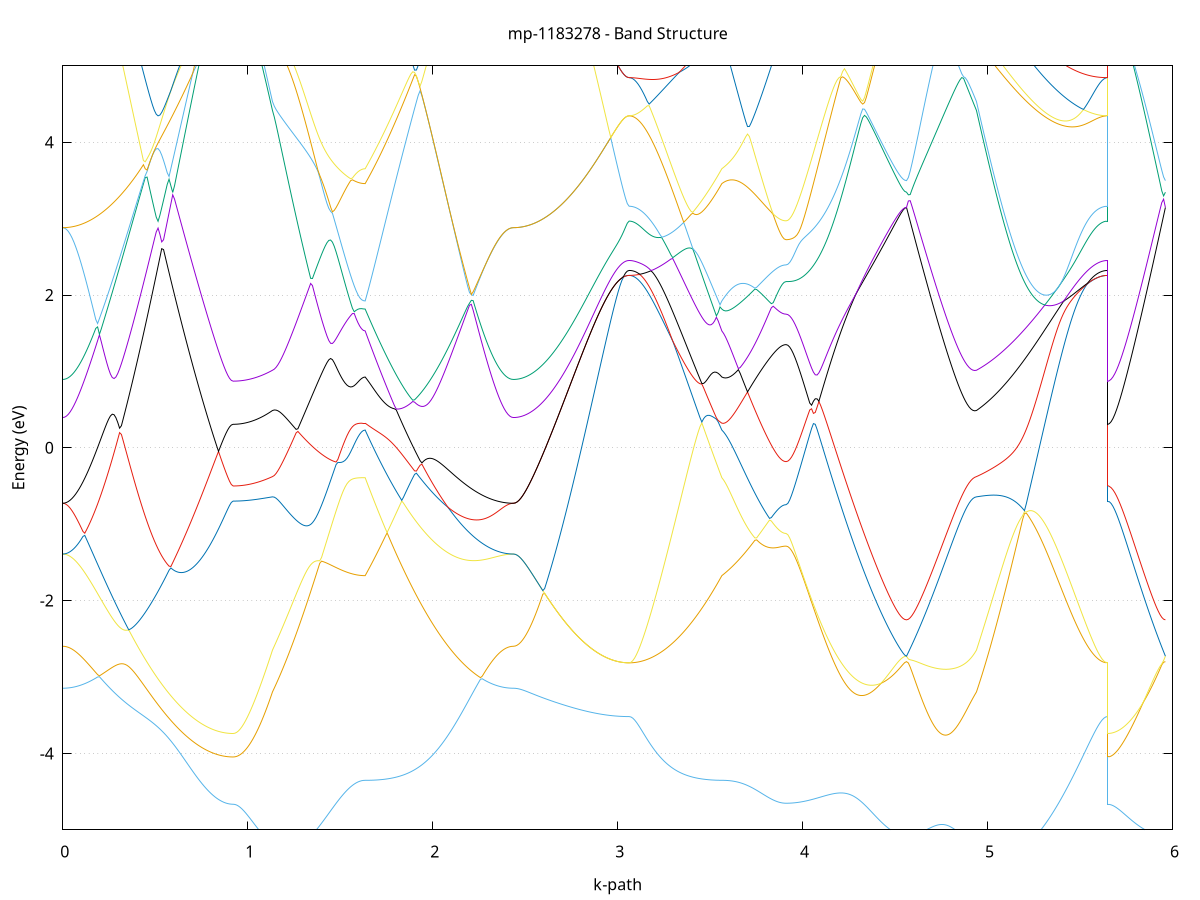 set title 'mp-1183278 - Band Structure'
set xlabel 'k-path'
set ylabel 'Energy (eV)'
set grid y
set yrange [-5:5]
set terminal png size 800,600
set output 'mp-1183278_bands_gnuplot.png'
plot '-' using 1:2 with lines notitle, '-' using 1:2 with lines notitle, '-' using 1:2 with lines notitle, '-' using 1:2 with lines notitle, '-' using 1:2 with lines notitle, '-' using 1:2 with lines notitle, '-' using 1:2 with lines notitle, '-' using 1:2 with lines notitle, '-' using 1:2 with lines notitle, '-' using 1:2 with lines notitle, '-' using 1:2 with lines notitle, '-' using 1:2 with lines notitle, '-' using 1:2 with lines notitle, '-' using 1:2 with lines notitle, '-' using 1:2 with lines notitle, '-' using 1:2 with lines notitle, '-' using 1:2 with lines notitle, '-' using 1:2 with lines notitle, '-' using 1:2 with lines notitle, '-' using 1:2 with lines notitle, '-' using 1:2 with lines notitle, '-' using 1:2 with lines notitle, '-' using 1:2 with lines notitle, '-' using 1:2 with lines notitle, '-' using 1:2 with lines notitle, '-' using 1:2 with lines notitle, '-' using 1:2 with lines notitle, '-' using 1:2 with lines notitle, '-' using 1:2 with lines notitle, '-' using 1:2 with lines notitle, '-' using 1:2 with lines notitle, '-' using 1:2 with lines notitle, '-' using 1:2 with lines notitle, '-' using 1:2 with lines notitle, '-' using 1:2 with lines notitle, '-' using 1:2 with lines notitle, '-' using 1:2 with lines notitle, '-' using 1:2 with lines notitle, '-' using 1:2 with lines notitle, '-' using 1:2 with lines notitle, '-' using 1:2 with lines notitle, '-' using 1:2 with lines notitle, '-' using 1:2 with lines notitle, '-' using 1:2 with lines notitle, '-' using 1:2 with lines notitle, '-' using 1:2 with lines notitle, '-' using 1:2 with lines notitle, '-' using 1:2 with lines notitle, '-' using 1:2 with lines notitle, '-' using 1:2 with lines notitle, '-' using 1:2 with lines notitle, '-' using 1:2 with lines notitle, '-' using 1:2 with lines notitle, '-' using 1:2 with lines notitle, '-' using 1:2 with lines notitle, '-' using 1:2 with lines notitle, '-' using 1:2 with lines notitle, '-' using 1:2 with lines notitle, '-' using 1:2 with lines notitle, '-' using 1:2 with lines notitle, '-' using 1:2 with lines notitle, '-' using 1:2 with lines notitle, '-' using 1:2 with lines notitle, '-' using 1:2 with lines notitle
0.000000 -17.230803
0.009906 -17.230803
0.019811 -17.230603
0.029717 -17.230303
0.039622 -17.229803
0.049528 -17.229303
0.059434 -17.228603
0.069339 -17.227803
0.079245 -17.226903
0.089150 -17.225803
0.099056 -17.224703
0.108961 -17.223403
0.118867 -17.222103
0.128773 -17.220603
0.138678 -17.219103
0.148584 -17.217403
0.158489 -17.215703
0.168395 -17.213903
0.178301 -17.212003
0.188206 -17.210003
0.198112 -17.208003
0.208017 -17.205903
0.217923 -17.203803
0.227829 -17.201603
0.237734 -17.199403
0.247640 -17.197103
0.257545 -17.194903
0.267451 -17.192603
0.277356 -17.190303
0.287262 -17.188003
0.297168 -17.185703
0.307073 -17.183403
0.316979 -17.181103
0.326884 -17.178803
0.336790 -17.176603
0.346696 -17.174403
0.356601 -17.172203
0.366507 -17.170103
0.376412 -17.168003
0.386318 -17.165903
0.396224 -17.163903
0.406129 -17.161903
0.416035 -17.160003
0.425940 -17.158103
0.435846 -17.156203
0.445752 -17.154503
0.455657 -17.152703
0.465563 -17.151003
0.475468 -17.149403
0.485374 -17.147803
0.495279 -17.146203
0.505185 -17.144703
0.515091 -17.143203
0.524996 -17.141803
0.534902 -17.140403
0.544807 -17.139103
0.554713 -17.137803
0.564619 -17.136503
0.574524 -17.135303
0.584430 -17.134103
0.594335 -17.132903
0.604241 -17.131803
0.614147 -17.130703
0.624052 -17.129603
0.633958 -17.128603
0.643863 -17.127503
0.653769 -17.126603
0.663674 -17.125603
0.673580 -17.124703
0.683486 -17.123803
0.693391 -17.122903
0.703297 -17.122103
0.713202 -17.121303
0.723108 -17.120503
0.733014 -17.119703
0.742919 -17.119003
0.752825 -17.118303
0.762730 -17.117603
0.772636 -17.117003
0.782542 -17.116403
0.792447 -17.115803
0.802353 -17.115203
0.812258 -17.114703
0.822164 -17.114203
0.832070 -17.113803
0.841975 -17.113403
0.851881 -17.113003
0.861786 -17.112703
0.871692 -17.112403
0.881597 -17.112203
0.891503 -17.112003
0.901409 -17.111903
0.911314 -17.111803
0.921220 -17.111803
0.921220 -17.111803
0.930879 -17.111703
0.940538 -17.111503
0.950198 -17.111103
0.959857 -17.110703
0.969516 -17.110803
0.979176 -17.111003
0.988835 -17.111203
0.998494 -17.111403
1.008154 -17.111603
1.017813 -17.111803
1.027472 -17.112103
1.037132 -17.112403
1.046791 -17.112803
1.056450 -17.113203
1.066109 -17.113603
1.075769 -17.114003
1.085428 -17.114503
1.095087 -17.115003
1.104747 -17.115503
1.114406 -17.116103
1.124065 -17.116703
1.133725 -17.117303
1.133725 -17.117303
1.143551 -17.117703
1.153377 -17.118103
1.163203 -17.118403
1.173030 -17.118703
1.182856 -17.118803
1.192682 -17.119003
1.202508 -17.119003
1.212334 -17.119003
1.222161 -17.119003
1.231987 -17.118903
1.241813 -17.118803
1.251639 -17.118603
1.261465 -17.118403
1.271292 -17.118203
1.281118 -17.117903
1.290944 -17.117703
1.300770 -17.117403
1.310597 -17.117203
1.320423 -17.116903
1.330249 -17.116703
1.340075 -17.116503
1.349901 -17.116303
1.359728 -17.116203
1.369554 -17.116203
1.379380 -17.116203
1.389206 -17.116203
1.399033 -17.116303
1.408859 -17.116403
1.418685 -17.116503
1.428511 -17.116703
1.438337 -17.116903
1.448164 -17.117203
1.457990 -17.117403
1.467816 -17.117703
1.477642 -17.117903
1.487469 -17.118203
1.497295 -17.118403
1.507121 -17.118703
1.516947 -17.118903
1.526773 -17.119203
1.536600 -17.119403
1.546426 -17.119603
1.556252 -17.119803
1.566078 -17.119903
1.575905 -17.120103
1.585731 -17.120203
1.595557 -17.120303
1.605383 -17.120403
1.615209 -17.120403
1.625036 -17.120403
1.634862 -17.120403
1.634862 -17.120403
1.644759 -17.118403
1.654656 -17.116503
1.664553 -17.114603
1.674450 -17.112703
1.684347 -17.110803
1.694244 -17.109003
1.704141 -17.107103
1.714039 -17.105303
1.723936 -17.103503
1.733833 -17.101803
1.743730 -17.100003
1.753627 -17.098303
1.763524 -17.096603
1.773421 -17.094903
1.783318 -17.093203
1.793215 -17.091503
1.803112 -17.089803
1.813009 -17.088103
1.822907 -17.086503
1.832804 -17.084903
1.842701 -17.083303
1.852598 -17.081603
1.862495 -17.080103
1.872392 -17.078503
1.882289 -17.076903
1.892186 -17.075403
1.902083 -17.073803
1.911980 -17.072303
1.921877 -17.077403
1.931775 -17.082603
1.941672 -17.087803
1.951569 -17.092903
1.961466 -17.097903
1.971363 -17.102903
1.981260 -17.107803
1.991157 -17.112703
2.001054 -17.117503
2.010951 -17.122203
2.020848 -17.126903
2.030745 -17.131403
2.040643 -17.135903
2.050540 -17.140303
2.060437 -17.144703
2.070334 -17.148903
2.080231 -17.153003
2.090128 -17.157103
2.100025 -17.161103
2.109922 -17.165003
2.119819 -17.168803
2.129716 -17.172403
2.139613 -17.176003
2.149511 -17.179503
2.159408 -17.182903
2.169305 -17.186103
2.179202 -17.189303
2.189099 -17.192403
2.198996 -17.195303
2.208893 -17.198203
2.218790 -17.200903
2.228687 -17.203503
2.238584 -17.206003
2.248481 -17.208403
2.258379 -17.210703
2.268276 -17.212803
2.278173 -17.214903
2.288070 -17.216803
2.297967 -17.218603
2.307864 -17.220303
2.317761 -17.221803
2.327658 -17.223303
2.337555 -17.224603
2.347452 -17.225803
2.357349 -17.226803
2.367247 -17.227803
2.377144 -17.228603
2.387041 -17.229303
2.396938 -17.229803
2.406835 -17.230303
2.416732 -17.230603
2.426629 -17.230803
2.436526 -17.230803
2.436526 -17.230803
2.446458 -17.230803
2.456390 -17.230803
2.466322 -17.230803
2.476255 -17.230703
2.486187 -17.230703
2.496119 -17.230603
2.506051 -17.230503
2.515983 -17.230403
2.525915 -17.230303
2.535847 -17.230203
2.545779 -17.230103
2.555711 -17.230003
2.565643 -17.229803
2.575575 -17.229703
2.585508 -17.229503
2.595440 -17.229303
2.605372 -17.229203
2.615304 -17.229003
2.625236 -17.228803
2.635168 -17.228603
2.645100 -17.228403
2.655032 -17.228203
2.664964 -17.227903
2.674896 -17.227703
2.684828 -17.227503
2.694760 -17.227203
2.704693 -17.227003
2.714625 -17.226803
2.724557 -17.226503
2.734489 -17.226303
2.744421 -17.226003
2.754353 -17.225803
2.764285 -17.225503
2.774217 -17.225303
2.784149 -17.225003
2.794081 -17.224803
2.804013 -17.224503
2.813945 -17.224303
2.823878 -17.224003
2.833810 -17.223803
2.843742 -17.223603
2.853674 -17.223403
2.863606 -17.223203
2.873538 -17.223003
2.883470 -17.222703
2.893402 -17.222603
2.903334 -17.222403
2.913266 -17.222203
2.923198 -17.222003
2.933131 -17.221903
2.943063 -17.221703
2.952995 -17.221603
2.962927 -17.221503
2.972859 -17.221303
2.982791 -17.221203
2.992723 -17.221103
3.002655 -17.221103
3.012587 -17.221003
3.022519 -17.220903
3.032451 -17.220903
3.042383 -17.220903
3.052316 -17.220803
3.062248 -17.220803
3.062248 -17.220803
3.072074 -17.220803
3.081900 -17.220603
3.091726 -17.220303
3.101553 -17.219903
3.111379 -17.219403
3.121205 -17.218803
3.131031 -17.218103
3.140857 -17.217203
3.150684 -17.216303
3.160510 -17.215203
3.170336 -17.214003
3.180162 -17.212803
3.189988 -17.211403
3.199815 -17.209903
3.209641 -17.208303
3.219467 -17.206703
3.229293 -17.204903
3.239120 -17.203003
3.248946 -17.201003
3.258772 -17.199003
3.268598 -17.196803
3.278424 -17.194603
3.288251 -17.192203
3.298077 -17.189803
3.307903 -17.187403
3.317729 -17.184803
3.327556 -17.182203
3.337382 -17.179503
3.347208 -17.176803
3.357034 -17.174003
3.366860 -17.171203
3.376687 -17.168403
3.386513 -17.165603
3.396339 -17.162703
3.406165 -17.159803
3.415992 -17.157003
3.425818 -17.154103
3.435644 -17.151403
3.445470 -17.148603
3.455296 -17.145903
3.465123 -17.143303
3.474949 -17.140703
3.484775 -17.138203
3.494601 -17.135703
3.504427 -17.133403
3.514254 -17.131103
3.524080 -17.128803
3.533906 -17.126703
3.543732 -17.124503
3.553559 -17.122503
3.563385 -17.120403
3.563385 -17.120403
3.573301 -17.119603
3.583218 -17.118703
3.593134 -17.117703
3.603051 -17.116803
3.612967 -17.115803
3.622883 -17.114903
3.632800 -17.113903
3.642716 -17.112903
3.652633 -17.111903
3.662549 -17.110903
3.672465 -17.110003
3.682382 -17.109003
3.692298 -17.108003
3.702215 -17.107103
3.712131 -17.106103
3.722048 -17.105203
3.731964 -17.104303
3.741880 -17.103403
3.751797 -17.102603
3.761713 -17.101803
3.771630 -17.101003
3.781546 -17.100303
3.791463 -17.099603
3.801379 -17.099003
3.811295 -17.098403
3.821212 -17.097903
3.831128 -17.097403
3.841045 -17.096903
3.850961 -17.096603
3.860878 -17.096203
3.870794 -17.096003
3.880710 -17.095803
3.890627 -17.095603
3.900543 -17.095503
3.910460 -17.095503
3.910460 -17.095503
3.920329 -17.095503
3.930199 -17.095503
3.940069 -17.095403
3.949939 -17.095303
3.959808 -17.095203
3.969678 -17.095103
3.979548 -17.095003
3.989417 -17.094803
3.999287 -17.094603
4.009157 -17.094403
4.019027 -17.094203
4.028896 -17.093903
4.038766 -17.093603
4.048636 -17.093303
4.058505 -17.093003
4.068375 -17.092603
4.078245 -17.092303
4.088114 -17.091903
4.097984 -17.091503
4.107854 -17.091003
4.117724 -17.090603
4.127593 -17.090103
4.137463 -17.089603
4.147333 -17.089103
4.157202 -17.088603
4.167072 -17.088003
4.176942 -17.087503
4.186812 -17.086903
4.196681 -17.086403
4.206551 -17.085803
4.216421 -17.085203
4.226290 -17.084703
4.236160 -17.084303
4.246030 -17.084003
4.255900 -17.083803
4.265769 -17.084203
4.275639 -17.085503
4.285509 -17.086903
4.295378 -17.088203
4.305248 -17.089603
4.315118 -17.091003
4.324987 -17.092403
4.334857 -17.093803
4.344727 -17.095103
4.354597 -17.096403
4.364466 -17.097703
4.374336 -17.098903
4.384206 -17.100103
4.394075 -17.101203
4.403945 -17.102303
4.413815 -17.103303
4.423685 -17.104303
4.433554 -17.105203
4.443424 -17.106103
4.453294 -17.106903
4.463163 -17.107603
4.473033 -17.108303
4.482903 -17.108903
4.492773 -17.109403
4.502642 -17.109803
4.512512 -17.110203
4.522382 -17.110503
4.532251 -17.110803
4.542121 -17.111003
4.551991 -17.111103
4.561860 -17.111103
4.561860 -17.111103
4.571813 -17.111103
4.581766 -17.111103
4.591719 -17.111103
4.601672 -17.111103
4.611624 -17.111103
4.621577 -17.111103
4.631530 -17.111203
4.641483 -17.111203
4.651436 -17.111303
4.661388 -17.111303
4.671341 -17.111403
4.681294 -17.111503
4.691247 -17.111603
4.701200 -17.111703
4.711153 -17.111803
4.721105 -17.111903
4.731058 -17.112003
4.741011 -17.112203
4.750964 -17.112303
4.760917 -17.112503
4.770869 -17.112603
4.780822 -17.112803
4.790775 -17.113003
4.800728 -17.113203
4.810681 -17.113403
4.820633 -17.113703
4.830586 -17.113903
4.840539 -17.114103
4.850492 -17.114403
4.860445 -17.114703
4.870397 -17.115003
4.880350 -17.115303
4.890303 -17.115603
4.900256 -17.115903
4.910209 -17.116203
4.920161 -17.116603
4.930114 -17.116903
4.940067 -17.117303
4.940067 -17.117303
4.950049 -17.118003
4.960031 -17.118703
4.970013 -17.119503
4.979995 -17.120303
4.989976 -17.121203
4.999958 -17.122103
5.009940 -17.123103
5.019922 -17.124103
5.029904 -17.125103
5.039886 -17.126203
5.049868 -17.127303
5.059850 -17.128503
5.069832 -17.129803
5.079814 -17.131003
5.089795 -17.132403
5.099777 -17.133703
5.109759 -17.135203
5.119741 -17.136603
5.129723 -17.138103
5.139705 -17.139703
5.149687 -17.141303
5.159669 -17.142903
5.169651 -17.144603
5.179633 -17.146303
5.189614 -17.148003
5.199596 -17.149803
5.209578 -17.151603
5.219560 -17.153403
5.229542 -17.155303
5.239524 -17.157203
5.249506 -17.159103
5.259488 -17.161103
5.269470 -17.163103
5.279452 -17.165103
5.289433 -17.167103
5.299415 -17.169203
5.309397 -17.171203
5.319379 -17.173303
5.329361 -17.175403
5.339343 -17.177503
5.349325 -17.179603
5.359307 -17.181703
5.369289 -17.183803
5.379271 -17.185903
5.389253 -17.188003
5.399234 -17.190103
5.409216 -17.192103
5.419198 -17.194103
5.429180 -17.196103
5.439162 -17.198003
5.449144 -17.199903
5.459126 -17.201803
5.469108 -17.203603
5.479090 -17.205303
5.489072 -17.206903
5.499053 -17.208503
5.509035 -17.210003
5.519017 -17.211403
5.528999 -17.212803
5.538981 -17.214003
5.548963 -17.215203
5.558945 -17.216203
5.568927 -17.217203
5.578909 -17.218003
5.588891 -17.218703
5.598872 -17.219403
5.608854 -17.219903
5.618836 -17.220303
5.628818 -17.220603
5.638800 -17.220803
5.648782 -17.220803
5.648782 -17.111803
5.658559 -17.111803
5.668336 -17.111803
5.678113 -17.111803
5.687890 -17.111803
5.697666 -17.111803
5.707443 -17.111803
5.717220 -17.111703
5.726997 -17.111703
5.736774 -17.111703
5.746551 -17.111703
5.756328 -17.111703
5.766105 -17.111703
5.775882 -17.111603
5.785659 -17.111603
5.795435 -17.111603
5.805212 -17.111603
5.814989 -17.111603
5.824766 -17.111503
5.834543 -17.111503
5.844320 -17.111503
5.854097 -17.111403
5.863874 -17.111403
5.873651 -17.111403
5.883427 -17.111403
5.893204 -17.111303
5.902981 -17.111303
5.912758 -17.111303
5.922535 -17.111203
5.932312 -17.111203
5.942089 -17.111203
5.951866 -17.111103
5.961643 -17.111103
e
0.000000 -17.095803
0.009906 -17.095803
0.019811 -17.095703
0.029717 -17.095603
0.039622 -17.095503
0.049528 -17.095303
0.059434 -17.095103
0.069339 -17.094903
0.079245 -17.094603
0.089150 -17.094303
0.099056 -17.093903
0.108961 -17.093603
0.118867 -17.093103
0.128773 -17.092703
0.138678 -17.092203
0.148584 -17.091703
0.158489 -17.091203
0.168395 -17.090703
0.178301 -17.090103
0.188206 -17.089503
0.198112 -17.088903
0.208017 -17.088303
0.217923 -17.087703
0.227829 -17.087003
0.237734 -17.086303
0.247640 -17.085703
0.257545 -17.085003
0.267451 -17.084303
0.277356 -17.083603
0.287262 -17.083003
0.297168 -17.082303
0.307073 -17.081603
0.316979 -17.080903
0.326884 -17.080203
0.336790 -17.079503
0.346696 -17.078803
0.356601 -17.078103
0.366507 -17.077503
0.376412 -17.076803
0.386318 -17.076103
0.396224 -17.075403
0.406129 -17.074803
0.416035 -17.074103
0.425940 -17.073503
0.435846 -17.072803
0.445752 -17.072203
0.455657 -17.071503
0.465563 -17.070903
0.475468 -17.070203
0.485374 -17.069603
0.495279 -17.069003
0.505185 -17.068303
0.515091 -17.067703
0.524996 -17.067103
0.534902 -17.066403
0.544807 -17.066203
0.554713 -17.067103
0.564619 -17.068103
0.574524 -17.069003
0.584430 -17.070003
0.594335 -17.070903
0.604241 -17.071803
0.614147 -17.072703
0.624052 -17.073603
0.633958 -17.074503
0.643863 -17.075303
0.653769 -17.076203
0.663674 -17.077103
0.673580 -17.077903
0.683486 -17.078703
0.693391 -17.079503
0.703297 -17.080303
0.713202 -17.081003
0.723108 -17.081703
0.733014 -17.082503
0.742919 -17.083203
0.752825 -17.084803
0.762730 -17.087703
0.772636 -17.090403
0.782542 -17.092903
0.792447 -17.095303
0.802353 -17.097503
0.812258 -17.099603
0.822164 -17.101503
0.832070 -17.103203
0.841975 -17.104703
0.851881 -17.106003
0.861786 -17.107203
0.871692 -17.108203
0.881597 -17.109103
0.891503 -17.109703
0.901409 -17.110103
0.911314 -17.110403
0.921220 -17.110503
0.921220 -17.110503
0.930879 -17.110503
0.940538 -17.110603
0.950198 -17.110603
0.959857 -17.110503
0.969516 -17.109803
0.979176 -17.108903
0.988835 -17.107903
0.998494 -17.106703
1.008154 -17.105403
1.017813 -17.103903
1.027472 -17.102303
1.037132 -17.100503
1.046791 -17.098603
1.056450 -17.096603
1.066109 -17.094503
1.075769 -17.092203
1.085428 -17.089803
1.095087 -17.087303
1.104747 -17.084703
1.114406 -17.082003
1.124065 -17.079203
1.133725 -17.076303
1.133725 -17.076303
1.143551 -17.074403
1.153377 -17.073403
1.163203 -17.073103
1.173030 -17.074403
1.182856 -17.075803
1.192682 -17.077103
1.202508 -17.078403
1.212334 -17.079603
1.222161 -17.080803
1.231987 -17.081903
1.241813 -17.083003
1.251639 -17.084003
1.261465 -17.085003
1.271292 -17.085903
1.281118 -17.086703
1.290944 -17.087403
1.300770 -17.088103
1.310597 -17.088603
1.320423 -17.089103
1.330249 -17.089403
1.340075 -17.089603
1.349901 -17.089703
1.359728 -17.089703
1.369554 -17.089503
1.379380 -17.089203
1.389206 -17.088803
1.399033 -17.088303
1.408859 -17.087603
1.418685 -17.086903
1.428511 -17.086103
1.438337 -17.085103
1.448164 -17.084203
1.457990 -17.083103
1.467816 -17.082003
1.477642 -17.080903
1.487469 -17.079703
1.497295 -17.078603
1.507121 -17.077403
1.516947 -17.076203
1.526773 -17.075003
1.536600 -17.073903
1.546426 -17.072803
1.556252 -17.071703
1.566078 -17.070703
1.575905 -17.069703
1.585731 -17.068903
1.595557 -17.068003
1.605383 -17.067303
1.615209 -17.066703
1.625036 -17.066303
1.634862 -17.066103
1.634862 -17.066103
1.644759 -17.063603
1.654656 -17.061103
1.664553 -17.058703
1.674450 -17.057003
1.684347 -17.055403
1.694244 -17.054103
1.704141 -17.052903
1.714039 -17.052003
1.723936 -17.051203
1.733833 -17.050703
1.743730 -17.050303
1.753627 -17.050003
1.763524 -17.049803
1.773421 -17.049803
1.783318 -17.049903
1.793215 -17.050003
1.803112 -17.050203
1.813009 -17.050403
1.822907 -17.050703
1.832804 -17.051003
1.842701 -17.051303
1.852598 -17.051703
1.862495 -17.052003
1.872392 -17.052403
1.882289 -17.056303
1.892186 -17.061603
1.902083 -17.066903
1.911980 -17.072203
1.921877 -17.070803
1.931775 -17.069303
1.941672 -17.067903
1.951569 -17.066403
1.961466 -17.065003
1.971363 -17.063603
1.981260 -17.062203
1.991157 -17.060803
2.001054 -17.059503
2.010951 -17.059703
2.020848 -17.061203
2.030745 -17.062803
2.040643 -17.064303
2.050540 -17.065803
2.060437 -17.067203
2.070334 -17.068703
2.080231 -17.070103
2.090128 -17.071503
2.100025 -17.072803
2.109922 -17.074203
2.119819 -17.075403
2.129716 -17.076703
2.139613 -17.077903
2.149511 -17.079103
2.159408 -17.080203
2.169305 -17.081303
2.179202 -17.082403
2.189099 -17.083403
2.198996 -17.084403
2.208893 -17.085303
2.218790 -17.086203
2.228687 -17.087103
2.238584 -17.087903
2.248481 -17.088703
2.258379 -17.089403
2.268276 -17.090103
2.278173 -17.090803
2.288070 -17.091403
2.297967 -17.092003
2.307864 -17.092503
2.317761 -17.093003
2.327658 -17.093403
2.337555 -17.093903
2.347452 -17.094203
2.357349 -17.094603
2.367247 -17.094903
2.377144 -17.095103
2.387041 -17.095303
2.396938 -17.095503
2.406835 -17.095603
2.416732 -17.095703
2.426629 -17.095803
2.436526 -17.095803
2.436526 -17.095803
2.446458 -17.096103
2.456390 -17.096903
2.466322 -17.097803
2.476255 -17.098903
2.486187 -17.100003
2.496119 -17.101103
2.506051 -17.102203
2.515983 -17.103403
2.525915 -17.104503
2.535847 -17.105703
2.545779 -17.106903
2.555711 -17.108103
2.565643 -17.109303
2.575575 -17.110503
2.585508 -17.111703
2.595440 -17.112903
2.605372 -17.114103
2.615304 -17.115303
2.625236 -17.116503
2.635168 -17.117703
2.645100 -17.119003
2.655032 -17.120203
2.664964 -17.121403
2.674896 -17.122603
2.684828 -17.123703
2.694760 -17.124903
2.704693 -17.126103
2.714625 -17.127203
2.724557 -17.128403
2.734489 -17.129503
2.744421 -17.130603
2.754353 -17.131703
2.764285 -17.132803
2.774217 -17.133803
2.784149 -17.134803
2.794081 -17.135803
2.804013 -17.136803
2.813945 -17.137803
2.823878 -17.138703
2.833810 -17.139603
2.843742 -17.140403
2.853674 -17.141303
2.863606 -17.142103
2.873538 -17.142803
2.883470 -17.143603
2.893402 -17.144303
2.903334 -17.144903
2.913266 -17.145603
2.923198 -17.146203
2.933131 -17.146703
2.943063 -17.147203
2.952995 -17.147703
2.962927 -17.148203
2.972859 -17.148603
2.982791 -17.148903
2.992723 -17.149203
3.002655 -17.149503
3.012587 -17.149803
3.022519 -17.150003
3.032451 -17.150103
3.042383 -17.150203
3.052316 -17.150303
3.062248 -17.150303
3.062248 -17.150303
3.072074 -17.150303
3.081900 -17.150103
3.091726 -17.149903
3.101553 -17.149603
3.111379 -17.149303
3.121205 -17.148803
3.131031 -17.148303
3.140857 -17.147703
3.150684 -17.147003
3.160510 -17.146203
3.170336 -17.145303
3.180162 -17.144403
3.189988 -17.143403
3.199815 -17.142803
3.209641 -17.142103
3.219467 -17.141403
3.229293 -17.140703
3.239120 -17.139903
3.248946 -17.139003
3.258772 -17.138103
3.268598 -17.137203
3.278424 -17.136203
3.288251 -17.135103
3.298077 -17.134003
3.307903 -17.132803
3.317729 -17.131603
3.327556 -17.130203
3.337382 -17.128903
3.347208 -17.127403
3.357034 -17.125903
3.366860 -17.124203
3.376687 -17.122503
3.386513 -17.120703
3.396339 -17.118703
3.406165 -17.116703
3.415992 -17.114503
3.425818 -17.112203
3.435644 -17.109703
3.445470 -17.107103
3.455296 -17.104403
3.465123 -17.101503
3.474949 -17.098403
3.484775 -17.095203
3.494601 -17.091803
3.504427 -17.088203
3.514254 -17.084503
3.524080 -17.080603
3.533906 -17.076603
3.543732 -17.072503
3.553559 -17.068703
3.563385 -17.066103
3.563385 -17.066103
3.573301 -17.065903
3.583218 -17.066203
3.593134 -17.066603
3.603051 -17.067003
3.612967 -17.067403
3.622883 -17.067803
3.632800 -17.068203
3.642716 -17.068603
3.652633 -17.069003
3.662549 -17.069403
3.672465 -17.069803
3.682382 -17.070203
3.692298 -17.070503
3.702215 -17.070903
3.712131 -17.071303
3.722048 -17.071603
3.731964 -17.072003
3.741880 -17.072303
3.751797 -17.072603
3.761713 -17.072903
3.771630 -17.073203
3.781546 -17.073503
3.791463 -17.073703
3.801379 -17.074003
3.811295 -17.074203
3.821212 -17.074403
3.831128 -17.074603
3.841045 -17.074703
3.850961 -17.074903
3.860878 -17.075003
3.870794 -17.075103
3.880710 -17.075103
3.890627 -17.075203
3.900543 -17.075203
3.910460 -17.075203
3.910460 -17.075203
3.920329 -17.075203
3.930199 -17.075203
3.940069 -17.075203
3.949939 -17.075203
3.959808 -17.075103
3.969678 -17.075103
3.979548 -17.075103
3.989417 -17.075003
3.999287 -17.075003
4.009157 -17.074903
4.019027 -17.074903
4.028896 -17.074803
4.038766 -17.074803
4.048636 -17.074703
4.058505 -17.074703
4.068375 -17.074703
4.078245 -17.074703
4.088114 -17.074703
4.097984 -17.074703
4.107854 -17.074803
4.117724 -17.074803
4.127593 -17.075003
4.137463 -17.075103
4.147333 -17.075303
4.157202 -17.075603
4.167072 -17.075903
4.176942 -17.076303
4.186812 -17.076803
4.196681 -17.077403
4.206551 -17.078003
4.216421 -17.078803
4.226290 -17.079703
4.236160 -17.080703
4.246030 -17.081803
4.255900 -17.083003
4.265769 -17.084003
4.275639 -17.084703
4.285509 -17.085703
4.295378 -17.087003
4.305248 -17.088403
4.315118 -17.089903
4.324987 -17.091403
4.334857 -17.092903
4.344727 -17.094303
4.354597 -17.095703
4.364466 -17.097103
4.374336 -17.098403
4.384206 -17.099703
4.394075 -17.100903
4.403945 -17.102003
4.413815 -17.103103
4.423685 -17.104103
4.433554 -17.105103
4.443424 -17.105903
4.453294 -17.106803
4.463163 -17.107503
4.473033 -17.108203
4.482903 -17.108803
4.492773 -17.109303
4.502642 -17.109803
4.512512 -17.110203
4.522382 -17.110503
4.532251 -17.110803
4.542121 -17.111003
4.551991 -17.111103
4.561860 -17.111103
4.561860 -17.111103
4.571813 -17.111103
4.581766 -17.111003
4.591719 -17.110903
4.601672 -17.110803
4.611624 -17.110503
4.621577 -17.110303
4.631530 -17.109903
4.641483 -17.109603
4.651436 -17.109103
4.661388 -17.108603
4.671341 -17.108103
4.681294 -17.107503
4.691247 -17.106803
4.701200 -17.106103
4.711153 -17.105403
4.721105 -17.104603
4.731058 -17.103803
4.741011 -17.102903
4.750964 -17.101903
4.760917 -17.101003
4.770869 -17.099903
4.780822 -17.098903
4.790775 -17.097703
4.800728 -17.096603
4.810681 -17.095403
4.820633 -17.094103
4.830586 -17.092903
4.840539 -17.091503
4.850492 -17.090203
4.860445 -17.088803
4.870397 -17.087303
4.880350 -17.085903
4.890303 -17.084403
4.900256 -17.082803
4.910209 -17.081203
4.920161 -17.079603
4.930114 -17.078003
4.940067 -17.076303
4.940067 -17.076303
4.950049 -17.073403
4.960031 -17.072903
4.970013 -17.074903
4.979995 -17.076903
4.989976 -17.078803
4.999958 -17.080703
5.009940 -17.082603
5.019922 -17.084403
5.029904 -17.086203
5.039886 -17.088003
5.049868 -17.089803
5.059850 -17.091503
5.069832 -17.093103
5.079814 -17.094803
5.089795 -17.096403
5.099777 -17.097903
5.109759 -17.099503
5.119741 -17.101003
5.129723 -17.102503
5.139705 -17.103903
5.149687 -17.105403
5.159669 -17.106803
5.169651 -17.108203
5.179633 -17.109503
5.189614 -17.110903
5.199596 -17.112203
5.209578 -17.113503
5.219560 -17.114803
5.229542 -17.116103
5.239524 -17.117303
5.249506 -17.118603
5.259488 -17.119803
5.269470 -17.121003
5.279452 -17.122203
5.289433 -17.123403
5.299415 -17.124603
5.309397 -17.125703
5.319379 -17.126903
5.329361 -17.128003
5.339343 -17.129103
5.349325 -17.130203
5.359307 -17.131203
5.369289 -17.132203
5.379271 -17.133203
5.389253 -17.134203
5.399234 -17.135103
5.409216 -17.136003
5.419198 -17.136903
5.429180 -17.137803
5.439162 -17.138603
5.449144 -17.139303
5.459126 -17.140103
5.469108 -17.140803
5.479090 -17.141503
5.489072 -17.142103
5.499053 -17.142703
5.509035 -17.143303
5.519017 -17.143803
5.528999 -17.144303
5.538981 -17.145203
5.548963 -17.146103
5.558945 -17.146903
5.568927 -17.147603
5.578909 -17.148203
5.588891 -17.148803
5.598872 -17.149203
5.608854 -17.149603
5.618836 -17.149903
5.628818 -17.150103
5.638800 -17.150303
5.648782 -17.150303
5.648782 -17.110503
5.658559 -17.110503
5.668336 -17.110503
5.678113 -17.110503
5.687890 -17.110503
5.697666 -17.110503
5.707443 -17.110503
5.717220 -17.110503
5.726997 -17.110603
5.736774 -17.110603
5.746551 -17.110603
5.756328 -17.110603
5.766105 -17.110603
5.775882 -17.110603
5.785659 -17.110603
5.795435 -17.110703
5.805212 -17.110703
5.814989 -17.110703
5.824766 -17.110703
5.834543 -17.110703
5.844320 -17.110803
5.854097 -17.110803
5.863874 -17.110803
5.873651 -17.110803
5.883427 -17.110903
5.893204 -17.110903
5.902981 -17.110903
5.912758 -17.110903
5.922535 -17.111003
5.932312 -17.111003
5.942089 -17.111003
5.951866 -17.111103
5.961643 -17.111103
e
0.000000 -17.092303
0.009906 -17.092303
0.019811 -17.092203
0.029717 -17.092103
0.039622 -17.091903
0.049528 -17.091603
0.059434 -17.091303
0.069339 -17.090903
0.079245 -17.090403
0.089150 -17.089903
0.099056 -17.089303
0.108961 -17.088603
0.118867 -17.087903
0.128773 -17.087103
0.138678 -17.086303
0.148584 -17.085303
0.158489 -17.084303
0.168395 -17.083303
0.178301 -17.082103
0.188206 -17.080903
0.198112 -17.079603
0.208017 -17.078203
0.217923 -17.076803
0.227829 -17.075303
0.237734 -17.073703
0.247640 -17.072103
0.257545 -17.070403
0.267451 -17.068703
0.277356 -17.066903
0.287262 -17.065103
0.297168 -17.063303
0.307073 -17.061503
0.316979 -17.059803
0.326884 -17.058303
0.336790 -17.056903
0.346696 -17.055703
0.356601 -17.054903
0.366507 -17.054303
0.376412 -17.054103
0.386318 -17.054003
0.396224 -17.054203
0.406129 -17.054603
0.416035 -17.055103
0.425940 -17.055703
0.435846 -17.056403
0.445752 -17.057203
0.455657 -17.058003
0.465563 -17.058803
0.475468 -17.059703
0.485374 -17.060603
0.495279 -17.061503
0.505185 -17.062503
0.515091 -17.063403
0.524996 -17.064303
0.534902 -17.065303
0.544807 -17.065803
0.554713 -17.065203
0.564619 -17.064503
0.574524 -17.063903
0.584430 -17.063203
0.594335 -17.062603
0.604241 -17.061903
0.614147 -17.061203
0.624052 -17.060603
0.633958 -17.059903
0.643863 -17.059203
0.653769 -17.058503
0.663674 -17.057803
0.673580 -17.057103
0.683486 -17.060903
0.693391 -17.064703
0.703297 -17.068403
0.713202 -17.072003
0.723108 -17.075403
0.733014 -17.078703
0.742919 -17.081803
0.752825 -17.083803
0.762730 -17.084503
0.772636 -17.085103
0.782542 -17.085703
0.792447 -17.086303
0.802353 -17.086803
0.812258 -17.087303
0.822164 -17.087803
0.832070 -17.088203
0.841975 -17.088603
0.851881 -17.089003
0.861786 -17.089303
0.871692 -17.089603
0.881597 -17.089803
0.891503 -17.090003
0.901409 -17.090103
0.911314 -17.090203
0.921220 -17.090203
0.921220 -17.090203
0.930879 -17.090203
0.940538 -17.090103
0.950198 -17.089903
0.959857 -17.089703
0.969516 -17.089403
0.979176 -17.089003
0.988835 -17.088503
0.998494 -17.088003
1.008154 -17.087403
1.017813 -17.086803
1.027472 -17.086103
1.037132 -17.085303
1.046791 -17.084503
1.056450 -17.083603
1.066109 -17.082603
1.075769 -17.081603
1.085428 -17.080603
1.095087 -17.079503
1.104747 -17.078303
1.114406 -17.077203
1.124065 -17.076003
1.133725 -17.074703
1.133725 -17.074703
1.143551 -17.073603
1.153377 -17.071703
1.163203 -17.072503
1.173030 -17.071603
1.182856 -17.070803
1.192682 -17.069903
1.202508 -17.069103
1.212334 -17.068203
1.222161 -17.067403
1.231987 -17.066603
1.241813 -17.065803
1.251639 -17.065103
1.261465 -17.064303
1.271292 -17.063603
1.281118 -17.063003
1.290944 -17.062403
1.300770 -17.061903
1.310597 -17.061403
1.320423 -17.060903
1.330249 -17.060603
1.340075 -17.060303
1.349901 -17.060003
1.359728 -17.059903
1.369554 -17.059803
1.379380 -17.059703
1.389206 -17.059703
1.399033 -17.059803
1.408859 -17.059903
1.418685 -17.060103
1.428511 -17.060303
1.438337 -17.060503
1.448164 -17.060803
1.457990 -17.061003
1.467816 -17.061303
1.477642 -17.061603
1.487469 -17.061903
1.497295 -17.062203
1.507121 -17.062503
1.516947 -17.062803
1.526773 -17.063103
1.536600 -17.063403
1.546426 -17.063603
1.556252 -17.063803
1.566078 -17.064103
1.575905 -17.064203
1.585731 -17.064403
1.595557 -17.064503
1.605383 -17.064603
1.615209 -17.064703
1.625036 -17.064703
1.634862 -17.064803
1.634862 -17.064803
1.644759 -17.062603
1.654656 -17.060603
1.664553 -17.058603
1.674450 -17.056203
1.684347 -17.053803
1.694244 -17.051503
1.704141 -17.049303
1.714039 -17.047203
1.723936 -17.045303
1.733833 -17.043503
1.743730 -17.041803
1.753627 -17.040403
1.763524 -17.039103
1.773421 -17.038003
1.783318 -17.037203
1.793215 -17.036603
1.803112 -17.036303
1.813009 -17.036103
1.822907 -17.036203
1.832804 -17.036503
1.842701 -17.037003
1.852598 -17.040203
1.862495 -17.045503
1.872392 -17.050903
1.882289 -17.052803
1.892186 -17.053203
1.902083 -17.053603
1.911980 -17.054103
1.921877 -17.054503
1.931775 -17.054903
1.941672 -17.055403
1.951569 -17.055903
1.961466 -17.056403
1.971363 -17.056903
1.981260 -17.057403
1.991157 -17.057903
2.001054 -17.058503
2.010951 -17.059103
2.020848 -17.059803
2.030745 -17.060403
2.040643 -17.061103
2.050540 -17.061903
2.060437 -17.062703
2.070334 -17.063503
2.080231 -17.064403
2.090128 -17.065303
2.100025 -17.066203
2.109922 -17.067203
2.119819 -17.068203
2.129716 -17.069303
2.139613 -17.070403
2.149511 -17.071403
2.159408 -17.072503
2.169305 -17.073603
2.179202 -17.074803
2.189099 -17.075903
2.198996 -17.077003
2.208893 -17.078103
2.218790 -17.079103
2.228687 -17.080203
2.238584 -17.081203
2.248481 -17.082203
2.258379 -17.083203
2.268276 -17.084103
2.278173 -17.085003
2.288070 -17.085803
2.297967 -17.086703
2.307864 -17.087403
2.317761 -17.088103
2.327658 -17.088803
2.337555 -17.089403
2.347452 -17.089903
2.357349 -17.090403
2.367247 -17.090903
2.377144 -17.091303
2.387041 -17.091603
2.396938 -17.091903
2.406835 -17.092103
2.416732 -17.092203
2.426629 -17.092303
2.436526 -17.092303
2.436526 -17.092303
2.446458 -17.092003
2.456390 -17.091303
2.466322 -17.090403
2.476255 -17.089403
2.486187 -17.088503
2.496119 -17.087503
2.506051 -17.086503
2.515983 -17.085503
2.525915 -17.084503
2.535847 -17.083503
2.545779 -17.082503
2.555711 -17.081603
2.565643 -17.080603
2.575575 -17.079603
2.585508 -17.078703
2.595440 -17.077803
2.605372 -17.076803
2.615304 -17.077903
2.625236 -17.080603
2.635168 -17.083403
2.645100 -17.086103
2.655032 -17.088703
2.664964 -17.091303
2.674896 -17.093903
2.684828 -17.096403
2.694760 -17.098903
2.704693 -17.101303
2.714625 -17.103703
2.724557 -17.106003
2.734489 -17.108303
2.744421 -17.110503
2.754353 -17.112603
2.764285 -17.114703
2.774217 -17.116803
2.784149 -17.118803
2.794081 -17.120703
2.804013 -17.122603
2.813945 -17.124403
2.823878 -17.126103
2.833810 -17.127803
2.843742 -17.129403
2.853674 -17.131003
2.863606 -17.132403
2.873538 -17.133803
2.883470 -17.135203
2.893402 -17.136503
2.903334 -17.137703
2.913266 -17.138803
2.923198 -17.139903
2.933131 -17.140903
2.943063 -17.141803
2.952995 -17.142603
2.962927 -17.143403
2.972859 -17.144103
2.982791 -17.144803
2.992723 -17.145303
3.002655 -17.145803
3.012587 -17.146203
3.022519 -17.146503
3.032451 -17.146803
3.042383 -17.147003
3.052316 -17.147103
3.062248 -17.147103
3.062248 -17.147103
3.072074 -17.147103
3.081900 -17.147103
3.091726 -17.146903
3.101553 -17.146803
3.111379 -17.146603
3.121205 -17.146303
3.131031 -17.146103
3.140857 -17.145703
3.150684 -17.145303
3.160510 -17.144903
3.170336 -17.144503
3.180162 -17.143903
3.189988 -17.143403
3.199815 -17.142303
3.209641 -17.141103
3.219467 -17.139903
3.229293 -17.138603
3.239120 -17.137203
3.248946 -17.135803
3.258772 -17.134203
3.268598 -17.132603
3.278424 -17.131003
3.288251 -17.129303
3.298077 -17.127503
3.307903 -17.125603
3.317729 -17.123703
3.327556 -17.121803
3.337382 -17.120003
3.347208 -17.118103
3.357034 -17.116103
3.366860 -17.114103
3.376687 -17.112003
3.386513 -17.109903
3.396339 -17.107803
3.406165 -17.105603
3.415992 -17.103303
3.425818 -17.101003
3.435644 -17.098703
3.445470 -17.096303
3.455296 -17.093903
3.465123 -17.091503
3.474949 -17.089003
3.484775 -17.086503
3.494601 -17.084003
3.504427 -17.081503
3.514254 -17.078903
3.524080 -17.076403
3.533906 -17.073803
3.543732 -17.071203
3.553559 -17.068303
3.563385 -17.064803
3.563385 -17.064803
3.573301 -17.062803
3.583218 -17.060403
3.593134 -17.058103
3.603051 -17.056203
3.612967 -17.054303
3.622883 -17.052503
3.632800 -17.050603
3.642716 -17.048803
3.652633 -17.046903
3.662549 -17.045103
3.672465 -17.043303
3.682382 -17.041503
3.692298 -17.039703
3.702215 -17.037903
3.712131 -17.036203
3.722048 -17.034403
3.731964 -17.032703
3.741880 -17.030903
3.751797 -17.029203
3.761713 -17.027403
3.771630 -17.025703
3.781546 -17.023903
3.791463 -17.022103
3.801379 -17.020403
3.811295 -17.018603
3.821212 -17.016803
3.831128 -17.015003
3.841045 -17.013303
3.850961 -17.011503
3.860878 -17.009803
3.870794 -17.008203
3.880710 -17.006803
3.890627 -17.006303
3.900543 -17.006203
3.910460 -17.006203
3.910460 -17.006203
3.920329 -17.006203
3.930199 -17.006303
3.940069 -17.006503
3.949939 -17.007203
3.959808 -17.008703
3.969678 -17.010403
3.979548 -17.012303
3.989417 -17.014303
3.999287 -17.016403
4.009157 -17.018703
4.019027 -17.020903
4.028896 -17.023303
4.038766 -17.025703
4.048636 -17.028103
4.058505 -17.030603
4.068375 -17.033003
4.078245 -17.035503
4.088114 -17.038003
4.097984 -17.040503
4.107854 -17.042903
4.117724 -17.045403
4.127593 -17.047803
4.137463 -17.050203
4.147333 -17.052603
4.157202 -17.055003
4.167072 -17.057303
4.176942 -17.059603
4.186812 -17.061803
4.196681 -17.064003
4.206551 -17.066203
4.216421 -17.068203
4.226290 -17.070203
4.236160 -17.072103
4.246030 -17.073703
4.255900 -17.075103
4.265769 -17.076103
4.275639 -17.076703
4.285509 -17.076703
4.295378 -17.076403
4.305248 -17.076003
4.315118 -17.075403
4.324987 -17.074703
4.334857 -17.074003
4.344727 -17.073203
4.354597 -17.072403
4.364466 -17.071603
4.374336 -17.070803
4.384206 -17.070003
4.394075 -17.069203
4.403945 -17.068903
4.413815 -17.069203
4.423685 -17.069503
4.433554 -17.069803
4.443424 -17.070103
4.453294 -17.070403
4.463163 -17.070603
4.473033 -17.070803
4.482903 -17.071003
4.492773 -17.071203
4.502642 -17.071403
4.512512 -17.071503
4.522382 -17.071603
4.532251 -17.071703
4.542121 -17.071803
4.551991 -17.071803
4.561860 -17.071803
4.561860 -17.071803
4.571813 -17.071903
4.581766 -17.072203
4.591719 -17.072503
4.601672 -17.073003
4.611624 -17.073503
4.621577 -17.074103
4.631530 -17.074703
4.641483 -17.075303
4.651436 -17.075903
4.661388 -17.076503
4.671341 -17.077003
4.681294 -17.077503
4.691247 -17.078003
4.701200 -17.078403
4.711153 -17.078803
4.721105 -17.079203
4.731058 -17.079503
4.741011 -17.079803
4.750964 -17.080003
4.760917 -17.080203
4.770869 -17.080303
4.780822 -17.080303
4.790775 -17.080403
4.800728 -17.080303
4.810681 -17.080203
4.820633 -17.080103
4.830586 -17.079903
4.840539 -17.079703
4.850492 -17.079403
4.860445 -17.079103
4.870397 -17.078703
4.880350 -17.078303
4.890303 -17.077803
4.900256 -17.077303
4.910209 -17.076703
4.920161 -17.076103
4.930114 -17.075403
4.940067 -17.074703
4.940067 -17.074703
4.950049 -17.073303
4.960031 -17.072103
4.970013 -17.070803
4.979995 -17.069503
4.989976 -17.068203
4.999958 -17.066903
5.009940 -17.065803
5.019922 -17.064703
5.029904 -17.063703
5.039886 -17.062803
5.049868 -17.062203
5.059850 -17.061703
5.069832 -17.061403
5.079814 -17.061503
5.089795 -17.061803
5.099777 -17.062303
5.109759 -17.063203
5.119741 -17.064303
5.129723 -17.065703
5.139705 -17.067303
5.149687 -17.069003
5.159669 -17.070903
5.169651 -17.072903
5.179633 -17.075203
5.189614 -17.077503
5.199596 -17.079803
5.209578 -17.082203
5.219560 -17.084503
5.229542 -17.086903
5.239524 -17.089203
5.249506 -17.091603
5.259488 -17.093903
5.269470 -17.096303
5.279452 -17.098703
5.289433 -17.101103
5.299415 -17.103503
5.309397 -17.105803
5.319379 -17.108103
5.329361 -17.110403
5.339343 -17.112603
5.349325 -17.114803
5.359307 -17.117003
5.369289 -17.119103
5.379271 -17.121103
5.389253 -17.123103
5.399234 -17.125003
5.409216 -17.126903
5.419198 -17.128703
5.429180 -17.130503
5.439162 -17.132203
5.449144 -17.133803
5.459126 -17.135403
5.469108 -17.136903
5.479090 -17.138303
5.489072 -17.139603
5.499053 -17.140903
5.509035 -17.142103
5.519017 -17.143203
5.528999 -17.144203
5.538981 -17.144703
5.548963 -17.145203
5.558945 -17.145503
5.568927 -17.145903
5.578909 -17.146203
5.588891 -17.146403
5.598872 -17.146603
5.608854 -17.146803
5.618836 -17.147003
5.628818 -17.147103
5.638800 -17.147103
5.648782 -17.147103
5.648782 -17.090203
5.658559 -17.090203
5.668336 -17.090103
5.678113 -17.090003
5.687890 -17.089803
5.697666 -17.089603
5.707443 -17.089303
5.717220 -17.089003
5.726997 -17.088703
5.736774 -17.088203
5.746551 -17.087803
5.756328 -17.087203
5.766105 -17.086703
5.775882 -17.086103
5.785659 -17.085503
5.795435 -17.084803
5.805212 -17.084103
5.814989 -17.083303
5.824766 -17.082503
5.834543 -17.081703
5.844320 -17.080803
5.854097 -17.079903
5.863874 -17.079003
5.873651 -17.078103
5.883427 -17.077203
5.893204 -17.076203
5.902981 -17.075303
5.912758 -17.074403
5.922535 -17.073603
5.932312 -17.072903
5.942089 -17.072303
5.951866 -17.071903
5.961643 -17.071803
e
0.000000 -17.027803
0.009906 -17.027803
0.019811 -17.027803
0.029717 -17.027803
0.039622 -17.027703
0.049528 -17.027603
0.059434 -17.027503
0.069339 -17.027403
0.079245 -17.027303
0.089150 -17.027103
0.099056 -17.026903
0.108961 -17.026803
0.118867 -17.026503
0.128773 -17.026303
0.138678 -17.026103
0.148584 -17.025803
0.158489 -17.025603
0.168395 -17.025303
0.178301 -17.025203
0.188206 -17.025803
0.198112 -17.026503
0.208017 -17.027103
0.217923 -17.027803
0.227829 -17.028503
0.237734 -17.029103
0.247640 -17.029803
0.257545 -17.030403
0.267451 -17.031003
0.277356 -17.031603
0.287262 -17.032003
0.297168 -17.032403
0.307073 -17.032703
0.316979 -17.032803
0.326884 -17.032703
0.336790 -17.032303
0.346696 -17.031603
0.356601 -17.030503
0.366507 -17.029103
0.376412 -17.027203
0.386318 -17.025003
0.396224 -17.022603
0.406129 -17.019903
0.416035 -17.016903
0.425940 -17.013903
0.435846 -17.012503
0.445752 -17.011903
0.455657 -17.011303
0.465563 -17.010703
0.475468 -17.010103
0.485374 -17.009503
0.495279 -17.008903
0.505185 -17.008303
0.515091 -17.007703
0.524996 -17.007103
0.534902 -17.006503
0.544807 -17.006003
0.554713 -17.005603
0.564619 -17.008103
0.574524 -17.012803
0.584430 -17.017503
0.594335 -17.022103
0.604241 -17.026803
0.614147 -17.031303
0.624052 -17.035803
0.633958 -17.040303
0.643863 -17.044603
0.653769 -17.048803
0.663674 -17.053003
0.673580 -17.057003
0.683486 -17.056303
0.693391 -17.055603
0.703297 -17.054803
0.713202 -17.054103
0.723108 -17.053303
0.733014 -17.052503
0.742919 -17.051703
0.752825 -17.050903
0.762730 -17.050003
0.772636 -17.049203
0.782542 -17.048303
0.792447 -17.047403
0.802353 -17.046503
0.812258 -17.045603
0.822164 -17.044603
0.832070 -17.043703
0.841975 -17.042703
0.851881 -17.041703
0.861786 -17.040703
0.871692 -17.039703
0.881597 -17.038603
0.891503 -17.037603
0.901409 -17.036503
0.911314 -17.035403
0.921220 -17.034403
0.921220 -17.034403
0.930879 -17.034403
0.940538 -17.034703
0.950198 -17.035303
0.959857 -17.036303
0.969516 -17.037403
0.979176 -17.038703
0.988835 -17.040203
0.998494 -17.041803
1.008154 -17.043503
1.017813 -17.045303
1.027472 -17.047103
1.037132 -17.049003
1.046791 -17.050903
1.056450 -17.052903
1.066109 -17.054903
1.075769 -17.056903
1.085428 -17.058903
1.095087 -17.060903
1.104747 -17.062903
1.114406 -17.064903
1.124065 -17.066903
1.133725 -17.068903
1.133725 -17.068903
1.143551 -17.070303
1.153377 -17.071603
1.163203 -17.069403
1.173030 -17.067103
1.182856 -17.064803
1.192682 -17.062503
1.202508 -17.060203
1.212334 -17.057803
1.222161 -17.055503
1.231987 -17.053103
1.241813 -17.050803
1.251639 -17.048503
1.261465 -17.046203
1.271292 -17.044303
1.281118 -17.045003
1.290944 -17.045603
1.300770 -17.046303
1.310597 -17.046903
1.320423 -17.047603
1.330249 -17.048303
1.340075 -17.048903
1.349901 -17.049603
1.359728 -17.050203
1.369554 -17.050903
1.379380 -17.051603
1.389206 -17.052203
1.399033 -17.052903
1.408859 -17.053503
1.418685 -17.054103
1.428511 -17.054703
1.438337 -17.055303
1.448164 -17.055903
1.457990 -17.056503
1.467816 -17.057003
1.477642 -17.057503
1.487469 -17.058003
1.497295 -17.058503
1.507121 -17.059003
1.516947 -17.059503
1.526773 -17.059903
1.536600 -17.060403
1.546426 -17.060803
1.556252 -17.061203
1.566078 -17.061603
1.575905 -17.062003
1.585731 -17.062403
1.595557 -17.062803
1.605383 -17.063103
1.615209 -17.063503
1.625036 -17.063803
1.634862 -17.063903
1.634862 -17.063903
1.644759 -17.059403
1.654656 -17.054803
1.664553 -17.050103
1.674450 -17.045303
1.684347 -17.040403
1.694244 -17.035503
1.704141 -17.030503
1.714039 -17.025403
1.723936 -17.020303
1.733833 -17.015103
1.743730 -17.009903
1.753627 -17.006303
1.763524 -17.004303
1.773421 -17.002103
1.783318 -17.004103
1.793215 -17.008803
1.803112 -17.013803
1.813009 -17.018903
1.822907 -17.024203
1.832804 -17.029503
1.842701 -17.034803
1.852598 -17.037703
1.862495 -17.038503
1.872392 -17.039503
1.882289 -17.040603
1.892186 -17.041803
1.902083 -17.043103
1.911980 -17.044403
1.921877 -17.045803
1.931775 -17.047303
1.941672 -17.048803
1.951569 -17.050303
1.961466 -17.051903
1.971363 -17.053403
1.981260 -17.055003
1.991157 -17.056603
2.001054 -17.058103
2.010951 -17.058103
2.020848 -17.056803
2.030745 -17.055603
2.040643 -17.054303
2.050540 -17.053103
2.060437 -17.051803
2.070334 -17.050703
2.080231 -17.049503
2.090128 -17.048403
2.100025 -17.047303
2.109922 -17.046203
2.119819 -17.045103
2.129716 -17.044103
2.139613 -17.043103
2.149511 -17.042103
2.159408 -17.041203
2.169305 -17.040303
2.179202 -17.039403
2.189099 -17.038503
2.198996 -17.037703
2.208893 -17.036903
2.218790 -17.036203
2.228687 -17.035403
2.238584 -17.034703
2.248481 -17.034103
2.258379 -17.033503
2.268276 -17.032803
2.278173 -17.032303
2.288070 -17.031803
2.297967 -17.031203
2.307864 -17.030803
2.317761 -17.030303
2.327658 -17.029903
2.337555 -17.029603
2.347452 -17.029303
2.357349 -17.029003
2.367247 -17.028703
2.377144 -17.028503
2.387041 -17.028303
2.396938 -17.028103
2.406835 -17.028003
2.416732 -17.027903
2.426629 -17.027903
2.436526 -17.027803
2.436526 -17.027803
2.446458 -17.028803
2.456390 -17.031103
2.466322 -17.033803
2.476255 -17.036703
2.486187 -17.039603
2.496119 -17.042603
2.506051 -17.045703
2.515983 -17.048703
2.525915 -17.051703
2.535847 -17.054703
2.545779 -17.057703
2.555711 -17.060603
2.565643 -17.063603
2.575575 -17.066503
2.585508 -17.069403
2.595440 -17.072203
2.605372 -17.075103
2.615304 -17.077903
2.625236 -17.080603
2.635168 -17.083403
2.645100 -17.086103
2.655032 -17.088703
2.664964 -17.091303
2.674896 -17.093903
2.684828 -17.096403
2.694760 -17.098903
2.704693 -17.101303
2.714625 -17.103703
2.724557 -17.106003
2.734489 -17.108303
2.744421 -17.110503
2.754353 -17.112603
2.764285 -17.114703
2.774217 -17.116803
2.784149 -17.118803
2.794081 -17.120703
2.804013 -17.122603
2.813945 -17.124403
2.823878 -17.126103
2.833810 -17.127803
2.843742 -17.129403
2.853674 -17.131003
2.863606 -17.132403
2.873538 -17.133803
2.883470 -17.135203
2.893402 -17.136503
2.903334 -17.137703
2.913266 -17.138803
2.923198 -17.139903
2.933131 -17.140903
2.943063 -17.141803
2.952995 -17.142603
2.962927 -17.143403
2.972859 -17.144103
2.982791 -17.144803
2.992723 -17.145303
3.002655 -17.145803
3.012587 -17.146203
3.022519 -17.146503
3.032451 -17.146803
3.042383 -17.147003
3.052316 -17.147103
3.062248 -17.147103
3.062248 -17.147103
3.072074 -17.147103
3.081900 -17.147003
3.091726 -17.146803
3.101553 -17.146603
3.111379 -17.146203
3.121205 -17.145803
3.131031 -17.145403
3.140857 -17.144803
3.150684 -17.144203
3.160510 -17.143603
3.170336 -17.142803
3.180162 -17.142003
3.189988 -17.141103
3.199815 -17.140203
3.209641 -17.139103
3.219467 -17.138003
3.229293 -17.136903
3.239120 -17.135703
3.248946 -17.134403
3.258772 -17.133003
3.268598 -17.131603
3.278424 -17.130103
3.288251 -17.128603
3.298077 -17.127003
3.307903 -17.125303
3.317729 -17.123603
3.327556 -17.121703
3.337382 -17.119703
3.347208 -17.117603
3.357034 -17.115503
3.366860 -17.113303
3.376687 -17.111003
3.386513 -17.108803
3.396339 -17.106403
3.406165 -17.104103
3.415992 -17.101703
3.425818 -17.099203
3.435644 -17.096803
3.445470 -17.094303
3.455296 -17.091803
3.465123 -17.089303
3.474949 -17.086703
3.484775 -17.084203
3.494601 -17.081703
3.504427 -17.079103
3.514254 -17.076603
3.524080 -17.074103
3.533906 -17.071703
3.543732 -17.069303
3.553559 -17.067003
3.563385 -17.063903
3.563385 -17.063903
3.573301 -17.062003
3.583218 -17.060003
3.593134 -17.057903
3.603051 -17.055203
3.612967 -17.052603
3.622883 -17.049903
3.632800 -17.047103
3.642716 -17.044303
3.652633 -17.041403
3.662549 -17.038503
3.672465 -17.035603
3.682382 -17.032703
3.692298 -17.029703
3.702215 -17.026703
3.712131 -17.023703
3.722048 -17.020703
3.731964 -17.017703
3.741880 -17.014903
3.751797 -17.012703
3.761713 -17.011603
3.771630 -17.010903
3.781546 -17.010303
3.791463 -17.009703
3.801379 -17.009203
3.811295 -17.008703
3.821212 -17.008303
3.831128 -17.007903
3.841045 -17.007503
3.850961 -17.007203
3.860878 -17.006903
3.870794 -17.006603
3.880710 -17.006403
3.890627 -17.005503
3.900543 -17.004703
3.910460 -17.004403
3.910460 -17.004403
3.920329 -17.004603
3.930199 -17.005103
3.940069 -17.006003
3.949939 -17.006803
3.959808 -17.007203
3.969678 -17.007803
3.979548 -17.008603
3.989417 -17.009703
3.999287 -17.011103
4.009157 -17.012803
4.019027 -17.014703
4.028896 -17.016803
4.038766 -17.019003
4.048636 -17.021303
4.058505 -17.023603
4.068375 -17.026003
4.078245 -17.028303
4.088114 -17.030703
4.097984 -17.033103
4.107854 -17.035403
4.117724 -17.037703
4.127593 -17.040003
4.137463 -17.042203
4.147333 -17.044403
4.157202 -17.046403
4.167072 -17.048403
4.176942 -17.050403
4.186812 -17.052203
4.196681 -17.053803
4.206551 -17.055403
4.216421 -17.056803
4.226290 -17.058203
4.236160 -17.059303
4.246030 -17.060403
4.255900 -17.061303
4.265769 -17.062203
4.275639 -17.062903
4.285509 -17.063603
4.295378 -17.064203
4.305248 -17.064803
4.315118 -17.065303
4.324987 -17.065803
4.334857 -17.066203
4.344727 -17.066603
4.354597 -17.067103
4.364466 -17.067503
4.374336 -17.067803
4.384206 -17.068203
4.394075 -17.068603
4.403945 -17.068403
4.413815 -17.067603
4.423685 -17.066803
4.433554 -17.066003
4.443424 -17.065203
4.453294 -17.064503
4.463163 -17.063803
4.473033 -17.063203
4.482903 -17.062603
4.492773 -17.062003
4.502642 -17.061503
4.512512 -17.061103
4.522382 -17.060703
4.532251 -17.060503
4.542121 -17.060203
4.551991 -17.060103
4.561860 -17.060103
4.561860 -17.060103
4.571813 -17.060003
4.581766 -17.059703
4.591719 -17.059403
4.601672 -17.058903
4.611624 -17.058403
4.621577 -17.057903
4.631530 -17.057303
4.641483 -17.056803
4.651436 -17.056403
4.661388 -17.056003
4.671341 -17.055603
4.681294 -17.055303
4.691247 -17.055103
4.701200 -17.055003
4.711153 -17.054903
4.721105 -17.054903
4.731058 -17.054903
4.741011 -17.055003
4.750964 -17.055203
4.760917 -17.055403
4.770869 -17.055703
4.780822 -17.056103
4.790775 -17.056503
4.800728 -17.057003
4.810681 -17.057503
4.820633 -17.058103
4.830586 -17.058803
4.840539 -17.059503
4.850492 -17.060203
4.860445 -17.061003
4.870397 -17.061803
4.880350 -17.062703
4.890303 -17.063603
4.900256 -17.064603
4.910209 -17.065603
4.920161 -17.066703
4.930114 -17.067803
4.940067 -17.068903
4.940067 -17.068903
4.950049 -17.070903
4.960031 -17.070203
4.970013 -17.067003
4.979995 -17.063803
4.989976 -17.060603
4.999958 -17.057403
5.009940 -17.054203
5.019922 -17.051103
5.029904 -17.047903
5.039886 -17.047303
5.049868 -17.048803
5.059850 -17.050403
5.069832 -17.052103
5.079814 -17.053903
5.089795 -17.055803
5.099777 -17.057803
5.109759 -17.059803
5.119741 -17.061803
5.129723 -17.063903
5.139705 -17.066103
5.149687 -17.068303
5.159669 -17.070603
5.169651 -17.072803
5.179633 -17.075103
5.189614 -17.077303
5.199596 -17.079603
5.209578 -17.081903
5.219560 -17.084303
5.229542 -17.086703
5.239524 -17.089103
5.249506 -17.091503
5.259488 -17.093903
5.269470 -17.096203
5.279452 -17.098503
5.289433 -17.100803
5.299415 -17.103003
5.309397 -17.105303
5.319379 -17.107503
5.329361 -17.109603
5.339343 -17.111703
5.349325 -17.113803
5.359307 -17.115803
5.369289 -17.117803
5.379271 -17.119703
5.389253 -17.121603
5.399234 -17.123403
5.409216 -17.125203
5.419198 -17.126903
5.429180 -17.128503
5.439162 -17.130103
5.449144 -17.131703
5.459126 -17.133103
5.469108 -17.134503
5.479090 -17.135803
5.489072 -17.137103
5.499053 -17.138303
5.509035 -17.139403
5.519017 -17.140503
5.528999 -17.141403
5.538981 -17.142303
5.548963 -17.143203
5.558945 -17.143903
5.568927 -17.144603
5.578909 -17.145203
5.588891 -17.145703
5.598872 -17.146103
5.608854 -17.146503
5.618836 -17.146803
5.628818 -17.147003
5.638800 -17.147103
5.648782 -17.147103
5.648782 -17.034403
5.658559 -17.034403
5.668336 -17.034403
5.678113 -17.034503
5.687890 -17.034803
5.697666 -17.035203
5.707443 -17.035703
5.717220 -17.036303
5.726997 -17.036903
5.736774 -17.037603
5.746551 -17.038403
5.756328 -17.039203
5.766105 -17.040103
5.775882 -17.041103
5.785659 -17.042103
5.795435 -17.043203
5.805212 -17.044303
5.814989 -17.045403
5.824766 -17.046603
5.834543 -17.047703
5.844320 -17.048903
5.854097 -17.050103
5.863874 -17.051303
5.873651 -17.052503
5.883427 -17.053703
5.893204 -17.054903
5.902981 -17.056003
5.912758 -17.057003
5.922535 -17.058003
5.932312 -17.058803
5.942089 -17.059503
5.951866 -17.059903
5.961643 -17.060103
e
0.000000 -17.027803
0.009906 -17.027803
0.019811 -17.027803
0.029717 -17.027703
0.039622 -17.027603
0.049528 -17.027503
0.059434 -17.027303
0.069339 -17.027103
0.079245 -17.026903
0.089150 -17.026603
0.099056 -17.026303
0.108961 -17.026003
0.118867 -17.025703
0.128773 -17.025303
0.138678 -17.024903
0.148584 -17.024403
0.158489 -17.024003
0.168395 -17.024603
0.178301 -17.025003
0.188206 -17.024603
0.198112 -17.024303
0.208017 -17.023903
0.217923 -17.023603
0.227829 -17.023203
0.237734 -17.022803
0.247640 -17.022403
0.257545 -17.022003
0.267451 -17.021503
0.277356 -17.021103
0.287262 -17.020603
0.297168 -17.020103
0.307073 -17.019603
0.316979 -17.019103
0.326884 -17.018603
0.336790 -17.018103
0.346696 -17.017603
0.356601 -17.017103
0.366507 -17.016503
0.376412 -17.016003
0.386318 -17.015403
0.396224 -17.014803
0.406129 -17.014303
0.416035 -17.013703
0.425940 -17.013103
0.435846 -17.010603
0.445752 -17.007303
0.455657 -17.003903
0.465563 -17.001003
0.475468 -17.000503
0.485374 -17.000003
0.495279 -16.999603
0.505185 -16.999303
0.515091 -16.999103
0.524996 -16.999003
0.534902 -16.998903
0.544807 -16.998903
0.554713 -17.002603
0.564619 -17.004303
0.574524 -17.003903
0.584430 -17.003403
0.594335 -17.002803
0.604241 -17.002303
0.614147 -17.001703
0.624052 -17.001603
0.633958 -17.002303
0.643863 -17.003003
0.653769 -17.003803
0.663674 -17.004603
0.673580 -17.005503
0.683486 -17.006403
0.693391 -17.007403
0.703297 -17.008503
0.713202 -17.009503
0.723108 -17.010603
0.733014 -17.011703
0.742919 -17.012903
0.752825 -17.014003
0.762730 -17.015203
0.772636 -17.016403
0.782542 -17.017603
0.792447 -17.018803
0.802353 -17.020003
0.812258 -17.021203
0.822164 -17.022503
0.832070 -17.023703
0.841975 -17.024903
0.851881 -17.026103
0.861786 -17.027303
0.871692 -17.028503
0.881597 -17.029703
0.891503 -17.030803
0.901409 -17.032003
0.911314 -17.033103
0.921220 -17.034103
0.921220 -17.034103
0.930879 -17.034203
0.940538 -17.034403
0.950198 -17.034403
0.959857 -17.034403
0.969516 -17.034403
0.979176 -17.034403
0.988835 -17.034403
0.998494 -17.034403
1.008154 -17.034403
1.017813 -17.034403
1.027472 -17.034503
1.037132 -17.034503
1.046791 -17.034603
1.056450 -17.034703
1.066109 -17.034903
1.075769 -17.035103
1.085428 -17.035303
1.095087 -17.035503
1.104747 -17.035903
1.114406 -17.036203
1.124065 -17.036703
1.133725 -17.037203
1.133725 -17.037203
1.143551 -17.037603
1.153377 -17.038003
1.163203 -17.038403
1.173030 -17.038903
1.182856 -17.039303
1.192682 -17.039803
1.202508 -17.040303
1.212334 -17.040903
1.222161 -17.041403
1.231987 -17.041903
1.241813 -17.042503
1.251639 -17.043103
1.261465 -17.043703
1.271292 -17.043903
1.281118 -17.041703
1.290944 -17.039503
1.300770 -17.037403
1.310597 -17.035303
1.320423 -17.033403
1.330249 -17.031503
1.340075 -17.029803
1.349901 -17.028303
1.359728 -17.027003
1.369554 -17.025803
1.379380 -17.024803
1.389206 -17.024003
1.399033 -17.023303
1.408859 -17.022703
1.418685 -17.022203
1.428511 -17.021803
1.438337 -17.021403
1.448164 -17.021103
1.457990 -17.020803
1.467816 -17.020503
1.477642 -17.020303
1.487469 -17.020003
1.497295 -17.019803
1.507121 -17.019603
1.516947 -17.019403
1.526773 -17.019303
1.536600 -17.019103
1.546426 -17.019003
1.556252 -17.018903
1.566078 -17.018703
1.575905 -17.018703
1.585731 -17.018603
1.595557 -17.018503
1.605383 -17.018503
1.615209 -17.018403
1.625036 -17.018403
1.634862 -17.018403
1.634862 -17.018403
1.644759 -17.018303
1.654656 -17.018203
1.664553 -17.017803
1.674450 -17.017303
1.684347 -17.016603
1.694244 -17.015703
1.704141 -17.014603
1.714039 -17.013303
1.723936 -17.011803
1.733833 -17.010103
1.743730 -17.008303
1.753627 -17.004603
1.763524 -16.999303
1.773421 -16.999603
1.783318 -16.999903
1.793215 -16.997603
1.803112 -16.995303
1.813009 -16.993103
1.822907 -16.990903
1.832804 -16.989003
1.842701 -16.987503
1.852598 -16.987003
1.862495 -16.988203
1.872392 -16.989403
1.882289 -16.990503
1.892186 -16.991503
1.902083 -16.992603
1.911980 -16.994203
1.921877 -16.996003
1.931775 -16.997803
1.941672 -16.999603
1.951569 -17.001403
1.961466 -17.003103
1.971363 -17.004803
1.981260 -17.006503
1.991157 -17.008103
2.001054 -17.009703
2.010951 -17.011103
2.020848 -17.012603
2.030745 -17.013903
2.040643 -17.015203
2.050540 -17.016303
2.060437 -17.017403
2.070334 -17.018403
2.080231 -17.019303
2.090128 -17.020103
2.100025 -17.020803
2.109922 -17.021503
2.119819 -17.022003
2.129716 -17.022503
2.139613 -17.022803
2.149511 -17.023103
2.159408 -17.023303
2.169305 -17.023503
2.179202 -17.023603
2.189099 -17.023603
2.198996 -17.023603
2.208893 -17.023503
2.218790 -17.023403
2.228687 -17.023203
2.238584 -17.023103
2.248481 -17.022903
2.258379 -17.022603
2.268276 -17.022403
2.278173 -17.022103
2.288070 -17.021803
2.297967 -17.021603
2.307864 -17.021303
2.317761 -17.022003
2.327658 -17.022903
2.337555 -17.023803
2.347452 -17.024503
2.357349 -17.025203
2.367247 -17.025803
2.377144 -17.026403
2.387041 -17.026803
2.396938 -17.027203
2.406835 -17.027503
2.416732 -17.027703
2.426629 -17.027803
2.436526 -17.027803
2.436526 -17.027803
2.446458 -17.028803
2.456390 -17.031103
2.466322 -17.033803
2.476255 -17.036703
2.486187 -17.039603
2.496119 -17.042603
2.506051 -17.045703
2.515983 -17.048703
2.525915 -17.051703
2.535847 -17.054703
2.545779 -17.057703
2.555711 -17.060603
2.565643 -17.063603
2.575575 -17.066503
2.585508 -17.069403
2.595440 -17.072203
2.605372 -17.075103
2.615304 -17.075903
2.625236 -17.075003
2.635168 -17.074103
2.645100 -17.073203
2.655032 -17.072303
2.664964 -17.071503
2.674896 -17.070603
2.684828 -17.069803
2.694760 -17.068903
2.704693 -17.068103
2.714625 -17.067203
2.724557 -17.066403
2.734489 -17.065603
2.744421 -17.064803
2.754353 -17.064103
2.764285 -17.063303
2.774217 -17.062603
2.784149 -17.061903
2.794081 -17.061203
2.804013 -17.060503
2.813945 -17.059803
2.823878 -17.059103
2.833810 -17.058503
2.843742 -17.057903
2.853674 -17.057303
2.863606 -17.056703
2.873538 -17.056203
2.883470 -17.055603
2.893402 -17.055103
2.903334 -17.054603
2.913266 -17.054203
2.923198 -17.053803
2.933131 -17.053303
2.943063 -17.053003
2.952995 -17.052603
2.962927 -17.052303
2.972859 -17.052003
2.982791 -17.051703
2.992723 -17.051503
3.002655 -17.051303
3.012587 -17.051103
3.022519 -17.051003
3.032451 -17.050903
3.042383 -17.050803
3.052316 -17.050803
3.062248 -17.050703
3.062248 -17.050703
3.072074 -17.050703
3.081900 -17.050603
3.091726 -17.050503
3.101553 -17.050203
3.111379 -17.050003
3.121205 -17.049603
3.131031 -17.049203
3.140857 -17.048803
3.150684 -17.048303
3.160510 -17.047703
3.170336 -17.047103
3.180162 -17.046403
3.189988 -17.045603
3.199815 -17.044803
3.209641 -17.044003
3.219467 -17.043103
3.229293 -17.042103
3.239120 -17.041103
3.248946 -17.040003
3.258772 -17.038903
3.268598 -17.037703
3.278424 -17.036503
3.288251 -17.035203
3.298077 -17.033903
3.307903 -17.032503
3.317729 -17.031103
3.327556 -17.029703
3.337382 -17.028203
3.347208 -17.026603
3.357034 -17.025103
3.366860 -17.023403
3.376687 -17.021803
3.386513 -17.020103
3.396339 -17.018403
3.406165 -17.016603
3.415992 -17.014903
3.425818 -17.013003
3.435644 -17.013203
3.445470 -17.013703
3.455296 -17.014303
3.465123 -17.014803
3.474949 -17.015303
3.484775 -17.015803
3.494601 -17.016303
3.504427 -17.016803
3.514254 -17.017203
3.524080 -17.017603
3.533906 -17.017903
3.543732 -17.018103
3.553559 -17.018303
3.563385 -17.018403
3.563385 -17.018403
3.573301 -17.018403
3.583218 -17.018303
3.593134 -17.018203
3.603051 -17.018003
3.612967 -17.017803
3.622883 -17.017503
3.632800 -17.017303
3.642716 -17.016903
3.652633 -17.016503
3.662549 -17.016103
3.672465 -17.015703
3.682382 -17.015203
3.692298 -17.014703
3.702215 -17.014203
3.712131 -17.013703
3.722048 -17.013103
3.731964 -17.012503
3.741880 -17.011703
3.751797 -17.010203
3.761713 -17.007703
3.771630 -17.004803
3.781546 -17.001803
3.791463 -16.998903
3.801379 -16.995903
3.811295 -16.993003
3.821212 -16.990103
3.831128 -16.987403
3.841045 -16.984803
3.850961 -16.983003
3.860878 -16.984803
3.870794 -16.986503
3.880710 -16.988103
3.890627 -16.989403
3.900543 -16.990303
3.910460 -16.990603
3.910460 -16.990603
3.920329 -16.990903
3.930199 -16.991503
3.940069 -16.992503
3.949939 -16.993703
3.959808 -16.995103
3.969678 -16.996503
3.979548 -16.997803
3.989417 -16.998903
3.999287 -16.999903
4.009157 -17.000703
4.019027 -17.001203
4.028896 -17.001703
4.038766 -17.002103
4.048636 -17.002403
4.058505 -17.002703
4.068375 -17.002903
4.078245 -17.003203
4.088114 -17.003503
4.097984 -17.003903
4.107854 -17.004203
4.117724 -17.004603
4.127593 -17.005103
4.137463 -17.005503
4.147333 -17.006103
4.157202 -17.006603
4.167072 -17.007203
4.176942 -17.007903
4.186812 -17.008503
4.196681 -17.009203
4.206551 -17.009903
4.216421 -17.010603
4.226290 -17.011303
4.236160 -17.011903
4.246030 -17.012603
4.255900 -17.013303
4.265769 -17.013903
4.275639 -17.014503
4.285509 -17.015103
4.295378 -17.015703
4.305248 -17.016203
4.315118 -17.016703
4.324987 -17.017103
4.334857 -17.017603
4.344727 -17.017903
4.354597 -17.018303
4.364466 -17.018603
4.374336 -17.018903
4.384206 -17.019203
4.394075 -17.019403
4.403945 -17.019603
4.413815 -17.019803
4.423685 -17.020003
4.433554 -17.020103
4.443424 -17.020303
4.453294 -17.020403
4.463163 -17.020503
4.473033 -17.020503
4.482903 -17.020603
4.492773 -17.020703
4.502642 -17.020703
4.512512 -17.020703
4.522382 -17.020803
4.532251 -17.020803
4.542121 -17.020803
4.551991 -17.020803
4.561860 -17.020803
4.561860 -17.020803
4.571813 -17.021503
4.581766 -17.022203
4.591719 -17.022903
4.601672 -17.023503
4.611624 -17.024103
4.621577 -17.024703
4.631530 -17.025303
4.641483 -17.025903
4.651436 -17.026503
4.661388 -17.027003
4.671341 -17.027503
4.681294 -17.028003
4.691247 -17.028503
4.701200 -17.029003
4.711153 -17.029403
4.721105 -17.029903
4.731058 -17.030303
4.741011 -17.030703
4.750964 -17.031103
4.760917 -17.031503
4.770869 -17.031803
4.780822 -17.032203
4.790775 -17.032503
4.800728 -17.032903
4.810681 -17.033203
4.820633 -17.033503
4.830586 -17.033803
4.840539 -17.034103
4.850492 -17.034503
4.860445 -17.034803
4.870397 -17.035103
4.880350 -17.035403
4.890303 -17.035603
4.900256 -17.036003
4.910209 -17.036303
4.920161 -17.036603
4.930114 -17.036903
4.940067 -17.037203
4.940067 -17.037203
4.950049 -17.037803
4.960031 -17.038503
4.970013 -17.039203
4.979995 -17.040103
4.989976 -17.041003
4.999958 -17.042103
5.009940 -17.043203
5.019922 -17.044503
5.029904 -17.045803
5.039886 -17.044903
5.049868 -17.041903
5.059850 -17.039103
5.069832 -17.036403
5.079814 -17.033803
5.089795 -17.031303
5.099777 -17.029003
5.109759 -17.026903
5.119741 -17.025003
5.129723 -17.023203
5.139705 -17.021503
5.149687 -17.020003
5.159669 -17.018703
5.169651 -17.017403
5.179633 -17.016303
5.189614 -17.015303
5.199596 -17.014403
5.209578 -17.013603
5.219560 -17.012803
5.229542 -17.012203
5.239524 -17.011503
5.249506 -17.011003
5.259488 -17.010503
5.269470 -17.010003
5.279452 -17.009603
5.289433 -17.009203
5.299415 -17.008803
5.309397 -17.009503
5.319379 -17.012003
5.329361 -17.014403
5.339343 -17.016803
5.349325 -17.019103
5.359307 -17.021303
5.369289 -17.023403
5.379271 -17.025503
5.389253 -17.027403
5.399234 -17.029303
5.409216 -17.031103
5.419198 -17.032803
5.429180 -17.034403
5.439162 -17.035903
5.449144 -17.037403
5.459126 -17.038703
5.469108 -17.040003
5.479090 -17.041203
5.489072 -17.042303
5.499053 -17.043403
5.509035 -17.044403
5.519017 -17.045303
5.528999 -17.046103
5.538981 -17.046803
5.548963 -17.047503
5.558945 -17.048103
5.568927 -17.048703
5.578909 -17.049203
5.588891 -17.049603
5.598872 -17.049903
5.608854 -17.050203
5.618836 -17.050503
5.628818 -17.050603
5.638800 -17.050703
5.648782 -17.050703
5.648782 -17.034103
5.658559 -17.034103
5.668336 -17.034303
5.678113 -17.034303
5.687890 -17.034203
5.697666 -17.034103
5.707443 -17.033903
5.717220 -17.033803
5.726997 -17.033603
5.736774 -17.033303
5.746551 -17.033103
5.756328 -17.032803
5.766105 -17.032503
5.775882 -17.032203
5.785659 -17.031803
5.795435 -17.031403
5.805212 -17.031003
5.814989 -17.030603
5.824766 -17.030103
5.834543 -17.029603
5.844320 -17.029103
5.854097 -17.028603
5.863874 -17.028003
5.873651 -17.027403
5.883427 -17.026803
5.893204 -17.026103
5.902981 -17.025403
5.912758 -17.024703
5.922535 -17.024003
5.932312 -17.023203
5.942089 -17.022503
5.951866 -17.021603
5.961643 -17.020803
e
0.000000 -17.019103
0.009906 -17.019103
0.019811 -17.019203
0.029717 -17.019303
0.039622 -17.019403
0.049528 -17.019603
0.059434 -17.019803
0.069339 -17.020103
0.079245 -17.020403
0.089150 -17.020703
0.099056 -17.021103
0.108961 -17.021503
0.118867 -17.022003
0.128773 -17.022403
0.138678 -17.022903
0.148584 -17.023503
0.158489 -17.024003
0.168395 -17.023403
0.178301 -17.022903
0.188206 -17.022303
0.198112 -17.021703
0.208017 -17.021103
0.217923 -17.020403
0.227829 -17.019803
0.237734 -17.019103
0.247640 -17.018303
0.257545 -17.017603
0.267451 -17.016803
0.277356 -17.016003
0.287262 -17.015203
0.297168 -17.014303
0.307073 -17.013503
0.316979 -17.012603
0.326884 -17.011803
0.336790 -17.010903
0.346696 -17.010003
0.356601 -17.009103
0.366507 -17.008303
0.376412 -17.007403
0.386318 -17.006603
0.396224 -17.005803
0.406129 -17.005003
0.416035 -17.004203
0.425940 -17.003503
0.435846 -17.002803
0.445752 -17.002103
0.455657 -17.001503
0.465563 -17.000403
0.475468 -16.998503
0.485374 -16.997903
0.495279 -16.997403
0.505185 -16.996903
0.515091 -16.996303
0.524996 -16.995803
0.534902 -16.995303
0.544807 -16.998003
0.554713 -16.998903
0.564619 -16.999103
0.574524 -16.999303
0.584430 -16.999603
0.594335 -17.000003
0.604241 -17.000503
0.614147 -17.001003
0.624052 -17.001203
0.633958 -17.000603
0.643863 -17.000103
0.653769 -16.999603
0.663674 -16.999103
0.673580 -16.998603
0.683486 -16.998103
0.693391 -16.997603
0.703297 -16.997203
0.713202 -16.996703
0.723108 -16.996303
0.733014 -16.995903
0.742919 -16.995503
0.752825 -16.995103
0.762730 -16.994703
0.772636 -16.994403
0.782542 -16.994103
0.792447 -16.993803
0.802353 -16.993503
0.812258 -16.993203
0.822164 -16.993003
0.832070 -16.992703
0.841975 -16.992503
0.851881 -16.992403
0.861786 -16.992203
0.871692 -16.992103
0.881597 -16.992003
0.891503 -16.991903
0.901409 -16.991803
0.911314 -16.991803
0.921220 -16.991803
0.921220 -16.991803
0.930879 -16.991603
0.940538 -16.991203
0.950198 -16.990603
0.959857 -16.989703
0.969516 -16.988603
0.979176 -16.987303
0.988835 -16.985903
0.998494 -16.984403
1.008154 -16.982703
1.017813 -16.981303
1.027472 -16.981203
1.037132 -16.981103
1.046791 -16.981003
1.056450 -16.980803
1.066109 -16.980603
1.075769 -16.980403
1.085428 -16.980203
1.095087 -16.981103
1.104747 -16.983103
1.114406 -16.985103
1.124065 -16.987203
1.133725 -16.989203
1.133725 -16.989203
1.143551 -16.990703
1.153377 -16.992203
1.163203 -16.993703
1.173030 -16.995103
1.182856 -16.996503
1.192682 -16.997803
1.202508 -16.999103
1.212334 -17.000403
1.222161 -17.001603
1.231987 -17.002703
1.241813 -17.003803
1.251639 -17.004803
1.261465 -17.005703
1.271292 -17.006603
1.281118 -17.007303
1.290944 -17.007903
1.300770 -17.008403
1.310597 -17.008703
1.320423 -17.008903
1.330249 -17.008903
1.340075 -17.008703
1.349901 -17.008303
1.359728 -17.007603
1.369554 -17.006703
1.379380 -17.005503
1.389206 -17.004203
1.399033 -17.002703
1.408859 -17.001003
1.418685 -16.999203
1.428511 -16.997403
1.438337 -16.995503
1.448164 -16.993603
1.457990 -16.991603
1.467816 -16.989703
1.477642 -16.987703
1.487469 -16.985803
1.497295 -16.983903
1.507121 -16.982003
1.516947 -16.980203
1.526773 -16.978703
1.536600 -16.979803
1.546426 -16.980903
1.556252 -16.981903
1.566078 -16.982903
1.575905 -16.983703
1.585731 -16.984503
1.595557 -16.985103
1.605383 -16.985603
1.615209 -16.986003
1.625036 -16.986203
1.634862 -16.986203
1.634862 -16.986203
1.644759 -16.984303
1.654656 -16.982503
1.664553 -16.980703
1.674450 -16.978903
1.684347 -16.977203
1.694244 -16.976903
1.704141 -16.978703
1.714039 -16.980703
1.723936 -16.982903
1.733833 -16.985503
1.743730 -16.988303
1.753627 -16.991703
1.763524 -16.995403
1.773421 -16.994003
1.783318 -16.988603
1.793215 -16.983303
1.803112 -16.979903
1.813009 -16.981503
1.822907 -16.983003
1.832804 -16.984403
1.842701 -16.985703
1.852598 -16.986803
1.862495 -16.987003
1.872392 -16.987903
1.882289 -16.989203
1.892186 -16.990803
1.902083 -16.992503
1.911980 -16.993603
1.921877 -16.994603
1.931775 -16.995603
1.941672 -16.996503
1.951569 -16.997403
1.961466 -16.998303
1.971363 -16.999203
1.981260 -17.000003
1.991157 -17.000903
2.001054 -17.001703
2.010951 -17.002503
2.020848 -17.003203
2.030745 -17.004003
2.040643 -17.004703
2.050540 -17.005403
2.060437 -17.006103
2.070334 -17.006803
2.080231 -17.007503
2.090128 -17.008103
2.100025 -17.008703
2.109922 -17.009303
2.119819 -17.009903
2.129716 -17.010503
2.139613 -17.011003
2.149511 -17.011503
2.159408 -17.012103
2.169305 -17.012503
2.179202 -17.013003
2.189099 -17.013503
2.198996 -17.013903
2.208893 -17.014303
2.218790 -17.014703
2.228687 -17.015103
2.238584 -17.015503
2.248481 -17.015803
2.258379 -17.016203
2.268276 -17.016503
2.278173 -17.017503
2.288070 -17.018803
2.297967 -17.019903
2.307864 -17.021003
2.317761 -17.021003
2.327658 -17.020703
2.337555 -17.020503
2.347452 -17.020303
2.357349 -17.020003
2.367247 -17.019803
2.377144 -17.019603
2.387041 -17.019503
2.396938 -17.019303
2.406835 -17.019203
2.416732 -17.019103
2.426629 -17.019103
2.436526 -17.019103
2.436526 -17.019103
2.446458 -17.018103
2.456390 -17.015903
2.466322 -17.013203
2.476255 -17.010303
2.486187 -17.007303
2.496119 -17.004403
2.506051 -17.001403
2.515983 -16.998403
2.525915 -16.995403
2.535847 -16.992503
2.545779 -16.989603
2.555711 -16.986603
2.565643 -16.983803
2.575575 -16.980903
2.585508 -16.978103
2.595440 -16.975303
2.605372 -16.972603
2.615304 -16.969903
2.625236 -16.967203
2.635168 -16.964603
2.645100 -16.962103
2.655032 -16.959603
2.664964 -16.959403
2.674896 -16.961203
2.684828 -16.963103
2.694760 -16.964903
2.704693 -16.966703
2.714625 -16.968503
2.724557 -16.970203
2.734489 -16.972003
2.744421 -16.973703
2.754353 -16.975403
2.764285 -16.977003
2.774217 -16.978703
2.784149 -16.980203
2.794081 -16.981803
2.804013 -16.983303
2.813945 -16.984803
2.823878 -16.986203
2.833810 -16.987603
2.843742 -16.988903
2.853674 -16.990203
2.863606 -16.991403
2.873538 -16.992603
2.883470 -16.993703
2.893402 -16.994803
2.903334 -16.995803
2.913266 -16.996803
2.923198 -16.997703
2.933131 -16.998603
2.943063 -16.999403
2.952995 -17.000103
2.962927 -17.000803
2.972859 -17.001403
2.982791 -17.001903
2.992723 -17.002403
3.002655 -17.002803
3.012587 -17.003203
3.022519 -17.003503
3.032451 -17.003703
3.042383 -17.003903
3.052316 -17.004003
3.062248 -17.004003
3.062248 -17.004003
3.072074 -17.004003
3.081900 -17.004003
3.091726 -17.004003
3.101553 -17.004103
3.111379 -17.004103
3.121205 -17.004103
3.131031 -17.004203
3.140857 -17.004303
3.150684 -17.004303
3.160510 -17.004403
3.170336 -17.004503
3.180162 -17.004603
3.189988 -17.004703
3.199815 -17.004803
3.209641 -17.005003
3.219467 -17.005103
3.229293 -17.005303
3.239120 -17.005503
3.248946 -17.005703
3.258772 -17.005903
3.268598 -17.006203
3.278424 -17.006403
3.288251 -17.006703
3.298077 -17.007003
3.307903 -17.007303
3.317729 -17.007703
3.327556 -17.008003
3.337382 -17.008403
3.347208 -17.008803
3.357034 -17.009203
3.366860 -17.009703
3.376687 -17.010103
3.386513 -17.010603
3.396339 -17.011103
3.406165 -17.011603
3.415992 -17.012103
3.425818 -17.012703
3.435644 -17.011203
3.445470 -17.009403
3.455296 -17.007503
3.465123 -17.005603
3.474949 -17.003703
3.484775 -17.001803
3.494601 -16.999803
3.504427 -16.997903
3.514254 -16.995903
3.524080 -16.994003
3.533906 -16.992003
3.543732 -16.990103
3.553559 -16.988203
3.563385 -16.986203
3.563385 -16.986203
3.573301 -16.985403
3.583218 -16.984603
3.593134 -16.983803
3.603051 -16.983103
3.612967 -16.982303
3.622883 -16.981603
3.632800 -16.980903
3.642716 -16.980203
3.652633 -16.979503
3.662549 -16.978803
3.672465 -16.978203
3.682382 -16.977603
3.692298 -16.977003
3.702215 -16.976403
3.712131 -16.975803
3.722048 -16.975303
3.731964 -16.974803
3.741880 -16.974303
3.751797 -16.973803
3.761713 -16.973303
3.771630 -16.972903
3.781546 -16.972703
3.791463 -16.973503
3.801379 -16.974603
3.811295 -16.976003
3.821212 -16.977603
3.831128 -16.979303
3.841045 -16.981103
3.850961 -16.982303
3.860878 -16.980003
3.870794 -16.977903
3.880710 -16.976103
3.890627 -16.974603
3.900543 -16.973603
3.910460 -16.973203
3.910460 -16.973203
3.920329 -16.973203
3.930199 -16.973003
3.940069 -16.972703
3.949939 -16.972403
3.959808 -16.972103
3.969678 -16.971803
3.979548 -16.971503
3.989417 -16.971803
3.999287 -16.972603
4.009157 -16.973403
4.019027 -16.974203
4.028896 -16.975103
4.038766 -16.976003
4.048636 -16.976903
4.058505 -16.977803
4.068375 -16.978603
4.078245 -16.979503
4.088114 -16.980303
4.097984 -16.981003
4.107854 -16.981703
4.117724 -16.982403
4.127593 -16.983003
4.137463 -16.983503
4.147333 -16.983903
4.157202 -16.984303
4.167072 -16.984603
4.176942 -16.984903
4.186812 -16.985903
4.196681 -16.987103
4.206551 -16.988203
4.216421 -16.989303
4.226290 -16.990503
4.236160 -16.991603
4.246030 -16.992803
4.255900 -16.994003
4.265769 -16.995103
4.275639 -16.996303
4.285509 -16.997503
4.295378 -16.998603
4.305248 -16.999803
4.315118 -17.001003
4.324987 -17.002103
4.334857 -17.003303
4.344727 -17.004403
4.354597 -17.005503
4.364466 -17.006603
4.374336 -17.007703
4.384206 -17.008803
4.394075 -17.009903
4.403945 -17.010903
4.413815 -17.011903
4.423685 -17.012903
4.433554 -17.013903
4.443424 -17.014803
4.453294 -17.015603
4.463163 -17.016503
4.473033 -17.017203
4.482903 -17.017903
4.492773 -17.018603
4.502642 -17.019103
4.512512 -17.019603
4.522382 -17.020103
4.532251 -17.020403
4.542121 -17.020603
4.551991 -17.020803
4.561860 -17.020803
4.561860 -17.020803
4.571813 -17.020103
4.581766 -17.019303
4.591719 -17.018403
4.601672 -17.017503
4.611624 -17.016603
4.621577 -17.015503
4.631530 -17.014403
4.641483 -17.013303
4.651436 -17.012003
4.661388 -17.010703
4.671341 -17.009303
4.681294 -17.007903
4.691247 -17.006403
4.701200 -17.004903
4.711153 -17.003303
4.721105 -17.001603
4.731058 -17.000003
4.741011 -16.998303
4.750964 -16.996603
4.760917 -16.994903
4.770869 -16.993203
4.780822 -16.991503
4.790775 -16.989903
4.800728 -16.988403
4.810681 -16.986903
4.820633 -16.985603
4.830586 -16.984403
4.840539 -16.983503
4.850492 -16.982903
4.860445 -16.982603
4.870397 -16.982703
4.880350 -16.983103
4.890303 -16.983803
4.900256 -16.984703
4.910209 -16.985703
4.920161 -16.986903
4.930114 -16.988003
4.940067 -16.989203
4.940067 -16.989203
4.950049 -16.991403
4.960031 -16.993603
4.970013 -16.995703
4.979995 -16.997803
4.989976 -16.999903
4.999958 -17.001903
5.009940 -17.003803
5.019922 -17.005603
5.029904 -17.007203
5.039886 -17.008703
5.049868 -17.010103
5.059850 -17.011103
5.069832 -17.011903
5.079814 -17.012503
5.089795 -17.012703
5.099777 -17.012603
5.109759 -17.012203
5.119741 -17.011503
5.129723 -17.010503
5.139705 -17.009303
5.149687 -17.007903
5.159669 -17.006303
5.169651 -17.004603
5.179633 -17.002703
5.189614 -17.000703
5.199596 -16.998603
5.209578 -16.996403
5.219560 -16.994203
5.229542 -16.991803
5.239524 -16.990603
5.249506 -16.993403
5.259488 -16.996203
5.269470 -16.998903
5.279452 -17.001603
5.289433 -17.004303
5.299415 -17.006903
5.309397 -17.008503
5.319379 -17.008203
5.329361 -17.007903
5.339343 -17.007603
5.349325 -17.007303
5.359307 -17.007103
5.369289 -17.006903
5.379271 -17.006703
5.389253 -17.006403
5.399234 -17.006303
5.409216 -17.006103
5.419198 -17.005903
5.429180 -17.005703
5.439162 -17.005603
5.449144 -17.005403
5.459126 -17.005303
5.469108 -17.005203
5.479090 -17.005103
5.489072 -17.004903
5.499053 -17.004803
5.509035 -17.004703
5.519017 -17.004603
5.528999 -17.004503
5.538981 -17.004403
5.548963 -17.004403
5.558945 -17.004303
5.568927 -17.004203
5.578909 -17.004203
5.588891 -17.004103
5.598872 -17.004103
5.608854 -17.004103
5.618836 -17.004003
5.628818 -17.004003
5.638800 -17.004003
5.648782 -17.004003
5.648782 -16.991803
5.658559 -16.991903
5.668336 -16.992103
5.678113 -16.992503
5.687890 -16.993003
5.697666 -16.993703
5.707443 -16.994403
5.717220 -16.995203
5.726997 -16.996203
5.736774 -16.997103
5.746551 -16.998103
5.756328 -16.999203
5.766105 -17.000303
5.775882 -17.001403
5.785659 -17.002503
5.795435 -17.003603
5.805212 -17.004703
5.814989 -17.005803
5.824766 -17.006903
5.834543 -17.008003
5.844320 -17.009103
5.854097 -17.010203
5.863874 -17.011303
5.873651 -17.012303
5.883427 -17.013303
5.893204 -17.014303
5.902981 -17.015303
5.912758 -17.016303
5.922535 -17.017203
5.932312 -17.018203
5.942089 -17.019103
5.951866 -17.020003
5.961643 -17.020803
e
0.000000 -17.019103
0.009906 -17.019103
0.019811 -17.019003
0.029717 -17.019003
0.039622 -17.018903
0.049528 -17.018703
0.059434 -17.018603
0.069339 -17.018403
0.079245 -17.018203
0.089150 -17.018003
0.099056 -17.017703
0.108961 -17.017503
0.118867 -17.017203
0.128773 -17.016803
0.138678 -17.016503
0.148584 -17.016103
0.158489 -17.015703
0.168395 -17.015303
0.178301 -17.014903
0.188206 -17.014503
0.198112 -17.014003
0.208017 -17.013503
0.217923 -17.013003
0.227829 -17.012603
0.237734 -17.012003
0.247640 -17.011503
0.257545 -17.011003
0.267451 -17.010503
0.277356 -17.009903
0.287262 -17.009403
0.297168 -17.008803
0.307073 -17.008203
0.316979 -17.007703
0.326884 -17.007103
0.336790 -17.006503
0.346696 -17.005903
0.356601 -17.005403
0.366507 -17.004803
0.376412 -17.004203
0.386318 -17.003603
0.396224 -17.003103
0.406129 -17.002503
0.416035 -17.001903
0.425940 -17.001303
0.435846 -17.000703
0.445752 -17.000203
0.455657 -16.999603
0.465563 -16.999003
0.475468 -16.996803
0.485374 -16.993203
0.495279 -16.989603
0.505185 -16.986003
0.515091 -16.983503
0.524996 -16.988303
0.534902 -16.993203
0.544807 -16.994703
0.554713 -16.994203
0.564619 -16.993703
0.574524 -16.993203
0.584430 -16.992703
0.594335 -16.992203
0.604241 -16.991803
0.614147 -16.991303
0.624052 -16.990803
0.633958 -16.990403
0.643863 -16.989903
0.653769 -16.989503
0.663674 -16.989003
0.673580 -16.988603
0.683486 -16.988203
0.693391 -16.987803
0.703297 -16.987303
0.713202 -16.986903
0.723108 -16.986603
0.733014 -16.986203
0.742919 -16.985803
0.752825 -16.985403
0.762730 -16.985103
0.772636 -16.984703
0.782542 -16.984403
0.792447 -16.984103
0.802353 -16.983803
0.812258 -16.983503
0.822164 -16.983203
0.832070 -16.983003
0.841975 -16.982703
0.851881 -16.982503
0.861786 -16.982303
0.871692 -16.982203
0.881597 -16.982003
0.891503 -16.981903
0.901409 -16.981903
0.911314 -16.981803
0.921220 -16.981803
0.921220 -16.981803
0.930879 -16.981803
0.940538 -16.981803
0.950198 -16.981803
0.959857 -16.981703
0.969516 -16.981703
0.979176 -16.981703
0.988835 -16.981603
0.998494 -16.981503
1.008154 -16.981403
1.017813 -16.981103
1.027472 -16.979303
1.037132 -16.977603
1.046791 -16.975803
1.056450 -16.974003
1.066109 -16.975303
1.075769 -16.977203
1.085428 -16.979103
1.095087 -16.979903
1.104747 -16.979603
1.114406 -16.979303
1.124065 -16.978903
1.133725 -16.978503
1.133725 -16.978503
1.143551 -16.978203
1.153377 -16.977803
1.163203 -16.977503
1.173030 -16.977103
1.182856 -16.976703
1.192682 -16.976303
1.202508 -16.975903
1.212334 -16.975403
1.222161 -16.974903
1.231987 -16.974403
1.241813 -16.973903
1.251639 -16.973403
1.261465 -16.972903
1.271292 -16.972303
1.281118 -16.971703
1.290944 -16.971003
1.300770 -16.970403
1.310597 -16.969703
1.320423 -16.969003
1.330249 -16.968203
1.340075 -16.967503
1.349901 -16.966703
1.359728 -16.965903
1.369554 -16.965003
1.379380 -16.964203
1.389206 -16.963303
1.399033 -16.963303
1.408859 -16.964303
1.418685 -16.965403
1.428511 -16.966503
1.438337 -16.967603
1.448164 -16.968803
1.457990 -16.970003
1.467816 -16.971203
1.477642 -16.972503
1.487469 -16.973803
1.497295 -16.975003
1.507121 -16.976303
1.516947 -16.977503
1.526773 -16.978503
1.536600 -16.976803
1.546426 -16.975303
1.556252 -16.973803
1.566078 -16.972503
1.575905 -16.971303
1.585731 -16.970203
1.595557 -16.969303
1.605383 -16.968603
1.615209 -16.968103
1.625036 -16.967803
1.634862 -16.967703
1.634862 -16.967703
1.644759 -16.969103
1.654656 -16.970603
1.664553 -16.972103
1.674450 -16.973603
1.684347 -16.975203
1.694244 -16.975603
1.704141 -16.974103
1.714039 -16.972703
1.723936 -16.971503
1.733833 -16.970403
1.743730 -16.969503
1.753627 -16.968803
1.763524 -16.971003
1.773421 -16.973703
1.783318 -16.976003
1.793215 -16.978103
1.803112 -16.977903
1.813009 -16.972503
1.822907 -16.974003
1.832804 -16.975303
1.842701 -16.976203
1.852598 -16.976303
1.862495 -16.975503
1.872392 -16.974003
1.882289 -16.972203
1.892186 -16.970103
1.902083 -16.967903
1.911980 -16.965703
1.921877 -16.963503
1.931775 -16.961303
1.941672 -16.959103
1.951569 -16.957703
1.961466 -16.959203
1.971363 -16.960803
1.981260 -16.962503
1.991157 -16.964303
2.001054 -16.966203
2.010951 -16.968103
2.020848 -16.970003
2.030745 -16.972003
2.040643 -16.974103
2.050540 -16.976103
2.060437 -16.978203
2.070334 -16.980303
2.080231 -16.982303
2.090128 -16.984403
2.100025 -16.986503
2.109922 -16.988503
2.119819 -16.990503
2.129716 -16.992503
2.139613 -16.994503
2.149511 -16.996503
2.159408 -16.998403
2.169305 -17.000203
2.179202 -17.002103
2.189099 -17.003903
2.198996 -17.005603
2.208893 -17.007303
2.218790 -17.008903
2.228687 -17.010503
2.238584 -17.012103
2.248481 -17.013503
2.258379 -17.014903
2.268276 -17.016303
2.278173 -17.016803
2.288070 -17.017003
2.297967 -17.017303
2.307864 -17.017503
2.317761 -17.017803
2.327658 -17.018003
2.337555 -17.018203
2.347452 -17.018303
2.357349 -17.018503
2.367247 -17.018603
2.377144 -17.018803
2.387041 -17.018903
2.396938 -17.018903
2.406835 -17.019003
2.416732 -17.019003
2.426629 -17.019103
2.436526 -17.019103
2.436526 -17.019103
2.446458 -17.018103
2.456390 -17.015903
2.466322 -17.013203
2.476255 -17.010303
2.486187 -17.007303
2.496119 -17.004403
2.506051 -17.001403
2.515983 -16.998403
2.525915 -16.995403
2.535847 -16.992503
2.545779 -16.989603
2.555711 -16.986603
2.565643 -16.983803
2.575575 -16.980903
2.585508 -16.978103
2.595440 -16.975303
2.605372 -16.972603
2.615304 -16.969903
2.625236 -16.967203
2.635168 -16.964603
2.645100 -16.962103
2.655032 -16.959603
2.664964 -16.957103
2.674896 -16.954703
2.684828 -16.952403
2.694760 -16.950103
2.704693 -16.947903
2.714625 -16.945803
2.724557 -16.943703
2.734489 -16.941603
2.744421 -16.939703
2.754353 -16.937803
2.764285 -16.935903
2.774217 -16.934203
2.784149 -16.932503
2.794081 -16.930803
2.804013 -16.929303
2.813945 -16.927803
2.823878 -16.926303
2.833810 -16.925003
2.843742 -16.923703
2.853674 -16.922403
2.863606 -16.921303
2.873538 -16.920203
2.883470 -16.919103
2.893402 -16.918103
2.903334 -16.917203
2.913266 -16.916303
2.923198 -16.915603
2.933131 -16.914803
2.943063 -16.914103
2.952995 -16.913503
2.962927 -16.913003
2.972859 -16.912403
2.982791 -16.912003
2.992723 -16.911603
3.002655 -16.911303
3.012587 -16.911003
3.022519 -16.910703
3.032451 -16.910603
3.042383 -16.910403
3.052316 -16.910303
3.062248 -16.910303
3.062248 -16.910303
3.072074 -16.910403
3.081900 -16.910603
3.091726 -16.911003
3.101553 -16.911503
3.111379 -16.912203
3.121205 -16.912903
3.131031 -16.913703
3.140857 -16.914503
3.150684 -16.915403
3.160510 -16.916403
3.170336 -16.917403
3.180162 -16.918403
3.189988 -16.919403
3.199815 -16.920503
3.209641 -16.921603
3.219467 -16.922703
3.229293 -16.923903
3.239120 -16.925003
3.248946 -16.926203
3.258772 -16.927403
3.268598 -16.928603
3.278424 -16.929803
3.288251 -16.931003
3.298077 -16.932203
3.307903 -16.933503
3.317729 -16.934703
3.327556 -16.936003
3.337382 -16.937303
3.347208 -16.938503
3.357034 -16.939803
3.366860 -16.941103
3.376687 -16.942403
3.386513 -16.943703
3.396339 -16.945003
3.406165 -16.946303
3.415992 -16.947603
3.425818 -16.948903
3.435644 -16.950203
3.445470 -16.951503
3.455296 -16.952903
3.465123 -16.954203
3.474949 -16.955503
3.484775 -16.956803
3.494601 -16.958203
3.504427 -16.959503
3.514254 -16.960803
3.524080 -16.962203
3.533906 -16.963503
3.543732 -16.964903
3.553559 -16.966303
3.563385 -16.967703
3.563385 -16.967703
3.573301 -16.968303
3.583218 -16.968803
3.593134 -16.969303
3.603051 -16.969803
3.612967 -16.970203
3.622883 -16.970603
3.632800 -16.970903
3.642716 -16.971103
3.652633 -16.971303
3.662549 -16.971503
3.672465 -16.971603
3.682382 -16.971703
3.692298 -16.971703
3.702215 -16.971703
3.712131 -16.971703
3.722048 -16.971703
3.731964 -16.971703
3.741880 -16.971703
3.751797 -16.971703
3.761713 -16.971903
3.771630 -16.972203
3.781546 -16.972403
3.791463 -16.972003
3.801379 -16.971603
3.811295 -16.971203
3.821212 -16.970903
3.831128 -16.970503
3.841045 -16.970203
3.850961 -16.969903
3.860878 -16.969603
3.870794 -16.969303
3.880710 -16.969103
3.890627 -16.968903
3.900543 -16.968803
3.910460 -16.968703
3.910460 -16.968703
3.920329 -16.968703
3.930199 -16.968703
3.940069 -16.968603
3.949939 -16.969103
3.959808 -16.969703
3.969678 -16.970303
3.979548 -16.971003
3.989417 -16.971303
3.999287 -16.971303
4.009157 -16.971403
4.019027 -16.971603
4.028896 -16.972003
4.038766 -16.972403
4.048636 -16.973003
4.058505 -16.973603
4.068375 -16.974403
4.078245 -16.975103
4.088114 -16.975903
4.097984 -16.976803
4.107854 -16.977703
4.117724 -16.978703
4.127593 -16.979603
4.137463 -16.980603
4.147333 -16.981603
4.157202 -16.982703
4.167072 -16.983803
4.176942 -16.984803
4.186812 -16.985103
4.196681 -16.985203
4.206551 -16.985303
4.216421 -16.985403
4.226290 -16.985403
4.236160 -16.985403
4.246030 -16.985303
4.255900 -16.985203
4.265769 -16.985103
4.275639 -16.985003
4.285509 -16.984803
4.295378 -16.984703
4.305248 -16.984503
4.315118 -16.984303
4.324987 -16.984203
4.334857 -16.984003
4.344727 -16.983803
4.354597 -16.983603
4.364466 -16.983403
4.374336 -16.983303
4.384206 -16.983103
4.394075 -16.982903
4.403945 -16.982803
4.413815 -16.982603
4.423685 -16.982503
4.433554 -16.982303
4.443424 -16.982203
4.453294 -16.982103
4.463163 -16.982003
4.473033 -16.981903
4.482903 -16.981803
4.492773 -16.981703
4.502642 -16.981703
4.512512 -16.981603
4.522382 -16.981503
4.532251 -16.981503
4.542121 -16.981503
4.551991 -16.981503
4.561860 -16.981503
4.561860 -16.981503
4.571813 -16.981503
4.581766 -16.981503
4.591719 -16.981503
4.601672 -16.981503
4.611624 -16.981503
4.621577 -16.981503
4.631530 -16.981503
4.641483 -16.981503
4.651436 -16.981603
4.661388 -16.981603
4.671341 -16.981603
4.681294 -16.981603
4.691247 -16.981603
4.701200 -16.981503
4.711153 -16.981503
4.721105 -16.981503
4.731058 -16.981503
4.741011 -16.981403
4.750964 -16.981403
4.760917 -16.981303
4.770869 -16.981303
4.780822 -16.981203
4.790775 -16.981103
4.800728 -16.981003
4.810681 -16.980903
4.820633 -16.980803
4.830586 -16.980703
4.840539 -16.980503
4.850492 -16.980403
4.860445 -16.980203
4.870397 -16.980003
4.880350 -16.979903
4.890303 -16.979703
4.900256 -16.979503
4.910209 -16.979203
4.920161 -16.979003
4.930114 -16.978803
4.940067 -16.978503
4.940067 -16.978503
4.950049 -16.978003
4.960031 -16.977503
4.970013 -16.976903
4.979995 -16.976203
4.989976 -16.975403
4.999958 -16.974503
5.009940 -16.973503
5.019922 -16.972403
5.029904 -16.971203
5.039886 -16.969803
5.049868 -16.968303
5.059850 -16.966603
5.069832 -16.964703
5.079814 -16.962703
5.089795 -16.960503
5.099777 -16.958203
5.109759 -16.959603
5.119741 -16.961203
5.129723 -16.963103
5.139705 -16.965103
5.149687 -16.967203
5.159669 -16.969503
5.169651 -16.971903
5.179633 -16.974403
5.189614 -16.977003
5.199596 -16.979603
5.209578 -16.982403
5.219560 -16.985103
5.229542 -16.987903
5.239524 -16.989503
5.249506 -16.987103
5.259488 -16.984703
5.269470 -16.982203
5.279452 -16.979803
5.289433 -16.977303
5.299415 -16.974803
5.309397 -16.972303
5.319379 -16.969803
5.329361 -16.967303
5.339343 -16.964903
5.349325 -16.962403
5.359307 -16.959903
5.369289 -16.957503
5.379271 -16.955103
5.389253 -16.952703
5.399234 -16.950403
5.409216 -16.948003
5.419198 -16.945703
5.429180 -16.943503
5.439162 -16.941203
5.449144 -16.939103
5.459126 -16.936903
5.469108 -16.934803
5.479090 -16.932803
5.489072 -16.930803
5.499053 -16.928803
5.509035 -16.926903
5.519017 -16.925103
5.528999 -16.923303
5.538981 -16.921603
5.548963 -16.920003
5.558945 -16.918503
5.568927 -16.917003
5.578909 -16.915603
5.588891 -16.914403
5.598872 -16.913203
5.608854 -16.912303
5.618836 -16.911403
5.628818 -16.910803
5.638800 -16.910503
5.648782 -16.910303
5.648782 -16.981803
5.658559 -16.981803
5.668336 -16.981803
5.678113 -16.981803
5.687890 -16.981803
5.697666 -16.981803
5.707443 -16.981803
5.717220 -16.981803
5.726997 -16.981703
5.736774 -16.981703
5.746551 -16.981703
5.756328 -16.981703
5.766105 -16.981703
5.775882 -16.981703
5.785659 -16.981703
5.795435 -16.981703
5.805212 -16.981603
5.814989 -16.981603
5.824766 -16.981603
5.834543 -16.981603
5.844320 -16.981603
5.854097 -16.981603
5.863874 -16.981503
5.873651 -16.981503
5.883427 -16.981503
5.893204 -16.981503
5.902981 -16.981503
5.912758 -16.981503
5.922535 -16.981503
5.932312 -16.981503
5.942089 -16.981503
5.951866 -16.981503
5.961643 -16.981503
e
0.000000 -16.930003
0.009906 -16.929903
0.019811 -16.929903
0.029717 -16.929803
0.039622 -16.929603
0.049528 -16.929503
0.059434 -16.929303
0.069339 -16.929003
0.079245 -16.928703
0.089150 -16.928403
0.099056 -16.928103
0.108961 -16.927703
0.118867 -16.927203
0.128773 -16.926803
0.138678 -16.926303
0.148584 -16.925803
0.158489 -16.925303
0.168395 -16.924703
0.178301 -16.924103
0.188206 -16.923503
0.198112 -16.922903
0.208017 -16.922203
0.217923 -16.921603
0.227829 -16.920903
0.237734 -16.920303
0.247640 -16.919703
0.257545 -16.919003
0.267451 -16.918403
0.277356 -16.917803
0.287262 -16.917203
0.297168 -16.916703
0.307073 -16.916203
0.316979 -16.915803
0.326884 -16.915403
0.336790 -16.915003
0.346696 -16.914803
0.356601 -16.914803
0.366507 -16.918203
0.376412 -16.921703
0.386318 -16.925403
0.396224 -16.929203
0.406129 -16.933203
0.416035 -16.937303
0.425940 -16.941603
0.435846 -16.945903
0.445752 -16.950403
0.455657 -16.954903
0.465563 -16.959503
0.475468 -16.964203
0.485374 -16.969003
0.495279 -16.973803
0.505185 -16.978603
0.515091 -16.982303
0.524996 -16.978703
0.534902 -16.975003
0.544807 -16.971503
0.554713 -16.967903
0.564619 -16.964403
0.574524 -16.961003
0.584430 -16.957703
0.594335 -16.954503
0.604241 -16.951303
0.614147 -16.948303
0.624052 -16.945403
0.633958 -16.942703
0.643863 -16.940003
0.653769 -16.939703
0.663674 -16.940903
0.673580 -16.942003
0.683486 -16.943203
0.693391 -16.944303
0.703297 -16.945403
0.713202 -16.946403
0.723108 -16.947503
0.733014 -16.948503
0.742919 -16.949503
0.752825 -16.950403
0.762730 -16.951303
0.772636 -16.952203
0.782542 -16.953003
0.792447 -16.953803
0.802353 -16.954503
0.812258 -16.955203
0.822164 -16.955903
0.832070 -16.956503
0.841975 -16.957003
0.851881 -16.957503
0.861786 -16.957903
0.871692 -16.958303
0.881597 -16.958603
0.891503 -16.958803
0.901409 -16.959003
0.911314 -16.959103
0.921220 -16.959103
0.921220 -16.959103
0.930879 -16.959203
0.940538 -16.959503
0.950198 -16.959903
0.959857 -16.960503
0.969516 -16.961203
0.979176 -16.962103
0.988835 -16.963203
0.998494 -16.964303
1.008154 -16.965603
1.017813 -16.967003
1.027472 -16.968503
1.037132 -16.970103
1.046791 -16.971703
1.056450 -16.973503
1.066109 -16.972303
1.075769 -16.970503
1.085428 -16.968803
1.095087 -16.967103
1.104747 -16.965503
1.114406 -16.963903
1.124065 -16.962403
1.133725 -16.961003
1.133725 -16.961003
1.143551 -16.960003
1.153377 -16.959103
1.163203 -16.958303
1.173030 -16.957603
1.182856 -16.956903
1.192682 -16.956303
1.202508 -16.955803
1.212334 -16.955503
1.222161 -16.955203
1.231987 -16.955003
1.241813 -16.954903
1.251639 -16.954903
1.261465 -16.954903
1.271292 -16.955103
1.281118 -16.955403
1.290944 -16.955703
1.300770 -16.956103
1.310597 -16.956603
1.320423 -16.957103
1.330249 -16.957703
1.340075 -16.958303
1.349901 -16.959003
1.359728 -16.959803
1.369554 -16.960603
1.379380 -16.961403
1.389206 -16.962403
1.399033 -16.962403
1.408859 -16.961503
1.418685 -16.960603
1.428511 -16.959703
1.438337 -16.958803
1.448164 -16.957903
1.457990 -16.957003
1.467816 -16.956103
1.477642 -16.955203
1.487469 -16.954403
1.497295 -16.953603
1.507121 -16.952803
1.516947 -16.952003
1.526773 -16.951303
1.536600 -16.950603
1.546426 -16.949903
1.556252 -16.949303
1.566078 -16.948803
1.575905 -16.948303
1.585731 -16.947903
1.595557 -16.947503
1.605383 -16.947203
1.615209 -16.947003
1.625036 -16.946803
1.634862 -16.946803
1.634862 -16.946803
1.644759 -16.947903
1.654656 -16.949003
1.664553 -16.950203
1.674450 -16.951403
1.684347 -16.952703
1.694244 -16.954003
1.704141 -16.955403
1.714039 -16.956803
1.723936 -16.958203
1.733833 -16.960403
1.743730 -16.964403
1.753627 -16.967903
1.763524 -16.968203
1.773421 -16.967503
1.783318 -16.967703
1.793215 -16.969303
1.803112 -16.971003
1.813009 -16.972503
1.822907 -16.967103
1.832804 -16.961803
1.842701 -16.960403
1.852598 -16.958903
1.862495 -16.957303
1.872392 -16.955703
1.882289 -16.954403
1.892186 -16.953503
1.902083 -16.953303
1.911980 -16.953603
1.921877 -16.954303
1.931775 -16.955203
1.941672 -16.956403
1.951569 -16.957003
1.961466 -16.954903
1.971363 -16.952803
1.981260 -16.950803
1.991157 -16.948903
2.001054 -16.947103
2.010951 -16.945303
2.020848 -16.943603
2.030745 -16.941903
2.040643 -16.940403
2.050540 -16.938903
2.060437 -16.937503
2.070334 -16.936103
2.080231 -16.934903
2.090128 -16.933703
2.100025 -16.932703
2.109922 -16.931703
2.119819 -16.930803
2.129716 -16.930003
2.139613 -16.929203
2.149511 -16.928603
2.159408 -16.928003
2.169305 -16.927503
2.179202 -16.927103
2.189099 -16.926803
2.198996 -16.926503
2.208893 -16.926303
2.218790 -16.926203
2.228687 -16.926203
2.238584 -16.926203
2.248481 -16.926203
2.258379 -16.926303
2.268276 -16.926503
2.278173 -16.926703
2.288070 -16.926903
2.297967 -16.927203
2.307864 -16.927403
2.317761 -16.927703
2.327658 -16.928003
2.337555 -16.928303
2.347452 -16.928603
2.357349 -16.928803
2.367247 -16.929103
2.377144 -16.929303
2.387041 -16.929503
2.396938 -16.929603
2.406835 -16.929803
2.416732 -16.929903
2.426629 -16.929903
2.436526 -16.930003
2.436526 -16.930003
2.446458 -16.930003
2.456390 -16.930303
2.466322 -16.930703
2.476255 -16.931303
2.486187 -16.932003
2.496119 -16.932803
2.506051 -16.933803
2.515983 -16.934903
2.525915 -16.936103
2.535847 -16.937403
2.545779 -16.938803
2.555711 -16.940303
2.565643 -16.941903
2.575575 -16.943503
2.585508 -16.945103
2.595440 -16.946803
2.605372 -16.948603
2.615304 -16.950303
2.625236 -16.952103
2.635168 -16.953903
2.645100 -16.955703
2.655032 -16.957603
2.664964 -16.957103
2.674896 -16.954703
2.684828 -16.952403
2.694760 -16.950103
2.704693 -16.947903
2.714625 -16.945803
2.724557 -16.943703
2.734489 -16.941603
2.744421 -16.939703
2.754353 -16.937803
2.764285 -16.935903
2.774217 -16.934203
2.784149 -16.932503
2.794081 -16.930803
2.804013 -16.929303
2.813945 -16.927803
2.823878 -16.926303
2.833810 -16.925003
2.843742 -16.923703
2.853674 -16.922403
2.863606 -16.921303
2.873538 -16.920203
2.883470 -16.919103
2.893402 -16.918103
2.903334 -16.917203
2.913266 -16.916303
2.923198 -16.915603
2.933131 -16.914803
2.943063 -16.914103
2.952995 -16.913503
2.962927 -16.913003
2.972859 -16.912403
2.982791 -16.912003
2.992723 -16.911603
3.002655 -16.911303
3.012587 -16.911003
3.022519 -16.910703
3.032451 -16.910603
3.042383 -16.910403
3.052316 -16.910303
3.062248 -16.910303
3.062248 -16.910303
3.072074 -16.910403
3.081900 -16.910503
3.091726 -16.910603
3.101553 -16.910903
3.111379 -16.911203
3.121205 -16.911603
3.131031 -16.912003
3.140857 -16.912503
3.150684 -16.913003
3.160510 -16.913603
3.170336 -16.914203
3.180162 -16.914903
3.189988 -16.915603
3.199815 -16.916303
3.209641 -16.917103
3.219467 -16.917803
3.229293 -16.918603
3.239120 -16.919403
3.248946 -16.920203
3.258772 -16.921003
3.268598 -16.921903
3.278424 -16.922703
3.288251 -16.923503
3.298077 -16.924303
3.307903 -16.925203
3.317729 -16.926003
3.327556 -16.926803
3.337382 -16.927603
3.347208 -16.928403
3.357034 -16.929203
3.366860 -16.930003
3.376687 -16.930803
3.386513 -16.931503
3.396339 -16.932303
3.406165 -16.933103
3.415992 -16.933803
3.425818 -16.934603
3.435644 -16.935403
3.445470 -16.936203
3.455296 -16.936903
3.465123 -16.937703
3.474949 -16.938503
3.484775 -16.939403
3.494601 -16.940203
3.504427 -16.941003
3.514254 -16.941903
3.524080 -16.942803
3.533906 -16.943803
3.543732 -16.944803
3.553559 -16.945803
3.563385 -16.946803
3.563385 -16.946803
3.573301 -16.947303
3.583218 -16.947703
3.593134 -16.948203
3.603051 -16.948703
3.612967 -16.949203
3.622883 -16.949703
3.632800 -16.950203
3.642716 -16.950703
3.652633 -16.951203
3.662549 -16.951703
3.672465 -16.952203
3.682382 -16.952803
3.692298 -16.953403
3.702215 -16.954103
3.712131 -16.954703
3.722048 -16.955503
3.731964 -16.956203
3.741880 -16.956903
3.751797 -16.957603
3.761713 -16.958303
3.771630 -16.959103
3.781546 -16.960203
3.791463 -16.961403
3.801379 -16.962303
3.811295 -16.962903
3.821212 -16.963203
3.831128 -16.963403
3.841045 -16.963803
3.850961 -16.964503
3.860878 -16.965103
3.870794 -16.965703
3.880710 -16.966403
3.890627 -16.966903
3.900543 -16.967403
3.910460 -16.967503
3.910460 -16.967503
3.920329 -16.967703
3.930199 -16.968103
3.940069 -16.968503
3.949939 -16.968503
3.959808 -16.968403
3.969678 -16.968303
3.979548 -16.968203
3.989417 -16.968103
3.999287 -16.968003
4.009157 -16.967803
4.019027 -16.967403
4.028896 -16.967103
4.038766 -16.966603
4.048636 -16.966103
4.058505 -16.965603
4.068375 -16.965003
4.078245 -16.964303
4.088114 -16.963703
4.097984 -16.963003
4.107854 -16.962203
4.117724 -16.961503
4.127593 -16.960603
4.137463 -16.959803
4.147333 -16.958903
4.157202 -16.958003
4.167072 -16.957103
4.176942 -16.956203
4.186812 -16.955203
4.196681 -16.954203
4.206551 -16.953103
4.216421 -16.952103
4.226290 -16.951003
4.236160 -16.949903
4.246030 -16.948803
4.255900 -16.947603
4.265769 -16.946503
4.275639 -16.945303
4.285509 -16.944103
4.295378 -16.942803
4.305248 -16.941603
4.315118 -16.940403
4.324987 -16.939103
4.334857 -16.937803
4.344727 -16.936503
4.354597 -16.935203
4.364466 -16.933903
4.374336 -16.932503
4.384206 -16.931203
4.394075 -16.929903
4.403945 -16.928503
4.413815 -16.927203
4.423685 -16.925803
4.433554 -16.924503
4.443424 -16.923103
4.453294 -16.921803
4.463163 -16.920503
4.473033 -16.919203
4.482903 -16.917903
4.492773 -16.916703
4.502642 -16.915503
4.512512 -16.914503
4.522382 -16.913503
4.532251 -16.912703
4.542121 -16.912003
4.551991 -16.911603
4.561860 -16.911403
4.561860 -16.911403
4.571813 -16.913103
4.581766 -16.914803
4.591719 -16.916603
4.601672 -16.918403
4.611624 -16.920203
4.621577 -16.922103
4.631530 -16.924003
4.641483 -16.925903
4.651436 -16.927903
4.661388 -16.929903
4.671341 -16.931903
4.681294 -16.933903
4.691247 -16.936003
4.701200 -16.938003
4.711153 -16.940103
4.721105 -16.942203
4.731058 -16.944303
4.741011 -16.946303
4.750964 -16.948403
4.760917 -16.950403
4.770869 -16.952403
4.780822 -16.954303
4.790775 -16.956203
4.800728 -16.958003
4.810681 -16.959703
4.820633 -16.961203
4.830586 -16.962603
4.840539 -16.963803
4.850492 -16.964603
4.860445 -16.965103
4.870397 -16.965303
4.880350 -16.965203
4.890303 -16.964703
4.900256 -16.964103
4.910209 -16.963403
4.920161 -16.962603
4.930114 -16.961803
4.940067 -16.961003
4.940067 -16.961003
4.950049 -16.959603
4.960031 -16.958403
4.970013 -16.957203
4.979995 -16.956203
4.989976 -16.955303
4.999958 -16.954603
5.009940 -16.954103
5.019922 -16.953703
5.029904 -16.953603
5.039886 -16.953603
5.049868 -16.953803
5.059850 -16.954303
5.069832 -16.954903
5.079814 -16.955803
5.089795 -16.956803
5.099777 -16.958103
5.109759 -16.955703
5.119741 -16.953003
5.129723 -16.950203
5.139705 -16.947303
5.149687 -16.944403
5.159669 -16.941303
5.169651 -16.938303
5.179633 -16.935303
5.189614 -16.932303
5.199596 -16.929403
5.209578 -16.926603
5.219560 -16.924003
5.229542 -16.921503
5.239524 -16.919203
5.249506 -16.917203
5.259488 -16.915303
5.269470 -16.913703
5.279452 -16.912203
5.289433 -16.911003
5.299415 -16.910003
5.309397 -16.909103
5.319379 -16.908403
5.329361 -16.907903
5.339343 -16.907403
5.349325 -16.907103
5.359307 -16.906903
5.369289 -16.906703
5.379271 -16.906703
5.389253 -16.906603
5.399234 -16.906703
5.409216 -16.906803
5.419198 -16.906903
5.429180 -16.907003
5.439162 -16.907203
5.449144 -16.907403
5.459126 -16.907603
5.469108 -16.907803
5.479090 -16.908003
5.489072 -16.908203
5.499053 -16.908403
5.509035 -16.908603
5.519017 -16.908803
5.528999 -16.909003
5.538981 -16.909203
5.548963 -16.909403
5.558945 -16.909603
5.568927 -16.909703
5.578909 -16.909903
5.588891 -16.910003
5.598872 -16.910103
5.608854 -16.910203
5.618836 -16.910203
5.628818 -16.910303
5.638800 -16.910303
5.648782 -16.910303
5.648782 -16.959103
5.658559 -16.959003
5.668336 -16.958703
5.678113 -16.958203
5.687890 -16.957603
5.697666 -16.956803
5.707443 -16.955803
5.717220 -16.954703
5.726997 -16.953503
5.736774 -16.952303
5.746551 -16.950903
5.756328 -16.949503
5.766105 -16.947903
5.775882 -16.946403
5.785659 -16.944803
5.795435 -16.943103
5.805212 -16.941403
5.814989 -16.939703
5.824766 -16.937903
5.834543 -16.936203
5.844320 -16.934303
5.854097 -16.932503
5.863874 -16.930703
5.873651 -16.928803
5.883427 -16.926903
5.893204 -16.925003
5.902981 -16.923103
5.912758 -16.921203
5.922535 -16.919303
5.932312 -16.917303
5.942089 -16.915403
5.951866 -16.913403
5.961643 -16.911403
e
0.000000 -16.893403
0.009906 -16.893403
0.019811 -16.893403
0.029717 -16.893403
0.039622 -16.893303
0.049528 -16.893203
0.059434 -16.893203
0.069339 -16.893103
0.079245 -16.892903
0.089150 -16.892803
0.099056 -16.892703
0.108961 -16.892503
0.118867 -16.892403
0.128773 -16.892203
0.138678 -16.892103
0.148584 -16.891903
0.158489 -16.891803
0.168395 -16.891603
0.178301 -16.891503
0.188206 -16.891303
0.198112 -16.891103
0.208017 -16.891003
0.217923 -16.890903
0.227829 -16.890703
0.237734 -16.890603
0.247640 -16.890503
0.257545 -16.890403
0.267451 -16.891503
0.277356 -16.893503
0.287262 -16.895703
0.297168 -16.897903
0.307073 -16.900403
0.316979 -16.902903
0.326884 -16.905603
0.336790 -16.908503
0.346696 -16.911603
0.356601 -16.914603
0.366507 -16.914503
0.376412 -16.914503
0.386318 -16.914503
0.396224 -16.914703
0.406129 -16.914903
0.416035 -16.915303
0.425940 -16.915703
0.435846 -16.916203
0.445752 -16.916803
0.455657 -16.917503
0.465563 -16.918303
0.475468 -16.919103
0.485374 -16.920003
0.495279 -16.920903
0.505185 -16.922003
0.515091 -16.923003
0.524996 -16.924103
0.534902 -16.925203
0.544807 -16.926303
0.554713 -16.927503
0.564619 -16.928703
0.574524 -16.929903
0.584430 -16.931103
0.594335 -16.932403
0.604241 -16.933603
0.614147 -16.934803
0.624052 -16.936003
0.633958 -16.937303
0.643863 -16.938503
0.653769 -16.937603
0.663674 -16.935203
0.673580 -16.933003
0.683486 -16.931003
0.693391 -16.929103
0.703297 -16.927403
0.713202 -16.925803
0.723108 -16.924403
0.733014 -16.923103
0.742919 -16.921903
0.752825 -16.920803
0.762730 -16.919903
0.772636 -16.919003
0.782542 -16.918303
0.792447 -16.917603
0.802353 -16.917003
0.812258 -16.916403
0.822164 -16.916003
0.832070 -16.915603
0.841975 -16.915203
0.851881 -16.914903
0.861786 -16.914603
0.871692 -16.914403
0.881597 -16.914203
0.891503 -16.914103
0.901409 -16.914003
0.911314 -16.914003
0.921220 -16.913903
0.921220 -16.913903
0.930879 -16.913903
0.940538 -16.913803
0.950198 -16.913603
0.959857 -16.913303
0.969516 -16.913003
0.979176 -16.912603
0.988835 -16.912103
0.998494 -16.911603
1.008154 -16.911103
1.017813 -16.910503
1.027472 -16.909903
1.037132 -16.909703
1.046791 -16.911203
1.056450 -16.912803
1.066109 -16.914403
1.075769 -16.916003
1.085428 -16.917503
1.095087 -16.919003
1.104747 -16.920403
1.114406 -16.921803
1.124065 -16.923103
1.133725 -16.924303
1.133725 -16.924303
1.143551 -16.925103
1.153377 -16.925903
1.163203 -16.926603
1.173030 -16.927203
1.182856 -16.927803
1.192682 -16.928303
1.202508 -16.928803
1.212334 -16.929203
1.222161 -16.929603
1.231987 -16.929903
1.241813 -16.930203
1.251639 -16.930403
1.261465 -16.930603
1.271292 -16.930803
1.281118 -16.931003
1.290944 -16.931203
1.300770 -16.931403
1.310597 -16.931603
1.320423 -16.931903
1.330249 -16.932103
1.340075 -16.932403
1.349901 -16.932703
1.359728 -16.933103
1.369554 -16.933403
1.379380 -16.933803
1.389206 -16.934203
1.399033 -16.934603
1.408859 -16.935103
1.418685 -16.935503
1.428511 -16.936003
1.438337 -16.936403
1.448164 -16.936803
1.457990 -16.937303
1.467816 -16.937703
1.477642 -16.938103
1.487469 -16.938503
1.497295 -16.938803
1.507121 -16.939203
1.516947 -16.939503
1.526773 -16.939803
1.536600 -16.940103
1.546426 -16.940303
1.556252 -16.940503
1.566078 -16.940703
1.575905 -16.940903
1.585731 -16.941003
1.595557 -16.941103
1.605383 -16.941203
1.615209 -16.941303
1.625036 -16.941303
1.634862 -16.941303
1.634862 -16.941303
1.644759 -16.943303
1.654656 -16.945203
1.664553 -16.946903
1.674450 -16.948603
1.684347 -16.950103
1.694244 -16.951503
1.704141 -16.952703
1.714039 -16.953603
1.723936 -16.956103
1.733833 -16.959703
1.743730 -16.961203
1.753627 -16.962803
1.763524 -16.964403
1.773421 -16.966003
1.783318 -16.966903
1.793215 -16.966203
1.803112 -16.965303
1.813009 -16.964303
1.822907 -16.963203
1.832804 -16.961603
1.842701 -16.956203
1.852598 -16.950803
1.862495 -16.948503
1.872392 -16.948203
1.882289 -16.947803
1.892186 -16.947003
1.902083 -16.945603
1.911980 -16.943903
1.921877 -16.941903
1.931775 -16.939703
1.941672 -16.937403
1.951569 -16.935103
1.961466 -16.932703
1.971363 -16.930303
1.981260 -16.927903
1.991157 -16.925603
2.001054 -16.923203
2.010951 -16.920903
2.020848 -16.918503
2.030745 -16.916303
2.040643 -16.914003
2.050540 -16.911803
2.060437 -16.909703
2.070334 -16.907603
2.080231 -16.905503
2.090128 -16.903503
2.100025 -16.901503
2.109922 -16.899603
2.119819 -16.897803
2.129716 -16.896003
2.139613 -16.894203
2.149511 -16.892603
2.159408 -16.890903
2.169305 -16.889403
2.179202 -16.887903
2.189099 -16.886403
2.198996 -16.886203
2.208893 -16.886903
2.218790 -16.887603
2.228687 -16.888303
2.238584 -16.888803
2.248481 -16.889403
2.258379 -16.889903
2.268276 -16.890403
2.278173 -16.890803
2.288070 -16.891203
2.297967 -16.891503
2.307864 -16.891803
2.317761 -16.892103
2.327658 -16.892303
2.337555 -16.892503
2.347452 -16.892703
2.357349 -16.892903
2.367247 -16.893003
2.377144 -16.893103
2.387041 -16.893203
2.396938 -16.893303
2.406835 -16.893403
2.416732 -16.893403
2.426629 -16.893403
2.436526 -16.893403
2.436526 -16.893403
2.446458 -16.893403
2.456390 -16.893403
2.466322 -16.893303
2.476255 -16.893203
2.486187 -16.893003
2.496119 -16.892803
2.506051 -16.892603
2.515983 -16.892403
2.525915 -16.892103
2.535847 -16.891803
2.545779 -16.891403
2.555711 -16.891103
2.565643 -16.890703
2.575575 -16.890303
2.585508 -16.889803
2.595440 -16.889403
2.605372 -16.888903
2.615304 -16.889003
2.625236 -16.889203
2.635168 -16.889403
2.645100 -16.889603
2.655032 -16.889803
2.664964 -16.890003
2.674896 -16.890303
2.684828 -16.890503
2.694760 -16.890803
2.704693 -16.891003
2.714625 -16.891203
2.724557 -16.891503
2.734489 -16.891803
2.744421 -16.892003
2.754353 -16.892303
2.764285 -16.892503
2.774217 -16.892803
2.784149 -16.893003
2.794081 -16.893303
2.804013 -16.893503
2.813945 -16.893803
2.823878 -16.894003
2.833810 -16.894303
2.843742 -16.894503
2.853674 -16.894803
2.863606 -16.895003
2.873538 -16.895203
2.883470 -16.895403
2.893402 -16.895603
2.903334 -16.895803
2.913266 -16.896003
2.923198 -16.896203
2.933131 -16.896303
2.943063 -16.896503
2.952995 -16.896603
2.962927 -16.896803
2.972859 -16.896903
2.982791 -16.897003
2.992723 -16.897103
3.002655 -16.897203
3.012587 -16.897303
3.022519 -16.897303
3.032451 -16.897403
3.042383 -16.897403
3.052316 -16.897403
3.062248 -16.897403
3.062248 -16.897403
3.072074 -16.897403
3.081900 -16.897203
3.091726 -16.896903
3.101553 -16.896503
3.111379 -16.896003
3.121205 -16.895503
3.131031 -16.894903
3.140857 -16.894303
3.150684 -16.893703
3.160510 -16.893103
3.170336 -16.892503
3.180162 -16.891803
3.189988 -16.891203
3.199815 -16.890603
3.209641 -16.890003
3.219467 -16.889503
3.229293 -16.888903
3.239120 -16.888303
3.248946 -16.887803
3.258772 -16.887303
3.268598 -16.886803
3.278424 -16.886303
3.288251 -16.885903
3.298077 -16.885503
3.307903 -16.885903
3.317729 -16.887803
3.327556 -16.889703
3.337382 -16.891703
3.347208 -16.893603
3.357034 -16.895703
3.366860 -16.897703
3.376687 -16.899803
3.386513 -16.901903
3.396339 -16.904103
3.406165 -16.906203
3.415992 -16.908403
3.425818 -16.910603
3.435644 -16.912903
3.445470 -16.915103
3.455296 -16.917303
3.465123 -16.919603
3.474949 -16.921803
3.484775 -16.924103
3.494601 -16.926303
3.504427 -16.928603
3.514254 -16.930803
3.524080 -16.933003
3.533906 -16.935103
3.543732 -16.937203
3.553559 -16.939303
3.563385 -16.941303
3.563385 -16.941303
3.573301 -16.942203
3.583218 -16.943003
3.593134 -16.943903
3.603051 -16.944703
3.612967 -16.945503
3.622883 -16.946403
3.632800 -16.947203
3.642716 -16.947903
3.652633 -16.948703
3.662549 -16.949403
3.672465 -16.950103
3.682382 -16.950703
3.692298 -16.951303
3.702215 -16.951803
3.712131 -16.952303
3.722048 -16.952703
3.731964 -16.953103
3.741880 -16.953403
3.751797 -16.955003
3.761713 -16.956903
3.771630 -16.958703
3.781546 -16.959803
3.791463 -16.960503
3.801379 -16.961203
3.811295 -16.961903
3.821212 -16.962503
3.831128 -16.963203
3.841045 -16.963403
3.850961 -16.963403
3.860878 -16.963403
3.870794 -16.963303
3.880710 -16.963203
3.890627 -16.963103
3.900543 -16.963103
3.910460 -16.963103
3.910460 -16.963103
3.920329 -16.962803
3.930199 -16.961903
3.940069 -16.960603
3.949939 -16.959103
3.959808 -16.957403
3.969678 -16.955503
3.979548 -16.953603
3.989417 -16.951703
3.999287 -16.949703
4.009157 -16.947803
4.019027 -16.945903
4.028896 -16.944003
4.038766 -16.942203
4.048636 -16.940503
4.058505 -16.938903
4.068375 -16.937403
4.078245 -16.936003
4.088114 -16.934703
4.097984 -16.933503
4.107854 -16.932403
4.117724 -16.931303
4.127593 -16.930403
4.137463 -16.929503
4.147333 -16.928603
4.157202 -16.927803
4.167072 -16.927103
4.176942 -16.926403
4.186812 -16.925703
4.196681 -16.925103
4.206551 -16.924503
4.216421 -16.923903
4.226290 -16.923403
4.236160 -16.922803
4.246030 -16.922303
4.255900 -16.921803
4.265769 -16.921303
4.275639 -16.920803
4.285509 -16.920303
4.295378 -16.919803
4.305248 -16.919403
4.315118 -16.918903
4.324987 -16.918503
4.334857 -16.918003
4.344727 -16.917603
4.354597 -16.917103
4.364466 -16.916703
4.374336 -16.916303
4.384206 -16.915903
4.394075 -16.915503
4.403945 -16.915103
4.413815 -16.914703
4.423685 -16.914303
4.433554 -16.914003
4.443424 -16.913703
4.453294 -16.913303
4.463163 -16.913003
4.473033 -16.912703
4.482903 -16.912503
4.492773 -16.912303
4.502642 -16.912003
4.512512 -16.911903
4.522382 -16.911703
4.532251 -16.911603
4.542121 -16.911503
4.551991 -16.911503
4.561860 -16.911403
4.561860 -16.911403
4.571813 -16.909803
4.581766 -16.908303
4.591719 -16.907003
4.601672 -16.905803
4.611624 -16.905003
4.621577 -16.904503
4.631530 -16.904303
4.641483 -16.904303
4.651436 -16.904403
4.661388 -16.904703
4.671341 -16.905003
4.681294 -16.905403
4.691247 -16.905803
4.701200 -16.906303
4.711153 -16.906803
4.721105 -16.907403
4.731058 -16.908003
4.741011 -16.908703
4.750964 -16.909303
4.760917 -16.910003
4.770869 -16.910803
4.780822 -16.911503
4.790775 -16.912303
4.800728 -16.913103
4.810681 -16.913903
4.820633 -16.914703
4.830586 -16.915503
4.840539 -16.916403
4.850492 -16.917203
4.860445 -16.918003
4.870397 -16.918903
4.880350 -16.919703
4.890303 -16.920503
4.900256 -16.921303
4.910209 -16.922103
4.920161 -16.922903
4.930114 -16.923603
4.940067 -16.924303
4.940067 -16.924303
4.950049 -16.925403
4.960031 -16.926503
4.970013 -16.927503
4.979995 -16.928303
4.989976 -16.929003
4.999958 -16.929603
5.009940 -16.930103
5.019922 -16.930403
5.029904 -16.930703
5.039886 -16.930703
5.049868 -16.930703
5.059850 -16.930603
5.069832 -16.930303
5.079814 -16.929903
5.089795 -16.929403
5.099777 -16.928803
5.109759 -16.928003
5.119741 -16.927203
5.129723 -16.926303
5.139705 -16.925303
5.149687 -16.924203
5.159669 -16.923103
5.169651 -16.921803
5.179633 -16.920603
5.189614 -16.919203
5.199596 -16.917803
5.209578 -16.916303
5.219560 -16.914803
5.229542 -16.913303
5.239524 -16.911703
5.249506 -16.910103
5.259488 -16.908403
5.269470 -16.906803
5.279452 -16.905103
5.289433 -16.903403
5.299415 -16.901703
5.309397 -16.900003
5.319379 -16.898303
5.329361 -16.896503
5.339343 -16.894803
5.349325 -16.893103
5.359307 -16.891503
5.369289 -16.891503
5.379271 -16.891403
5.389253 -16.891403
5.399234 -16.891403
5.409216 -16.891403
5.419198 -16.891503
5.429180 -16.891503
5.439162 -16.891603
5.449144 -16.891703
5.459126 -16.891803
5.469108 -16.891903
5.479090 -16.892103
5.489072 -16.892303
5.499053 -16.892503
5.509035 -16.892703
5.519017 -16.893003
5.528999 -16.893303
5.538981 -16.893603
5.548963 -16.894003
5.558945 -16.894403
5.568927 -16.894803
5.578909 -16.895203
5.588891 -16.895603
5.598872 -16.896103
5.608854 -16.896503
5.618836 -16.896903
5.628818 -16.897203
5.638800 -16.897403
5.648782 -16.897403
5.648782 -16.913903
5.658559 -16.913903
5.668336 -16.913803
5.678113 -16.913603
5.687890 -16.913303
5.697666 -16.912903
5.707443 -16.912503
5.717220 -16.912003
5.726997 -16.911403
5.736774 -16.910703
5.746551 -16.910003
5.756328 -16.909203
5.766105 -16.908403
5.775882 -16.907503
5.785659 -16.906603
5.795435 -16.905603
5.805212 -16.904603
5.814989 -16.903603
5.824766 -16.902503
5.834543 -16.901403
5.844320 -16.900303
5.854097 -16.899203
5.863874 -16.898103
5.873651 -16.897903
5.883427 -16.898003
5.893204 -16.898003
5.902981 -16.899603
5.912758 -16.901603
5.922535 -16.903603
5.932312 -16.905503
5.942089 -16.907503
5.951866 -16.909503
5.961643 -16.911403
e
0.000000 -16.887103
0.009906 -16.887103
0.019811 -16.887003
0.029717 -16.887003
0.039622 -16.887003
0.049528 -16.887003
0.059434 -16.886903
0.069339 -16.886903
0.079245 -16.886803
0.089150 -16.886703
0.099056 -16.886703
0.108961 -16.886603
0.118867 -16.886503
0.128773 -16.886303
0.138678 -16.886203
0.148584 -16.886103
0.158489 -16.885903
0.168395 -16.885703
0.178301 -16.885503
0.188206 -16.885303
0.198112 -16.885103
0.208017 -16.884803
0.217923 -16.884503
0.227829 -16.884703
0.237734 -16.886203
0.247640 -16.887903
0.257545 -16.889603
0.267451 -16.890303
0.277356 -16.890103
0.287262 -16.890003
0.297168 -16.889903
0.307073 -16.889803
0.316979 -16.889703
0.326884 -16.889603
0.336790 -16.889503
0.346696 -16.889503
0.356601 -16.889303
0.366507 -16.889203
0.376412 -16.889103
0.386318 -16.889003
0.396224 -16.888903
0.406129 -16.888803
0.416035 -16.888603
0.425940 -16.888503
0.435846 -16.888303
0.445752 -16.888103
0.455657 -16.887903
0.465563 -16.887803
0.475468 -16.887503
0.485374 -16.887303
0.495279 -16.887003
0.505185 -16.886803
0.515091 -16.886503
0.524996 -16.886103
0.534902 -16.885703
0.544807 -16.885303
0.554713 -16.884903
0.564619 -16.884403
0.574524 -16.883903
0.584430 -16.883303
0.594335 -16.882603
0.604241 -16.882003
0.614147 -16.882903
0.624052 -16.883803
0.633958 -16.884703
0.643863 -16.885503
0.653769 -16.886303
0.663674 -16.887103
0.673580 -16.887903
0.683486 -16.888603
0.693391 -16.889303
0.703297 -16.890003
0.713202 -16.890603
0.723108 -16.891203
0.733014 -16.891803
0.742919 -16.892403
0.752825 -16.892903
0.762730 -16.893403
0.772636 -16.893903
0.782542 -16.894303
0.792447 -16.894703
0.802353 -16.895103
0.812258 -16.895503
0.822164 -16.895803
0.832070 -16.896103
0.841975 -16.896403
0.851881 -16.896603
0.861786 -16.896803
0.871692 -16.897003
0.881597 -16.897103
0.891503 -16.897203
0.901409 -16.897303
0.911314 -16.897303
0.921220 -16.897303
0.921220 -16.897303
0.930879 -16.897503
0.940538 -16.897803
0.950198 -16.898403
0.959857 -16.899103
0.969516 -16.900003
0.979176 -16.901103
0.988835 -16.902303
0.998494 -16.903703
1.008154 -16.905103
1.017813 -16.906603
1.027472 -16.908103
1.037132 -16.909303
1.046791 -16.908703
1.056450 -16.908103
1.066109 -16.907503
1.075769 -16.906903
1.085428 -16.906303
1.095087 -16.905703
1.104747 -16.905103
1.114406 -16.904603
1.124065 -16.904003
1.133725 -16.903403
1.133725 -16.903403
1.143551 -16.903103
1.153377 -16.902703
1.163203 -16.902303
1.173030 -16.902003
1.182856 -16.901603
1.192682 -16.901303
1.202508 -16.900903
1.212334 -16.900603
1.222161 -16.900203
1.231987 -16.899903
1.241813 -16.899503
1.251639 -16.899203
1.261465 -16.898803
1.271292 -16.898503
1.281118 -16.898103
1.290944 -16.897703
1.300770 -16.897403
1.310597 -16.897003
1.320423 -16.896603
1.330249 -16.896203
1.340075 -16.895803
1.349901 -16.895403
1.359728 -16.895003
1.369554 -16.894603
1.379380 -16.894203
1.389206 -16.893803
1.399033 -16.893503
1.408859 -16.893203
1.418685 -16.893103
1.428511 -16.893103
1.438337 -16.893203
1.448164 -16.893603
1.457990 -16.894203
1.467816 -16.895103
1.477642 -16.896103
1.487469 -16.897303
1.497295 -16.898603
1.507121 -16.899903
1.516947 -16.901303
1.526773 -16.902703
1.536600 -16.904103
1.546426 -16.905403
1.556252 -16.906703
1.566078 -16.907803
1.575905 -16.908903
1.585731 -16.909903
1.595557 -16.910703
1.605383 -16.911403
1.615209 -16.911903
1.625036 -16.912203
1.634862 -16.912303
1.634862 -16.912303
1.644759 -16.917003
1.654656 -16.921903
1.664553 -16.926803
1.674450 -16.931803
1.684347 -16.936803
1.694244 -16.941803
1.704141 -16.946703
1.714039 -16.951503
1.723936 -16.954303
1.733833 -16.954703
1.743730 -16.954803
1.753627 -16.954703
1.763524 -16.954303
1.773421 -16.953703
1.783318 -16.953003
1.793215 -16.952203
1.803112 -16.951503
1.813009 -16.950803
1.822907 -16.950103
1.832804 -16.949603
1.842701 -16.949103
1.852598 -16.948703
1.862495 -16.945403
1.872392 -16.940003
1.882289 -16.934703
1.892186 -16.929303
1.902083 -16.924003
1.911980 -16.918703
1.921877 -16.913403
1.931775 -16.908203
1.941672 -16.903003
1.951569 -16.897903
1.961466 -16.892803
1.971363 -16.887803
1.981260 -16.882903
1.991157 -16.880503
2.001054 -16.880803
2.010951 -16.881003
2.020848 -16.881203
2.030745 -16.881503
2.040643 -16.881703
2.050540 -16.882003
2.060437 -16.882203
2.070334 -16.882403
2.080231 -16.882603
2.090128 -16.882903
2.100025 -16.883103
2.109922 -16.883303
2.119819 -16.883503
2.129716 -16.883703
2.139613 -16.883903
2.149511 -16.884103
2.159408 -16.884303
2.169305 -16.884503
2.179202 -16.884703
2.189099 -16.885403
2.198996 -16.885003
2.208893 -16.885203
2.218790 -16.885303
2.228687 -16.885503
2.238584 -16.885603
2.248481 -16.885703
2.258379 -16.885903
2.268276 -16.886003
2.278173 -16.886103
2.288070 -16.886203
2.297967 -16.886303
2.307864 -16.886403
2.317761 -16.886503
2.327658 -16.886603
2.337555 -16.886703
2.347452 -16.886803
2.357349 -16.886803
2.367247 -16.886903
2.377144 -16.886903
2.387041 -16.887003
2.396938 -16.887003
2.406835 -16.887003
2.416732 -16.887003
2.426629 -16.887103
2.436526 -16.887103
2.436526 -16.887103
2.446458 -16.887103
2.456390 -16.887103
2.466322 -16.887103
2.476255 -16.887203
2.486187 -16.887203
2.496119 -16.887303
2.506051 -16.887403
2.515983 -16.887503
2.525915 -16.887603
2.535847 -16.887703
2.545779 -16.887803
2.555711 -16.887903
2.565643 -16.888103
2.575575 -16.888203
2.585508 -16.888403
2.595440 -16.888603
2.605372 -16.888803
2.615304 -16.888403
2.625236 -16.887903
2.635168 -16.887403
2.645100 -16.886903
2.655032 -16.886303
2.664964 -16.885803
2.674896 -16.885203
2.684828 -16.884703
2.694760 -16.884103
2.704693 -16.883503
2.714625 -16.882903
2.724557 -16.882403
2.734489 -16.881803
2.744421 -16.881203
2.754353 -16.880703
2.764285 -16.880103
2.774217 -16.879603
2.784149 -16.879003
2.794081 -16.878503
2.804013 -16.878003
2.813945 -16.877503
2.823878 -16.877003
2.833810 -16.876503
2.843742 -16.876003
2.853674 -16.875603
2.863606 -16.875103
2.873538 -16.874703
2.883470 -16.874303
2.893402 -16.873903
2.903334 -16.873603
2.913266 -16.873203
2.923198 -16.872903
2.933131 -16.872603
2.943063 -16.872303
2.952995 -16.872103
2.962927 -16.871803
2.972859 -16.871603
2.982791 -16.871403
2.992723 -16.871203
3.002655 -16.871103
3.012587 -16.871003
3.022519 -16.870903
3.032451 -16.870803
3.042383 -16.870703
3.052316 -16.870703
3.062248 -16.870703
3.062248 -16.870703
3.072074 -16.870703
3.081900 -16.870603
3.091726 -16.870503
3.101553 -16.870403
3.111379 -16.870203
3.121205 -16.870003
3.131031 -16.869803
3.140857 -16.869503
3.150684 -16.869303
3.160510 -16.869003
3.170336 -16.868703
3.180162 -16.868403
3.189988 -16.868203
3.199815 -16.869303
3.209641 -16.870503
3.219467 -16.871803
3.229293 -16.873103
3.239120 -16.874503
3.248946 -16.875903
3.258772 -16.877503
3.268598 -16.879103
3.278424 -16.880703
3.288251 -16.882403
3.298077 -16.884103
3.307903 -16.885103
3.317729 -16.884703
3.327556 -16.884403
3.337382 -16.884103
3.347208 -16.883803
3.357034 -16.883503
3.366860 -16.883303
3.376687 -16.883203
3.386513 -16.883003
3.396339 -16.883003
3.406165 -16.882903
3.415992 -16.883003
3.425818 -16.883103
3.435644 -16.883403
3.445470 -16.883703
3.455296 -16.884203
3.465123 -16.884903
3.474949 -16.885803
3.484775 -16.887103
3.494601 -16.888603
3.504427 -16.890703
3.514254 -16.893203
3.524080 -16.896203
3.533906 -16.899703
3.543732 -16.903603
3.553559 -16.907803
3.563385 -16.912303
3.563385 -16.912303
3.573301 -16.914303
3.583218 -16.916403
3.593134 -16.918603
3.603051 -16.920803
3.612967 -16.923003
3.622883 -16.925303
3.632800 -16.927503
3.642716 -16.929903
3.652633 -16.932203
3.662549 -16.934503
3.672465 -16.936903
3.682382 -16.939203
3.692298 -16.941603
3.702215 -16.943903
3.712131 -16.946203
3.722048 -16.948503
3.731964 -16.950703
3.741880 -16.952903
3.751797 -16.953703
3.761713 -16.954003
3.771630 -16.954303
3.781546 -16.954503
3.791463 -16.954703
3.801379 -16.954903
3.811295 -16.955003
3.821212 -16.955203
3.831128 -16.955303
3.841045 -16.955403
3.850961 -16.955503
3.860878 -16.955503
3.870794 -16.955603
3.880710 -16.955603
3.890627 -16.955603
3.900543 -16.955603
3.910460 -16.955603
3.910460 -16.955603
3.920329 -16.955503
3.930199 -16.955303
3.940069 -16.954803
3.949939 -16.954203
3.959808 -16.953403
3.969678 -16.952503
3.979548 -16.951303
3.989417 -16.950003
3.999287 -16.948503
4.009157 -16.946903
4.019027 -16.945303
4.028896 -16.943603
4.038766 -16.941803
4.048636 -16.940003
4.058505 -16.938203
4.068375 -16.936303
4.078245 -16.934503
4.088114 -16.932703
4.097984 -16.930903
4.107854 -16.929103
4.117724 -16.927403
4.127593 -16.925703
4.137463 -16.924003
4.147333 -16.922303
4.157202 -16.920803
4.167072 -16.919203
4.176942 -16.917703
4.186812 -16.916203
4.196681 -16.914803
4.206551 -16.913403
4.216421 -16.912103
4.226290 -16.910803
4.236160 -16.909603
4.246030 -16.908403
4.255900 -16.907203
4.265769 -16.906103
4.275639 -16.905103
4.285509 -16.904103
4.295378 -16.903103
4.305248 -16.902203
4.315118 -16.901303
4.324987 -16.900503
4.334857 -16.899703
4.344727 -16.899003
4.354597 -16.898303
4.364466 -16.897603
4.374336 -16.897003
4.384206 -16.896503
4.394075 -16.896003
4.403945 -16.895603
4.413815 -16.895203
4.423685 -16.894903
4.433554 -16.894703
4.443424 -16.894503
4.453294 -16.894503
4.463163 -16.894503
4.473033 -16.894703
4.482903 -16.894903
4.492773 -16.895303
4.502642 -16.895703
4.512512 -16.896203
4.522382 -16.896703
4.532251 -16.897203
4.542121 -16.897603
4.551991 -16.897903
4.561860 -16.898003
4.561860 -16.898003
4.571813 -16.898003
4.581766 -16.897803
4.591719 -16.897503
4.601672 -16.897003
4.611624 -16.896103
4.621577 -16.894903
4.631530 -16.893503
4.641483 -16.893603
4.651436 -16.894403
4.661388 -16.895203
4.671341 -16.895903
4.681294 -16.896603
4.691247 -16.897303
4.701200 -16.898003
4.711153 -16.898603
4.721105 -16.899203
4.731058 -16.899803
4.741011 -16.900303
4.750964 -16.900903
4.760917 -16.901403
4.770869 -16.901803
4.780822 -16.902303
4.790775 -16.902703
4.800728 -16.903003
4.810681 -16.903303
4.820633 -16.903603
4.830586 -16.903903
4.840539 -16.904103
4.850492 -16.904203
4.860445 -16.904303
4.870397 -16.904403
4.880350 -16.904403
4.890303 -16.904403
4.900256 -16.904303
4.910209 -16.904203
4.920161 -16.904003
4.930114 -16.903703
4.940067 -16.903403
4.940067 -16.903403
4.950049 -16.902903
4.960031 -16.902303
4.970013 -16.901803
4.979995 -16.901303
4.989976 -16.900803
4.999958 -16.900403
5.009940 -16.899903
5.019922 -16.899503
5.029904 -16.899003
5.039886 -16.898603
5.049868 -16.898203
5.059850 -16.897903
5.069832 -16.897503
5.079814 -16.897103
5.089795 -16.896803
5.099777 -16.896503
5.109759 -16.896103
5.119741 -16.895803
5.129723 -16.895503
5.139705 -16.895203
5.149687 -16.895003
5.159669 -16.894703
5.169651 -16.894503
5.179633 -16.894203
5.189614 -16.894003
5.199596 -16.893803
5.209578 -16.893503
5.219560 -16.893303
5.229542 -16.893103
5.239524 -16.893003
5.249506 -16.892803
5.259488 -16.892603
5.269470 -16.892403
5.279452 -16.892303
5.289433 -16.892203
5.299415 -16.892003
5.309397 -16.891903
5.319379 -16.891803
5.329361 -16.891703
5.339343 -16.891603
5.349325 -16.891603
5.359307 -16.891403
5.369289 -16.889703
5.379271 -16.888003
5.389253 -16.886403
5.399234 -16.884803
5.409216 -16.883203
5.419198 -16.881603
5.429180 -16.880003
5.439162 -16.878503
5.449144 -16.877103
5.459126 -16.875603
5.469108 -16.874303
5.479090 -16.872903
5.489072 -16.871703
5.499053 -16.870503
5.509035 -16.869303
5.519017 -16.868203
5.528999 -16.868103
5.538981 -16.868503
5.548963 -16.868803
5.558945 -16.869103
5.568927 -16.869503
5.578909 -16.869703
5.588891 -16.870003
5.598872 -16.870203
5.608854 -16.870403
5.618836 -16.870503
5.628818 -16.870603
5.638800 -16.870703
5.648782 -16.870703
5.648782 -16.897303
5.658559 -16.897303
5.668336 -16.897403
5.678113 -16.897403
5.687890 -16.897403
5.697666 -16.897403
5.707443 -16.897403
5.717220 -16.897403
5.726997 -16.897403
5.736774 -16.897503
5.746551 -16.897503
5.756328 -16.897503
5.766105 -16.897603
5.775882 -16.897603
5.785659 -16.897603
5.795435 -16.897703
5.805212 -16.897703
5.814989 -16.897703
5.824766 -16.897803
5.834543 -16.897803
5.844320 -16.897803
5.854097 -16.897903
5.863874 -16.897903
5.873651 -16.896903
5.883427 -16.895803
5.893204 -16.897603
5.902981 -16.898003
5.912758 -16.898003
5.922535 -16.898003
5.932312 -16.898003
5.942089 -16.898003
5.951866 -16.898003
5.961643 -16.898003
e
0.000000 -16.868903
0.009906 -16.868903
0.019811 -16.869003
0.029717 -16.869103
0.039622 -16.869303
0.049528 -16.869603
0.059434 -16.869903
0.069339 -16.870203
0.079245 -16.870703
0.089150 -16.871103
0.099056 -16.871703
0.108961 -16.872303
0.118867 -16.872903
0.128773 -16.873603
0.138678 -16.874403
0.148584 -16.875303
0.158489 -16.876203
0.168395 -16.877203
0.178301 -16.878203
0.188206 -16.879303
0.198112 -16.880503
0.208017 -16.881803
0.217923 -16.883203
0.227829 -16.884303
0.237734 -16.884003
0.247640 -16.883703
0.257545 -16.883303
0.267451 -16.883003
0.277356 -16.882603
0.287262 -16.882303
0.297168 -16.881903
0.307073 -16.881503
0.316979 -16.881103
0.326884 -16.880703
0.336790 -16.880303
0.346696 -16.879903
0.356601 -16.879503
0.366507 -16.879103
0.376412 -16.878703
0.386318 -16.878303
0.396224 -16.877903
0.406129 -16.877503
0.416035 -16.877103
0.425940 -16.876703
0.435846 -16.876303
0.445752 -16.875903
0.455657 -16.875503
0.465563 -16.875103
0.475468 -16.874703
0.485374 -16.874403
0.495279 -16.874003
0.505185 -16.873603
0.515091 -16.873303
0.524996 -16.873103
0.534902 -16.874403
0.544807 -16.875503
0.554713 -16.876703
0.564619 -16.877803
0.574524 -16.878903
0.584430 -16.879903
0.594335 -16.880903
0.604241 -16.881903
0.614147 -16.881203
0.624052 -16.880403
0.633958 -16.879503
0.643863 -16.878603
0.653769 -16.877603
0.663674 -16.876503
0.673580 -16.875403
0.683486 -16.874303
0.693391 -16.873203
0.703297 -16.872103
0.713202 -16.871103
0.723108 -16.870203
0.733014 -16.869503
0.742919 -16.869003
0.752825 -16.868503
0.762730 -16.868203
0.772636 -16.867903
0.782542 -16.867703
0.792447 -16.867503
0.802353 -16.867303
0.812258 -16.867203
0.822164 -16.867103
0.832070 -16.866903
0.841975 -16.866803
0.851881 -16.866803
0.861786 -16.866703
0.871692 -16.866603
0.881597 -16.866603
0.891503 -16.866503
0.901409 -16.866503
0.911314 -16.866503
0.921220 -16.866503
0.921220 -16.866503
0.930879 -16.866503
0.940538 -16.866403
0.950198 -16.866403
0.959857 -16.866303
0.969516 -16.866303
0.979176 -16.866203
0.988835 -16.866103
0.998494 -16.865903
1.008154 -16.865803
1.017813 -16.865603
1.027472 -16.865403
1.037132 -16.865303
1.046791 -16.865103
1.056450 -16.864803
1.066109 -16.864603
1.075769 -16.864403
1.085428 -16.864203
1.095087 -16.863903
1.104747 -16.863703
1.114406 -16.863403
1.124065 -16.863203
1.133725 -16.862903
1.133725 -16.862903
1.143551 -16.862703
1.153377 -16.862503
1.163203 -16.862403
1.173030 -16.862203
1.182856 -16.862003
1.192682 -16.861903
1.202508 -16.861703
1.212334 -16.861603
1.222161 -16.861503
1.231987 -16.861403
1.241813 -16.861303
1.251639 -16.861203
1.261465 -16.861103
1.271292 -16.861803
1.281118 -16.862803
1.290944 -16.863803
1.300770 -16.865003
1.310597 -16.866103
1.320423 -16.867303
1.330249 -16.868603
1.340075 -16.869803
1.349901 -16.871103
1.359728 -16.872403
1.369554 -16.873703
1.379380 -16.875103
1.389206 -16.876303
1.399033 -16.877603
1.408859 -16.878803
1.418685 -16.879903
1.428511 -16.880903
1.438337 -16.881703
1.448164 -16.882203
1.457990 -16.882503
1.467816 -16.882503
1.477642 -16.882403
1.487469 -16.882003
1.497295 -16.881503
1.507121 -16.880903
1.516947 -16.880303
1.526773 -16.879503
1.536600 -16.878803
1.546426 -16.878003
1.556252 -16.877203
1.566078 -16.876303
1.575905 -16.875503
1.585731 -16.874703
1.595557 -16.873803
1.605383 -16.873003
1.615209 -16.872203
1.625036 -16.871503
1.634862 -16.871103
1.634862 -16.871103
1.644759 -16.871503
1.654656 -16.871903
1.664553 -16.872203
1.674450 -16.872603
1.684347 -16.872903
1.694244 -16.873203
1.704141 -16.873503
1.714039 -16.873703
1.723936 -16.873903
1.733833 -16.874203
1.743730 -16.874403
1.753627 -16.874703
1.763524 -16.874903
1.773421 -16.875203
1.783318 -16.875403
1.793215 -16.875603
1.803112 -16.875903
1.813009 -16.876103
1.822907 -16.876303
1.832804 -16.876603
1.842701 -16.876803
1.852598 -16.877103
1.862495 -16.877303
1.872392 -16.877503
1.882289 -16.877803
1.892186 -16.878003
1.902083 -16.878303
1.911980 -16.878503
1.921877 -16.878803
1.931775 -16.879003
1.941672 -16.879303
1.951569 -16.879503
1.961466 -16.879803
1.971363 -16.880003
1.981260 -16.880303
1.991157 -16.878003
2.001054 -16.873203
2.010951 -16.871903
2.020848 -16.872103
2.030745 -16.872503
2.040643 -16.872903
2.050540 -16.873503
2.060437 -16.874103
2.070334 -16.874903
2.080231 -16.875703
2.090128 -16.876503
2.100025 -16.877403
2.109922 -16.878403
2.119819 -16.879303
2.129716 -16.880203
2.139613 -16.881103
2.149511 -16.882103
2.159408 -16.882903
2.169305 -16.883803
2.179202 -16.884603
2.189099 -16.884803
2.198996 -16.885003
2.208893 -16.883703
2.218790 -16.882403
2.228687 -16.881203
2.238584 -16.880103
2.248481 -16.879003
2.258379 -16.877903
2.268276 -16.876903
2.278173 -16.876003
2.288070 -16.875103
2.297967 -16.874303
2.307864 -16.873603
2.317761 -16.872903
2.327658 -16.872203
2.337555 -16.871603
2.347452 -16.871103
2.357349 -16.870603
2.367247 -16.870203
2.377144 -16.869903
2.387041 -16.869503
2.396938 -16.869303
2.406835 -16.869103
2.416732 -16.869003
2.426629 -16.868903
2.436526 -16.868903
2.436526 -16.868903
2.446458 -16.868803
2.456390 -16.868803
2.466322 -16.868603
2.476255 -16.868503
2.486187 -16.868303
2.496119 -16.868003
2.506051 -16.867703
2.515983 -16.867403
2.525915 -16.867103
2.535847 -16.866803
2.545779 -16.866503
2.555711 -16.866203
2.565643 -16.866003
2.575575 -16.865703
2.585508 -16.865403
2.595440 -16.865103
2.605372 -16.864903
2.615304 -16.864703
2.625236 -16.864403
2.635168 -16.864203
2.645100 -16.864003
2.655032 -16.863803
2.664964 -16.863603
2.674896 -16.863503
2.684828 -16.863303
2.694760 -16.863203
2.704693 -16.863003
2.714625 -16.862903
2.724557 -16.862803
2.734489 -16.862603
2.744421 -16.862503
2.754353 -16.862403
2.764285 -16.862303
2.774217 -16.862203
2.784149 -16.862103
2.794081 -16.862003
2.804013 -16.862003
2.813945 -16.861903
2.823878 -16.861803
2.833810 -16.861703
2.843742 -16.861703
2.853674 -16.861603
2.863606 -16.861603
2.873538 -16.861503
2.883470 -16.861403
2.893402 -16.861403
2.903334 -16.861303
2.913266 -16.861303
2.923198 -16.861303
2.933131 -16.861203
2.943063 -16.861203
2.952995 -16.861103
2.962927 -16.861103
2.972859 -16.861103
2.982791 -16.861103
2.992723 -16.861003
3.002655 -16.861003
3.012587 -16.861003
3.022519 -16.861003
3.032451 -16.861003
3.042383 -16.861003
3.052316 -16.861003
3.062248 -16.861003
3.062248 -16.861003
3.072074 -16.861003
3.081900 -16.861103
3.091726 -16.861303
3.101553 -16.861703
3.111379 -16.862003
3.121205 -16.862503
3.131031 -16.863103
3.140857 -16.863703
3.150684 -16.864503
3.160510 -16.865303
3.170336 -16.866203
3.180162 -16.867103
3.189988 -16.868103
3.199815 -16.867803
3.209641 -16.867503
3.219467 -16.867203
3.229293 -16.866903
3.239120 -16.866603
3.248946 -16.866403
3.258772 -16.866103
3.268598 -16.865903
3.278424 -16.865703
3.288251 -16.865503
3.298077 -16.865403
3.307903 -16.865303
3.317729 -16.865203
3.327556 -16.865103
3.337382 -16.865103
3.347208 -16.865103
3.357034 -16.865103
3.366860 -16.865103
3.376687 -16.865203
3.386513 -16.865303
3.396339 -16.865503
3.406165 -16.865703
3.415992 -16.865903
3.425818 -16.866103
3.435644 -16.866403
3.445470 -16.866603
3.455296 -16.866903
3.465123 -16.867303
3.474949 -16.867603
3.484775 -16.868003
3.494601 -16.868403
3.504427 -16.868703
3.514254 -16.869103
3.524080 -16.869503
3.533906 -16.869903
3.543732 -16.870303
3.553559 -16.870703
3.563385 -16.871103
3.563385 -16.871103
3.573301 -16.871303
3.583218 -16.871603
3.593134 -16.872003
3.603051 -16.872603
3.612967 -16.873203
3.622883 -16.873903
3.632800 -16.874803
3.642716 -16.875803
3.652633 -16.876903
3.662549 -16.878203
3.672465 -16.879603
3.682382 -16.881203
3.692298 -16.882903
3.702215 -16.884703
3.712131 -16.886603
3.722048 -16.888603
3.731964 -16.890703
3.741880 -16.893003
3.751797 -16.895203
3.761713 -16.897603
3.771630 -16.900003
3.781546 -16.902503
3.791463 -16.905003
3.801379 -16.907403
3.811295 -16.909903
3.821212 -16.912403
3.831128 -16.914703
3.841045 -16.917003
3.850961 -16.919203
3.860878 -16.921203
3.870794 -16.922903
3.880710 -16.924403
3.890627 -16.925503
3.900543 -16.926103
3.910460 -16.926403
3.910460 -16.926403
3.920329 -16.926303
3.930199 -16.926203
3.940069 -16.926003
3.949939 -16.925703
3.959808 -16.925303
3.969678 -16.924803
3.979548 -16.924203
3.989417 -16.923603
3.999287 -16.922903
4.009157 -16.922103
4.019027 -16.921203
4.028896 -16.920203
4.038766 -16.919203
4.048636 -16.918103
4.058505 -16.916903
4.068375 -16.915603
4.078245 -16.914303
4.088114 -16.912903
4.097984 -16.911503
4.107854 -16.910003
4.117724 -16.908503
4.127593 -16.907003
4.137463 -16.905503
4.147333 -16.904003
4.157202 -16.902503
4.167072 -16.901103
4.176942 -16.899703
4.186812 -16.898303
4.196681 -16.897103
4.206551 -16.895903
4.216421 -16.894803
4.226290 -16.893703
4.236160 -16.892703
4.246030 -16.891903
4.255900 -16.891003
4.265769 -16.890303
4.275639 -16.889703
4.285509 -16.889103
4.295378 -16.888603
4.305248 -16.888103
4.315118 -16.887703
4.324987 -16.887403
4.334857 -16.887203
4.344727 -16.886903
4.354597 -16.886803
4.364466 -16.886703
4.374336 -16.886603
4.384206 -16.886503
4.394075 -16.886503
4.403945 -16.886503
4.413815 -16.886603
4.423685 -16.886603
4.433554 -16.886703
4.443424 -16.886803
4.453294 -16.886903
4.463163 -16.887003
4.473033 -16.887103
4.482903 -16.887203
4.492773 -16.887303
4.502642 -16.887403
4.512512 -16.887503
4.522382 -16.887603
4.532251 -16.887603
4.542121 -16.887703
4.551991 -16.887703
4.561860 -16.887703
4.561860 -16.887703
4.571813 -16.888003
4.581766 -16.888703
4.591719 -16.889503
4.601672 -16.890303
4.611624 -16.891203
4.621577 -16.892003
4.631530 -16.892803
4.641483 -16.891903
4.651436 -16.890203
4.661388 -16.888303
4.671341 -16.886403
4.681294 -16.884503
4.691247 -16.882503
4.701200 -16.880503
4.711153 -16.878603
4.721105 -16.876603
4.731058 -16.874603
4.741011 -16.872703
4.750964 -16.871103
4.760917 -16.870403
4.770869 -16.869803
4.780822 -16.869203
4.790775 -16.868603
4.800728 -16.868003
4.810681 -16.867503
4.820633 -16.867003
4.830586 -16.866503
4.840539 -16.866003
4.850492 -16.865603
4.860445 -16.865203
4.870397 -16.864803
4.880350 -16.864403
4.890303 -16.864103
4.900256 -16.863803
4.910209 -16.863503
4.920161 -16.863303
4.930114 -16.863103
4.940067 -16.862903
4.940067 -16.862903
4.950049 -16.862603
4.960031 -16.862403
4.970013 -16.862103
4.979995 -16.861803
4.989976 -16.861603
4.999958 -16.861303
5.009940 -16.861103
5.019922 -16.860803
5.029904 -16.860603
5.039886 -16.860403
5.049868 -16.860203
5.059850 -16.860003
5.069832 -16.859803
5.079814 -16.859603
5.089795 -16.859503
5.099777 -16.859303
5.109759 -16.859203
5.119741 -16.859103
5.129723 -16.859003
5.139705 -16.858903
5.149687 -16.858803
5.159669 -16.858803
5.169651 -16.858703
5.179633 -16.858703
5.189614 -16.858703
5.199596 -16.858703
5.209578 -16.858803
5.219560 -16.858803
5.229542 -16.858903
5.239524 -16.859003
5.249506 -16.859103
5.259488 -16.859203
5.269470 -16.859403
5.279452 -16.859503
5.289433 -16.859703
5.299415 -16.859903
5.309397 -16.860103
5.319379 -16.860403
5.329361 -16.860603
5.339343 -16.860903
5.349325 -16.861203
5.359307 -16.861503
5.369289 -16.861803
5.379271 -16.862203
5.389253 -16.862503
5.399234 -16.862903
5.409216 -16.863203
5.419198 -16.863603
5.429180 -16.864003
5.439162 -16.864403
5.449144 -16.864803
5.459126 -16.865203
5.469108 -16.865703
5.479090 -16.866103
5.489072 -16.866503
5.499053 -16.866903
5.509035 -16.867303
5.519017 -16.867703
5.528999 -16.867203
5.538981 -16.866203
5.548963 -16.865303
5.558945 -16.864503
5.568927 -16.863803
5.578909 -16.863103
5.588891 -16.862603
5.598872 -16.862103
5.608854 -16.861703
5.618836 -16.861403
5.628818 -16.861103
5.638800 -16.861003
5.648782 -16.861003
5.648782 -16.866503
5.658559 -16.866503
5.668336 -16.866603
5.678113 -16.866703
5.687890 -16.866803
5.697666 -16.867003
5.707443 -16.867303
5.717220 -16.867503
5.726997 -16.867803
5.736774 -16.868203
5.746551 -16.868603
5.756328 -16.870203
5.766105 -16.872103
5.775882 -16.874103
5.785659 -16.876003
5.795435 -16.878003
5.805212 -16.879903
5.814989 -16.881903
5.824766 -16.883803
5.834543 -16.885803
5.844320 -16.887803
5.854097 -16.889703
5.863874 -16.891703
5.873651 -16.893703
5.883427 -16.895703
5.893204 -16.894603
5.902981 -16.893503
5.912758 -16.892303
5.922535 -16.891203
5.932312 -16.890103
5.942089 -16.889003
5.951866 -16.888103
5.961643 -16.887703
e
0.000000 -16.837503
0.009906 -16.837503
0.019811 -16.837603
0.029717 -16.837703
0.039622 -16.837803
0.049528 -16.838003
0.059434 -16.838303
0.069339 -16.838603
0.079245 -16.838903
0.089150 -16.839203
0.099056 -16.839603
0.108961 -16.840103
0.118867 -16.840503
0.128773 -16.841003
0.138678 -16.841603
0.148584 -16.842103
0.158489 -16.842703
0.168395 -16.843303
0.178301 -16.843903
0.188206 -16.844603
0.198112 -16.845203
0.208017 -16.845903
0.217923 -16.846603
0.227829 -16.847203
0.237734 -16.847903
0.247640 -16.848603
0.257545 -16.849203
0.267451 -16.849803
0.277356 -16.850403
0.287262 -16.850903
0.297168 -16.851403
0.307073 -16.851903
0.316979 -16.852303
0.326884 -16.852603
0.336790 -16.852903
0.346696 -16.853103
0.356601 -16.853203
0.366507 -16.853203
0.376412 -16.853103
0.386318 -16.852903
0.396224 -16.852603
0.406129 -16.854203
0.416035 -16.856103
0.425940 -16.858003
0.435846 -16.859803
0.445752 -16.861503
0.455657 -16.863103
0.465563 -16.864703
0.475468 -16.866303
0.485374 -16.867703
0.495279 -16.869203
0.505185 -16.870503
0.515091 -16.871803
0.524996 -16.872903
0.534902 -16.872503
0.544807 -16.872203
0.554713 -16.871903
0.564619 -16.871503
0.574524 -16.871203
0.584430 -16.870903
0.594335 -16.870603
0.604241 -16.870303
0.614147 -16.869903
0.624052 -16.869603
0.633958 -16.869303
0.643863 -16.869003
0.653769 -16.868703
0.663674 -16.868403
0.673580 -16.868103
0.683486 -16.867703
0.693391 -16.867303
0.703297 -16.866803
0.713202 -16.866203
0.723108 -16.865503
0.733014 -16.864603
0.742919 -16.863503
0.752825 -16.862303
0.762730 -16.861103
0.772636 -16.859803
0.782542 -16.858503
0.792447 -16.857303
0.802353 -16.856103
0.812258 -16.854903
0.822164 -16.853903
0.832070 -16.852903
0.841975 -16.852003
0.851881 -16.851803
0.861786 -16.851503
0.871692 -16.851303
0.881597 -16.851103
0.891503 -16.851003
0.901409 -16.850903
0.911314 -16.850903
0.921220 -16.850803
0.921220 -16.850803
0.930879 -16.850703
0.940538 -16.850403
0.950198 -16.849903
0.959857 -16.849103
0.969516 -16.848603
0.979176 -16.848703
0.988835 -16.848903
0.998494 -16.849003
1.008154 -16.849203
1.017813 -16.849303
1.027472 -16.849503
1.037132 -16.849803
1.046791 -16.850003
1.056450 -16.850203
1.066109 -16.850503
1.075769 -16.850803
1.085428 -16.851003
1.095087 -16.851303
1.104747 -16.851603
1.114406 -16.852003
1.124065 -16.852303
1.133725 -16.852603
1.133725 -16.852603
1.143551 -16.852903
1.153377 -16.853203
1.163203 -16.853603
1.173030 -16.854103
1.182856 -16.854603
1.192682 -16.855203
1.202508 -16.855803
1.212334 -16.856503
1.222161 -16.857203
1.231987 -16.858003
1.241813 -16.858803
1.251639 -16.859703
1.261465 -16.860603
1.271292 -16.860903
1.281118 -16.860903
1.290944 -16.860803
1.300770 -16.860803
1.310597 -16.860703
1.320423 -16.860703
1.330249 -16.860703
1.340075 -16.860703
1.349901 -16.860703
1.359728 -16.860703
1.369554 -16.860703
1.379380 -16.860803
1.389206 -16.860903
1.399033 -16.861003
1.408859 -16.861103
1.418685 -16.861203
1.428511 -16.861303
1.438337 -16.861503
1.448164 -16.861603
1.457990 -16.861803
1.467816 -16.862103
1.477642 -16.862303
1.487469 -16.862603
1.497295 -16.862903
1.507121 -16.863203
1.516947 -16.863603
1.526773 -16.864003
1.536600 -16.864403
1.546426 -16.864803
1.556252 -16.865303
1.566078 -16.865803
1.575905 -16.866403
1.585731 -16.867003
1.595557 -16.867603
1.605383 -16.868303
1.615209 -16.868903
1.625036 -16.869603
1.634862 -16.869903
1.634862 -16.869903
1.644759 -16.870703
1.654656 -16.871303
1.664553 -16.871803
1.674450 -16.872303
1.684347 -16.872703
1.694244 -16.873003
1.704141 -16.873303
1.714039 -16.873603
1.723936 -16.873903
1.733833 -16.874103
1.743730 -16.874303
1.753627 -16.874403
1.763524 -16.874503
1.773421 -16.874603
1.783318 -16.874703
1.793215 -16.874703
1.803112 -16.874703
1.813009 -16.874703
1.822907 -16.874603
1.832804 -16.874503
1.842701 -16.874403
1.852598 -16.874303
1.862495 -16.874103
1.872392 -16.874003
1.882289 -16.873803
1.892186 -16.873803
1.902083 -16.873503
1.911980 -16.873103
1.921877 -16.872903
1.931775 -16.872703
1.941672 -16.872503
1.951569 -16.872203
1.961466 -16.872103
1.971363 -16.871903
1.981260 -16.871803
1.991157 -16.871703
2.001054 -16.871803
2.010951 -16.868503
2.020848 -16.863903
2.030745 -16.859403
2.040643 -16.857003
2.050540 -16.857003
2.060437 -16.856903
2.070334 -16.856603
2.080231 -16.856303
2.090128 -16.855803
2.100025 -16.855303
2.109922 -16.854803
2.119819 -16.854203
2.129716 -16.853503
2.139613 -16.852803
2.149511 -16.852103
2.159408 -16.851403
2.169305 -16.850603
2.179202 -16.849903
2.189099 -16.849103
2.198996 -16.848403
2.208893 -16.847603
2.218790 -16.846903
2.228687 -16.846203
2.238584 -16.845403
2.248481 -16.844703
2.258379 -16.844103
2.268276 -16.843403
2.278173 -16.842803
2.288070 -16.842203
2.297967 -16.841603
2.307864 -16.841103
2.317761 -16.840603
2.327658 -16.840103
2.337555 -16.839603
2.347452 -16.839203
2.357349 -16.838903
2.367247 -16.838603
2.377144 -16.838303
2.387041 -16.838003
2.396938 -16.837803
2.406835 -16.837703
2.416732 -16.837603
2.426629 -16.837503
2.436526 -16.837503
2.436526 -16.837503
2.446458 -16.837403
2.456390 -16.837303
2.466322 -16.837003
2.476255 -16.836703
2.486187 -16.836203
2.496119 -16.835703
2.506051 -16.835003
2.515983 -16.834303
2.525915 -16.833403
2.535847 -16.832503
2.545779 -16.831503
2.555711 -16.830503
2.565643 -16.829303
2.575575 -16.828103
2.585508 -16.826903
2.595440 -16.825603
2.605372 -16.824303
2.615304 -16.822903
2.625236 -16.821503
2.635168 -16.820103
2.645100 -16.818603
2.655032 -16.817203
2.664964 -16.815703
2.674896 -16.814203
2.684828 -16.812803
2.694760 -16.811303
2.704693 -16.809903
2.714625 -16.808403
2.724557 -16.807003
2.734489 -16.805603
2.744421 -16.804203
2.754353 -16.802803
2.764285 -16.801503
2.774217 -16.800203
2.784149 -16.798903
2.794081 -16.797603
2.804013 -16.796403
2.813945 -16.795203
2.823878 -16.794103
2.833810 -16.792903
2.843742 -16.791903
2.853674 -16.790803
2.863606 -16.789803
2.873538 -16.789103
2.883470 -16.788603
2.893402 -16.788103
2.903334 -16.787703
2.913266 -16.787203
2.923198 -16.786803
2.933131 -16.786403
2.943063 -16.786003
2.952995 -16.785703
2.962927 -16.785403
2.972859 -16.785103
2.982791 -16.784803
2.992723 -16.784603
3.002655 -16.784303
3.012587 -16.784203
3.022519 -16.784003
3.032451 -16.783903
3.042383 -16.783803
3.052316 -16.783803
3.062248 -16.783803
3.062248 -16.783803
3.072074 -16.783803
3.081900 -16.783803
3.091726 -16.783903
3.101553 -16.784003
3.111379 -16.784203
3.121205 -16.784403
3.131031 -16.784603
3.140857 -16.784803
3.150684 -16.785103
3.160510 -16.785503
3.170336 -16.785903
3.180162 -16.786303
3.189988 -16.786703
3.199815 -16.787203
3.209641 -16.787703
3.219467 -16.788303
3.229293 -16.788903
3.239120 -16.789603
3.248946 -16.790303
3.258772 -16.791003
3.268598 -16.791803
3.278424 -16.792703
3.288251 -16.793603
3.298077 -16.794503
3.307903 -16.795503
3.317729 -16.796503
3.327556 -16.797503
3.337382 -16.798703
3.347208 -16.799803
3.357034 -16.801003
3.366860 -16.803803
3.376687 -16.807803
3.386513 -16.811903
3.396339 -16.816103
3.406165 -16.820303
3.415992 -16.824503
3.425818 -16.828803
3.435644 -16.833103
3.445470 -16.837403
3.455296 -16.841603
3.465123 -16.845703
3.474949 -16.849603
3.484775 -16.853303
3.494601 -16.856803
3.504427 -16.859803
3.514254 -16.862503
3.524080 -16.864703
3.533906 -16.866503
3.543732 -16.867903
3.553559 -16.869003
3.563385 -16.869903
3.563385 -16.869903
3.573301 -16.870303
3.583218 -16.870703
3.593134 -16.871003
3.603051 -16.871403
3.612967 -16.871903
3.622883 -16.872303
3.632800 -16.872803
3.642716 -16.873303
3.652633 -16.873803
3.662549 -16.874403
3.672465 -16.875003
3.682382 -16.875603
3.692298 -16.876203
3.702215 -16.876903
3.712131 -16.877503
3.722048 -16.878203
3.731964 -16.878903
3.741880 -16.879603
3.751797 -16.880303
3.761713 -16.881003
3.771630 -16.881703
3.781546 -16.882403
3.791463 -16.883003
3.801379 -16.883703
3.811295 -16.884303
3.821212 -16.884803
3.831128 -16.885303
3.841045 -16.885803
3.850961 -16.886203
3.860878 -16.886603
3.870794 -16.886903
3.880710 -16.887203
3.890627 -16.887303
3.900543 -16.887403
3.910460 -16.887503
3.910460 -16.887503
3.920329 -16.887403
3.930199 -16.887303
3.940069 -16.887203
3.949939 -16.887003
3.959808 -16.886703
3.969678 -16.886403
3.979548 -16.886003
3.989417 -16.885603
3.999287 -16.885103
4.009157 -16.884603
4.019027 -16.884003
4.028896 -16.883403
4.038766 -16.882703
4.048636 -16.882103
4.058505 -16.881303
4.068375 -16.880603
4.078245 -16.879903
4.088114 -16.879103
4.097984 -16.878403
4.107854 -16.877603
4.117724 -16.876803
4.127593 -16.876103
4.137463 -16.875303
4.147333 -16.874603
4.157202 -16.873903
4.167072 -16.873203
4.176942 -16.872503
4.186812 -16.872003
4.196681 -16.871403
4.206551 -16.870903
4.216421 -16.870503
4.226290 -16.870103
4.236160 -16.869803
4.246030 -16.869603
4.255900 -16.869503
4.265769 -16.869403
4.275639 -16.869403
4.285509 -16.869503
4.295378 -16.869703
4.305248 -16.870003
4.315118 -16.870303
4.324987 -16.870803
4.334857 -16.871303
4.344727 -16.871903
4.354597 -16.872503
4.364466 -16.873303
4.374336 -16.874003
4.384206 -16.874903
4.394075 -16.875703
4.403945 -16.876603
4.413815 -16.877503
4.423685 -16.878403
4.433554 -16.879303
4.443424 -16.880203
4.453294 -16.881103
4.463163 -16.881903
4.473033 -16.882603
4.482903 -16.883203
4.492773 -16.883703
4.502642 -16.884203
4.512512 -16.884503
4.522382 -16.884803
4.532251 -16.885003
4.542121 -16.885103
4.551991 -16.885203
4.561860 -16.885203
4.561860 -16.885203
4.571813 -16.884903
4.581766 -16.884203
4.591719 -16.883403
4.601672 -16.882603
4.611624 -16.881703
4.621577 -16.880903
4.631530 -16.880103
4.641483 -16.879203
4.651436 -16.878403
4.661388 -16.877603
4.671341 -16.876803
4.681294 -16.876003
4.691247 -16.875303
4.701200 -16.874503
4.711153 -16.873803
4.721105 -16.873103
4.731058 -16.872403
4.741011 -16.871703
4.750964 -16.870803
4.760917 -16.868903
4.770869 -16.867103
4.780822 -16.865303
4.790775 -16.863603
4.800728 -16.861903
4.810681 -16.860403
4.820633 -16.858903
4.830586 -16.857603
4.840539 -16.856403
4.850492 -16.855403
4.860445 -16.854503
4.870397 -16.853803
4.880350 -16.853203
4.890303 -16.852803
4.900256 -16.852503
4.910209 -16.852403
4.920161 -16.852403
4.930114 -16.852503
4.940067 -16.852603
4.940067 -16.852603
4.950049 -16.853003
4.960031 -16.853303
4.970013 -16.853703
4.979995 -16.854103
4.989976 -16.854403
4.999958 -16.854803
5.009940 -16.855103
5.019922 -16.855503
5.029904 -16.855803
5.039886 -16.856103
5.049868 -16.856403
5.059850 -16.856703
5.069832 -16.856903
5.079814 -16.857203
5.089795 -16.857303
5.099777 -16.857503
5.109759 -16.857503
5.119741 -16.857603
5.129723 -16.857503
5.139705 -16.857403
5.149687 -16.857103
5.159669 -16.856803
5.169651 -16.856303
5.179633 -16.855703
5.189614 -16.854903
5.199596 -16.854003
5.209578 -16.852903
5.219560 -16.851603
5.229542 -16.850003
5.239524 -16.848203
5.249506 -16.846303
5.259488 -16.844003
5.269470 -16.841603
5.279452 -16.839003
5.289433 -16.836303
5.299415 -16.833403
5.309397 -16.830303
5.319379 -16.827203
5.329361 -16.824103
5.339343 -16.820903
5.349325 -16.817703
5.359307 -16.814603
5.369289 -16.811503
5.379271 -16.808503
5.389253 -16.805603
5.399234 -16.802903
5.409216 -16.800303
5.419198 -16.797903
5.429180 -16.796103
5.439162 -16.795103
5.449144 -16.794103
5.459126 -16.793103
5.469108 -16.792203
5.479090 -16.791303
5.489072 -16.790503
5.499053 -16.789703
5.509035 -16.788903
5.519017 -16.788203
5.528999 -16.787603
5.538981 -16.787003
5.548963 -16.786403
5.558945 -16.785903
5.568927 -16.785503
5.578909 -16.785103
5.588891 -16.784703
5.598872 -16.784403
5.608854 -16.784203
5.618836 -16.784003
5.628818 -16.783903
5.638800 -16.783803
5.648782 -16.783803
5.648782 -16.850803
5.658559 -16.851803
5.668336 -16.853503
5.678113 -16.855203
5.687890 -16.857003
5.697666 -16.858903
5.707443 -16.860703
5.717220 -16.862603
5.726997 -16.864503
5.736774 -16.866403
5.746551 -16.868303
5.756328 -16.869003
5.766105 -16.869503
5.775882 -16.870103
5.785659 -16.870603
5.795435 -16.871203
5.805212 -16.871803
5.814989 -16.872503
5.824766 -16.873203
5.834543 -16.874003
5.844320 -16.874703
5.854097 -16.875503
5.863874 -16.876403
5.873651 -16.877303
5.883427 -16.878203
5.893204 -16.879103
5.902981 -16.880003
5.912758 -16.881003
5.922535 -16.882003
5.932312 -16.883003
5.942089 -16.883903
5.951866 -16.884803
5.961643 -16.885203
e
0.000000 -16.803403
0.009906 -16.803403
0.019811 -16.803503
0.029717 -16.803703
0.039622 -16.803903
0.049528 -16.804203
0.059434 -16.804603
0.069339 -16.805103
0.079245 -16.805603
0.089150 -16.806103
0.099056 -16.806803
0.108961 -16.807503
0.118867 -16.808203
0.128773 -16.809003
0.138678 -16.809903
0.148584 -16.810803
0.158489 -16.811803
0.168395 -16.812903
0.178301 -16.813903
0.188206 -16.815103
0.198112 -16.816303
0.208017 -16.817503
0.217923 -16.818703
0.227829 -16.820003
0.237734 -16.821403
0.247640 -16.822703
0.257545 -16.824103
0.267451 -16.825603
0.277356 -16.827003
0.287262 -16.828503
0.297168 -16.830003
0.307073 -16.832203
0.316979 -16.834503
0.326884 -16.836803
0.336790 -16.839103
0.346696 -16.841403
0.356601 -16.843703
0.366507 -16.845903
0.376412 -16.848103
0.386318 -16.850203
0.396224 -16.852203
0.406129 -16.852203
0.416035 -16.851703
0.425940 -16.851103
0.435846 -16.850403
0.445752 -16.851003
0.455657 -16.852103
0.465563 -16.853203
0.475468 -16.854203
0.485374 -16.855103
0.495279 -16.855903
0.505185 -16.856703
0.515091 -16.857403
0.524996 -16.858103
0.534902 -16.858603
0.544807 -16.859103
0.554713 -16.859503
0.564619 -16.859903
0.574524 -16.860103
0.584430 -16.860303
0.594335 -16.860403
0.604241 -16.860403
0.614147 -16.860403
0.624052 -16.860303
0.633958 -16.860203
0.643863 -16.860003
0.653769 -16.859703
0.663674 -16.859403
0.673580 -16.859103
0.683486 -16.858703
0.693391 -16.858303
0.703297 -16.857903
0.713202 -16.857503
0.723108 -16.857003
0.733014 -16.856603
0.742919 -16.856103
0.752825 -16.855603
0.762730 -16.855203
0.772636 -16.854703
0.782542 -16.854303
0.792447 -16.853903
0.802353 -16.853403
0.812258 -16.853103
0.822164 -16.852703
0.832070 -16.852403
0.841975 -16.852003
0.851881 -16.851203
0.861786 -16.850403
0.871692 -16.849803
0.881597 -16.849303
0.891503 -16.848903
0.901409 -16.848603
0.911314 -16.848403
0.921220 -16.848403
0.921220 -16.848403
0.930879 -16.848403
0.940538 -16.848403
0.950198 -16.848503
0.959857 -16.848503
0.969516 -16.848203
0.979176 -16.847203
0.988835 -16.846003
0.998494 -16.844703
1.008154 -16.843403
1.017813 -16.841903
1.027472 -16.840403
1.037132 -16.838903
1.046791 -16.837303
1.056450 -16.835703
1.066109 -16.834003
1.075769 -16.832403
1.085428 -16.830803
1.095087 -16.829103
1.104747 -16.827503
1.114406 -16.825803
1.124065 -16.824203
1.133725 -16.822603
1.133725 -16.822603
1.143551 -16.821503
1.153377 -16.820503
1.163203 -16.819503
1.173030 -16.818803
1.182856 -16.818403
1.192682 -16.818503
1.202508 -16.819003
1.212334 -16.819903
1.222161 -16.821003
1.231987 -16.822103
1.241813 -16.823303
1.251639 -16.824503
1.261465 -16.825603
1.271292 -16.826703
1.281118 -16.827803
1.290944 -16.828803
1.300770 -16.829803
1.310597 -16.830703
1.320423 -16.831503
1.330249 -16.832303
1.340075 -16.833003
1.349901 -16.833703
1.359728 -16.834303
1.369554 -16.834803
1.379380 -16.835203
1.389206 -16.835603
1.399033 -16.835903
1.408859 -16.836203
1.418685 -16.836403
1.428511 -16.836603
1.438337 -16.836703
1.448164 -16.836803
1.457990 -16.836903
1.467816 -16.836903
1.477642 -16.836903
1.487469 -16.836803
1.497295 -16.836803
1.507121 -16.836703
1.516947 -16.836703
1.526773 -16.836603
1.536600 -16.836503
1.546426 -16.836403
1.556252 -16.836303
1.566078 -16.836203
1.575905 -16.836203
1.585731 -16.836103
1.595557 -16.836103
1.605383 -16.836003
1.615209 -16.836003
1.625036 -16.836003
1.634862 -16.835903
1.634862 -16.835903
1.644759 -16.838003
1.654656 -16.840003
1.664553 -16.842003
1.674450 -16.844103
1.684347 -16.846103
1.694244 -16.848103
1.704141 -16.850103
1.714039 -16.852103
1.723936 -16.854103
1.733833 -16.856103
1.743730 -16.858003
1.753627 -16.859803
1.763524 -16.861603
1.773421 -16.863303
1.783318 -16.865003
1.793215 -16.866503
1.803112 -16.867903
1.813009 -16.869203
1.822907 -16.870403
1.832804 -16.871403
1.842701 -16.872303
1.852598 -16.872903
1.862495 -16.873403
1.872392 -16.873703
1.882289 -16.873803
1.892186 -16.873603
1.902083 -16.873403
1.911980 -16.873003
1.921877 -16.872403
1.931775 -16.871603
1.941672 -16.870703
1.951569 -16.869603
1.961466 -16.868403
1.971363 -16.867003
1.981260 -16.865603
1.991157 -16.864103
2.001054 -16.862503
2.010951 -16.860803
2.020848 -16.859103
2.030745 -16.857303
2.040643 -16.855503
2.050540 -16.853703
2.060437 -16.851803
2.070334 -16.849903
2.080231 -16.848003
2.090128 -16.846003
2.100025 -16.844103
2.109922 -16.842203
2.119819 -16.840203
2.129716 -16.838303
2.139613 -16.836403
2.149511 -16.834603
2.159408 -16.832703
2.169305 -16.830903
2.179202 -16.829103
2.189099 -16.827303
2.198996 -16.825603
2.208893 -16.823903
2.218790 -16.822303
2.228687 -16.820703
2.238584 -16.819203
2.248481 -16.817803
2.258379 -16.816403
2.268276 -16.815003
2.278173 -16.813703
2.288070 -16.812503
2.297967 -16.811403
2.307864 -16.810303
2.317761 -16.809303
2.327658 -16.808403
2.337555 -16.807503
2.347452 -16.806803
2.357349 -16.806003
2.367247 -16.805403
2.377144 -16.804903
2.387041 -16.804403
2.396938 -16.804103
2.406835 -16.803803
2.416732 -16.803603
2.426629 -16.803403
2.436526 -16.803403
2.436526 -16.803403
2.446458 -16.803403
2.456390 -16.803403
2.466322 -16.803303
2.476255 -16.803303
2.486187 -16.803203
2.496119 -16.803103
2.506051 -16.803003
2.515983 -16.802903
2.525915 -16.802803
2.535847 -16.802603
2.545779 -16.802403
2.555711 -16.802303
2.565643 -16.802103
2.575575 -16.801803
2.585508 -16.801603
2.595440 -16.801403
2.605372 -16.801103
2.615304 -16.800803
2.625236 -16.800503
2.635168 -16.800203
2.645100 -16.799903
2.655032 -16.799503
2.664964 -16.799103
2.674896 -16.798803
2.684828 -16.798403
2.694760 -16.798003
2.704693 -16.797503
2.714625 -16.797103
2.724557 -16.796603
2.734489 -16.796203
2.744421 -16.795703
2.754353 -16.795203
2.764285 -16.794703
2.774217 -16.794203
2.784149 -16.793703
2.794081 -16.793203
2.804013 -16.792703
2.813945 -16.792103
2.823878 -16.791603
2.833810 -16.791103
2.843742 -16.790603
2.853674 -16.790103
2.863606 -16.789603
2.873538 -16.789103
2.883470 -16.788603
2.893402 -16.788103
2.903334 -16.787703
2.913266 -16.787203
2.923198 -16.786803
2.933131 -16.786403
2.943063 -16.786003
2.952995 -16.785703
2.962927 -16.785403
2.972859 -16.785103
2.982791 -16.784803
2.992723 -16.784603
3.002655 -16.784303
3.012587 -16.784203
3.022519 -16.784003
3.032451 -16.783903
3.042383 -16.783803
3.052316 -16.783803
3.062248 -16.783803
3.062248 -16.783803
3.072074 -16.783803
3.081900 -16.783803
3.091726 -16.783803
3.101553 -16.783803
3.111379 -16.783803
3.121205 -16.783803
3.131031 -16.783903
3.140857 -16.783903
3.150684 -16.783903
3.160510 -16.784003
3.170336 -16.784003
3.180162 -16.784003
3.189988 -16.784103
3.199815 -16.784203
3.209641 -16.784203
3.219467 -16.784603
3.229293 -16.785103
3.239120 -16.785803
3.248946 -16.786403
3.258772 -16.787103
3.268598 -16.787803
3.278424 -16.788503
3.288251 -16.789203
3.298077 -16.790003
3.307903 -16.790803
3.317729 -16.791603
3.327556 -16.792403
3.337382 -16.793303
3.347208 -16.795903
3.357034 -16.799803
3.366860 -16.802303
3.376687 -16.803603
3.386513 -16.804903
3.396339 -16.806303
3.406165 -16.807703
3.415992 -16.809203
3.425818 -16.810703
3.435644 -16.812303
3.445470 -16.813903
3.455296 -16.815603
3.465123 -16.817303
3.474949 -16.819003
3.484775 -16.820703
3.494601 -16.822503
3.504427 -16.824403
3.514254 -16.826203
3.524080 -16.828103
3.533906 -16.830003
3.543732 -16.832003
3.553559 -16.834003
3.563385 -16.835903
3.563385 -16.835903
3.573301 -16.836803
3.583218 -16.837803
3.593134 -16.838803
3.603051 -16.839803
3.612967 -16.840903
3.622883 -16.841903
3.632800 -16.843003
3.642716 -16.844103
3.652633 -16.845203
3.662549 -16.846203
3.672465 -16.847203
3.682382 -16.848203
3.692298 -16.849103
3.702215 -16.850003
3.712131 -16.850903
3.722048 -16.851703
3.731964 -16.852403
3.741880 -16.853103
3.751797 -16.853803
3.761713 -16.854403
3.771630 -16.855003
3.781546 -16.855603
3.791463 -16.856103
3.801379 -16.856503
3.811295 -16.857003
3.821212 -16.857403
3.831128 -16.857703
3.841045 -16.858003
3.850961 -16.858303
3.860878 -16.858503
3.870794 -16.858703
3.880710 -16.858803
3.890627 -16.858903
3.900543 -16.859003
3.910460 -16.859003
3.910460 -16.859003
3.920329 -16.859003
3.930199 -16.859003
3.940069 -16.858903
3.949939 -16.858703
3.959808 -16.858603
3.969678 -16.858403
3.979548 -16.858103
3.989417 -16.857903
3.999287 -16.857603
4.009157 -16.857203
4.019027 -16.856903
4.028896 -16.856503
4.038766 -16.856103
4.048636 -16.855703
4.058505 -16.855203
4.068375 -16.854703
4.078245 -16.854203
4.088114 -16.853603
4.097984 -16.853103
4.107854 -16.852403
4.117724 -16.851803
4.127593 -16.851103
4.137463 -16.850403
4.147333 -16.849703
4.157202 -16.848903
4.167072 -16.848103
4.176942 -16.847303
4.186812 -16.846403
4.196681 -16.845403
4.206551 -16.844403
4.216421 -16.843403
4.226290 -16.842303
4.236160 -16.841203
4.246030 -16.840003
4.255900 -16.838803
4.265769 -16.837603
4.275639 -16.836303
4.285509 -16.835003
4.295378 -16.833603
4.305248 -16.832303
4.315118 -16.830903
4.324987 -16.829503
4.334857 -16.828103
4.344727 -16.826703
4.354597 -16.825303
4.364466 -16.823903
4.374336 -16.822503
4.384206 -16.821103
4.394075 -16.819703
4.403945 -16.818403
4.413815 -16.817003
4.423685 -16.815703
4.433554 -16.814403
4.443424 -16.813203
4.453294 -16.811903
4.463163 -16.810703
4.473033 -16.809603
4.482903 -16.808403
4.492773 -16.807403
4.502642 -16.806303
4.512512 -16.805303
4.522382 -16.804303
4.532251 -16.803403
4.542121 -16.802503
4.551991 -16.801703
4.561860 -16.800903
4.561860 -16.800903
4.571813 -16.802003
4.581766 -16.803103
4.591719 -16.804303
4.601672 -16.805503
4.611624 -16.806703
4.621577 -16.807903
4.631530 -16.809103
4.641483 -16.810403
4.651436 -16.811603
4.661388 -16.812803
4.671341 -16.814003
4.681294 -16.815103
4.691247 -16.816303
4.701200 -16.817503
4.711153 -16.818603
4.721105 -16.819703
4.731058 -16.820703
4.741011 -16.821703
4.750964 -16.822703
4.760917 -16.823603
4.770869 -16.824403
4.780822 -16.825203
4.790775 -16.825903
4.800728 -16.826603
4.810681 -16.827103
4.820633 -16.827503
4.830586 -16.827803
4.840539 -16.828003
4.850492 -16.828003
4.860445 -16.827903
4.870397 -16.827603
4.880350 -16.827203
4.890303 -16.826703
4.900256 -16.826003
4.910209 -16.825303
4.920161 -16.824403
4.930114 -16.823503
4.940067 -16.822603
4.940067 -16.822603
4.950049 -16.821003
4.960031 -16.819403
4.970013 -16.817803
4.979995 -16.816203
4.989976 -16.815803
4.999958 -16.817503
5.009940 -16.819203
5.019922 -16.820703
5.029904 -16.822103
5.039886 -16.823403
5.049868 -16.824603
5.059850 -16.825603
5.069832 -16.826503
5.079814 -16.827203
5.089795 -16.827703
5.099777 -16.828103
5.109759 -16.828303
5.119741 -16.828403
5.129723 -16.828303
5.139705 -16.828103
5.149687 -16.827703
5.159669 -16.827203
5.169651 -16.826603
5.179633 -16.825803
5.189614 -16.825003
5.199596 -16.824103
5.209578 -16.823103
5.219560 -16.822003
5.229542 -16.820903
5.239524 -16.819803
5.249506 -16.818603
5.259488 -16.817303
5.269470 -16.816003
5.279452 -16.814803
5.289433 -16.813503
5.299415 -16.812203
5.309397 -16.810803
5.319379 -16.809503
5.329361 -16.808203
5.339343 -16.806903
5.349325 -16.805603
5.359307 -16.804403
5.369289 -16.803103
5.379271 -16.801903
5.389253 -16.800703
5.399234 -16.799503
5.409216 -16.798303
5.419198 -16.797203
5.429180 -16.795703
5.439162 -16.793703
5.449144 -16.791803
5.459126 -16.790203
5.469108 -16.788803
5.479090 -16.787503
5.489072 -16.786403
5.499053 -16.785403
5.509035 -16.784503
5.519017 -16.783703
5.528999 -16.783103
5.538981 -16.783003
5.548963 -16.783103
5.558945 -16.783203
5.568927 -16.783303
5.578909 -16.783403
5.588891 -16.783503
5.598872 -16.783603
5.608854 -16.783603
5.618836 -16.783703
5.628818 -16.783703
5.638800 -16.783703
5.648782 -16.783803
5.648782 -16.848403
5.658559 -16.847403
5.668336 -16.845803
5.678113 -16.844103
5.687890 -16.842403
5.697666 -16.840603
5.707443 -16.838903
5.717220 -16.837203
5.726997 -16.835503
5.736774 -16.833803
5.746551 -16.832203
5.756328 -16.830503
5.766105 -16.828903
5.775882 -16.827303
5.785659 -16.825703
5.795435 -16.824103
5.805212 -16.822603
5.814989 -16.821003
5.824766 -16.819503
5.834543 -16.818003
5.844320 -16.816603
5.854097 -16.815103
5.863874 -16.813703
5.873651 -16.812303
5.883427 -16.810903
5.893204 -16.809603
5.902981 -16.808203
5.912758 -16.806903
5.922535 -16.805603
5.932312 -16.804403
5.942089 -16.803203
5.951866 -16.802003
5.961643 -16.800903
e
0.000000 -16.803403
0.009906 -16.803403
0.019811 -16.803503
0.029717 -16.803503
0.039622 -16.803603
0.049528 -16.803703
0.059434 -16.803903
0.069339 -16.804103
0.079245 -16.804303
0.089150 -16.804603
0.099056 -16.805003
0.108961 -16.805303
0.118867 -16.805803
0.128773 -16.806303
0.138678 -16.806803
0.148584 -16.807503
0.158489 -16.808203
0.168395 -16.809003
0.178301 -16.809903
0.188206 -16.811003
0.198112 -16.812103
0.208017 -16.813403
0.217923 -16.814803
0.227829 -16.816303
0.237734 -16.817903
0.247640 -16.819603
0.257545 -16.821503
0.267451 -16.823503
0.277356 -16.825603
0.287262 -16.827703
0.297168 -16.829903
0.307073 -16.831403
0.316979 -16.832903
0.326884 -16.834403
0.336790 -16.835903
0.346696 -16.837403
0.356601 -16.838903
0.366507 -16.840303
0.376412 -16.841803
0.386318 -16.843203
0.396224 -16.844603
0.406129 -16.846003
0.416035 -16.847303
0.425940 -16.848603
0.435846 -16.849803
0.445752 -16.849603
0.455657 -16.848803
0.465563 -16.847803
0.475468 -16.846803
0.485374 -16.845703
0.495279 -16.844503
0.505185 -16.843303
0.515091 -16.842103
0.524996 -16.840803
0.534902 -16.839403
0.544807 -16.838103
0.554713 -16.836703
0.564619 -16.835203
0.574524 -16.833803
0.584430 -16.832403
0.594335 -16.830903
0.604241 -16.829503
0.614147 -16.828003
0.624052 -16.826603
0.633958 -16.825203
0.643863 -16.823803
0.653769 -16.822403
0.663674 -16.821003
0.673580 -16.819703
0.683486 -16.818403
0.693391 -16.817103
0.703297 -16.815803
0.713202 -16.814603
0.723108 -16.813503
0.733014 -16.812303
0.742919 -16.811303
0.752825 -16.810203
0.762730 -16.809203
0.772636 -16.808303
0.782542 -16.807403
0.792447 -16.806603
0.802353 -16.805803
0.812258 -16.805103
0.822164 -16.804403
0.832070 -16.803803
0.841975 -16.803303
0.851881 -16.802803
0.861786 -16.802403
0.871692 -16.802003
0.881597 -16.801803
0.891503 -16.801503
0.901409 -16.801403
0.911314 -16.801303
0.921220 -16.801203
0.921220 -16.801203
0.930879 -16.801203
0.940538 -16.801203
0.950198 -16.801103
0.959857 -16.801103
0.969516 -16.801003
0.979176 -16.800903
0.988835 -16.800803
0.998494 -16.800603
1.008154 -16.800503
1.017813 -16.800303
1.027472 -16.800103
1.037132 -16.799903
1.046791 -16.799603
1.056450 -16.799403
1.066109 -16.799103
1.075769 -16.798803
1.085428 -16.798503
1.095087 -16.799203
1.104747 -16.801003
1.114406 -16.802803
1.124065 -16.804603
1.133725 -16.806403
1.133725 -16.806403
1.143551 -16.807803
1.153377 -16.809003
1.163203 -16.810203
1.173030 -16.811203
1.182856 -16.811903
1.192682 -16.812103
1.202508 -16.811803
1.212334 -16.811203
1.222161 -16.810403
1.231987 -16.809603
1.241813 -16.808703
1.251639 -16.807803
1.261465 -16.806803
1.271292 -16.805903
1.281118 -16.805003
1.290944 -16.804103
1.300770 -16.803303
1.310597 -16.802403
1.320423 -16.801603
1.330249 -16.800803
1.340075 -16.800003
1.349901 -16.799503
1.359728 -16.800103
1.369554 -16.800603
1.379380 -16.801203
1.389206 -16.801903
1.399033 -16.802503
1.408859 -16.803203
1.418685 -16.803903
1.428511 -16.804603
1.438337 -16.805303
1.448164 -16.806003
1.457990 -16.806803
1.467816 -16.807503
1.477642 -16.808303
1.487469 -16.809003
1.497295 -16.809703
1.507121 -16.810403
1.516947 -16.811103
1.526773 -16.811703
1.536600 -16.812303
1.546426 -16.812903
1.556252 -16.813403
1.566078 -16.813903
1.575905 -16.814303
1.585731 -16.814703
1.595557 -16.815003
1.605383 -16.815303
1.615209 -16.815403
1.625036 -16.815503
1.634862 -16.815603
1.634862 -16.815603
1.644759 -16.816603
1.654656 -16.817603
1.664553 -16.818703
1.674450 -16.819703
1.684347 -16.820803
1.694244 -16.821903
1.704141 -16.822903
1.714039 -16.824003
1.723936 -16.825103
1.733833 -16.826203
1.743730 -16.827303
1.753627 -16.828403
1.763524 -16.829503
1.773421 -16.830603
1.783318 -16.831803
1.793215 -16.832903
1.803112 -16.834003
1.813009 -16.835203
1.822907 -16.836303
1.832804 -16.837503
1.842701 -16.838703
1.852598 -16.839803
1.862495 -16.841003
1.872392 -16.842203
1.882289 -16.843403
1.892186 -16.844503
1.902083 -16.845703
1.911980 -16.846803
1.921877 -16.848003
1.931775 -16.849103
1.941672 -16.850203
1.951569 -16.851203
1.961466 -16.852203
1.971363 -16.853203
1.981260 -16.854103
1.991157 -16.854903
2.001054 -16.855603
2.010951 -16.856103
2.020848 -16.856603
2.030745 -16.856903
2.040643 -16.855103
2.050540 -16.850803
2.060437 -16.846703
2.070334 -16.842703
2.080231 -16.838903
2.090128 -16.835303
2.100025 -16.831903
2.109922 -16.828703
2.119819 -16.825703
2.129716 -16.823003
2.139613 -16.820503
2.149511 -16.818203
2.159408 -16.816203
2.169305 -16.814503
2.179202 -16.812903
2.189099 -16.811603
2.198996 -16.810503
2.208893 -16.809503
2.218790 -16.808603
2.228687 -16.807903
2.238584 -16.807203
2.248481 -16.806703
2.258379 -16.806203
2.268276 -16.805803
2.278173 -16.805403
2.288070 -16.805103
2.297967 -16.804803
2.307864 -16.804603
2.317761 -16.804403
2.327658 -16.804203
2.337555 -16.804103
2.347452 -16.803903
2.357349 -16.803803
2.367247 -16.803703
2.377144 -16.803603
2.387041 -16.803503
2.396938 -16.803503
2.406835 -16.803403
2.416732 -16.803403
2.426629 -16.803403
2.436526 -16.803403
2.436526 -16.803403
2.446458 -16.803403
2.456390 -16.803403
2.466322 -16.803303
2.476255 -16.803303
2.486187 -16.803203
2.496119 -16.803103
2.506051 -16.803003
2.515983 -16.802903
2.525915 -16.802803
2.535847 -16.802603
2.545779 -16.802403
2.555711 -16.802303
2.565643 -16.802103
2.575575 -16.801803
2.585508 -16.801603
2.595440 -16.801403
2.605372 -16.801103
2.615304 -16.800803
2.625236 -16.800503
2.635168 -16.800203
2.645100 -16.799903
2.655032 -16.799503
2.664964 -16.799103
2.674896 -16.798803
2.684828 -16.798403
2.694760 -16.798003
2.704693 -16.797503
2.714625 -16.797103
2.724557 -16.796603
2.734489 -16.796203
2.744421 -16.795703
2.754353 -16.795203
2.764285 -16.794703
2.774217 -16.794203
2.784149 -16.793703
2.794081 -16.793203
2.804013 -16.792703
2.813945 -16.792103
2.823878 -16.791603
2.833810 -16.791103
2.843742 -16.790603
2.853674 -16.790103
2.863606 -16.789603
2.873538 -16.788903
2.883470 -16.788003
2.893402 -16.787103
2.903334 -16.786303
2.913266 -16.785503
2.923198 -16.784803
2.933131 -16.784103
2.943063 -16.783503
2.952995 -16.782903
2.962927 -16.782403
2.972859 -16.781903
2.982791 -16.781503
2.992723 -16.781103
3.002655 -16.780703
3.012587 -16.780503
3.022519 -16.780203
3.032451 -16.780103
3.042383 -16.779903
3.052316 -16.779903
3.062248 -16.779803
3.062248 -16.779803
3.072074 -16.779903
3.081900 -16.779903
3.091726 -16.780003
3.101553 -16.780103
3.111379 -16.780303
3.121205 -16.780503
3.131031 -16.780803
3.140857 -16.781003
3.150684 -16.781403
3.160510 -16.781703
3.170336 -16.782103
3.180162 -16.782503
3.189988 -16.783003
3.199815 -16.783503
3.209641 -16.784003
3.219467 -16.784303
3.229293 -16.784403
3.239120 -16.784403
3.248946 -16.784503
3.258772 -16.784603
3.268598 -16.784703
3.278424 -16.784803
3.288251 -16.784803
3.298077 -16.784903
3.307903 -16.785003
3.317729 -16.785103
3.327556 -16.788503
3.337382 -16.792103
3.347208 -16.794203
3.357034 -16.795103
3.366860 -16.795903
3.376687 -16.796903
3.386513 -16.797803
3.396339 -16.798703
3.406165 -16.799703
3.415992 -16.800603
3.425818 -16.801603
3.435644 -16.802503
3.445470 -16.803503
3.455296 -16.804503
3.465123 -16.805503
3.474949 -16.806503
3.484775 -16.807503
3.494601 -16.808503
3.504427 -16.809503
3.514254 -16.810503
3.524080 -16.811503
3.533906 -16.812503
3.543732 -16.813503
3.553559 -16.814503
3.563385 -16.815603
3.563385 -16.815603
3.573301 -16.816003
3.583218 -16.816403
3.593134 -16.816703
3.603051 -16.816903
3.612967 -16.817203
3.622883 -16.817303
3.632800 -16.817403
3.642716 -16.817503
3.652633 -16.817503
3.662549 -16.817503
3.672465 -16.817403
3.682382 -16.817303
3.692298 -16.817203
3.702215 -16.817003
3.712131 -16.816903
3.722048 -16.816703
3.731964 -16.816503
3.741880 -16.816303
3.751797 -16.816103
3.761713 -16.815903
3.771630 -16.815703
3.781546 -16.815503
3.791463 -16.815303
3.801379 -16.815103
3.811295 -16.814903
3.821212 -16.814703
3.831128 -16.814603
3.841045 -16.814403
3.850961 -16.814303
3.860878 -16.814203
3.870794 -16.814103
3.880710 -16.814003
3.890627 -16.814003
3.900543 -16.814003
3.910460 -16.813903
3.910460 -16.814003
3.920329 -16.813903
3.930199 -16.813903
3.940069 -16.813803
3.949939 -16.813703
3.959808 -16.813503
3.969678 -16.813403
3.979548 -16.813203
3.989417 -16.812903
3.999287 -16.812603
4.009157 -16.812303
4.019027 -16.812003
4.028896 -16.811603
4.038766 -16.811203
4.048636 -16.810803
4.058505 -16.810303
4.068375 -16.809903
4.078245 -16.809403
4.088114 -16.808903
4.097984 -16.808303
4.107854 -16.807803
4.117724 -16.807203
4.127593 -16.806603
4.137463 -16.806003
4.147333 -16.805403
4.157202 -16.804803
4.167072 -16.804203
4.176942 -16.803603
4.186812 -16.803003
4.196681 -16.802303
4.206551 -16.801703
4.216421 -16.801203
4.226290 -16.801703
4.236160 -16.802203
4.246030 -16.802603
4.255900 -16.803003
4.265769 -16.803303
4.275639 -16.803603
4.285509 -16.803803
4.295378 -16.804003
4.305248 -16.804203
4.315118 -16.804203
4.324987 -16.804303
4.334857 -16.804303
4.344727 -16.804203
4.354597 -16.804103
4.364466 -16.804003
4.374336 -16.803803
4.384206 -16.803703
4.394075 -16.803503
4.403945 -16.803303
4.413815 -16.803103
4.423685 -16.802803
4.433554 -16.802603
4.443424 -16.802403
4.453294 -16.802203
4.463163 -16.802003
4.473033 -16.801803
4.482903 -16.801603
4.492773 -16.801403
4.502642 -16.801303
4.512512 -16.801103
4.522382 -16.801003
4.532251 -16.800903
4.542121 -16.800903
4.551991 -16.800803
4.561860 -16.800803
4.561860 -16.800803
4.571813 -16.800703
4.581766 -16.800603
4.591719 -16.800403
4.601672 -16.800303
4.611624 -16.800103
4.621577 -16.800003
4.631530 -16.799903
4.641483 -16.799703
4.651436 -16.799603
4.661388 -16.799503
4.671341 -16.799403
4.681294 -16.799303
4.691247 -16.799203
4.701200 -16.799103
4.711153 -16.799003
4.721105 -16.798903
4.731058 -16.798803
4.741011 -16.798703
4.750964 -16.798703
4.760917 -16.798603
4.770869 -16.798503
4.780822 -16.798503
4.790775 -16.798403
4.800728 -16.798303
4.810681 -16.798303
4.820633 -16.798203
4.830586 -16.798103
4.840539 -16.798103
4.850492 -16.798003
4.860445 -16.798803
4.870397 -16.799603
4.880350 -16.800503
4.890303 -16.801403
4.900256 -16.802303
4.910209 -16.803303
4.920161 -16.804303
4.930114 -16.805403
4.940067 -16.806403
4.940067 -16.806403
4.950049 -16.808403
4.960031 -16.810303
4.970013 -16.812203
4.979995 -16.814003
4.989976 -16.814703
4.999958 -16.813203
5.009940 -16.811703
5.019922 -16.810303
5.029904 -16.808903
5.039886 -16.807503
5.049868 -16.806203
5.059850 -16.804903
5.069832 -16.803603
5.079814 -16.802403
5.089795 -16.801203
5.099777 -16.800003
5.109759 -16.798903
5.119741 -16.797803
5.129723 -16.796803
5.139705 -16.795703
5.149687 -16.794803
5.159669 -16.793803
5.169651 -16.793003
5.179633 -16.792103
5.189614 -16.791303
5.199596 -16.790503
5.209578 -16.789803
5.219560 -16.789103
5.229542 -16.788403
5.239524 -16.787803
5.249506 -16.787203
5.259488 -16.786603
5.269470 -16.786103
5.279452 -16.785703
5.289433 -16.785203
5.299415 -16.784803
5.309397 -16.784403
5.319379 -16.784103
5.329361 -16.783803
5.339343 -16.783503
5.349325 -16.783303
5.359307 -16.783103
5.369289 -16.782903
5.379271 -16.782703
5.389253 -16.782603
5.399234 -16.782503
5.409216 -16.782403
5.419198 -16.782403
5.429180 -16.782303
5.439162 -16.782303
5.449144 -16.782403
5.459126 -16.782403
5.469108 -16.782403
5.479090 -16.782503
5.489072 -16.782603
5.499053 -16.782603
5.509035 -16.782703
5.519017 -16.782803
5.528999 -16.782903
5.538981 -16.782503
5.548963 -16.782003
5.558945 -16.781503
5.568927 -16.781203
5.578909 -16.780803
5.588891 -16.780603
5.598872 -16.780303
5.608854 -16.780203
5.618836 -16.780003
5.628818 -16.779903
5.638800 -16.779903
5.648782 -16.779803
5.648782 -16.801203
5.658559 -16.801203
5.668336 -16.801203
5.678113 -16.801203
5.687890 -16.801203
5.697666 -16.801203
5.707443 -16.801203
5.717220 -16.801203
5.726997 -16.801203
5.736774 -16.801203
5.746551 -16.801203
5.756328 -16.801203
5.766105 -16.801103
5.775882 -16.801103
5.785659 -16.801103
5.795435 -16.801103
5.805212 -16.801103
5.814989 -16.801103
5.824766 -16.801003
5.834543 -16.801003
5.844320 -16.801003
5.854097 -16.801003
5.863874 -16.801003
5.873651 -16.801003
5.883427 -16.801003
5.893204 -16.801003
5.902981 -16.800903
5.912758 -16.800903
5.922535 -16.800903
5.932312 -16.800903
5.942089 -16.800903
5.951866 -16.800903
5.961643 -16.800803
e
0.000000 -16.736403
0.009906 -16.736503
0.019811 -16.736703
0.029717 -16.737003
0.039622 -16.737503
0.049528 -16.738103
0.059434 -16.738803
0.069339 -16.739603
0.079245 -16.740603
0.089150 -16.741603
0.099056 -16.742803
0.108961 -16.744003
0.118867 -16.745303
0.128773 -16.746803
0.138678 -16.748203
0.148584 -16.749703
0.158489 -16.751303
0.168395 -16.752903
0.178301 -16.754503
0.188206 -16.756103
0.198112 -16.757703
0.208017 -16.759203
0.217923 -16.760703
0.227829 -16.762103
0.237734 -16.763503
0.247640 -16.764803
0.257545 -16.766103
0.267451 -16.767203
0.277356 -16.768303
0.287262 -16.769203
0.297168 -16.770103
0.307073 -16.770903
0.316979 -16.771703
0.326884 -16.772403
0.336790 -16.773003
0.346696 -16.773503
0.356601 -16.774003
0.366507 -16.774503
0.376412 -16.774903
0.386318 -16.775303
0.396224 -16.775603
0.406129 -16.775903
0.416035 -16.776203
0.425940 -16.776503
0.435846 -16.776803
0.445752 -16.777003
0.455657 -16.777203
0.465563 -16.777403
0.475468 -16.777603
0.485374 -16.777803
0.495279 -16.777903
0.505185 -16.778103
0.515091 -16.778203
0.524996 -16.778403
0.534902 -16.778503
0.544807 -16.778703
0.554713 -16.778803
0.564619 -16.778903
0.574524 -16.779003
0.584430 -16.779203
0.594335 -16.779303
0.604241 -16.779403
0.614147 -16.779503
0.624052 -16.779603
0.633958 -16.779703
0.643863 -16.779803
0.653769 -16.779903
0.663674 -16.780003
0.673580 -16.780103
0.683486 -16.780203
0.693391 -16.780303
0.703297 -16.780403
0.713202 -16.780503
0.723108 -16.780603
0.733014 -16.780703
0.742919 -16.780703
0.752825 -16.780803
0.762730 -16.780903
0.772636 -16.781003
0.782542 -16.781003
0.792447 -16.781103
0.802353 -16.781103
0.812258 -16.781203
0.822164 -16.781203
0.832070 -16.781303
0.841975 -16.781303
0.851881 -16.781403
0.861786 -16.781403
0.871692 -16.781403
0.881597 -16.781403
0.891503 -16.781503
0.901409 -16.781503
0.911314 -16.781503
0.921220 -16.781503
0.921220 -16.781503
0.930879 -16.781503
0.940538 -16.781703
0.950198 -16.782003
0.959857 -16.782403
0.969516 -16.783003
0.979176 -16.783603
0.988835 -16.784403
0.998494 -16.785303
1.008154 -16.786303
1.017813 -16.787403
1.027472 -16.788503
1.037132 -16.789803
1.046791 -16.791203
1.056450 -16.792703
1.066109 -16.794203
1.075769 -16.795803
1.085428 -16.797503
1.095087 -16.798203
1.104747 -16.797903
1.114406 -16.797603
1.124065 -16.797203
1.133725 -16.796803
1.133725 -16.796803
1.143551 -16.796603
1.153377 -16.796403
1.163203 -16.796203
1.173030 -16.796003
1.182856 -16.795903
1.192682 -16.795803
1.202508 -16.795803
1.212334 -16.795703
1.222161 -16.795803
1.231987 -16.795803
1.241813 -16.795903
1.251639 -16.796103
1.261465 -16.796303
1.271292 -16.796503
1.281118 -16.796703
1.290944 -16.797003
1.300770 -16.797303
1.310597 -16.797703
1.320423 -16.798103
1.330249 -16.798603
1.340075 -16.799003
1.349901 -16.799203
1.359728 -16.798503
1.369554 -16.797803
1.379380 -16.797103
1.389206 -16.796403
1.399033 -16.795803
1.408859 -16.795203
1.418685 -16.794603
1.428511 -16.794003
1.438337 -16.793503
1.448164 -16.793003
1.457990 -16.792503
1.467816 -16.792103
1.477642 -16.791603
1.487469 -16.791203
1.497295 -16.790803
1.507121 -16.790503
1.516947 -16.790203
1.526773 -16.789903
1.536600 -16.789603
1.546426 -16.789403
1.556252 -16.789103
1.566078 -16.788903
1.575905 -16.788803
1.585731 -16.788603
1.595557 -16.788503
1.605383 -16.788403
1.615209 -16.788403
1.625036 -16.788303
1.634862 -16.788303
1.634862 -16.788303
1.644759 -16.788403
1.654656 -16.788603
1.664553 -16.788703
1.674450 -16.788903
1.684347 -16.789003
1.694244 -16.789103
1.704141 -16.789303
1.714039 -16.789403
1.723936 -16.789503
1.733833 -16.789603
1.743730 -16.789803
1.753627 -16.789903
1.763524 -16.790003
1.773421 -16.790103
1.783318 -16.790203
1.793215 -16.790303
1.803112 -16.790403
1.813009 -16.790503
1.822907 -16.790603
1.832804 -16.790703
1.842701 -16.790703
1.852598 -16.790803
1.862495 -16.790903
1.872392 -16.790903
1.882289 -16.791003
1.892186 -16.791003
1.902083 -16.791003
1.911980 -16.791003
1.921877 -16.791003
1.931775 -16.791003
1.941672 -16.791003
1.951569 -16.790903
1.961466 -16.790903
1.971363 -16.790803
1.981260 -16.790603
1.991157 -16.790503
2.001054 -16.790303
2.010951 -16.790103
2.020848 -16.789903
2.030745 -16.789603
2.040643 -16.789203
2.050540 -16.788803
2.060437 -16.788403
2.070334 -16.787803
2.080231 -16.787203
2.090128 -16.786403
2.100025 -16.785603
2.109922 -16.784603
2.119819 -16.783503
2.129716 -16.782203
2.139613 -16.780803
2.149511 -16.779303
2.159408 -16.777503
2.169305 -16.775703
2.179202 -16.773703
2.189099 -16.771703
2.198996 -16.769503
2.208893 -16.767403
2.218790 -16.765203
2.228687 -16.763003
2.238584 -16.760803
2.248481 -16.758703
2.258379 -16.756603
2.268276 -16.754503
2.278173 -16.752603
2.288070 -16.750703
2.297967 -16.749003
2.307864 -16.747303
2.317761 -16.745703
2.327658 -16.744303
2.337555 -16.742903
2.347452 -16.741703
2.357349 -16.740603
2.367247 -16.739703
2.377144 -16.738803
2.387041 -16.738103
2.396938 -16.737503
2.406835 -16.737003
2.416732 -16.736703
2.426629 -16.736503
2.436526 -16.736403
2.436526 -16.736403
2.446458 -16.736403
2.456390 -16.736403
2.466322 -16.736403
2.476255 -16.736403
2.486187 -16.736403
2.496119 -16.736403
2.506051 -16.736403
2.515983 -16.736403
2.525915 -16.736403
2.535847 -16.736403
2.545779 -16.736403
2.555711 -16.736403
2.565643 -16.736403
2.575575 -16.736403
2.585508 -16.736403
2.595440 -16.736403
2.605372 -16.736403
2.615304 -16.736403
2.625236 -16.736403
2.635168 -16.736403
2.645100 -16.736403
2.655032 -16.736403
2.664964 -16.736403
2.674896 -16.736403
2.684828 -16.736403
2.694760 -16.736403
2.704693 -16.736403
2.714625 -16.736403
2.724557 -16.736403
2.734489 -16.736403
2.744421 -16.736403
2.754353 -16.736403
2.764285 -16.736403
2.774217 -16.736403
2.784149 -16.736403
2.794081 -16.736403
2.804013 -16.736403
2.813945 -16.736403
2.823878 -16.736403
2.833810 -16.736403
2.843742 -16.736403
2.853674 -16.736403
2.863606 -16.736403
2.873538 -16.736403
2.883470 -16.736403
2.893402 -16.736403
2.903334 -16.736403
2.913266 -16.736403
2.923198 -16.736403
2.933131 -16.736403
2.943063 -16.736403
2.952995 -16.736403
2.962927 -16.736403
2.972859 -16.736403
2.982791 -16.736403
2.992723 -16.736403
3.002655 -16.736403
3.012587 -16.736403
3.022519 -16.736403
3.032451 -16.736403
3.042383 -16.736403
3.052316 -16.736403
3.062248 -16.736403
3.062248 -16.736403
3.072074 -16.736503
3.081900 -16.736703
3.091726 -16.737103
3.101553 -16.737603
3.111379 -16.738303
3.121205 -16.739103
3.131031 -16.740103
3.140857 -16.741203
3.150684 -16.742503
3.160510 -16.743903
3.170336 -16.745503
3.180162 -16.747203
3.189988 -16.749003
3.199815 -16.751003
3.209641 -16.753103
3.219467 -16.755403
3.229293 -16.757703
3.239120 -16.760303
3.248946 -16.762903
3.258772 -16.765703
3.268598 -16.768603
3.278424 -16.771603
3.288251 -16.774803
3.298077 -16.778003
3.307903 -16.781403
3.317729 -16.784903
3.327556 -16.785203
3.337382 -16.785303
3.347208 -16.785503
3.357034 -16.785603
3.366860 -16.785703
3.376687 -16.785803
3.386513 -16.785903
3.396339 -16.786003
3.406165 -16.786203
3.415992 -16.786303
3.425818 -16.786403
3.435644 -16.786503
3.445470 -16.786703
3.455296 -16.786803
3.465123 -16.786903
3.474949 -16.787103
3.484775 -16.787203
3.494601 -16.787303
3.504427 -16.787503
3.514254 -16.787603
3.524080 -16.787703
3.533906 -16.787903
3.543732 -16.788003
3.553559 -16.788203
3.563385 -16.788303
3.563385 -16.788303
3.573301 -16.788403
3.583218 -16.788403
3.593134 -16.788403
3.603051 -16.788503
3.612967 -16.788503
3.622883 -16.788503
3.632800 -16.788403
3.642716 -16.788403
3.652633 -16.788403
3.662549 -16.788303
3.672465 -16.788303
3.682382 -16.788203
3.692298 -16.788103
3.702215 -16.788003
3.712131 -16.787903
3.722048 -16.787803
3.731964 -16.787703
3.741880 -16.787603
3.751797 -16.787503
3.761713 -16.787403
3.771630 -16.787303
3.781546 -16.787203
3.791463 -16.787103
3.801379 -16.787003
3.811295 -16.786903
3.821212 -16.786903
3.831128 -16.786803
3.841045 -16.786703
3.850961 -16.786603
3.860878 -16.786603
3.870794 -16.786503
3.880710 -16.786503
3.890627 -16.786503
3.900543 -16.786503
3.910460 -16.786503
3.910460 -16.786503
3.920329 -16.786503
3.930199 -16.786503
3.940069 -16.786703
3.949939 -16.786803
3.959808 -16.787003
3.969678 -16.787203
3.979548 -16.787503
3.989417 -16.787803
3.999287 -16.788203
4.009157 -16.788603
4.019027 -16.789003
4.028896 -16.789503
4.038766 -16.790003
4.048636 -16.790503
4.058505 -16.791103
4.068375 -16.791703
4.078245 -16.792303
4.088114 -16.792903
4.097984 -16.793503
4.107854 -16.794203
4.117724 -16.794903
4.127593 -16.795503
4.137463 -16.796203
4.147333 -16.796903
4.157202 -16.797503
4.167072 -16.798203
4.176942 -16.798903
4.186812 -16.799503
4.196681 -16.800103
4.206551 -16.800703
4.216421 -16.801103
4.226290 -16.800603
4.236160 -16.800003
4.246030 -16.799403
4.255900 -16.798903
4.265769 -16.798403
4.275639 -16.797903
4.285509 -16.797503
4.295378 -16.797003
4.305248 -16.796603
4.315118 -16.796203
4.324987 -16.795903
4.334857 -16.795603
4.344727 -16.795403
4.354597 -16.795103
4.364466 -16.794903
4.374336 -16.794803
4.384206 -16.794703
4.394075 -16.794603
4.403945 -16.794603
4.413815 -16.794703
4.423685 -16.794703
4.433554 -16.794903
4.443424 -16.795003
4.453294 -16.795303
4.463163 -16.795503
4.473033 -16.795803
4.482903 -16.796203
4.492773 -16.796603
4.502642 -16.797103
4.512512 -16.797603
4.522382 -16.798103
4.532251 -16.798803
4.542121 -16.799403
4.551991 -16.800103
4.561860 -16.800803
4.561860 -16.800803
4.571813 -16.799903
4.581766 -16.799003
4.591719 -16.798203
4.601672 -16.797403
4.611624 -16.796703
4.621577 -16.796003
4.631530 -16.795403
4.641483 -16.794903
4.651436 -16.794403
4.661388 -16.794003
4.671341 -16.793703
4.681294 -16.793403
4.691247 -16.793103
4.701200 -16.793003
4.711153 -16.792903
4.721105 -16.792803
4.731058 -16.792903
4.741011 -16.793003
4.750964 -16.793103
4.760917 -16.793403
4.770869 -16.793603
4.780822 -16.794003
4.790775 -16.794403
4.800728 -16.794803
4.810681 -16.795403
4.820633 -16.795903
4.830586 -16.796603
4.840539 -16.797203
4.850492 -16.798003
4.860445 -16.797903
4.870397 -16.797803
4.880350 -16.797703
4.890303 -16.797603
4.900256 -16.797503
4.910209 -16.797403
4.920161 -16.797203
4.930114 -16.797003
4.940067 -16.796803
4.940067 -16.796803
4.950049 -16.796403
4.960031 -16.796003
4.970013 -16.795603
4.979995 -16.795203
4.989976 -16.794803
4.999958 -16.794303
5.009940 -16.793903
5.019922 -16.793403
5.029904 -16.792903
5.039886 -16.792403
5.049868 -16.791903
5.059850 -16.791403
5.069832 -16.790903
5.079814 -16.790403
5.089795 -16.789903
5.099777 -16.789303
5.109759 -16.788803
5.119741 -16.788303
5.129723 -16.787703
5.139705 -16.787203
5.149687 -16.786603
5.159669 -16.786103
5.169651 -16.785503
5.179633 -16.784903
5.189614 -16.784303
5.199596 -16.783803
5.209578 -16.783203
5.219560 -16.782603
5.229542 -16.782003
5.239524 -16.781403
5.249506 -16.780803
5.259488 -16.780103
5.269470 -16.779503
5.279452 -16.778803
5.289433 -16.778203
5.299415 -16.777503
5.309397 -16.776803
5.319379 -16.776003
5.329361 -16.775303
5.339343 -16.774503
5.349325 -16.773603
5.359307 -16.772703
5.369289 -16.771803
5.379271 -16.770803
5.389253 -16.769603
5.399234 -16.768503
5.409216 -16.767203
5.419198 -16.765803
5.429180 -16.764303
5.439162 -16.762703
5.449144 -16.761103
5.459126 -16.759303
5.469108 -16.757503
5.479090 -16.755703
5.489072 -16.753903
5.499053 -16.752103
5.509035 -16.750303
5.519017 -16.748603
5.528999 -16.746903
5.538981 -16.745303
5.548963 -16.743903
5.558945 -16.742503
5.568927 -16.741303
5.578909 -16.740203
5.588891 -16.739203
5.598872 -16.738403
5.608854 -16.737703
5.618836 -16.737103
5.628818 -16.736803
5.638800 -16.736503
5.648782 -16.736403
5.648782 -16.781503
5.658559 -16.781503
5.668336 -16.781603
5.678113 -16.781703
5.687890 -16.781803
5.697666 -16.782003
5.707443 -16.782203
5.717220 -16.782403
5.726997 -16.782803
5.736774 -16.783103
5.746551 -16.783503
5.756328 -16.783903
5.766105 -16.784303
5.775882 -16.784803
5.785659 -16.785303
5.795435 -16.785903
5.805212 -16.786503
5.814989 -16.787103
5.824766 -16.787803
5.834543 -16.788503
5.844320 -16.789303
5.854097 -16.790103
5.863874 -16.790903
5.873651 -16.791703
5.883427 -16.792603
5.893204 -16.793503
5.902981 -16.794503
5.912758 -16.795403
5.922535 -16.796503
5.932312 -16.797503
5.942089 -16.798603
5.951866 -16.799703
5.961643 -16.800803
e
0.000000 -11.242503
0.009906 -11.242203
0.019811 -11.241103
0.029717 -11.239203
0.039622 -11.236603
0.049528 -11.233303
0.059434 -11.229203
0.069339 -11.224403
0.079245 -11.218903
0.089150 -11.212603
0.099056 -11.205603
0.108961 -11.197803
0.118867 -11.189303
0.128773 -11.180103
0.138678 -11.170103
0.148584 -11.159403
0.158489 -11.148003
0.168395 -11.135803
0.178301 -11.122903
0.188206 -11.109203
0.198112 -11.094803
0.208017 -11.079703
0.217923 -11.063803
0.227829 -11.047303
0.237734 -11.029903
0.247640 -11.011903
0.257545 -10.993103
0.267451 -10.973603
0.277356 -10.953403
0.287262 -10.932403
0.297168 -10.910703
0.307073 -10.888403
0.316979 -10.865203
0.326884 -10.841403
0.336790 -10.816803
0.346696 -10.791603
0.356601 -10.765603
0.366507 -10.738903
0.376412 -10.711603
0.386318 -10.683503
0.396224 -10.654703
0.406129 -10.625203
0.416035 -10.595103
0.425940 -10.564203
0.435846 -10.532703
0.445752 -10.500503
0.455657 -10.467703
0.465563 -10.434203
0.475468 -10.400003
0.485374 -10.365103
0.495279 -10.329703
0.505185 -10.293603
0.515091 -10.256803
0.524996 -10.219503
0.534902 -10.181503
0.544807 -10.142903
0.554713 -10.103803
0.564619 -10.064003
0.574524 -10.023703
0.584430 -9.982903
0.594335 -9.941403
0.604241 -9.899503
0.614147 -9.857003
0.624052 -9.814103
0.633958 -9.770603
0.643863 -9.726703
0.653769 -9.682303
0.663674 -9.637403
0.673580 -9.592203
0.683486 -9.546503
0.693391 -9.500503
0.703297 -9.454103
0.713202 -9.407303
0.723108 -9.360303
0.733014 -9.313003
0.742919 -9.265403
0.752825 -9.217603
0.762730 -9.169503
0.772636 -9.121303
0.782542 -9.073003
0.792447 -9.024503
0.802353 -8.976003
0.812258 -8.927503
0.822164 -8.879003
0.832070 -8.830603
0.841975 -8.782303
0.851881 -8.734303
0.861786 -8.686603
0.871692 -8.639403
0.881597 -8.593103
0.891503 -8.548103
0.901409 -8.506103
0.911314 -8.471203
0.921220 -8.455503
0.921220 -8.455503
0.930879 -8.455203
0.940538 -8.454203
0.950198 -8.452503
0.959857 -8.450103
0.969516 -8.447103
0.979176 -8.443403
0.988835 -8.439003
0.998494 -8.434003
1.008154 -8.428303
1.017813 -8.421903
1.027472 -8.414803
1.037132 -8.407103
1.046791 -8.398603
1.056450 -8.389603
1.066109 -8.379803
1.075769 -8.369403
1.085428 -8.371603
1.095087 -8.377403
1.104747 -8.383703
1.114406 -8.417303
1.124065 -8.451503
1.133725 -8.486403
1.133725 -8.486403
1.143551 -8.511603
1.153377 -8.536703
1.163203 -8.561703
1.173030 -8.586603
1.182856 -8.611203
1.192682 -8.635703
1.202508 -8.659903
1.212334 -8.683803
1.222161 -8.707403
1.231987 -8.730703
1.241813 -8.753703
1.251639 -8.776403
1.261465 -8.798603
1.271292 -8.820503
1.281118 -8.842003
1.290944 -8.863003
1.300770 -8.883603
1.310597 -8.903803
1.320423 -8.923403
1.330249 -8.942603
1.340075 -8.961303
1.349901 -8.979503
1.359728 -8.997103
1.369554 -9.014303
1.379380 -9.030803
1.389206 -9.046903
1.399033 -9.062303
1.408859 -9.077203
1.418685 -9.091503
1.428511 -9.105303
1.438337 -9.118403
1.448164 -9.130903
1.457990 -9.142903
1.467816 -9.154203
1.477642 -9.164903
1.487469 -9.174903
1.497295 -9.184403
1.507121 -9.193203
1.516947 -9.201403
1.526773 -9.208903
1.536600 -9.215803
1.546426 -9.222003
1.556252 -9.227603
1.566078 -9.232603
1.575905 -9.236903
1.585731 -9.240503
1.595557 -9.243503
1.605383 -9.245803
1.615209 -9.247403
1.625036 -9.248403
1.634862 -9.248803
1.634862 -9.248803
1.644759 -9.213103
1.654656 -9.209203
1.664553 -9.243403
1.674450 -9.279103
1.684347 -9.315903
1.694244 -9.353803
1.704141 -9.392503
1.714039 -9.432003
1.723936 -9.472003
1.733833 -9.512503
1.743730 -9.553403
1.753627 -9.594403
1.763524 -9.635703
1.773421 -9.677003
1.783318 -9.718203
1.793215 -9.759403
1.803112 -9.800503
1.813009 -9.841403
1.822907 -9.882003
1.832804 -9.922403
1.842701 -9.962403
1.852598 -10.002103
1.862495 -10.041303
1.872392 -10.080203
1.882289 -10.118603
1.892186 -10.156603
1.902083 -10.194003
1.911980 -10.231003
1.921877 -10.267403
1.931775 -10.303303
1.941672 -10.338603
1.951569 -10.373403
1.961466 -10.407503
1.971363 -10.441103
1.981260 -10.474003
1.991157 -10.506403
2.001054 -10.538103
2.010951 -10.569203
2.020848 -10.599603
2.030745 -10.629403
2.040643 -10.658503
2.050540 -10.686903
2.060437 -10.714703
2.070334 -10.741803
2.080231 -10.768203
2.090128 -10.793903
2.100025 -10.819003
2.109922 -10.843303
2.119819 -10.867003
2.129716 -10.889903
2.139613 -10.912203
2.149511 -10.933703
2.159408 -10.954503
2.169305 -10.974603
2.179202 -10.994003
2.189099 -11.012703
2.198996 -11.030603
2.208893 -11.047903
2.218790 -11.064403
2.228687 -11.080203
2.238584 -11.095203
2.248481 -11.109603
2.258379 -11.123203
2.268276 -11.136003
2.278173 -11.148203
2.288070 -11.159603
2.297967 -11.170303
2.307864 -11.180203
2.317761 -11.189403
2.327658 -11.197903
2.337555 -11.205703
2.347452 -11.212703
2.357349 -11.218903
2.367247 -11.224503
2.377144 -11.229303
2.387041 -11.233303
2.396938 -11.236603
2.406835 -11.239203
2.416732 -11.241103
2.426629 -11.242203
2.436526 -11.242503
2.436526 -11.242503
2.446458 -11.242203
2.456390 -11.241103
2.466322 -11.239303
2.476255 -11.236703
2.486187 -11.233503
2.496119 -11.229503
2.506051 -11.224803
2.515983 -11.219403
2.525915 -11.213203
2.535847 -11.206303
2.545779 -11.198703
2.555711 -11.190403
2.565643 -11.181403
2.575575 -11.171703
2.585508 -11.161203
2.595440 -11.150103
2.605372 -11.138203
2.615304 -11.125603
2.625236 -11.112403
2.635168 -11.098403
2.645100 -11.083703
2.655032 -11.068403
2.664964 -11.052303
2.674896 -11.035603
2.684828 -11.018203
2.694760 -11.000103
2.704693 -10.981403
2.714625 -10.962003
2.724557 -10.942003
2.734489 -10.921303
2.744421 -10.900003
2.754353 -10.878103
2.764285 -10.855603
2.774217 -10.832503
2.784149 -10.808803
2.794081 -10.784603
2.804013 -10.759803
2.813945 -10.734503
2.823878 -10.708703
2.833810 -10.682503
2.843742 -10.655803
2.853674 -10.628803
2.863606 -10.601403
2.873538 -10.573703
2.883470 -10.545803
2.893402 -10.517703
2.903334 -10.489603
2.913266 -10.461403
2.923198 -10.433303
2.933131 -10.405503
2.943063 -10.378103
2.952995 -10.351103
2.962927 -10.325003
2.972859 -10.299803
2.982791 -10.275903
2.992723 -10.253503
3.002655 -10.233003
3.012587 -10.214703
3.022519 -10.199103
3.032451 -10.186503
3.042383 -10.177103
3.052316 -10.171403
3.062248 -10.169503
3.062248 -10.169503
3.072074 -10.169103
3.081900 -10.168103
3.091726 -10.166203
3.101553 -10.163703
3.111379 -10.160503
3.121205 -10.156503
3.131031 -10.151803
3.140857 -10.146303
3.150684 -10.140203
3.160510 -10.133303
3.170336 -10.125703
3.180162 -10.117403
3.189988 -10.108403
3.199815 -10.098703
3.209641 -10.088203
3.219467 -10.077003
3.229293 -10.065103
3.239120 -10.052503
3.248946 -10.039203
3.258772 -10.025103
3.268598 -10.010403
3.278424 -9.994903
3.288251 -9.978803
3.298077 -9.961903
3.307903 -9.944303
3.317729 -9.926103
3.327556 -9.907103
3.337382 -9.887403
3.347208 -9.867003
3.357034 -9.846003
3.366860 -9.824203
3.376687 -9.801703
3.386513 -9.778603
3.396339 -9.754803
3.406165 -9.730303
3.415992 -9.705103
3.425818 -9.679303
3.435644 -9.652703
3.445470 -9.625503
3.455296 -9.597703
3.465123 -9.569203
3.474949 -9.540003
3.484775 -9.510203
3.494601 -9.479703
3.504427 -9.448603
3.514254 -9.416903
3.524080 -9.384503
3.533906 -9.351503
3.543732 -9.317903
3.553559 -9.283603
3.563385 -9.248803
3.563385 -9.248803
3.573301 -9.239803
3.583218 -9.244903
3.593134 -9.259403
3.603051 -9.277603
3.612967 -9.297003
3.622883 -9.316803
3.632800 -9.336303
3.642716 -9.355403
3.652633 -9.374103
3.662549 -9.392103
3.672465 -9.409603
3.682382 -9.426403
3.692298 -9.442503
3.702215 -9.458003
3.712131 -9.472703
3.722048 -9.486803
3.731964 -9.500203
3.741880 -9.512903
3.751797 -9.524803
3.761713 -9.536103
3.771630 -9.546603
3.781546 -9.556403
3.791463 -9.565503
3.801379 -9.573903
3.811295 -9.581503
3.821212 -9.588403
3.831128 -9.594603
3.841045 -9.600103
3.850961 -9.604803
3.860878 -9.608803
3.870794 -9.612103
3.880710 -9.614703
3.890627 -9.616503
3.900543 -9.617603
3.910460 -9.617903
3.910460 -9.617903
3.920329 -9.617603
3.930199 -9.616603
3.940069 -9.614903
3.949939 -9.612403
3.959808 -9.609303
3.969678 -9.605603
3.979548 -9.601103
3.989417 -9.595903
3.999287 -9.590103
4.009157 -9.583603
4.019027 -9.576403
4.028896 -9.568503
4.038766 -9.560003
4.048636 -9.550803
4.058505 -9.540903
4.068375 -9.530303
4.078245 -9.519103
4.088114 -9.507203
4.097984 -9.494603
4.107854 -9.481403
4.117724 -9.467503
4.127593 -9.453003
4.137463 -9.437803
4.147333 -9.422003
4.157202 -9.405603
4.167072 -9.388503
4.176942 -9.370803
4.186812 -9.352503
4.196681 -9.333503
4.206551 -9.314003
4.216421 -9.293803
4.226290 -9.273003
4.236160 -9.251703
4.246030 -9.229803
4.255900 -9.207303
4.265769 -9.184203
4.275639 -9.160503
4.285509 -9.136403
4.295378 -9.111603
4.305248 -9.086403
4.315118 -9.060603
4.324987 -9.034303
4.334857 -9.007503
4.344727 -8.980203
4.354597 -8.952503
4.364466 -8.924303
4.374336 -8.895603
4.384206 -8.866503
4.394075 -8.837003
4.403945 -8.807103
4.413815 -8.776803
4.423685 -8.746203
4.433554 -8.715203
4.443424 -8.683803
4.453294 -8.652203
4.463163 -8.620303
4.473033 -8.588103
4.482903 -8.555803
4.492773 -8.523203
4.502642 -8.490503
4.512512 -8.457803
4.522382 -8.425103
4.532251 -8.392703
4.542121 -8.361203
4.551991 -8.332803
4.561860 -8.318003
4.561860 -8.318003
4.571813 -8.322703
4.581766 -8.332503
4.591719 -8.344003
4.601672 -8.355803
4.611624 -8.367603
4.621577 -8.379003
4.631530 -8.390103
4.641483 -8.400703
4.651436 -8.410703
4.661388 -8.420203
4.671341 -8.429203
4.681294 -8.437603
4.691247 -8.445303
4.701200 -8.452503
4.711153 -8.459103
4.721105 -8.465103
4.731058 -8.470503
4.741011 -8.475203
4.750964 -8.479303
4.760917 -8.482803
4.770869 -8.485703
4.780822 -8.488003
4.790775 -8.489603
4.800728 -8.490603
4.810681 -8.491003
4.820633 -8.490703
4.830586 -8.489903
4.840539 -8.488503
4.850492 -8.486403
4.860445 -8.483903
4.870397 -8.480903
4.880350 -8.477403
4.890303 -8.473703
4.900256 -8.470103
4.910209 -8.467103
4.920161 -8.466403
4.930114 -8.471403
4.940067 -8.486403
4.940067 -8.486403
4.950049 -8.522903
4.960031 -8.559903
4.970013 -8.597303
4.979995 -8.635003
4.989976 -8.672903
4.999958 -8.710903
5.009940 -8.749103
5.019922 -8.787203
5.029904 -8.825403
5.039886 -8.863403
5.049868 -8.901403
5.059850 -8.939103
5.069832 -8.976703
5.079814 -9.013903
5.089795 -9.050903
5.099777 -9.087603
5.109759 -9.123903
5.119741 -9.159803
5.129723 -9.195303
5.139705 -9.230403
5.149687 -9.265003
5.159669 -9.299203
5.169651 -9.332803
5.179633 -9.365903
5.189614 -9.398503
5.199596 -9.430503
5.209578 -9.461903
5.219560 -9.492803
5.229542 -9.523003
5.239524 -9.552703
5.249506 -9.581703
5.259488 -9.610103
5.269470 -9.637903
5.279452 -9.665003
5.289433 -9.691403
5.299415 -9.717203
5.309397 -9.742403
5.319379 -9.766803
5.329361 -9.790503
5.339343 -9.813603
5.349325 -9.836003
5.359307 -9.857703
5.369289 -9.878603
5.379271 -9.898903
5.389253 -9.918403
5.399234 -9.937203
5.409216 -9.955403
5.419198 -9.972703
5.429180 -9.989403
5.439162 -10.005403
5.449144 -10.020603
5.459126 -10.035003
5.469108 -10.048803
5.479090 -10.061803
5.489072 -10.074103
5.499053 -10.085603
5.509035 -10.096403
5.519017 -10.106503
5.528999 -10.115803
5.538981 -10.124303
5.548963 -10.132203
5.558945 -10.139303
5.568927 -10.145603
5.578909 -10.151203
5.588891 -10.156103
5.598872 -10.160203
5.608854 -10.163503
5.618836 -10.166103
5.628818 -10.168003
5.638800 -10.169103
5.648782 -10.169503
5.648782 -8.455503
5.658559 -8.455303
5.668336 -8.454703
5.678113 -8.453603
5.687890 -8.452003
5.697666 -8.450003
5.707443 -8.447603
5.717220 -8.444803
5.726997 -8.441503
5.736774 -8.437803
5.746551 -8.433703
5.756328 -8.429203
5.766105 -8.424203
5.775882 -8.418903
5.785659 -8.413203
5.795435 -8.407103
5.805212 -8.400603
5.814989 -8.393703
5.824766 -8.386503
5.834543 -8.379003
5.844320 -8.371103
5.854097 -8.362903
5.863874 -8.354403
5.873651 -8.345603
5.883427 -8.336603
5.893204 -8.327303
5.902981 -8.318803
5.912758 -8.318503
5.922535 -8.318303
5.932312 -8.318203
5.942089 -8.318103
5.951866 -8.318003
5.961643 -8.318003
e
0.000000 -6.613503
0.009906 -6.613603
0.019811 -6.613903
0.029717 -6.614303
0.039622 -6.615003
0.049528 -6.615803
0.059434 -6.616703
0.069339 -6.617903
0.079245 -6.619303
0.089150 -6.620903
0.099056 -6.622603
0.108961 -6.624603
0.118867 -6.626803
0.128773 -6.629303
0.138678 -6.632003
0.148584 -6.634903
0.158489 -6.638003
0.168395 -6.641503
0.178301 -6.645203
0.188206 -6.649203
0.198112 -6.653503
0.208017 -6.658103
0.217923 -6.663003
0.227829 -6.668303
0.237734 -6.673903
0.247640 -6.679903
0.257545 -6.699003
0.267451 -6.731003
0.277356 -6.763103
0.287262 -6.795403
0.297168 -6.827803
0.307073 -6.860103
0.316979 -6.892503
0.326884 -6.924703
0.336790 -6.956903
0.346696 -6.988903
0.356601 -7.020803
0.366507 -7.052403
0.376412 -7.083803
0.386318 -7.114803
0.396224 -7.145603
0.406129 -7.176103
0.416035 -7.206203
0.425940 -7.235903
0.435846 -7.265203
0.445752 -7.294103
0.455657 -7.322603
0.465563 -7.350603
0.475468 -7.378103
0.485374 -7.405203
0.495279 -7.431703
0.505185 -7.457803
0.515091 -7.483303
0.524996 -7.508303
0.534902 -7.532803
0.544807 -7.556703
0.554713 -7.580003
0.564619 -7.602803
0.574524 -7.625003
0.584430 -7.646603
0.594335 -7.667703
0.604241 -7.688103
0.614147 -7.708003
0.624052 -7.727203
0.633958 -7.745903
0.643863 -7.763903
0.653769 -7.781303
0.663674 -7.798103
0.673580 -7.814303
0.683486 -7.829903
0.693391 -7.844803
0.703297 -7.859203
0.713202 -7.872903
0.723108 -7.885903
0.733014 -7.898403
0.742919 -7.910203
0.752825 -7.921303
0.762730 -7.931903
0.772636 -7.941803
0.782542 -7.951103
0.792447 -7.959703
0.802353 -7.967703
0.812258 -7.975003
0.822164 -7.981803
0.832070 -7.987803
0.841975 -8.023903
0.851881 -8.066503
0.861786 -8.109503
0.871692 -8.152603
0.881597 -8.195703
0.891503 -8.238003
0.901409 -8.278203
0.911314 -8.312103
0.921220 -8.327303
0.921220 -8.327303
0.930879 -8.327503
0.940538 -8.327903
0.950198 -8.328603
0.959857 -8.329603
0.969516 -8.330903
0.979176 -8.332503
0.988835 -8.334403
0.998494 -8.336603
1.008154 -8.339103
1.017813 -8.342003
1.027472 -8.345203
1.037132 -8.348703
1.046791 -8.352503
1.056450 -8.356803
1.066109 -8.361303
1.075769 -8.366303
1.085428 -8.358303
1.095087 -8.350903
1.104747 -8.383503
1.114406 -8.390103
1.124065 -8.397003
1.133725 -8.404403
1.133725 -8.404403
1.143551 -8.416103
1.153377 -8.435503
1.163203 -8.458103
1.173030 -8.482103
1.182856 -8.506503
1.192682 -8.531103
1.202508 -8.555703
1.212334 -8.580003
1.222161 -8.604103
1.231987 -8.627903
1.241813 -8.651303
1.251639 -8.674303
1.261465 -8.697003
1.271292 -8.719103
1.281118 -8.740903
1.290944 -8.762103
1.300770 -8.782903
1.310597 -8.803203
1.320423 -8.823003
1.330249 -8.842203
1.340075 -8.861003
1.349901 -8.879103
1.359728 -8.896803
1.369554 -8.913903
1.379380 -8.930403
1.389206 -8.946403
1.399033 -8.961703
1.408859 -8.976503
1.418685 -8.990703
1.428511 -9.004303
1.438337 -9.017403
1.448164 -9.029803
1.457990 -9.041503
1.467816 -9.052703
1.477642 -9.063303
1.487469 -9.073203
1.497295 -9.082503
1.507121 -9.091203
1.516947 -9.099303
1.526773 -9.106703
1.536600 -9.113503
1.546426 -9.119603
1.556252 -9.125103
1.566078 -9.130003
1.575905 -9.134203
1.585731 -9.137803
1.595557 -9.140703
1.605383 -9.143003
1.615209 -9.144603
1.625036 -9.145603
1.634862 -9.145903
1.634862 -9.145903
1.644759 -9.176703
1.654656 -9.176703
1.664553 -9.139803
1.674450 -9.102303
1.684347 -9.064303
1.694244 -9.025603
1.704141 -8.986403
1.714039 -8.946603
1.723936 -8.906303
1.733833 -8.865503
1.743730 -8.824103
1.753627 -8.782203
1.763524 -8.739803
1.773421 -8.696903
1.783318 -8.653603
1.793215 -8.609803
1.803112 -8.565503
1.813009 -8.520803
1.822907 -8.475703
1.832804 -8.430103
1.842701 -8.384203
1.852598 -8.337903
1.862495 -8.291303
1.872392 -8.244303
1.882289 -8.197003
1.892186 -8.149403
1.902083 -8.101603
1.911980 -8.053503
1.921877 -8.005103
1.931775 -7.956603
1.941672 -7.907903
1.951569 -7.859003
1.961466 -7.810003
1.971363 -7.761003
1.981260 -7.711803
1.991157 -7.662703
2.001054 -7.613503
2.010951 -7.564403
2.020848 -7.515303
2.030745 -7.466403
2.040643 -7.417603
2.050540 -7.369003
2.060437 -7.320703
2.070334 -7.272603
2.080231 -7.224803
2.090128 -7.177403
2.100025 -7.130403
2.109922 -7.083903
2.119819 -7.037903
2.129716 -6.992503
2.139613 -6.947703
2.149511 -6.903603
2.159408 -6.860203
2.169305 -6.817603
2.179202 -6.775803
2.189099 -6.735003
2.198996 -6.695103
2.208893 -6.675203
2.218790 -6.668803
2.228687 -6.662903
2.238584 -6.657403
2.248481 -6.652403
2.258379 -6.647703
2.268276 -6.643503
2.278173 -6.639603
2.288070 -6.636103
2.297967 -6.632903
2.307864 -6.629903
2.317761 -6.627303
2.327658 -6.625003
2.337555 -6.622903
2.347452 -6.621003
2.357349 -6.619403
2.367247 -6.618003
2.377144 -6.616803
2.387041 -6.615803
2.396938 -6.615003
2.406835 -6.614303
2.416732 -6.613903
2.426629 -6.613603
2.436526 -6.613503
2.436526 -6.613503
2.446458 -6.615503
2.456390 -6.621303
2.466322 -6.630903
2.476255 -6.644203
2.486187 -6.661203
2.496119 -6.681703
2.506051 -6.705603
2.515983 -6.732703
2.525915 -6.762903
2.535847 -6.795903
2.545779 -6.831703
2.555711 -6.869903
2.565643 -6.910403
2.575575 -6.953103
2.585508 -6.997703
2.595440 -7.044103
2.605372 -7.092003
2.615304 -7.141503
2.625236 -7.192203
2.635168 -7.244103
2.645100 -7.297003
2.655032 -7.350803
2.664964 -7.405303
2.674896 -7.460503
2.684828 -7.516303
2.694760 -7.572503
2.704693 -7.629103
2.714625 -7.685903
2.724557 -7.742903
2.734489 -7.800003
2.744421 -7.857103
2.754353 -7.914303
2.764285 -7.971303
2.774217 -8.028103
2.784149 -8.084703
2.794081 -8.141003
2.804013 -8.196903
2.813945 -8.252503
2.823878 -8.307503
2.833810 -8.362103
2.843742 -8.416003
2.853674 -8.469303
2.863606 -8.521803
2.873538 -8.573503
2.883470 -8.624403
2.893402 -8.674203
2.903334 -8.723003
2.913266 -8.770703
2.923198 -8.817003
2.933131 -8.861903
2.943063 -8.905203
2.952995 -8.946703
2.962927 -8.986303
2.972859 -9.023603
2.982791 -9.058403
2.992723 -9.090403
3.002655 -9.119203
3.012587 -9.144603
3.022519 -9.166003
3.032451 -9.183103
3.042383 -9.195703
3.052316 -9.203303
3.062248 -9.205903
3.062248 -9.205903
3.072074 -9.205603
3.081900 -9.204803
3.091726 -9.203503
3.101553 -9.201703
3.111379 -9.199303
3.121205 -9.196403
3.131031 -9.193003
3.140857 -9.189103
3.150684 -9.184703
3.160510 -9.179803
3.170336 -9.174403
3.180162 -9.168603
3.189988 -9.162303
3.199815 -9.155503
3.209641 -9.148403
3.219467 -9.140803
3.229293 -9.132903
3.239120 -9.124603
3.248946 -9.116003
3.258772 -9.107103
3.268598 -9.097903
3.278424 -9.088603
3.288251 -9.079003
3.298077 -9.069303
3.307903 -9.059503
3.317729 -9.049703
3.327556 -9.039903
3.337382 -9.030303
3.347208 -9.020903
3.357034 -9.011803
3.366860 -9.003003
3.376687 -8.994903
3.386513 -8.987303
3.396339 -8.980603
3.406165 -8.974803
3.415992 -8.970203
3.425818 -8.966903
3.435644 -8.965003
3.445470 -8.964903
3.455296 -8.966703
3.465123 -8.970503
3.474949 -8.976603
3.484775 -8.985203
3.494601 -8.996303
3.504427 -9.010003
3.514254 -9.026303
3.524080 -9.045303
3.533906 -9.066903
3.543732 -9.090903
3.553559 -9.117303
3.563385 -9.145903
3.563385 -9.145903
3.573301 -9.152803
3.583218 -9.146403
3.593134 -9.131603
3.603051 -9.113903
3.612967 -9.095903
3.622883 -9.078703
3.632800 -9.062603
3.642716 -9.047803
3.652633 -9.034503
3.662549 -9.022603
3.672465 -9.012103
3.682382 -9.002903
3.692298 -8.994903
3.702215 -8.988103
3.712131 -8.982403
3.722048 -8.977603
3.731964 -8.973703
3.741880 -8.970503
3.751797 -8.968003
3.761713 -8.966103
3.771630 -8.964703
3.781546 -8.963703
3.791463 -8.963003
3.801379 -8.962603
3.811295 -8.962403
3.821212 -8.962403
3.831128 -8.962503
3.841045 -8.962703
3.850961 -8.962903
3.860878 -8.963203
3.870794 -8.963403
3.880710 -8.963603
3.890627 -8.963803
3.900543 -8.963903
3.910460 -8.963903
3.910460 -8.963903
3.920329 -8.963603
3.930199 -8.962703
3.940069 -8.961203
3.949939 -8.959103
3.959808 -8.956303
3.969678 -8.953003
3.979548 -8.949103
3.989417 -8.944603
3.999287 -8.939503
4.009157 -8.933803
4.019027 -8.927603
4.028896 -8.920703
4.038766 -8.913303
4.048636 -8.905403
4.058505 -8.896903
4.068375 -8.887803
4.078245 -8.878303
4.088114 -8.868203
4.097984 -8.857503
4.107854 -8.846403
4.117724 -8.834803
4.127593 -8.822803
4.137463 -8.810203
4.147333 -8.797203
4.157202 -8.783803
4.167072 -8.770003
4.176942 -8.755803
4.186812 -8.741203
4.196681 -8.726303
4.206551 -8.711103
4.216421 -8.695503
4.226290 -8.679603
4.236160 -8.663603
4.246030 -8.647203
4.255900 -8.630703
4.265769 -8.614103
4.275639 -8.597203
4.285509 -8.580303
4.295378 -8.563403
4.305248 -8.546403
4.315118 -8.529503
4.324987 -8.512603
4.334857 -8.495803
4.344727 -8.479103
4.354597 -8.462703
4.364466 -8.446503
4.374336 -8.430603
4.384206 -8.415103
4.394075 -8.400003
4.403945 -8.385303
4.413815 -8.371203
4.423685 -8.357603
4.433554 -8.344703
4.443424 -8.332503
4.453294 -8.320903
4.463163 -8.310203
4.473033 -8.300303
4.482903 -8.291403
4.492773 -8.283303
4.502642 -8.276303
4.512512 -8.270203
4.522382 -8.265203
4.532251 -8.261303
4.542121 -8.258503
4.551991 -8.256803
4.561860 -8.256203
4.561860 -8.256203
4.571813 -8.265103
4.581766 -8.273603
4.591719 -8.281803
4.601672 -8.289703
4.611624 -8.297303
4.621577 -8.304503
4.631530 -8.311303
4.641483 -8.317703
4.651436 -8.323703
4.661388 -8.329403
4.671341 -8.334603
4.681294 -8.339403
4.691247 -8.343703
4.701200 -8.347603
4.711153 -8.351103
4.721105 -8.354103
4.731058 -8.356603
4.741011 -8.358703
4.750964 -8.360203
4.760917 -8.361303
4.770869 -8.361903
4.780822 -8.362003
4.790775 -8.361603
4.800728 -8.360603
4.810681 -8.359203
4.820633 -8.357303
4.830586 -8.354803
4.840539 -8.351803
4.850492 -8.348303
4.860445 -8.344203
4.870397 -8.339703
4.880350 -8.334503
4.890303 -8.328903
4.900256 -8.325703
4.910209 -8.351603
4.920161 -8.375803
4.930114 -8.394803
4.940067 -8.404403
4.940067 -8.404403
4.950049 -8.412503
4.960031 -8.421003
4.970013 -8.430003
4.979995 -8.439403
4.989976 -8.449303
4.999958 -8.459703
5.009940 -8.470503
5.019922 -8.481703
5.029904 -8.493403
5.039886 -8.505503
5.049868 -8.518003
5.059850 -8.531003
5.069832 -8.544303
5.079814 -8.557903
5.089795 -8.572003
5.099777 -8.586303
5.109759 -8.600903
5.119741 -8.615903
5.129723 -8.631003
5.139705 -8.646403
5.149687 -8.662003
5.159669 -8.677803
5.169651 -8.693803
5.179633 -8.709803
5.189614 -8.726003
5.199596 -8.742203
5.209578 -8.758503
5.219560 -8.774803
5.229542 -8.791003
5.239524 -8.807303
5.249506 -8.823403
5.259488 -8.839503
5.269470 -8.855503
5.279452 -8.871303
5.289433 -8.887003
5.299415 -8.902503
5.309397 -8.917803
5.319379 -8.932803
5.329361 -8.947603
5.339343 -8.962203
5.349325 -8.976403
5.359307 -8.990403
5.369289 -9.004003
5.379271 -9.017303
5.389253 -9.030203
5.399234 -9.042803
5.409216 -9.055003
5.419198 -9.066803
5.429180 -9.078203
5.439162 -9.089103
5.449144 -9.099603
5.459126 -9.109703
5.469108 -9.119303
5.479090 -9.128403
5.489072 -9.137103
5.499053 -9.145303
5.509035 -9.153003
5.519017 -9.160203
5.528999 -9.166903
5.538981 -9.173103
5.548963 -9.178703
5.558945 -9.183903
5.568927 -9.188503
5.578909 -9.192503
5.588891 -9.196103
5.598872 -9.199103
5.608854 -9.201503
5.618836 -9.203403
5.628818 -9.204803
5.638800 -9.205603
5.648782 -9.205903
5.648782 -8.327303
5.658559 -8.327303
5.668336 -8.327203
5.678113 -8.327103
5.687890 -8.327003
5.697666 -8.326803
5.707443 -8.326603
5.717220 -8.326303
5.726997 -8.326003
5.736774 -8.325603
5.746551 -8.325303
5.756328 -8.324903
5.766105 -8.324503
5.775882 -8.324003
5.785659 -8.323603
5.795435 -8.323103
5.805212 -8.322703
5.814989 -8.322203
5.824766 -8.321803
5.834543 -8.321303
5.844320 -8.320903
5.854097 -8.320503
5.863874 -8.320103
5.873651 -8.319703
5.883427 -8.319403
5.893204 -8.319003
5.902981 -8.317703
5.912758 -8.307903
5.922535 -8.297903
5.932312 -8.287703
5.942089 -8.277403
5.951866 -8.266903
5.961643 -8.256203
e
0.000000 -6.173803
0.009906 -6.174803
0.019811 -6.177703
0.029717 -6.182703
0.039622 -6.189703
0.049528 -6.198503
0.059434 -6.209203
0.069339 -6.221703
0.079245 -6.236003
0.089150 -6.252003
0.099056 -6.269503
0.108961 -6.288603
0.118867 -6.309103
0.128773 -6.331003
0.138678 -6.354103
0.148584 -6.378403
0.158489 -6.403803
0.168395 -6.430203
0.178301 -6.457503
0.188206 -6.485703
0.198112 -6.514503
0.208017 -6.544103
0.217923 -6.574203
0.227829 -6.604803
0.237734 -6.635903
0.247640 -6.667303
0.257545 -6.686203
0.267451 -6.692903
0.277356 -6.700003
0.287262 -6.707503
0.297168 -6.715403
0.307073 -6.723703
0.316979 -6.732403
0.326884 -6.741603
0.336790 -6.751203
0.346696 -6.761303
0.356601 -6.771903
0.366507 -6.782903
0.376412 -6.794503
0.386318 -6.806503
0.396224 -6.819003
0.406129 -6.832003
0.416035 -6.845603
0.425940 -6.859603
0.435846 -6.874203
0.445752 -6.889303
0.455657 -6.905003
0.465563 -6.921203
0.475468 -6.937903
0.485374 -6.955203
0.495279 -6.973103
0.505185 -6.991503
0.515091 -7.010603
0.524996 -7.030203
0.534902 -7.050403
0.544807 -7.071203
0.554713 -7.092703
0.564619 -7.114803
0.574524 -7.137503
0.584430 -7.160803
0.594335 -7.184903
0.604241 -7.209603
0.614147 -7.234903
0.624052 -7.261003
0.633958 -7.287803
0.643863 -7.315303
0.653769 -7.343503
0.663674 -7.372503
0.673580 -7.402203
0.683486 -7.432703
0.693391 -7.464003
0.703297 -7.496003
0.713202 -7.528803
0.723108 -7.562403
0.733014 -7.596803
0.742919 -7.631903
0.752825 -7.667803
0.762730 -7.704603
0.772636 -7.742003
0.782542 -7.780203
0.792447 -7.819203
0.802353 -7.858903
0.812258 -7.899203
0.822164 -7.940203
0.832070 -7.981803
0.841975 -7.993303
0.851881 -7.998103
0.861786 -8.002203
0.871692 -8.005803
0.881597 -8.008603
0.891503 -8.010903
0.901409 -8.012503
0.911314 -8.013403
0.921220 -8.013803
0.921220 -8.013803
0.930879 -8.015003
0.940538 -8.018603
0.950198 -8.024603
0.959857 -8.033003
0.969516 -8.043703
0.979176 -8.056703
0.988835 -8.071703
0.998494 -8.088903
1.008154 -8.108003
1.017813 -8.129003
1.027472 -8.151803
1.037132 -8.176203
1.046791 -8.202103
1.056450 -8.229503
1.066109 -8.258203
1.075769 -8.288003
1.085428 -8.319003
1.095087 -8.346503
1.104747 -8.334103
1.114406 -8.321003
1.124065 -8.307203
1.133725 -8.292803
1.133725 -8.292803
1.143551 -8.276103
1.153377 -8.252303
1.163203 -8.225703
1.173030 -8.198403
1.182856 -8.171103
1.192682 -8.144303
1.202508 -8.118303
1.212334 -8.093103
1.222161 -8.068903
1.231987 -8.045703
1.241813 -8.023603
1.251639 -8.002603
1.261465 -7.982803
1.271292 -7.964203
1.281118 -7.946803
1.290944 -7.930503
1.300770 -7.915403
1.310597 -7.901503
1.320423 -7.888603
1.330249 -7.876903
1.340075 -7.866203
1.349901 -7.856503
1.359728 -7.847803
1.369554 -7.840003
1.379380 -7.833003
1.389206 -7.826803
1.399033 -7.821403
1.408859 -7.816703
1.418685 -7.812703
1.428511 -7.809203
1.438337 -7.806203
1.448164 -7.803803
1.457990 -7.801703
1.467816 -7.800103
1.477642 -7.798803
1.487469 -7.797803
1.497295 -7.797003
1.507121 -7.796403
1.516947 -7.796103
1.526773 -7.795903
1.536600 -7.795703
1.546426 -7.795703
1.556252 -7.795803
1.566078 -7.795903
1.575905 -7.796003
1.585731 -7.796103
1.595557 -7.796303
1.605383 -7.796403
1.615209 -7.796503
1.625036 -7.796503
1.634862 -7.796503
1.634862 -7.796503
1.644759 -7.791103
1.654656 -7.783103
1.664553 -7.772703
1.674450 -7.760103
1.684347 -7.745503
1.694244 -7.729203
1.704141 -7.711203
1.714039 -7.691803
1.723936 -7.671003
1.733833 -7.649103
1.743730 -7.626203
1.753627 -7.602403
1.763524 -7.577803
1.773421 -7.552603
1.783318 -7.526703
1.793215 -7.500303
1.803112 -7.473603
1.813009 -7.446503
1.822907 -7.419203
1.832804 -7.391703
1.842701 -7.364103
1.852598 -7.336503
1.862495 -7.309003
1.872392 -7.281503
1.882289 -7.254203
1.892186 -7.227103
1.902083 -7.200303
1.911980 -7.173803
1.921877 -7.147703
1.931775 -7.122103
1.941672 -7.096903
1.951569 -7.072303
1.961466 -7.048203
1.971363 -7.024703
1.981260 -7.001803
1.991157 -6.979603
2.001054 -6.958103
2.010951 -6.937303
2.020848 -6.917203
2.030745 -6.897903
2.040643 -6.879403
2.050540 -6.861603
2.060437 -6.844503
2.070334 -6.828303
2.080231 -6.812803
2.090128 -6.798103
2.100025 -6.784103
2.109922 -6.770903
2.119819 -6.758303
2.129716 -6.746503
2.139613 -6.735403
2.149511 -6.725003
2.159408 -6.715203
2.169305 -6.706003
2.179202 -6.697503
2.189099 -6.689503
2.198996 -6.682103
2.208893 -6.656303
2.218790 -6.618503
2.228687 -6.581903
2.238584 -6.546603
2.248481 -6.512403
2.258379 -6.479603
2.268276 -6.448203
2.278173 -6.418303
2.288070 -6.389803
2.297967 -6.362903
2.307864 -6.337703
2.317761 -6.314003
2.327658 -6.292103
2.337555 -6.271903
2.347452 -6.253503
2.357349 -6.237003
2.367247 -6.222303
2.377144 -6.209503
2.387041 -6.198603
2.396938 -6.189703
2.406835 -6.182703
2.416732 -6.177703
2.426629 -6.174803
2.436526 -6.173803
2.436526 -6.173803
2.446458 -6.173803
2.456390 -6.174103
2.466322 -6.174603
2.476255 -6.175303
2.486187 -6.176103
2.496119 -6.177103
2.506051 -6.178303
2.515983 -6.179703
2.525915 -6.181303
2.535847 -6.183003
2.545779 -6.184903
2.555711 -6.186903
2.565643 -6.189103
2.575575 -6.191503
2.585508 -6.193903
2.595440 -6.196503
2.605372 -6.199303
2.615304 -6.202103
2.625236 -6.205003
2.635168 -6.208103
2.645100 -6.211203
2.655032 -6.214403
2.664964 -6.217703
2.674896 -6.221103
2.684828 -6.224503
2.694760 -6.227903
2.704693 -6.231403
2.714625 -6.235003
2.724557 -6.238503
2.734489 -6.242003
2.744421 -6.245603
2.754353 -6.249103
2.764285 -6.252603
2.774217 -6.256103
2.784149 -6.259603
2.794081 -6.263003
2.804013 -6.266403
2.813945 -6.269703
2.823878 -6.273003
2.833810 -6.276103
2.843742 -6.279203
2.853674 -6.282203
2.863606 -6.285103
2.873538 -6.288003
2.883470 -6.290703
2.893402 -6.293303
2.903334 -6.295703
2.913266 -6.298103
2.923198 -6.300303
2.933131 -6.302403
2.943063 -6.304403
2.952995 -6.306203
2.962927 -6.307803
2.972859 -6.309403
2.982791 -6.310703
2.992723 -6.311903
3.002655 -6.313003
3.012587 -6.313903
3.022519 -6.314603
3.032451 -6.315203
3.042383 -6.315603
3.052316 -6.315903
3.062248 -6.315903
3.062248 -6.315903
3.072074 -6.317303
3.081900 -6.321203
3.091726 -6.327803
3.101553 -6.336903
3.111379 -6.348703
3.121205 -6.363003
3.131031 -6.379803
3.140857 -6.399103
3.150684 -6.420703
3.160510 -6.444703
3.170336 -6.471003
3.180162 -6.499503
3.189988 -6.530103
3.199815 -6.562603
3.209641 -6.597103
3.219467 -6.633303
3.229293 -6.671203
3.239120 -6.710603
3.248946 -6.751403
3.258772 -6.793403
3.268598 -6.836503
3.278424 -6.880603
3.288251 -6.925503
3.298077 -6.971103
3.307903 -7.017203
3.317729 -7.063603
3.327556 -7.110203
3.337382 -7.156903
3.347208 -7.203403
3.357034 -7.249603
3.366860 -7.295303
3.376687 -7.340303
3.386513 -7.384503
3.396339 -7.427503
3.406165 -7.469303
3.415992 -7.509503
3.425818 -7.548003
3.435644 -7.584503
3.445470 -7.618703
3.455296 -7.650603
3.465123 -7.679703
3.474949 -7.705903
3.484775 -7.729103
3.494601 -7.749103
3.504427 -7.765703
3.514254 -7.779003
3.524080 -7.788903
3.533906 -7.795503
3.543732 -7.798903
3.553559 -7.799203
3.563385 -7.796503
3.563385 -7.796503
3.573301 -7.793703
3.583218 -7.788803
3.593134 -7.781703
3.603051 -7.772403
3.612967 -7.760903
3.622883 -7.747303
3.632800 -7.731603
3.642716 -7.713803
3.652633 -7.694003
3.662549 -7.672503
3.672465 -7.649303
3.682382 -7.624603
3.692298 -7.598503
3.702215 -7.571303
3.712131 -7.543203
3.722048 -7.514403
3.731964 -7.485003
3.741880 -7.455403
3.751797 -7.425703
3.761713 -7.396303
3.771630 -7.367203
3.781546 -7.338703
3.791463 -7.311203
3.801379 -7.284703
3.811295 -7.259603
3.821212 -7.236103
3.831128 -7.214303
3.841045 -7.194503
3.850961 -7.176903
3.860878 -7.161703
3.870794 -7.149003
3.880710 -7.139003
3.890627 -7.131803
3.900543 -7.127403
3.910460 -7.125903
3.910460 -7.125903
3.920329 -7.126103
3.930199 -7.126503
3.940069 -7.127303
3.949939 -7.128403
3.959808 -7.129703
3.969678 -7.131403
3.979548 -7.133503
3.989417 -7.135903
3.999287 -7.138603
4.009157 -7.141703
4.019027 -7.145203
4.028896 -7.149003
4.038766 -7.153303
4.048636 -7.158103
4.058505 -7.163203
4.068375 -7.168903
4.078245 -7.175003
4.088114 -7.181703
4.097984 -7.188903
4.107854 -7.196703
4.117724 -7.205003
4.127593 -7.214003
4.137463 -7.223603
4.147333 -7.233803
4.157202 -7.244703
4.167072 -7.256303
4.176942 -7.268703
4.186812 -7.281703
4.196681 -7.295603
4.206551 -7.310203
4.216421 -7.325503
4.226290 -7.341703
4.236160 -7.358703
4.246030 -7.376503
4.255900 -7.395103
4.265769 -7.414503
4.275639 -7.434703
4.285509 -7.455703
4.295378 -7.477603
4.305248 -7.500203
4.315118 -7.523603
4.324987 -7.547803
4.334857 -7.572703
4.344727 -7.598403
4.354597 -7.624803
4.364466 -7.651803
4.374336 -7.679503
4.384206 -7.707803
4.394075 -7.736703
4.403945 -7.766103
4.413815 -7.796103
4.423685 -7.826603
4.433554 -7.857503
4.443424 -7.888803
4.453294 -7.920503
4.463163 -7.952503
4.473033 -7.984803
4.482903 -8.017403
4.492773 -8.050103
4.502642 -8.083003
4.512512 -8.115903
4.522382 -8.148803
4.532251 -8.181303
4.542121 -8.212903
4.551991 -8.241403
4.561860 -8.256203
4.561860 -8.256203
4.571813 -8.242803
4.581766 -8.224903
4.591719 -8.205903
4.601672 -8.187203
4.611624 -8.169403
4.621577 -8.152703
4.631530 -8.137203
4.641483 -8.123203
4.651436 -8.110503
4.661388 -8.099403
4.671341 -8.089803
4.681294 -8.081803
4.691247 -8.075403
4.701200 -8.070803
4.711153 -8.067803
4.721105 -8.066503
4.731058 -8.067003
4.741011 -8.069203
4.750964 -8.073103
4.760917 -8.078803
4.770869 -8.086103
4.780822 -8.095203
4.790775 -8.106103
4.800728 -8.118503
4.810681 -8.132703
4.820633 -8.148503
4.830586 -8.165803
4.840539 -8.184703
4.850492 -8.205103
4.860445 -8.226903
4.870397 -8.250103
4.880350 -8.274403
4.890303 -8.299703
4.900256 -8.322703
4.910209 -8.316103
4.920161 -8.308803
4.930114 -8.301103
4.940067 -8.292803
4.940067 -8.292803
4.950049 -8.277203
4.960031 -8.260903
4.970013 -8.243803
4.979995 -8.226103
4.989976 -8.207703
4.999958 -8.188603
5.009940 -8.168703
5.019922 -8.148203
5.029904 -8.127003
5.039886 -8.105103
5.049868 -8.082503
5.059850 -8.059303
5.069832 -8.035403
5.079814 -8.010703
5.089795 -7.985503
5.099777 -7.959503
5.109759 -7.933003
5.119741 -7.905703
5.129723 -7.877903
5.139705 -7.849403
5.149687 -7.820203
5.159669 -7.790503
5.169651 -7.760203
5.179633 -7.729203
5.189614 -7.697703
5.199596 -7.665703
5.209578 -7.633003
5.219560 -7.599903
5.229542 -7.566203
5.239524 -7.532003
5.249506 -7.497403
5.259488 -7.462303
5.269470 -7.426703
5.279452 -7.390803
5.289433 -7.354403
5.299415 -7.317703
5.309397 -7.280703
5.319379 -7.243403
5.329361 -7.205903
5.339343 -7.168103
5.349325 -7.130203
5.359307 -7.092103
5.369289 -7.054003
5.379271 -7.015903
5.389253 -6.977803
5.399234 -6.939903
5.409216 -6.902103
5.419198 -6.864503
5.429180 -6.827303
5.439162 -6.790503
5.449144 -6.754303
5.459126 -6.718603
5.469108 -6.683603
5.479090 -6.649503
5.489072 -6.616303
5.499053 -6.584103
5.509035 -6.553103
5.519017 -6.523403
5.528999 -6.495203
5.538981 -6.468503
5.548963 -6.443603
5.558945 -6.420503
5.568927 -6.399403
5.578909 -6.380403
5.588891 -6.363703
5.598872 -6.349403
5.608854 -6.337503
5.618836 -6.328103
5.628818 -6.321403
5.638800 -6.317303
5.648782 -6.315903
5.648782 -8.013803
5.658559 -8.014103
5.668336 -8.015103
5.678113 -8.016703
5.687890 -8.019003
5.697666 -8.021903
5.707443 -8.025403
5.717220 -8.029603
5.726997 -8.034303
5.736774 -8.039603
5.746551 -8.045403
5.756328 -8.051803
5.766105 -8.058703
5.775882 -8.066003
5.785659 -8.073803
5.795435 -8.082003
5.805212 -8.090603
5.814989 -8.099603
5.824766 -8.108903
5.834543 -8.118503
5.844320 -8.128303
5.854097 -8.138403
5.863874 -8.148703
5.873651 -8.159103
5.883427 -8.169703
5.893204 -8.180503
5.902981 -8.191303
5.912758 -8.202103
5.922535 -8.213003
5.932312 -8.223903
5.942089 -8.234703
5.951866 -8.245503
5.961643 -8.256203
e
0.000000 -3.147103
0.009906 -3.146703
0.019811 -3.145403
0.029717 -3.143303
0.039622 -3.140403
0.049528 -3.136603
0.059434 -3.131903
0.069339 -3.126503
0.079245 -3.120203
0.089150 -3.113103
0.099056 -3.105203
0.108961 -3.096503
0.118867 -3.087003
0.128773 -3.076703
0.138678 -3.065703
0.148584 -3.053903
0.158489 -3.041503
0.168395 -3.028303
0.178301 -3.014603
0.188206 -3.000203
0.198112 -2.996303
0.208017 -3.023403
0.217923 -3.050103
0.227829 -3.076403
0.237734 -3.102303
0.247640 -3.127603
0.257545 -3.152503
0.267451 -3.176703
0.277356 -3.200403
0.287262 -3.223403
0.297168 -3.245803
0.307073 -3.267603
0.316979 -3.288803
0.326884 -3.309403
0.336790 -3.329403
0.346696 -3.348903
0.356601 -3.367903
0.366507 -3.386303
0.376412 -3.404403
0.386318 -3.422103
0.396224 -3.439503
0.406129 -3.456703
0.416035 -3.473803
0.425940 -3.490703
0.435846 -3.507803
0.445752 -3.525003
0.455657 -3.542403
0.465563 -3.560203
0.475468 -3.578503
0.485374 -3.597303
0.495279 -3.616803
0.505185 -3.637203
0.515091 -3.658403
0.524996 -3.680603
0.534902 -3.703803
0.544807 -3.728203
0.554713 -3.753703
0.564619 -3.780403
0.574524 -3.808203
0.584430 -3.837103
0.594335 -3.867203
0.604241 -3.898203
0.614147 -3.930103
0.624052 -3.962903
0.633958 -3.996303
0.643863 -4.030303
0.653769 -4.064603
0.663674 -4.099203
0.673580 -4.133903
0.683486 -4.168503
0.693391 -4.202903
0.703297 -4.236903
0.713202 -4.270403
0.723108 -4.303203
0.733014 -4.335203
0.742919 -4.366203
0.752825 -4.396203
0.762730 -4.425103
0.772636 -4.452603
0.782542 -4.478803
0.792447 -4.503603
0.802353 -4.526803
0.812258 -4.548403
0.822164 -4.568303
0.832070 -4.586503
0.841975 -4.602903
0.851881 -4.617503
0.861786 -4.630203
0.871692 -4.641103
0.881597 -4.650003
0.891503 -4.656903
0.901409 -4.661903
0.911314 -4.664803
0.921220 -4.665803
0.921220 -4.665803
0.930879 -4.668603
0.940538 -4.676803
0.950198 -4.690103
0.959857 -4.707703
0.969516 -4.729003
0.979176 -4.753303
0.988835 -4.780003
0.998494 -4.808303
1.008154 -4.837803
1.017813 -4.868003
1.027472 -4.898603
1.037132 -4.929303
1.046791 -4.959703
1.056450 -4.989703
1.066109 -5.019103
1.075769 -5.047803
1.085428 -5.075603
1.095087 -5.102403
1.104747 -5.128103
1.114406 -5.152603
1.124065 -5.176003
1.133725 -5.198003
1.133725 -5.198003
1.143551 -5.212403
1.153377 -5.225003
1.163203 -5.235803
1.173030 -5.244603
1.182856 -5.251403
1.192682 -5.256203
1.202508 -5.258903
1.212334 -5.259603
1.222161 -5.258303
1.231987 -5.254803
1.241813 -5.249303
1.251639 -5.241703
1.261465 -5.232003
1.271292 -5.220303
1.281118 -5.206603
1.290944 -5.191003
1.300770 -5.173403
1.310597 -5.154103
1.320423 -5.133003
1.330249 -5.110303
1.340075 -5.086003
1.349901 -5.060303
1.359728 -5.033203
1.369554 -5.005003
1.379380 -4.975603
1.389206 -4.945303
1.399033 -4.914103
1.408859 -4.882303
1.418685 -4.850003
1.428511 -4.817303
1.438337 -4.784403
1.448164 -4.751503
1.457990 -4.718703
1.467816 -4.686203
1.477642 -4.654203
1.487469 -4.622903
1.497295 -4.592503
1.507121 -4.563103
1.516947 -4.534903
1.526773 -4.508103
1.536600 -4.483003
1.546426 -4.459603
1.556252 -4.438103
1.566078 -4.418703
1.575905 -4.401603
1.585731 -4.386803
1.595557 -4.374603
1.605383 -4.365003
1.615209 -4.358003
1.625036 -4.353903
1.634862 -4.352503
1.634862 -4.352503
1.644759 -4.352403
1.654656 -4.352203
1.664553 -4.351703
1.674450 -4.350903
1.684347 -4.349903
1.694244 -4.348603
1.704141 -4.347003
1.714039 -4.345103
1.723936 -4.342903
1.733833 -4.340403
1.743730 -4.337503
1.753627 -4.334103
1.763524 -4.330403
1.773421 -4.326203
1.783318 -4.321603
1.793215 -4.316403
1.803112 -4.310703
1.813009 -4.304403
1.822907 -4.297403
1.832804 -4.289803
1.842701 -4.281503
1.852598 -4.272403
1.862495 -4.262503
1.872392 -4.251803
1.882289 -4.240203
1.892186 -4.227603
1.902083 -4.214103
1.911980 -4.199603
1.921877 -4.184003
1.931775 -4.167403
1.941672 -4.149603
1.951569 -4.130703
1.961466 -4.110603
1.971363 -4.089303
1.981260 -4.066803
1.991157 -4.043003
2.001054 -4.018003
2.010951 -3.991703
2.020848 -3.964103
2.030745 -3.935303
2.040643 -3.905203
2.050540 -3.873903
2.060437 -3.841303
2.070334 -3.807603
2.080231 -3.772703
2.090128 -3.736703
2.100025 -3.699703
2.109922 -3.661603
2.119819 -3.622603
2.129716 -3.582603
2.139613 -3.541903
2.149511 -3.500503
2.159408 -3.458403
2.169305 -3.415803
2.179202 -3.372803
2.189099 -3.329403
2.198996 -3.285903
2.208893 -3.242303
2.218790 -3.198803
2.228687 -3.155603
2.238584 -3.112703
2.248481 -3.070403
2.258379 -3.028803
2.268276 -3.023903
2.278173 -3.038103
2.288070 -3.051403
2.297967 -3.063803
2.307864 -3.075303
2.317761 -3.086003
2.327658 -3.095803
2.337555 -3.104703
2.347452 -3.112803
2.357349 -3.120003
2.367247 -3.126403
2.377144 -3.131903
2.387041 -3.136603
2.396938 -3.140403
2.406835 -3.143303
2.416732 -3.145403
2.426629 -3.146703
2.436526 -3.147103
2.436526 -3.147103
2.446458 -3.148203
2.456390 -3.151203
2.466322 -3.156003
2.476255 -3.162303
2.486187 -3.169803
2.496119 -3.178203
2.506051 -3.187203
2.515983 -3.196603
2.525915 -3.206203
2.535847 -3.215803
2.545779 -3.225403
2.555711 -3.235003
2.565643 -3.244403
2.575575 -3.253803
2.585508 -3.262903
2.595440 -3.271903
2.605372 -3.280803
2.615304 -3.289503
2.625236 -3.298103
2.635168 -3.306603
2.645100 -3.314903
2.655032 -3.323203
2.664964 -3.331303
2.674896 -3.339203
2.684828 -3.347103
2.694760 -3.354903
2.704693 -3.362503
2.714625 -3.370003
2.724557 -3.377503
2.734489 -3.384703
2.744421 -3.391903
2.754353 -3.398903
2.764285 -3.405803
2.774217 -3.412503
2.784149 -3.419103
2.794081 -3.425503
2.804013 -3.431803
2.813945 -3.437903
2.823878 -3.443803
2.833810 -3.449503
2.843742 -3.455103
2.853674 -3.460403
2.863606 -3.465603
2.873538 -3.470503
2.883470 -3.475203
2.893402 -3.479703
2.903334 -3.484003
2.913266 -3.488003
2.923198 -3.491803
2.933131 -3.495403
2.943063 -3.498703
2.952995 -3.501803
2.962927 -3.504603
2.972859 -3.507103
2.982791 -3.509403
2.992723 -3.511403
3.002655 -3.513203
3.012587 -3.514703
3.022519 -3.515903
3.032451 -3.516903
3.042383 -3.517603
3.052316 -3.518003
3.062248 -3.518103
3.062248 -3.518103
3.072074 -3.523503
3.081900 -3.538903
3.091726 -3.562703
3.101553 -3.592803
3.111379 -3.627203
3.121205 -3.664203
3.131031 -3.702503
3.140857 -3.741403
3.150684 -3.780003
3.160510 -3.817903
3.170336 -3.854803
3.180162 -3.890503
3.189988 -3.924603
3.199815 -3.957303
3.209641 -3.988303
3.219467 -4.017603
3.229293 -4.045203
3.239120 -4.071203
3.248946 -4.095603
3.258772 -4.118403
3.268598 -4.139603
3.278424 -4.159303
3.288251 -4.177603
3.298077 -4.194603
3.307903 -4.210303
3.317729 -4.224803
3.327556 -4.238103
3.337382 -4.250303
3.347208 -4.261503
3.357034 -4.271803
3.366860 -4.281203
3.376687 -4.289703
3.386513 -4.297503
3.396339 -4.304503
3.406165 -4.310903
3.415992 -4.316703
3.425818 -4.321903
3.435644 -4.326603
3.445470 -4.330703
3.455296 -4.334403
3.465123 -4.337703
3.474949 -4.340603
3.484775 -4.343103
3.494601 -4.345303
3.504427 -4.347203
3.514254 -4.348703
3.524080 -4.350003
3.533906 -4.351003
3.543732 -4.351703
3.553559 -4.352203
3.563385 -4.352503
3.563385 -4.352503
3.573301 -4.352703
3.583218 -4.353503
3.593134 -4.354903
3.603051 -4.356803
3.612967 -4.359503
3.622883 -4.362803
3.632800 -4.367003
3.642716 -4.371903
3.652633 -4.377703
3.662549 -4.384403
3.672465 -4.392003
3.682382 -4.400503
3.692298 -4.409903
3.702215 -4.420203
3.712131 -4.431403
3.722048 -4.443303
3.731964 -4.456003
3.741880 -4.469403
3.751797 -4.483303
3.761713 -4.497703
3.771630 -4.512403
3.781546 -4.527203
3.791463 -4.542003
3.801379 -4.556603
3.811295 -4.570903
3.821212 -4.584603
3.831128 -4.597503
3.841045 -4.609503
3.850961 -4.620303
3.860878 -4.629803
3.870794 -4.637803
3.880710 -4.644103
3.890627 -4.648803
3.900543 -4.651603
3.910460 -4.652603
3.910460 -4.652603
3.920329 -4.652303
3.930199 -4.651503
3.940069 -4.650203
3.949939 -4.648403
3.959808 -4.646103
3.969678 -4.643303
3.979548 -4.640003
3.989417 -4.636203
3.999287 -4.632003
4.009157 -4.627403
4.019027 -4.622303
4.028896 -4.616903
4.038766 -4.611103
4.048636 -4.605003
4.058505 -4.598603
4.068375 -4.592003
4.078245 -4.585203
4.088114 -4.578303
4.097984 -4.571303
4.107854 -4.564303
4.117724 -4.557403
4.127593 -4.550703
4.137463 -4.544303
4.147333 -4.538303
4.157202 -4.532703
4.167072 -4.527803
4.176942 -4.523703
4.186812 -4.520603
4.196681 -4.518503
4.206551 -4.517703
4.216421 -4.518403
4.226290 -4.520603
4.236160 -4.524703
4.246030 -4.530503
4.255900 -4.538403
4.265769 -4.548303
4.275639 -4.560303
4.285509 -4.574403
4.295378 -4.590403
4.305248 -4.608303
4.315118 -4.628003
4.324987 -4.649103
4.334857 -4.671603
4.344727 -4.695203
4.354597 -4.719503
4.364466 -4.744503
4.374336 -4.769803
4.384206 -4.795303
4.394075 -4.820603
4.403945 -4.845503
4.413815 -4.870003
4.423685 -4.893703
4.433554 -4.916503
4.443424 -4.938303
4.453294 -4.958903
4.463163 -4.978103
4.473033 -4.995803
4.482903 -5.012003
4.492773 -5.026603
4.502642 -5.039303
4.512512 -5.050303
4.522382 -5.059303
4.532251 -5.066403
4.542121 -5.071503
4.551991 -5.074503
4.561860 -5.075503
4.561860 -5.075503
4.571813 -5.074803
4.581766 -5.072503
4.591719 -5.068803
4.601672 -5.063703
4.611624 -5.057203
4.621577 -5.049403
4.631530 -5.040603
4.641483 -5.030703
4.651436 -5.020003
4.661388 -5.008703
4.671341 -4.997003
4.681294 -4.985203
4.691247 -4.973603
4.701200 -4.962603
4.711153 -4.952603
4.721105 -4.944003
4.731058 -4.937203
4.741011 -4.932603
4.750964 -4.930503
4.760917 -4.931203
4.770869 -4.934803
4.780822 -4.941303
4.790775 -4.950503
4.800728 -4.962303
4.810681 -4.976303
4.820633 -4.992103
4.830586 -5.009303
4.840539 -5.027503
4.850492 -5.046303
4.860445 -5.065403
4.870397 -5.084503
4.880350 -5.103203
4.890303 -5.121403
4.900256 -5.138803
4.910209 -5.155303
4.920161 -5.170703
4.930114 -5.185003
4.940067 -5.198003
4.940067 -5.198003
4.950049 -5.219303
4.960031 -5.239203
4.970013 -5.257503
4.979995 -5.274203
4.989976 -5.289403
4.999958 -5.302903
5.009940 -5.314803
5.019922 -5.325103
5.029904 -5.333603
5.039886 -5.340503
5.049868 -5.345703
5.059850 -5.349203
5.069832 -5.351103
5.079814 -5.351303
5.089795 -5.349803
5.099777 -5.346603
5.109759 -5.341803
5.119741 -5.335403
5.129723 -5.327403
5.139705 -5.317803
5.149687 -5.306603
5.159669 -5.293903
5.169651 -5.279603
5.179633 -5.263903
5.189614 -5.246603
5.199596 -5.227903
5.209578 -5.207803
5.219560 -5.186303
5.229542 -5.163303
5.239524 -5.139103
5.249506 -5.113503
5.259488 -5.086603
5.269470 -5.058403
5.279452 -5.028903
5.289433 -4.998303
5.299415 -4.966403
5.309397 -4.933403
5.319379 -4.899203
5.329361 -4.863903
5.339343 -4.827503
5.349325 -4.790003
5.359307 -4.751503
5.369289 -4.711903
5.379271 -4.671403
5.389253 -4.629903
5.399234 -4.587403
5.409216 -4.544103
5.419198 -4.499803
5.429180 -4.454803
5.439162 -4.408903
5.449144 -4.362303
5.459126 -4.315003
5.469108 -4.267003
5.479090 -4.218403
5.489072 -4.169203
5.499053 -4.119603
5.509035 -4.069603
5.519017 -4.019303
5.528999 -3.968903
5.538981 -3.918603
5.548963 -3.868503
5.558945 -3.819003
5.568927 -3.770403
5.578909 -3.723103
5.588891 -3.678003
5.598872 -3.635703
5.608854 -3.597603
5.618836 -3.565003
5.628818 -3.539803
5.638800 -3.523703
5.648782 -3.518103
5.648782 -4.665803
5.658559 -4.667903
5.668336 -4.673903
5.678113 -4.683503
5.687890 -4.696303
5.697666 -4.711603
5.707443 -4.728803
5.717220 -4.747503
5.726997 -4.767203
5.736774 -4.787503
5.746551 -4.808103
5.756328 -4.828603
5.766105 -4.849003
5.775882 -4.869003
5.785659 -4.888503
5.795435 -4.907403
5.805212 -4.925503
5.814989 -4.942803
5.824766 -4.959303
5.834543 -4.974803
5.844320 -4.989303
5.854097 -5.002803
5.863874 -5.015203
5.873651 -5.026503
5.883427 -5.036703
5.893204 -5.045703
5.902981 -5.053603
5.912758 -5.060303
5.922535 -5.065803
5.932312 -5.070003
5.942089 -5.073103
5.951866 -5.074903
5.961643 -5.075503
e
0.000000 -2.597703
0.009906 -2.599303
0.019811 -2.603803
0.029717 -2.611303
0.039622 -2.621503
0.049528 -2.634403
0.059434 -2.649803
0.069339 -2.667303
0.079245 -2.686803
0.089150 -2.708103
0.099056 -2.730803
0.108961 -2.754803
0.118867 -2.779803
0.128773 -2.805703
0.138678 -2.832203
0.148584 -2.859203
0.158489 -2.886503
0.168395 -2.914003
0.178301 -2.941503
0.188206 -2.969003
0.198112 -2.985203
0.208017 -2.969803
0.217923 -2.954003
0.227829 -2.938003
0.237734 -2.921803
0.247640 -2.905603
0.257545 -2.889803
0.267451 -2.874503
0.277356 -2.860303
0.287262 -2.847603
0.297168 -2.837203
0.307073 -2.829903
0.316979 -2.826403
0.326884 -2.827803
0.336790 -2.834503
0.346696 -2.846603
0.356601 -2.863803
0.366507 -2.885503
0.376412 -2.910603
0.386318 -2.938503
0.396224 -2.968403
0.406129 -2.999803
0.416035 -3.032203
0.425940 -3.065203
0.435846 -3.098603
0.445752 -3.132203
0.455657 -3.165903
0.465563 -3.199403
0.475468 -3.232603
0.485374 -3.265603
0.495279 -3.298303
0.505185 -3.330503
0.515091 -3.362203
0.524996 -3.393403
0.534902 -3.424103
0.544807 -3.454203
0.554713 -3.483703
0.564619 -3.512603
0.574524 -3.540803
0.584430 -3.568403
0.594335 -3.595303
0.604241 -3.621503
0.614147 -3.647003
0.624052 -3.671803
0.633958 -3.695903
0.643863 -3.719203
0.653769 -3.741803
0.663674 -3.763603
0.673580 -3.784603
0.683486 -3.804903
0.693391 -3.824403
0.703297 -3.843103
0.713202 -3.861003
0.723108 -3.878103
0.733014 -3.894503
0.742919 -3.910003
0.752825 -3.924703
0.762730 -3.938503
0.772636 -3.951603
0.782542 -3.963803
0.792447 -3.975203
0.802353 -3.985803
0.812258 -3.995503
0.822164 -4.004403
0.832070 -4.012503
0.841975 -4.019703
0.851881 -4.026003
0.861786 -4.031603
0.871692 -4.036203
0.881597 -4.040103
0.891503 -4.043003
0.901409 -4.045203
0.911314 -4.046403
0.921220 -4.046903
0.921220 -4.046903
0.930879 -4.044903
0.940538 -4.038903
0.950198 -4.028903
0.959857 -4.015003
0.969516 -3.997203
0.979176 -3.975603
0.988835 -3.950203
0.998494 -3.921303
1.008154 -3.888703
1.017813 -3.852803
1.027472 -3.813503
1.037132 -3.771003
1.046791 -3.725403
1.056450 -3.676903
1.066109 -3.625503
1.075769 -3.571403
1.085428 -3.514603
1.095087 -3.455403
1.104747 -3.393703
1.114406 -3.329803
1.124065 -3.263703
1.133725 -3.195403
1.133725 -3.195403
1.143551 -3.144903
1.153377 -3.093003
1.163203 -3.039703
1.173030 -2.985103
1.182856 -2.929203
1.192682 -2.872003
1.202508 -2.813603
1.212334 -2.754003
1.222161 -2.693203
1.231987 -2.631303
1.241813 -2.568303
1.251639 -2.504203
1.261465 -2.439003
1.271292 -2.372903
1.281118 -2.305703
1.290944 -2.237603
1.300770 -2.168603
1.310597 -2.098703
1.320423 -2.027903
1.330249 -1.956303
1.340075 -1.883903
1.349901 -1.810803
1.359728 -1.737003
1.369554 -1.662603
1.379380 -1.587503
1.389206 -1.512003
1.399033 -1.483703
1.408859 -1.490903
1.418685 -1.499903
1.428511 -1.510103
1.438337 -1.521103
1.448164 -1.532503
1.457990 -1.544103
1.467816 -1.555703
1.477642 -1.567203
1.487469 -1.578403
1.497295 -1.589303
1.507121 -1.599803
1.516947 -1.609803
1.526773 -1.619303
1.536600 -1.628103
1.546426 -1.636303
1.556252 -1.643803
1.566078 -1.650503
1.575905 -1.656403
1.585731 -1.661503
1.595557 -1.665703
1.605383 -1.669003
1.615209 -1.671303
1.625036 -1.672803
1.634862 -1.673303
1.634862 -1.673303
1.644759 -1.629703
1.654656 -1.585403
1.664553 -1.540503
1.674450 -1.494903
1.684347 -1.448703
1.694244 -1.401803
1.704141 -1.354403
1.714039 -1.306303
1.723936 -1.257703
1.733833 -1.208603
1.743730 -1.158903
1.753627 -1.113103
1.763524 -1.169403
1.773421 -1.225103
1.783318 -1.280103
1.793215 -1.334503
1.803112 -1.388203
1.813009 -1.441203
1.822907 -1.493503
1.832804 -1.545103
1.842701 -1.596003
1.852598 -1.646203
1.862495 -1.695703
1.872392 -1.744403
1.882289 -1.792403
1.892186 -1.839603
1.902083 -1.886103
1.911980 -1.931803
1.921877 -1.976703
1.931775 -2.020903
1.941672 -2.064303
1.951569 -2.106903
1.961466 -2.148703
1.971363 -2.189703
1.981260 -2.229903
1.991157 -2.269303
2.001054 -2.307903
2.010951 -2.345603
2.020848 -2.382503
2.030745 -2.418603
2.040643 -2.453803
2.050540 -2.488203
2.060437 -2.521703
2.070334 -2.554403
2.080231 -2.586203
2.090128 -2.617203
2.100025 -2.647303
2.109922 -2.676503
2.119819 -2.704803
2.129716 -2.732303
2.139613 -2.758903
2.149511 -2.784603
2.159408 -2.809403
2.169305 -2.833403
2.179202 -2.856403
2.189099 -2.878603
2.198996 -2.899903
2.208893 -2.920203
2.218790 -2.939703
2.228687 -2.958303
2.238584 -2.976103
2.248481 -2.992903
2.258379 -3.008803
2.268276 -2.988103
2.278173 -2.948503
2.288070 -2.910203
2.297967 -2.873303
2.307864 -2.838103
2.317761 -2.804703
2.327658 -2.773303
2.337555 -2.744103
2.347452 -2.717203
2.357349 -2.692803
2.367247 -2.670903
2.377144 -2.651803
2.387041 -2.635403
2.396938 -2.621903
2.406835 -2.611403
2.416732 -2.603803
2.426629 -2.599303
2.436526 -2.597703
2.436526 -2.597703
2.446458 -2.594303
2.456390 -2.584003
2.466322 -2.567103
2.476255 -2.544103
2.486187 -2.515103
2.496119 -2.480903
2.506051 -2.441603
2.515983 -2.397803
2.525915 -2.349703
2.535847 -2.297603
2.545779 -2.241803
2.555711 -2.182603
2.565643 -2.120203
2.575575 -2.054703
2.585508 -1.986303
2.595440 -1.915303
2.605372 -1.905803
2.615304 -1.942403
2.625236 -1.978503
2.635168 -2.014003
2.645100 -2.049003
2.655032 -2.083403
2.664964 -2.117203
2.674896 -2.150303
2.684828 -2.182803
2.694760 -2.214503
2.704693 -2.245603
2.714625 -2.275903
2.724557 -2.305503
2.734489 -2.334303
2.744421 -2.362303
2.754353 -2.389603
2.764285 -2.416103
2.774217 -2.441803
2.784149 -2.466603
2.794081 -2.490703
2.804013 -2.513903
2.813945 -2.536403
2.823878 -2.557903
2.833810 -2.578703
2.843742 -2.598603
2.853674 -2.617603
2.863606 -2.635803
2.873538 -2.653103
2.883470 -2.669603
2.893402 -2.685203
2.903334 -2.699903
2.913266 -2.713703
2.923198 -2.726703
2.933131 -2.738803
2.943063 -2.750003
2.952995 -2.760303
2.962927 -2.769703
2.972859 -2.778303
2.982791 -2.785903
2.992723 -2.792603
3.002655 -2.798503
3.012587 -2.803403
3.022519 -2.807503
3.032451 -2.810603
3.042383 -2.812903
3.052316 -2.814203
3.062248 -2.814703
3.062248 -2.814703
3.072074 -2.814203
3.081900 -2.812903
3.091726 -2.810603
3.101553 -2.807403
3.111379 -2.803303
3.121205 -2.798303
3.131031 -2.792303
3.140857 -2.785503
3.150684 -2.777803
3.160510 -2.769103
3.170336 -2.759603
3.180162 -2.749103
3.189988 -2.737703
3.199815 -2.725503
3.209641 -2.712303
3.219467 -2.698303
3.229293 -2.683303
3.239120 -2.667503
3.248946 -2.650803
3.258772 -2.633203
3.268598 -2.614703
3.278424 -2.595403
3.288251 -2.575103
3.298077 -2.554003
3.307903 -2.532003
3.317729 -2.509203
3.327556 -2.485503
3.337382 -2.461003
3.347208 -2.435603
3.357034 -2.409403
3.366860 -2.382303
3.376687 -2.354403
3.386513 -2.325603
3.396339 -2.296003
3.406165 -2.265703
3.415992 -2.234503
3.425818 -2.202403
3.435644 -2.169603
3.445470 -2.136003
3.455296 -2.101603
3.465123 -2.066403
3.474949 -2.030503
3.484775 -1.993703
3.494601 -1.956303
3.504427 -1.918003
3.514254 -1.879003
3.524080 -1.839303
3.533906 -1.798903
3.543732 -1.757703
3.553559 -1.715803
3.563385 -1.673303
3.563385 -1.673303
3.573301 -1.654103
3.583218 -1.634103
3.593134 -1.613303
3.603051 -1.591703
3.612967 -1.569403
3.622883 -1.546203
3.632800 -1.522203
3.642716 -1.497503
3.652633 -1.472003
3.662549 -1.445703
3.672465 -1.418703
3.682382 -1.391003
3.692298 -1.362603
3.702215 -1.333503
3.712131 -1.303803
3.722048 -1.273403
3.731964 -1.242303
3.741880 -1.210803
3.751797 -1.205103
3.761713 -1.228403
3.771630 -1.248703
3.781546 -1.265903
3.791463 -1.280203
3.801379 -1.291603
3.811295 -1.300103
3.821212 -1.306003
3.831128 -1.309203
3.841045 -1.310103
3.850961 -1.308903
3.860878 -1.305903
3.870794 -1.301503
3.880710 -1.296503
3.890627 -1.291603
3.900543 -1.288003
3.910460 -1.286703
3.910460 -1.286703
3.920329 -1.293403
3.930199 -1.312903
3.940069 -1.344003
3.949939 -1.384903
3.959808 -1.433503
3.969678 -1.488303
3.979548 -1.547803
3.989417 -1.610803
3.999287 -1.676303
4.009157 -1.743703
4.019027 -1.812303
4.028896 -1.881603
4.038766 -1.951403
4.048636 -2.021303
4.058505 -2.091003
4.068375 -2.160303
4.078245 -2.229003
4.088114 -2.296903
4.097984 -2.363903
4.107854 -2.429703
4.117724 -2.494303
4.127593 -2.557403
4.137463 -2.618803
4.147333 -2.678503
4.157202 -2.736203
4.167072 -2.791803
4.176942 -2.845003
4.186812 -2.895703
4.196681 -2.943603
4.206551 -2.988603
4.216421 -3.030403
4.226290 -3.068903
4.236160 -3.103803
4.246030 -3.135003
4.255900 -3.162403
4.265769 -3.185803
4.275639 -3.205103
4.285509 -3.220503
4.295378 -3.231803
4.305248 -3.239203
4.315118 -3.242703
4.324987 -3.242603
4.334857 -3.239103
4.344727 -3.232203
4.354597 -3.222303
4.364466 -3.209503
4.374336 -3.194003
4.384206 -3.176103
4.394075 -3.155903
4.403945 -3.133703
4.413815 -3.109603
4.423685 -3.083903
4.433554 -3.071003
4.443424 -3.058003
4.453294 -3.043203
4.463163 -3.026503
4.473033 -3.008103
4.482903 -2.988003
4.492773 -2.966303
4.502642 -2.942903
4.512512 -2.918003
4.522382 -2.891803
4.532251 -2.864603
4.542121 -2.837103
4.551991 -2.811803
4.561860 -2.798903
4.561860 -2.798903
4.571813 -2.816203
4.581766 -2.870103
4.591719 -2.934903
4.601672 -3.002503
4.611624 -3.070603
4.621577 -3.138303
4.631530 -3.204703
4.641483 -3.269503
4.651436 -3.332003
4.661388 -3.391903
4.671341 -3.448803
4.681294 -3.502303
4.691247 -3.552003
4.701200 -3.597403
4.711153 -3.638203
4.721105 -3.673803
4.731058 -3.703803
4.741011 -3.727803
4.750964 -3.745503
4.760917 -3.756703
4.770869 -3.761303
4.780822 -3.759303
4.790775 -3.750903
4.800728 -3.736303
4.810681 -3.716103
4.820633 -3.690803
4.830586 -3.660803
4.840539 -3.626703
4.850492 -3.589203
4.860445 -3.548703
4.870397 -3.506003
4.880350 -3.461603
4.890303 -3.416103
4.900256 -3.370203
4.910209 -3.324603
4.920161 -3.279903
4.930114 -3.236703
4.940067 -3.195403
4.940067 -3.195403
4.950049 -3.122803
4.960031 -3.048203
4.970013 -2.971603
4.979995 -2.893103
4.989976 -2.812903
4.999958 -2.730903
5.009940 -2.647403
5.019922 -2.562303
5.029904 -2.475703
5.039886 -2.387703
5.049868 -2.298403
5.059850 -2.207803
5.069832 -2.116003
5.079814 -2.023003
5.089795 -1.928903
5.099777 -1.833703
5.109759 -1.737603
5.119741 -1.640503
5.129723 -1.542403
5.139705 -1.443603
5.149687 -1.343903
5.159669 -1.243503
5.169651 -1.142403
5.179633 -1.040703
5.189614 -0.938403
5.199596 -0.860903
5.209578 -0.854003
5.219560 -0.888303
5.229542 -0.925203
5.239524 -0.964703
5.249506 -1.006803
5.259488 -1.051403
5.269470 -1.098303
5.279452 -1.147503
5.289433 -1.198703
5.299415 -1.251803
5.309397 -1.306603
5.319379 -1.363003
5.329361 -1.420603
5.339343 -1.479403
5.349325 -1.539003
5.359307 -1.599403
5.369289 -1.660203
5.379271 -1.721403
5.389253 -1.782603
5.399234 -1.843803
5.409216 -1.904603
5.419198 -1.965103
5.429180 -2.024803
5.439162 -2.083703
5.449144 -2.141603
5.459126 -2.198303
5.469108 -2.253603
5.479090 -2.307303
5.489072 -2.359303
5.499053 -2.409403
5.509035 -2.457303
5.519017 -2.503003
5.528999 -2.546203
5.538981 -2.586803
5.548963 -2.624603
5.558945 -2.659303
5.568927 -2.691003
5.578909 -2.719303
5.588891 -2.744203
5.598872 -2.765403
5.608854 -2.783003
5.618836 -2.796803
5.628818 -2.806703
5.638800 -2.812703
5.648782 -2.814703
5.648782 -4.046903
5.658559 -4.043803
5.668336 -4.034703
5.678113 -4.019903
5.687890 -3.999903
5.697666 -3.975403
5.707443 -3.946803
5.717220 -3.914703
5.726997 -3.879603
5.736774 -3.841803
5.746551 -3.801803
5.756328 -3.759703
5.766105 -3.715803
5.775882 -3.670303
5.785659 -3.623403
5.795435 -3.575103
5.805212 -3.525703
5.814989 -3.475203
5.824766 -3.423803
5.834543 -3.371503
5.844320 -3.322303
5.854097 -3.281303
5.863874 -3.238603
5.873651 -3.194303
5.883427 -3.148403
5.893204 -3.100903
5.902981 -3.051803
5.912758 -3.001303
5.922535 -2.949303
5.932312 -2.895803
5.942089 -2.841003
5.951866 -2.806703
5.961643 -2.798903
e
0.000000 -1.390303
0.009906 -1.392303
0.019811 -1.398103
0.029717 -1.407803
0.039622 -1.421003
0.049528 -1.437803
0.059434 -1.457903
0.069339 -1.481003
0.079245 -1.507003
0.089150 -1.535503
0.099056 -1.566203
0.108961 -1.599103
0.118867 -1.633703
0.128773 -1.669903
0.138678 -1.707403
0.148584 -1.746003
0.158489 -1.785503
0.168395 -1.825803
0.178301 -1.866603
0.188206 -1.907803
0.198112 -1.949203
0.208017 -1.990603
0.217923 -2.031903
0.227829 -2.072703
0.237734 -2.113003
0.247640 -2.152403
0.257545 -2.190703
0.267451 -2.227403
0.277356 -2.262103
0.287262 -2.294303
0.297168 -2.323103
0.307073 -2.347703
0.316979 -2.367303
0.326884 -2.380903
0.336790 -2.388003
0.346696 -2.388303
0.356601 -2.382903
0.366507 -2.428403
0.376412 -2.473103
0.386318 -2.517203
0.396224 -2.560603
0.406129 -2.603303
0.416035 -2.645303
0.425940 -2.686603
0.435846 -2.727203
0.445752 -2.767003
0.455657 -2.806103
0.465563 -2.844503
0.475468 -2.882103
0.485374 -2.919003
0.495279 -2.955103
0.505185 -2.990503
0.515091 -3.025103
0.524996 -3.058903
0.534902 -3.091903
0.544807 -3.124203
0.554713 -3.155703
0.564619 -3.186403
0.574524 -3.216303
0.584430 -3.245403
0.594335 -3.273703
0.604241 -3.301203
0.614147 -3.327903
0.624052 -3.353803
0.633958 -3.378803
0.643863 -3.403103
0.653769 -3.426503
0.663674 -3.449103
0.673580 -3.470903
0.683486 -3.491803
0.693391 -3.511903
0.703297 -3.531203
0.713202 -3.549603
0.723108 -3.567203
0.733014 -3.583903
0.742919 -3.599803
0.752825 -3.614903
0.762730 -3.629103
0.772636 -3.642403
0.782542 -3.654903
0.792447 -3.666603
0.802353 -3.677403
0.812258 -3.687303
0.822164 -3.696403
0.832070 -3.704603
0.841975 -3.711903
0.851881 -3.718403
0.861786 -3.724003
0.871692 -3.728803
0.881597 -3.732703
0.891503 -3.735703
0.901409 -3.737903
0.911314 -3.739203
0.921220 -3.739603
0.921220 -3.739603
0.930879 -3.735703
0.940538 -3.724003
0.950198 -3.705003
0.959857 -3.679303
0.969516 -3.647603
0.979176 -3.610603
0.988835 -3.568903
0.998494 -3.523303
1.008154 -3.474103
1.017813 -3.421903
1.027472 -3.367103
1.037132 -3.309803
1.046791 -3.250503
1.056450 -3.189203
1.066109 -3.126203
1.075769 -3.061703
1.085428 -2.995703
1.095087 -2.928503
1.104747 -2.860003
1.114406 -2.790403
1.124065 -2.719703
1.133725 -2.648203
1.133725 -2.648203
1.143551 -2.595903
1.153377 -2.542803
1.163203 -2.488803
1.173030 -2.434103
1.182856 -2.378603
1.192682 -2.322503
1.202508 -2.265703
1.212334 -2.208503
1.222161 -2.150803
1.231987 -2.092803
1.241813 -2.034603
1.251639 -1.976503
1.261465 -1.918603
1.271292 -1.861303
1.281118 -1.804903
1.290944 -1.750103
1.300770 -1.697603
1.310597 -1.648303
1.320423 -1.603303
1.330249 -1.564103
1.340075 -1.531803
1.349901 -1.507303
1.359728 -1.490603
1.369554 -1.481203
1.379380 -1.477703
1.389206 -1.478903
1.399033 -1.435903
1.408859 -1.359503
1.418685 -1.282803
1.428511 -1.206003
1.438337 -1.129203
1.448164 -1.052503
1.457990 -0.976403
1.467816 -0.901003
1.477642 -0.826803
1.487469 -0.754603
1.497295 -0.685203
1.507121 -0.620103
1.516947 -0.561103
1.526773 -0.510603
1.536600 -0.470503
1.546426 -0.441203
1.556252 -0.421503
1.566078 -0.408903
1.575905 -0.401103
1.585731 -0.396503
1.595557 -0.393703
1.605383 -0.392203
1.615209 -0.391303
1.625036 -0.390903
1.634862 -0.390803
1.634862 -0.390803
1.644759 -0.454003
1.654656 -0.516703
1.664553 -0.578803
1.674450 -0.640503
1.684347 -0.701603
1.694244 -0.762103
1.704141 -0.822103
1.714039 -0.881503
1.723936 -0.940303
1.733833 -0.998503
1.743730 -1.056103
1.753627 -1.108803
1.763524 -1.058203
1.773421 -1.007103
1.783318 -0.955803
1.793215 -0.904103
1.803112 -0.852103
1.813009 -0.800003
1.822907 -0.747803
1.832804 -0.695603
1.842701 -0.725803
1.852598 -0.763003
1.862495 -0.799503
1.872392 -0.835003
1.882289 -0.869703
1.892186 -0.903603
1.902083 -0.936603
1.911980 -0.968703
1.921877 -0.999903
1.931775 -1.030203
1.941672 -1.059603
1.951569 -1.088103
1.961466 -1.115603
1.971363 -1.142303
1.981260 -1.167903
1.991157 -1.192603
2.001054 -1.216403
2.010951 -1.239103
2.020848 -1.260903
2.030745 -1.281703
2.040643 -1.301403
2.050540 -1.320203
2.060437 -1.337903
2.070334 -1.354603
2.080231 -1.370203
2.090128 -1.384703
2.100025 -1.398303
2.109922 -1.410703
2.119819 -1.422003
2.129716 -1.432303
2.139613 -1.441503
2.149511 -1.449703
2.159408 -1.456703
2.169305 -1.462703
2.179202 -1.467603
2.189099 -1.471503
2.198996 -1.474303
2.208893 -1.476103
2.218790 -1.477003
2.228687 -1.476903
2.238584 -1.475803
2.248481 -1.473903
2.258379 -1.471203
2.268276 -1.467803
2.278173 -1.463603
2.288070 -1.458903
2.297967 -1.453703
2.307864 -1.448003
2.317761 -1.442003
2.327658 -1.435903
2.337555 -1.429603
2.347452 -1.423403
2.357349 -1.417403
2.367247 -1.411803
2.377144 -1.406503
2.387041 -1.401803
2.396938 -1.397803
2.406835 -1.394603
2.416732 -1.392303
2.426629 -1.390803
2.436526 -1.390303
2.436526 -1.390303
2.446458 -1.394103
2.456390 -1.405003
2.466322 -1.422403
2.476255 -1.445203
2.486187 -1.472303
2.496119 -1.502803
2.506051 -1.535703
2.515983 -1.570403
2.525915 -1.606403
2.535847 -1.643203
2.545779 -1.680603
2.555711 -1.718303
2.565643 -1.756103
2.575575 -1.793903
2.585508 -1.831503
2.595440 -1.868803
2.605372 -1.905803
2.615304 -1.942403
2.625236 -1.978503
2.635168 -2.014003
2.645100 -2.049003
2.655032 -2.083403
2.664964 -2.117203
2.674896 -2.150303
2.684828 -2.182803
2.694760 -2.214503
2.704693 -2.245603
2.714625 -2.275903
2.724557 -2.305503
2.734489 -2.334303
2.744421 -2.362303
2.754353 -2.389603
2.764285 -2.416103
2.774217 -2.441803
2.784149 -2.466603
2.794081 -2.490703
2.804013 -2.513903
2.813945 -2.536403
2.823878 -2.557903
2.833810 -2.578703
2.843742 -2.598603
2.853674 -2.617603
2.863606 -2.635803
2.873538 -2.653103
2.883470 -2.669603
2.893402 -2.685203
2.903334 -2.699903
2.913266 -2.713703
2.923198 -2.726703
2.933131 -2.738803
2.943063 -2.750003
2.952995 -2.760303
2.962927 -2.769703
2.972859 -2.778303
2.982791 -2.785903
2.992723 -2.792603
3.002655 -2.798503
3.012587 -2.803403
3.022519 -2.807503
3.032451 -2.810603
3.042383 -2.812903
3.052316 -2.814203
3.062248 -2.814703
3.062248 -2.814703
3.072074 -2.807303
3.081900 -2.785803
3.091726 -2.752003
3.101553 -2.707903
3.111379 -2.655503
3.121205 -2.596603
3.131031 -2.532403
3.140857 -2.463903
3.150684 -2.391803
3.160510 -2.316703
3.170336 -2.239003
3.180162 -2.159003
3.189988 -2.077003
3.199815 -1.993203
3.209641 -1.907803
3.219467 -1.820903
3.229293 -1.732703
3.239120 -1.643303
3.248946 -1.552803
3.258772 -1.461303
3.268598 -1.369003
3.278424 -1.275803
3.288251 -1.181903
3.298077 -1.087403
3.307903 -0.992303
3.317729 -0.896903
3.327556 -0.801103
3.337382 -0.705103
3.347208 -0.609103
3.357034 -0.513203
3.366860 -0.417603
3.376687 -0.322503
3.386513 -0.228303
3.396339 -0.135403
3.406165 -0.044403
3.415992 0.043997
3.425818 0.128497
3.435644 0.207397
3.445470 0.278197
3.455296 0.326197
3.465123 0.259397
3.474949 0.192797
3.484775 0.126497
3.494601 0.060497
3.504427 -0.005103
3.514254 -0.070403
3.524080 -0.135303
3.533906 -0.199903
3.543732 -0.263903
3.553559 -0.327603
3.563385 -0.390803
3.563385 -0.390803
3.573301 -0.422603
3.583218 -0.462003
3.593134 -0.507103
3.603051 -0.556003
3.612967 -0.607403
3.622883 -0.660003
3.632800 -0.712803
3.642716 -0.765103
3.652633 -0.816303
3.662549 -0.866103
3.672465 -0.913903
3.682382 -0.959703
3.692298 -1.003003
3.702215 -1.043803
3.712131 -1.081803
3.722048 -1.117103
3.731964 -1.149403
3.741880 -1.178803
3.751797 -1.178703
3.761713 -1.146103
3.771630 -1.113103
3.781546 -1.079803
3.791463 -1.046203
3.801379 -1.012603
3.811295 -0.979003
3.821212 -0.945703
3.831128 -0.957903
3.841045 -0.990103
3.850961 -1.019903
3.860878 -1.047203
3.870794 -1.071303
3.880710 -1.091703
3.890627 -1.107603
3.900543 -1.117703
3.910460 -1.121303
3.910460 -1.121303
3.920329 -1.137603
3.930199 -1.179903
3.940069 -1.236903
3.949939 -1.301303
3.959808 -1.369303
3.969678 -1.438903
3.979548 -1.509103
3.989417 -1.579303
3.999287 -1.649103
4.009157 -1.718203
4.019027 -1.786403
4.028896 -1.853603
4.038766 -1.919603
4.048636 -1.984503
4.058505 -2.048003
4.068375 -2.110103
4.078245 -2.170803
4.088114 -2.229903
4.097984 -2.287503
4.107854 -2.343403
4.117724 -2.397703
4.127593 -2.450203
4.137463 -2.501003
4.147333 -2.549903
4.157202 -2.597003
4.167072 -2.642203
4.176942 -2.685403
4.186812 -2.726603
4.196681 -2.765903
4.206551 -2.803003
4.216421 -2.838203
4.226290 -2.871203
4.236160 -2.902103
4.246030 -2.930903
4.255900 -2.957503
4.265769 -2.982003
4.275639 -3.004303
4.285509 -3.024403
4.295378 -3.042303
4.305248 -3.058103
4.315118 -3.071703
4.324987 -3.083103
4.334857 -3.092403
4.344727 -3.099603
4.354597 -3.104603
4.364466 -3.107503
4.374336 -3.108303
4.384206 -3.107103
4.394075 -3.103803
4.403945 -3.098503
4.413815 -3.091303
4.423685 -3.082103
4.433554 -3.056603
4.443424 -3.028003
4.453294 -2.998403
4.463163 -2.967803
4.473033 -2.936703
4.482903 -2.905203
4.492773 -2.873803
4.502642 -2.843003
4.512512 -2.813603
4.522382 -2.786303
4.532251 -2.762503
4.542121 -2.743703
4.551991 -2.731403
4.561860 -2.727203
4.561860 -2.727203
4.571813 -2.764603
4.581766 -2.774803
4.591719 -2.780403
4.601672 -2.787203
4.611624 -2.795303
4.621577 -2.804203
4.631530 -2.813703
4.641483 -2.823203
4.651436 -2.832703
4.661388 -2.841903
4.671341 -2.850703
4.681294 -2.858903
4.691247 -2.866603
4.701200 -2.873503
4.711153 -2.879703
4.721105 -2.885203
4.731058 -2.889803
4.741011 -2.893503
4.750964 -2.896303
4.760917 -2.898203
4.770869 -2.899003
4.780822 -2.898903
4.790775 -2.897603
4.800728 -2.895103
4.810681 -2.891403
4.820633 -2.886303
4.830586 -2.879803
4.840539 -2.871703
4.850492 -2.861803
4.860445 -2.850003
4.870397 -2.836003
4.880350 -2.819603
4.890303 -2.800403
4.900256 -2.778003
4.910209 -2.752003
4.920161 -2.721903
4.930114 -2.687403
4.940067 -2.648203
4.940067 -2.648203
4.950049 -2.573303
4.960031 -2.497603
4.970013 -2.421103
4.979995 -2.343903
4.989976 -2.266103
4.999958 -2.187803
5.009940 -2.109103
5.019922 -2.030103
5.029904 -1.950903
5.039886 -1.871703
5.049868 -1.792603
5.059850 -1.713803
5.069832 -1.635503
5.079814 -1.558003
5.089795 -1.481603
5.099777 -1.406503
5.109759 -1.333403
5.119741 -1.262603
5.129723 -1.194703
5.139705 -1.130503
5.149687 -1.070503
5.159669 -1.015703
5.169651 -0.966703
5.179633 -0.924203
5.189614 -0.888803
5.199596 -0.835503
5.209578 -0.840503
5.219560 -0.827603
5.229542 -0.822003
5.239524 -0.823303
5.249506 -0.831103
5.259488 -0.845003
5.269470 -0.864503
5.279452 -0.889203
5.289433 -0.918603
5.299415 -0.952403
5.309397 -0.990103
5.319379 -1.031503
5.329361 -1.076203
5.339343 -1.123903
5.349325 -1.174203
5.359307 -1.227003
5.369289 -1.281903
5.379271 -1.338603
5.389253 -1.397103
5.399234 -1.456903
5.409216 -1.518003
5.419198 -1.580203
5.429180 -1.643203
5.439162 -1.706903
5.449144 -1.771203
5.459126 -1.835803
5.469108 -1.900703
5.479090 -1.965703
5.489072 -2.030703
5.499053 -2.095403
5.509035 -2.159903
5.519017 -2.223803
5.528999 -2.286903
5.538981 -2.349203
5.548963 -2.410303
5.558945 -2.469903
5.568927 -2.527603
5.578909 -2.582903
5.588891 -2.635103
5.598872 -2.683303
5.608854 -2.726403
5.618836 -2.762803
5.628818 -2.790803
5.638800 -2.808603
5.648782 -2.814703
5.648782 -3.739603
5.658559 -3.738503
5.668336 -3.735303
5.678113 -3.729803
5.687890 -3.722203
5.697666 -3.712503
5.707443 -3.700603
5.717220 -3.686603
5.726997 -3.670503
5.736774 -3.652303
5.746551 -3.632003
5.756328 -3.609703
5.766105 -3.585403
5.775882 -3.559103
5.785659 -3.530903
5.795435 -3.500703
5.805212 -3.468703
5.814989 -3.434803
5.824766 -3.399003
5.834543 -3.361503
5.844320 -3.318603
5.854097 -3.265203
5.863874 -3.211403
5.873651 -3.157603
5.883427 -3.103903
5.893204 -3.050903
5.902981 -2.999103
5.912758 -2.949403
5.922535 -2.903003
5.932312 -2.861903
5.942089 -2.828703
5.951866 -2.784703
5.961643 -2.727203
e
0.000000 -1.390303
0.009906 -1.388403
0.019811 -1.382503
0.029717 -1.372803
0.039622 -1.359103
0.049528 -1.341703
0.059434 -1.320503
0.069339 -1.295603
0.079245 -1.267003
0.089150 -1.234803
0.099056 -1.199203
0.108961 -1.160103
0.118867 -1.146403
0.128773 -1.199303
0.138678 -1.252703
0.148584 -1.306603
0.158489 -1.360803
0.168395 -1.415003
0.178301 -1.469303
0.188206 -1.523403
0.198112 -1.577403
0.208017 -1.631203
0.217923 -1.684703
0.227829 -1.737803
0.237734 -1.790503
0.247640 -1.842803
0.257545 -1.894703
0.267451 -1.946003
0.277356 -1.996903
0.287262 -2.047203
0.297168 -2.097003
0.307073 -2.146203
0.316979 -2.194803
0.326884 -2.242703
0.336790 -2.290103
0.346696 -2.336803
0.356601 -2.382403
0.366507 -2.370703
0.376412 -2.354203
0.386318 -2.333703
0.396224 -2.309703
0.406129 -2.283003
0.416035 -2.253903
0.425940 -2.222703
0.435846 -2.189803
0.445752 -2.155203
0.455657 -2.119303
0.465563 -2.082003
0.475468 -2.043503
0.485374 -2.003803
0.495279 -1.963103
0.505185 -1.921303
0.515091 -1.878503
0.524996 -1.834803
0.534902 -1.790103
0.544807 -1.744503
0.554713 -1.698103
0.564619 -1.650703
0.574524 -1.602603
0.584430 -1.572603
0.594335 -1.592303
0.604241 -1.608103
0.614147 -1.620003
0.624052 -1.628003
0.633958 -1.632303
0.643863 -1.633003
0.653769 -1.630103
0.663674 -1.623803
0.673580 -1.614303
0.683486 -1.601603
0.693391 -1.585803
0.703297 -1.567203
0.713202 -1.545703
0.723108 -1.521603
0.733014 -1.495003
0.742919 -1.465903
0.752825 -1.434403
0.762730 -1.400703
0.772636 -1.364803
0.782542 -1.326903
0.792447 -1.287003
0.802353 -1.245203
0.812258 -1.201603
0.822164 -1.156303
0.832070 -1.109303
0.841975 -1.060903
0.851881 -1.011103
0.861786 -0.960003
0.871692 -0.908103
0.881597 -0.855703
0.891503 -0.803903
0.901409 -0.754903
0.911314 -0.714703
0.921220 -0.697303
0.921220 -0.697303
0.930879 -0.697203
0.940538 -0.696803
0.950198 -0.696003
0.959857 -0.695103
0.969516 -0.693803
0.979176 -0.692303
0.988835 -0.690503
0.998494 -0.688403
1.008154 -0.686103
1.017813 -0.683603
1.027472 -0.680903
1.037132 -0.677903
1.046791 -0.674803
1.056450 -0.671503
1.066109 -0.668003
1.075769 -0.664403
1.085428 -0.660703
1.095087 -0.657003
1.104747 -0.653203
1.114406 -0.649403
1.124065 -0.645603
1.133725 -0.641803
1.133725 -0.641803
1.143551 -0.645603
1.153377 -0.660003
1.163203 -0.681303
1.173030 -0.706603
1.182856 -0.733803
1.192682 -0.762003
1.202508 -0.790303
1.212334 -0.818403
1.222161 -0.846003
1.231987 -0.872703
1.241813 -0.898303
1.251639 -0.922703
1.261465 -0.945403
1.271292 -0.966303
1.281118 -0.984803
1.290944 -1.000403
1.300770 -1.012503
1.310597 -1.019903
1.320423 -1.021703
1.330249 -1.016503
1.340075 -1.003003
1.349901 -0.980503
1.359728 -0.948903
1.369554 -0.909003
1.379380 -0.861903
1.389206 -0.809003
1.399033 -0.751603
1.408859 -0.690603
1.418685 -0.627003
1.428511 -0.561403
1.438337 -0.494303
1.448164 -0.426103
1.457990 -0.357303
1.467816 -0.288203
1.477642 -0.219303
1.487469 -0.190903
1.497295 -0.192403
1.507121 -0.189403
1.516947 -0.180203
1.526773 -0.162903
1.536600 -0.135703
1.546426 -0.098803
1.556252 -0.054103
1.566078 -0.004703
1.575905 0.045997
1.585731 0.095197
1.595557 0.140097
1.605383 0.178397
1.615209 0.207797
1.625036 0.226297
1.634862 0.232597
1.634862 0.232597
1.644759 0.180097
1.654656 0.128197
1.664553 0.076897
1.674450 0.026197
1.684347 -0.023803
1.694244 -0.073103
1.704141 -0.121803
1.714039 -0.169703
1.723936 -0.217003
1.733833 -0.263603
1.743730 -0.309403
1.753627 -0.354503
1.763524 -0.398803
1.773421 -0.442403
1.783318 -0.485303
1.793215 -0.527303
1.803112 -0.568603
1.813009 -0.609103
1.822907 -0.648803
1.832804 -0.687703
1.842701 -0.643603
1.852598 -0.591903
1.862495 -0.540703
1.872392 -0.490303
1.882289 -0.440903
1.892186 -0.393103
1.902083 -0.347203
1.911980 -0.332403
1.921877 -0.363003
1.931775 -0.393203
1.941672 -0.423003
1.951569 -0.452303
1.961466 -0.481103
1.971363 -0.509303
1.981260 -0.536903
1.991157 -0.563903
2.001054 -0.590203
2.010951 -0.615803
2.020848 -0.640703
2.030745 -0.664903
2.040643 -0.688203
2.050540 -0.710803
2.060437 -0.732603
2.070334 -0.753503
2.080231 -0.773503
2.090128 -0.803603
2.100025 -0.836103
2.109922 -0.867703
2.119819 -0.898503
2.129716 -0.928303
2.139613 -0.957303
2.149511 -0.985403
2.159408 -1.012503
2.169305 -1.038703
2.179202 -1.064103
2.189099 -1.088503
2.198996 -1.111903
2.208893 -1.134503
2.218790 -1.156103
2.228687 -1.176803
2.238584 -1.196503
2.248481 -1.215303
2.258379 -1.233203
2.268276 -1.250103
2.278173 -1.266003
2.288070 -1.281003
2.297967 -1.295103
2.307864 -1.308203
2.317761 -1.320303
2.327658 -1.331503
2.337555 -1.341703
2.347452 -1.350903
2.357349 -1.359203
2.367247 -1.366503
2.377144 -1.372803
2.387041 -1.378203
2.396938 -1.382503
2.406835 -1.386003
2.416732 -1.388403
2.426629 -1.389903
2.436526 -1.390303
2.436526 -1.390303
2.446458 -1.394103
2.456390 -1.405003
2.466322 -1.422403
2.476255 -1.445203
2.486187 -1.472303
2.496119 -1.502803
2.506051 -1.535703
2.515983 -1.570403
2.525915 -1.606403
2.535847 -1.643203
2.545779 -1.680603
2.555711 -1.718303
2.565643 -1.756103
2.575575 -1.793903
2.585508 -1.831503
2.595440 -1.868803
2.605372 -1.841703
2.615304 -1.765703
2.625236 -1.687403
2.635168 -1.607003
2.645100 -1.524703
2.655032 -1.440403
2.664964 -1.354303
2.674896 -1.266503
2.684828 -1.177103
2.694760 -1.086203
2.704693 -0.993903
2.714625 -0.900303
2.724557 -0.805303
2.734489 -0.709203
2.744421 -0.612003
2.754353 -0.513703
2.764285 -0.414403
2.774217 -0.314203
2.784149 -0.213103
2.794081 -0.111203
2.804013 -0.008603
2.813945 0.094597
2.823878 0.198497
2.833810 0.302997
2.843742 0.407897
2.853674 0.513197
2.863606 0.618897
2.873538 0.724797
2.883470 0.830897
2.893402 0.936997
2.903334 1.043097
2.913266 1.148997
2.923198 1.254597
2.933131 1.359497
2.943063 1.463697
2.952995 1.566697
2.962927 1.668097
2.972859 1.767197
2.982791 1.863397
2.992723 1.955497
3.002655 2.041897
3.012587 2.120797
3.022519 2.189697
3.032451 2.237697
3.042383 2.248397
3.052316 2.254897
3.062248 2.257097
3.062248 2.257097
3.072074 2.254697
3.081900 2.247697
3.091726 2.236097
3.101553 2.220097
3.111379 2.199897
3.121205 2.175797
3.131031 2.148097
3.140857 2.116997
3.150684 2.082897
3.160510 2.046197
3.170336 2.006997
3.180162 1.965797
3.189988 1.922797
3.199815 1.878297
3.209641 1.832497
3.219467 1.785697
3.229293 1.738197
3.239120 1.689997
3.248946 1.641397
3.258772 1.592597
3.268598 1.543797
3.278424 1.494997
3.288251 1.446397
3.298077 1.395897
3.307903 1.331297
3.317729 1.266097
3.327556 1.200297
3.337382 1.133997
3.347208 1.067297
3.357034 1.000297
3.366860 0.933097
3.376687 0.865697
3.386513 0.798197
3.396339 0.730597
3.406165 0.662897
3.415992 0.595397
3.425818 0.527897
3.435644 0.460497
3.445470 0.393197
3.455296 0.337797
3.465123 0.382697
3.474949 0.411197
3.484775 0.424297
3.494601 0.425397
3.504427 0.418497
3.514254 0.406497
3.524080 0.391597
3.533906 0.375097
3.543732 0.338697
3.553559 0.285397
3.563385 0.232597
3.563385 0.232597
3.573301 0.206397
3.583218 0.174197
3.593134 0.137097
3.603051 0.095897
3.612967 0.051497
3.622883 0.004597
3.632800 -0.043903
3.642716 -0.093803
3.652633 -0.144403
3.662549 -0.195403
3.672465 -0.246603
3.682382 -0.297603
3.692298 -0.348403
3.702215 -0.398603
3.712131 -0.448303
3.722048 -0.497203
3.731964 -0.545203
3.741880 -0.592303
3.751797 -0.638403
3.761713 -0.683303
3.771630 -0.727003
3.781546 -0.769303
3.791463 -0.810303
3.801379 -0.849703
3.811295 -0.887603
3.821212 -0.923703
3.831128 -0.913003
3.841045 -0.881203
3.850961 -0.850803
3.860878 -0.822503
3.870794 -0.796903
3.880710 -0.775303
3.890627 -0.758603
3.900543 -0.748003
3.910460 -0.744303
3.910460 -0.744303
3.920329 -0.727203
3.930199 -0.682703
3.940069 -0.621803
3.949939 -0.552103
3.959808 -0.477303
3.969678 -0.399403
3.979548 -0.319503
3.989417 -0.238203
3.999287 -0.155903
4.009157 -0.073103
4.019027 0.009897
4.028896 0.092697
4.038766 0.174597
4.048636 0.253297
4.058505 0.316897
4.068375 0.308297
4.078245 0.242397
4.088114 0.166497
4.097984 0.088597
4.107854 0.009997
4.117724 -0.068503
4.127593 -0.146803
4.137463 -0.224703
4.147333 -0.302203
4.157202 -0.379103
4.167072 -0.455403
4.176942 -0.531203
4.186812 -0.606203
4.196681 -0.680603
4.206551 -0.754203
4.216421 -0.827103
4.226290 -0.899203
4.236160 -0.970603
4.246030 -1.041103
4.255900 -1.110803
4.265769 -1.179603
4.275639 -1.247603
4.285509 -1.314703
4.295378 -1.380803
4.305248 -1.446103
4.315118 -1.510403
4.324987 -1.573803
4.334857 -1.636203
4.344727 -1.697603
4.354597 -1.758003
4.364466 -1.817403
4.374336 -1.875703
4.384206 -1.933003
4.394075 -1.989203
4.403945 -2.044303
4.413815 -2.098203
4.423685 -2.151103
4.433554 -2.202703
4.443424 -2.253203
4.453294 -2.302503
4.463163 -2.350603
4.473033 -2.397303
4.482903 -2.442803
4.492773 -2.486903
4.502642 -2.529703
4.512512 -2.570903
4.522382 -2.610503
4.532251 -2.648103
4.542121 -2.683103
4.551991 -2.712803
4.561860 -2.727203
4.561860 -2.727203
4.571813 -2.677603
4.581766 -2.626803
4.591719 -2.575003
4.601672 -2.522103
4.611624 -2.468103
4.621577 -2.413103
4.631530 -2.357103
4.641483 -2.300103
4.651436 -2.242203
4.661388 -2.183403
4.671341 -2.123803
4.681294 -2.063303
4.691247 -2.002003
4.701200 -1.940003
4.711153 -1.877303
4.721105 -1.814003
4.731058 -1.750103
4.741011 -1.685703
4.750964 -1.620803
4.760917 -1.555603
4.770869 -1.490203
4.780822 -1.424603
4.790775 -1.359103
4.800728 -1.293703
4.810681 -1.228703
4.820633 -1.164303
4.830586 -1.100803
4.840539 -1.038603
4.850492 -0.978103
4.860445 -0.919803
4.870397 -0.864503
4.880350 -0.813003
4.890303 -0.766103
4.900256 -0.725103
4.910209 -0.691203
4.920161 -0.665503
4.930114 -0.648803
4.940067 -0.641803
4.940067 -0.641803
4.950049 -0.638103
4.960031 -0.634503
4.970013 -0.631103
4.979995 -0.628003
4.989976 -0.625303
4.999958 -0.622903
5.009940 -0.621103
5.019922 -0.619803
5.029904 -0.619103
5.039886 -0.619303
5.049868 -0.620203
5.059850 -0.622203
5.069832 -0.625203
5.079814 -0.629503
5.089795 -0.635003
5.099777 -0.642103
5.109759 -0.650703
5.119741 -0.661103
5.129723 -0.673403
5.139705 -0.687603
5.149687 -0.704103
5.159669 -0.722803
5.169651 -0.743903
5.179633 -0.767503
5.189614 -0.793703
5.199596 -0.822503
5.209578 -0.732203
5.219560 -0.628503
5.229542 -0.524403
5.239524 -0.420003
5.249506 -0.315403
5.259488 -0.210603
5.269470 -0.105803
5.279452 -0.001003
5.289433 0.103697
5.299415 0.208197
5.309397 0.312397
5.319379 0.416097
5.329361 0.519297
5.339343 0.621797
5.349325 0.723497
5.359307 0.824097
5.369289 0.923497
5.379271 1.021397
5.389253 1.117697
5.399234 1.211997
5.409216 1.304097
5.419198 1.393497
5.429180 1.480097
5.439162 1.563297
5.449144 1.642797
5.459126 1.718197
5.469108 1.789097
5.479090 1.855297
5.489072 1.916397
5.499053 1.972397
5.509035 2.023297
5.519017 2.069297
5.528999 2.110497
5.538981 2.143797
5.548963 2.162397
5.558945 2.179497
5.568927 2.195197
5.578909 2.209197
5.588891 2.221597
5.598872 2.232297
5.608854 2.241097
5.618836 2.247997
5.628818 2.252997
5.638800 2.255997
5.648782 2.257097
5.648782 -0.697303
5.658559 -0.705503
5.668336 -0.729103
5.678113 -0.766003
5.687890 -0.813703
5.697666 -0.869503
5.707443 -0.931303
5.717220 -0.997403
5.726997 -1.066603
5.736774 -1.137903
5.746551 -1.210603
5.756328 -1.284303
5.766105 -1.358503
5.775882 -1.432903
5.785659 -1.507303
5.795435 -1.581603
5.805212 -1.655503
5.814989 -1.728903
5.824766 -1.801803
5.834543 -1.874003
5.844320 -1.945503
5.854097 -2.016203
5.863874 -2.086003
5.873651 -2.154903
5.883427 -2.222903
5.893204 -2.289803
5.902981 -2.355703
5.912758 -2.420603
5.922535 -2.484303
5.932312 -2.546803
5.942089 -2.608203
5.951866 -2.668303
5.961643 -2.727203
e
0.000000 -0.725603
0.009906 -0.729903
0.019811 -0.742403
0.029717 -0.762603
0.039622 -0.789603
0.049528 -0.822503
0.059434 -0.860203
0.069339 -0.901903
0.079245 -0.946803
0.089150 -0.994203
0.099056 -1.043503
0.108961 -1.094403
0.118867 -1.117703
0.128773 -1.072103
0.138678 -1.023303
0.148584 -0.971503
0.158489 -0.916703
0.168395 -0.859003
0.178301 -0.798603
0.188206 -0.735603
0.198112 -0.669903
0.208017 -0.601803
0.217923 -0.531203
0.227829 -0.458403
0.237734 -0.383303
0.247640 -0.306003
0.257545 -0.226703
0.267451 -0.145303
0.277356 -0.062003
0.287262 0.023197
0.297168 0.110197
0.307073 0.198997
0.316979 0.175297
0.326884 0.089897
0.336790 0.002797
0.346696 -0.084803
0.356601 -0.172203
0.366507 -0.258903
0.376412 -0.344703
0.386318 -0.429203
0.396224 -0.512103
0.406129 -0.593403
0.416035 -0.672703
0.425940 -0.749903
0.435846 -0.824803
0.445752 -0.897303
0.455657 -0.967203
0.465563 -1.034403
0.475468 -1.098603
0.485374 -1.159703
0.495279 -1.217603
0.505185 -1.272003
0.515091 -1.323003
0.524996 -1.370303
0.534902 -1.413803
0.544807 -1.453503
0.554713 -1.489303
0.564619 -1.521103
0.574524 -1.548803
0.584430 -1.553603
0.594335 -1.503803
0.604241 -1.453203
0.614147 -1.401803
0.624052 -1.349703
0.633958 -1.296803
0.643863 -1.243103
0.653769 -1.188703
0.663674 -1.133603
0.673580 -1.077803
0.683486 -1.021303
0.693391 -0.964103
0.703297 -0.906303
0.713202 -0.847803
0.723108 -0.788703
0.733014 -0.729003
0.742919 -0.668703
0.752825 -0.607903
0.762730 -0.546603
0.772636 -0.484803
0.782542 -0.422603
0.792447 -0.360103
0.802353 -0.297303
0.812258 -0.234303
0.822164 -0.171403
0.832070 -0.108703
0.841975 -0.046903
0.851881 -0.117703
0.861786 -0.186803
0.871692 -0.254003
0.881597 -0.318803
0.891503 -0.380303
0.901409 -0.436103
0.911314 -0.480503
0.921220 -0.499203
0.921220 -0.499203
0.930879 -0.499003
0.940538 -0.498203
0.950198 -0.496903
0.959857 -0.495003
0.969516 -0.492603
0.979176 -0.489703
0.988835 -0.486303
0.998494 -0.482403
1.008154 -0.477903
1.017813 -0.472903
1.027472 -0.467503
1.037132 -0.461503
1.046791 -0.455103
1.056450 -0.448203
1.066109 -0.440803
1.075769 -0.432903
1.085428 -0.424603
1.095087 -0.415903
1.104747 -0.406703
1.114406 -0.397103
1.124065 -0.387103
1.133725 -0.376703
1.133725 -0.376703
1.143551 -0.361903
1.153377 -0.334903
1.163203 -0.299403
1.173030 -0.258503
1.182856 -0.214103
1.192682 -0.167103
1.202508 -0.118403
1.212334 -0.068303
1.222161 -0.017103
1.231987 0.034997
1.241813 0.087797
1.251639 0.141297
1.261465 0.195397
1.271292 0.214397
1.281118 0.187897
1.290944 0.161697
1.300770 0.136097
1.310597 0.111097
1.320423 0.086697
1.330249 0.062897
1.340075 0.039897
1.349901 0.017597
1.359728 -0.004003
1.369554 -0.024803
1.379380 -0.044703
1.389206 -0.063903
1.399033 -0.082103
1.408859 -0.099303
1.418685 -0.115603
1.428511 -0.130803
1.438337 -0.144803
1.448164 -0.157603
1.457990 -0.168803
1.467816 -0.178403
1.477642 -0.185903
1.487469 -0.150903
1.497295 -0.083603
1.507121 -0.018103
1.516947 0.044797
1.526773 0.104097
1.536600 0.158397
1.546426 0.206197
1.556252 0.245797
1.566078 0.276297
1.575905 0.297597
1.585731 0.310797
1.595557 0.317997
1.605383 0.321297
1.615209 0.322397
1.625036 0.322597
1.634862 0.322597
1.634862 0.322597
1.644759 0.305297
1.654656 0.288297
1.664553 0.271797
1.674450 0.255697
1.684347 0.239997
1.694244 0.224497
1.704141 0.208997
1.714039 0.193297
1.723936 0.177197
1.733833 0.160297
1.743730 0.142497
1.753627 0.123397
1.763524 0.102797
1.773421 0.080697
1.783318 0.056897
1.793215 0.031497
1.803112 0.004597
1.813009 -0.023503
1.822907 -0.052603
1.832804 -0.082603
1.842701 -0.113303
1.852598 -0.144403
1.862495 -0.175703
1.872392 -0.207203
1.882289 -0.238703
1.892186 -0.270203
1.902083 -0.301403
1.911980 -0.303903
1.921877 -0.263903
1.931775 -0.228103
1.941672 -0.213703
1.951569 -0.258703
1.961466 -0.303003
1.971363 -0.346503
1.981260 -0.389203
1.991157 -0.431003
2.001054 -0.472103
2.010951 -0.512303
2.020848 -0.551703
2.030745 -0.590203
2.040643 -0.627903
2.050540 -0.664803
2.060437 -0.700803
2.070334 -0.735903
2.080231 -0.770203
2.090128 -0.792603
2.100025 -0.810703
2.109922 -0.827903
2.119819 -0.844103
2.129716 -0.859203
2.139613 -0.873303
2.149511 -0.886203
2.159408 -0.898003
2.169305 -0.908503
2.179202 -0.917803
2.189099 -0.925803
2.198996 -0.932403
2.208893 -0.937603
2.218790 -0.941303
2.228687 -0.943503
2.238584 -0.944103
2.248481 -0.943103
2.258379 -0.940303
2.268276 -0.935903
2.278173 -0.929703
2.288070 -0.921703
2.297967 -0.912003
2.307864 -0.900703
2.317761 -0.887603
2.327658 -0.873203
2.337555 -0.857403
2.347452 -0.840603
2.357349 -0.823103
2.367247 -0.805303
2.377144 -0.787803
2.387041 -0.771203
2.396938 -0.756203
2.406835 -0.743503
2.416732 -0.733803
2.426629 -0.727703
2.436526 -0.725603
2.436526 -0.725603
2.446458 -0.721303
2.456390 -0.708403
2.466322 -0.687803
2.476255 -0.660503
2.486187 -0.627603
2.496119 -0.590203
2.506051 -0.549003
2.515983 -0.504703
2.525915 -0.457903
2.535847 -0.409003
2.545779 -0.358303
2.555711 -0.306003
2.565643 -0.252403
2.575575 -0.197703
2.585508 -0.141903
2.595440 -0.085103
2.605372 -0.027603
2.615304 0.030697
2.625236 0.089697
2.635168 0.149297
2.645100 0.209497
2.655032 0.270097
2.664964 0.331197
2.674896 0.392697
2.684828 0.454597
2.694760 0.516697
2.704693 0.579197
2.714625 0.641797
2.724557 0.704497
2.734489 0.767397
2.744421 0.830297
2.754353 0.893197
2.764285 0.955997
2.774217 1.018697
2.784149 1.081197
2.794081 1.143397
2.804013 1.205297
2.813945 1.266697
2.823878 1.327597
2.833810 1.387797
2.843742 1.447397
2.853674 1.505997
2.863606 1.563797
2.873538 1.620397
2.883470 1.675797
2.893402 1.729797
2.903334 1.782297
2.913266 1.833097
2.923198 1.881997
2.933131 1.928797
2.943063 1.973297
2.952995 2.015397
2.962927 2.054797
2.972859 2.091197
2.982791 2.124597
2.992723 2.154597
3.002655 2.181097
3.012587 2.203897
3.022519 2.222797
3.032451 2.237697
3.042383 2.248397
3.052316 2.254897
3.062248 2.257097
3.062248 2.257097
3.072074 2.257497
3.081900 2.258797
3.091726 2.260897
3.101553 2.263797
3.111379 2.267697
3.121205 2.266997
3.131031 2.244297
3.140857 2.217297
3.150684 2.186097
3.160510 2.150897
3.170336 2.112097
3.180162 2.069997
3.189988 2.024797
3.199815 1.976997
3.209641 1.926597
3.219467 1.873997
3.229293 1.819397
3.239120 1.762897
3.248946 1.704897
3.258772 1.645397
3.268598 1.584597
3.278424 1.522597
3.288251 1.459697
3.298077 1.398197
3.307903 1.350497
3.317729 1.303397
3.327556 1.257097
3.337382 1.211597
3.347208 1.167197
3.357034 1.123897
3.366860 1.081897
3.376687 1.041397
3.386513 1.002697
3.396339 0.965997
3.406165 0.931897
3.415992 0.900997
3.425818 0.874197
3.435644 0.852897
3.445470 0.838997
3.455296 0.835097
3.465123 0.783797
3.474949 0.726497
3.484775 0.669697
3.494601 0.613297
3.504427 0.557397
3.514254 0.501997
3.524080 0.446997
3.533906 0.392597
3.543732 0.357697
3.553559 0.340097
3.563385 0.322597
3.563385 0.322597
3.573301 0.320597
3.583218 0.328697
3.593134 0.344797
3.603051 0.367197
3.612967 0.394597
3.622883 0.425597
3.632800 0.459497
3.642716 0.495497
3.652633 0.533097
3.662549 0.571797
3.672465 0.611297
3.682382 0.651197
3.692298 0.691297
3.702215 0.731397
3.712131 0.672397
3.722048 0.613697
3.731964 0.555797
3.741880 0.498697
3.751797 0.442397
3.761713 0.387097
3.771630 0.332797
3.781546 0.279697
3.791463 0.227697
3.801379 0.177097
3.811295 0.127997
3.821212 0.080697
3.831128 0.035397
3.841045 -0.007503
3.850961 -0.047503
3.860878 -0.084003
3.870794 -0.116203
3.880710 -0.143103
3.890627 -0.163503
3.900543 -0.176303
3.910460 -0.180703
3.910460 -0.180703
3.920329 -0.173803
3.930199 -0.153603
3.940069 -0.121403
3.949939 -0.079103
3.959808 -0.028703
3.969678 0.028197
3.979548 0.089797
3.989417 0.154997
3.999287 0.222597
4.009157 0.291597
4.019027 0.360997
4.028896 0.429797
4.038766 0.496297
4.048636 0.510897
4.058505 0.450897
4.068375 0.462797
4.078245 0.531697
4.088114 0.606797
4.097984 0.552797
4.107854 0.488897
4.117724 0.420097
4.127593 0.348897
4.137463 0.276397
4.147333 0.203097
4.157202 0.129397
4.167072 0.055697
4.176942 -0.018003
4.186812 -0.091503
4.196681 -0.164703
4.206551 -0.237703
4.216421 -0.310203
4.226290 -0.382303
4.236160 -0.453903
4.246030 -0.525003
4.255900 -0.595603
4.265769 -0.665603
4.275639 -0.735003
4.285509 -0.803903
4.295378 -0.872103
4.305248 -0.939603
4.315118 -1.006503
4.324987 -1.072703
4.334857 -1.138103
4.344727 -1.202903
4.354597 -1.266803
4.364466 -1.330003
4.374336 -1.392403
4.384206 -1.453903
4.394075 -1.514503
4.403945 -1.574203
4.413815 -1.632903
4.423685 -1.690503
4.433554 -1.747103
4.443424 -1.802403
4.453294 -1.856403
4.463163 -1.909003
4.473033 -1.959903
4.482903 -2.008903
4.492773 -2.055603
4.502642 -2.099603
4.512512 -2.140203
4.522382 -2.176503
4.532251 -2.207303
4.542121 -2.231203
4.551991 -2.246403
4.561860 -2.251703
4.561860 -2.251703
4.571813 -2.244303
4.581766 -2.224203
4.591719 -2.194203
4.601672 -2.156803
4.611624 -2.113903
4.621577 -2.066703
4.631530 -2.016203
4.641483 -1.963203
4.651436 -1.908203
4.661388 -1.851403
4.671341 -1.793303
4.681294 -1.733903
4.691247 -1.673603
4.701200 -1.612503
4.711153 -1.550603
4.721105 -1.488103
4.731058 -1.425203
4.741011 -1.362003
4.750964 -1.298503
4.760917 -1.234903
4.770869 -1.171303
4.780822 -1.107903
4.790775 -1.044803
4.800728 -0.982303
4.810681 -0.920503
4.820633 -0.859703
4.830586 -0.800303
4.840539 -0.742503
4.850492 -0.686803
4.860445 -0.633603
4.870397 -0.583503
4.880350 -0.537303
4.890303 -0.495403
4.900256 -0.458703
4.910209 -0.427903
4.920161 -0.403703
4.930114 -0.386603
4.940067 -0.376703
4.940067 -0.376703
4.950049 -0.365603
4.960031 -0.354003
4.970013 -0.342103
4.979995 -0.329803
4.989976 -0.317103
4.999958 -0.304003
5.009940 -0.290603
5.019922 -0.276703
5.029904 -0.262503
5.039886 -0.247903
5.049868 -0.232803
5.059850 -0.217203
5.069832 -0.201003
5.079814 -0.184103
5.089795 -0.166303
5.099777 -0.147503
5.109759 -0.127303
5.119741 -0.105403
5.129723 -0.081503
5.139705 -0.055103
5.149687 -0.025603
5.159669 0.007497
5.169651 0.044797
5.179633 0.086697
5.189614 0.133697
5.199596 0.185797
5.209578 0.243097
5.219560 0.305297
5.229542 0.372097
5.239524 0.442897
5.249506 0.517197
5.259488 0.594497
5.269470 0.674297
5.279452 0.755997
5.289433 0.839297
5.299415 0.923497
5.309397 1.008297
5.319379 1.093197
5.329361 1.177697
5.339343 1.261097
5.349325 1.342897
5.359307 1.422197
5.369289 1.498197
5.379271 1.569997
5.389253 1.636497
5.399234 1.697197
5.409216 1.751497
5.419198 1.799897
5.429180 1.842797
5.439162 1.881297
5.449144 1.916097
5.459126 1.947997
5.469108 1.977597
5.479090 2.005497
5.489072 2.031797
5.499053 2.056697
5.509035 2.080297
5.519017 2.102797
5.528999 2.123897
5.538981 2.147097
5.548963 2.167897
5.558945 2.183497
5.568927 2.197997
5.578909 2.211197
5.588891 2.222897
5.598872 2.233097
5.608854 2.241597
5.618836 2.248297
5.628818 2.253097
5.638800 2.256097
5.648782 2.257097
5.648782 -0.499203
5.658559 -0.505103
5.668336 -0.522103
5.678113 -0.549703
5.687890 -0.586303
5.697666 -0.630803
5.707443 -0.681603
5.717220 -0.737603
5.726997 -0.797703
5.736774 -0.861003
5.746551 -0.926703
5.756328 -0.994403
5.766105 -1.063503
5.775882 -1.133503
5.785659 -1.204303
5.795435 -1.275503
5.805212 -1.346903
5.814989 -1.418303
5.824766 -1.489403
5.834543 -1.560203
5.844320 -1.630403
5.854097 -1.699803
5.863874 -1.768203
5.873651 -1.835503
5.883427 -1.901103
5.893204 -1.964803
5.902981 -2.025803
5.912758 -2.083303
5.922535 -2.136103
5.932312 -2.182203
5.942089 -2.219003
5.951866 -2.243203
5.961643 -2.251703
e
0.000000 -0.725603
0.009906 -0.723103
0.019811 -0.715503
0.029717 -0.703003
0.039622 -0.685603
0.049528 -0.663503
0.059434 -0.637003
0.069339 -0.606303
0.079245 -0.571603
0.089150 -0.533103
0.099056 -0.491203
0.108961 -0.446103
0.118867 -0.397903
0.128773 -0.347003
0.138678 -0.293603
0.148584 -0.237903
0.158489 -0.180103
0.168395 -0.120403
0.178301 -0.059103
0.188206 0.003597
0.198112 0.067297
0.208017 0.131497
0.217923 0.195697
0.227829 0.258897
0.237734 0.319297
0.247640 0.373997
0.257545 0.417397
0.267451 0.440397
0.277356 0.432997
0.287262 0.393997
0.297168 0.332197
0.307073 0.257197
0.316979 0.289397
0.326884 0.381497
0.336790 0.475097
0.346696 0.570297
0.356601 0.666997
0.366507 0.765097
0.376412 0.864497
0.386318 0.965297
0.396224 1.067297
0.406129 1.170597
0.416035 1.275097
0.425940 1.380797
0.435846 1.487597
0.445752 1.595397
0.455657 1.704297
0.465563 1.814097
0.475468 1.924897
0.485374 2.036597
0.495279 2.149197
0.505185 2.262497
0.515091 2.376697
0.524996 2.491597
0.534902 2.607197
0.544807 2.594697
0.554713 2.493797
0.564619 2.393397
0.574524 2.293697
0.584430 2.194697
0.594335 2.096497
0.604241 1.999197
0.614147 1.902597
0.624052 1.806997
0.633958 1.712197
0.643863 1.618297
0.653769 1.525297
0.663674 1.433197
0.673580 1.341997
0.683486 1.251897
0.693391 1.162697
0.703297 1.074397
0.713202 0.987197
0.723108 0.900997
0.733014 0.815797
0.742919 0.731697
0.752825 0.648597
0.762730 0.566697
0.772636 0.485797
0.782542 0.405997
0.792447 0.327497
0.802353 0.249997
0.812258 0.173797
0.822164 0.098897
0.832070 0.025297
0.841975 -0.046503
0.851881 0.014797
0.861786 0.074597
0.871692 0.132097
0.881597 0.185797
0.891503 0.233697
0.901409 0.272597
0.911314 0.298697
0.921220 0.307997
0.921220 0.307997
0.930879 0.308397
0.940538 0.309497
0.950198 0.311397
0.959857 0.313997
0.969516 0.317397
0.979176 0.321497
0.988835 0.326397
0.998494 0.332097
1.008154 0.338497
1.017813 0.345597
1.027472 0.353497
1.037132 0.362097
1.046791 0.371497
1.056450 0.381597
1.066109 0.392397
1.075769 0.403997
1.085428 0.416197
1.095087 0.429297
1.104747 0.442997
1.114406 0.457397
1.124065 0.472597
1.133725 0.488497
1.133725 0.488497
1.143551 0.495497
1.153377 0.493797
1.163203 0.484697
1.173030 0.469597
1.182856 0.450297
1.192682 0.427897
1.202508 0.403397
1.212334 0.377497
1.222161 0.350697
1.231987 0.323497
1.241813 0.296097
1.251639 0.268697
1.261465 0.241397
1.271292 0.249897
1.281118 0.304797
1.290944 0.360097
1.300770 0.415697
1.310597 0.471397
1.320423 0.527297
1.330249 0.583297
1.340075 0.639197
1.349901 0.695097
1.359728 0.750697
1.369554 0.805997
1.379380 0.860897
1.389206 0.915097
1.399033 0.968397
1.408859 1.020197
1.418685 1.069797
1.428511 1.115197
1.438337 1.152097
1.448164 1.169297
1.457990 1.153897
1.467816 1.113497
1.477642 1.063997
1.487469 1.013297
1.497295 0.964697
1.507121 0.919897
1.516947 0.880197
1.526773 0.846697
1.536600 0.820797
1.546426 0.803797
1.556252 0.796797
1.566078 0.800497
1.575905 0.813997
1.585731 0.834997
1.595557 0.860097
1.605383 0.885497
1.615209 0.907197
1.625036 0.921797
1.634862 0.926997
1.634862 0.926997
1.644759 0.896297
1.654656 0.863297
1.664553 0.829097
1.674450 0.794297
1.684347 0.759697
1.694244 0.725697
1.704141 0.692797
1.714039 0.661397
1.723936 0.632097
1.733833 0.605097
1.743730 0.580897
1.753627 0.559797
1.763524 0.542097
1.773421 0.527997
1.783318 0.517597
1.793215 0.510697
1.803112 0.496297
1.813009 0.440897
1.822907 0.386297
1.832804 0.332297
1.842701 0.278997
1.852598 0.226397
1.862495 0.174597
1.872392 0.123397
1.882289 0.072997
1.892186 0.023297
1.902083 -0.025603
1.911980 -0.073803
1.921877 -0.121203
1.931775 -0.167803
1.941672 -0.197303
1.951569 -0.172503
1.961466 -0.154003
1.971363 -0.142303
1.981260 -0.137103
1.991157 -0.137703
2.001054 -0.143403
2.010951 -0.153303
2.020848 -0.166403
2.030745 -0.182103
2.040643 -0.199703
2.050540 -0.218603
2.060437 -0.238503
2.070334 -0.259003
2.080231 -0.280003
2.090128 -0.301103
2.100025 -0.322303
2.109922 -0.343403
2.119819 -0.364303
2.129716 -0.384903
2.139613 -0.405103
2.149511 -0.425003
2.159408 -0.444403
2.169305 -0.463303
2.179202 -0.481603
2.189099 -0.499403
2.198996 -0.516703
2.208893 -0.533303
2.218790 -0.549303
2.228687 -0.564703
2.238584 -0.579403
2.248481 -0.593403
2.258379 -0.606803
2.268276 -0.619503
2.278173 -0.631503
2.288070 -0.642803
2.297967 -0.653403
2.307864 -0.663303
2.317761 -0.672503
2.327658 -0.680903
2.337555 -0.688703
2.347452 -0.695703
2.357349 -0.702003
2.367247 -0.707503
2.377144 -0.712303
2.387041 -0.716403
2.396938 -0.719703
2.406835 -0.722303
2.416732 -0.724203
2.426629 -0.725303
2.436526 -0.725603
2.436526 -0.725603
2.446458 -0.721303
2.456390 -0.708403
2.466322 -0.687803
2.476255 -0.660503
2.486187 -0.627603
2.496119 -0.590203
2.506051 -0.549003
2.515983 -0.504703
2.525915 -0.457903
2.535847 -0.409003
2.545779 -0.358303
2.555711 -0.306003
2.565643 -0.252403
2.575575 -0.197703
2.585508 -0.141903
2.595440 -0.085103
2.605372 -0.027603
2.615304 0.030697
2.625236 0.089697
2.635168 0.149297
2.645100 0.209497
2.655032 0.270097
2.664964 0.331197
2.674896 0.392697
2.684828 0.454597
2.694760 0.516697
2.704693 0.579197
2.714625 0.641797
2.724557 0.704497
2.734489 0.767397
2.744421 0.830297
2.754353 0.893197
2.764285 0.955997
2.774217 1.018697
2.784149 1.081197
2.794081 1.143397
2.804013 1.205297
2.813945 1.266697
2.823878 1.327597
2.833810 1.387797
2.843742 1.447397
2.853674 1.505997
2.863606 1.563797
2.873538 1.620397
2.883470 1.675797
2.893402 1.729797
2.903334 1.782297
2.913266 1.833097
2.923198 1.881997
2.933131 1.928797
2.943063 1.973297
2.952995 2.015397
2.962927 2.054797
2.972859 2.091197
2.982791 2.124597
2.992723 2.154597
3.002655 2.181097
3.012587 2.203897
3.022519 2.222797
3.032451 2.246097
3.042383 2.287897
3.052316 2.313397
3.062248 2.321997
3.062248 2.321997
3.072074 2.320697
3.081900 2.316697
3.091726 2.309697
3.101553 2.299397
3.111379 2.285297
3.121205 2.272297
3.131031 2.277797
3.140857 2.284097
3.150684 2.291297
3.160510 2.299297
3.170336 2.308097
3.180162 2.317697
3.189988 2.294497
3.199815 2.262897
3.209641 2.227097
3.219467 2.187497
3.229293 2.144397
3.239120 2.098397
3.248946 2.049797
3.258772 1.999097
3.268598 1.946497
3.278424 1.892497
3.288251 1.837197
3.298077 1.780897
3.307903 1.723797
3.317729 1.665997
3.327556 1.607697
3.337382 1.548997
3.347208 1.489997
3.357034 1.430797
3.366860 1.371397
3.376687 1.311997
3.386513 1.252597
3.396339 1.193297
3.406165 1.134097
3.415992 1.074997
3.425818 1.016197
3.435644 0.957597
3.445470 0.899297
3.455296 0.841397
3.465123 0.843597
3.474949 0.864797
3.484775 0.895597
3.494601 0.929897
3.504427 0.960697
3.514254 0.982297
3.524080 0.991597
3.533906 0.988597
3.543732 0.975097
3.553559 0.953797
3.563385 0.926997
3.563385 0.926997
3.573301 0.917597
3.583218 0.914597
3.593134 0.917497
3.603051 0.925497
3.612967 0.938097
3.622883 0.954597
3.632800 0.974597
3.642716 0.997597
3.652633 1.023297
3.662549 0.975197
3.672465 0.913597
3.682382 0.852497
3.692298 0.791897
3.702215 0.731797
3.712131 0.771297
3.722048 0.810897
3.731964 0.849997
3.741880 0.888497
3.751797 0.926397
3.761713 0.963497
3.771630 0.999997
3.781546 1.035697
3.791463 1.070597
3.801379 1.104597
3.811295 1.137697
3.821212 1.169697
3.831128 1.200497
3.841045 1.229897
3.850961 1.257397
3.860878 1.282797
3.870794 1.305297
3.880710 1.324297
3.890627 1.338797
3.900543 1.347997
3.910460 1.351197
3.910460 1.351197
3.920329 1.342897
3.930199 1.318997
3.940069 1.281397
3.949939 1.232597
3.959808 1.175197
3.969678 1.111197
3.979548 1.042497
3.989417 0.970197
3.999287 0.895497
4.009157 0.818997
4.019027 0.741397
4.028896 0.663297
4.038766 0.585697
4.048636 0.558097
4.058505 0.609997
4.068375 0.641897
4.078245 0.640897
4.088114 0.610097
4.097984 0.690397
4.107854 0.770697
4.117724 0.850597
4.127593 0.929697
4.137463 1.007797
4.147333 1.084697
4.157202 1.160297
4.167072 1.234497
4.176942 1.307097
4.186812 1.378197
4.196681 1.447597
4.206551 1.515397
4.216421 1.581397
4.226290 1.645597
4.236160 1.708197
4.246030 1.769097
4.255900 1.828397
4.265769 1.886097
4.275639 1.942297
4.285509 1.997097
4.295378 2.043997
4.305248 2.086197
4.315118 2.128197
4.324987 2.170097
4.334857 2.211897
4.344727 2.253697
4.354597 2.295497
4.364466 2.337497
4.374336 2.379597
4.384206 2.421897
4.394075 2.464297
4.403945 2.506997
4.413815 2.549797
4.423685 2.592997
4.433554 2.636297
4.443424 2.679897
4.453294 2.723797
4.463163 2.767797
4.473033 2.811997
4.482903 2.856197
4.492773 2.900497
4.502642 2.944597
4.512512 2.988197
4.522382 3.030897
4.532251 3.071497
4.542121 3.108097
4.551991 3.135897
4.561860 3.146997
4.561860 3.146997
4.571813 3.055897
4.581766 2.964897
4.591719 2.873997
4.601672 2.783397
4.611624 2.693197
4.621577 2.603197
4.631530 2.513697
4.641483 2.424597
4.651436 2.336097
4.661388 2.248097
4.671341 2.160697
4.681294 2.073997
4.691247 1.987997
4.701200 1.902697
4.711153 1.818197
4.721105 1.734697
4.731058 1.651997
4.741011 1.570397
4.750964 1.489797
4.760917 1.410397
4.770869 1.332297
4.780822 1.255497
4.790775 1.180197
4.800728 1.106597
4.810681 1.034897
4.820633 0.965197
4.830586 0.897897
4.840539 0.833397
4.850492 0.771897
4.860445 0.714197
4.870397 0.660797
4.880350 0.612497
4.890303 0.570297
4.900256 0.535297
4.910209 0.508597
4.920161 0.491397
4.930114 0.484497
4.940067 0.488497
4.940067 0.488497
4.950049 0.505597
4.960031 0.523497
4.970013 0.542097
4.979995 0.561497
4.989976 0.581497
4.999958 0.602297
5.009940 0.623897
5.019922 0.646097
5.029904 0.668997
5.039886 0.692597
5.049868 0.716897
5.059850 0.741797
5.069832 0.767397
5.079814 0.793697
5.089795 0.820597
5.099777 0.848097
5.109759 0.876197
5.119741 0.904997
5.129723 0.934297
5.139705 0.964197
5.149687 0.994697
5.159669 1.025697
5.169651 1.057297
5.179633 1.089397
5.189614 1.121897
5.199596 1.154997
5.209578 1.188497
5.219560 1.222397
5.229542 1.256797
5.239524 1.291597
5.249506 1.326697
5.259488 1.362097
5.269470 1.397897
5.279452 1.433997
5.289433 1.470297
5.299415 1.506797
5.309397 1.543597
5.319379 1.580497
5.329361 1.617397
5.339343 1.654497
5.349325 1.691597
5.359307 1.728597
5.369289 1.765597
5.379271 1.802397
5.389253 1.839097
5.399234 1.875497
5.409216 1.911597
5.419198 1.933097
5.429180 1.948997
5.439162 1.965797
5.449144 1.983497
5.459126 2.001797
5.469108 2.020597
5.479090 2.039597
5.489072 2.058797
5.499053 2.077997
5.509035 2.096997
5.519017 2.115697
5.528999 2.133797
5.538981 2.151297
5.548963 2.179597
5.558945 2.208197
5.568927 2.233097
5.578909 2.254597
5.588891 2.272897
5.598872 2.288097
5.608854 2.300397
5.618836 2.309897
5.628818 2.316697
5.638800 2.320697
5.648782 2.321997
5.648782 0.307997
5.658559 0.316897
5.668336 0.342897
5.678113 0.383797
5.687890 0.437097
5.697666 0.499997
5.707443 0.570497
5.717220 0.646897
5.726997 0.727997
5.736774 0.812797
5.746551 0.900597
5.756328 0.990997
5.766105 1.083397
5.775882 1.177697
5.785659 1.273497
5.795435 1.370797
5.805212 1.469297
5.814989 1.568897
5.824766 1.669497
5.834543 1.771097
5.844320 1.873397
5.854097 1.976597
5.863874 2.080497
5.873651 2.184997
5.883427 2.290197
5.893204 2.395797
5.902981 2.501997
5.912758 2.608697
5.922535 2.715697
5.932312 2.823097
5.942089 2.930897
5.951866 3.038797
5.961643 3.146997
e
0.000000 0.396497
0.009906 0.401397
0.019811 0.415597
0.029717 0.438697
0.039622 0.469797
0.049528 0.507897
0.059434 0.552097
0.069339 0.601297
0.079245 0.654897
0.089150 0.712197
0.099056 0.772497
0.108961 0.835597
0.118867 0.900897
0.128773 0.968197
0.138678 1.037297
0.148584 1.107897
0.158489 1.179897
0.168395 1.253097
0.178301 1.327497
0.188206 1.402897
0.198112 1.479197
0.208017 1.389397
0.217923 1.294497
0.227829 1.202097
0.237734 1.113997
0.247640 1.033397
0.257545 0.965697
0.267451 0.920397
0.277356 0.907197
0.287262 0.927597
0.297168 0.972797
0.307073 1.033297
0.316979 1.102797
0.326884 1.177997
0.336790 1.257197
0.346696 1.339197
0.356601 1.423497
0.366507 1.509697
0.376412 1.597397
0.386318 1.686497
0.396224 1.776897
0.406129 1.868397
0.416035 1.960997
0.425940 2.054497
0.435846 2.148997
0.445752 2.244297
0.455657 2.340397
0.465563 2.437197
0.475468 2.534697
0.485374 2.632597
0.495279 2.730297
0.505185 2.825497
0.515091 2.876897
0.524996 2.795497
0.534902 2.695697
0.544807 2.723497
0.554713 2.840297
0.564619 2.957697
0.574524 3.075597
0.584430 3.193997
0.594335 3.312697
0.604241 3.255097
0.614147 3.167197
0.624052 3.079197
0.633958 2.991397
0.643863 2.903797
0.653769 2.816397
0.663674 2.729397
0.673580 2.642697
0.683486 2.556497
0.693391 2.470697
0.703297 2.385397
0.713202 2.300597
0.723108 2.216397
0.733014 2.132797
0.742919 2.049797
0.752825 1.967397
0.762730 1.885797
0.772636 1.804897
0.782542 1.724797
0.792447 1.645597
0.802353 1.567297
0.812258 1.490197
0.822164 1.414297
0.832070 1.339797
0.841975 1.266997
0.851881 1.196397
0.861786 1.128497
0.871692 1.064297
0.881597 1.004997
0.891503 0.952797
0.901409 0.910697
0.911314 0.882797
0.921220 0.872897
0.921220 0.872897
0.930879 0.873197
0.940538 0.874097
0.950198 0.875597
0.959857 0.877597
0.969516 0.880297
0.979176 0.883597
0.988835 0.887397
0.998494 0.891897
1.008154 0.896897
1.017813 0.902597
1.027472 0.908797
1.037132 0.915597
1.046791 0.922997
1.056450 0.930897
1.066109 0.939497
1.075769 0.948597
1.085428 0.958297
1.095087 0.968597
1.104747 0.979497
1.114406 0.990897
1.124065 1.002897
1.133725 1.015497
1.133725 1.015497
1.143551 1.029997
1.153377 1.054397
1.163203 1.087597
1.173030 1.127797
1.182856 1.173497
1.192682 1.223497
1.202508 1.276697
1.212334 1.332497
1.222161 1.390197
1.231987 1.449597
1.241813 1.510197
1.251639 1.571897
1.261465 1.634497
1.271292 1.697897
1.281118 1.761797
1.290944 1.826197
1.300770 1.890897
1.310597 1.955997
1.320423 2.021197
1.330249 2.086497
1.340075 2.151697
1.349901 2.124397
1.359728 2.032297
1.369554 1.942297
1.379380 1.854497
1.389206 1.769097
1.399033 1.686497
1.408859 1.607297
1.418685 1.532197
1.428511 1.463097
1.438337 1.404697
1.448164 1.367997
1.457990 1.366197
1.467816 1.391697
1.477642 1.428697
1.487469 1.469497
1.497295 1.511197
1.507121 1.552397
1.516947 1.592297
1.526773 1.630397
1.536600 1.666397
1.546426 1.699797
1.556252 1.730297
1.566078 1.757597
1.575905 1.757797
1.585731 1.694697
1.595557 1.639497
1.605383 1.593697
1.615209 1.559197
1.625036 1.537597
1.634862 1.530297
1.634862 1.530297
1.644759 1.465197
1.654656 1.400497
1.664553 1.336297
1.674450 1.272697
1.684347 1.209497
1.694244 1.146797
1.704141 1.084697
1.714039 1.023197
1.723936 0.962197
1.733833 0.901797
1.743730 0.841997
1.753627 0.782797
1.763524 0.724197
1.773421 0.666297
1.783318 0.608897
1.793215 0.552297
1.803112 0.507397
1.813009 0.507497
1.822907 0.510697
1.832804 0.516897
1.842701 0.525897
1.852598 0.537397
1.862495 0.551397
1.872392 0.567597
1.882289 0.585997
1.892186 0.606397
1.902083 0.597797
1.911980 0.576097
1.921877 0.558997
1.931775 0.547197
1.941672 0.541697
1.951569 0.543197
1.961466 0.552397
1.971363 0.569397
1.981260 0.593997
1.991157 0.625597
2.001054 0.663397
2.010951 0.706397
2.020848 0.753797
2.030745 0.804697
2.040643 0.858597
2.050540 0.914797
2.060437 0.972897
2.070334 1.032697
2.080231 1.093697
2.090128 1.155897
2.100025 1.218897
2.109922 1.282597
2.119819 1.346797
2.129716 1.411497
2.139613 1.476497
2.149511 1.541697
2.159408 1.606997
2.169305 1.672297
2.179202 1.737397
2.189099 1.802297
2.198996 1.866897
2.208893 1.878597
2.218790 1.800697
2.228687 1.711197
2.238584 1.620297
2.248481 1.529697
2.258379 1.440297
2.268276 1.352297
2.278173 1.265997
2.288070 1.181697
2.297967 1.099497
2.307864 1.019597
2.317761 0.942497
2.327658 0.868297
2.337555 0.797497
2.347452 0.730397
2.357349 0.667597
2.367247 0.609597
2.377144 0.556997
2.387041 0.510497
2.396938 0.470897
2.406835 0.439097
2.416732 0.415697
2.426629 0.401397
2.436526 0.396497
2.436526 0.396497
2.446458 0.397297
2.456390 0.399797
2.466322 0.403797
2.476255 0.409397
2.486187 0.416697
2.496119 0.425497
2.506051 0.435897
2.515983 0.447897
2.525915 0.461497
2.535847 0.476697
2.545779 0.493397
2.555711 0.511597
2.565643 0.531397
2.575575 0.552697
2.585508 0.575497
2.595440 0.599797
2.605372 0.625597
2.615304 0.652797
2.625236 0.681497
2.635168 0.711597
2.645100 0.742997
2.655032 0.775897
2.664964 0.810097
2.674896 0.845597
2.684828 0.882297
2.694760 0.920397
2.704693 0.959697
2.714625 1.000097
2.724557 1.041797
2.734489 1.084497
2.744421 1.128397
2.754353 1.173197
2.764285 1.219097
2.774217 1.265897
2.784149 1.313597
2.794081 1.362097
2.804013 1.411297
2.813945 1.461297
2.823878 1.511797
2.833810 1.562797
2.843742 1.614297
2.853674 1.666097
2.863606 1.718097
2.873538 1.770097
2.883470 1.822097
2.893402 1.873797
2.903334 1.925097
2.913266 1.975797
2.923198 2.025597
2.933131 2.074397
2.943063 2.121697
2.952995 2.167397
2.962927 2.211097
2.972859 2.252397
2.982791 2.290897
2.992723 2.326297
3.002655 2.358097
3.012587 2.385797
3.022519 2.409197
3.032451 2.427797
3.042383 2.441397
3.052316 2.449597
3.062248 2.452397
3.062248 2.452397
3.072074 2.451197
3.081900 2.447797
3.091726 2.442397
3.101553 2.435297
3.111379 2.426897
3.121205 2.417497
3.131031 2.406897
3.140857 2.394897
3.150684 2.381097
3.160510 2.364697
3.170336 2.345197
3.180162 2.321897
3.189988 2.328097
3.199815 2.339297
3.209641 2.351297
3.219467 2.363997
3.229293 2.377397
3.239120 2.391597
3.248946 2.406397
3.258772 2.421897
3.268598 2.437997
3.278424 2.454597
3.288251 2.471697
3.298077 2.477597
3.307903 2.429097
3.317729 2.380197
3.327556 2.330697
3.337382 2.280897
3.347208 2.230897
3.357034 2.180797
3.366860 2.130697
3.376687 2.080797
3.386513 2.031097
3.396339 1.981997
3.406165 1.933497
3.415992 1.885897
3.425818 1.839497
3.435644 1.794697
3.445470 1.752097
3.455296 1.712297
3.465123 1.676397
3.474949 1.645997
3.484775 1.622897
3.494601 1.610097
3.504427 1.610497
3.514254 1.626897
3.524080 1.660297
3.533906 1.709497
3.543732 1.660997
3.553559 1.595397
3.563385 1.530297
3.563385 1.530297
3.573301 1.495897
3.583218 1.451197
3.593134 1.399097
3.603051 1.342497
3.612967 1.283297
3.622883 1.222497
3.632800 1.160897
3.642716 1.098997
3.652633 1.036997
3.662549 1.051597
3.672465 1.082297
3.682382 1.115297
3.692298 1.150497
3.702215 1.187897
3.712131 1.227397
3.722048 1.268997
3.731964 1.312597
3.741880 1.358197
3.751797 1.405797
3.761713 1.455097
3.771630 1.505997
3.781546 1.558497
3.791463 1.612297
3.801379 1.667297
3.811295 1.723097
3.821212 1.779197
3.831128 1.833597
3.841045 1.853097
3.850961 1.832697
3.860878 1.811097
3.870794 1.791297
3.880710 1.774297
3.890627 1.761097
3.900543 1.752797
3.910460 1.749897
3.910460 1.749897
3.920329 1.743897
3.930199 1.726297
3.940069 1.697897
3.949939 1.659897
3.959808 1.613797
3.969678 1.561097
3.979548 1.503097
3.989417 1.441197
3.999287 1.376297
4.009157 1.309497
4.019027 1.241597
4.028896 1.173697
4.038766 1.107197
4.048636 1.044697
4.058505 0.990997
4.068375 0.956197
4.078245 0.953197
4.088114 0.981797
4.097984 1.028997
4.107854 1.084497
4.117724 1.143297
4.127593 1.202897
4.137463 1.262097
4.147333 1.320397
4.157202 1.377397
4.167072 1.432997
4.176942 1.486997
4.186812 1.539497
4.196681 1.590597
4.206551 1.640197
4.216421 1.688597
4.226290 1.735797
4.236160 1.781997
4.246030 1.827297
4.255900 1.871697
4.265769 1.915497
4.275639 1.958797
4.285509 2.001597
4.295378 2.050597
4.305248 2.102797
4.315118 2.153897
4.324987 2.203997
4.334857 2.253097
4.344727 2.301297
4.354597 2.348697
4.364466 2.395497
4.374336 2.441597
4.384206 2.487197
4.394075 2.532197
4.403945 2.576797
4.413815 2.620997
4.423685 2.664697
4.433554 2.708097
4.443424 2.751197
4.453294 2.793797
4.463163 2.835997
4.473033 2.877597
4.482903 2.918597
4.492773 2.958597
4.502642 2.997497
4.512512 3.034497
4.522382 3.068997
4.532251 3.099597
4.542121 3.124497
4.551991 3.141097
4.561860 3.146997
4.561860 3.146997
4.571813 3.231597
4.581766 3.235297
4.591719 3.159697
4.601672 3.079997
4.611624 2.999097
4.621577 2.917797
4.631530 2.836397
4.641483 2.755197
4.651436 2.674197
4.661388 2.593597
4.671341 2.513397
4.681294 2.433797
4.691247 2.354797
4.701200 2.276397
4.711153 2.198797
4.721105 2.121997
4.731058 2.046097
4.741011 1.971197
4.750964 1.897297
4.760917 1.824697
4.770869 1.753297
4.780822 1.683397
4.790775 1.615097
4.800728 1.548597
4.810681 1.484097
4.820633 1.421797
4.830586 1.362097
4.840539 1.305297
4.850492 1.251697
4.860445 1.201897
4.870397 1.156497
4.880350 1.115997
4.890303 1.081197
4.900256 1.052697
4.910209 1.031297
4.920161 1.017697
4.930114 1.012297
4.940067 1.015497
4.940067 1.015497
4.950049 1.029097
4.960031 1.043197
4.970013 1.057997
4.979995 1.073397
4.989976 1.089297
4.999958 1.105797
5.009940 1.122897
5.019922 1.140597
5.029904 1.158797
5.039886 1.177597
5.049868 1.196897
5.059850 1.216797
5.069832 1.237297
5.079814 1.258197
5.089795 1.279697
5.099777 1.301797
5.109759 1.324297
5.119741 1.347297
5.129723 1.370897
5.139705 1.394897
5.149687 1.419397
5.159669 1.444397
5.169651 1.469797
5.179633 1.495697
5.189614 1.521997
5.199596 1.548797
5.209578 1.575897
5.219560 1.603497
5.229542 1.631497
5.239524 1.659897
5.249506 1.688597
5.259488 1.717797
5.269470 1.747197
5.279452 1.777097
5.289433 1.807197
5.299415 1.837697
5.309397 1.868597
5.319379 1.863897
5.329361 1.860797
5.339343 1.860397
5.349325 1.862497
5.359307 1.866997
5.369289 1.873697
5.379271 1.882297
5.389253 1.892697
5.399234 1.904797
5.409216 1.918297
5.419198 1.947297
5.429180 1.982597
5.439162 2.017297
5.449144 2.051397
5.459126 2.084797
5.469108 2.117397
5.479090 2.149197
5.489072 2.179897
5.499053 2.209597
5.509035 2.238097
5.519017 2.265197
5.528999 2.290997
5.538981 2.315197
5.548963 2.337797
5.558945 2.358697
5.568927 2.377697
5.578909 2.394697
5.588891 2.409697
5.598872 2.422597
5.608854 2.433197
5.618836 2.441597
5.628818 2.447597
5.638800 2.451197
5.648782 2.452397
5.648782 0.872897
5.658559 0.879297
5.668336 0.898197
5.678113 0.928697
5.687890 0.969597
5.697666 1.019397
5.707443 1.076797
5.717220 1.140597
5.726997 1.209697
5.736774 1.283197
5.746551 1.360397
5.756328 1.440597
5.766105 1.523497
5.775882 1.608697
5.785659 1.695797
5.795435 1.784497
5.805212 1.874697
5.814989 1.966097
5.824766 2.058697
5.834543 2.152297
5.844320 2.246597
5.854097 2.341797
5.863874 2.437597
5.873651 2.533897
5.883427 2.630697
5.893204 2.727797
5.902981 2.825097
5.912758 2.922497
5.922535 3.019597
5.932312 3.115997
5.942089 3.210297
5.951866 3.255297
5.961643 3.146997
e
0.000000 0.895097
0.009906 0.897697
0.019811 0.905297
0.029717 0.917797
0.039622 0.935197
0.049528 0.957297
0.059434 0.983797
0.069339 1.014597
0.079245 1.049397
0.089150 1.087897
0.099056 1.129797
0.108961 1.175097
0.118867 1.223297
0.128773 1.274197
0.138678 1.327797
0.148584 1.383597
0.158489 1.441697
0.168395 1.501697
0.178301 1.563597
0.188206 1.582997
0.198112 1.485797
0.208017 1.556297
0.217923 1.634297
0.227829 1.712897
0.237734 1.792297
0.247640 1.872297
0.257545 1.952797
0.267451 2.033897
0.277356 2.115497
0.287262 2.197597
0.297168 2.280097
0.307073 2.362997
0.316979 2.446197
0.326884 2.529697
0.336790 2.613497
0.346696 2.697497
0.356601 2.781697
0.366507 2.866097
0.376412 2.950497
0.386318 3.034897
0.396224 3.119297
0.406129 3.203597
0.416035 3.287697
0.425940 3.371397
0.435846 3.454497
0.445752 3.536797
0.455657 3.544397
0.465563 3.437097
0.475468 3.330497
0.485374 3.224797
0.495279 3.120497
0.505185 3.020197
0.515091 2.964997
0.524996 3.043797
0.534902 3.142297
0.544807 3.243397
0.554713 3.345497
0.564619 3.448397
0.574524 3.516497
0.584430 3.430097
0.594335 3.342797
0.604241 3.431797
0.614147 3.551097
0.624052 3.670597
0.633958 3.790297
0.643863 3.909997
0.653769 4.029597
0.663674 4.149097
0.673580 4.268397
0.683486 4.387297
0.693391 4.505697
0.703297 4.623497
0.713202 4.740597
0.723108 4.856697
0.733014 4.971697
0.742919 5.085397
0.752825 5.171697
0.762730 5.225897
0.772636 5.280397
0.782542 5.334897
0.792447 5.389397
0.802353 5.443697
0.812258 5.497797
0.822164 5.551197
0.832070 5.603397
0.841975 5.637497
0.851881 5.647697
0.861786 5.656397
0.871692 5.663597
0.881597 5.669497
0.891503 5.674097
0.901409 5.677297
0.911314 5.679197
0.921220 5.679797
0.921220 5.679797
0.930879 5.678897
0.940538 5.675997
0.950198 5.671197
0.959857 5.664497
0.969516 5.655897
0.979176 5.645597
0.988835 5.633597
0.998494 5.619897
1.008154 5.604697
1.017813 5.561897
1.027472 5.479297
1.037132 5.392797
1.046791 5.302997
1.056450 5.210497
1.066109 5.115697
1.075769 5.018997
1.085428 4.920697
1.095087 4.821197
1.104747 4.720797
1.114406 4.619697
1.124065 4.518097
1.133725 4.416297
1.133725 4.416297
1.143551 4.330197
1.153377 4.227897
1.163203 4.119797
1.173030 4.009497
1.182856 3.898597
1.192682 3.787497
1.202508 3.676697
1.212334 3.566397
1.222161 3.456597
1.231987 3.347497
1.241813 3.239197
1.251639 3.131797
1.261465 3.025297
1.271292 2.919897
1.281118 2.815697
1.290944 2.712597
1.300770 2.610897
1.310597 2.510497
1.320423 2.411497
1.330249 2.314097
1.340075 2.218397
1.349901 2.216697
1.359728 2.281397
1.369554 2.345497
1.379380 2.408697
1.389206 2.470697
1.399033 2.530797
1.408859 2.588097
1.418685 2.640697
1.428511 2.685197
1.438337 2.715197
1.448164 2.720097
1.457990 2.692297
1.467816 2.636897
1.477642 2.565097
1.487469 2.484997
1.497295 2.400997
1.507121 2.315397
1.516947 2.229597
1.526773 2.144497
1.536600 2.060997
1.546426 1.979697
1.556252 1.901397
1.566078 1.827097
1.575905 1.780997
1.585731 1.800097
1.595557 1.813897
1.605383 1.821297
1.615209 1.821897
1.625036 1.818497
1.634862 1.816497
1.634862 1.816497
1.644759 1.760697
1.654656 1.705397
1.664553 1.650497
1.674450 1.596197
1.684347 1.542497
1.694244 1.489397
1.704141 1.436997
1.714039 1.385197
1.723936 1.334197
1.733833 1.283797
1.743730 1.234197
1.753627 1.185497
1.763524 1.137497
1.773421 1.090497
1.783318 1.044297
1.793215 0.999097
1.803112 0.954997
1.813009 0.911997
1.822907 0.870097
1.832804 0.829597
1.842701 0.790497
1.852598 0.752897
1.862495 0.717197
1.872392 0.683397
1.882289 0.651997
1.892186 0.623297
1.902083 0.628697
1.911980 0.652897
1.921877 0.678797
1.931775 0.706497
1.941672 0.735697
1.951569 0.766597
1.961466 0.798997
1.971363 0.832897
1.981260 0.868197
1.991157 0.904897
2.001054 0.942897
2.010951 0.982197
2.020848 1.022797
2.030745 1.064597
2.040643 1.107497
2.050540 1.151597
2.060437 1.196797
2.070334 1.242997
2.080231 1.290197
2.090128 1.338397
2.100025 1.387397
2.109922 1.437297
2.119819 1.487897
2.129716 1.539297
2.139613 1.591297
2.149511 1.643697
2.159408 1.696597
2.169305 1.749497
2.179202 1.802097
2.189099 1.852597
2.198996 1.893297
2.208893 1.930997
2.218790 1.926497
2.228687 1.846097
2.238584 1.767897
2.248481 1.691997
2.258379 1.618597
2.268276 1.547797
2.278173 1.479697
2.288070 1.414497
2.297967 1.352297
2.307864 1.293297
2.317761 1.237797
2.327658 1.185697
2.337555 1.137397
2.347452 1.092997
2.357349 1.052597
2.367247 1.016597
2.377144 0.984897
2.387041 0.957797
2.396938 0.935397
2.406835 0.917897
2.416732 0.905297
2.426629 0.897697
2.436526 0.895097
2.436526 0.895097
2.446458 0.895897
2.456390 0.898297
2.466322 0.902097
2.476255 0.907597
2.486187 0.914597
2.496119 0.923097
2.506051 0.933097
2.515983 0.944697
2.525915 0.957797
2.535847 0.972297
2.545779 0.988297
2.555711 1.005797
2.565643 1.024697
2.575575 1.044997
2.585508 1.066797
2.595440 1.089797
2.605372 1.114297
2.615304 1.139997
2.625236 1.167097
2.635168 1.195397
2.645100 1.224897
2.655032 1.255697
2.664964 1.287597
2.674896 1.320597
2.684828 1.354797
2.694760 1.389997
2.704693 1.426197
2.714625 1.463397
2.724557 1.501597
2.734489 1.540597
2.744421 1.580497
2.754353 1.621097
2.764285 1.662597
2.774217 1.704697
2.784149 1.747397
2.794081 1.790697
2.804013 1.834397
2.813945 1.878597
2.823878 1.923197
2.833810 1.967997
2.843742 2.012897
2.853674 2.057997
2.863606 2.103097
2.873538 2.147997
2.883470 2.192697
2.893402 2.237097
2.903334 2.280997
2.913266 2.324397
2.923198 2.367197
2.933131 2.409197
2.943063 2.450497
2.952995 2.490997
2.962927 2.530697
2.972859 2.569897
2.982791 2.608997
2.992723 2.648497
3.002655 2.689197
3.012587 2.732397
3.022519 2.779497
3.032451 2.831397
3.042383 2.887297
3.052316 2.940897
3.062248 2.968197
3.062248 2.968197
3.072074 2.966097
3.081900 2.959897
3.091726 2.949797
3.101553 2.936197
3.111379 2.919597
3.121205 2.900497
3.131031 2.879897
3.140857 2.858297
3.150684 2.836797
3.160510 2.816297
3.170336 2.797697
3.180162 2.781797
3.189988 2.769097
3.199815 2.759997
3.209641 2.754497
3.219467 2.752397
3.229293 2.753497
3.239120 2.749397
3.248946 2.706897
3.258772 2.663097
3.268598 2.618197
3.278424 2.572197
3.288251 2.525297
3.298077 2.489197
3.307903 2.506897
3.317729 2.524697
3.327556 2.542397
3.337382 2.559597
3.347208 2.575897
3.357034 2.590797
3.366860 2.603397
3.376687 2.612597
3.386513 2.616797
3.396339 2.614297
3.406165 2.603397
3.415992 2.541397
3.425818 2.472497
3.435644 2.403697
3.445470 2.334997
3.455296 2.266397
3.465123 2.197997
3.474949 2.129897
3.484775 2.061997
3.494601 1.994297
3.504427 1.926997
3.514254 1.859897
3.524080 1.793197
3.533906 1.726897
3.543732 1.771597
3.553559 1.843697
3.563385 1.816497
3.563385 1.816497
3.573301 1.798697
3.583218 1.792297
3.593134 1.794197
3.603051 1.801797
3.612967 1.812997
3.622883 1.826997
3.632800 1.842797
3.642716 1.860097
3.652633 1.878697
3.662549 1.898197
3.672465 1.918597
3.682382 1.939697
3.692298 1.961397
3.702215 1.983797
3.712131 2.006597
3.722048 2.029897
3.731964 2.053597
3.741880 2.077497
3.751797 2.071697
3.761713 2.051497
3.771630 2.029897
3.781546 2.007097
3.791463 1.983397
3.801379 1.958997
3.811295 1.934197
3.821212 1.909597
3.831128 1.887097
3.841045 1.899897
3.850961 1.952797
3.860878 2.006597
3.870794 2.057697
3.880710 2.103697
3.890627 2.141497
3.900543 2.166897
3.910460 2.175997
3.910460 2.175997
3.920329 2.176297
3.930199 2.177297
3.940069 2.179497
3.949939 2.183397
3.959808 2.189397
3.969678 2.197597
3.979548 2.208297
3.989417 2.221397
3.999287 2.236997
4.009157 2.255197
4.019027 2.275997
4.028896 2.299497
4.038766 2.325697
4.048636 2.354697
4.058505 2.386597
4.068375 2.421597
4.078245 2.459697
4.088114 2.500997
4.097984 2.545697
4.107854 2.593797
4.117724 2.645397
4.127593 2.700497
4.137463 2.758997
4.147333 2.821097
4.157202 2.886497
4.167072 2.955297
4.176942 3.027197
4.186812 3.102097
4.196681 3.179897
4.206551 3.260397
4.216421 3.343197
4.226290 3.428397
4.236160 3.515497
4.246030 3.604397
4.255900 3.694797
4.265769 3.786597
4.275639 3.879297
4.285509 3.972597
4.295378 4.065897
4.305248 4.158197
4.315118 4.246797
4.324987 4.321697
4.334857 4.351897
4.344727 4.331197
4.354597 4.292297
4.364466 4.247797
4.374336 4.200897
4.384206 4.152697
4.394075 4.103797
4.403945 4.054397
4.413815 4.004597
4.423685 3.954697
4.433554 3.904697
4.443424 3.854597
4.453294 3.804697
4.463163 3.754897
4.473033 3.705397
4.482903 3.656197
4.492773 3.607597
4.502642 3.559597
4.512512 3.512697
4.522382 3.467297
4.532251 3.424397
4.542121 3.386297
4.551991 3.357597
4.561860 3.346197
4.561860 3.346197
4.571813 3.312097
4.581766 3.315497
4.591719 3.382597
4.601672 3.446197
4.611624 3.506597
4.621577 3.565197
4.631530 3.622397
4.641483 3.678997
4.651436 3.735097
4.661388 3.790997
4.671341 3.846697
4.681294 3.902397
4.691247 3.958097
4.701200 4.013797
4.711153 4.069597
4.721105 4.125397
4.731058 4.181197
4.741011 4.237097
4.750964 4.292797
4.760917 4.348497
4.770869 4.403997
4.780822 4.459297
4.790775 4.514297
4.800728 4.568697
4.810681 4.622297
4.820633 4.674897
4.830586 4.725597
4.840539 4.773297
4.850492 4.815397
4.860445 4.846597
4.870397 4.836997
4.880350 4.776397
4.890303 4.715797
4.900256 4.655297
4.910209 4.595097
4.920161 4.535097
4.930114 4.475497
4.940067 4.416297
4.940067 4.416297
4.950049 4.310997
4.960031 4.205897
4.970013 4.101197
4.979995 3.996897
4.989976 3.893397
4.999958 3.790697
5.009940 3.689097
5.019922 3.588697
5.029904 3.489597
5.039886 3.391997
5.049868 3.295997
5.059850 3.201997
5.069832 3.109897
5.079814 3.019897
5.089795 2.932397
5.099777 2.847297
5.109759 2.764897
5.119741 2.685397
5.129723 2.608797
5.139705 2.535497
5.149687 2.465597
5.159669 2.399197
5.169651 2.336397
5.179633 2.277397
5.189614 2.222297
5.199596 2.171197
5.209578 2.124097
5.219560 2.081097
5.229542 2.042197
5.239524 2.007297
5.249506 1.976497
5.259488 1.949597
5.269470 1.926497
5.279452 1.907097
5.289433 1.891397
5.299415 1.878997
5.309397 1.869897
5.319379 1.899697
5.329361 1.931197
5.339343 1.963097
5.349325 1.995297
5.359307 2.027797
5.369289 2.060697
5.379271 2.090397
5.389253 2.125897
5.399234 2.162297
5.409216 2.197297
5.419198 2.232997
5.429180 2.269497
5.439162 2.306797
5.449144 2.345197
5.459126 2.384597
5.469108 2.425097
5.479090 2.466697
5.489072 2.509197
5.499053 2.552397
5.509035 2.595797
5.519017 2.639197
5.528999 2.681797
5.538981 2.722997
5.548963 2.762397
5.558945 2.799397
5.568927 2.833397
5.578909 2.864197
5.588891 2.891297
5.598872 2.914497
5.608854 2.933697
5.618836 2.948697
5.628818 2.959497
5.638800 2.965997
5.648782 2.968197
5.648782 5.679797
5.658559 5.676297
5.668336 5.665597
5.678113 5.647997
5.687890 5.623497
5.697666 5.592597
5.707443 5.555297
5.717220 5.512097
5.726997 5.463397
5.736774 5.409397
5.746551 5.350597
5.756328 5.287397
5.766105 5.209697
5.775882 5.121297
5.785659 5.029797
5.795435 4.935597
5.805212 4.838897
5.814989 4.740197
5.824766 4.639697
5.834543 4.537697
5.844320 4.434397
5.854097 4.329997
5.863874 4.224597
5.873651 4.118497
5.883427 4.011697
5.893204 3.904397
5.902981 3.796697
5.912758 3.688697
5.922535 3.580497
5.932312 3.472097
5.942089 3.363697
5.951866 3.297497
5.961643 3.346197
e
0.000000 2.881997
0.009906 2.876497
0.019811 2.860197
0.029717 2.833297
0.039622 2.796597
0.049528 2.750797
0.059434 2.696597
0.069339 2.634897
0.079245 2.566797
0.089150 2.492897
0.099056 2.414097
0.108961 2.331097
0.118867 2.244597
0.128773 2.155097
0.138678 2.063097
0.148584 1.969297
0.158489 1.873897
0.168395 1.777497
0.178301 1.680397
0.188206 1.627197
0.198112 1.692397
0.208017 1.758997
0.217923 1.826897
0.227829 1.896097
0.237734 1.966397
0.247640 2.037697
0.257545 2.109997
0.267451 2.183197
0.277356 2.257097
0.287262 2.331797
0.297168 2.407197
0.307073 2.483097
0.316979 2.559597
0.326884 2.636497
0.336790 2.713797
0.346696 2.791397
0.356601 2.869297
0.366507 2.947297
0.376412 3.025397
0.386318 3.103397
0.396224 3.181397
0.406129 3.258997
0.416035 3.336297
0.425940 3.412897
0.435846 3.488797
0.445752 3.563397
0.455657 3.617697
0.465563 3.696097
0.475468 3.769997
0.485374 3.833497
0.495279 3.883097
0.505185 3.913997
0.515091 3.916397
0.524996 3.886397
0.534902 3.831497
0.544807 3.761697
0.554713 3.683797
0.564619 3.601397
0.574524 3.551797
0.584430 3.655597
0.594335 3.759797
0.604241 3.864397
0.614147 3.969097
0.624052 4.074097
0.633958 4.179197
0.643863 4.284397
0.653769 4.389497
0.663674 4.494497
0.673580 4.599297
0.683486 4.703897
0.693391 4.807997
0.703297 4.904897
0.713202 4.957597
0.723108 5.010597
0.733014 5.063997
0.742919 5.117697
0.752825 5.197497
0.762730 5.307697
0.772636 5.415797
0.782542 5.521397
0.792447 5.562197
0.802353 5.580797
0.812258 5.597497
0.822164 5.612497
0.832070 5.625797
0.841975 5.653597
0.851881 5.699897
0.861786 5.739497
0.871692 5.769197
0.881597 5.788797
0.891503 5.801197
0.901409 5.808797
0.911314 5.812897
0.921220 5.814197
0.921220 5.814197
0.930879 5.813297
0.940538 5.810597
0.950198 5.805997
0.959857 5.799697
0.969516 5.791397
0.979176 5.781297
0.988835 5.768897
0.998494 5.713297
1.008154 5.640197
1.017813 5.587897
1.027472 5.569797
1.037132 5.543697
1.046791 5.447697
1.056450 5.348897
1.066109 5.248397
1.075769 5.146897
1.085428 5.044797
1.095087 4.942297
1.104747 4.839697
1.114406 4.737197
1.124065 4.634797
1.133725 4.532797
1.133725 4.532797
1.143551 4.472397
1.153377 4.428397
1.163203 4.390597
1.173030 4.355397
1.182856 4.321397
1.192682 4.288197
1.202508 4.255497
1.212334 4.223197
1.222161 4.191097
1.231987 4.159297
1.241813 4.127597
1.251639 4.095897
1.261465 4.064297
1.271292 4.032597
1.281118 4.000797
1.290944 3.968597
1.300770 3.935997
1.310597 3.902797
1.320423 3.868597
1.330249 3.833297
1.340075 3.796297
1.349901 3.757197
1.359728 3.715397
1.369554 3.670197
1.379380 3.620997
1.389206 3.541197
1.399033 3.450097
1.408859 3.361097
1.418685 3.276197
1.428511 3.198697
1.438337 3.135197
1.448164 3.096097
1.457990 3.070497
1.467816 2.988597
1.477642 2.905697
1.487469 2.822297
1.497295 2.738697
1.507121 2.655397
1.516947 2.572797
1.526773 2.491097
1.536600 2.410997
1.546426 2.332897
1.556252 2.257597
1.566078 2.185897
1.575905 2.118897
1.585731 2.058397
1.595557 2.006497
1.605383 1.966197
1.615209 1.939797
1.625036 1.926597
1.634862 1.922797
1.634862 1.922797
1.644759 2.007797
1.654656 2.096397
1.664553 2.187697
1.674450 2.280797
1.684347 2.375197
1.694244 2.470597
1.704141 2.566497
1.714039 2.662897
1.723936 2.759397
1.733833 2.855997
1.743730 2.952597
1.753627 3.048997
1.763524 3.145097
1.773421 3.240897
1.783318 3.336397
1.793215 3.431397
1.803112 3.526097
1.813009 3.620197
1.822907 3.713797
1.832804 3.806897
1.842701 3.899497
1.852598 3.991397
1.862495 4.082797
1.872392 4.173597
1.882289 4.263797
1.892186 4.353297
1.902083 4.442097
1.911980 4.529797
1.921877 4.615197
1.931775 4.673997
1.941672 4.608597
1.951569 4.521097
1.961466 4.429697
1.971363 4.334897
1.981260 4.236197
1.991157 4.136197
2.001054 4.035397
2.010951 3.933997
2.020848 3.832197
2.030745 3.730097
2.040643 3.628097
2.050540 3.526097
2.060437 3.424497
2.070334 3.323197
2.080231 3.222497
2.090128 3.121897
2.100025 3.018597
2.109922 2.915497
2.119819 2.812697
2.129716 2.710297
2.139613 2.608497
2.149511 2.507297
2.159408 2.406997
2.169305 2.307797
2.179202 2.210197
2.189099 2.115797
2.198996 2.032497
2.208893 2.005697
2.218790 1.994597
2.228687 2.057397
2.238584 2.119397
2.248481 2.180397
2.258379 2.240197
2.268276 2.298797
2.278173 2.355897
2.288070 2.411197
2.297967 2.462797
2.307864 2.511997
2.317761 2.559597
2.327658 2.605197
2.337555 2.648497
2.347452 2.689097
2.357349 2.726897
2.367247 2.761197
2.377144 2.791997
2.387041 2.818697
2.396938 2.840997
2.406835 2.858797
2.416732 2.871597
2.426629 2.879397
2.436526 2.881997
2.436526 2.881997
2.446458 2.882497
2.456390 2.883797
2.466322 2.885997
2.476255 2.889197
2.486187 2.893197
2.496119 2.898097
2.506051 2.903897
2.515983 2.910497
2.525915 2.918097
2.535847 2.926597
2.545779 2.935897
2.555711 2.946097
2.565643 2.957197
2.575575 2.969197
2.585508 2.982097
2.595440 2.995797
2.605372 3.010397
2.615304 3.025897
2.625236 3.042197
2.635168 3.059397
2.645100 3.077497
2.655032 3.096497
2.664964 3.116197
2.674896 3.136897
2.684828 3.158397
2.694760 3.180697
2.704693 3.203897
2.714625 3.227897
2.724557 3.252697
2.734489 3.278397
2.744421 3.304797
2.754353 3.332097
2.764285 3.360197
2.774217 3.389097
2.784149 3.418697
2.794081 3.449097
2.804013 3.480297
2.813945 3.512197
2.823878 3.544897
2.833810 3.578197
2.843742 3.612297
2.853674 3.646997
2.863606 3.682397
2.873538 3.718397
2.883470 3.754997
2.893402 3.792197
2.903334 3.829897
2.913266 3.867997
2.923198 3.906597
2.933131 3.945397
2.943063 3.984497
2.952995 4.023797
2.962927 4.055397
2.972859 3.952197
2.982791 3.849397
2.992723 3.747297
3.002655 3.646197
3.012587 3.546697
3.022519 3.449497
3.032451 3.355997
3.042383 3.268997
3.052316 3.196297
3.062248 3.162697
3.062248 3.162697
3.072074 3.161297
3.081900 3.157097
3.091726 3.150197
3.101553 3.140597
3.111379 3.128297
3.121205 3.113197
3.131031 3.095597
3.140857 3.075297
3.150684 3.052497
3.160510 3.027297
3.170336 2.999697
3.180162 2.969797
3.189988 2.937797
3.199815 2.903697
3.209641 2.867697
3.219467 2.829897
3.229293 2.790397
3.239120 2.757597
3.248946 2.764197
3.258772 2.773197
3.268598 2.784097
3.278424 2.796997
3.288251 2.811497
3.298077 2.827497
3.307903 2.844997
3.317729 2.863797
3.327556 2.883797
3.337382 2.905097
3.347208 2.927397
3.357034 2.950797
3.366860 2.885597
3.376687 2.816997
3.386513 2.748197
3.396339 2.679297
3.406165 2.610397
3.415992 2.583097
3.425818 2.553697
3.435644 2.516497
3.445470 2.473097
3.455296 2.425197
3.465123 2.374197
3.474949 2.320997
3.484775 2.266297
3.494601 2.210597
3.504427 2.154397
3.514254 2.097897
3.524080 2.041297
3.533906 1.984797
3.543732 1.928397
3.553559 1.872297
3.563385 1.922797
3.563385 1.922797
3.573301 1.957997
3.583218 1.991297
3.593134 2.022197
3.603051 2.050497
3.612967 2.075697
3.622883 2.097597
3.632800 2.115897
3.642716 2.130497
3.652633 2.141397
3.662549 2.148697
3.672465 2.152197
3.682382 2.152297
3.692298 2.148997
3.702215 2.142597
3.712131 2.133197
3.722048 2.121197
3.731964 2.106797
3.741880 2.090197
3.751797 2.101797
3.761713 2.126097
3.771630 2.150597
3.781546 2.174997
3.791463 2.199297
3.801379 2.223397
3.811295 2.246997
3.821212 2.269897
3.831128 2.291997
3.841045 2.312897
3.850961 2.332297
3.860878 2.349797
3.870794 2.365097
3.880710 2.377597
3.890627 2.386997
3.900543 2.392697
3.910460 2.394697
3.910460 2.394697
3.920329 2.402897
3.930199 2.426597
3.940069 2.463397
3.949939 2.509997
3.959808 2.562297
3.969678 2.614997
3.979548 2.661797
3.989417 2.698597
3.999287 2.726997
4.009157 2.750897
4.019027 2.773197
4.028896 2.795297
4.038766 2.818197
4.048636 2.842297
4.058505 2.867897
4.068375 2.895197
4.078245 2.924397
4.088114 2.955597
4.097984 2.988997
4.107854 3.024597
4.117724 3.062597
4.127593 3.103097
4.137463 3.146197
4.147333 3.191897
4.157202 3.240297
4.167072 3.291497
4.176942 3.345497
4.186812 3.402397
4.196681 3.462097
4.206551 3.524697
4.216421 3.590197
4.226290 3.658397
4.236160 3.729297
4.246030 3.802897
4.255900 3.878897
4.265769 3.957297
4.275639 4.037897
4.285509 4.120297
4.295378 4.204197
4.305248 4.288797
4.315118 4.371497
4.324987 4.436297
4.334857 4.431997
4.344727 4.392397
4.354597 4.346997
4.364466 4.299897
4.374336 4.252297
4.384206 4.204397
4.394075 4.156497
4.403945 4.108697
4.413815 4.060997
4.423685 4.013597
4.433554 3.966497
4.443424 3.919797
4.453294 3.873497
4.463163 3.827797
4.473033 3.782897
4.482903 3.738897
4.492773 3.695997
4.502642 3.654697
4.512512 3.615397
4.522382 3.579197
4.532251 3.547097
4.542121 3.521197
4.551991 3.503997
4.561860 3.497897
4.561860 3.497897
4.571813 3.538697
4.581766 3.623197
4.591719 3.723497
4.601672 3.831597
4.611624 3.944097
4.621577 4.058797
4.631530 4.174697
4.641483 4.290797
4.651436 4.406697
4.661388 4.521697
4.671341 4.635397
4.681294 4.747497
4.691247 4.857397
4.701200 4.964797
4.711153 5.069097
4.721105 5.169897
4.731058 5.266397
4.741011 5.357997
4.750964 5.443697
4.760917 5.481097
4.770869 5.426297
4.780822 5.370397
4.790775 5.313397
4.800728 5.255597
4.810681 5.197097
4.820633 5.137997
4.830586 5.078397
4.840539 5.018397
4.850492 4.958097
4.860445 4.897597
4.870397 4.857597
4.880350 4.842197
4.890303 4.805897
4.900256 4.758297
4.910209 4.705097
4.920161 4.649097
4.930114 4.591397
4.940067 4.532797
4.940067 4.532797
4.950049 4.427797
4.960031 4.323497
4.970013 4.219897
4.979995 4.117097
4.989976 4.015197
4.999958 3.914397
5.009940 3.814697
5.019922 3.716297
5.029904 3.619197
5.039886 3.523597
5.049868 3.429597
5.059850 3.337197
5.069832 3.246697
5.079814 3.158097
5.089795 3.071597
5.099777 2.987297
5.109759 2.905397
5.119741 2.826097
5.129723 2.749397
5.139705 2.675597
5.149687 2.604797
5.159669 2.537297
5.169651 2.473097
5.179633 2.412497
5.189614 2.355597
5.199596 2.302497
5.209578 2.253497
5.219560 2.208597
5.229542 2.167897
5.239524 2.131597
5.249506 2.099597
5.259488 2.071997
5.269470 2.048697
5.279452 2.029897
5.289433 2.015497
5.299415 2.005397
5.309397 1.999597
5.319379 1.998197
5.329361 2.001197
5.339343 2.008797
5.349325 2.021097
5.359307 2.038497
5.369289 2.061397
5.379271 2.094097
5.389253 2.127997
5.399234 2.168097
5.409216 2.216897
5.419198 2.271597
5.429180 2.331097
5.439162 2.393997
5.449144 2.458797
5.459126 2.524197
5.469108 2.589097
5.479090 2.652397
5.489072 2.713497
5.499053 2.771497
5.509035 2.825997
5.519017 2.876497
5.528999 2.922697
5.538981 2.964497
5.548963 3.001897
5.558945 3.034797
5.568927 3.063497
5.578909 3.088097
5.588891 3.108697
5.598872 3.125697
5.608854 3.139297
5.618836 3.149697
5.628818 3.156897
5.638800 3.161197
5.648782 3.162697
5.648782 5.814197
5.658559 5.809297
5.668336 5.794497
5.678113 5.770097
5.687890 5.736397
5.697666 5.694097
5.707443 5.643697
5.717220 5.585897
5.726997 5.521397
5.736774 5.450897
5.746551 5.374997
5.756328 5.294397
5.766105 5.220097
5.775882 5.149097
5.785659 5.074597
5.795435 4.997097
5.805212 4.916897
5.814989 4.834097
5.824766 4.749097
5.834543 4.662097
5.844320 4.573297
5.854097 4.482897
5.863874 4.391197
5.873651 4.298297
5.883427 4.204397
5.893204 4.109597
5.902981 4.014297
5.912758 3.918397
5.922535 3.822497
5.932312 3.726997
5.942089 3.633297
5.951866 3.546497
5.961643 3.497897
e
0.000000 2.881997
0.009906 2.882497
0.019811 2.883797
0.029717 2.885897
0.039622 2.888997
0.049528 2.892897
0.059434 2.897597
0.069339 2.903197
0.079245 2.909697
0.089150 2.917097
0.099056 2.925297
0.108961 2.934397
0.118867 2.944297
0.128773 2.955097
0.138678 2.966797
0.148584 2.979297
0.158489 2.992597
0.168395 3.006797
0.178301 3.021897
0.188206 3.037797
0.198112 3.054497
0.208017 3.072097
0.217923 3.090497
0.227829 3.109797
0.237734 3.129897
0.247640 3.150797
0.257545 3.172497
0.267451 3.195097
0.277356 3.218497
0.287262 3.242697
0.297168 3.267797
0.307073 3.293697
0.316979 3.320297
0.326884 3.347797
0.336790 3.376097
0.346696 3.405297
0.356601 3.435197
0.366507 3.465997
0.376412 3.497597
0.386318 3.529997
0.396224 3.563297
0.406129 3.597497
0.416035 3.632597
0.425940 3.668697
0.435846 3.705997
0.445752 3.652397
0.455657 3.636297
0.465563 3.706697
0.475468 3.773197
0.485374 3.836397
0.495279 3.893597
0.505185 3.943997
0.515091 3.990897
0.524996 4.036297
0.534902 4.081197
0.544807 4.126097
0.554713 4.171197
0.564619 4.216697
0.574524 4.262597
0.584430 4.308997
0.594335 4.355897
0.604241 4.403297
0.614147 4.451197
0.624052 4.499597
0.633958 4.548597
0.643863 4.597997
0.653769 4.647997
0.663674 4.698497
0.673580 4.749397
0.683486 4.800797
0.693391 4.852597
0.703297 4.911697
0.713202 5.014597
0.723108 5.116797
0.733014 5.217897
0.742919 5.317897
0.752825 5.416497
0.762730 5.494797
0.772636 5.519297
0.782542 5.541797
0.792447 5.624097
0.802353 5.723497
0.812258 5.748697
0.822164 5.767997
0.832070 5.786297
0.841975 5.804497
0.851881 5.824097
0.861786 5.847897
0.871692 5.878297
0.881597 5.914797
0.891503 5.952897
0.901409 5.987497
0.911314 6.012697
0.921220 6.022097
0.921220 6.022097
0.930879 6.016797
0.940538 6.000897
0.950198 5.974797
0.959857 5.938997
0.969516 5.894197
0.979176 5.841097
0.988835 5.780497
0.998494 5.753897
1.008154 5.734197
1.017813 5.700297
1.027472 5.632897
1.037132 5.550297
1.046791 5.529597
1.056450 5.507797
1.066109 5.484997
1.075769 5.461197
1.085428 5.436597
1.095087 5.411097
1.104747 5.384997
1.114406 5.358297
1.124065 5.330997
1.133725 5.303297
1.133725 5.303297
1.143551 5.281397
1.153377 5.255697
1.163203 5.225997
1.173030 5.191997
1.182856 5.153397
1.192682 5.110197
1.202508 5.062097
1.212334 5.009397
1.222161 4.952097
1.231987 4.890297
1.241813 4.824297
1.251639 4.754497
1.261465 4.681097
1.271292 4.604497
1.281118 4.524897
1.290944 4.442797
1.300770 4.358297
1.310597 4.271897
1.320423 4.183697
1.330249 4.093997
1.340075 4.003197
1.349901 3.911397
1.359728 3.818997
1.369554 3.726197
1.379380 3.633497
1.389206 3.567297
1.399033 3.508597
1.408859 3.445097
1.418685 3.376997
1.428511 3.304797
1.438337 3.229197
1.448164 3.150797
1.457990 3.088997
1.467816 3.108897
1.477642 3.144597
1.487469 3.187897
1.497295 3.234397
1.507121 3.281797
1.516947 3.328697
1.526773 3.374297
1.536600 3.417997
1.546426 3.459097
1.556252 3.497297
1.566078 3.508497
1.575905 3.495797
1.585731 3.484797
1.595557 3.475597
1.605383 3.468297
1.615209 3.463097
1.625036 3.459897
1.634862 3.458797
1.634862 3.458797
1.644759 3.501197
1.654656 3.544597
1.664553 3.588997
1.674450 3.634197
1.684347 3.680297
1.694244 3.727297
1.704141 3.775097
1.714039 3.823797
1.723936 3.873197
1.733833 3.923497
1.743730 3.974497
1.753627 4.026197
1.763524 4.078697
1.773421 4.131897
1.783318 4.185797
1.793215 4.240497
1.803112 4.295797
1.813009 4.351797
1.822907 4.408397
1.832804 4.465697
1.842701 4.523597
1.852598 4.582197
1.862495 4.641297
1.872392 4.701097
1.882289 4.761397
1.892186 4.822197
1.902083 4.883697
1.911980 4.863997
1.921877 4.790397
1.931775 4.708297
1.941672 4.619597
1.951569 4.527197
1.961466 4.432097
1.971363 4.335797
1.981260 4.239897
1.991157 4.142397
2.001054 4.043497
2.010951 3.943497
2.020848 3.842497
2.030745 3.740697
2.040643 3.638297
2.050540 3.535397
2.060437 3.432297
2.070334 3.328897
2.080231 3.225397
2.090128 3.122397
2.100025 3.023097
2.109922 2.924597
2.119819 2.827097
2.129716 2.730597
2.139613 2.635397
2.149511 2.541297
2.159408 2.448597
2.169305 2.357397
2.179202 2.267697
2.189099 2.179697
2.198996 2.093397
2.208893 2.008897
2.218790 2.043297
2.228687 2.093797
2.238584 2.146797
2.248481 2.200497
2.258379 2.254197
2.268276 2.307597
2.278173 2.360297
2.288070 2.412097
2.297967 2.464697
2.307864 2.516097
2.317761 2.565197
2.327658 2.611697
2.337555 2.655297
2.347452 2.695897
2.357349 2.733097
2.367247 2.766697
2.377144 2.796397
2.387041 2.821997
2.396938 2.843397
2.406835 2.860097
2.416732 2.872297
2.426629 2.879597
2.436526 2.881997
2.436526 2.881997
2.446458 2.882497
2.456390 2.883797
2.466322 2.885997
2.476255 2.889197
2.486187 2.893197
2.496119 2.898097
2.506051 2.903897
2.515983 2.910497
2.525915 2.918097
2.535847 2.926497
2.545779 2.935897
2.555711 2.946097
2.565643 2.957197
2.575575 2.969197
2.585508 2.982097
2.595440 2.995797
2.605372 3.010397
2.615304 3.025897
2.625236 3.042197
2.635168 3.059397
2.645100 3.077497
2.655032 3.096497
2.664964 3.116197
2.674896 3.136897
2.684828 3.158397
2.694760 3.180697
2.704693 3.203897
2.714625 3.227897
2.724557 3.252697
2.734489 3.278397
2.744421 3.304797
2.754353 3.332097
2.764285 3.360197
2.774217 3.389097
2.784149 3.418697
2.794081 3.449097
2.804013 3.480297
2.813945 3.512197
2.823878 3.544897
2.833810 3.578197
2.843742 3.612297
2.853674 3.646997
2.863606 3.682397
2.873538 3.718397
2.883470 3.754997
2.893402 3.792197
2.903334 3.829897
2.913266 3.867997
2.923198 3.906597
2.933131 3.945397
2.943063 3.984497
2.952995 4.023797
2.962927 4.062897
2.972859 4.101897
2.982791 4.140297
2.992723 4.177897
3.002655 4.214197
3.012587 4.248397
3.022519 4.279597
3.032451 4.306697
3.042383 4.327897
3.052316 4.341597
3.062248 4.346397
3.062248 4.346397
3.072074 4.344097
3.081900 4.337297
3.091726 4.326097
3.101553 4.310397
3.111379 4.290497
3.121205 4.266497
3.131031 4.238597
3.140857 4.206897
3.150684 4.171597
3.160510 4.132997
3.170336 4.091297
3.180162 4.046797
3.189988 3.999497
3.199815 3.949697
3.209641 3.897697
3.219467 3.843597
3.229293 3.787597
3.239120 3.729897
3.248946 3.670697
3.258772 3.609997
3.268598 3.548097
3.278424 3.485097
3.288251 3.421097
3.298077 3.356197
3.307903 3.290597
3.317729 3.224297
3.327556 3.157397
3.337382 3.089997
3.347208 3.022197
3.357034 2.954097
3.366860 2.975297
3.376687 3.000797
3.386513 3.027297
3.396339 3.054697
3.406165 3.072097
3.415992 3.057397
3.425818 3.052997
3.435644 3.057897
3.445470 3.070097
3.455296 3.088197
3.465123 3.110797
3.474949 3.136897
3.484775 3.165797
3.494601 3.196997
3.504427 3.230097
3.514254 3.264997
3.524080 3.301297
3.533906 3.338897
3.543732 3.377797
3.553559 3.417797
3.563385 3.458797
3.563385 3.458797
3.573301 3.475297
3.583218 3.488497
3.593134 3.498197
3.603051 3.504597
3.612967 3.507697
3.622883 3.507597
3.632800 3.504397
3.642716 3.498397
3.652633 3.489597
3.662549 3.478297
3.672465 3.464597
3.682382 3.448697
3.692298 3.430897
3.702215 3.411297
3.712131 3.390197
3.722048 3.367597
3.731964 3.343897
3.741880 3.319197
3.751797 3.293597
3.761713 3.267497
3.771630 3.240897
3.781546 3.214097
3.791463 3.187297
3.801379 3.160597
3.811295 3.134497
3.821212 3.108997
3.831128 3.084497
3.841045 3.052397
3.850961 2.983597
3.860878 2.918497
3.870794 2.858397
3.880710 2.805497
3.890627 2.762897
3.900543 2.734497
3.910460 2.724497
3.910460 2.724497
3.920329 2.725697
3.930199 2.729597
3.940069 2.736497
3.949939 2.747097
3.959808 2.763197
3.969678 2.787897
3.979548 2.825797
3.989417 2.879697
3.999287 2.946997
4.009157 3.023297
4.019027 3.105097
4.028896 3.190497
4.038766 3.278397
4.048636 3.368097
4.058505 3.459197
4.068375 3.551197
4.078245 3.643897
4.088114 3.737197
4.097984 3.830797
4.107854 3.924497
4.117724 4.018297
4.127593 4.111997
4.137463 4.205497
4.147333 4.298697
4.157202 4.391397
4.167072 4.483497
4.176942 4.574797
4.186812 4.665297
4.196681 4.754697
4.206551 4.842597
4.216421 4.856697
4.226290 4.842197
4.236160 4.819097
4.246030 4.789997
4.255900 4.756697
4.265769 4.720497
4.275639 4.681997
4.285509 4.642097
4.295378 4.601397
4.305248 4.561097
4.315118 4.523897
4.324987 4.499697
4.334857 4.519497
4.344727 4.589497
4.354597 4.676797
4.364466 4.768797
4.374336 4.861997
4.384206 4.955297
4.394075 5.047897
4.403945 5.139297
4.413815 5.229197
4.423685 5.317197
4.433554 5.402897
4.443424 5.485897
4.453294 5.565697
4.463163 5.642097
4.473033 5.714397
4.482903 5.782097
4.492773 5.844697
4.502642 5.901597
4.512512 5.952097
4.522382 5.995297
4.532251 6.030397
4.542121 6.056497
4.551991 6.072597
4.561860 6.077997
4.561860 6.077997
4.571813 6.076197
4.581766 6.070897
4.591719 6.062397
4.601672 6.050997
4.611624 6.036897
4.621577 6.019897
4.631530 6.000097
4.641483 5.977497
4.651436 5.951697
4.661388 5.922797
4.671341 5.890597
4.681294 5.855197
4.691247 5.816797
4.701200 5.775497
4.711153 5.731597
4.721105 5.685397
4.731058 5.636997
4.741011 5.586597
4.750964 5.534597
4.760917 5.521597
4.770869 5.576997
4.780822 5.545997
4.790775 5.490697
4.800728 5.433197
4.810681 5.375297
4.820633 5.317897
4.830586 5.261797
4.840539 5.208297
4.850492 5.159897
4.860445 5.121897
4.870397 5.103597
4.880350 5.111297
4.890303 5.138997
4.900256 5.176997
4.910209 5.218897
4.920161 5.260397
4.930114 5.294997
4.940067 5.303297
4.940067 5.303297
4.950049 5.274197
4.960031 5.244797
4.970013 5.214997
4.979995 5.185097
4.989976 5.154997
4.999958 5.124797
5.009940 5.094597
5.019922 5.064297
5.029904 5.034097
5.039886 5.003997
5.049868 4.973997
5.059850 4.944197
5.069832 4.914597
5.079814 4.885197
5.089795 4.856097
5.099777 4.827297
5.109759 4.798797
5.119741 4.770697
5.129723 4.742997
5.139705 4.715697
5.149687 4.688797
5.159669 4.662397
5.169651 4.636497
5.179633 4.611097
5.189614 4.586197
5.199596 4.561797
5.209578 4.537997
5.219560 4.514797
5.229542 4.492297
5.239524 4.470297
5.249506 4.448997
5.259488 4.428397
5.269470 4.408397
5.279452 4.389197
5.289433 4.370797
5.299415 4.352997
5.309397 4.336097
5.319379 4.319997
5.329361 4.304797
5.339343 4.290397
5.349325 4.276997
5.359307 4.264497
5.369289 4.252997
5.379271 4.242497
5.389253 4.233097
5.399234 4.224797
5.409216 4.217697
5.419198 4.211797
5.429180 4.207097
5.439162 4.203697
5.449144 4.201697
5.459126 4.201197
5.469108 4.201997
5.479090 4.204297
5.489072 4.208097
5.499053 4.213397
5.509035 4.220097
5.519017 4.228197
5.528999 4.237497
5.538981 4.247897
5.548963 4.259297
5.558945 4.271197
5.568927 4.283397
5.578909 4.295597
5.588891 4.307297
5.598872 4.318197
5.608854 4.327697
5.618836 4.335597
5.628818 4.341497
5.638800 4.345097
5.648782 4.346397
5.648782 6.022097
5.658559 6.022197
5.668336 6.022597
5.678113 6.023097
5.687890 6.023897
5.697666 6.024797
5.707443 6.025997
5.717220 6.027397
5.726997 6.028997
5.736774 6.030697
5.746551 6.032597
5.756328 6.034697
5.766105 6.036897
5.775882 6.039297
5.785659 6.041797
5.795435 6.044397
5.805212 6.046997
5.814989 6.049697
5.824766 6.052497
5.834543 6.055197
5.844320 6.057897
5.854097 6.060597
5.863874 6.063197
5.873651 6.065697
5.883427 6.067997
5.893204 6.070197
5.902981 6.072197
5.912758 6.073897
5.922535 6.075297
5.932312 6.076497
5.942089 6.077297
5.951866 6.077797
5.961643 6.077997
e
0.000000 5.780197
0.009906 5.783697
0.019811 5.793797
0.029717 5.810097
0.039622 5.831297
0.049528 5.856297
0.059434 5.883497
0.069339 5.911597
0.079245 5.939397
0.089150 5.965897
0.099056 5.990397
0.108961 6.012697
0.118867 6.032497
0.128773 6.049997
0.138678 6.064997
0.148584 6.077597
0.158489 6.087497
0.168395 6.094297
0.178301 6.096997
0.188206 6.093997
0.198112 6.082997
0.208017 6.060197
0.217923 6.022097
0.227829 5.966697
0.237734 5.895197
0.247640 5.811297
0.257545 5.718697
0.267451 5.620097
0.277356 5.517497
0.287262 5.412097
0.297168 5.304797
0.307073 5.196097
0.316979 5.086497
0.326884 4.976197
0.336790 4.865397
0.346696 4.754397
0.356601 4.643297
0.366507 4.532197
0.376412 4.421197
0.386318 4.310297
0.396224 4.199697
0.406129 4.089397
0.416035 3.979497
0.425940 3.869897
0.435846 3.760897
0.445752 3.744697
0.455657 3.785197
0.465563 3.828697
0.475468 3.876897
0.485374 3.932897
0.495279 3.998197
0.505185 4.070397
0.515091 4.146097
0.524996 4.223197
0.534902 4.300497
0.544807 4.377497
0.554713 4.453697
0.564619 4.529097
0.574524 4.603297
0.584430 4.676197
0.594335 4.738897
0.604241 4.798897
0.614147 4.857797
0.624052 4.915097
0.633958 4.970697
0.643863 5.024397
0.653769 5.076097
0.663674 5.125697
0.673580 5.172997
0.683486 5.218097
0.693391 5.260897
0.703297 5.301297
0.713202 5.339297
0.723108 5.374997
0.733014 5.408397
0.742919 5.439397
0.752825 5.468197
0.762730 5.513397
0.772636 5.608397
0.782542 5.680797
0.792447 5.705297
0.802353 5.727897
0.812258 5.818997
0.822164 5.910097
0.832070 5.996197
0.841975 6.076597
0.851881 6.150397
0.861786 6.216897
0.871692 6.275197
0.881597 6.324397
0.891503 6.363797
0.901409 6.384997
0.911314 6.357997
0.921220 6.347997
0.921220 6.347997
0.930879 6.339897
0.940538 6.315997
0.950198 6.277697
0.959857 6.226697
0.969516 6.165097
0.979176 6.094697
0.988835 6.017697
0.998494 5.935997
1.008154 5.852997
1.017813 5.778897
1.027472 5.734197
1.037132 5.707597
1.046791 5.684797
1.056450 5.662497
1.066109 5.639597
1.075769 5.615997
1.085428 5.591597
1.095087 5.566397
1.104747 5.540397
1.114406 5.513697
1.124065 5.486297
1.133725 5.458297
1.133725 5.458297
1.143551 5.436797
1.153377 5.412897
1.163203 5.386297
1.173030 5.356797
1.182856 5.324297
1.192682 5.288497
1.202508 5.249197
1.212334 5.206397
1.222161 5.159797
1.231987 5.109497
1.241813 5.055597
1.251639 4.998197
1.261465 4.937397
1.271292 4.873697
1.281118 4.807197
1.290944 4.738397
1.300770 4.667697
1.310597 4.595497
1.320423 4.522497
1.330249 4.449097
1.340075 4.375997
1.349901 4.303897
1.359728 4.233697
1.369554 4.166097
1.379380 4.101897
1.389206 4.041997
1.399033 3.986797
1.408859 3.936397
1.418685 3.890697
1.428511 3.849297
1.438337 3.811597
1.448164 3.777197
1.457990 3.745397
1.467816 3.715997
1.477642 3.688597
1.487469 3.662897
1.497295 3.638697
1.507121 3.615997
1.516947 3.594597
1.526773 3.574597
1.536600 3.555897
1.546426 3.538697
1.556252 3.522797
1.566078 3.531997
1.575905 3.563097
1.585731 3.589997
1.595557 3.612497
1.605383 3.630297
1.615209 3.643097
1.625036 3.650897
1.634862 3.653497
1.634862 3.653497
1.644759 3.696297
1.654656 3.739697
1.664553 3.783897
1.674450 3.828897
1.684347 3.874497
1.694244 3.920897
1.704141 3.967997
1.714039 4.015697
1.723936 4.064197
1.733833 4.113297
1.743730 4.162997
1.753627 4.213397
1.763524 4.264397
1.773421 4.316097
1.783318 4.368197
1.793215 4.420997
1.803112 4.474197
1.813009 4.527897
1.822907 4.581897
1.832804 4.636197
1.842701 4.690497
1.852598 4.744597
1.862495 4.797797
1.872392 4.848697
1.882289 4.893697
1.892186 4.922597
1.902083 4.914197
1.911980 4.868597
1.921877 4.791297
1.931775 4.734897
1.941672 4.799997
1.951569 4.883997
1.961466 4.969097
1.971363 5.053997
1.981260 5.138497
1.991157 5.222597
2.001054 5.306197
2.010951 5.389297
2.020848 5.471897
2.030745 5.554097
2.040643 5.635697
2.050540 5.716697
2.060437 5.797297
2.070334 5.877197
2.080231 5.956597
2.090128 6.035397
2.100025 6.113597
2.109922 6.191097
2.119819 6.267897
2.129716 6.343897
2.139613 6.418997
2.149511 6.493097
2.159408 6.566097
2.169305 6.637697
2.179202 6.707397
2.189099 6.772697
2.198996 6.831297
2.208893 6.887097
2.218790 6.917297
2.228687 6.895397
2.238584 6.833897
2.248481 6.758097
2.258379 6.678397
2.268276 6.598197
2.278173 6.519197
2.288070 6.441997
2.297967 6.367197
2.307864 6.295297
2.317761 6.226597
2.327658 6.161397
2.337555 6.100097
2.347452 6.043097
2.357349 5.990797
2.367247 5.943497
2.377144 5.901497
2.387041 5.865197
2.396938 5.835097
2.406835 5.811297
2.416732 5.794097
2.426629 5.783697
2.436526 5.780197
2.436526 5.780197
2.446458 5.780497
2.456390 5.781597
2.466322 5.783297
2.476255 5.785697
2.486187 5.788797
2.496119 5.792597
2.506051 5.797097
2.515983 5.802297
2.525915 5.808097
2.535847 5.814597
2.545779 5.821797
2.555711 5.829597
2.565643 5.837997
2.575575 5.847097
2.585508 5.856797
2.595440 5.866997
2.605372 5.877897
2.615304 5.889197
2.625236 5.901097
2.635168 5.913397
2.645100 5.926097
2.655032 5.939197
2.664964 5.952397
2.674896 5.965697
2.684828 5.978897
2.694760 5.991697
2.704693 6.003597
2.714625 6.013997
2.724557 6.021597
2.734489 6.024297
2.744421 6.017997
2.754353 5.996497
2.764285 5.954497
2.774217 5.893197
2.784149 5.818497
2.794081 5.735697
2.804013 5.647997
2.813945 5.557097
2.823878 5.463797
2.833810 5.368697
2.843742 5.272197
2.853674 5.174497
2.863606 5.075797
2.873538 4.976197
2.883470 4.875797
2.893402 4.774697
2.903334 4.672997
2.913266 4.570797
2.923198 4.468197
2.933131 4.365197
2.943063 4.261997
2.952995 4.158697
2.962927 4.062897
2.972859 4.101897
2.982791 4.140297
2.992723 4.177897
3.002655 4.214197
3.012587 4.248397
3.022519 4.279597
3.032451 4.306697
3.042383 4.327897
3.052316 4.341597
3.062248 4.346397
3.062248 4.346397
3.072074 4.347897
3.081900 4.352597
3.091726 4.360197
3.101553 4.370597
3.111379 4.383497
3.121205 4.398697
3.131031 4.415997
3.140857 4.434997
3.150684 4.455397
3.160510 4.477097
3.170336 4.478497
3.180162 4.420797
3.189988 4.361097
3.199815 4.299697
3.209641 4.236997
3.219467 4.173197
3.229293 4.108497
3.239120 4.043197
3.248946 3.977397
3.258772 3.911397
3.268598 3.845197
3.278424 3.779097
3.288251 3.713297
3.298077 3.647797
3.307903 3.582897
3.317729 3.518897
3.327556 3.455897
3.337382 3.394397
3.347208 3.334797
3.357034 3.277797
3.366860 3.224197
3.376687 3.175197
3.386513 3.132297
3.396339 3.097397
3.406165 3.083097
3.415992 3.112397
3.425818 3.142597
3.435644 3.173697
3.445470 3.205597
3.455296 3.238397
3.465123 3.272097
3.474949 3.306597
3.484775 3.341997
3.494601 3.378197
3.504427 3.415097
3.514254 3.452897
3.524080 3.491497
3.533906 3.530897
3.543732 3.570997
3.553559 3.611897
3.563385 3.653497
3.563385 3.653497
3.573301 3.672397
3.583218 3.692597
3.593134 3.714497
3.603051 3.738297
3.612967 3.764397
3.622883 3.792997
3.632800 3.824497
3.642716 3.858797
3.652633 3.896097
3.662549 3.936497
3.672465 3.979597
3.682382 4.024997
3.692298 4.071097
3.702215 4.107297
3.712131 4.076497
3.722048 4.000297
3.731964 3.918297
3.741880 3.835597
3.751797 3.752997
3.761713 3.670897
3.771630 3.589497
3.781546 3.508897
3.791463 3.429297
3.801379 3.350797
3.811295 3.273597
3.821212 3.197897
3.831128 3.124097
3.841045 3.061297
3.850961 3.039797
3.860878 3.020497
3.870794 3.003697
3.880710 2.989997
3.890627 2.979797
3.900543 2.973497
3.910460 2.971397
3.910460 2.971397
3.920329 2.978297
3.930199 2.998697
3.940069 3.031297
3.949939 3.074297
3.959808 3.125997
3.969678 3.184697
3.979548 3.248997
3.989417 3.317797
3.999287 3.389897
4.009157 3.464897
4.019027 3.541897
4.028896 3.620597
4.038766 3.700597
4.048636 3.781397
4.058505 3.862797
4.068375 3.944597
4.078245 4.026497
4.088114 4.108097
4.097984 4.189397
4.107854 4.269897
4.117724 4.349497
4.127593 4.427597
4.137463 4.503797
4.147333 4.577297
4.157202 4.647197
4.167072 4.711797
4.176942 4.768697
4.186812 4.814397
4.196681 4.845197
4.206551 4.858897
4.216421 4.927097
4.226290 4.962297
4.236160 4.923297
4.246030 4.879097
4.255900 4.833797
4.265769 4.787897
4.275639 4.741697
4.285509 4.695197
4.295378 4.648797
4.305248 4.603297
4.315118 4.561097
4.324987 4.537997
4.334857 4.585097
4.344727 4.668497
4.354597 4.758497
4.364466 4.850697
4.374336 4.943997
4.384206 5.037597
4.394075 5.131297
4.403945 5.224697
4.413815 5.317397
4.423685 5.409197
4.433554 5.499597
4.443424 5.588397
4.453294 5.674997
4.463163 5.759197
4.473033 5.840497
4.482903 5.918297
4.492773 5.992297
4.502642 6.061897
4.512512 6.126697
4.522382 6.186097
4.532251 6.239397
4.542121 6.285797
4.551991 6.322897
4.561860 6.340097
4.561860 6.340097
4.571813 6.334397
4.581766 6.321097
4.591719 6.304397
4.601672 6.285997
4.611624 6.266497
4.621577 6.246497
4.631530 6.226297
4.641483 6.206197
4.651436 6.186797
4.661388 6.168197
4.671341 6.135597
4.681294 6.091197
4.691247 6.044397
4.701200 5.995497
4.711153 5.944797
4.721105 5.892397
4.731058 5.838797
4.741011 5.783997
4.750964 5.728697
4.760917 5.674197
4.770869 5.634597
4.780822 5.673097
4.790775 5.727197
4.800728 5.774097
4.810681 5.811497
4.820633 5.838597
4.830586 5.854897
4.840539 5.860097
4.850492 5.854397
4.860445 5.837997
4.870397 5.811397
4.880350 5.775197
4.890303 5.730397
4.900256 5.677997
4.910209 5.619397
4.920161 5.556997
4.930114 5.496897
4.940067 5.458297
4.940067 5.458297
4.950049 5.428797
4.960031 5.398697
4.970013 5.368097
4.979995 5.337097
4.989976 5.305797
4.999958 5.274097
5.009940 5.242297
5.019922 5.210197
5.029904 5.177997
5.039886 5.145797
5.049868 5.113397
5.059850 5.081197
5.069832 5.048897
5.079814 5.016797
5.089795 4.984897
5.099777 4.953097
5.109759 4.921597
5.119741 4.890297
5.129723 4.859297
5.139705 4.828697
5.149687 4.798497
5.159669 4.768697
5.169651 4.739297
5.179633 4.710397
5.189614 4.681997
5.199596 4.654197
5.209578 4.626997
5.219560 4.600397
5.229542 4.574497
5.239524 4.549297
5.249506 4.524797
5.259488 4.501097
5.269470 4.478197
5.279452 4.456197
5.289433 4.435097
5.299415 4.414997
5.309397 4.395897
5.319379 4.377897
5.329361 4.361097
5.339343 4.345597
5.349325 4.331297
5.359307 4.318497
5.369289 4.307197
5.379271 4.297597
5.389253 4.289697
5.399234 4.283797
5.409216 4.279997
5.419198 4.278397
5.429180 4.279297
5.439162 4.282897
5.449144 4.289397
5.459126 4.298897
5.469108 4.311797
5.479090 4.328197
5.489072 4.348197
5.499053 4.371997
5.509035 4.399497
5.519017 4.427897
5.528999 4.416297
5.538981 4.405397
5.548963 4.395397
5.558945 4.386297
5.568927 4.378097
5.578909 4.370697
5.588891 4.364297
5.598872 4.358897
5.608854 4.354397
5.618836 4.350897
5.628818 4.348397
5.638800 4.346897
5.648782 4.346397
5.648782 6.347997
5.658559 6.347897
5.668336 6.347597
5.678113 6.347297
5.687890 6.346897
5.697666 6.346597
5.707443 6.346397
5.717220 6.346497
5.726997 6.346697
5.736774 6.347197
5.746551 6.347897
5.756328 6.348797
5.766105 6.349997
5.775882 6.351397
5.785659 6.352897
5.795435 6.354697
5.805212 6.356597
5.814989 6.358797
5.824766 6.360997
5.834543 6.363397
5.844320 6.365997
5.854097 6.362697
5.863874 6.359297
5.873651 6.355997
5.883427 6.352997
5.893204 6.350197
5.902981 6.347597
5.912758 6.345397
5.922535 6.343597
5.932312 6.342097
5.942089 6.340997
5.951866 6.340397
5.961643 6.340097
e
0.000000 6.485097
0.009906 6.487997
0.019811 6.496697
0.029717 6.511397
0.039622 6.532697
0.049528 6.560897
0.059434 6.596697
0.069339 6.640397
0.079245 6.692197
0.089150 6.751897
0.099056 6.818497
0.108961 6.890397
0.118867 6.963197
0.128773 7.024697
0.138678 7.042897
0.148584 7.000797
0.158489 6.928797
0.168395 6.846797
0.178301 6.762197
0.188206 6.679097
0.198112 6.601197
0.208017 6.532897
0.217923 6.478297
0.227829 6.439797
0.237734 6.416497
0.247640 6.404897
0.257545 6.401597
0.267451 6.404097
0.277356 6.407897
0.287262 6.316897
0.297168 6.225197
0.307073 6.132797
0.316979 6.039797
0.326884 5.946397
0.336790 5.852597
0.346696 5.758497
0.356601 5.664197
0.366507 5.569797
0.376412 5.475297
0.386318 5.380897
0.396224 5.286697
0.406129 5.192697
0.416035 5.099097
0.425940 5.005997
0.435846 4.913797
0.445752 4.822597
0.455657 4.732897
0.465563 4.645497
0.475468 4.561797
0.485374 4.483897
0.495279 4.416397
0.505185 4.367097
0.515091 4.345897
0.524996 4.356297
0.534902 4.391097
0.544807 4.439897
0.554713 4.495897
0.564619 4.555497
0.574524 4.616497
0.584430 4.677897
0.594335 4.747597
0.604241 4.817397
0.614147 4.885397
0.624052 4.951597
0.633958 5.015597
0.643863 5.077597
0.653769 5.137197
0.663674 5.194497
0.673580 5.249297
0.683486 5.301597
0.693391 5.351297
0.703297 5.398297
0.713202 5.442697
0.723108 5.484397
0.733014 5.523397
0.742919 5.559897
0.752825 5.593797
0.762730 5.625097
0.772636 5.654097
0.782542 5.701097
0.792447 5.791197
0.802353 5.878297
0.812258 5.961897
0.822164 6.041497
0.832070 6.116497
0.841975 6.186397
0.851881 6.250397
0.861786 6.307797
0.871692 6.358097
0.881597 6.400397
0.891503 6.423497
0.901409 6.392397
0.911314 6.409897
0.921220 6.415797
0.921220 6.415797
0.930879 6.414897
0.940538 6.412197
0.950198 6.407797
0.959857 6.401597
0.969516 6.393697
0.979176 6.384097
0.988835 6.372897
0.998494 6.359997
1.008154 6.345597
1.017813 6.329697
1.027472 6.312297
1.037132 6.293497
1.046791 6.273397
1.056450 6.251997
1.066109 6.229397
1.075769 6.205697
1.085428 6.180897
1.095087 6.155097
1.104747 6.128297
1.114406 6.100697
1.124065 6.072297
1.133725 6.043097
1.133725 6.043097
1.143551 6.020897
1.153377 5.997297
1.163203 5.972597
1.173030 5.947397
1.182856 5.922297
1.192682 5.897497
1.202508 5.873397
1.212334 5.850297
1.222161 5.828297
1.231987 5.807497
1.241813 5.787997
1.251639 5.769597
1.261465 5.752397
1.271292 5.736197
1.281118 5.720997
1.290944 5.706697
1.300770 5.693197
1.310597 5.680397
1.320423 5.664897
1.330249 5.644597
1.340075 5.625297
1.349901 5.606897
1.359728 5.589397
1.369554 5.572597
1.379380 5.556597
1.389206 5.541397
1.399033 5.526797
1.408859 5.512897
1.418685 5.499597
1.428511 5.486997
1.438337 5.474997
1.448164 5.463597
1.457990 5.452697
1.467816 5.442497
1.477642 5.432797
1.487469 5.423697
1.497295 5.415097
1.507121 5.407097
1.516947 5.399697
1.526773 5.392897
1.536600 5.386597
1.546426 5.380897
1.556252 5.375697
1.566078 5.371197
1.575905 5.367297
1.585731 5.363897
1.595557 5.361097
1.605383 5.358997
1.615209 5.357497
1.625036 5.356497
1.634862 5.356197
1.634862 5.356197
1.644759 5.376097
1.654656 5.395297
1.664553 5.413697
1.674450 5.431097
1.684347 5.447297
1.694244 5.461997
1.704141 5.475097
1.714039 5.486297
1.723936 5.495197
1.733833 5.501697
1.743730 5.505297
1.753627 5.505697
1.763524 5.502597
1.773421 5.495597
1.783318 5.484297
1.793215 5.468297
1.803112 5.447497
1.813009 5.421397
1.822907 5.389897
1.832804 5.352897
1.842701 5.310297
1.852598 5.262197
1.862495 5.208597
1.872392 5.149797
1.882289 5.085997
1.892186 5.017497
1.902083 4.944897
1.911980 4.945597
1.921877 5.008097
1.931775 5.070997
1.941672 5.134397
1.951569 5.198297
1.961466 5.262597
1.971363 5.327297
1.981260 5.392297
1.991157 5.457797
2.001054 5.523597
2.010951 5.589597
2.020848 5.655997
2.030745 5.722497
2.040643 5.789297
2.050540 5.856297
2.060437 5.923297
2.070334 5.990397
2.080231 6.057597
2.090128 6.124697
2.100025 6.191697
2.109922 6.258497
2.119819 6.324997
2.129716 6.391197
2.139613 6.456997
2.149511 6.522097
2.159408 6.586497
2.169305 6.649897
2.179202 6.712097
2.189099 6.774497
2.198996 6.836897
2.208893 6.889697
2.218790 6.939097
2.228687 6.985797
2.238584 7.024597
2.248481 7.051997
2.258379 7.063497
2.268276 7.056097
2.278173 7.030897
2.288070 6.992497
2.297967 6.946297
2.307864 6.896197
2.317761 6.845097
2.327658 6.794597
2.337555 6.745997
2.347452 6.700097
2.357349 6.657597
2.367247 6.618897
2.377144 6.584497
2.387041 6.554797
2.396938 6.530097
2.406835 6.510597
2.416732 6.496497
2.426629 6.487997
2.436526 6.485097
2.436526 6.485097
2.446458 6.485297
2.456390 6.485897
2.466322 6.486997
2.476255 6.488397
2.486187 6.490297
2.496119 6.492497
2.506051 6.495197
2.515983 6.498297
2.525915 6.501697
2.535847 6.505597
2.545779 6.509897
2.555711 6.514597
2.565643 6.519697
2.575575 6.525097
2.585508 6.530997
2.595440 6.537297
2.605372 6.543897
2.615304 6.550897
2.625236 6.558297
2.635168 6.565997
2.645100 6.574097
2.655032 6.582597
2.664964 6.591397
2.674896 6.600597
2.684828 6.610097
2.694760 6.619897
2.704693 6.620897
2.714625 6.542097
2.724557 6.464697
2.734489 6.390897
2.744421 6.324597
2.754353 6.271797
2.764285 6.237697
2.774217 6.220797
2.784149 6.214897
2.794081 6.200197
2.804013 6.136797
2.813945 6.073597
2.823878 6.010697
2.833810 5.948197
2.843742 5.886097
2.853674 5.824397
2.863606 5.763197
2.873538 5.702597
2.883470 5.642597
2.893402 5.583297
2.903334 5.524597
2.913266 5.466797
2.923198 5.409797
2.933131 5.353797
2.943063 5.298797
2.952995 5.244897
2.962927 5.192397
2.972859 5.141397
2.982791 5.092297
2.992723 5.045197
3.002655 5.000797
3.012587 4.959697
3.022519 4.922797
3.032451 4.891397
3.042383 4.866997
3.052316 4.851397
3.062248 4.845997
3.062248 4.845997
3.072074 4.842397
3.081900 4.831497
3.091726 4.813497
3.101553 4.788997
3.111379 4.758397
3.121205 4.722197
3.131031 4.681097
3.140857 4.635697
3.150684 4.586397
3.160510 4.533797
3.170336 4.499697
3.180162 4.523197
3.189988 4.547297
3.199815 4.571797
3.209641 4.596697
3.219467 4.621897
3.229293 4.647197
3.239120 4.672697
3.248946 4.698197
3.258772 4.723697
3.268598 4.749297
3.278424 4.774797
3.288251 4.800297
3.298077 4.825697
3.307903 4.851097
3.317729 4.876497
3.327556 4.901797
3.337382 4.921297
3.347208 4.934797
3.357034 4.949097
3.366860 4.964097
3.376687 4.979697
3.386513 4.996097
3.396339 5.013097
3.406165 5.030597
3.415992 5.048797
3.425818 5.067397
3.435644 5.086597
3.445470 5.106197
3.455296 5.126197
3.465123 5.146497
3.474949 5.167197
3.484775 5.188097
3.494601 5.209197
3.504427 5.230497
3.514254 5.251797
3.524080 5.272997
3.533906 5.294197
3.543732 5.315197
3.553559 5.335897
3.563385 5.356197
3.563385 5.356197
3.573301 5.313097
3.583218 5.233097
3.593134 5.147197
3.603051 5.059597
3.612967 4.971297
3.622883 4.882897
3.632800 4.794497
3.642716 4.706297
3.652633 4.618397
3.662549 4.530997
3.672465 4.444197
3.682382 4.358497
3.692298 4.275597
3.702215 4.205797
3.712131 4.206297
3.722048 4.255197
3.731964 4.312697
3.741880 4.373897
3.751797 4.437497
3.761713 4.503097
3.771630 4.570397
3.781546 4.639097
3.791463 4.709097
3.801379 4.780197
3.811295 4.852097
3.821212 4.924597
3.831128 4.997597
3.841045 5.070797
3.850961 5.143997
3.860878 5.216497
3.870794 5.287897
3.880710 5.356697
3.890627 5.420197
3.900543 5.470997
3.910460 5.492497
3.910460 5.492497
3.920329 5.492197
3.930199 5.491197
3.940069 5.489497
3.949939 5.487197
3.959808 5.484197
3.969678 5.480497
3.979548 5.475997
3.989417 5.470697
3.999287 5.464597
4.009157 5.457697
4.019027 5.449797
4.028896 5.440997
4.038766 5.431197
4.048636 5.420397
4.058505 5.408597
4.068375 5.395597
4.078245 5.381597
4.088114 5.366497
4.097984 5.350297
4.107854 5.333197
4.117724 5.315297
4.127593 5.296697
4.137463 5.277797
4.147333 5.259297
4.157202 5.241997
4.167072 5.221197
4.176942 5.182097
4.186812 5.141897
4.196681 5.100897
4.206551 5.059397
4.216421 5.019397
4.226290 5.026497
4.236160 5.105897
4.246030 5.188097
4.255900 5.269297
4.265769 5.348997
4.275639 5.426797
4.285509 5.502597
4.295378 5.576297
4.305248 5.647797
4.315118 5.716897
4.324987 5.783597
4.334857 5.847797
4.344727 5.909397
4.354597 5.968197
4.364466 6.024297
4.374336 6.077597
4.384206 6.127897
4.394075 6.162697
4.403945 6.195197
4.413815 6.225497
4.423685 6.253697
4.433554 6.279497
4.443424 6.302997
4.453294 6.324097
4.463163 6.342697
4.473033 6.358797
4.482903 6.372297
4.492773 6.383197
4.502642 6.391497
4.512512 6.397397
4.522382 6.401097
4.532251 6.402997
4.542121 6.403797
4.551991 6.403797
4.561860 6.403797
4.561860 6.403797
4.571813 6.398897
4.581766 6.389897
4.591719 6.376897
4.601672 6.359697
4.611624 6.338597
4.621577 6.313497
4.631530 6.284597
4.641483 6.252197
4.651436 6.216397
4.661388 6.177397
4.671341 6.150797
4.681294 6.134797
4.691247 6.120097
4.701200 6.106797
4.711153 6.094897
4.721105 6.084297
4.731058 6.074797
4.741011 6.066497
4.750964 6.059297
4.760917 6.053197
4.770869 6.047997
4.780822 6.043797
4.790775 6.040497
4.800728 6.038197
4.810681 6.036697
4.820633 6.035997
4.830586 6.036197
4.840539 6.037197
4.850492 6.038897
4.860445 6.041297
4.870397 6.044297
4.880350 6.047797
4.890303 6.051497
4.900256 6.055197
4.910209 6.057997
4.920161 6.058797
4.930114 6.054997
4.940067 6.043097
4.940067 6.043097
4.950049 6.012197
4.960031 5.980697
4.970013 5.948597
4.979995 5.915997
4.989976 5.882897
4.999958 5.849397
5.009940 5.815497
5.019922 5.781397
5.029904 5.746997
5.039886 5.712397
5.049868 5.677697
5.059850 5.642897
5.069832 5.607997
5.079814 5.573197
5.089795 5.538297
5.099777 5.503597
5.109759 5.468897
5.119741 5.434397
5.129723 5.400097
5.139705 5.365897
5.149687 5.332097
5.159669 5.298497
5.169651 5.265097
5.179633 5.232097
5.189614 5.199497
5.199596 5.167197
5.209578 5.135397
5.219560 5.103897
5.229542 5.072897
5.239524 5.042297
5.249506 5.012197
5.259488 4.982597
5.269470 4.953497
5.279452 4.924897
5.289433 4.896897
5.299415 4.869397
5.309397 4.842497
5.319379 4.816197
5.329361 4.790497
5.339343 4.765397
5.349325 4.740797
5.359307 4.716997
5.369289 4.693697
5.379271 4.671097
5.389253 4.649197
5.399234 4.627897
5.409216 4.607297
5.419198 4.587297
5.429180 4.568097
5.439162 4.549597
5.449144 4.531797
5.459126 4.514697
5.469108 4.498297
5.479090 4.482697
5.489072 4.467797
5.499053 4.453797
5.509035 4.440397
5.519017 4.430697
5.528999 4.465097
5.538981 4.502597
5.548963 4.542397
5.558945 4.583897
5.568927 4.626097
5.578909 4.668097
5.588891 4.708497
5.598872 4.746097
5.608854 4.779597
5.618836 4.807497
5.628818 4.828497
5.638800 4.841597
5.648782 4.845997
5.648782 6.415797
5.658559 6.415597
5.668336 6.415097
5.678113 6.414297
5.687890 6.413297
5.697666 6.411897
5.707443 6.410197
5.717220 6.408197
5.726997 6.405997
5.736774 6.403497
5.746551 6.400797
5.756328 6.397897
5.766105 6.394797
5.775882 6.391497
5.785659 6.388097
5.795435 6.384597
5.805212 6.380897
5.814989 6.377297
5.824766 6.373597
5.834543 6.369897
5.844320 6.366197
5.854097 6.368597
5.863874 6.371397
5.873651 6.374297
5.883427 6.377297
5.893204 6.380397
5.902981 6.383597
5.912758 6.386797
5.922535 6.390097
5.932312 6.393497
5.942089 6.396897
5.951866 6.400297
5.961643 6.403797
e
0.000000 7.908797
0.009906 7.904097
0.019811 7.890197
0.029717 7.867197
0.039622 7.835597
0.049528 7.795897
0.059434 7.748497
0.069339 7.694297
0.079245 7.633997
0.089150 7.568597
0.099056 7.499397
0.108961 7.428297
0.118867 7.359597
0.128773 7.305597
0.138678 7.298197
0.148584 7.354297
0.158489 7.386997
0.168395 7.317297
0.178301 7.244797
0.188206 7.169597
0.198112 7.091997
0.208017 7.012197
0.217923 6.930497
0.227829 6.846897
0.237734 6.761697
0.247640 6.674997
0.257545 6.587097
0.267451 6.497997
0.277356 6.410497
0.287262 6.419697
0.297168 6.430997
0.307073 6.443897
0.316979 6.458197
0.326884 6.473597
0.336790 6.489997
0.346696 6.507197
0.356601 6.525297
0.366507 6.543997
0.376412 6.563497
0.386318 6.583697
0.396224 6.604497
0.406129 6.625897
0.416035 6.647897
0.425940 6.670497
0.435846 6.693597
0.445752 6.717397
0.455657 6.741697
0.465563 6.766497
0.475468 6.791897
0.485374 6.817797
0.495279 6.844297
0.505185 6.871297
0.515091 6.898797
0.524996 6.926797
0.534902 6.955297
0.544807 6.984297
0.554713 7.013797
0.564619 7.043797
0.574524 7.074197
0.584430 7.105097
0.594335 7.136497
0.604241 7.168297
0.614147 7.200497
0.624052 7.233097
0.633958 7.266097
0.643863 7.299397
0.653769 7.333097
0.663674 7.367097
0.673580 7.401397
0.683486 7.435897
0.693391 7.452197
0.703297 7.406097
0.713202 7.358797
0.723108 7.310397
0.733014 7.261097
0.742919 7.210797
0.752825 7.159697
0.762730 7.107797
0.772636 7.055197
0.782542 7.001997
0.792447 6.948397
0.802353 6.894297
0.812258 6.839897
0.822164 6.785397
0.832070 6.730797
0.841975 6.676497
0.851881 6.622597
0.861786 6.569497
0.871692 6.517897
0.881597 6.468697
0.891503 6.433997
0.901409 6.458497
0.911314 6.473397
0.921220 6.478397
0.921220 6.478397
0.930879 6.477697
0.940538 6.475497
0.950198 6.471897
0.959857 6.466797
0.969516 6.460297
0.979176 6.452497
0.988835 6.443197
0.998494 6.432597
1.008154 6.420797
1.017813 6.407697
1.027472 6.393397
1.037132 6.377897
1.046791 6.361397
1.056450 6.343797
1.066109 6.325197
1.075769 6.305597
1.085428 6.285297
1.095087 6.263997
1.104747 6.242097
1.114406 6.219397
1.124065 6.195997
1.133725 6.172097
1.133725 6.172097
1.143551 6.153097
1.153377 6.131297
1.163203 6.106797
1.173030 6.079997
1.182856 6.051497
1.192682 6.021597
1.202508 5.990697
1.212334 5.959497
1.222161 5.928297
1.231987 5.897397
1.241813 5.867197
1.251639 5.837897
1.261465 5.809597
1.271292 5.782597
1.281118 5.756697
1.290944 5.731997
1.300770 5.708497
1.310597 5.686197
1.320423 5.668197
1.330249 5.656697
1.340075 5.645697
1.349901 5.635197
1.359728 5.625197
1.369554 5.615597
1.379380 5.606397
1.389206 5.597597
1.399033 5.589197
1.408859 5.581197
1.418685 5.573497
1.428511 5.566197
1.438337 5.559197
1.448164 5.552597
1.457990 5.546297
1.467816 5.540397
1.477642 5.534697
1.487469 5.529497
1.497295 5.524497
1.507121 5.519897
1.516947 5.515697
1.526773 5.511697
1.536600 5.508097
1.546426 5.504897
1.556252 5.501997
1.566078 5.499397
1.575905 5.497197
1.585731 5.495297
1.595557 5.493797
1.605383 5.492597
1.615209 5.491697
1.625036 5.491197
1.634862 5.491097
1.634862 5.491097
1.644759 5.512397
1.654656 5.532797
1.664553 5.552297
1.674450 5.570597
1.684347 5.587397
1.694244 5.602697
1.704141 5.616197
1.714039 5.627497
1.723936 5.636397
1.733833 5.642597
1.743730 5.645597
1.753627 5.645097
1.763524 5.640697
1.773421 5.631897
1.783318 5.618297
1.793215 5.599597
1.803112 5.575397
1.813009 5.545497
1.822907 5.509697
1.832804 5.468097
1.842701 5.420797
1.852598 5.368197
1.862495 5.311297
1.872392 5.251697
1.882289 5.193497
1.892186 5.147197
1.902083 5.134397
1.911980 5.160097
1.921877 5.205497
1.931775 5.258797
1.941672 5.315697
1.951569 5.374597
1.961466 5.434997
1.971363 5.496297
1.981260 5.558297
1.991157 5.620997
2.001054 5.684197
2.010951 5.747797
2.020848 5.811897
2.030745 5.876297
2.040643 5.940997
2.050540 6.005997
2.060437 6.071297
2.070334 6.136697
2.080231 6.202297
2.090128 6.267997
2.100025 6.333797
2.109922 6.399697
2.119819 6.465497
2.129716 6.531197
2.139613 6.596797
2.149511 6.662297
2.159408 6.727497
2.169305 6.792397
2.179202 6.856897
2.189099 6.920997
2.198996 6.984497
2.208893 7.047397
2.218790 7.109597
2.228687 7.140897
2.238584 7.177797
2.248481 7.229397
2.258379 7.285297
2.268276 7.341897
2.278173 7.397897
2.288070 7.452597
2.297967 7.505397
2.307864 7.555997
2.317761 7.604197
2.327658 7.649597
2.337555 7.692097
2.347452 7.731397
2.357349 7.767197
2.367247 7.799397
2.377144 7.827797
2.387041 7.852197
2.396938 7.872297
2.406835 7.888197
2.416732 7.899597
2.426629 7.906497
2.436526 7.908797
2.436526 7.908797
2.446458 7.906497
2.456390 7.899997
2.466322 7.888997
2.476255 7.873897
2.486187 7.854597
2.496119 7.831397
2.506051 7.804397
2.515983 7.773797
2.525915 7.739797
2.535847 7.702597
2.545779 7.662497
2.555711 7.619597
2.565643 7.574197
2.575575 7.526497
2.585508 7.476697
2.595440 7.419697
2.605372 7.356597
2.615304 7.291097
2.625236 7.223397
2.635168 7.153497
2.645100 7.081697
2.655032 7.008097
2.664964 6.932997
2.674896 6.856397
2.684828 6.778597
2.694760 6.699897
2.704693 6.630097
2.714625 6.640497
2.724557 6.647397
2.734489 6.583597
2.744421 6.519697
2.754353 6.455697
2.764285 6.391697
2.774217 6.327797
2.784149 6.263897
2.794081 6.200197
2.804013 6.136797
2.813945 6.073597
2.823878 6.010697
2.833810 5.948197
2.843742 5.886097
2.853674 5.824397
2.863606 5.763197
2.873538 5.702597
2.883470 5.642597
2.893402 5.583297
2.903334 5.524597
2.913266 5.466797
2.923198 5.409797
2.933131 5.353697
2.943063 5.298797
2.952995 5.244897
2.962927 5.192397
2.972859 5.141397
2.982791 5.092297
2.992723 5.045197
3.002655 5.000797
3.012587 4.959697
3.022519 4.922797
3.032451 4.891397
3.042383 4.866997
3.052316 4.851397
3.062248 4.845997
3.062248 4.845997
3.072074 4.845597
3.081900 4.844397
3.091726 4.842497
3.101553 4.840097
3.111379 4.837397
3.121205 4.834497
3.131031 4.831597
3.140857 4.828897
3.150684 4.826497
3.160510 4.824397
3.170336 4.822897
3.180162 4.821897
3.189988 4.821697
3.199815 4.822097
3.209641 4.823397
3.219467 4.825597
3.229293 4.828597
3.239120 4.832497
3.248946 4.837297
3.258772 4.843097
3.268598 4.849797
3.278424 4.857397
3.288251 4.865897
3.298077 4.875197
3.307903 4.885497
3.317729 4.896597
3.327556 4.908497
3.337382 4.927097
3.347208 4.952297
3.357034 4.977497
3.366860 5.002697
3.376687 5.027897
3.386513 5.053097
3.396339 5.078297
3.406165 5.103397
3.415992 5.128597
3.425818 5.153697
3.435644 5.178797
3.445470 5.203797
3.455296 5.228797
3.465123 5.253797
3.474949 5.278597
3.484775 5.303297
3.494601 5.327897
3.504427 5.352197
3.514254 5.376297
3.524080 5.400197
3.533906 5.423597
3.543732 5.446697
3.553559 5.469197
3.563385 5.491097
3.563385 5.491097
3.573301 5.551497
3.583218 5.646797
3.593134 5.745697
3.603051 5.843497
3.612967 5.938397
3.622883 6.029597
3.632800 6.115997
3.642716 6.196897
3.652633 6.271297
3.662549 6.338597
3.672465 6.397797
3.682382 6.448397
3.692298 6.489797
3.702215 6.521597
3.712131 6.543597
3.722048 6.555897
3.731964 6.558597
3.741880 6.551997
3.751797 6.536797
3.761713 6.513497
3.771630 6.482897
3.781546 6.445597
3.791463 6.402597
3.801379 6.354497
3.811295 6.301997
3.821212 6.245697
3.831128 6.186397
3.841045 6.124397
3.850961 6.060497
3.860878 5.995397
3.870794 5.929797
3.880710 5.865297
3.890627 5.804897
3.900543 5.755897
3.910460 5.734997
3.910460 5.734997
3.920329 5.734297
3.930199 5.732097
3.940069 5.728397
3.949939 5.723297
3.959808 5.716697
3.969678 5.708497
3.979548 5.698897
3.989417 5.687697
3.999287 5.674997
4.009157 5.660697
4.019027 5.644897
4.028896 5.627397
4.038766 5.608397
4.048636 5.587697
4.058505 5.565497
4.068375 5.541597
4.078245 5.516197
4.088114 5.489197
4.097984 5.460697
4.107854 5.430597
4.117724 5.399097
4.127593 5.366097
4.137463 5.331797
4.147333 5.296197
4.157202 5.259297
4.167072 5.227297
4.176942 5.217597
4.186812 5.216297
4.196681 5.227097
4.206551 5.252097
4.216421 5.289897
4.226290 5.337097
4.236160 5.389897
4.246030 5.445597
4.255900 5.502497
4.265769 5.559497
4.275639 5.615897
4.285509 5.671297
4.295378 5.725197
4.305248 5.777597
4.315118 5.828197
4.324987 5.876997
4.334857 5.923897
4.344727 5.968797
4.354597 6.011697
4.364466 6.052497
4.374336 6.091297
4.384206 6.128097
4.394075 6.175197
4.403945 6.219397
4.413815 6.260497
4.423685 6.298197
4.433554 6.332497
4.443424 6.363297
4.453294 6.390397
4.463163 6.413597
4.473033 6.432597
4.482903 6.447397
4.492773 6.457597
4.502642 6.462897
4.512512 6.463197
4.522382 6.458297
4.532251 6.447997
4.542121 6.432797
4.551991 6.414697
4.561860 6.403797
4.561860 6.403797
4.571813 6.412497
4.581766 6.428597
4.591719 6.447597
4.601672 6.467397
4.611624 6.487097
4.621577 6.506297
4.631530 6.524697
4.641483 6.541797
4.651436 6.557597
4.661388 6.571797
4.671341 6.584297
4.681294 6.594997
4.691247 6.603697
4.701200 6.610397
4.711153 6.614897
4.721105 6.617097
4.731058 6.617097
4.741011 6.614697
4.750964 6.609997
4.760917 6.602897
4.770869 6.593497
4.780822 6.581597
4.790775 6.567397
4.800728 6.550997
4.810681 6.532297
4.820633 6.511397
4.830586 6.488497
4.840539 6.463597
4.850492 6.436897
4.860445 6.408397
4.870397 6.378397
4.880350 6.347097
4.890303 6.314797
4.900256 6.281897
4.910209 6.249197
4.920161 6.218097
4.930114 6.191197
4.940067 6.172097
4.940067 6.172097
4.950049 6.146797
4.960031 6.120997
4.970013 6.094697
4.979995 6.067997
4.989976 6.040897
4.999958 6.013497
5.009940 5.985897
5.019922 5.957997
5.029904 5.929997
5.039886 5.901797
5.049868 5.873597
5.059850 5.845297
5.069832 5.816997
5.079814 5.788697
5.089795 5.760497
5.099777 5.732297
5.109759 5.704297
5.119741 5.676397
5.129723 5.648697
5.139705 5.621197
5.149687 5.593997
5.159669 5.566997
5.169651 5.540197
5.179633 5.513797
5.189614 5.487697
5.199596 5.461897
5.209578 5.436497
5.219560 5.411497
5.229542 5.386797
5.239524 5.362597
5.249506 5.338697
5.259488 5.315297
5.269470 5.292397
5.279452 5.269897
5.289433 5.247897
5.299415 5.226397
5.309397 5.205397
5.319379 5.184897
5.329361 5.164997
5.339343 5.145497
5.349325 5.126697
5.359307 5.108297
5.369289 5.090497
5.379271 5.073297
5.389253 5.056697
5.399234 5.040597
5.409216 5.025197
5.419198 5.010297
5.429180 4.995997
5.439162 4.982397
5.449144 4.969397
5.459126 4.956997
5.469108 4.945197
5.479090 4.934097
5.489072 4.923597
5.499053 4.913797
5.509035 4.904597
5.519017 4.896097
5.528999 4.888297
5.538981 4.881097
5.548963 4.874697
5.558945 4.868897
5.568927 4.863797
5.578909 4.859397
5.588891 4.855697
5.598872 4.852597
5.608854 4.850097
5.618836 4.848297
5.628818 4.846997
5.638800 4.846297
5.648782 4.845997
5.648782 6.478397
5.658559 6.478297
5.668336 6.478097
5.678113 6.477597
5.687890 6.476897
5.697666 6.476097
5.707443 6.475097
5.717220 6.473897
5.726997 6.472497
5.736774 6.470897
5.746551 6.469197
5.756328 6.467397
5.766105 6.465297
5.775882 6.463197
5.785659 6.460897
5.795435 6.458397
5.805212 6.455797
5.814989 6.453097
5.824766 6.450297
5.834543 6.447397
5.844320 6.444397
5.854097 6.441297
5.863874 6.438097
5.873651 6.434797
5.883427 6.431497
5.893204 6.428097
5.902981 6.424697
5.912758 6.421297
5.922535 6.417797
5.932312 6.414297
5.942089 6.410797
5.951866 6.407297
5.961643 6.403797
e
0.000000 7.908797
0.009906 7.908997
0.019811 7.909697
0.029717 7.910797
0.039622 7.912497
0.049528 7.906597
0.059434 7.880897
0.069339 7.850597
0.079245 7.815797
0.089150 7.776497
0.099056 7.732797
0.108961 7.684797
0.118867 7.632697
0.128773 7.576697
0.138678 7.516897
0.148584 7.453597
0.158489 7.443897
0.168395 7.547397
0.178301 7.658497
0.188206 7.774397
0.198112 7.894097
0.208017 8.000797
0.217923 8.008597
0.227829 8.016497
0.237734 8.024497
0.247640 8.032497
0.257545 8.040497
0.267451 8.048497
0.277356 8.056297
0.287262 8.064097
0.297168 8.071597
0.307073 8.078897
0.316979 8.085897
0.326884 8.092497
0.336790 8.098697
0.346696 8.104297
0.356601 8.109397
0.366507 8.113797
0.376412 8.117497
0.386318 8.120297
0.396224 8.122197
0.406129 8.123097
0.416035 8.122897
0.425940 8.121397
0.435846 8.118597
0.445752 8.114297
0.455657 8.108497
0.465563 8.101097
0.475468 8.091897
0.485374 8.080897
0.495279 8.067997
0.505185 8.053197
0.515091 8.036597
0.524996 8.017997
0.534902 7.997697
0.544807 7.975497
0.554713 7.951597
0.564619 7.925997
0.574524 7.898797
0.584430 7.869897
0.594335 7.839397
0.604241 7.807297
0.614147 7.773697
0.624052 7.738597
0.633958 7.701897
0.643863 7.663797
0.653769 7.624197
0.663674 7.583197
0.673580 7.540797
0.683486 7.497097
0.693391 7.470597
0.703297 7.505497
0.713202 7.540597
0.723108 7.575597
0.733014 7.610697
0.742919 7.645697
0.752825 7.680497
0.762730 7.714997
0.772636 7.749197
0.782542 7.782797
0.792447 7.815797
0.802353 7.847997
0.812258 7.879097
0.822164 7.908897
0.832070 7.937297
0.841975 7.963797
0.851881 7.988297
0.861786 8.010497
0.871692 8.029897
0.881597 8.046297
0.891503 8.059497
0.901409 8.069097
0.911314 8.074897
0.921220 8.076897
0.921220 8.076897
0.930879 8.084897
0.940538 8.108597
0.950198 8.146597
0.959857 8.197197
0.969516 8.258297
0.979176 8.327897
0.988835 8.404297
0.998494 8.485797
1.008154 8.571097
1.017813 8.658997
1.027472 8.748297
1.037132 8.838197
1.046791 8.927397
1.056450 9.013697
1.066109 9.083497
1.075769 9.070397
1.085428 9.026697
1.095087 8.980497
1.104747 8.933997
1.114406 8.887597
1.124065 8.841497
1.133725 8.795797
1.133725 8.795797
1.143551 8.764997
1.153377 8.738397
1.163203 8.716097
1.173030 8.698197
1.182856 8.684497
1.192682 8.674997
1.202508 8.669297
1.212334 8.667397
1.222161 8.668597
1.231987 8.672597
1.241813 8.678397
1.251639 8.684597
1.261465 8.688497
1.271292 8.683697
1.281118 8.659197
1.290944 8.608297
1.300770 8.538597
1.310597 8.459997
1.320423 8.377497
1.330249 8.293297
1.340075 8.208597
1.349901 8.124097
1.359728 8.040197
1.369554 7.957097
1.379380 7.875197
1.389206 7.794697
1.399033 7.715597
1.408859 7.638197
1.418685 7.562697
1.428511 7.489097
1.438337 7.417597
1.448164 7.348497
1.457990 7.281697
1.467816 7.217497
1.477642 7.155997
1.487469 7.097397
1.497295 7.041697
1.507121 6.989197
1.516947 6.939897
1.526773 6.893997
1.536600 6.851597
1.546426 6.812797
1.556252 6.777797
1.566078 6.746597
1.575905 6.719397
1.585731 6.696197
1.595557 6.677197
1.605383 6.662297
1.615209 6.651597
1.625036 6.645197
1.634862 6.642997
1.634862 6.642997
1.644759 6.701697
1.654656 6.761697
1.664553 6.822797
1.674450 6.885097
1.684347 6.948397
1.694244 6.997697
1.704141 7.027597
1.714039 7.058097
1.723936 7.088997
1.733833 7.120597
1.743730 7.152697
1.753627 7.185297
1.763524 7.218497
1.773421 7.252197
1.783318 7.286397
1.793215 7.321297
1.803112 7.356597
1.813009 7.392497
1.822907 7.428997
1.832804 7.465897
1.842701 7.503497
1.852598 7.541597
1.862495 7.580197
1.872392 7.619297
1.882289 7.658997
1.892186 7.699297
1.902083 7.739997
1.911980 7.781297
1.921877 7.823197
1.931775 7.859997
1.941672 7.882297
1.951569 7.908097
1.961466 7.937197
1.971363 7.969197
1.981260 8.003897
1.991157 8.040997
2.001054 8.080397
2.010951 8.121897
2.020848 8.165197
2.030745 8.210397
2.040643 8.257097
2.050540 8.291897
2.060437 8.306897
2.070334 8.306297
2.080231 8.284597
2.090128 8.240597
2.100025 8.177497
2.109922 8.100897
2.119819 8.015797
2.129716 7.925397
2.139613 7.832097
2.149511 7.737197
2.159408 7.641797
2.169305 7.546697
2.179202 7.452797
2.189099 7.361097
2.198996 7.273797
2.208893 7.196097
2.218790 7.143597
2.228687 7.170897
2.238584 7.231197
2.248481 7.290497
2.258379 7.348597
2.268276 7.405297
2.278173 7.460397
2.288070 7.513897
2.297967 7.565397
2.307864 7.608597
2.317761 7.644297
2.327658 7.680297
2.337555 7.715497
2.347452 7.749097
2.357349 7.780397
2.367247 7.808997
2.377144 7.834597
2.387041 7.856697
2.396938 7.875197
2.406835 7.889697
2.416732 7.900297
2.426629 7.906597
2.436526 7.908797
2.436526 7.908797
2.446458 7.906497
2.456390 7.899997
2.466322 7.888997
2.476255 7.873897
2.486187 7.854597
2.496119 7.831397
2.506051 7.804397
2.515983 7.773797
2.525915 7.739797
2.535847 7.702597
2.545779 7.662497
2.555711 7.619597
2.565643 7.574197
2.575575 7.526497
2.585508 7.476697
2.595440 7.424997
2.605372 7.371497
2.615304 7.316497
2.625236 7.259997
2.635168 7.202397
2.645100 7.143597
2.655032 7.083797
2.664964 7.023197
2.674896 6.961797
2.684828 6.899797
2.694760 6.837297
2.704693 6.774297
2.714625 6.710997
2.724557 6.647397
2.734489 6.583597
2.744421 6.519697
2.754353 6.455697
2.764285 6.391697
2.774217 6.327797
2.784149 6.263897
2.794081 6.214197
2.804013 6.214997
2.813945 6.215197
2.823878 6.213097
2.833810 6.207497
2.843742 6.197297
2.853674 6.182097
2.863606 6.161297
2.873538 6.094097
2.883470 6.002697
2.893402 5.913597
2.903334 5.827097
2.913266 5.743297
2.923198 5.662497
2.933131 5.584997
2.943063 5.510897
2.952995 5.440597
2.962927 5.374497
2.972859 5.312897
2.982791 5.256197
2.992723 5.204797
3.002655 5.159097
3.012587 5.119497
3.022519 5.086497
3.032451 5.060397
3.042383 5.041497
3.052316 5.030097
3.062248 5.026197
3.062248 5.026197
3.072074 5.028297
3.081900 5.034297
3.091726 5.043997
3.101553 5.056997
3.111379 5.072997
3.121205 5.091397
3.131031 5.111697
3.140857 5.133397
3.150684 5.156197
3.160510 5.179597
3.170336 5.203397
3.180162 5.227297
3.189988 5.251397
3.199815 5.275397
3.209641 5.299497
3.219467 5.323597
3.229293 5.347897
3.239120 5.372397
3.248946 5.397097
3.258772 5.422197
3.268598 5.447797
3.278424 5.473797
3.288251 5.500497
3.298077 5.527697
3.307903 5.555697
3.317729 5.584397
3.327556 5.613897
3.337382 5.644297
3.347208 5.675497
3.357034 5.707697
3.366860 5.740797
3.376687 5.774897
3.386513 5.809997
3.396339 5.846097
3.406165 5.883397
3.415992 5.921697
3.425818 5.961197
3.435644 6.001797
3.445470 6.043597
3.455296 6.086597
3.465123 6.130897
3.474949 6.176297
3.484775 6.222997
3.494601 6.270997
3.504427 6.320297
3.514254 6.370797
3.524080 6.422697
3.533906 6.475797
3.543732 6.530297
3.553559 6.585997
3.563385 6.642997
3.563385 6.642997
3.573301 6.670197
3.583218 6.701097
3.593134 6.735797
3.603051 6.774197
3.612967 6.816197
3.622883 6.861797
3.632800 6.910697
3.642716 6.962997
3.652633 7.018497
3.662549 7.076897
3.672465 7.138097
3.682382 7.201597
3.692298 7.267297
3.702215 7.334697
3.712131 7.403497
3.722048 7.473397
3.731964 7.544197
3.741880 7.615497
3.751797 7.687397
3.761713 7.759397
3.771630 7.831497
3.781546 7.903397
3.791463 7.974697
3.801379 8.045097
3.811295 8.114097
3.821212 8.180997
3.831128 8.245197
3.841045 8.305797
3.850961 8.361797
3.860878 8.411997
3.870794 8.455297
3.880710 8.490397
3.890627 8.516297
3.900543 8.532197
3.910460 8.537597
3.910460 8.537597
3.920329 8.535497
3.930199 8.529197
3.940069 8.518797
3.949939 8.504497
3.959808 8.486697
3.969678 8.465697
3.979548 8.441897
3.989417 8.415797
3.999287 8.387797
4.009157 8.358497
4.019027 8.328397
4.028896 8.297897
4.038766 8.267497
4.048636 8.237597
4.058505 8.208697
4.068375 8.180997
4.078245 8.154897
4.088114 8.130797
4.097984 8.108797
4.107854 8.089297
4.117724 8.072497
4.127593 8.058597
4.137463 8.047797
4.147333 8.040197
4.157202 8.035997
4.167072 8.035397
4.176942 8.038297
4.186812 8.044897
4.196681 8.055197
4.206551 8.069297
4.216421 8.087197
4.226290 8.108797
4.236160 8.134097
4.246030 8.162997
4.255900 8.195397
4.265769 8.230997
4.275639 8.269697
4.285509 8.311097
4.295378 8.354897
4.305248 8.400397
4.315118 8.446997
4.324987 8.493697
4.334857 8.539097
4.344727 8.581197
4.354597 8.617797
4.364466 8.646597
4.374336 8.665997
4.384206 8.676097
4.394075 8.678497
4.403945 8.675297
4.413815 8.668197
4.423685 8.658697
4.433554 8.647897
4.443424 8.636597
4.453294 8.625197
4.463163 8.614297
4.473033 8.604097
4.482903 8.594697
4.492773 8.586497
4.502642 8.579397
4.512512 8.573497
4.522382 8.564997
4.532251 8.556097
4.542121 8.549597
4.551991 8.545697
4.561860 8.544297
4.561860 8.544297
4.571813 8.532297
4.581766 8.518097
4.591719 8.507197
4.601672 8.500097
4.611624 8.496897
4.621577 8.497597
4.631530 8.501997
4.641483 8.510097
4.651436 8.521697
4.661388 8.536397
4.671341 8.554197
4.681294 8.574497
4.691247 8.597197
4.701200 8.621897
4.711153 8.647897
4.721105 8.674497
4.731058 8.700297
4.741011 8.723297
4.750964 8.741597
4.760917 8.755597
4.770869 8.767097
4.780822 8.777497
4.790775 8.787197
4.800728 8.796897
4.810681 8.806397
4.820633 8.815897
4.830586 8.825297
4.840539 8.834197
4.850492 8.842397
4.860445 8.849397
4.870397 8.854797
4.880350 8.858097
4.890303 8.858697
4.900256 8.855897
4.910209 8.848797
4.920161 8.836797
4.930114 8.819197
4.940067 8.795797
4.940067 8.795797
4.950049 8.748897
4.960031 8.702497
4.970013 8.656597
4.979995 8.611097
4.989976 8.565997
4.999958 8.521397
5.009940 8.477297
5.019922 8.433497
5.029904 8.390097
5.039886 8.347097
5.049868 8.304497
5.059850 8.262197
5.069832 8.220097
5.079814 8.178297
5.089795 8.136697
5.099777 8.095297
5.109759 8.053897
5.119741 8.012497
5.129723 7.970997
5.139705 7.929297
5.149687 7.887397
5.159669 7.844897
5.169651 7.801897
5.179633 7.758197
5.189614 7.713497
5.199596 7.667797
5.209578 7.620697
5.219560 7.567297
5.229542 7.475997
5.239524 7.385497
5.249506 7.295697
5.259488 7.206797
5.269470 7.118697
5.279452 7.031597
5.289433 6.945297
5.299415 6.860097
5.309397 6.775897
5.319379 6.692897
5.329361 6.610897
5.339343 6.530097
5.349325 6.450597
5.359307 6.372397
5.369289 6.295497
5.379271 6.219997
5.389253 6.145897
5.399234 6.073397
5.409216 6.002497
5.419198 5.933197
5.429180 5.865597
5.439162 5.799897
5.449144 5.736097
5.459126 5.674197
5.469108 5.614397
5.479090 5.556797
5.489072 5.501497
5.499053 5.448497
5.509035 5.398097
5.519017 5.350297
5.528999 5.305197
5.538981 5.262997
5.548963 5.223897
5.558945 5.187797
5.568927 5.155097
5.578909 5.125697
5.588891 5.099897
5.598872 5.077797
5.608854 5.059397
5.618836 5.044997
5.628818 5.034597
5.638800 5.028297
5.648782 5.026197
5.648782 8.076897
5.658559 8.077697
5.668336 8.080097
5.678113 8.083997
5.687890 8.089397
5.697666 8.096197
5.707443 8.104297
5.717220 8.113497
5.726997 8.123797
5.736774 8.135097
5.746551 8.147197
5.756328 8.160097
5.766105 8.173697
5.775882 8.187897
5.785659 8.202697
5.795435 8.217997
5.805212 8.233897
5.814989 8.250197
5.824766 8.266897
5.834543 8.284097
5.844320 8.301797
5.854097 8.319897
5.863874 8.338497
5.873651 8.357597
5.883427 8.377097
5.893204 8.397097
5.902981 8.417597
5.912758 8.438697
5.922535 8.460197
5.932312 8.482197
5.942089 8.504697
5.951866 8.527297
5.961643 8.544297
e
0.000000 7.964997
0.009906 7.962697
0.019811 7.955697
0.029717 7.943997
0.039622 7.927597
0.049528 7.914497
0.059434 7.917097
0.069339 7.919997
0.079245 7.923497
0.089150 7.927297
0.099056 7.931497
0.108961 7.936197
0.118867 7.941197
0.128773 7.946597
0.138678 7.952397
0.148584 7.958497
0.158489 7.964897
0.168395 7.971597
0.178301 7.978597
0.188206 7.985797
0.198112 7.993197
0.208017 8.016697
0.217923 8.141697
0.227829 8.268597
0.237734 8.396997
0.247640 8.526697
0.257545 8.657297
0.267451 8.788397
0.277356 8.919797
0.287262 9.051097
0.297168 9.044497
0.307073 9.002397
0.316979 8.960997
0.326884 8.920297
0.336790 8.880597
0.346696 8.841697
0.356601 8.803797
0.366507 8.766997
0.376412 8.731297
0.386318 8.696797
0.396224 8.663497
0.406129 8.631597
0.416035 8.600997
0.425940 8.571797
0.435846 8.544197
0.445752 8.518097
0.455657 8.493597
0.465563 8.470797
0.475468 8.449797
0.485374 8.430697
0.495279 8.413397
0.505185 8.398197
0.515091 8.385097
0.524996 8.374197
0.534902 8.365497
0.544807 8.359197
0.554713 8.355397
0.564619 8.354097
0.574524 8.355397
0.584430 8.359597
0.594335 8.366497
0.604241 8.376397
0.614147 8.389397
0.624052 8.405397
0.633958 8.421497
0.643863 8.438497
0.653769 8.458897
0.663674 8.482597
0.673580 8.509897
0.683486 8.540697
0.693391 8.575197
0.703297 8.613397
0.713202 8.655297
0.723108 8.700797
0.733014 8.749997
0.742919 8.802797
0.752825 8.859097
0.762730 8.918797
0.772636 8.981897
0.782542 9.048097
0.792447 9.116897
0.802353 9.086397
0.812258 9.055397
0.822164 9.024097
0.832070 8.993097
0.841975 8.962597
0.851881 8.933197
0.861786 8.905697
0.871692 8.880597
0.881597 8.858697
0.891503 8.840797
0.901409 8.827397
0.911314 8.819197
0.921220 8.816397
0.921220 8.816397
0.930879 8.817797
0.940538 8.822197
0.950198 8.829397
0.959857 8.839497
0.969516 8.852297
0.979176 8.867797
0.988835 8.885897
0.998494 8.906397
1.008154 8.929297
1.017813 8.954397
1.027472 8.981597
1.037132 9.010497
1.046791 9.041097
1.056450 9.073097
1.066109 9.106197
1.075769 9.139997
1.085428 9.174297
1.095087 9.208397
1.104747 9.241597
1.114406 9.272897
1.124065 9.300297
1.133725 9.320697
1.133725 9.320697
1.143551 9.329897
1.153377 9.335197
1.163203 9.336897
1.173030 9.336097
1.182856 9.333997
1.192682 9.331697
1.202508 9.329797
1.212334 9.328497
1.222161 9.301097
1.231987 9.220697
1.241813 9.139597
1.251639 9.059397
1.261465 8.983297
1.271292 8.917497
1.281118 8.873397
1.290944 8.857597
1.300770 8.862397
1.310597 8.877997
1.320423 8.874897
1.330249 8.789097
1.340075 8.701897
1.349901 8.613597
1.359728 8.524897
1.369554 8.435997
1.379380 8.347197
1.389206 8.258897
1.399033 8.171197
1.408859 8.084397
1.418685 7.998597
1.428511 7.914097
1.438337 7.830997
1.448164 7.749597
1.457990 7.669897
1.467816 7.592297
1.477642 7.516897
1.487469 7.443997
1.497295 7.373697
1.507121 7.306397
1.516947 7.242197
1.526773 7.181597
1.536600 7.124697
1.546426 7.071897
1.556252 7.023497
1.566078 6.979797
1.575905 6.941097
1.585731 6.907797
1.595557 6.880097
1.605383 6.858297
1.615209 6.842497
1.625036 6.832997
1.634862 6.829797
1.634862 6.829797
1.644759 6.856397
1.654656 6.883597
1.664553 6.911297
1.674450 6.939597
1.684347 6.968397
1.694244 7.012697
1.704141 7.077697
1.714039 7.143297
1.723936 7.209197
1.733833 7.275197
1.743730 7.340597
1.753627 7.404997
1.763524 7.467497
1.773421 7.527197
1.783318 7.582897
1.793215 7.633197
1.803112 7.676897
1.813009 7.712897
1.822907 7.741097
1.832804 7.762197
1.842701 7.777697
1.852598 7.789497
1.862495 7.799597
1.872392 7.809397
1.882289 7.814397
1.892186 7.813397
1.902083 7.817897
1.911980 7.827397
1.921877 7.841597
1.931775 7.865597
1.941672 7.908397
1.951569 7.951897
1.961466 7.991397
1.971363 8.023497
1.981260 8.057397
1.991157 8.092597
2.001054 8.128697
2.010951 8.165097
2.020848 8.201197
2.030745 8.235597
2.040643 8.266797
2.050540 8.305397
2.060437 8.355097
2.070334 8.406097
2.080231 8.458297
2.090128 8.511597
2.100025 8.565897
2.109922 8.621297
2.119819 8.643797
2.129716 8.545397
2.139613 8.448297
2.149511 8.352697
2.159408 8.258697
2.169305 8.166497
2.179202 8.076397
2.189099 7.988697
2.198996 7.903997
2.208893 7.822797
2.218790 7.746297
2.228687 7.675997
2.238584 7.614397
2.248481 7.565197
2.258379 7.532697
2.268276 7.519997
2.278173 7.526097
2.288070 7.546097
2.297967 7.574997
2.307864 7.614797
2.317761 7.661997
2.327658 7.706597
2.337555 7.748397
2.347452 7.787297
2.357349 7.822897
2.367247 7.854997
2.377144 7.883397
2.387041 7.907797
2.396938 7.928197
2.406835 7.944197
2.416732 7.955697
2.426629 7.962697
2.436526 7.964997
2.436526 7.964997
2.446458 7.962597
2.456390 7.955497
2.466322 7.943697
2.476255 7.927297
2.486187 7.906397
2.496119 7.880997
2.506051 7.851397
2.515983 7.817597
2.525915 7.779897
2.535847 7.738397
2.545779 7.693297
2.555711 7.644697
2.565643 7.592897
2.575575 7.537997
2.585508 7.480197
2.595440 7.424997
2.605372 7.371497
2.615304 7.316497
2.625236 7.259997
2.635168 7.202397
2.645100 7.143597
2.655032 7.083797
2.664964 7.023197
2.674896 6.961797
2.684828 6.899797
2.694760 6.837297
2.704693 6.774297
2.714625 6.710997
2.724557 6.651297
2.734489 6.662297
2.744421 6.673597
2.754353 6.685097
2.764285 6.696897
2.774217 6.708897
2.784149 6.721097
2.794081 6.733497
2.804013 6.745997
2.813945 6.683797
2.823878 6.581297
2.833810 6.480297
2.843742 6.380897
2.853674 6.283397
2.863606 6.187697
2.873538 6.135097
2.883470 6.103897
2.893402 6.068397
2.903334 6.029597
2.913266 5.988297
2.923198 5.945497
2.933131 5.902197
2.943063 5.858997
2.952995 5.816797
2.962927 5.776097
2.972859 5.737597
2.982791 5.701597
2.992723 5.668797
3.002655 5.639397
3.012587 5.613897
3.022519 5.592597
3.032451 5.575797
3.042383 5.563497
3.052316 5.556197
3.062248 5.553697
3.062248 5.553697
3.072074 5.555797
3.081900 5.561997
3.091726 5.572497
3.101553 5.587297
3.111379 5.606597
3.121205 5.630497
3.131031 5.659197
3.140857 5.692697
3.150684 5.731297
3.160510 5.774797
3.170336 5.823297
3.180162 5.876597
3.189988 5.934597
3.199815 5.996997
3.209641 6.063597
3.219467 6.134097
3.229293 6.208297
3.239120 6.258797
3.248946 6.267497
3.258772 6.276697
3.268598 6.286397
3.278424 6.296697
3.288251 6.307497
3.298077 6.318897
3.307903 6.330797
3.317729 6.343297
3.327556 6.356297
3.337382 6.369897
3.347208 6.383997
3.357034 6.398597
3.366860 6.413797
3.376687 6.429497
3.386513 6.445697
3.396339 6.462497
3.406165 6.479797
3.415992 6.497697
3.425818 6.516097
3.435644 6.534997
3.445470 6.554497
3.455296 6.574497
3.465123 6.594997
3.474949 6.616097
3.484775 6.637697
3.494601 6.659797
3.504427 6.682497
3.514254 6.705697
3.524080 6.729497
3.533906 6.753697
3.543732 6.778597
3.553559 6.803897
3.563385 6.829797
3.563385 6.829797
3.573301 6.843597
3.583218 6.862097
3.593134 6.885297
3.603051 6.913097
3.612967 6.945497
3.622883 6.982197
3.632800 7.023197
3.642716 7.068297
3.652633 7.117297
3.662549 7.169897
3.672465 7.226097
3.682382 7.285497
3.692298 7.347997
3.702215 7.413297
3.712131 7.481297
3.722048 7.551597
3.731964 7.624097
3.741880 7.698497
3.751797 7.774597
3.761713 7.852197
3.771630 7.930897
3.781546 8.010497
3.791463 8.090597
3.801379 8.170997
3.811295 8.250997
3.821212 8.330197
3.831128 8.407797
3.841045 8.482997
3.850961 8.554597
3.860878 8.621197
3.870794 8.680897
3.880710 8.731397
3.890627 8.770297
3.900543 8.794897
3.910460 8.803297
3.910460 8.803297
3.920329 8.798697
3.930199 8.785397
3.940069 8.764597
3.949939 8.737897
3.959808 8.706797
3.969678 8.672897
3.979548 8.637197
3.989417 8.600797
3.999287 8.564497
4.009157 8.528697
4.019027 8.493897
4.028896 8.460597
4.038766 8.428897
4.048636 8.399297
4.058505 8.371697
4.068375 8.346497
4.078245 8.323797
4.088114 8.303597
4.097984 8.286097
4.107854 8.271397
4.117724 8.259497
4.127593 8.250497
4.137463 8.244497
4.147333 8.241397
4.157202 8.241397
4.167072 8.244397
4.176942 8.250497
4.186812 8.259697
4.196681 8.271997
4.206551 8.287397
4.216421 8.305897
4.226290 8.327597
4.236160 8.352397
4.246030 8.380297
4.255900 8.411297
4.265769 8.445397
4.275639 8.482397
4.285509 8.522397
4.295378 8.565197
4.305248 8.610597
4.315118 8.658297
4.324987 8.707597
4.334857 8.757397
4.344727 8.805497
4.354597 8.846397
4.364466 8.870097
4.374336 8.870997
4.384206 8.856297
4.394075 8.834497
4.403945 8.809797
4.413815 8.784197
4.423685 8.758497
4.433554 8.733197
4.443424 8.708697
4.453294 8.685197
4.463163 8.662997
4.473033 8.642197
4.482903 8.622897
4.492773 8.605397
4.502642 8.589897
4.512512 8.576297
4.522382 8.568797
4.532251 8.565197
4.542121 8.562697
4.551991 8.561297
4.561860 8.560797
4.561860 8.560797
4.571813 8.573897
4.581766 8.591397
4.591719 8.608097
4.601672 8.623597
4.611624 8.637997
4.621577 8.651197
4.631530 8.663497
4.641483 8.674797
4.651436 8.685397
4.661388 8.695397
4.671341 8.704797
4.681294 8.713997
4.691247 8.722997
4.701200 8.732097
4.711153 8.741597
4.721105 8.752197
4.731058 8.764897
4.741011 8.781797
4.750964 8.804197
4.760917 8.831397
4.770869 8.861297
4.780822 8.892097
4.790775 8.922397
4.800728 8.951097
4.810681 8.977197
4.820633 9.000897
4.830586 9.022897
4.840539 9.045097
4.850492 9.069297
4.860445 9.096397
4.870397 9.126697
4.880350 9.159497
4.890303 9.193597
4.900256 9.227497
4.910209 9.259097
4.920161 9.286597
4.930114 9.307697
4.940067 9.320697
4.940067 9.320697
4.950049 9.329297
4.960031 9.323097
4.970013 9.306297
4.979995 9.283797
4.989976 9.258597
4.999958 9.231997
5.009940 9.204697
5.019922 9.177097
5.029904 9.149397
5.039886 9.121697
5.049868 9.094097
5.059850 9.066597
5.069832 8.976297
5.079814 8.883397
5.089795 8.789697
5.099777 8.695597
5.109759 8.600997
5.119741 8.506197
5.129723 8.411197
5.139705 8.316297
5.149687 8.221397
5.159669 8.126797
5.169651 8.032397
5.179633 7.938397
5.189614 7.844797
5.199596 7.751697
5.209578 7.659197
5.219560 7.572197
5.229542 7.522097
5.239524 7.470297
5.249506 7.416697
5.259488 7.361297
5.269470 7.304297
5.279452 7.245597
5.289433 7.185497
5.299415 7.124097
5.309397 7.061697
5.319379 6.998497
5.329361 6.934797
5.339343 6.870697
5.349325 6.806497
5.359307 6.742397
5.369289 6.678597
5.379271 6.615197
5.389253 6.552497
5.399234 6.490497
5.409216 6.429397
5.419198 6.369397
5.429180 6.310497
5.439162 6.252997
5.449144 6.196897
5.459126 6.142297
5.469108 6.089397
5.479090 6.038297
5.489072 5.989097
5.499053 5.941897
5.509035 5.896897
5.519017 5.853997
5.528999 5.813497
5.538981 5.775497
5.548963 5.739997
5.558945 5.707097
5.568927 5.676997
5.578909 5.649797
5.588891 5.625497
5.598872 5.604397
5.608854 5.586697
5.618836 5.572497
5.628818 5.562197
5.638800 5.555797
5.648782 5.553697
5.648782 8.816397
5.658559 8.820797
5.668336 8.834097
5.678113 8.855897
5.687890 8.885597
5.697666 8.922697
5.707443 8.966297
5.717220 9.015597
5.726997 9.069697
5.736774 9.127697
5.746551 9.188697
5.756328 9.233397
5.766105 9.190697
5.775882 9.149397
5.785659 9.109297
5.795435 9.070497
5.805212 9.032897
5.814989 8.996297
5.824766 8.960797
5.834543 8.926297
5.844320 8.892797
5.854097 8.860197
5.863874 8.828397
5.873651 8.797497
5.883427 8.767397
5.893204 8.738097
5.902981 8.709597
5.912758 8.681797
5.922535 8.654697
5.932312 8.628397
5.942089 8.602897
5.951866 8.578397
5.961643 8.560797
e
0.000000 10.375797
0.009906 10.373197
0.019811 10.350497
0.029717 10.293197
0.039622 10.234897
0.049528 10.177397
0.059434 10.121397
0.069339 10.067197
0.079245 10.014897
0.089150 9.964697
0.099056 9.916297
0.108961 9.869597
0.118867 9.824397
0.128773 9.780397
0.138678 9.737297
0.148584 9.694697
0.158489 9.652397
0.168395 9.610197
0.178301 9.567797
0.188206 9.524997
0.198112 9.481997
0.208017 9.438497
0.217923 9.394697
0.227829 9.350697
0.237734 9.306497
0.247640 9.262197
0.257545 9.218097
0.267451 9.174097
0.277356 9.130497
0.287262 9.087197
0.297168 9.181297
0.307073 9.134797
0.316979 9.089097
0.326884 9.044197
0.336790 9.000197
0.346696 8.957097
0.356601 8.914997
0.366507 8.873897
0.376412 8.833897
0.386318 8.795097
0.396224 8.757497
0.406129 8.721297
0.416035 8.686397
0.425940 8.652997
0.435846 8.621097
0.445752 8.590997
0.455657 8.562497
0.465563 8.535897
0.475468 8.511197
0.485374 8.488497
0.495279 8.467897
0.505185 8.449397
0.515091 8.433097
0.524996 8.418897
0.534902 8.406997
0.544807 8.397297
0.554713 8.389897
0.564619 8.384797
0.574524 8.382097
0.584430 8.381797
0.594335 8.384097
0.604241 8.389097
0.614147 8.396897
0.624052 8.407697
0.633958 8.424597
0.643863 8.446997
0.653769 8.472697
0.663674 8.501697
0.673580 8.534097
0.683486 8.569697
0.693391 8.608697
0.703297 8.650997
0.713202 8.696397
0.723108 8.744997
0.733014 8.796597
0.742919 8.851097
0.752825 8.908297
0.762730 8.967997
0.772636 9.030097
0.782542 9.094297
0.792447 9.117397
0.802353 9.189597
0.812258 9.264397
0.822164 9.341797
0.832070 9.421397
0.841975 9.428197
0.851881 9.396597
0.861786 9.367697
0.871692 9.342197
0.881597 9.320397
0.891503 9.302897
0.901409 9.289997
0.911314 9.282197
0.921220 9.279497
0.921220 9.279497
0.930879 9.284897
0.940538 9.300897
0.950198 9.326997
0.959857 9.362797
0.969516 9.407397
0.979176 9.459897
0.988835 9.519197
0.998494 9.475997
1.008154 9.426197
1.017813 9.376397
1.027472 9.326797
1.037132 9.277697
1.046791 9.229297
1.056450 9.183097
1.066109 9.151797
1.075769 9.201097
1.085428 9.277697
1.095087 9.352497
1.104747 9.421997
1.114406 9.484697
1.124065 9.481597
1.133725 9.466197
1.133725 9.466197
1.143551 9.460097
1.153377 9.457997
1.163203 9.459697
1.173030 9.463597
1.182856 9.467997
1.192682 9.471197
1.202508 9.452897
1.212334 9.379097
1.222161 9.327897
1.231987 9.327397
1.241813 9.325697
1.251639 9.317997
1.261465 9.292697
1.271292 9.245497
1.281118 9.184397
1.290944 9.114597
1.300770 9.038697
1.310597 8.958397
1.320423 8.899297
1.330249 8.924097
1.340075 8.950997
1.349901 8.979497
1.359728 9.008997
1.369554 9.039197
1.379380 9.069797
1.389206 9.100397
1.399033 9.130997
1.408859 9.161197
1.418685 9.190797
1.428511 9.219697
1.438337 9.247697
1.448164 9.274497
1.457990 9.299997
1.467816 9.324097
1.477642 9.346597
1.487469 9.367497
1.497295 9.386697
1.507121 9.404097
1.516947 9.419697
1.526773 9.433697
1.536600 9.445997
1.546426 9.456697
1.556252 9.465897
1.566078 9.473697
1.575905 9.480297
1.585731 9.485097
1.595557 9.485297
1.605383 9.485397
1.615209 9.485497
1.625036 9.485497
1.634862 9.485497
1.634862 9.485497
1.644759 9.418897
1.654656 9.341497
1.664553 9.256597
1.674450 9.166497
1.684347 9.073197
1.694244 8.977897
1.704141 8.881897
1.714039 8.786197
1.723936 8.691497
1.733833 8.598797
1.743730 8.508597
1.753627 8.421697
1.763524 8.338797
1.773421 8.260397
1.783318 8.187197
1.793215 8.119597
1.803112 8.058297
1.813009 8.003497
1.822907 7.955597
1.832804 7.914797
1.842701 7.880997
1.852598 7.854297
1.862495 7.834497
1.872392 7.821397
1.882289 7.820097
1.892186 7.832597
1.902083 7.847497
1.911980 7.864897
1.921877 7.884997
1.931775 7.907897
1.941672 7.933297
1.951569 7.961197
1.961466 7.995797
1.971363 8.040297
1.981260 8.085297
1.991157 8.130697
2.001054 8.176697
2.010951 8.223197
2.020848 8.270197
2.030745 8.317697
2.040643 8.365697
2.050540 8.414197
2.060437 8.463097
2.070334 8.512497
2.080231 8.562397
2.090128 8.612697
2.100025 8.663397
2.109922 8.714597
2.119819 8.677497
2.129716 8.734597
2.139613 8.792397
2.149511 8.850897
2.159408 8.910097
2.169305 8.969897
2.179202 9.030097
2.189099 9.090797
2.198996 9.151897
2.208893 9.213297
2.218790 9.274897
2.228687 9.336697
2.238584 9.398597
2.248481 9.460397
2.258379 9.522197
2.268276 9.577997
2.278173 9.633497
2.288070 9.688897
2.297967 9.744297
2.307864 9.799497
2.317761 9.854497
2.327658 9.909297
2.337555 9.963697
2.347452 10.017697
2.357349 10.071097
2.367247 10.123997
2.377144 10.175997
2.387041 10.227197
2.396938 10.277097
2.406835 10.325297
2.416732 10.365297
2.426629 10.373197
2.436526 10.375797
2.436526 10.375797
2.446458 10.368697
2.456390 10.347497
2.466322 10.312997
2.476255 10.266097
2.486187 10.207997
2.496119 10.140097
2.506051 10.063597
2.515983 9.979797
2.525915 9.889797
2.535847 9.794697
2.545779 9.695097
2.555711 9.591997
2.565643 9.485997
2.575575 9.377497
2.585508 9.266997
2.595440 9.154997
2.605372 9.041697
2.615304 8.927497
2.625236 8.812597
2.635168 8.697297
2.645100 8.581597
2.655032 8.465797
2.664964 8.349997
2.674896 8.234297
2.684828 8.118897
2.694760 8.003897
2.704693 7.889297
2.714625 7.775297
2.724557 7.661997
2.734489 7.549297
2.744421 7.437497
2.754353 7.326597
2.764285 7.216597
2.774217 7.107597
2.784149 6.999797
2.794081 6.893097
2.804013 6.787797
2.813945 6.758697
2.823878 6.771397
2.833810 6.784297
2.843742 6.797097
2.853674 6.809997
2.863606 6.822897
2.873538 6.835597
2.883470 6.848297
2.893402 6.860797
2.903334 6.799797
2.913266 6.732997
2.923198 6.668997
2.933131 6.607997
2.943063 6.550397
2.952995 6.496097
2.962927 6.445597
2.972859 6.398997
2.982791 6.356497
2.992723 6.318297
3.002655 6.284797
3.012587 6.255997
3.022519 6.232197
3.032451 6.213497
3.042383 6.199997
3.052316 6.191897
3.062248 6.189197
3.062248 6.189197
3.072074 6.189297
3.081900 6.189897
3.091726 6.190797
3.101553 6.192097
3.111379 6.193797
3.121205 6.195997
3.131031 6.198497
3.140857 6.201497
3.150684 6.204997
3.160510 6.208897
3.170336 6.213297
3.180162 6.218197
3.189988 6.223697
3.199815 6.229597
3.209641 6.236097
3.219467 6.243197
3.229293 6.250697
3.239120 6.285897
3.248946 6.366597
3.258772 6.450297
3.268598 6.536597
3.278424 6.625397
3.288251 6.716597
3.298077 6.809897
3.307903 6.905097
3.317729 7.002297
3.327556 7.101197
3.337382 7.201697
3.347208 7.303697
3.357034 7.407097
3.366860 7.511797
3.376687 7.617797
3.386513 7.724797
3.396339 7.832997
3.406165 7.942097
3.415992 8.052097
3.425818 8.162897
3.435644 8.274397
3.445470 8.386397
3.455296 8.498897
3.465123 8.611697
3.474949 8.724597
3.484775 8.837297
3.494601 8.949397
3.504427 9.060197
3.514254 9.168697
3.524080 9.272597
3.533906 9.367797
3.543732 9.445497
3.553559 9.491497
3.563385 9.485497
3.563385 9.485497
3.573301 9.455797
3.583218 9.421097
3.593134 9.382597
3.603051 9.341997
3.612967 9.300897
3.622883 9.260697
3.632800 9.222597
3.642716 9.187797
3.652633 9.157197
3.662549 9.131797
3.672465 9.112497
3.682382 9.099897
3.692298 9.094397
3.702215 9.096197
3.712131 9.104797
3.722048 9.119097
3.731964 9.136897
3.741880 9.154897
3.751797 9.169797
3.761713 9.179997
3.771630 9.186097
3.781546 9.189697
3.791463 9.192097
3.801379 9.194397
3.811295 9.197297
3.821212 9.201197
3.831128 9.206597
3.841045 9.213897
3.850961 9.223297
3.860878 9.234997
3.870794 9.248597
3.880710 9.263397
3.890627 9.277497
3.900543 9.288097
3.910460 9.292097
3.910460 9.292097
3.920329 9.290597
3.930199 9.286097
3.940069 9.279297
3.949939 9.270697
3.959808 9.261097
3.969678 9.251197
3.979548 9.241397
3.989417 9.232197
3.999287 9.223697
4.009157 9.216097
4.019027 9.209397
4.028896 9.203597
4.038766 9.198497
4.048636 9.194197
4.058505 9.190597
4.068375 9.187397
4.078245 9.184597
4.088114 9.181997
4.097984 9.179697
4.107854 9.177397
4.117724 9.175097
4.127593 9.172597
4.137463 9.169897
4.147333 9.166797
4.157202 9.163297
4.167072 9.159297
4.176942 9.154697
4.186812 9.149397
4.196681 9.143397
4.206551 9.136597
4.216421 9.128997
4.226290 9.120497
4.236160 9.111197
4.246030 9.101097
4.255900 9.090297
4.265769 9.078797
4.275639 9.066797
4.285509 9.054597
4.295378 9.042397
4.305248 9.030697
4.315118 9.019997
4.324987 9.011397
4.334857 9.005997
4.344727 9.005497
4.354597 9.011997
4.364466 9.027697
4.374336 9.053697
4.384206 9.089597
4.394075 9.133397
4.403945 9.182697
4.413815 9.234997
4.423685 9.287997
4.433554 9.339797
4.443424 9.388497
4.453294 9.432597
4.463163 9.470197
4.473033 9.500197
4.482903 9.521797
4.492773 9.534997
4.502642 9.540797
4.512512 9.540697
4.522382 9.536797
4.532251 9.531297
4.542121 9.525997
4.551991 9.522197
4.561860 9.520897
4.561860 9.520897
4.571813 9.509697
4.581766 9.500097
4.591719 9.492497
4.601672 9.487297
4.611624 9.484797
4.621577 9.485097
4.631530 9.488197
4.641483 9.494097
4.651436 9.502897
4.661388 9.514397
4.671341 9.528597
4.681294 9.545297
4.691247 9.564297
4.701200 9.585397
4.711153 9.566797
4.721105 9.517097
4.731058 9.465697
4.741011 9.414897
4.750964 9.366297
4.760917 9.321597
4.770869 9.281997
4.780822 9.248997
4.790775 9.223997
4.800728 9.208397
4.810681 9.203197
4.820633 9.208697
4.830586 9.224097
4.840539 9.247397
4.850492 9.276397
4.860445 9.309197
4.870397 9.344497
4.880350 9.381397
4.890303 9.418897
4.900256 9.456397
4.910209 9.492797
4.920161 9.499697
4.930114 9.477797
4.940067 9.466197
4.940067 9.466197
4.950049 9.460497
4.960031 9.466597
4.970013 9.479397
4.979995 9.492897
4.989976 9.503297
4.999958 9.508197
5.009940 9.504597
5.019922 9.421497
5.029904 9.335997
5.039886 9.248397
5.049868 9.158997
5.059850 9.068197
5.069832 9.039397
5.079814 9.012497
5.089795 8.985797
5.099777 8.959497
5.109759 8.933397
5.119741 8.907697
5.129723 8.860897
5.139705 8.788297
5.149687 8.715997
5.159669 8.644097
5.169651 8.572897
5.179633 8.502897
5.189614 8.434197
5.199596 8.367197
5.209578 8.302197
5.219560 8.239497
5.229542 8.177797
5.239524 8.101997
5.249506 8.026797
5.259488 7.952097
5.269470 7.878097
5.279452 7.804797
5.289433 7.732297
5.299415 7.660697
5.309397 7.589997
5.319379 7.520297
5.329361 7.451597
5.339343 7.383997
5.349325 7.317497
5.359307 7.252297
5.369289 7.188297
5.379271 7.125597
5.389253 7.064297
5.399234 7.004497
5.409216 6.946197
5.419198 6.889497
5.429180 6.834497
5.439162 6.781097
5.449144 6.729597
5.459126 6.679897
5.469108 6.632197
5.479090 6.586497
5.489072 6.542997
5.499053 6.501597
5.509035 6.462497
5.519017 6.425697
5.528999 6.391397
5.538981 6.359597
5.548963 6.330397
5.558945 6.303797
5.568927 6.279897
5.578909 6.258697
5.588891 6.240297
5.598872 6.224697
5.608854 6.211897
5.618836 6.201897
5.628818 6.194797
5.638800 6.190597
5.648782 6.189197
5.648782 9.279497
5.658559 9.279797
5.668336 9.280497
5.678113 9.281697
5.687890 9.283397
5.697666 9.285597
5.707443 9.288297
5.717220 9.291497
5.726997 9.295097
5.736774 9.299297
5.746551 9.277597
5.756328 9.251597
5.766105 9.314597
5.775882 9.320697
5.785659 9.327197
5.795435 9.334197
5.805212 9.341697
5.814989 9.349697
5.824766 9.358097
5.834543 9.366997
5.844320 9.376397
5.854097 9.386197
5.863874 9.396497
5.873651 9.407197
5.883427 9.418297
5.893204 9.429797
5.902981 9.441797
5.912758 9.454097
5.922535 9.466797
5.932312 9.479897
5.942089 9.493297
5.951866 9.506897
5.961643 9.520897
e
0.000000 10.427497
0.009906 10.401797
0.019811 10.365297
0.029717 10.352297
0.039622 10.334497
0.049528 10.312197
0.059434 10.285697
0.069339 10.255397
0.079245 10.221697
0.089150 10.184997
0.099056 10.145697
0.108961 10.104097
0.118867 10.060597
0.128773 10.015497
0.138678 9.968997
0.148584 9.921497
0.158489 9.872997
0.168395 9.823797
0.178301 9.774097
0.188206 9.723997
0.198112 9.673697
0.208017 9.623397
0.217923 9.572997
0.227829 9.522697
0.237734 9.472697
0.247640 9.422997
0.257545 9.373597
0.267451 9.324697
0.277356 9.276297
0.287262 9.228497
0.297168 9.181697
0.307073 9.311197
0.316979 9.438897
0.326884 9.563897
0.336790 9.685097
0.346696 9.800897
0.356601 9.909597
0.366507 9.973197
0.376412 9.955297
0.386318 9.937297
0.396224 9.919397
0.406129 9.901497
0.416035 9.883597
0.425940 9.865797
0.435846 9.847997
0.445752 9.830297
0.455657 9.812597
0.465563 9.794997
0.475468 9.777397
0.485374 9.759897
0.495279 9.742397
0.505185 9.724997
0.515091 9.707497
0.524996 9.690097
0.534902 9.672697
0.544807 9.655297
0.554713 9.637897
0.564619 9.620397
0.574524 9.602897
0.584430 9.585297
0.594335 9.567497
0.604241 9.549597
0.614147 9.531497
0.624052 9.513197
0.633958 9.494597
0.643863 9.475697
0.653769 9.456497
0.663674 9.436797
0.673580 9.416697
0.683486 9.395997
0.693391 9.374697
0.703297 9.352797
0.713202 9.330097
0.723108 9.306597
0.733014 9.282297
0.742919 9.257097
0.752825 9.230897
0.762730 9.203797
0.772636 9.175697
0.782542 9.146697
0.792447 9.160297
0.802353 9.227797
0.812258 9.296297
0.822164 9.365397
0.832070 9.434597
0.841975 9.502997
0.851881 9.569897
0.861786 9.633997
0.871692 9.693897
0.881597 9.747797
0.891503 9.793497
0.901409 9.793897
0.911314 9.784997
0.921220 9.781997
0.921220 9.781997
0.930879 9.772497
0.940538 9.746797
0.950198 9.710597
0.959857 9.668197
0.969516 9.622297
0.979176 9.574497
0.988835 9.525497
0.998494 9.584097
1.008154 9.653197
1.017813 9.725097
1.027472 9.722497
1.037132 9.699897
1.046791 9.676397
1.056450 9.652097
1.066109 9.627197
1.075769 9.601897
1.085428 9.576297
1.095087 9.550897
1.104747 9.525997
1.114406 9.502397
1.124065 9.539197
1.133725 9.584097
1.133725 9.584097
1.143551 9.609097
1.153377 9.625197
1.163203 9.628397
1.173030 9.612797
1.182856 9.575197
1.192682 9.519797
1.202508 9.471497
1.212334 9.467297
1.222161 9.457397
1.231987 9.440497
1.241813 9.416897
1.251639 9.390497
1.261465 9.372697
1.271292 9.368397
1.281118 9.370597
1.290944 9.375497
1.300770 9.381697
1.310597 9.388697
1.320423 9.395897
1.330249 9.403297
1.340075 9.410597
1.349901 9.417797
1.359728 9.424697
1.369554 9.431297
1.379380 9.437497
1.389206 9.443297
1.399033 9.448697
1.408859 9.453597
1.418685 9.457997
1.428511 9.461997
1.438337 9.465597
1.448164 9.468697
1.457990 9.471497
1.467816 9.473897
1.477642 9.475997
1.487469 9.477797
1.497295 9.479297
1.507121 9.480597
1.516947 9.481697
1.526773 9.482497
1.536600 9.483297
1.546426 9.483797
1.556252 9.484297
1.566078 9.484697
1.575905 9.484897
1.585731 9.485597
1.595557 9.489897
1.605383 9.493097
1.615209 9.495397
1.625036 9.496697
1.634862 9.497197
1.634862 9.497197
1.644759 9.469597
1.654656 9.421497
1.664553 9.361397
1.674450 9.294097
1.684347 9.222397
1.694244 9.148197
1.704141 9.073097
1.714039 8.998497
1.723936 8.925297
1.733833 8.854997
1.743730 8.788497
1.753627 8.727197
1.763524 8.672497
1.773421 8.625997
1.783318 8.589297
1.793215 8.564397
1.803112 8.552897
1.813009 8.555997
1.822907 8.574397
1.832804 8.607297
1.842701 8.653297
1.852598 8.710397
1.862495 8.776497
1.872392 8.849697
1.882289 8.928297
1.892186 9.010797
1.902083 9.095797
1.911980 9.181797
1.921877 9.267097
1.931775 9.349297
1.941672 9.424697
1.951569 9.487897
1.961466 9.530897
1.971363 9.545397
1.981260 9.527697
1.991157 9.481597
2.001054 9.415697
2.010951 9.337697
2.020848 9.253397
2.030745 9.166897
2.040643 9.081897
2.050540 9.002097
2.060437 8.932497
2.070334 8.879097
2.080231 8.847497
2.090128 8.839397
2.100025 8.843997
2.109922 8.743397
2.119819 8.766197
2.129716 8.818197
2.139613 8.870497
2.149511 8.923297
2.159408 8.976397
2.169305 9.029797
2.179202 9.083597
2.189099 9.137697
2.198996 9.191997
2.208893 9.246697
2.218790 9.301497
2.228687 9.356497
2.238584 9.411697
2.248481 9.467097
2.258379 9.522497
2.268276 9.583797
2.278173 9.645097
2.288070 9.705997
2.297967 9.766497
2.307864 9.826297
2.317761 9.885397
2.327658 9.943697
2.337555 10.000997
2.347452 10.057097
2.357349 10.111897
2.367247 10.165297
2.377144 10.216897
2.387041 10.266297
2.396938 10.312897
2.406835 10.352197
2.416732 10.370597
2.426629 10.409197
2.436526 10.427497
2.436526 10.427497
2.446458 10.423297
2.456390 10.410797
2.466322 10.390197
2.476255 10.361497
2.486187 10.324997
2.496119 10.280997
2.506051 10.230097
2.515983 10.137097
2.525915 10.034297
2.535847 9.929597
2.545779 9.823597
2.555711 9.716897
2.565643 9.609697
2.575575 9.502397
2.585508 9.395197
2.595440 9.288297
2.605372 9.181897
2.615304 9.076097
2.625236 8.970997
2.635168 8.866797
2.645100 8.763597
2.655032 8.661397
2.664964 8.560397
2.674896 8.460597
2.684828 8.362197
2.694760 8.265297
2.704693 8.169897
2.714625 8.076297
2.724557 7.984497
2.734489 7.894697
2.744421 7.807297
2.754353 7.722297
2.764285 7.640097
2.774217 7.560997
2.784149 7.485597
2.794081 7.414297
2.804013 7.347597
2.813945 7.286397
2.823878 7.231497
2.833810 7.183497
2.843742 7.143297
2.853674 7.111397
2.863606 7.088097
2.873538 7.015597
2.883470 6.941297
2.893402 6.869297
2.903334 6.799797
2.913266 6.732997
2.923198 6.668997
2.933131 6.607997
2.943063 6.550397
2.952995 6.496097
2.962927 6.445597
2.972859 6.398997
2.982791 6.356497
2.992723 6.318297
3.002655 6.284797
3.012587 6.255997
3.022519 6.232197
3.032451 6.213497
3.042383 6.199997
3.052316 6.191897
3.062248 6.189197
3.062248 6.189197
3.072074 6.191997
3.081900 6.200697
3.091726 6.214997
3.101553 6.234897
3.111379 6.260297
3.121205 6.290897
3.131031 6.326597
3.140857 6.367097
3.150684 6.412297
3.160510 6.461797
3.170336 6.515497
3.180162 6.573097
3.189988 6.634397
3.199815 6.699097
3.209641 6.766997
3.219467 6.837897
3.229293 6.911597
3.239120 6.987897
3.248946 7.066697
3.258772 7.147697
3.268598 7.230897
3.278424 7.315997
3.288251 7.402997
3.298077 7.491597
3.307903 7.581897
3.317729 7.673597
3.327556 7.766697
3.337382 7.861097
3.347208 7.956597
3.357034 8.053097
3.366860 8.150597
3.376687 8.248897
3.386513 8.347797
3.396339 8.447297
3.406165 8.547197
3.415992 8.647197
3.425818 8.747197
3.435644 8.846797
3.445470 8.945697
3.455296 9.043197
3.465123 9.138697
3.474949 9.231097
3.484775 9.318897
3.494601 9.399797
3.504427 9.470797
3.514254 9.527597
3.524080 9.565297
3.533906 9.579997
3.543732 9.570097
3.553559 9.537197
3.563385 9.497197
3.563385 9.497197
3.573301 9.487597
3.583218 9.472497
3.593134 9.455697
3.603051 9.438697
3.612967 9.422197
3.622883 9.406297
3.632800 9.391097
3.642716 9.376697
3.652633 9.363097
3.662549 9.350497
3.672465 9.338997
3.682382 9.328597
3.692298 9.319697
3.702215 9.312697
3.712131 9.308197
3.722048 9.307297
3.731964 9.311797
3.741880 9.324297
3.751797 9.346997
3.761713 9.380197
3.771630 9.421597
3.781546 9.467797
3.791463 9.515097
3.801379 9.560197
3.811295 9.599497
3.821212 9.629897
3.831128 9.649297
3.841045 9.657097
3.850961 9.654297
3.860878 9.642997
3.870794 9.625597
3.880710 9.605297
3.890627 9.585697
3.900543 9.571097
3.910460 9.565697
3.910460 9.565697
3.920329 9.571397
3.930199 9.588197
3.940069 9.614397
3.949939 9.647797
3.959808 9.685397
3.969678 9.722997
3.979548 9.754897
3.989417 9.776297
3.999287 9.786997
4.009157 9.790397
4.019027 9.789297
4.028896 9.785297
4.038766 9.779097
4.048636 9.771297
4.058505 9.761997
4.068375 9.751297
4.078245 9.739297
4.088114 9.726097
4.097984 9.711597
4.107854 9.695897
4.117724 9.678897
4.127593 9.660697
4.137463 9.641197
4.147333 9.620497
4.157202 9.598697
4.167072 9.575597
4.176942 9.551397
4.186812 9.526097
4.196681 9.499797
4.206551 9.472497
4.216421 9.444297
4.226290 9.415297
4.236160 9.385597
4.246030 9.355197
4.255900 9.324297
4.265769 9.292897
4.275639 9.261297
4.285509 9.229497
4.295378 9.197797
4.305248 9.166297
4.315118 9.135597
4.324987 9.105997
4.334857 9.078697
4.344727 9.056097
4.354597 9.043397
4.364466 9.050397
4.374336 9.082697
4.384206 9.132697
4.394075 9.191397
4.403945 9.254297
4.413815 9.318597
4.423685 9.382497
4.433554 9.443997
4.443424 9.500697
4.453294 9.549797
4.463163 9.587897
4.473033 9.612097
4.482903 9.621497
4.492773 9.617497
4.502642 9.603997
4.512512 9.585397
4.522382 9.565497
4.532251 9.547397
4.542121 9.533097
4.551991 9.523997
4.561860 9.520897
4.561860 9.520897
4.571813 9.533797
4.581766 9.548697
4.591719 9.565597
4.601672 9.583997
4.611624 9.603597
4.621577 9.623897
4.631530 9.643897
4.641483 9.662497
4.651436 9.677697
4.661388 9.686997
4.671341 9.687097
4.681294 9.674797
4.691247 9.649197
4.701200 9.611997
4.711153 9.608497
4.721105 9.633297
4.731058 9.659597
4.741011 9.687097
4.750964 9.715397
4.760917 9.744397
4.770869 9.773697
4.780822 9.802897
4.790775 9.831797
4.800728 9.859897
4.810681 9.886897
4.820633 9.912497
4.830586 9.936197
4.840539 9.908297
4.850492 9.845997
4.860445 9.784897
4.870397 9.725897
4.880350 9.669997
4.890303 9.618297
4.900256 9.571797
4.910209 9.531997
4.920161 9.527697
4.930114 9.558197
4.940067 9.584097
4.940067 9.584097
4.950049 9.619497
4.960031 9.643097
4.970013 9.654597
4.979995 9.654297
4.989976 9.642997
4.999958 9.584897
5.009940 9.505997
5.019922 9.495897
5.029904 9.477297
5.039886 9.450297
5.049868 9.401797
5.059850 9.342197
5.069832 9.279197
5.079814 9.213497
5.089795 9.145597
5.099777 9.075897
5.109759 9.004997
5.119741 8.933197
5.129723 8.882397
5.139705 8.855997
5.149687 8.788497
5.159669 8.713197
5.169651 8.637197
5.179633 8.560697
5.189614 8.483997
5.199596 8.407197
5.209578 8.330497
5.219560 8.253997
5.229542 8.179197
5.239524 8.121597
5.249506 8.066797
5.259488 8.014897
5.269470 7.965897
5.279452 7.919797
5.289433 7.876397
5.299415 7.835597
5.309397 7.786597
5.319379 7.708697
5.329361 7.631897
5.339343 7.556297
5.349325 7.481997
5.359307 7.408897
5.369289 7.337197
5.379271 7.266897
5.389253 7.198097
5.399234 7.130797
5.409216 7.065097
5.419198 7.001097
5.429180 6.938797
5.439162 6.878297
5.449144 6.819797
5.459126 6.763197
5.469108 6.708697
5.479090 6.656397
5.489072 6.606297
5.499053 6.558597
5.509035 6.513397
5.519017 6.470697
5.528999 6.430597
5.538981 6.393297
5.548963 6.358897
5.558945 6.327397
5.568927 6.298897
5.578909 6.273497
5.588891 6.251397
5.598872 6.232497
5.608854 6.216997
5.618836 6.204797
5.628818 6.196097
5.638800 6.190897
5.648782 6.189197
5.648782 9.781997
5.658559 9.746697
5.668336 9.690497
5.678113 9.633297
5.687890 9.577297
5.697666 9.522897
5.707443 9.470397
5.717220 9.419597
5.726997 9.370597
5.736774 9.323297
5.746551 9.303897
5.756328 9.308997
5.766105 9.315497
5.775882 9.378897
5.785659 9.440497
5.795435 9.498097
5.805212 9.549497
5.814989 9.591697
5.824766 9.622597
5.834543 9.641897
5.844320 9.650997
5.854097 9.652397
5.863874 9.648297
5.873651 9.640497
5.883427 9.630197
5.893204 9.618297
5.902981 9.605397
5.912758 9.591797
5.922535 9.577797
5.932312 9.563497
5.942089 9.549197
5.951866 9.534997
5.961643 9.520897
e
0.000000 10.427497
0.009906 10.426997
0.019811 10.425597
0.029717 10.423297
0.039622 10.419997
0.049528 10.415897
0.059434 10.410897
0.069339 10.404997
0.079245 10.398197
0.089150 10.390697
0.099056 10.372797
0.108961 10.337597
0.118867 10.302997
0.128773 10.269497
0.138678 10.237697
0.148584 10.207997
0.158489 10.180997
0.168395 10.156997
0.178301 10.136097
0.188206 10.118597
0.198112 10.104397
0.208017 10.093597
0.217923 10.086097
0.227829 10.081697
0.237734 10.080297
0.247640 10.081797
0.257545 10.085897
0.267451 10.092597
0.277356 10.101697
0.287262 10.112897
0.297168 10.097797
0.307073 10.080297
0.316979 10.062597
0.326884 10.044797
0.336790 10.026997
0.346696 10.009097
0.356601 9.991197
0.366507 10.008697
0.376412 10.095697
0.386318 10.168197
0.396224 10.224797
0.406129 10.265897
0.416035 10.293197
0.425940 10.309097
0.435846 10.316297
0.445752 10.316897
0.455657 10.312597
0.465563 10.304897
0.475468 10.294497
0.485374 10.282297
0.495279 10.268597
0.505185 10.253897
0.515091 10.238497
0.524996 10.222497
0.534902 10.205997
0.544807 10.189297
0.554713 10.172397
0.564619 10.155297
0.574524 10.137997
0.584430 10.120697
0.594335 10.103197
0.604241 10.085697
0.614147 10.067997
0.624052 10.050097
0.633958 10.031997
0.643863 10.013597
0.653769 9.994797
0.663674 9.975397
0.673580 9.955397
0.683486 9.934597
0.693391 9.912797
0.703297 9.889797
0.713202 9.865297
0.723108 9.839197
0.733014 9.811397
0.742919 9.781697
0.752825 9.750097
0.762730 9.716697
0.772636 9.681797
0.782542 9.645597
0.792447 9.608597
0.802353 9.571197
0.812258 9.533997
0.822164 9.497397
0.832070 9.461897
0.841975 9.503097
0.851881 9.586497
0.861786 9.671097
0.871692 9.756397
0.881597 9.827297
0.891503 9.808297
0.901409 9.828697
0.911314 9.850997
0.921220 9.858697
0.921220 9.858697
0.930879 9.857397
0.940538 9.853597
0.950198 9.847297
0.959857 9.838697
0.969516 9.827697
0.979176 9.814597
0.988835 9.799497
0.998494 9.782497
1.008154 9.763897
1.017813 9.743897
1.027472 9.797797
1.037132 9.869097
1.046791 9.935997
1.056450 9.994697
1.066109 10.041397
1.075769 10.072997
1.085428 10.088497
1.095087 10.088597
1.104747 10.075497
1.114406 10.051197
1.124065 10.017297
1.133725 9.975297
1.133725 9.975297
1.143551 9.939097
1.153377 9.899097
1.163203 9.860997
1.173030 9.832397
1.182856 9.817897
1.192682 9.814697
1.202508 9.817497
1.212334 9.822897
1.222161 9.828897
1.231987 9.834797
1.241813 9.840197
1.251639 9.844797
1.261465 9.848697
1.271292 9.851797
1.281118 9.854197
1.290944 9.855997
1.300770 9.857197
1.310597 9.857797
1.320423 9.857997
1.330249 9.857897
1.340075 9.857497
1.349901 9.856897
1.359728 9.856097
1.369554 9.855297
1.379380 9.854497
1.389206 9.853797
1.399033 9.853297
1.408859 9.852997
1.418685 9.853097
1.428511 9.853497
1.438337 9.854397
1.448164 9.855697
1.457990 9.857597
1.467816 9.859997
1.477642 9.862897
1.487469 9.866497
1.497295 9.870497
1.507121 9.874897
1.516947 9.879797
1.526773 9.884797
1.536600 9.890097
1.546426 9.895297
1.556252 9.900397
1.566078 9.905297
1.575905 9.909697
1.585731 9.913697
1.595557 9.917097
1.605383 9.919797
1.615209 9.921797
1.625036 9.923097
1.634862 9.923497
1.634862 9.923497
1.644759 10.006197
1.654656 10.103597
1.664553 10.208197
1.674450 10.316097
1.684347 10.425197
1.694244 10.534197
1.704141 10.642297
1.714039 10.748397
1.723936 10.851797
1.733833 10.951297
1.743730 11.045697
1.753627 11.133397
1.763524 11.212397
1.773421 11.280197
1.783318 11.333997
1.793215 11.370897
1.803112 11.388397
1.813009 11.385597
1.822907 11.362897
1.832804 11.322497
1.842701 11.267197
1.852598 11.199997
1.862495 11.123597
1.872392 11.040297
1.882289 10.951997
1.892186 10.860397
1.902083 10.767097
1.911980 10.673697
1.921877 10.582097
1.931775 10.494797
1.941672 10.415597
1.951569 10.350097
1.961466 10.306197
1.971363 10.217897
1.981260 10.109697
1.991157 10.001597
2.001054 9.893797
2.010951 9.786297
2.020848 9.679197
2.030745 9.572597
2.040643 9.466397
2.050540 9.360897
2.060437 9.255997
2.070334 9.151697
2.080231 9.048297
2.090128 8.945697
2.100025 8.851597
2.109922 8.878597
2.119819 8.915597
2.129716 8.959497
2.139613 9.007897
2.149511 9.059697
2.159408 9.113897
2.169305 9.169897
2.179202 9.227197
2.189099 9.285597
2.198996 9.344797
2.208893 9.404397
2.218790 9.464397
2.228687 9.524597
2.238584 9.584597
2.248481 9.644397
2.258379 9.703697
2.268276 9.762397
2.278173 9.820097
2.288070 9.876597
2.297967 9.931797
2.307864 9.985197
2.317761 10.036597
2.327658 10.085597
2.337555 10.131997
2.347452 10.175297
2.357349 10.215197
2.367247 10.251297
2.377144 10.283397
2.387041 10.310997
2.396938 10.334097
2.406835 10.355497
2.416732 10.391797
2.426629 10.417697
2.436526 10.427497
2.436526 10.427497
2.446458 10.423297
2.456390 10.410797
2.466322 10.390197
2.476255 10.361497
2.486187 10.324997
2.496119 10.280997
2.506051 10.230097
2.515983 10.172697
2.525915 10.109397
2.535847 10.040697
2.545779 9.967397
2.555711 9.889997
2.565643 9.808997
2.575575 9.724997
2.585508 9.638497
2.595440 9.549697
2.605372 9.459197
2.615304 9.367197
2.625236 9.273997
2.635168 9.179797
2.645100 9.084997
2.655032 8.989597
2.664964 8.893897
2.674896 8.797997
2.684828 8.702097
2.694760 8.606297
2.704693 8.510697
2.714625 8.415397
2.724557 8.320497
2.734489 8.226197
2.744421 8.132497
2.754353 8.039497
2.764285 7.947297
2.774217 7.856097
2.784149 7.765797
2.794081 7.676697
2.804013 7.588697
2.813945 7.501997
2.823878 7.416797
2.833810 7.332997
2.843742 7.250897
2.853674 7.170497
2.863606 7.091997
2.873538 7.015597
2.883470 6.941297
2.893402 6.869297
2.903334 6.872997
2.913266 6.884997
2.923198 6.896697
2.933131 6.907997
2.943063 6.918797
2.952995 6.929097
2.962927 6.938797
2.972859 6.947897
2.982791 6.956197
2.992723 6.963797
3.002655 6.970497
3.012587 6.976197
3.022519 6.980997
3.032451 6.984797
3.042383 6.987597
3.052316 6.989197
3.062248 6.989797
3.062248 6.989797
3.072074 6.993997
3.081900 7.006697
3.091726 7.027597
3.101553 7.056297
3.111379 7.092197
3.121205 7.134897
3.131031 7.183697
3.140857 7.237997
3.150684 7.297397
3.160510 7.361197
3.170336 7.428997
3.180162 7.500397
3.189988 7.574997
3.199815 7.652497
3.209641 7.732597
3.219467 7.814897
3.229293 7.899397
3.239120 7.985797
3.248946 8.073997
3.258772 8.163697
3.268598 8.254897
3.278424 8.347497
3.288251 8.441297
3.298077 8.536197
3.307903 8.632297
3.317729 8.729297
3.327556 8.827197
3.337382 8.922697
3.347208 8.999597
3.357034 9.076097
3.366860 9.151997
3.376687 9.226897
3.386513 9.300397
3.396339 9.372097
3.406165 9.441397
3.415992 9.507897
3.425818 9.570897
3.435644 9.629597
3.445470 9.683397
3.455296 9.731297
3.465123 9.772597
3.474949 9.806297
3.484775 9.831797
3.494601 9.848597
3.504427 9.856597
3.514254 9.856697
3.524080 9.850797
3.533906 9.843497
3.543732 9.844097
3.553559 9.867497
3.563385 9.923497
3.563385 9.923497
3.573301 9.954897
3.583218 9.982597
3.593134 10.002997
3.603051 10.015497
3.612967 10.021197
3.622883 10.021697
3.632800 10.018297
3.642716 10.012297
3.652633 10.004297
3.662549 9.995097
3.672465 9.984997
3.682382 9.974497
3.692298 9.963797
3.702215 9.952997
3.712131 9.942397
3.722048 9.931897
3.731964 9.921797
3.741880 9.912097
3.751797 9.902897
3.761713 9.894297
3.771630 9.886297
3.781546 9.879297
3.791463 9.873297
3.801379 9.868897
3.811295 9.866397
3.821212 9.866097
3.831128 9.868097
3.841045 9.871197
3.850961 9.874197
3.860878 9.875897
3.870794 9.876297
3.880710 9.875697
3.890627 9.874697
3.900543 9.873997
3.910460 9.873697
3.910460 9.873697
3.920329 9.873897
3.930199 9.874397
3.940069 9.875797
3.949939 9.878497
3.959808 9.883897
3.969678 9.894897
3.979548 9.915897
3.989417 9.950797
3.999287 9.998897
4.009157 10.056197
4.019027 10.119497
4.028896 10.186697
4.038766 10.256697
4.048636 10.328697
4.058505 10.402197
4.068375 10.476797
4.078245 10.552197
4.088114 10.628097
4.097984 10.704197
4.107854 10.780197
4.117724 10.833897
4.127593 10.818797
4.137463 10.802997
4.147333 10.786697
4.157202 10.770197
4.167072 10.753697
4.176942 10.737397
4.186812 10.721597
4.196681 10.706397
4.206551 10.692097
4.216421 10.678597
4.226290 10.666297
4.236160 10.655297
4.246030 10.645597
4.255900 10.637297
4.265769 10.630597
4.275639 10.625397
4.285509 10.621697
4.295378 10.619597
4.305248 10.618897
4.315118 10.619497
4.324987 10.621297
4.334857 10.623997
4.344727 10.627397
4.354597 10.631097
4.364466 10.634497
4.374336 10.636997
4.384206 10.637697
4.394075 10.635797
4.403945 10.629997
4.413815 10.604997
4.423685 10.538497
4.433554 10.476697
4.443424 10.422597
4.453294 10.379797
4.463163 10.351997
4.473033 10.342697
4.482903 10.353597
4.492773 10.383497
4.502642 10.428997
4.512512 10.486197
4.522382 10.544397
4.532251 10.570497
4.542121 10.595797
4.551991 10.615397
4.561860 10.622997
4.561860 10.622997
4.571813 10.620597
4.581766 10.614997
4.591719 10.607397
4.601672 10.552497
4.611624 10.482697
4.621577 10.413997
4.631530 10.347297
4.641483 10.283997
4.651436 10.225897
4.661388 10.175897
4.671341 10.137197
4.681294 10.112897
4.691247 10.104197
4.701200 10.109297
4.711153 10.124597
4.721105 10.146397
4.731058 10.171397
4.741011 10.196397
4.750964 10.217997
4.760917 10.231697
4.770869 10.232797
4.780822 10.217697
4.790775 10.186597
4.800728 10.142697
4.810681 10.089997
4.820633 10.031797
4.830586 9.970697
4.840539 9.957897
4.850492 9.977097
4.860445 9.993597
4.870397 10.006997
4.880350 10.016997
4.890303 10.023197
4.900256 10.024997
4.910209 10.021897
4.920161 10.013097
4.930114 9.997797
4.940067 9.975297
4.940067 9.975297
4.950049 9.924297
4.960031 9.866697
4.970013 9.803297
4.979995 9.734697
4.989976 9.661697
4.999958 9.621497
5.009940 9.591197
5.019922 9.552997
5.029904 9.507997
5.039886 9.457297
5.049868 9.415097
5.059850 9.372497
5.069832 9.323297
5.079814 9.268297
5.089795 9.208597
5.099777 9.144897
5.109759 9.077997
5.119741 9.008397
5.129723 8.936797
5.139705 8.865097
5.149687 8.833497
5.159669 8.809297
5.169651 8.785597
5.179633 8.762297
5.189614 8.739497
5.199596 8.706897
5.209578 8.619197
5.219560 8.532197
5.229542 8.445897
5.239524 8.360397
5.249506 8.275697
5.259488 8.191797
5.269470 8.108897
5.279452 8.026797
5.289433 7.945697
5.299415 7.865697
5.309397 7.797297
5.319379 7.761197
5.329361 7.727297
5.339343 7.695197
5.349325 7.664997
5.359307 7.636297
5.369289 7.609097
5.379271 7.583297
5.389253 7.558697
5.399234 7.535197
5.409216 7.512797
5.419198 7.491297
5.429180 7.470597
5.439162 7.450697
5.449144 7.431397
5.459126 7.412697
5.469108 7.394397
5.479090 7.376297
5.489072 7.358397
5.499053 7.340297
5.509035 7.321797
5.519017 7.302597
5.528999 7.282297
5.538981 7.260397
5.548963 7.236397
5.558945 7.209997
5.568927 7.180897
5.578909 7.149497
5.588891 7.116797
5.598872 7.084097
5.608854 7.053597
5.618836 7.027297
5.628818 7.006997
5.638800 6.994197
5.648782 6.989797
5.648782 9.858697
5.658559 9.895797
5.668336 9.956797
5.678113 10.021297
5.687890 10.070697
5.697666 10.062797
5.707443 10.053597
5.717220 10.043397
5.726997 10.032297
5.736774 10.020797
5.746551 10.009197
5.756328 9.997997
5.766105 9.987797
5.775882 9.979497
5.785659 9.974097
5.795435 9.973397
5.805212 9.979497
5.814989 9.994897
5.824766 10.021397
5.834543 10.059297
5.844320 10.106797
5.854097 10.161497
5.863874 10.220797
5.873651 10.282697
5.883427 10.345997
5.893204 10.409497
5.902981 10.472697
5.912758 10.534897
5.922535 10.595797
5.932312 10.618697
5.942089 10.621097
5.951866 10.622497
5.961643 10.622997
e
0.000000 10.534797
0.009906 10.549297
0.019811 10.564097
0.029717 10.562997
0.039622 10.549897
0.049528 10.529297
0.059434 10.503497
0.069339 10.473897
0.079245 10.441697
0.089150 10.407697
0.099056 10.382297
0.108961 10.373197
0.118867 10.363297
0.128773 10.352697
0.138678 10.341497
0.148584 10.329597
0.158489 10.317097
0.168395 10.303997
0.178301 10.290397
0.188206 10.276297
0.198112 10.261697
0.208017 10.246697
0.217923 10.231297
0.227829 10.215597
0.237734 10.199497
0.247640 10.183097
0.257545 10.166497
0.267451 10.149597
0.277356 10.132497
0.287262 10.115297
0.297168 10.126297
0.307073 10.141697
0.316979 10.158897
0.326884 10.177897
0.336790 10.198597
0.346696 10.220897
0.356601 10.244697
0.366507 10.269897
0.376412 10.296597
0.386318 10.324597
0.396224 10.353897
0.406129 10.384497
0.416035 10.416297
0.425940 10.449197
0.435846 10.483297
0.445752 10.518497
0.455657 10.554797
0.465563 10.592097
0.475468 10.630397
0.485374 10.669697
0.495279 10.709997
0.505185 10.751197
0.515091 10.793297
0.524996 10.836297
0.534902 10.880197
0.544807 10.924897
0.554713 10.970397
0.564619 11.016597
0.574524 11.063697
0.584430 11.111397
0.594335 11.131297
0.604241 11.061097
0.614147 10.991897
0.624052 10.923697
0.633958 10.856797
0.643863 10.791097
0.653769 10.726897
0.663674 10.664297
0.673580 10.603397
0.683486 10.544497
0.693391 10.487797
0.703297 10.433397
0.713202 10.381597
0.723108 10.332597
0.733014 10.286497
0.742919 10.243497
0.752825 10.203597
0.762730 10.166597
0.772636 10.132197
0.782542 10.100097
0.792447 10.069897
0.802353 10.040997
0.812258 10.012797
0.822164 9.985097
0.832070 9.957397
0.841975 9.929597
0.851881 9.902097
0.861786 9.875197
0.871692 9.849897
0.881597 9.841397
0.891503 9.924097
0.901409 10.000397
0.911314 10.060597
0.921220 10.085497
0.921220 10.085497
0.930879 10.094197
0.940538 10.117097
0.950198 10.147297
0.959857 10.178297
0.969516 10.205897
0.979176 10.229297
0.988835 10.250097
0.998494 10.269897
1.008154 10.289797
1.017813 10.310197
1.027472 10.331297
1.037132 10.353297
1.046791 10.375897
1.056450 10.399297
1.066109 10.423197
1.075769 10.447897
1.085428 10.473297
1.095087 10.499597
1.104747 10.527197
1.114406 10.556697
1.124065 10.588397
1.133725 10.623197
1.133725 10.623197
1.143551 10.651197
1.153377 10.682497
1.163203 10.716397
1.173030 10.718597
1.182856 10.643897
1.192682 10.568797
1.202508 10.495297
1.212334 10.425697
1.222161 10.361697
1.231987 10.305397
1.241813 10.258197
1.251639 10.220997
1.261465 10.194097
1.271292 10.176797
1.281118 10.167997
1.290944 10.166497
1.300770 10.170797
1.310597 10.179897
1.320423 10.192797
1.330249 10.208597
1.340075 10.226797
1.349901 10.246697
1.359728 10.267997
1.369554 10.290197
1.379380 10.313097
1.389206 10.336197
1.399033 10.359397
1.408859 10.382297
1.418685 10.404597
1.428511 10.426297
1.438337 10.446997
1.448164 10.466697
1.457990 10.485197
1.467816 10.502397
1.477642 10.518197
1.487469 10.532797
1.497295 10.545997
1.507121 10.557897
1.516947 10.568497
1.526773 10.577897
1.536600 10.586197
1.546426 10.593497
1.556252 10.599697
1.566078 10.605097
1.575905 10.609597
1.585731 10.613297
1.595557 10.616197
1.605383 10.618497
1.615209 10.620097
1.625036 10.620997
1.634862 10.621297
1.634862 10.621297
1.644759 10.705897
1.654656 10.798597
1.664553 10.897397
1.674450 11.000397
1.684347 11.106697
1.694244 11.215497
1.704141 11.325997
1.714039 11.437797
1.723936 11.550597
1.733833 11.663997
1.743730 11.777597
1.753627 11.891197
1.763524 12.004397
1.773421 12.091497
1.783318 12.049097
1.793215 11.992797
1.803112 11.925197
1.813009 11.848697
1.822907 11.765197
1.832804 11.676197
1.842701 11.582897
1.852598 11.486197
1.862495 11.386897
1.872392 11.285397
1.882289 11.182197
1.892186 11.077597
1.902083 10.971897
1.911980 10.865397
1.921877 10.758297
1.931775 10.650697
1.941672 10.542697
1.951569 10.434497
1.961466 10.326197
1.971363 10.292497
1.981260 10.312897
1.991157 10.363397
2.001054 10.435997
2.010951 10.523197
2.020848 10.619597
2.030745 10.721897
2.040643 10.827897
2.050540 10.935797
2.060437 11.044097
2.070334 11.151597
2.080231 11.256597
2.090128 11.357397
2.100025 11.451597
2.109922 11.536597
2.119819 11.515697
2.129716 11.488297
2.139613 11.461197
2.149511 11.434397
2.159408 11.407697
2.169305 11.381097
2.179202 11.354697
2.189099 11.328297
2.198996 11.301997
2.208893 11.275497
2.218790 11.248997
2.228687 11.222197
2.238584 11.195197
2.248481 11.167897
2.258379 11.140197
2.268276 11.111997
2.278173 11.083197
2.288070 11.053697
2.297967 11.023497
2.307864 10.992497
2.317761 10.960597
2.327658 10.927697
2.337555 10.893797
2.347452 10.858797
2.357349 10.822697
2.367247 10.785397
2.377144 10.747097
2.387041 10.707697
2.396938 10.667597
2.406835 10.626997
2.416732 10.587297
2.426629 10.551997
2.436526 10.534797
2.436526 10.534797
2.446458 10.531397
2.456390 10.521197
2.466322 10.504597
2.476255 10.482197
2.486187 10.423197
2.496119 10.332997
2.506051 10.237097
2.515983 10.172697
2.525915 10.109397
2.535847 10.040697
2.545779 9.967397
2.555711 9.889997
2.565643 9.808997
2.575575 9.724997
2.585508 9.638497
2.595440 9.549697
2.605372 9.459197
2.615304 9.367197
2.625236 9.273997
2.635168 9.179797
2.645100 9.084997
2.655032 8.989597
2.664964 8.893897
2.674896 8.797997
2.684828 8.702097
2.694760 8.606297
2.704693 8.510697
2.714625 8.415397
2.724557 8.320497
2.734489 8.226197
2.744421 8.132497
2.754353 8.039497
2.764285 7.947297
2.774217 7.856097
2.784149 7.765797
2.794081 7.676697
2.804013 7.588697
2.813945 7.501997
2.823878 7.416797
2.833810 7.332997
2.843742 7.250897
2.853674 7.170497
2.863606 7.091997
2.873538 7.073497
2.883470 7.066997
2.893402 7.068197
2.903334 7.076097
2.913266 7.089897
2.923198 7.108797
2.933131 7.132097
2.943063 7.158997
2.952995 7.188897
2.962927 7.221297
2.972859 7.255697
2.982791 7.291397
2.992723 7.327797
3.002655 7.364297
3.012587 7.399797
3.022519 7.432997
3.032451 7.462397
3.042383 7.485897
3.052316 7.501297
3.062248 7.506697
3.062248 7.506697
3.072074 7.509097
3.081900 7.516397
3.091726 7.528397
3.101553 7.545197
3.111379 7.566597
3.121205 7.592397
3.131031 7.622597
3.140857 7.656997
3.150684 7.695397
3.160510 7.737597
3.170336 7.783397
3.180162 7.832597
3.189988 7.884997
3.199815 7.940397
3.209641 7.998697
3.219467 8.059497
3.229293 8.122797
3.239120 8.188297
3.248946 8.255797
3.258772 8.325097
3.268598 8.396097
3.278424 8.468597
3.288251 8.542297
3.298077 8.617097
3.307903 8.692697
3.317729 8.768997
3.327556 8.845797
3.337382 8.925997
3.347208 9.025697
3.357034 9.125997
3.366860 9.227097
3.376687 9.328697
3.386513 9.430997
3.396339 9.533797
3.406165 9.637097
3.415992 9.740797
3.425818 9.844897
3.435644 9.949297
3.445470 10.053897
3.455296 10.158797
3.465123 10.263797
3.474949 10.368797
3.484775 10.396397
3.494601 10.402897
3.504427 10.405597
3.514254 10.409797
3.524080 10.421597
3.533906 10.447097
3.543732 10.489397
3.553559 10.548297
3.563385 10.621297
3.563385 10.621297
3.573301 10.663597
3.583218 10.721497
3.593134 10.794597
3.603051 10.880497
3.612967 10.976797
3.622883 11.080897
3.632800 11.190797
3.642716 11.304597
3.652633 11.420697
3.662549 11.536997
3.672465 11.649697
3.682382 11.674097
3.692298 11.681597
3.702215 11.674097
3.712131 11.641797
3.722048 11.580597
3.731964 11.498497
3.741880 11.405197
3.751797 11.306497
3.761713 11.205197
3.771630 11.102897
3.781546 11.000697
3.791463 10.899297
3.801379 10.799097
3.811295 10.700897
3.821212 10.605197
3.831128 10.512797
3.841045 10.424597
3.850961 10.341597
3.860878 10.265497
3.870794 10.197897
3.880710 10.141297
3.890627 10.098097
3.900543 10.070897
3.910460 10.061597
3.910460 10.061597
3.920329 10.066497
3.930199 10.080897
3.940069 10.104197
3.949939 10.135597
3.959808 10.173897
3.969678 10.218197
3.979548 10.267597
3.989417 10.320997
3.999287 10.377897
4.009157 10.437597
4.019027 10.499297
4.028896 10.562597
4.038766 10.626797
4.048636 10.691097
4.058505 10.754097
4.068375 10.811897
4.078245 10.852797
4.088114 10.864297
4.097984 10.858897
4.107854 10.847697
4.117724 10.855797
4.127593 10.930797
4.137463 11.004497
4.147333 11.076397
4.157202 11.145297
4.167072 11.208997
4.176942 11.261797
4.186812 11.292697
4.196681 11.299297
4.206551 11.293497
4.216421 11.283397
4.226290 11.271797
4.236160 11.259797
4.246030 11.247597
4.255900 11.235197
4.265769 11.222397
4.275639 11.208797
4.285509 11.193797
4.295378 11.176897
4.305248 11.157297
4.315118 11.134097
4.324987 11.106197
4.334857 11.072797
4.344727 11.032997
4.354597 10.986397
4.364466 10.933297
4.374336 10.874197
4.384206 10.810197
4.394075 10.742897
4.403945 10.673797
4.413815 10.619497
4.423685 10.603697
4.433554 10.583097
4.443424 10.559497
4.453294 10.535497
4.463163 10.514397
4.473033 10.498997
4.482903 10.491497
4.492773 10.492897
4.502642 10.503197
4.512512 10.520997
4.522382 10.551297
4.532251 10.621497
4.542121 10.694197
4.551991 10.766697
4.561860 10.817697
4.561860 10.817697
4.571813 10.759597
4.581766 10.691997
4.591719 10.622497
4.601672 10.598697
4.611624 10.589197
4.621577 10.579397
4.631530 10.569297
4.641483 10.559297
4.651436 10.549497
4.661388 10.540197
4.671341 10.531497
4.681294 10.523597
4.691247 10.516797
4.701200 10.511097
4.711153 10.506797
4.721105 10.504097
4.731058 10.503197
4.741011 10.504197
4.750964 10.507397
4.760917 10.512897
4.770869 10.520897
4.780822 10.531697
4.790775 10.545197
4.800728 10.561897
4.810681 10.581597
4.820633 10.604597
4.830586 10.630897
4.840539 10.660597
4.850492 10.693497
4.860445 10.697297
4.870397 10.671197
4.880350 10.647597
4.890303 10.627697
4.900256 10.612397
4.910209 10.602997
4.920161 10.600797
4.930114 10.607197
4.940067 10.623197
4.940067 10.623197
4.950049 10.662897
4.960031 10.706797
4.970013 10.754897
4.979995 10.678297
4.989976 10.597297
4.999958 10.513697
5.009940 10.427797
5.019922 10.340297
5.029904 10.251497
5.039886 10.161597
5.049868 10.070897
5.059850 9.979597
5.069832 9.887897
5.079814 9.795997
5.089795 9.703897
5.099777 9.611897
5.109759 9.519897
5.119741 9.427997
5.129723 9.336497
5.139705 9.245197
5.149687 9.154197
5.159669 9.063697
5.169651 8.973697
5.179633 8.884197
5.189614 8.795197
5.199596 8.717097
5.209578 8.695197
5.219560 8.673697
5.229542 8.652697
5.239524 8.632097
5.249506 8.611997
5.259488 8.592397
5.269470 8.573197
5.279452 8.554497
5.289433 8.536197
5.299415 8.518497
5.309397 8.501197
5.319379 8.484397
5.329361 8.467997
5.339343 8.452097
5.349325 8.436697
5.359307 8.421797
5.369289 8.407297
5.379271 8.393297
5.389253 8.379697
5.399234 8.366597
5.409216 8.353997
5.419198 8.341797
5.429180 8.329997
5.439162 8.318697
5.449144 8.307797
5.459126 8.297197
5.469108 8.287097
5.479090 8.277297
5.489072 8.267797
5.499053 8.258497
5.509035 8.212697
5.519017 8.112397
5.528999 8.017497
5.538981 7.928797
5.548963 7.847397
5.558945 7.774297
5.568927 7.710397
5.578909 7.656297
5.588891 7.611897
5.598872 7.576697
5.608854 7.549797
5.618836 7.530197
5.628818 7.516897
5.638800 7.509197
5.648782 7.506697
5.648782 10.085497
5.658559 10.084497
5.668336 10.081697
5.678113 10.076997
5.687890 10.085097
5.697666 10.144197
5.707443 10.194197
5.717220 10.233997
5.726997 10.266597
5.736774 10.295697
5.746551 10.323597
5.756328 10.351597
5.766105 10.380097
5.775882 10.409297
5.785659 10.439397
5.795435 10.470197
5.805212 10.501597
5.814989 10.533497
5.824766 10.545397
5.834543 10.554197
5.844320 10.562797
5.854097 10.571197
5.863874 10.579197
5.873651 10.586797
5.883427 10.593897
5.893204 10.600297
5.902981 10.606097
5.912758 10.611097
5.922535 10.615297
5.932312 10.654797
5.942089 10.711697
5.951866 10.766097
5.961643 10.817697
e
0.000000 10.680597
0.009906 10.690797
0.019811 10.724097
0.029717 10.777697
0.039622 10.842997
0.049528 10.914197
0.059434 10.988997
0.069339 11.066197
0.079245 11.145197
0.089150 11.225597
0.099056 11.307097
0.108961 11.389597
0.118867 11.472997
0.128773 11.548097
0.138678 11.514797
0.148584 11.481397
0.158489 11.447897
0.168395 11.414597
0.178301 11.381497
0.188206 11.348697
0.198112 11.316397
0.208017 11.284397
0.217923 11.253097
0.227829 11.222397
0.237734 11.192497
0.247640 11.163397
0.257545 11.135297
0.267451 11.108397
0.277356 11.082697
0.287262 11.058697
0.297168 11.036497
0.307073 11.016597
0.316979 10.999397
0.326884 10.985797
0.336790 10.976697
0.346696 10.973297
0.356601 10.977397
0.366507 10.991197
0.376412 11.016897
0.386318 11.056597
0.396224 11.111097
0.406129 11.179897
0.416035 11.260697
0.425940 11.350297
0.435846 11.445297
0.445752 11.542497
0.455657 11.638997
0.465563 11.731897
0.475468 11.816997
0.485374 11.877197
0.495279 11.853497
0.505185 11.787397
0.515091 11.715197
0.524996 11.641497
0.534902 11.567497
0.544807 11.493597
0.554713 11.419997
0.564619 11.346797
0.574524 11.274197
0.584430 11.202397
0.594335 11.159797
0.604241 11.208797
0.614147 11.258397
0.624052 11.308397
0.633958 11.358997
0.643863 11.409897
0.653769 11.460997
0.663674 11.512197
0.673580 11.563297
0.683486 11.614097
0.693391 11.664297
0.703297 11.584297
0.713202 11.492897
0.723108 11.399897
0.733014 11.306097
0.742919 11.212197
0.752825 11.118897
0.762730 11.026997
0.772636 10.937097
0.782542 10.849997
0.792447 10.766597
0.802353 10.687497
0.812258 10.613697
0.822164 10.545797
0.832070 10.484797
0.841975 10.430997
0.851881 10.384697
0.861786 10.346097
0.871692 10.314697
0.881597 10.290197
0.891503 10.271797
0.901409 10.259097
0.911314 10.251697
0.921220 10.249297
0.921220 10.249297
0.930879 10.251597
0.940538 10.259097
0.950198 10.272997
0.959857 10.295297
0.969516 10.327497
0.979176 10.368797
0.988835 10.416697
0.998494 10.466397
1.008154 10.472897
1.017813 10.480697
1.027472 10.490397
1.037132 10.503297
1.046791 10.521297
1.056450 10.546897
1.066109 10.583097
1.075769 10.631797
1.085428 10.693297
1.095087 10.765997
1.104747 10.846997
1.114406 10.933897
1.124065 11.014497
1.133725 10.960597
1.133725 10.960597
1.143551 10.913697
1.153377 10.856197
1.163203 10.790297
1.173030 10.752397
1.182856 10.789597
1.192682 10.827497
1.202508 10.865197
1.212334 10.902197
1.222161 10.937597
1.231987 10.970697
1.241813 11.000697
1.251639 11.026897
1.261465 11.048697
1.271292 11.065997
1.281118 11.078897
1.290944 11.087897
1.300770 11.093497
1.310597 11.096497
1.320423 11.097497
1.330249 11.097197
1.340075 11.095997
1.349901 11.094297
1.359728 11.092497
1.369554 11.090897
1.379380 11.089597
1.389206 11.088897
1.399033 11.088897
1.408859 11.089797
1.418685 11.091497
1.428511 11.094297
1.438337 11.098297
1.448164 11.103297
1.457990 11.109597
1.467816 11.116997
1.477642 11.125697
1.487469 11.135497
1.497295 11.146397
1.507121 11.158297
1.516947 11.171097
1.526773 11.184597
1.536600 11.198597
1.546426 11.212897
1.556252 11.227197
1.566078 11.240997
1.575905 11.254197
1.585731 11.266297
1.595557 11.276897
1.605383 11.285597
1.615209 11.292097
1.625036 11.296097
1.634862 11.297397
1.634862 11.297397
1.644759 11.396197
1.654656 11.492797
1.664553 11.586797
1.674450 11.677397
1.684347 11.763897
1.694244 11.845297
1.704141 11.919997
1.714039 11.986597
1.723936 12.042797
1.733833 12.086297
1.743730 12.114397
1.753627 12.125197
1.763524 12.117397
1.773421 12.116597
1.783318 12.227497
1.793215 12.336097
1.803112 12.382097
1.813009 12.390597
1.822907 12.406197
1.832804 12.426797
1.842701 12.449597
1.852598 12.420197
1.862495 12.380397
1.872392 12.340897
1.882289 12.301897
1.892186 12.263397
1.902083 12.225397
1.911980 12.187897
1.921877 12.150897
1.931775 12.114497
1.941672 12.078497
1.951569 12.043097
1.961466 12.008197
1.971363 11.973797
1.981260 11.939897
1.991157 11.906597
2.001054 11.873797
2.010951 11.841497
2.020848 11.809597
2.030745 11.778297
2.040643 11.747397
2.050540 11.716997
2.060437 11.686997
2.070334 11.657497
2.080231 11.628397
2.090128 11.599697
2.100025 11.571397
2.109922 11.543397
2.119819 11.609597
2.129716 11.668397
2.139613 11.712497
2.149511 11.743197
2.159408 11.762897
2.169305 11.774097
2.179202 11.779297
2.189099 11.780297
2.198996 11.771897
2.208893 11.724897
2.218790 11.677097
2.228687 11.628397
2.238584 11.579097
2.248481 11.529097
2.258379 11.478497
2.268276 11.427597
2.278173 11.376297
2.288070 11.324797
2.297967 11.273397
2.307864 11.221997
2.317761 11.170797
2.327658 11.119997
2.337555 11.069697
2.347452 11.020097
2.357349 10.971297
2.367247 10.923397
2.377144 10.876697
2.387041 10.831597
2.396938 10.788497
2.406835 10.748797
2.416732 10.714597
2.426629 10.689897
2.436526 10.680597
2.436526 10.680597
2.446458 10.668097
2.456390 10.632097
2.466322 10.576397
2.476255 10.505397
2.486187 10.454497
2.496119 10.422297
2.506051 10.386197
2.515983 10.346797
2.525915 10.304697
2.535847 10.260397
2.545779 10.214397
2.555711 10.166897
2.565643 10.118397
2.575575 10.068997
2.585508 10.018997
2.595440 9.968597
2.605372 9.917897
2.615304 9.867097
2.625236 9.816297
2.635168 9.765597
2.645100 9.714997
2.655032 9.664697
2.664964 9.614697
2.674896 9.565097
2.684828 9.515897
2.694760 9.467097
2.704693 9.418897
2.714625 9.371297
2.724557 9.324197
2.734489 9.277697
2.744421 9.231997
2.754353 9.186897
2.764285 9.142497
2.774217 9.098997
2.784149 9.056197
2.794081 9.014197
2.804013 8.973097
2.813945 8.932897
2.823878 8.893597
2.833810 8.855297
2.843742 8.817897
2.853674 8.781697
2.863606 8.746497
2.873538 8.712497
2.883470 8.679597
2.893402 8.647997
2.903334 8.617697
2.913266 8.588697
2.923198 8.561197
2.933131 8.535097
2.943063 8.510497
2.952995 8.487597
2.962927 8.466397
2.972859 8.446897
2.982791 8.429197
2.992723 8.393697
3.002655 8.331097
3.012587 8.273697
3.022519 8.222697
3.032451 8.179497
3.042383 8.146097
3.052316 8.124897
3.062248 8.117597
3.062248 8.117597
3.072074 8.119597
3.081900 8.125797
3.091726 8.136097
3.101553 8.150497
3.111379 8.168997
3.121205 8.191397
3.131031 8.217697
3.140857 8.247997
3.150684 8.281997
3.160510 8.319697
3.170336 8.360897
3.180162 8.405697
3.189988 8.453897
3.199815 8.505297
3.209641 8.559897
3.219467 8.617397
3.229293 8.677897
3.239120 8.740997
3.248946 8.806797
3.258772 8.874897
3.268598 8.945397
3.278424 9.017897
3.288251 9.092297
3.298077 9.168397
3.307903 9.246097
3.317729 9.324997
3.327556 9.404997
3.337382 9.485697
3.347208 9.566797
3.357034 9.647997
3.366860 9.728897
3.376687 9.808997
3.386513 9.887597
3.396339 9.964197
3.406165 10.037897
3.415992 10.107697
3.425818 10.172697
3.435644 10.231497
3.445470 10.282997
3.455296 10.325797
3.465123 10.359097
3.474949 10.382397
3.484775 10.473797
3.494601 10.578597
3.504427 10.683297
3.514254 10.787497
3.524080 10.891297
3.533906 10.994297
3.543732 11.096597
3.553559 11.197697
3.563385 11.297397
3.563385 11.297397
3.573301 11.339797
3.583218 11.380397
3.593134 11.419197
3.603051 11.456197
3.612967 11.491297
3.622883 11.524697
3.632800 11.556097
3.642716 11.585497
3.652633 11.612597
3.662549 11.637097
3.672465 11.658097
3.682382 11.746497
3.692298 11.790097
3.702215 11.764597
3.712131 11.708897
3.722048 11.642097
3.731964 11.570197
3.741880 11.495797
3.751797 11.420697
3.761713 11.346197
3.771630 11.273697
3.781546 11.204597
3.791463 11.140597
3.801379 11.083197
3.811295 11.034297
3.821212 10.995497
3.831128 10.968297
3.841045 10.953197
3.850961 10.949797
3.860878 10.955997
3.870794 10.968897
3.880710 10.984697
3.890627 10.999497
3.900543 11.009897
3.910460 11.013597
3.910460 11.013597
3.920329 11.013297
3.930199 11.012297
3.940069 11.010697
3.949939 11.008397
3.959808 11.005497
3.969678 11.001797
3.979548 10.997497
3.989417 10.992397
3.999287 10.986597
4.009157 10.980097
4.019027 10.972897
4.028896 10.965097
4.038766 10.956797
4.048636 10.948597
4.058505 10.941397
4.068375 10.938797
4.078245 10.952097
4.088114 10.993597
4.097984 11.050497
4.107854 11.111597
4.117724 11.173097
4.127593 11.233797
4.137463 11.292897
4.147333 11.349897
4.157202 11.404297
4.167072 11.415597
4.176942 11.411897
4.186812 11.428997
4.196681 11.468897
4.206551 11.518997
4.216421 11.570497
4.226290 11.619597
4.236160 11.664397
4.246030 11.703497
4.255900 11.735797
4.265769 11.760197
4.275639 11.775897
4.285509 11.782297
4.295378 11.779497
4.305248 11.768097
4.315118 11.749397
4.324987 11.725297
4.334857 11.697997
4.344727 11.649897
4.354597 11.586297
4.364466 11.515697
4.374336 11.442097
4.384206 11.368697
4.394075 11.298597
4.403945 11.234097
4.413815 11.177297
4.423685 11.129497
4.433554 11.091197
4.443424 11.061397
4.453294 11.038097
4.463163 11.018897
4.473033 11.001397
4.482903 10.983797
4.492773 10.964597
4.502642 10.943297
4.512512 10.919597
4.522382 10.894097
4.532251 10.867997
4.542121 10.843597
4.551991 10.824997
4.561860 10.817697
4.561860 10.817697
4.571813 10.860297
4.581766 10.901597
4.591719 10.922497
4.601672 10.932597
4.611624 10.938697
4.621577 10.940797
4.631530 10.939297
4.641483 10.934097
4.651436 10.925597
4.661388 10.913797
4.671341 10.898797
4.681294 10.880597
4.691247 10.859197
4.701200 10.834697
4.711153 10.807097
4.721105 10.776797
4.731058 10.744397
4.741011 10.711297
4.750964 10.680097
4.760917 10.654497
4.770869 10.639397
4.780822 10.638497
4.790775 10.652097
4.800728 10.677297
4.810681 10.709497
4.820633 10.742597
4.830586 10.761197
4.840539 10.749597
4.850492 10.724497
4.860445 10.729597
4.870397 10.768697
4.880350 10.810697
4.890303 10.855197
4.900256 10.901897
4.910209 10.949797
4.920161 10.993597
4.930114 10.991697
4.940067 10.960597
4.940067 10.960597
4.950049 10.897997
4.960031 10.829397
4.970013 10.755897
4.979995 10.807097
4.989976 10.862697
4.999958 10.920997
5.009940 10.981297
5.019922 11.042697
5.029904 11.038197
5.039886 11.042497
5.049868 11.056997
5.059850 11.080897
5.069832 11.113197
5.079814 11.153097
5.089795 11.199397
5.099777 11.251297
5.109759 11.307997
5.119741 11.368697
5.129723 11.432597
5.139705 11.499297
5.149687 11.567897
5.159669 11.637897
5.169651 11.639297
5.179633 11.622997
5.189614 11.595597
5.199596 11.557297
5.209578 11.508197
5.219560 11.448997
5.229542 11.380297
5.239524 11.302997
5.249506 11.218097
5.259488 11.126297
5.269470 11.028697
5.279452 10.925897
5.289433 10.818797
5.299415 10.707997
5.309397 10.593997
5.319379 10.477497
5.329361 10.358797
5.339343 10.238397
5.349325 10.116697
5.359307 9.993897
5.369289 9.870397
5.379271 9.746497
5.389253 9.622397
5.399234 9.498297
5.409216 9.374497
5.419198 9.251297
5.429180 9.128797
5.439162 9.007397
5.449144 8.887197
5.459126 8.768597
5.469108 8.651997
5.479090 8.537597
5.489072 8.425897
5.499053 8.317397
5.509035 8.249497
5.519017 8.240597
5.528999 8.231797
5.538981 8.222897
5.548963 8.213697
5.558945 8.204097
5.568927 8.193997
5.578909 8.182997
5.588891 8.171197
5.598872 8.158797
5.608854 8.146397
5.618836 8.134997
5.628818 8.125697
5.638800 8.119697
5.648782 8.117597
5.648782 10.249297
5.658559 10.251497
5.668336 10.258497
5.678113 10.270997
5.687890 10.290797
5.697666 10.321097
5.707443 10.365997
5.717220 10.426497
5.726997 10.466397
5.736774 10.472497
5.746551 10.479197
5.756328 10.486397
5.766105 10.493997
5.775882 10.501997
5.785659 10.510297
5.795435 10.518897
5.805212 10.527697
5.814989 10.536497
5.824766 10.565597
5.834543 10.597897
5.844320 10.629997
5.854097 10.661797
5.863874 10.692697
5.873651 10.722697
5.883427 10.751197
5.893204 10.777997
5.902981 10.802497
5.912758 10.824297
5.922535 10.842897
5.932312 10.857997
5.942089 10.868997
5.951866 10.866197
5.961643 10.817697
e
0.000000 11.843597
0.009906 11.841197
0.019811 11.833797
0.029717 11.821497
0.039622 11.804897
0.049528 11.784397
0.059434 11.760797
0.069339 11.734597
0.079245 11.706397
0.089150 11.676597
0.099056 11.645597
0.108961 11.613697
0.118867 11.581097
0.128773 11.556997
0.138678 11.641697
0.148584 11.726997
0.158489 11.812697
0.168395 11.898897
0.178301 11.985397
0.188206 12.072297
0.198112 12.159397
0.208017 12.246797
0.217923 12.302397
0.227829 12.315997
0.237734 12.329497
0.247640 12.343097
0.257545 12.356797
0.267451 12.370597
0.277356 12.384397
0.287262 12.398297
0.297168 12.412297
0.307073 12.426297
0.316979 12.440097
0.326884 12.453697
0.336790 12.466697
0.346696 12.478597
0.356601 12.488897
0.366507 12.496297
0.376412 12.499097
0.386318 12.494697
0.396224 12.480097
0.406129 12.452897
0.416035 12.412797
0.425940 12.361697
0.435846 12.302597
0.445752 12.237997
0.455657 12.170097
0.465563 12.100697
0.475468 12.032897
0.485374 11.982297
0.495279 12.007297
0.505185 12.065497
0.515091 12.120397
0.524996 12.167397
0.534902 12.205597
0.544807 12.234997
0.554713 12.255697
0.564619 12.267797
0.574524 12.271297
0.584430 12.266297
0.594335 12.252497
0.604241 12.229897
0.614147 12.198497
0.624052 12.158297
0.633958 12.109597
0.643863 12.052897
0.653769 11.988697
0.663674 11.917697
0.673580 11.840997
0.683486 11.759197
0.693391 11.673397
0.703297 11.713397
0.713202 11.760797
0.723108 11.805597
0.733014 11.846397
0.742919 11.881497
0.752825 11.907897
0.762730 11.835897
0.772636 11.753897
0.782542 11.667197
0.792447 11.576897
0.802353 11.483497
0.812258 11.387797
0.822164 11.290497
0.832070 11.192097
0.841975 11.093197
0.851881 10.994197
0.861786 10.895797
0.871692 10.798697
0.881597 10.703997
0.891503 10.613597
0.901409 10.531897
0.911314 10.468297
0.921220 10.442297
0.921220 10.442297
0.930879 10.442697
0.940538 10.443897
0.950198 10.445897
0.959857 10.448597
0.969516 10.451997
0.979176 10.456097
0.988835 10.460897
0.998494 10.468797
1.008154 10.523797
1.017813 10.580797
1.027472 10.639197
1.037132 10.698897
1.046791 10.759797
1.056450 10.821597
1.066109 10.884397
1.075769 10.948197
1.085428 11.012997
1.095087 11.078897
1.104747 11.099897
1.114406 11.061197
1.124065 11.024397
1.133725 11.116997
1.133725 11.116997
1.143551 11.179497
1.153377 11.232097
1.163203 11.275097
1.173030 11.299497
1.182856 11.284497
1.192682 11.273497
1.202508 11.265297
1.212334 11.259497
1.222161 11.255497
1.231987 11.252997
1.241813 11.251797
1.251639 11.251797
1.261465 11.252897
1.271292 11.254897
1.281118 11.257897
1.290944 11.261897
1.300770 11.266797
1.310597 11.272697
1.320423 11.279597
1.330249 11.287497
1.340075 11.296597
1.349901 11.306997
1.359728 11.318797
1.369554 11.332097
1.379380 11.347097
1.389206 11.363897
1.399033 11.382797
1.408859 11.403797
1.418685 11.427197
1.428511 11.453097
1.438337 11.481497
1.448164 11.512697
1.457990 11.546597
1.467816 11.583297
1.477642 11.622797
1.487469 11.664997
1.497295 11.709897
1.507121 11.757297
1.516947 11.807097
1.526773 11.858997
1.536600 11.912997
1.546426 11.968797
1.556252 12.025997
1.566078 12.084297
1.575905 12.143097
1.585731 12.201697
1.595557 12.245897
1.605383 12.237997
1.615209 12.231997
1.625036 12.228197
1.634862 12.226897
1.634862 12.226897
1.644759 12.247997
1.654656 12.272797
1.664553 12.299497
1.674450 12.326697
1.684347 12.352797
1.694244 12.376397
1.704141 12.396397
1.714039 12.411597
1.723936 12.421497
1.733833 12.425597
1.743730 12.424097
1.753627 12.417697
1.763524 12.407897
1.773421 12.396697
1.783318 12.386897
1.793215 12.381197
1.803112 12.441397
1.813009 12.541997
1.822907 12.542097
1.832804 12.501197
1.842701 12.460497
1.852598 12.471797
1.862495 12.491497
1.872392 12.507097
1.882289 12.517997
1.892186 12.523897
1.902083 12.525097
1.911980 12.522097
1.921877 12.515297
1.931775 12.505497
1.941672 12.492997
1.951569 12.478597
1.961466 12.462497
1.971363 12.445297
1.981260 12.427397
1.991157 12.408997
2.001054 12.390497
2.010951 12.372197
2.020848 12.354397
2.030745 12.337597
2.040643 12.321997
2.050540 12.308297
2.060437 12.296897
2.070334 12.288897
2.080231 12.268697
2.090128 12.231397
2.100025 12.193497
2.109922 12.154897
2.119819 12.115697
2.129716 12.075697
2.139613 12.034997
2.149511 11.993397
2.159408 11.950897
2.169305 11.907497
2.179202 11.863197
2.189099 11.817997
2.198996 11.778397
2.208893 11.774597
2.218790 11.769597
2.228687 11.764097
2.238584 11.758297
2.248481 11.752697
2.258379 11.747397
2.268276 11.742897
2.278173 11.739197
2.288070 11.736597
2.297967 11.735197
2.307864 11.735297
2.317761 11.736997
2.327658 11.740397
2.337555 11.745697
2.347452 11.752897
2.357349 11.761997
2.367247 11.772797
2.377144 11.785097
2.387041 11.798297
2.396938 11.811597
2.406835 11.824097
2.416732 11.834297
2.426629 11.841197
2.436526 11.843597
2.436526 11.843597
2.446458 11.855697
2.456390 11.890397
2.466322 11.943697
2.476255 11.978297
2.486187 12.012297
2.496119 12.052197
2.506051 12.097497
2.515983 12.147397
2.525915 12.201297
2.535847 12.258897
2.545779 12.319697
2.555711 12.383197
2.565643 12.449297
2.575575 12.510197
2.585508 12.531097
2.595440 12.471297
2.605372 12.393697
2.615304 12.302797
2.625236 12.202397
2.635168 12.095097
2.645100 11.982997
2.655032 11.867597
2.664964 11.749997
2.674896 11.630997
2.684828 11.510997
2.694760 11.390697
2.704693 11.270297
2.714625 11.150197
2.724557 11.030597
2.734489 10.911597
2.744421 10.793597
2.754353 10.676497
2.764285 10.560597
2.774217 10.445897
2.784149 10.332597
2.794081 10.220797
2.804013 10.110497
2.813945 10.001697
2.823878 9.894697
2.833810 9.789297
2.843742 9.685797
2.853674 9.584097
2.863606 9.484397
2.873538 9.386597
2.883470 9.290797
2.893402 9.197097
2.903334 9.105497
2.913266 9.016097
2.923198 8.928897
2.933131 8.844197
2.943063 8.761897
2.952995 8.682097
2.962927 8.605197
2.972859 8.531297
2.982791 8.460597
2.992723 8.413397
3.002655 8.399497
3.012587 8.387697
3.022519 8.377997
3.032451 8.370297
3.042383 8.364797
3.052316 8.361497
3.062248 8.360397
3.062248 8.360397
3.072074 8.363197
3.081900 8.371697
3.091726 8.385597
3.101553 8.405097
3.111379 8.429797
3.121205 8.459697
3.131031 8.494597
3.140857 8.534297
3.150684 8.578497
3.160510 8.626997
3.170336 8.679597
3.180162 8.735997
3.189988 8.796097
3.199815 8.859597
3.209641 8.926297
3.219467 8.995997
3.229293 9.068497
3.239120 9.143597
3.248946 9.221197
3.258772 9.301097
3.268598 9.383197
3.278424 9.467297
3.288251 9.553297
3.298077 9.641097
3.307903 9.730597
3.317729 9.821697
3.327556 9.914297
3.337382 10.008197
3.347208 10.103497
3.357034 10.200097
3.366860 10.297797
3.376687 10.396697
3.386513 10.496597
3.396339 10.597497
3.406165 10.699297
3.415992 10.802097
3.425818 10.905597
3.435644 11.009997
3.445470 11.115097
3.455296 11.220797
3.465123 11.327197
3.474949 11.434197
3.484775 11.541597
3.494601 11.649397
3.504427 11.757597
3.514254 11.865897
3.524080 11.974397
3.533906 12.082697
3.543732 12.190597
3.553559 12.211097
3.563385 12.226897
3.563385 12.226897
3.573301 12.233197
3.583218 12.235397
3.593134 12.232997
3.603051 12.225697
3.612967 12.212997
3.622883 12.194697
3.632800 12.170597
3.642716 12.140797
3.652633 12.105797
3.662549 12.066497
3.672465 12.026597
3.682382 11.998197
3.692298 12.018397
3.702215 11.987197
3.712131 11.935397
3.722048 11.910697
3.731964 11.905597
3.741880 11.910797
3.751797 11.920797
3.761713 11.932997
3.771630 11.946097
3.781546 11.959297
3.791463 11.972197
3.801379 11.984597
3.811295 11.996297
3.821212 12.007197
3.831128 12.017197
3.841045 12.026097
3.850961 12.033997
3.860878 12.040697
3.870794 12.046297
3.880710 12.050697
3.890627 12.053797
3.900543 12.055697
3.910460 12.056297
3.910460 12.056297
3.920329 12.054097
3.930199 12.047397
3.940069 12.036397
3.949939 12.021397
3.959808 12.002797
3.969678 11.980897
3.979548 11.956197
3.989417 11.929097
3.999287 11.899997
4.009157 11.869397
4.019027 11.837597
4.028896 11.804997
4.038766 11.771897
4.048636 11.738697
4.058505 11.705497
4.068375 11.672697
4.078245 11.640497
4.088114 11.609097
4.097984 11.578697
4.107854 11.549497
4.117724 11.521597
4.127593 11.495297
4.137463 11.470897
4.147333 11.448697
4.157202 11.429597
4.167072 11.455897
4.176942 11.504397
4.186812 11.549497
4.196681 11.591097
4.206551 11.629097
4.216421 11.663497
4.226290 11.693997
4.236160 11.720797
4.246030 11.743797
4.255900 11.762797
4.265769 11.777697
4.275639 11.788097
4.285509 11.793597
4.295378 11.793297
4.305248 11.785897
4.315118 11.769797
4.324987 11.742697
4.334857 11.702797
4.344727 11.669697
4.354597 11.642297
4.364466 11.616997
4.374336 11.594297
4.384206 11.574297
4.394075 11.556397
4.403945 11.539997
4.413815 11.523997
4.423685 11.507697
4.433554 11.489797
4.443424 11.469397
4.453294 11.445597
4.463163 11.417397
4.473033 11.384097
4.482903 11.345197
4.492773 11.300297
4.502642 11.249597
4.512512 11.193297
4.522382 11.132097
4.532251 11.066597
4.542121 10.997897
4.551991 10.928197
4.561860 10.878097
4.561860 10.878097
4.571813 10.891297
4.581766 10.908497
4.591719 10.939497
4.601672 10.973097
4.611624 11.001897
4.621577 11.025797
4.631530 11.045197
4.641483 11.060597
4.651436 11.072597
4.661388 11.081897
4.671341 11.088997
4.681294 11.094597
4.691247 11.099197
4.701200 11.103097
4.711153 11.106697
4.721105 11.110197
4.731058 11.113997
4.741011 11.117997
4.750964 11.122397
4.760917 11.115997
4.770869 11.063397
4.780822 11.014597
4.790775 10.969497
4.800728 10.927897
4.810681 10.890597
4.820633 10.860597
4.830586 10.850997
4.840539 10.876297
4.850492 10.918997
4.860445 10.967097
4.870397 11.017197
4.880350 11.068097
4.890303 11.116697
4.900256 11.094397
4.910209 11.068297
4.920161 11.044697
4.930114 11.065897
4.940067 11.116997
4.940067 11.116997
4.950049 11.213497
4.960031 11.290297
4.970013 11.228397
4.979995 11.173597
4.989976 11.126997
4.999958 11.089397
5.009940 11.061697
5.019922 11.044597
5.029904 11.104497
5.039886 11.166097
5.049868 11.226797
5.059850 11.285997
5.069832 11.343097
5.079814 11.397497
5.089795 11.448597
5.099777 11.495597
5.109759 11.537797
5.119741 11.574297
5.129723 11.604197
5.139705 11.626597
5.149687 11.640497
5.159669 11.644997
5.169651 11.708597
5.179633 11.779197
5.189614 11.848497
5.199596 11.915097
5.209578 11.976897
5.219560 12.030897
5.229542 12.072697
5.239524 12.096297
5.249506 12.095297
5.259488 12.064897
5.269470 12.005597
5.279452 11.921997
5.289433 11.820497
5.299415 11.706897
5.309397 11.585097
5.319379 11.458097
5.329361 11.327797
5.339343 11.195397
5.349325 11.061797
5.359307 10.927797
5.369289 10.793797
5.379271 10.660297
5.389253 10.527497
5.399234 10.395697
5.409216 10.265297
5.419198 10.136497
5.429180 10.009397
5.439162 9.884397
5.449144 9.761697
5.459126 9.641597
5.469108 9.524297
5.479090 9.410097
5.489072 9.299397
5.499053 9.192497
5.509035 9.089797
5.519017 8.991797
5.528999 8.898897
5.538981 8.811697
5.548963 8.730797
5.558945 8.656797
5.568927 8.590397
5.578909 8.532197
5.588891 8.482897
5.598872 8.442497
5.608854 8.411097
5.618836 8.387997
5.628818 8.372297
5.638800 8.363297
5.648782 8.360397
5.648782 10.442297
5.658559 10.442697
5.668336 10.443897
5.678113 10.445797
5.687890 10.448497
5.697666 10.451997
5.707443 10.456097
5.717220 10.460997
5.726997 10.499097
5.736774 10.579997
5.746551 10.666497
5.756328 10.756997
5.766105 10.850897
5.775882 10.947397
5.785659 11.046197
5.795435 11.141397
5.805212 11.144197
5.814989 11.145897
5.824766 11.146097
5.834543 11.144597
5.844320 11.140997
5.854097 11.134697
5.863874 11.125497
5.873651 11.112897
5.883427 11.096597
5.893204 11.076297
5.902981 11.051797
5.912758 11.022897
5.922535 10.989797
5.932312 10.952497
5.942089 10.911197
5.951866 10.875797
5.961643 10.878097
e
0.000000 11.914497
0.009906 11.917097
0.019811 11.925097
0.029717 11.938097
0.039622 11.955697
0.049528 11.976797
0.059434 12.000497
0.069339 12.025597
0.079245 12.051097
0.089150 12.076097
0.099056 12.100197
0.108961 12.122897
0.118867 12.144097
0.128773 12.163897
0.138678 12.182397
0.148584 12.199697
0.158489 12.215997
0.168395 12.231497
0.178301 12.246397
0.188206 12.260797
0.198112 12.274897
0.208017 12.288697
0.217923 12.334397
0.227829 12.422097
0.237734 12.509997
0.247640 12.581397
0.257545 12.583197
0.267451 12.585697
0.277356 12.588797
0.287262 12.592597
0.297168 12.597097
0.307073 12.602297
0.316979 12.607997
0.326884 12.614397
0.336790 12.621397
0.346696 12.628997
0.356601 12.637197
0.366507 12.645997
0.376412 12.655297
0.386318 12.665197
0.396224 12.675597
0.406129 12.686497
0.416035 12.697897
0.425940 12.709797
0.435846 12.722297
0.445752 12.735197
0.455657 12.748497
0.465563 12.762297
0.475468 12.769897
0.485374 12.726597
0.495279 12.685597
0.505185 12.647097
0.515091 12.611097
0.524996 12.577497
0.534902 12.546297
0.544807 12.517497
0.554713 12.491097
0.564619 12.466897
0.574524 12.444797
0.584430 12.424597
0.594335 12.406197
0.604241 12.389297
0.614147 12.373497
0.624052 12.358597
0.633958 12.343997
0.643863 12.329197
0.653769 12.313497
0.663674 12.296097
0.673580 12.276097
0.683486 12.252397
0.693391 12.224097
0.703297 12.189997
0.713202 12.149297
0.723108 12.101297
0.733014 12.045697
0.742919 11.982597
0.752825 11.912397
0.762730 11.922097
0.772636 11.920197
0.782542 11.899397
0.792447 11.859597
0.802353 11.803797
0.812258 11.736497
0.822164 11.661997
0.832070 11.583597
0.841975 11.504097
0.851881 11.425797
0.861786 11.350697
0.871692 11.280797
0.881597 11.218297
0.891503 11.165597
0.901409 11.125397
0.911314 11.100097
0.921220 11.091397
0.921220 11.091397
0.930879 11.092197
0.940538 11.094697
0.950198 11.098697
0.959857 11.104197
0.969516 11.110997
0.979176 11.119097
0.988835 11.127997
0.998494 11.137497
1.008154 11.147297
1.017813 11.156897
1.027472 11.165597
1.037132 11.172797
1.046791 11.177697
1.056450 11.179197
1.066109 11.176297
1.075769 11.167897
1.085428 11.152897
1.095087 11.130397
1.104747 11.145997
1.114406 11.214397
1.124065 11.284097
1.133725 11.355297
1.133725 11.355297
1.143551 11.383997
1.153377 11.347397
1.163203 11.319897
1.173030 11.309797
1.182856 11.337797
1.192682 11.360497
1.202508 11.378997
1.212334 11.394797
1.222161 11.409097
1.231987 11.423397
1.241813 11.438897
1.251639 11.456897
1.261465 11.478297
1.271292 11.503497
1.281118 11.532897
1.290944 11.565997
1.300770 11.602397
1.310597 11.641597
1.320423 11.682897
1.330249 11.725697
1.340075 11.769497
1.349901 11.813997
1.359728 11.858497
1.369554 11.902897
1.379380 11.946697
1.389206 11.989497
1.399033 12.030997
1.408859 12.070897
1.418685 12.108697
1.428511 12.144097
1.438337 12.176697
1.448164 12.206197
1.457990 12.232097
1.467816 12.254397
1.477642 12.272597
1.487469 12.286797
1.497295 12.296897
1.507121 12.302897
1.516947 12.305197
1.526773 12.304097
1.536600 12.299997
1.546426 12.293397
1.556252 12.284997
1.566078 12.275397
1.575905 12.265197
1.585731 12.255197
1.595557 12.258797
1.605383 12.312197
1.615209 12.358397
1.625036 12.391397
1.634862 12.403797
1.634862 12.403797
1.644759 12.508297
1.654656 12.609397
1.664553 12.704697
1.674450 12.790597
1.684347 12.861597
1.694244 12.911097
1.704141 12.935197
1.714039 12.936297
1.723936 12.920897
1.733833 12.894997
1.743730 12.862697
1.753627 12.826497
1.763524 12.787897
1.773421 12.747997
1.783318 12.707197
1.793215 12.666097
1.803112 12.624697
1.813009 12.583297
1.822907 12.635497
1.832804 12.718797
1.842701 12.787897
1.852598 12.838997
1.862495 12.870397
1.872392 12.883697
1.882289 12.882697
1.892186 12.871497
1.902083 12.853297
1.911980 12.830497
1.921877 12.804397
1.931775 12.776197
1.941672 12.746397
1.951569 12.715497
1.961466 12.683697
1.971363 12.651297
1.981260 12.618397
1.991157 12.584997
2.001054 12.551297
2.010951 12.517197
2.020848 12.482797
2.030745 12.448097
2.040643 12.412997
2.050540 12.377597
2.060437 12.341797
2.070334 12.305497
2.080231 12.285097
2.090128 12.287197
2.100025 12.297197
2.109922 12.317297
2.119819 12.350197
2.129716 12.397397
2.139613 12.459097
2.149511 12.533497
2.159408 12.617597
2.169305 12.627797
2.179202 12.613197
2.189099 12.598897
2.198996 12.584897
2.208893 12.571097
2.218790 12.557497
2.228687 12.543697
2.238584 12.529397
2.248481 12.514097
2.258379 12.496497
2.268276 12.474497
2.278173 12.444797
2.288070 12.405497
2.297967 12.358597
2.307864 12.308097
2.317761 12.257097
2.327658 12.207497
2.337555 12.160297
2.347452 12.116197
2.357349 12.075697
2.367247 12.039197
2.377144 12.006897
2.387041 11.979097
2.396938 11.956097
2.406835 11.937997
2.416732 11.924997
2.426629 11.917097
2.436526 11.914497
2.436526 11.914497
2.446458 11.918597
2.456390 11.930897
2.466322 11.950997
2.476255 12.010797
2.486187 12.087097
2.496119 12.168597
2.506051 12.251797
2.515983 12.333297
2.525915 12.346597
2.535847 12.366397
2.545779 12.393097
2.555711 12.426297
2.565643 12.465497
2.575575 12.510197
2.585508 12.559797
2.595440 12.614097
2.605372 12.672397
2.615304 12.734597
2.625236 12.800197
2.635168 12.868997
2.645100 12.940597
2.655032 13.014797
2.664964 13.091497
2.674896 13.170297
2.684828 13.251197
2.694760 13.333897
2.704693 13.418197
2.714625 13.504097
2.724557 13.591397
2.734489 13.679997
2.744421 13.769797
2.754353 13.860597
2.764285 13.952397
2.774217 14.044997
2.784149 14.138297
2.794081 14.232297
2.804013 14.326797
2.813945 14.421797
2.823878 14.517097
2.833810 14.612597
2.843742 14.708297
2.853674 14.803897
2.863606 14.899497
2.873538 14.994797
2.883470 15.089597
2.893402 15.183897
2.903334 15.277297
2.913266 15.369797
2.923198 15.460997
2.933131 15.550597
2.943063 15.638197
2.952995 15.723597
2.962927 15.806097
2.972859 15.885097
2.982791 15.960097
2.992723 16.030197
3.002655 16.094497
3.012587 16.151897
3.022519 16.201197
3.032451 16.241197
3.042383 16.270897
3.052316 16.289097
3.062248 16.295297
3.062248 16.295297
3.072074 16.290497
3.081900 16.276397
3.091726 16.253097
3.101553 16.220797
3.111379 16.179897
3.121205 16.130897
3.131031 16.073897
3.140857 16.009597
3.150684 15.938097
3.160510 15.859897
3.170336 15.775397
3.180162 15.684797
3.189988 15.588597
3.199815 15.487197
3.209641 15.380997
3.219467 15.270297
3.229293 15.155797
3.239120 15.037897
3.248946 14.916897
3.258772 14.793397
3.268598 14.667897
3.278424 14.540597
3.288251 14.412097
3.298077 14.282797
3.307903 14.152897
3.317729 14.022997
3.327556 13.893397
3.337382 13.764497
3.347208 13.636797
3.357034 13.510797
3.366860 13.386897
3.376687 13.265697
3.386513 13.148097
3.396339 13.034697
3.406165 12.926497
3.415992 12.824697
3.425818 12.730597
3.435644 12.645697
3.445470 12.571597
3.455296 12.510097
3.465123 12.462897
3.474949 12.408597
3.484775 12.347397
3.494601 12.296597
3.504427 12.256497
3.514254 12.227397
3.524080 12.208997
3.533906 12.200797
3.543732 12.201897
3.553559 12.297797
3.563385 12.403797
3.563385 12.403797
3.573301 12.448597
3.583218 12.490297
3.593134 12.526597
3.603051 12.554097
3.612967 12.567597
3.622883 12.561297
3.632800 12.531197
3.642716 12.478197
3.652633 12.407597
3.662549 12.325497
3.672465 12.237197
3.682382 12.147397
3.692298 12.061397
3.702215 12.103697
3.712131 12.215597
3.722048 12.335397
3.731964 12.457397
3.741880 12.579297
3.751797 12.699297
3.761713 12.814997
3.771630 12.921497
3.781546 13.007797
3.791463 13.056797
3.801379 13.066897
3.811295 13.052497
3.821212 13.022297
3.831128 12.980297
3.841045 12.929497
3.850961 12.873197
3.860878 12.815497
3.870794 12.760697
3.880710 12.712797
3.890627 12.675397
3.900543 12.651697
3.910460 12.643497
3.910460 12.643497
3.920329 12.644097
3.930199 12.645697
3.940069 12.648297
3.949939 12.651997
3.959808 12.656597
3.969678 12.662297
3.979548 12.668797
3.989417 12.676297
3.999287 12.684797
4.009157 12.694197
4.019027 12.704497
4.028896 12.715697
4.038766 12.727997
4.048636 12.741297
4.058505 12.755597
4.068375 12.770997
4.078245 12.773197
4.088114 12.746197
4.097984 12.722397
4.107854 12.701897
4.117724 12.684397
4.127593 12.669997
4.137463 12.658397
4.147333 12.649297
4.157202 12.642197
4.167072 12.636697
4.176942 12.631897
4.186812 12.627197
4.196681 12.621397
4.206551 12.613597
4.216421 12.602597
4.226290 12.587097
4.236160 12.566197
4.246030 12.538697
4.255900 12.504097
4.265769 12.461697
4.275639 12.411797
4.285509 12.354897
4.295378 12.292597
4.305248 12.227197
4.315118 12.161697
4.324987 12.099897
4.334857 12.045097
4.344727 11.999097
4.354597 11.961097
4.364466 11.928997
4.374336 11.900597
4.384206 11.874597
4.394075 11.850197
4.403945 11.827097
4.413815 11.805697
4.423685 11.786397
4.433554 11.769797
4.443424 11.756997
4.453294 11.748897
4.463163 11.746397
4.473033 11.750697
4.482903 11.762397
4.492773 11.782097
4.502642 11.809997
4.512512 11.846197
4.522382 11.890197
4.532251 11.941297
4.542121 11.998397
4.551991 12.057797
4.561860 12.095197
4.561860 12.095197
4.571813 12.081297
4.581766 12.052597
4.591719 12.019597
4.601672 11.985097
4.611624 11.949697
4.621577 11.913197
4.631530 11.874997
4.641483 11.834397
4.651436 11.790297
4.661388 11.741997
4.671341 11.688597
4.681294 11.629997
4.691247 11.566897
4.701200 11.500397
4.711153 11.432097
4.721105 11.363897
4.731058 11.297197
4.741011 11.233097
4.750964 11.172597
4.760917 11.127197
4.770869 11.132297
4.780822 11.137797
4.790775 11.143297
4.800728 11.148597
4.810681 11.153597
4.820633 11.157797
4.830586 11.160597
4.840539 11.161697
4.850492 11.160197
4.860445 11.155597
4.870397 11.147197
4.880350 11.134297
4.890303 11.118897
4.900256 11.169197
4.910209 11.218397
4.920161 11.266097
4.930114 11.311897
4.940067 11.355297
4.940067 11.355297
4.950049 11.358097
4.960031 11.309897
4.970013 11.405297
4.979995 11.499397
4.989976 11.591597
4.999958 11.681797
5.009940 11.770097
5.019922 11.856397
5.029904 11.940997
5.039886 12.024097
5.049868 12.105897
5.059850 12.186697
5.069832 12.266697
5.079814 12.346297
5.089795 12.425597
5.099777 12.504697
5.109759 12.583997
5.119741 12.663397
5.129723 12.742997
5.139705 12.823097
5.149687 12.903597
5.159669 12.984597
5.169651 13.066197
5.179633 13.148297
5.189614 13.231097
5.199596 13.314397
5.209578 13.398397
5.219560 13.333797
5.229542 13.231197
5.239524 13.148497
5.249506 13.092397
5.259488 13.067197
5.269470 13.072897
5.279452 13.104697
5.289433 13.155997
5.299415 13.221397
5.309397 13.296697
5.319379 13.379097
5.329361 13.466697
5.339343 13.558197
5.349325 13.652897
5.359307 13.749897
5.369289 13.848897
5.379271 13.949497
5.389253 14.051497
5.399234 14.154597
5.409216 14.258497
5.419198 14.363197
5.429180 14.468497
5.439162 14.574197
5.449144 14.680097
5.459126 14.786197
5.469108 14.892097
5.479090 14.997797
5.489072 15.103097
5.499053 15.207597
5.509035 15.311197
5.519017 15.413397
5.528999 15.513997
5.538981 15.612497
5.548963 15.708297
5.558945 15.800797
5.568927 15.889197
5.578909 15.972397
5.588891 16.049397
5.598872 16.118797
5.608854 16.178897
5.618836 16.228197
5.628818 16.264897
5.638800 16.287597
5.648782 16.295297
5.648782 11.091397
5.658559 11.091697
5.668336 11.092597
5.678113 11.094197
5.687890 11.096397
5.697666 11.099097
5.707443 11.102397
5.717220 11.106097
5.726997 11.110197
5.736774 11.114697
5.746551 11.119397
5.756328 11.124097
5.766105 11.128897
5.775882 11.133497
5.785659 11.137697
5.795435 11.146797
5.805212 11.248697
5.814989 11.351697
5.824766 11.454897
5.834543 11.557697
5.844320 11.658997
5.854097 11.757197
5.863874 11.849797
5.873651 11.933197
5.883427 12.002697
5.893204 12.053897
5.902981 12.085197
5.912758 12.099997
5.922535 12.103897
5.932312 12.102397
5.942089 12.099097
5.951866 12.096297
5.961643 12.095197
e
0.000000 12.452797
0.009906 12.455997
0.019811 12.465397
0.029717 12.481097
0.039622 12.502997
0.049528 12.531097
0.059434 12.565297
0.069339 12.604097
0.079245 12.647197
0.089150 12.645297
0.099056 12.637297
0.108961 12.629497
0.118867 12.622097
0.128773 12.615097
0.138678 12.608697
0.148584 12.602797
0.158489 12.597497
0.168395 12.592897
0.178301 12.588897
0.188206 12.585697
0.198112 12.583197
0.208017 12.581397
0.217923 12.580297
0.227829 12.579997
0.237734 12.580297
0.247640 12.597897
0.257545 12.685897
0.267451 12.773797
0.277356 12.861697
0.287262 12.949497
0.297168 13.037097
0.307073 13.124397
0.316979 13.211497
0.326884 13.265597
0.336790 13.208497
0.346696 13.149397
0.356601 13.090097
0.366507 13.032297
0.376412 12.978497
0.386318 12.931997
0.396224 12.896497
0.406129 12.874897
0.416035 12.868197
0.425940 12.875097
0.435846 12.893697
0.445752 12.913897
0.455657 12.863697
0.465563 12.815597
0.475468 12.776497
0.485374 12.791197
0.495279 12.806197
0.505185 12.821697
0.515091 12.837497
0.524996 12.853597
0.534902 12.870097
0.544807 12.886897
0.554713 12.903997
0.564619 12.921297
0.574524 12.938797
0.584430 12.956497
0.594335 12.974397
0.604241 12.992297
0.614147 13.010097
0.624052 13.027797
0.633958 13.045197
0.643863 13.061897
0.653769 13.077597
0.663674 13.091397
0.673580 13.101497
0.683486 13.104097
0.693391 13.090397
0.703297 13.046097
0.713202 12.967197
0.723108 12.868197
0.733014 12.761897
0.742919 12.654097
0.752825 12.547597
0.762730 12.443897
0.772636 12.343797
0.782542 12.247897
0.792447 12.156697
0.802353 12.070697
0.812258 11.990297
0.822164 11.915797
0.832070 11.847497
0.841975 11.785697
0.851881 11.730597
0.861786 11.682497
0.871692 11.641397
0.881597 11.607697
0.891503 11.581297
0.901409 11.562497
0.911314 11.551097
0.921220 11.547297
0.921220 11.547297
0.930879 11.549197
0.940538 11.554697
0.950198 11.563997
0.959857 11.576697
0.969516 11.592897
0.979176 11.612297
0.988835 11.634897
0.998494 11.660297
1.008154 11.688297
1.017813 11.718697
1.027472 11.750897
1.037132 11.784497
1.046791 11.818197
1.056450 11.849197
1.066109 11.869997
1.075769 11.861397
1.085428 11.811597
1.095087 11.739897
1.104747 11.661797
1.114406 11.582897
1.124065 11.505497
1.133725 11.431097
1.133725 11.431097
1.143551 11.412697
1.153377 11.480497
1.163203 11.556197
1.173030 11.636597
1.182856 11.719097
1.192682 11.801397
1.202508 11.882197
1.212334 11.960397
1.222161 12.035297
1.231987 12.106397
1.241813 12.121497
1.251639 12.120497
1.261465 12.121997
1.271292 12.125997
1.281118 12.132597
1.290944 12.141697
1.300770 12.153497
1.310597 12.167997
1.320423 12.185097
1.330249 12.204897
1.340075 12.227297
1.349901 12.252197
1.359728 12.279697
1.369554 12.309597
1.379380 12.341997
1.389206 12.376597
1.399033 12.413397
1.408859 12.452297
1.418685 12.493297
1.428511 12.536097
1.438337 12.580697
1.448164 12.626997
1.457990 12.674797
1.467816 12.723897
1.477642 12.774197
1.487469 12.825497
1.497295 12.877397
1.507121 12.929597
1.516947 12.981397
1.526773 13.031797
1.536600 13.078697
1.546426 13.117597
1.556252 13.138597
1.566078 13.128597
1.575905 13.088697
1.585731 13.033597
1.595557 12.974097
1.605383 12.916897
1.615209 12.867197
1.625036 12.831797
1.634862 12.818697
1.634862 12.818697
1.644759 12.913597
1.654656 13.014097
1.664553 13.119297
1.674450 13.228397
1.684347 13.340797
1.694244 13.435897
1.704141 13.373797
1.714039 13.315097
1.723936 13.261497
1.733833 13.214897
1.743730 13.177497
1.753627 13.150797
1.763524 13.135397
1.773421 13.130297
1.783318 13.133397
1.793215 13.141797
1.803112 13.152597
1.813009 13.163297
1.822907 13.172297
1.832804 13.178397
1.842701 13.180997
1.852598 13.180097
1.862495 13.175797
1.872392 13.168297
1.882289 13.157997
1.892186 13.145397
1.902083 13.130697
1.911980 13.114497
1.921877 13.096997
1.931775 13.078397
1.941672 13.059097
1.951569 13.039197
1.961466 13.018897
1.971363 12.998297
1.981260 12.977497
1.991157 12.956697
2.001054 12.935897
2.010951 12.915297
2.020848 12.894797
2.030745 12.874497
2.040643 12.854497
2.050540 12.834797
2.060437 12.815397
2.070334 12.796297
2.080231 12.777597
2.090128 12.759297
2.100025 12.741497
2.109922 12.723997
2.119819 12.706897
2.129716 12.690197
2.139613 12.673997
2.149511 12.658197
2.159408 12.642797
2.169305 12.707897
2.179202 12.800697
2.189099 12.892797
2.198996 12.980797
2.208893 13.061097
2.218790 12.984297
2.228687 12.908097
2.238584 12.834497
2.248481 12.764397
2.258379 12.699097
2.268276 12.640997
2.278173 12.593397
2.288070 12.558497
2.297967 12.534497
2.307864 12.517697
2.317761 12.504997
2.327658 12.494997
2.337555 12.486697
2.347452 12.479597
2.357349 12.473697
2.367247 12.468597
2.377144 12.464297
2.387041 12.460697
2.396938 12.457797
2.406835 12.455597
2.416732 12.453997
2.426629 12.453097
2.436526 12.452797
2.436526 12.452797
2.446458 12.441797
2.456390 12.416497
2.466322 12.388197
2.476255 12.363197
2.486187 12.344497
2.496119 12.333097
2.506051 12.329697
2.515983 12.334297
2.525915 12.346597
2.535847 12.366397
2.545779 12.393097
2.555711 12.426297
2.565643 12.465497
2.575575 12.517497
2.585508 12.559797
2.595440 12.614097
2.605372 12.672397
2.615304 12.734597
2.625236 12.800197
2.635168 12.868997
2.645100 12.940597
2.655032 13.014797
2.664964 13.091497
2.674896 13.170297
2.684828 13.251197
2.694760 13.333897
2.704693 13.418197
2.714625 13.504097
2.724557 13.591397
2.734489 13.679997
2.744421 13.769797
2.754353 13.860597
2.764285 13.952397
2.774217 14.044997
2.784149 14.138297
2.794081 14.232297
2.804013 14.326797
2.813945 14.421797
2.823878 14.517097
2.833810 14.612597
2.843742 14.708297
2.853674 14.803897
2.863606 14.899497
2.873538 14.994797
2.883470 15.089597
2.893402 15.183897
2.903334 15.277297
2.913266 15.369797
2.923198 15.460997
2.933131 15.550597
2.943063 15.638197
2.952995 15.723597
2.962927 15.806097
2.972859 15.885097
2.982791 15.960097
2.992723 16.030197
3.002655 16.094497
3.012587 16.151897
3.022519 16.201197
3.032451 16.241197
3.042383 16.270897
3.052316 16.289097
3.062248 16.295297
3.062248 16.295297
3.072074 16.291997
3.081900 16.282297
3.091726 16.266397
3.101553 16.244597
3.111379 16.217197
3.121205 16.184597
3.131031 16.147397
3.140857 16.106097
3.150684 16.061097
3.160510 16.012797
3.170336 15.961797
3.180162 15.908297
3.189988 15.852697
3.199815 15.795397
3.209641 15.713797
3.219467 15.575997
3.229293 15.437597
3.239120 15.298797
3.248946 15.159797
3.258772 15.020797
3.268598 14.881897
3.278424 14.743397
3.288251 14.605397
3.298077 14.467997
3.307903 14.331497
3.317729 14.195897
3.327556 14.061597
3.337382 13.928597
3.347208 13.797297
3.357034 13.667797
3.366860 13.540497
3.376687 13.415497
3.386513 13.293397
3.396339 13.174497
3.406165 13.059197
3.415992 12.948197
3.425818 12.841897
3.435644 12.741097
3.445470 12.646497
3.455296 12.558997
3.465123 12.479397
3.474949 12.431397
3.484775 12.416597
3.494601 12.418697
3.504427 12.437397
3.514254 12.471497
3.524080 12.519597
3.533906 12.579897
3.543732 12.650897
3.553559 12.730997
3.563385 12.818697
3.563385 12.818697
3.573301 12.860697
3.583218 12.906597
3.593134 12.955697
3.603051 13.007197
3.612967 13.059597
3.622883 13.111497
3.632800 13.160397
3.642716 13.184397
3.652633 13.207097
3.662549 13.242697
3.672465 13.271297
3.682382 13.272397
3.692298 13.267197
3.702215 13.258797
3.712131 13.249497
3.722048 13.240497
3.731964 13.232597
3.741880 13.226197
3.751797 13.221597
3.761713 13.219997
3.771630 13.224397
3.781546 13.243597
3.791463 13.292097
3.801379 13.367397
3.811295 13.449997
3.821212 13.522797
3.831128 13.571797
3.841045 13.590697
3.850961 13.589897
3.860878 13.582897
3.870794 13.575897
3.880710 13.570697
3.890627 13.567397
3.900543 13.565597
3.910460 13.564997
3.910460 13.564997
3.920329 13.543297
3.930199 13.495197
3.940069 13.438597
3.949939 13.379697
3.959808 13.320797
3.969678 13.262797
3.979548 13.206197
3.989417 13.151497
3.999287 13.098897
4.009157 13.048597
4.019027 13.000797
4.028896 12.955497
4.038766 12.913097
4.048636 12.873497
4.058505 12.836997
4.068375 12.803497
4.078245 12.787497
4.088114 12.805197
4.097984 12.824097
4.107854 12.844297
4.117724 12.865797
4.127593 12.888597
4.137463 12.912997
4.147333 12.938797
4.157202 12.966097
4.167072 12.995097
4.176942 13.025597
4.186812 13.057697
4.196681 13.091197
4.206551 13.125797
4.216421 13.160197
4.226290 13.190097
4.236160 13.191197
4.246030 13.151297
4.255900 13.103697
4.265769 13.058097
4.275639 13.017397
4.285509 12.982897
4.295378 12.955597
4.305248 12.935597
4.315118 12.921697
4.324987 12.888897
4.334857 12.861897
4.344727 12.840297
4.354597 12.823597
4.364466 12.811397
4.374336 12.786297
4.384206 12.732697
4.394075 12.678197
4.403945 12.624097
4.413815 12.571397
4.423685 12.520497
4.433554 12.471897
4.443424 12.426397
4.453294 12.384297
4.463163 12.346297
4.473033 12.312697
4.482903 12.283897
4.492773 12.259797
4.502642 12.240297
4.512512 12.225097
4.522382 12.213697
4.532251 12.205597
4.542121 12.200197
4.551991 12.197097
4.561860 12.196097
4.561860 12.196097
4.571813 12.191297
4.581766 12.190897
4.591719 12.194497
4.601672 12.201897
4.611624 12.212297
4.621577 12.224797
4.631530 12.238597
4.641483 12.252697
4.651436 12.266497
4.661388 12.248897
4.671341 12.186197
4.681294 12.129697
4.691247 12.080397
4.701200 12.038197
4.711153 12.002097
4.721105 11.971397
4.731058 11.944897
4.741011 11.921897
4.750964 11.901797
4.760917 11.883797
4.770869 11.867597
4.780822 11.852797
4.790775 11.838997
4.800728 11.825697
4.810681 11.812597
4.820633 11.799197
4.830586 11.784897
4.840539 11.769097
4.850492 11.750897
4.860445 11.729797
4.870397 11.704797
4.880350 11.675597
4.890303 11.641897
4.900256 11.603997
4.910209 11.562697
4.920161 11.519097
4.930114 11.474597
4.940067 11.431097
4.940067 11.431097
4.950049 11.430397
4.960031 11.507097
4.970013 11.585397
4.979995 11.665297
4.989976 11.746597
4.999958 11.829197
5.009940 11.912897
5.019922 11.997397
5.029904 12.082497
5.039886 12.167997
5.049868 12.253597
5.059850 12.338997
5.069832 12.423997
5.079814 12.508397
5.089795 12.591997
5.099777 12.674597
5.109759 12.755997
5.119741 12.836097
5.129723 12.914697
5.139705 12.991797
5.149687 13.067197
5.159669 13.140997
5.169651 13.213197
5.179633 13.283897
5.189614 13.353497
5.199596 13.422297
5.209578 13.450497
5.219560 13.482897
5.229542 13.568197
5.239524 13.653997
5.249506 13.740497
5.259488 13.827597
5.269470 13.915297
5.279452 13.992397
5.289433 14.069497
5.299415 14.147897
5.309397 14.227597
5.319379 14.308397
5.329361 14.390297
5.339343 14.472997
5.349325 14.556497
5.359307 14.640597
5.369289 14.725097
5.379271 14.809997
5.389253 14.894997
5.399234 14.980097
5.409216 15.064997
5.419198 15.149597
5.429180 15.233797
5.439162 15.317297
5.449144 15.399897
5.459126 15.481497
5.469108 15.561797
5.479090 15.640497
5.489072 15.717397
5.499053 15.792197
5.509035 15.864697
5.519017 15.934297
5.528999 16.000897
5.538981 16.064097
5.548963 16.123397
5.558945 16.178497
5.568927 16.228997
5.578909 16.266297
5.588891 16.274697
5.598872 16.281397
5.608854 16.286597
5.618836 16.290497
5.628818 16.293197
5.638800 16.294697
5.648782 16.295297
5.648782 11.547297
5.658559 11.549797
5.668336 11.557297
5.678113 11.569597
5.687890 11.586697
5.697666 11.608397
5.707443 11.634597
5.717220 11.664997
5.726997 11.699397
5.736774 11.737497
5.746551 11.778997
5.756328 11.823697
5.766105 11.870897
5.775882 11.920297
5.785659 11.971297
5.795435 12.022897
5.805212 12.074197
5.814989 12.123697
5.824766 12.169797
5.834543 12.210397
5.844320 12.243697
5.854097 12.267997
5.863874 12.282997
5.873651 12.275897
5.883427 12.249797
5.893204 12.227997
5.902981 12.210797
5.912758 12.197997
5.922535 12.189697
5.932312 12.185697
5.942089 12.185697
5.951866 12.189297
5.961643 12.196097
e
0.000000 12.452797
0.009906 12.456097
0.019811 12.465797
0.029717 12.481997
0.039622 12.504197
0.049528 12.532197
0.059434 12.565597
0.069339 12.605697
0.079245 12.652297
0.089150 12.694497
0.099056 12.745597
0.108961 12.800197
0.118867 12.857897
0.128773 12.918297
0.138678 12.981197
0.148584 13.046197
0.158489 13.113197
0.168395 13.181697
0.178301 13.248897
0.188206 13.297697
0.198112 13.342497
0.208017 13.383097
0.217923 13.418597
0.227829 13.448297
0.237734 13.471097
0.247640 13.485597
0.257545 13.490697
0.267451 13.485697
0.277356 13.470397
0.287262 13.444997
0.297168 13.410397
0.307073 13.367997
0.316979 13.319297
0.326884 13.298097
0.336790 13.384297
0.346696 13.469897
0.356601 13.450097
0.366507 13.384997
0.376412 13.320697
0.386318 13.257597
0.396224 13.195897
0.406129 13.135797
0.416035 13.077397
0.425940 13.020897
0.435846 12.966397
0.445752 12.922097
0.455657 12.959297
0.465563 13.005097
0.475468 13.059497
0.485374 13.122697
0.495279 13.194597
0.505185 13.275197
0.515091 13.363597
0.524996 13.458497
0.534902 13.558197
0.544807 13.659697
0.554713 13.758697
0.564619 13.848797
0.574524 13.919997
0.584430 13.962197
0.594335 13.973097
0.604241 13.960997
0.614147 13.937097
0.624052 13.909497
0.633958 13.882897
0.643863 13.859797
0.653769 13.791997
0.663674 13.682497
0.673580 13.572697
0.683486 13.463297
0.693391 13.354697
0.703297 13.247797
0.713202 13.143297
0.723108 13.042197
0.733014 12.946197
0.742919 12.857197
0.752825 12.778097
0.762730 12.712597
0.772636 12.664997
0.782542 12.638097
0.792447 12.631997
0.802353 12.643997
0.812258 12.669897
0.822164 12.705597
0.832070 12.747997
0.841975 12.794697
0.851881 12.843797
0.861786 12.893697
0.871692 12.942897
0.881597 12.989397
0.891503 13.031097
0.901409 13.064897
0.911314 13.087397
0.921220 13.095297
0.921220 13.095297
0.930879 13.089997
0.940538 13.074297
0.950198 13.048897
0.959857 13.014597
0.969516 12.972697
0.979176 12.924297
0.988835 12.849997
0.998494 12.747497
1.008154 12.646097
1.017813 12.546097
1.027472 12.447797
1.037132 12.351797
1.046791 12.259197
1.056450 12.172897
1.066109 12.100397
1.075769 12.060997
1.085428 12.066597
1.095087 12.098097
1.104747 12.139997
1.114406 12.187097
1.124065 12.237397
1.133725 12.280297
1.133725 12.280297
1.143551 12.257397
1.153377 12.233797
1.163203 12.212397
1.173030 12.193297
1.182856 12.176397
1.192682 12.161597
1.202508 12.149097
1.212334 12.138697
1.222161 12.130697
1.231987 12.124897
1.241813 12.173797
1.251639 12.237497
1.261465 12.297897
1.271292 12.355397
1.281118 12.410297
1.290944 12.463197
1.300770 12.514397
1.310597 12.564297
1.320423 12.612997
1.330249 12.660997
1.340075 12.708197
1.349901 12.754897
1.359728 12.801097
1.369554 12.846797
1.379380 12.892197
1.389206 12.936997
1.399033 12.981497
1.408859 13.025497
1.418685 13.069097
1.428511 13.112197
1.438337 13.154897
1.448164 13.197097
1.457990 13.239097
1.467816 13.280697
1.477642 13.322197
1.487469 13.363597
1.497295 13.404897
1.507121 13.446097
1.516947 13.487197
1.526773 13.527997
1.536600 13.514197
1.546426 13.450197
1.556252 13.405297
1.566078 13.392597
1.575905 13.410797
1.585731 13.444897
1.595557 13.483797
1.605383 13.521097
1.615209 13.552297
1.625036 13.573197
1.634862 13.580597
1.634862 13.580597
1.644759 13.536997
1.654656 13.497897
1.664553 13.465597
1.674450 13.443797
1.684347 13.437997
1.694244 13.454797
1.704141 13.497897
1.714039 13.564997
1.723936 13.649597
1.733833 13.719097
1.743730 13.680997
1.753627 13.642097
1.763524 13.604097
1.773421 13.567697
1.783318 13.533297
1.793215 13.501697
1.803112 13.473697
1.813009 13.450897
1.822907 13.435197
1.832804 13.429697
1.842701 13.438097
1.852598 13.463997
1.862495 13.508697
1.872392 13.570297
1.882289 13.644597
1.892186 13.726897
1.902083 13.813297
1.911980 13.900797
1.921877 13.986697
1.931775 14.068897
1.941672 14.145297
1.951569 14.213697
1.961466 14.271997
1.971363 14.318297
1.981260 14.350897
1.991157 14.369297
2.001054 14.373697
2.010951 14.365197
2.020848 14.345597
2.030745 14.316697
2.040643 14.280197
2.050540 14.237897
2.060437 14.190897
2.070334 14.140397
2.080231 14.087197
2.090128 14.031897
2.100025 13.975297
2.109922 13.910397
2.119819 13.823297
2.129716 13.736197
2.139613 13.649297
2.149511 13.562897
2.159408 13.476997
2.169305 13.391897
2.179202 13.307697
2.189099 13.224697
2.198996 13.142897
2.208893 13.062697
2.218790 13.130097
2.228687 13.183997
2.238584 13.220297
2.248481 13.182497
2.258379 13.140897
2.268276 13.100897
2.278173 13.062397
2.288070 13.025497
2.297967 12.990097
2.307864 12.955997
2.317761 12.923397
2.327658 12.892097
2.337555 12.862397
2.347452 12.813697
2.357349 12.752797
2.367247 12.693997
2.377144 12.638597
2.387041 12.587597
2.396938 12.542697
2.406835 12.505197
2.416732 12.476697
2.426629 12.458897
2.436526 12.452797
2.436526 12.452797
2.446458 12.441797
2.456390 12.416497
2.466322 12.388197
2.476255 12.363197
2.486187 12.344497
2.496119 12.333097
2.506051 12.329697
2.515983 12.334297
2.525915 12.409697
2.535847 12.477197
2.545779 12.531297
2.555711 12.567297
2.565643 12.580697
2.575575 12.568597
2.585508 12.587797
2.595440 12.659897
2.605372 12.733697
2.615304 12.808997
2.625236 12.885697
2.635168 12.963697
2.645100 13.042897
2.655032 13.123297
2.664964 13.204797
2.674896 13.287297
2.684828 13.370697
2.694760 13.455097
2.704693 13.540397
2.714625 13.626397
2.724557 13.713297
2.734489 13.800897
2.744421 13.889197
2.754353 13.978297
2.764285 14.067897
2.774217 14.158197
2.784149 14.248997
2.794081 14.340397
2.804013 14.432197
2.813945 14.524497
2.823878 14.617097
2.833810 14.710097
2.843742 14.803397
2.853674 14.896797
2.863606 14.990397
2.873538 15.083997
2.883470 15.177497
2.893402 15.270797
2.903334 15.363697
2.913266 15.456097
2.923198 15.547697
2.933131 15.638297
2.943063 15.727597
2.952995 15.815197
2.962927 15.900597
2.972859 15.983297
2.982791 16.062397
2.992723 16.137197
3.002655 16.206597
3.012587 16.269297
3.022519 16.323897
3.032451 16.368697
3.042383 16.402197
3.052316 16.422997
3.062248 16.429997
3.062248 16.429997
3.072074 16.426797
3.081900 16.417397
3.091726 16.401897
3.101553 16.380897
3.111379 16.354597
3.121205 16.323597
3.131031 16.288597
3.140857 16.249897
3.150684 16.208097
3.160510 16.163697
3.170336 16.116897
3.180162 16.068197
3.189988 15.986397
3.199815 15.850697
3.209641 15.736597
3.219467 15.676597
3.229293 15.615497
3.239120 15.553597
3.248946 15.490897
3.258772 15.427797
3.268598 15.364197
3.278424 15.300297
3.288251 15.236197
3.298077 15.171997
3.307903 15.107697
3.317729 15.043497
3.327556 14.979297
3.337382 14.915297
3.347208 14.851497
3.357034 14.787897
3.366860 14.724497
3.376687 14.661497
3.386513 14.598897
3.396339 14.536597
3.406165 14.474797
3.415992 14.413397
3.425818 14.352497
3.435644 14.292097
3.445470 14.232297
3.455296 14.172997
3.465123 14.114397
3.474949 14.056397
3.484775 13.999197
3.494601 13.942797
3.504427 13.887197
3.514254 13.832597
3.524080 13.778997
3.533906 13.726797
3.543732 13.675997
3.553559 13.627097
3.563385 13.580597
3.563385 13.580597
3.573301 13.537097
3.583218 13.463897
3.593134 13.383397
3.603051 13.307397
3.612967 13.243897
3.622883 13.200097
3.632800 13.180397
3.642716 13.203497
3.652633 13.237697
3.662549 13.260397
3.672465 13.286397
3.682382 13.335097
3.692298 13.386297
3.702215 13.438297
3.712131 13.489497
3.722048 13.538597
3.731964 13.584397
3.741880 13.625597
3.751797 13.661497
3.761713 13.691397
3.771630 13.715197
3.781546 13.733197
3.791463 13.746097
3.801379 13.754597
3.811295 13.759697
3.821212 13.762097
3.831128 13.762597
3.841045 13.761797
3.850961 13.760197
3.860878 13.758297
3.870794 13.756297
3.880710 13.754597
3.890627 13.753197
3.900543 13.752297
3.910460 13.751997
3.910460 13.751997
3.920329 13.774597
3.930199 13.825097
3.940069 13.885497
3.949939 13.925897
3.959808 13.946697
3.969678 13.970797
3.979548 13.997297
3.989417 14.024997
3.999287 14.052797
4.009157 14.079097
4.019027 14.102197
4.028896 14.119897
4.038766 14.130497
4.048636 14.132197
4.058505 14.124197
4.068375 14.106497
4.078245 14.080197
4.088114 14.046397
4.097984 14.006597
4.107854 13.961997
4.117724 13.913497
4.127593 13.861997
4.137463 13.808197
4.147333 13.752397
4.157202 13.695197
4.167072 13.636797
4.176942 13.577697
4.186812 13.517997
4.196681 13.458297
4.206551 13.399197
4.216421 13.341897
4.226290 13.291197
4.236160 13.271197
4.246030 13.293697
4.255900 13.248997
4.265769 13.181097
4.275639 13.117097
4.285509 13.058597
4.295378 13.006297
4.305248 12.960797
4.315118 12.922497
4.324987 12.914697
4.334857 12.909197
4.344727 12.899597
4.354597 12.876297
4.364466 12.836197
4.374336 12.803197
4.384206 12.798797
4.394075 12.797397
4.403945 12.798797
4.413815 12.802397
4.423685 12.807697
4.433554 12.813897
4.443424 12.820297
4.453294 12.825497
4.463163 12.827397
4.473033 12.820897
4.482903 12.795997
4.492773 12.742397
4.502642 12.664997
4.512512 12.577397
4.522382 12.487397
4.532251 12.398997
4.542121 12.314797
4.551991 12.238997
4.561860 12.196097
4.561860 12.196097
4.571813 12.219397
4.581766 12.262097
4.591719 12.311897
4.601672 12.362897
4.611624 12.408597
4.621577 12.435697
4.631530 12.425297
4.641483 12.378197
4.651436 12.314997
4.661388 12.279297
4.671341 12.290897
4.681294 12.301097
4.691247 12.309897
4.701200 12.317497
4.711153 12.323897
4.721105 12.329197
4.731058 12.333797
4.741011 12.337597
4.750964 12.340797
4.760917 12.343397
4.770869 12.345597
4.780822 12.347297
4.790775 12.348397
4.800728 12.348997
4.810681 12.339097
4.820633 12.314197
4.830586 12.291097
4.840539 12.270097
4.850492 12.251497
4.860445 12.235897
4.870397 12.223897
4.880350 12.216197
4.890303 12.213497
4.900256 12.216397
4.910209 12.225397
4.920161 12.240597
4.930114 12.262097
4.940067 12.280297
4.940067 12.280297
4.950049 12.298197
4.960031 12.323597
4.970013 12.355597
4.979995 12.393297
4.989976 12.435997
4.999958 12.483097
5.009940 12.533797
5.019922 12.587897
5.029904 12.644997
5.039886 12.704597
5.049868 12.766597
5.059850 12.830797
5.069832 12.896897
5.079814 12.964697
5.089795 13.034197
5.099777 13.105097
5.109759 13.177497
5.119741 13.251097
5.129723 13.325897
5.139705 13.401797
5.149687 13.478697
5.159669 13.556497
5.169651 13.635197
5.179633 13.714697
5.189614 13.709397
5.199596 13.576697
5.209578 13.490697
5.219560 13.559297
5.229542 13.628497
5.239524 13.698597
5.249506 13.769897
5.259488 13.842597
5.269470 13.916797
5.279452 14.003597
5.289433 14.092497
5.299415 14.181997
5.309397 14.272097
5.319379 14.362697
5.329361 14.453797
5.339343 14.545497
5.349325 14.637697
5.359307 14.730297
5.369289 14.823497
5.379271 14.917097
5.389253 15.011097
5.399234 15.105497
5.409216 15.200297
5.419198 15.295397
5.429180 15.390897
5.439162 15.486697
5.449144 15.582697
5.459126 15.678897
5.469108 15.775297
5.479090 15.871897
5.489072 15.968397
5.499053 16.064997
5.509035 16.133497
5.519017 16.163097
5.528999 16.188497
5.538981 16.210097
5.548963 16.228297
5.558945 16.243397
5.568927 16.255997
5.578909 16.274497
5.588891 16.314697
5.598872 16.349397
5.608854 16.378097
5.618836 16.400697
5.628818 16.416897
5.638800 16.426697
5.648782 16.429997
5.648782 13.095297
5.658559 13.092097
5.668336 13.082497
5.678113 13.066897
5.687890 13.045497
5.697666 13.018997
5.707443 12.987897
5.717220 12.952797
5.726997 12.914297
5.736774 12.872997
5.746551 12.829397
5.756328 12.784197
5.766105 12.737697
5.775882 12.690497
5.785659 12.643097
5.795435 12.595697
5.805212 12.548997
5.814989 12.503297
5.824766 12.459097
5.834543 12.416797
5.844320 12.376897
5.854097 12.339797
5.863874 12.305997
5.873651 12.289197
5.883427 12.287997
5.893204 12.281297
5.902981 12.270797
5.912758 12.257997
5.922535 12.244097
5.932312 12.230197
5.942089 12.217197
5.951866 12.205597
5.961643 12.196097
e
0.000000 12.694797
0.009906 12.693897
0.019811 12.691497
0.029717 12.687497
0.039622 12.682297
0.049528 12.675997
0.059434 12.668897
0.069339 12.661297
0.079245 12.653297
0.089150 12.704597
0.099056 12.761997
0.108961 12.823597
0.118867 12.887797
0.128773 12.953197
0.138678 13.017997
0.148584 13.080697
0.158489 13.140297
0.168395 13.196497
0.178301 13.251597
0.188206 13.322497
0.198112 13.394097
0.208017 13.465997
0.217923 13.537597
0.227829 13.607997
0.237734 13.676097
0.247640 13.739597
0.257545 13.794897
0.267451 13.835897
0.277356 13.854597
0.287262 13.846197
0.297168 13.813897
0.307073 13.765597
0.316979 13.708197
0.326884 13.645997
0.336790 13.581397
0.346696 13.515797
0.356601 13.554797
0.366507 13.638997
0.376412 13.722297
0.386318 13.804497
0.396224 13.885497
0.406129 13.964997
0.416035 14.042997
0.425940 14.119197
0.435846 14.193197
0.445752 14.264797
0.455657 14.333497
0.465563 14.398997
0.475468 14.460397
0.485374 14.517097
0.495279 14.567997
0.505185 14.611597
0.515091 14.646297
0.524996 14.669597
0.534902 14.679297
0.544807 14.668297
0.554713 14.610597
0.564619 14.568597
0.574524 14.551397
0.584430 14.480897
0.594335 14.399397
0.604241 14.309497
0.614147 14.213197
0.624052 14.112097
0.633958 14.007597
0.643863 13.900597
0.653769 13.841397
0.663674 13.728797
0.673580 13.602697
0.683486 13.486397
0.693391 13.388897
0.703297 13.324697
0.713202 13.297897
0.723108 13.294097
0.733014 13.300797
0.742919 13.312497
0.752825 13.322497
0.762730 13.315697
0.772636 13.316897
0.782542 13.325097
0.792447 13.339397
0.802353 13.358897
0.812258 13.382897
0.822164 13.410597
0.832070 13.441297
0.841975 13.455397
0.851881 13.466097
0.861786 13.475597
0.871692 13.483797
0.881597 13.490697
0.891503 13.496097
0.901409 13.499997
0.911314 13.502297
0.921220 13.503097
0.921220 13.503097
0.930879 13.456097
0.940538 13.365397
0.950198 13.264597
0.959857 13.161197
0.969516 13.057197
0.979176 12.953297
0.988835 12.870697
0.998494 12.813197
1.008154 12.753097
1.017813 12.691497
1.027472 12.629697
1.037132 12.568897
1.046791 12.510397
1.056450 12.455397
1.066109 12.405297
1.075769 12.361597
1.085428 12.325397
1.095087 12.297797
1.104747 12.279497
1.114406 12.270697
1.124065 12.271097
1.133725 12.289997
1.133725 12.289997
1.143551 12.365997
1.153377 12.451997
1.163203 12.544397
1.173030 12.642297
1.182856 12.745197
1.192682 12.848897
1.202508 12.900797
1.212334 12.961497
1.222161 13.030497
1.231987 13.107497
1.241813 13.191997
1.251639 13.283297
1.261465 13.380897
1.271292 13.484097
1.281118 13.592097
1.290944 13.704297
1.300770 13.820197
1.310597 13.938997
1.320423 14.060297
1.330249 14.183497
1.340075 14.307797
1.349901 14.431697
1.359728 14.549997
1.369554 14.639297
1.379380 14.682797
1.389206 14.701797
1.399033 14.706797
1.408859 14.622897
1.418685 14.534897
1.428511 14.446097
1.438337 14.357097
1.448164 14.268097
1.457990 14.179497
1.467816 14.091397
1.477642 14.003897
1.487469 13.917397
1.497295 13.831997
1.507121 13.748197
1.516947 13.666397
1.526773 13.587797
1.536600 13.568397
1.546426 13.607897
1.556252 13.646197
1.566078 13.682797
1.575905 13.716897
1.585731 13.747897
1.595557 13.774897
1.605383 13.796997
1.615209 13.813497
1.625036 13.823797
1.634862 13.827197
1.634862 13.827197
1.644759 13.762397
1.654656 13.696997
1.664553 13.631297
1.674450 13.565497
1.684347 13.500097
1.694244 13.455797
1.704141 13.572097
1.714039 13.685097
1.723936 13.745797
1.733833 13.745597
1.743730 13.848997
1.753627 13.957097
1.763524 14.068497
1.773421 14.032697
1.783318 13.989997
1.793215 13.956597
1.803112 13.932897
1.813009 13.919397
1.822907 13.916397
1.832804 13.924497
1.842701 13.943897
1.852598 13.974797
1.862495 14.017197
1.872392 14.070397
1.882289 14.133897
1.892186 14.206597
1.902083 14.287397
1.911980 14.375197
1.921877 14.468897
1.931775 14.567197
1.941672 14.669197
1.951569 14.773897
1.961466 14.880197
1.971363 14.944897
1.981260 14.900297
1.991157 14.847697
2.001054 14.788197
2.010951 14.722797
2.020848 14.652597
2.030745 14.578497
2.040643 14.501097
2.050540 14.420997
2.060437 14.338897
2.070334 14.255097
2.080231 14.169997
2.090128 14.083997
2.100025 13.997397
2.109922 13.917797
2.119819 13.859797
2.129716 13.801797
2.139613 13.743997
2.149511 13.686697
2.159408 13.630097
2.169305 13.574597
2.179202 13.520297
2.189099 13.467297
2.198996 13.415697
2.208893 13.365797
2.218790 13.317397
2.228687 13.270697
2.238584 13.225797
2.248481 13.237597
2.258379 13.236797
2.268276 13.220297
2.278173 13.190997
2.288070 13.139297
2.297967 13.085197
2.307864 13.033997
2.317761 12.985997
2.327658 12.936797
2.337555 12.875497
2.347452 12.834197
2.357349 12.807797
2.367247 12.783397
2.377144 12.761397
2.387041 12.741897
2.396938 12.725497
2.406835 12.712297
2.416732 12.702597
2.426629 12.696697
2.436526 12.694797
2.436526 12.694797
2.446458 12.712997
2.456390 12.760097
2.466322 12.824397
2.476255 12.895097
2.486187 12.922597
2.496119 12.956297
2.506051 12.996297
2.515983 13.042697
2.525915 13.095697
2.535847 13.154997
2.545779 13.220097
2.555711 13.289197
2.565643 13.359497
2.575575 13.426897
2.585508 13.488997
2.595440 13.548397
2.605372 13.609397
2.615304 13.674897
2.625236 13.745397
2.635168 13.820597
2.645100 13.900197
2.655032 13.983497
2.664964 14.070097
2.674896 14.159597
2.684828 14.251897
2.694760 14.346497
2.704693 14.443297
2.714625 14.542197
2.724557 14.642897
2.734489 14.745397
2.744421 14.849597
2.754353 14.955297
2.764285 15.062397
2.774217 15.170897
2.784149 15.280597
2.794081 15.391597
2.804013 15.503597
2.813945 15.616697
2.823878 15.730697
2.833810 15.845597
2.843742 15.961297
2.853674 16.077697
2.863606 16.194697
2.873538 16.312297
2.883470 16.430297
2.893402 16.548597
2.903334 16.667097
2.913266 16.785797
2.923198 16.904297
2.933131 17.022697
2.943063 17.084497
2.952995 17.128797
2.962927 17.172497
2.972859 17.215397
2.982791 17.240097
2.992723 17.240897
3.002655 17.241597
3.012587 17.242197
3.022519 17.242597
3.032451 17.242797
3.042383 17.242997
3.052316 17.243097
3.062248 17.243197
3.062248 17.243197
3.072074 17.230097
3.081900 17.192197
3.091726 17.132497
3.101553 17.054897
3.111379 16.963297
3.121205 16.860697
3.131031 16.749597
3.140857 16.631997
3.150684 16.509297
3.160510 16.382697
3.170336 16.252897
3.180162 16.120597
3.189988 16.017897
3.199815 15.966297
3.209641 15.913397
3.219467 15.859697
3.229293 15.805097
3.239120 15.749897
3.248946 15.694197
3.258772 15.638097
3.268598 15.581597
3.278424 15.524897
3.288251 15.467997
3.298077 15.410897
3.307903 15.353697
3.317729 15.296497
3.327556 15.239197
3.337382 15.181897
3.347208 15.124597
3.357034 15.067297
3.366860 15.009997
3.376687 14.952697
3.386513 14.895397
3.396339 14.838097
3.406165 14.780697
3.415992 14.723297
3.425818 14.665897
3.435644 14.608297
3.445470 14.550597
3.455296 14.492697
3.465123 14.434597
3.474949 14.376097
3.484775 14.317397
3.494601 14.258197
3.504427 14.198497
3.514254 14.138297
3.524080 14.077497
3.533906 14.015997
3.543732 13.953797
3.553559 13.890897
3.563385 13.827197
3.563385 13.827197
3.573301 13.824097
3.583218 13.853797
3.593134 13.895497
3.603051 13.940697
3.612967 13.949097
3.622883 13.894897
3.632800 13.848897
3.642716 13.814897
3.652633 13.796597
3.662549 13.796897
3.672465 13.815897
3.682382 13.850797
3.692298 13.897297
3.702215 13.950497
3.712131 14.006297
3.722048 14.060397
3.731964 14.108697
3.741880 14.147197
3.751797 14.172597
3.761713 14.184297
3.771630 14.181997
3.781546 14.154597
3.791463 14.076897
3.801379 13.990497
3.811295 13.916597
3.821212 13.863697
3.831128 13.839597
3.841045 13.844197
3.850961 13.861297
3.860878 13.875697
3.870794 13.883597
3.880710 13.886397
3.890627 13.886797
3.900543 13.886397
3.910460 13.886097
3.910460 13.886097
3.920329 13.888697
3.930199 13.896397
3.940069 13.908897
3.949939 13.948797
3.959808 14.011697
3.969678 14.071297
3.979548 14.123797
3.989417 14.164897
3.999287 14.191397
4.009157 14.203297
4.019027 14.203397
4.028896 14.194997
4.038766 14.180397
4.048636 14.160997
4.058505 14.137897
4.068375 14.111697
4.078245 14.082897
4.088114 14.051797
4.097984 14.018897
4.107854 13.984297
4.117724 13.948397
4.127593 13.911497
4.137463 13.873797
4.147333 13.835297
4.157202 13.795997
4.167072 13.755897
4.176942 13.714397
4.186812 13.670897
4.196681 13.624097
4.206551 13.573097
4.216421 13.516697
4.226290 13.454797
4.236160 13.388197
4.246030 13.318797
4.255900 13.324197
4.265769 13.349397
4.275639 13.360397
4.285509 13.348997
4.295378 13.314597
4.305248 13.264797
4.315118 13.208097
4.324987 13.150097
4.334857 13.095297
4.344727 13.050197
4.354597 13.023897
4.364466 13.018897
4.374336 13.027397
4.384206 13.042497
4.394075 13.060797
4.403945 13.080097
4.413815 13.098997
4.423685 13.115997
4.433554 13.129597
4.443424 13.138197
4.453294 13.139997
4.463163 13.134397
4.473033 13.103697
4.482903 13.028797
4.492773 12.985397
4.502642 12.968297
4.512512 12.964197
4.522382 12.965297
4.532251 12.967997
4.542121 12.970697
4.551991 12.972597
4.561860 12.973297
4.561860 12.973297
4.571813 12.961097
4.581766 12.926297
4.591719 12.874297
4.601672 12.812297
4.611624 12.749797
4.621577 12.701797
4.631530 12.687697
4.641483 12.705497
4.651436 12.732297
4.661388 12.751897
4.671341 12.757197
4.681294 12.747697
4.691247 12.726697
4.701200 12.697997
4.711153 12.664997
4.721105 12.629797
4.731058 12.593697
4.741011 12.557697
4.750964 12.522397
4.760917 12.488197
4.770869 12.455297
4.780822 12.423897
4.790775 12.393997
4.800728 12.365697
4.810681 12.348897
4.820633 12.347797
4.830586 12.345697
4.840539 12.341997
4.850492 12.336597
4.860445 12.329297
4.870397 12.319997
4.880350 12.309097
4.890303 12.297797
4.900256 12.287297
4.910209 12.279197
4.920161 12.274897
4.930114 12.275097
4.940067 12.289997
4.940067 12.289997
4.950049 12.346297
4.960031 12.404297
4.970013 12.463897
4.979995 12.524797
4.989976 12.587097
4.999958 12.650597
5.009940 12.715197
5.019922 12.780997
5.029904 12.847797
5.039886 12.915597
5.049868 12.984497
5.059850 13.054297
5.069832 13.124997
5.079814 13.196697
5.089795 13.269197
5.099777 13.342597
5.109759 13.416797
5.119741 13.491797
5.129723 13.567597
5.139705 13.644097
5.149687 13.721297
5.159669 13.798897
5.169651 13.874897
5.179633 13.844397
5.189614 13.794997
5.199596 13.875897
5.209578 13.957397
5.219560 14.039497
5.229542 14.121997
5.239524 14.204997
5.249506 14.288297
5.259488 14.371897
5.269470 14.455697
5.279452 14.539597
5.289433 14.623597
5.299415 14.707497
5.309397 14.791197
5.319379 14.874797
5.329361 14.957897
5.339343 15.040597
5.349325 15.122597
5.359307 15.203697
5.369289 15.283897
5.379271 15.362897
5.389253 15.440397
5.399234 15.516097
5.409216 15.589797
5.419198 15.661097
5.429180 15.729597
5.439162 15.794897
5.449144 15.856697
5.459126 15.914397
5.469108 15.967697
5.479090 16.016397
5.489072 16.060297
5.499053 16.099297
5.509035 16.161397
5.519017 16.257697
5.528999 16.353497
5.538981 16.448897
5.548963 16.543497
5.558945 16.637097
5.568927 16.729197
5.578909 16.819397
5.588891 16.906697
5.598872 16.990097
5.608854 17.067597
5.618836 17.136397
5.628818 17.192397
5.638800 17.229797
5.648782 17.243197
5.648782 13.503097
5.658559 13.498297
5.668336 13.484297
5.678113 13.462197
5.687890 13.433697
5.697666 13.400197
5.707443 13.363297
5.717220 13.324097
5.726997 13.283497
5.736774 13.242397
5.746551 13.201397
5.756328 13.150997
5.766105 13.088697
5.775882 13.027397
5.785659 12.967397
5.795435 12.908997
5.805212 12.852597
5.814989 12.798497
5.824766 12.747397
5.834543 12.699897
5.844320 12.657197
5.854097 12.620897
5.863874 12.593197
5.873651 12.577597
5.883427 12.578797
5.893204 12.600897
5.902981 12.644597
5.912758 12.705697
5.922535 12.776397
5.932312 12.848197
5.942089 12.911697
5.951866 12.956797
5.961643 12.973297
e
0.000000 12.694797
0.009906 12.699697
0.019811 12.714397
0.029717 12.738497
0.039622 12.771697
0.049528 12.813297
0.059434 12.862797
0.069339 12.919397
0.079245 12.982397
0.089150 13.040697
0.099056 13.084497
0.108961 13.132897
0.118867 13.186597
0.128773 13.246097
0.138678 13.311897
0.148584 13.384397
0.158489 13.463197
0.168395 13.547397
0.178301 13.635497
0.188206 13.725897
0.198112 13.816397
0.208017 13.889797
0.217923 13.941297
0.227829 13.993897
0.237734 14.047597
0.247640 14.102397
0.257545 14.158297
0.267451 14.215097
0.277356 14.272797
0.287262 14.331497
0.297168 14.368997
0.307073 14.422697
0.316979 14.486697
0.326884 14.539497
0.336790 14.588297
0.346696 14.638597
0.356601 14.689897
0.366507 14.741697
0.376412 14.793497
0.386318 14.844497
0.396224 14.894097
0.406129 14.941297
0.416035 14.984797
0.425940 15.023397
0.435846 15.054997
0.445752 15.077697
0.455657 15.088897
0.465563 15.086597
0.475468 15.069497
0.485374 15.037497
0.495279 14.991997
0.505185 14.935697
0.515091 14.871697
0.524996 14.803397
0.534902 14.734197
0.544807 14.672997
0.554713 14.649397
0.564619 14.608297
0.574524 14.552397
0.584430 14.572797
0.594335 14.498597
0.604241 14.394797
0.614147 14.291197
0.624052 14.188597
0.633958 14.087697
0.643863 13.989097
0.653769 13.860597
0.663674 13.802497
0.673580 13.716297
0.683486 13.636197
0.693391 13.563497
0.703297 13.498997
0.713202 13.443797
0.723108 13.398397
0.733014 13.363197
0.742919 13.338097
0.752825 13.326397
0.762730 13.341397
0.772636 13.356897
0.782542 13.372497
0.792447 13.387797
0.802353 13.402797
0.812258 13.417097
0.822164 13.430797
0.832070 13.443597
0.841975 13.474297
0.851881 13.508897
0.861786 13.544097
0.871692 13.579097
0.881597 13.612297
0.891503 13.641997
0.901409 13.666097
0.911314 13.681897
0.921220 13.687497
0.921220 13.687497
0.930879 13.677697
0.940538 13.649597
0.950198 13.605797
0.959857 13.549997
0.969516 13.485697
0.979176 13.415897
0.988835 13.342997
0.998494 13.269097
1.008154 13.195597
1.017813 13.123997
1.027472 13.055397
1.037132 12.990797
1.046791 12.931097
1.056450 12.877197
1.066109 12.829997
1.075769 12.790197
1.085428 12.758397
1.095087 12.735197
1.104747 12.721197
1.114406 12.716697
1.124065 12.721997
1.133725 12.737097
1.133725 12.737097
1.143551 12.733897
1.153377 12.736597
1.163203 12.749697
1.173030 12.772897
1.182856 12.806097
1.192682 12.852497
1.202508 12.963797
1.212334 13.078597
1.222161 13.196497
1.231987 13.317297
1.241813 13.423997
1.251639 13.526197
1.261465 13.632197
1.271292 13.740997
1.281118 13.851697
1.290944 13.963197
1.300770 14.074297
1.310597 14.183697
1.320423 14.289597
1.330249 14.389897
1.340075 14.482197
1.349901 14.564497
1.359728 14.638597
1.369554 14.725597
1.379380 14.841597
1.389206 14.792397
1.399033 14.709397
1.408859 14.702997
1.418685 14.694397
1.428511 14.683897
1.438337 14.673497
1.448164 14.664997
1.457990 14.659497
1.467816 14.657797
1.477642 14.660497
1.487469 14.667997
1.497295 14.680297
1.507121 14.697497
1.516947 14.719297
1.526773 14.745397
1.536600 14.703597
1.546426 14.632697
1.556252 14.563297
1.566078 14.495997
1.575905 14.431497
1.585731 14.370797
1.595557 14.315397
1.605383 14.267297
1.615209 14.229197
1.625036 14.204297
1.634862 14.195597
1.634862 14.195597
1.644759 14.145497
1.654656 14.096197
1.664553 14.047697
1.674450 14.000097
1.684347 13.953497
1.694244 13.908097
1.704141 13.864897
1.714039 13.828097
1.723936 13.846697
1.733833 13.955297
1.743730 14.077997
1.753627 14.144597
1.763524 14.084297
1.773421 14.181997
1.783318 14.297197
1.793215 14.413397
1.803112 14.530497
1.813009 14.648197
1.822907 14.676197
1.832804 14.705497
1.842701 14.740297
1.852598 14.779297
1.862495 14.820697
1.872392 14.862797
1.882289 14.903697
1.892186 14.941497
1.902083 14.974197
1.911980 14.999897
1.921877 15.016897
1.931775 15.024097
1.941672 15.020497
1.951569 15.005797
1.961466 14.980397
1.971363 14.986897
1.981260 15.092897
1.991157 15.196397
2.001054 15.238897
2.010951 15.227997
2.020848 15.215597
2.030745 15.195297
2.040643 15.103797
2.050540 15.012297
2.060437 14.921097
2.070334 14.830297
2.080231 14.740097
2.090128 14.650597
2.100025 14.561897
2.109922 14.473997
2.119819 14.387097
2.129716 14.301297
2.139613 14.216597
2.149511 14.133097
2.159408 14.050797
2.169305 13.969897
2.179202 13.890497
2.189099 13.812597
2.198996 13.736197
2.208893 13.661597
2.218790 13.588797
2.228687 13.517897
2.238584 13.448997
2.248481 13.382297
2.258379 13.317797
2.268276 13.255697
2.278173 13.196197
2.288070 13.151997
2.297967 13.105397
2.307864 13.053097
2.317761 12.996497
2.327658 12.941097
2.337555 12.899597
2.347452 12.861697
2.357349 12.827297
2.367247 12.796697
2.377144 12.769997
2.387041 12.747197
2.396938 12.728397
2.406835 12.713697
2.416732 12.703197
2.426629 12.696897
2.436526 12.694797
2.436526 12.694797
2.446458 12.712997
2.456390 12.760097
2.466322 12.824397
2.476255 12.899497
2.486187 12.982097
2.496119 13.070397
2.506051 13.163397
2.515983 13.260197
2.525915 13.360297
2.535847 13.463097
2.545779 13.568297
2.555711 13.675597
2.565643 13.720797
2.575575 13.730897
2.585508 13.775197
2.595440 13.848197
2.605372 13.940997
2.615304 14.046297
2.625236 14.159697
2.635168 14.278697
2.645100 14.401597
2.655032 14.527597
2.664964 14.655797
2.674896 14.785897
2.684828 14.917397
2.694760 15.050097
2.704693 15.183697
2.714625 15.317997
2.724557 15.452897
2.734489 15.588197
2.744421 15.723697
2.754353 15.859297
2.764285 15.994897
2.774217 16.107097
2.784149 16.193997
2.794081 16.275197
2.804013 16.350797
2.813945 16.420797
2.823878 16.485897
2.833810 16.546597
2.843742 16.603697
2.853674 16.657897
2.863606 16.709697
2.873538 16.759697
2.883470 16.808297
2.893402 16.855897
2.903334 16.902697
2.913266 16.948797
2.923198 16.994497
2.933131 17.039697
2.943063 17.084497
2.952995 17.128797
2.962927 17.172497
2.972859 17.215397
2.982791 17.257297
2.992723 17.297697
3.002655 17.336197
3.012587 17.371797
3.022519 17.403797
3.032451 17.430897
3.042383 17.451597
3.052316 17.464797
3.062248 17.469297
3.062248 17.469297
3.072074 17.461997
3.081900 17.440297
3.091726 17.405397
3.101553 17.358697
3.111379 17.301997
3.121205 17.236997
3.131031 17.165497
3.140857 17.088797
3.150684 17.008497
3.160510 16.925797
3.170336 16.841497
3.180162 16.756597
3.189988 16.671797
3.199815 16.587497
3.209641 16.504097
3.219467 16.421897
3.229293 16.340997
3.239120 16.261497
3.248946 16.183397
3.258772 16.106697
3.268598 16.031397
3.278424 15.957297
3.288251 15.884497
3.298077 15.812797
3.307903 15.742297
3.317729 15.672797
3.327556 15.604297
3.337382 15.536697
3.347208 15.470097
3.357034 15.404297
3.366860 15.339397
3.376687 15.275197
3.386513 15.211897
3.396339 15.149397
3.406165 15.087597
3.415992 15.026597
3.425818 14.966197
3.435644 14.906697
3.445470 14.847797
3.455296 14.789597
3.465123 14.732097
3.474949 14.675397
3.484775 14.619297
3.494601 14.563897
3.504427 14.509197
3.514254 14.455197
3.524080 14.401897
3.533906 14.349297
3.543732 14.297297
3.553559 14.246097
3.563385 14.195597
3.563385 14.195597
3.573301 14.165197
3.583218 14.120397
3.593134 14.066197
3.603051 14.007497
3.612967 13.985997
3.622883 14.029597
3.632800 14.070397
3.642716 14.107697
3.652633 14.140997
3.662549 14.170297
3.672465 14.195597
3.682382 14.217397
3.692298 14.236397
3.702215 14.253797
3.712131 14.270697
3.722048 14.288397
3.731964 14.308397
3.741880 14.332097
3.751797 14.360497
3.761713 14.394397
3.771630 14.314597
3.781546 14.225397
3.791463 14.190697
3.801379 14.175197
3.811295 14.164697
3.821212 14.159697
3.831128 14.163397
3.841045 14.179797
3.850961 14.211097
3.860878 14.255197
3.870794 14.305297
3.880710 14.353497
3.890627 14.393197
3.900543 14.419097
3.910460 14.428197
3.910460 14.428197
3.920329 14.428097
3.930199 14.427897
3.940069 14.427997
3.949939 14.428897
3.959808 14.431697
3.969678 14.438397
3.979548 14.451997
3.989417 14.476497
3.999287 14.514797
4.009157 14.566697
4.019027 14.628997
4.028896 14.698297
4.038766 14.772097
4.048636 14.822997
4.058505 14.830097
4.068375 14.844697
4.078245 14.864597
4.088114 14.886497
4.097984 14.906297
4.107854 14.919097
4.117724 14.916597
4.127593 14.843697
4.137463 14.765397
4.147333 14.682797
4.157202 14.597497
4.167072 14.511497
4.176942 14.426897
4.186812 14.346497
4.196681 14.273097
4.206551 14.209797
4.216421 14.159197
4.226290 14.093097
4.236160 14.001597
4.246030 13.915197
4.255900 13.836697
4.265769 13.770497
4.275639 13.723997
4.285509 13.704697
4.295378 13.712397
4.305248 13.738397
4.315118 13.773497
4.324987 13.810897
4.334857 13.845597
4.344727 13.873297
4.354597 13.890297
4.364466 13.893997
4.374336 13.883697
4.384206 13.860997
4.394075 13.828697
4.403945 13.790397
4.413815 13.749197
4.423685 13.657097
4.433554 13.536997
4.443424 13.419697
4.453294 13.306497
4.463163 13.199597
4.473033 13.121497
4.482903 13.102797
4.492773 13.080597
4.502642 13.057097
4.512512 13.034297
4.522382 13.013797
4.532251 12.996797
4.542121 12.983997
4.551991 12.976097
4.561860 12.973397
4.561860 12.973397
4.571813 12.975397
4.581766 12.981597
4.591719 12.992597
4.601672 13.008997
4.611624 13.031297
4.621577 13.059597
4.631530 13.094197
4.641483 13.134797
4.651436 13.180797
4.661388 13.231397
4.671341 13.285297
4.681294 13.340597
4.691247 13.395397
4.701200 13.447197
4.711153 13.493097
4.721105 13.529897
4.731058 13.554297
4.741011 13.563497
4.750964 13.555997
4.760917 13.531397
4.770869 13.491097
4.780822 13.437697
4.790775 13.374197
4.800728 13.303697
4.810681 13.229097
4.820633 13.153097
4.830586 13.077997
4.840539 13.006197
4.850492 12.939797
4.860445 12.880697
4.870397 12.830497
4.880350 12.790197
4.890303 12.760197
4.900256 12.739897
4.910209 12.728597
4.920161 12.724997
4.930114 12.728197
4.940067 12.737097
4.940067 12.737097
4.950049 12.742197
4.960031 12.750097
4.970013 12.766697
4.979995 12.791697
4.989976 12.824797
4.999958 12.865397
5.009940 12.913097
5.019922 12.967197
5.029904 13.027197
5.039886 13.092397
5.049868 13.162097
5.059850 13.235597
5.069832 13.311897
5.079814 13.390297
5.089795 13.469597
5.099777 13.548697
5.109759 13.626497
5.119741 13.701597
5.129723 13.772897
5.139705 13.839597
5.149687 13.901297
5.159669 13.958397
5.169651 13.994597
5.179633 13.963397
5.189614 14.040797
5.199596 14.121197
5.209578 14.202697
5.219560 14.284797
5.229542 14.348597
5.239524 14.416397
5.249506 14.487997
5.259488 14.562997
5.269470 14.641097
5.279452 14.721797
5.289433 14.804997
5.299415 14.890297
5.309397 14.977397
5.319379 15.066097
5.329361 15.156297
5.339343 15.247697
5.349325 15.340197
5.359307 15.433797
5.369289 15.528297
5.379271 15.623497
5.389253 15.719497
5.399234 15.816097
5.409216 15.913197
5.419198 16.010897
5.429180 16.108897
5.439162 16.198297
5.449144 16.285197
5.459126 16.371397
5.469108 16.456697
5.479090 16.540997
5.489072 16.623897
5.499053 16.705297
5.509035 16.784997
5.519017 16.862497
5.528999 16.937697
5.538981 17.010097
5.548963 17.079197
5.558945 17.144797
5.568927 17.206097
5.578909 17.262697
5.588891 17.313897
5.598872 17.359097
5.608854 17.397397
5.618836 17.428197
5.628818 17.450797
5.638800 17.464697
5.648782 17.469297
5.648782 13.687497
5.658559 13.684997
5.668336 13.672997
5.678113 13.631697
5.687890 13.581297
5.697666 13.525197
5.707443 13.465497
5.717220 13.403697
5.726997 13.340797
5.736774 13.277397
5.746551 13.213997
5.756328 13.161197
5.766105 13.122297
5.775882 13.085497
5.785659 13.051397
5.795435 13.020897
5.805212 12.995197
5.814989 12.975597
5.824766 12.963997
5.834543 12.962397
5.844320 12.972697
5.854097 12.996397
5.863874 13.034197
5.873651 13.079197
5.883427 13.057797
5.893204 13.038497
5.902981 13.021597
5.912758 13.006997
5.922535 12.994997
5.932312 12.985597
5.942089 12.978897
5.951866 12.974797
5.961643 12.973397
e
0.000000 12.846497
0.009906 12.849097
0.019811 12.856597
0.029717 12.869197
0.039622 12.886597
0.049528 12.908597
0.059434 12.935197
0.069339 12.966097
0.079245 13.001197
0.089150 13.051297
0.099056 13.125397
0.108961 13.204197
0.118867 13.287097
0.128773 13.373697
0.138678 13.463497
0.148584 13.556197
0.158489 13.651197
0.168395 13.696697
0.178301 13.742897
0.188206 13.790597
0.198112 13.839597
0.208017 13.904797
0.217923 13.988797
0.227829 14.065997
0.237734 14.134397
0.247640 14.193097
0.257545 14.243097
0.267451 14.286597
0.277356 14.321397
0.287262 14.332597
0.297168 14.390997
0.307073 14.448097
0.316979 14.492697
0.326884 14.556597
0.336790 14.629797
0.346696 14.699197
0.356601 14.762597
0.366507 14.826397
0.376412 14.890497
0.386318 14.954797
0.396224 15.019197
0.406129 15.083597
0.416035 15.147797
0.425940 15.211697
0.435846 15.274997
0.445752 15.337397
0.455657 15.379397
0.465563 15.394197
0.475468 15.393597
0.485374 15.376897
0.495279 15.344097
0.505185 15.296397
0.515091 15.235597
0.524996 15.163697
0.534902 15.082897
0.544807 14.995097
0.554713 14.901797
0.564619 14.804497
0.574524 14.704297
0.584430 14.601997
0.594335 14.632597
0.604241 14.564397
0.614147 14.419497
0.624052 14.276397
0.633958 14.135197
0.643863 13.996397
0.653769 13.893697
0.663674 13.828197
0.673580 13.820197
0.683486 13.817097
0.693391 13.818597
0.703297 13.824197
0.713202 13.833597
0.723108 13.846197
0.733014 13.861697
0.742919 13.879697
0.752825 13.899897
0.762730 13.921997
0.772636 13.945697
0.782542 13.970697
0.792447 13.996797
0.802353 14.023797
0.812258 14.051297
0.822164 14.078997
0.832070 14.106797
0.841975 14.091797
0.851881 14.021797
0.861786 13.954897
0.871692 13.892097
0.881597 13.834797
0.891503 13.784997
0.901409 13.745497
0.911314 13.719797
0.921220 13.710697
0.921220 13.710697
0.930879 13.758297
0.940538 13.850997
0.950198 13.954997
0.959857 13.858797
0.969516 13.762897
0.979176 13.669097
0.988835 13.577797
0.998494 13.489097
1.008154 13.403497
1.017813 13.321097
1.027472 13.242297
1.037132 13.167597
1.046791 13.097397
1.056450 13.032097
1.066109 12.972097
1.075769 12.918097
1.085428 12.870397
1.095087 12.829597
1.104747 12.796097
1.114406 12.770397
1.124065 12.752697
1.133725 12.743197
1.133725 12.743197
1.143551 12.764997
1.153377 12.797297
1.163203 12.836397
1.173030 12.882997
1.182856 12.937397
1.192682 12.999997
1.202508 13.070597
1.212334 13.148997
1.222161 13.234497
1.231987 13.326397
1.241813 13.440497
1.251639 13.565797
1.261465 13.693097
1.271292 13.821797
1.281118 13.951897
1.290944 14.082797
1.300770 14.214097
1.310597 14.345397
1.320423 14.475697
1.330249 14.603597
1.340075 14.725997
1.349901 14.835597
1.359728 14.911297
1.369554 14.918197
1.379380 14.866897
1.389206 14.967297
1.399033 15.094897
1.408859 15.222497
1.418685 15.348397
1.428511 15.448397
1.438337 15.399997
1.448164 15.341797
1.457990 15.277597
1.467816 15.209597
1.477642 15.139197
1.487469 15.067297
1.497295 14.994497
1.507121 14.921397
1.516947 14.848297
1.526773 14.775597
1.536600 14.775197
1.546426 14.807997
1.556252 14.842797
1.566078 14.878097
1.575905 14.911697
1.585731 14.940997
1.595557 14.962797
1.605383 14.975697
1.615209 14.980997
1.625036 14.982297
1.634862 14.982397
1.634862 14.982397
1.644759 14.947497
1.654656 14.915397
1.664553 14.883997
1.674450 14.839997
1.684347 14.757397
1.694244 14.657697
1.704141 14.558097
1.714039 14.462597
1.723936 14.372697
1.733833 14.289297
1.743730 14.213097
1.753627 14.203997
1.763524 14.331697
1.773421 14.460497
1.783318 14.590097
1.793215 14.631997
1.803112 14.638697
1.813009 14.653697
1.822907 14.766097
1.832804 14.883997
1.842701 15.001697
1.852598 15.118797
1.862495 15.234797
1.872392 15.348997
1.882289 15.460497
1.892186 15.562297
1.902083 15.520997
1.911980 15.478997
1.921877 15.437997
1.931775 15.399197
1.941672 15.363397
1.951569 15.331497
1.961466 15.304097
1.971363 15.281597
1.981260 15.263897
1.991157 15.250197
2.001054 15.295297
2.010951 15.377297
2.020848 15.286597
2.030745 15.200497
2.040643 15.181897
2.050540 15.159897
2.060437 15.134897
2.070334 15.107297
2.080231 15.077897
2.090128 15.046897
2.100025 15.014997
2.109922 14.982197
2.119819 14.948597
2.129716 14.913397
2.139613 14.842697
2.149511 14.741997
2.159408 14.640497
2.169305 14.538797
2.179202 14.437297
2.189099 14.336397
2.198996 14.236597
2.208893 14.138097
2.218790 14.040997
2.228687 13.945597
2.238584 13.852097
2.248481 13.760597
2.258379 13.671597
2.268276 13.585297
2.278173 13.502097
2.288070 13.422597
2.297967 13.347397
2.307864 13.276897
2.317761 13.211897
2.327658 13.152497
2.337555 13.098797
2.347452 13.050597
2.357349 13.007697
2.367247 12.969997
2.377144 12.937297
2.387041 12.909697
2.396938 12.886997
2.406835 12.869297
2.416732 12.856697
2.426629 12.849097
2.436526 12.846497
2.436526 12.846497
2.446458 12.849597
2.456390 12.858697
2.466322 12.873897
2.476255 12.899497
2.486187 12.982097
2.496119 13.070397
2.506051 13.163397
2.515983 13.260197
2.525915 13.360297
2.535847 13.463097
2.545779 13.568297
2.555711 13.675597
2.565643 13.784697
2.575575 13.895297
2.585508 14.007197
2.595440 14.120197
2.605372 14.234097
2.615304 14.348697
2.625236 14.463897
2.635168 14.579497
2.645100 14.695297
2.655032 14.811197
2.664964 14.926997
2.674896 15.042397
2.684828 15.157197
2.694760 15.271297
2.704693 15.384197
2.714625 15.495697
2.724557 15.605297
2.734489 15.712597
2.744421 15.817097
2.754353 15.918097
2.764285 16.014897
2.774217 16.107097
2.784149 16.193997
2.794081 16.275197
2.804013 16.350797
2.813945 16.420797
2.823878 16.485897
2.833810 16.546597
2.843742 16.603697
2.853674 16.657897
2.863606 16.709697
2.873538 16.759697
2.883470 16.808297
2.893402 16.855897
2.903334 16.902697
2.913266 16.948797
2.923198 16.994497
2.933131 17.039697
2.943063 17.140597
2.952995 17.235797
2.962927 17.237597
2.972859 17.238997
2.982791 17.257297
2.992723 17.297697
3.002655 17.336197
3.012587 17.371797
3.022519 17.403797
3.032451 17.430897
3.042383 17.451597
3.052316 17.464797
3.062248 17.469297
3.062248 17.469297
3.072074 17.469097
3.081900 17.468497
3.091726 17.467797
3.101553 17.467097
3.111379 17.466897
3.121205 17.467297
3.131031 17.468697
3.140857 17.471197
3.150684 17.474897
3.160510 17.479797
3.170336 17.486097
3.180162 17.493697
3.189988 17.435497
3.199815 17.364697
3.209641 17.292597
3.219467 17.219697
3.229293 17.146097
3.239120 17.072097
3.248946 16.997797
3.258772 16.923297
3.268598 16.848897
3.278424 16.774597
3.288251 16.700497
3.298077 16.626597
3.307903 16.553097
3.317729 16.479997
3.327556 16.407397
3.337382 16.335397
3.347208 16.263897
3.357034 16.193097
3.366860 16.122997
3.376687 16.053597
3.386513 15.985097
3.396339 15.917397
3.406165 15.850697
3.415992 15.784997
3.425818 15.720297
3.435644 15.656697
3.445470 15.594397
3.455296 15.533297
3.465123 15.473697
3.474949 15.415497
3.484775 15.358897
3.494601 15.303997
3.504427 15.250997
3.514254 15.199997
3.524080 15.151197
3.533906 15.104897
3.543732 15.061097
3.553559 15.020297
3.563385 14.982397
3.563385 14.982397
3.573301 14.977197
3.583218 14.990497
3.593134 15.015897
3.603051 15.042797
3.612967 15.048897
3.622883 15.023597
3.632800 14.984597
3.642716 14.941997
3.652633 14.899197
3.662549 14.857397
3.672465 14.817197
3.682382 14.779497
3.692298 14.744797
3.702215 14.714297
3.712131 14.689097
3.722048 14.670697
3.731964 14.659297
3.741880 14.635797
3.751797 14.542997
3.761713 14.426997
3.771630 14.433997
3.781546 14.479197
3.791463 14.529197
3.801379 14.583097
3.811295 14.639897
3.821212 14.698297
3.831128 14.757197
3.841045 14.815197
3.850961 14.871097
3.860878 14.923097
3.870794 14.969697
3.880710 15.008897
3.890627 15.038797
3.900543 15.057597
3.910460 15.063997
3.910460 15.063997
3.920329 15.061297
3.930199 15.053297
3.940069 15.040397
3.949939 15.022997
3.959808 15.001797
3.969678 14.977497
3.979548 14.951197
3.989417 14.923897
3.999287 14.896997
4.009157 14.871797
4.019027 14.850097
4.028896 14.833697
4.038766 14.824197
4.048636 14.848397
4.058505 14.925797
4.068375 15.001997
4.078245 15.069097
4.088114 15.084997
4.097984 15.041997
4.107854 14.983197
4.117724 14.919197
4.127593 14.902097
4.137463 14.865497
4.147333 14.810597
4.157202 14.740697
4.167072 14.659797
4.176942 14.571197
4.186812 14.477797
4.196681 14.381697
4.206551 14.284597
4.216421 14.187897
4.226290 14.123197
4.236160 14.102297
4.246030 14.095897
4.255900 14.102797
4.265769 14.121197
4.275639 14.149197
4.285509 14.184897
4.295378 14.226197
4.305248 14.270797
4.315118 14.315797
4.324987 14.356997
4.334857 14.389297
4.344727 14.406297
4.354597 14.401897
4.364466 14.361797
4.374336 14.268197
4.384206 14.150297
4.394075 14.026997
4.403945 13.902797
4.413815 13.779197
4.423685 13.708197
4.433554 13.670497
4.443424 13.638797
4.453294 13.615597
4.463163 13.602697
4.473033 13.600497
4.482903 13.608197
4.492773 13.624097
4.502642 13.646497
4.512512 13.673797
4.522382 13.704597
4.532251 13.737897
4.542121 13.772097
4.551991 13.803497
4.561860 13.819397
4.561860 13.819397
4.571813 13.803797
4.581766 13.721797
4.591719 13.640797
4.601672 13.566297
4.611624 13.499197
4.621577 13.440597
4.631530 13.392297
4.641483 13.357397
4.651436 13.339797
4.661388 13.343997
4.671341 13.371897
4.681294 13.421697
4.691247 13.488897
4.701200 13.568797
4.711153 13.657397
4.721105 13.752097
4.731058 13.850097
4.741011 13.945597
4.750964 13.992997
4.760917 13.916197
4.770869 13.812697
4.780822 13.707197
4.790775 13.602997
4.800728 13.501597
4.810681 13.403797
4.820633 13.310397
4.830586 13.222197
4.840539 13.139997
4.850492 13.064597
4.860445 12.996697
4.870397 12.936797
4.880350 12.885297
4.890303 12.842297
4.900256 12.807597
4.910209 12.780897
4.920161 12.761597
4.930114 12.749297
4.940067 12.743197
4.940067 12.743197
4.950049 12.763197
4.960031 12.799897
4.970013 12.846797
4.979995 12.903797
4.989976 12.970297
4.999958 13.045797
5.009940 13.129797
5.019922 13.221597
5.029904 13.320497
5.039886 13.425697
5.049868 13.536697
5.059850 13.652797
5.069832 13.773397
5.079814 13.897797
5.089795 14.025697
5.099777 14.156597
5.109759 14.290097
5.119741 14.425797
5.129723 14.563497
5.139705 14.426297
5.149687 14.280097
5.159669 14.135397
5.169651 14.011897
5.179633 14.063597
5.189614 14.115297
5.199596 14.168697
5.209578 14.224897
5.219560 14.284797
5.229542 14.367697
5.239524 14.451197
5.249506 14.535297
5.259488 14.619897
5.269470 14.705097
5.279452 14.790797
5.289433 14.876997
5.299415 14.963597
5.309397 15.050697
5.319379 15.138097
5.329361 15.225897
5.339343 15.313997
5.349325 15.402297
5.359307 15.490897
5.369289 15.579497
5.379271 15.668297
5.389253 15.757097
5.399234 15.845797
5.409216 15.934397
5.419198 16.022697
5.429180 16.110697
5.439162 16.207297
5.449144 16.305897
5.459126 16.404697
5.469108 16.503697
5.479090 16.602597
5.489072 16.701397
5.499053 16.799897
5.509035 16.898097
5.519017 16.995697
5.528999 17.092597
5.538981 17.169997
5.548963 17.211397
5.558945 17.252297
5.568927 17.291797
5.578909 17.329197
5.588891 17.363497
5.598872 17.394097
5.608854 17.420297
5.618836 17.441297
5.628818 17.456697
5.638800 17.466197
5.648782 17.469297
5.648782 13.710697
5.658559 13.700797
5.668336 13.677497
5.678113 13.665197
5.687890 13.648597
5.697666 13.627997
5.707443 13.603897
5.717220 13.576997
5.726997 13.547697
5.736774 13.516397
5.746551 13.483797
5.756328 13.450097
5.766105 13.415897
5.775882 13.381297
5.785659 13.346797
5.795435 13.312697
5.805212 13.279097
5.814989 13.246497
5.824766 13.214797
5.834543 13.184497
5.844320 13.155497
5.854097 13.128297
5.863874 13.102797
5.873651 13.085297
5.883427 13.148497
5.893204 13.221897
5.902981 13.303797
5.912758 13.392897
5.922535 13.487897
5.932312 13.587897
5.942089 13.692297
5.951866 13.800497
5.961643 13.819397
e
0.000000 13.231797
0.009906 13.233997
0.019811 13.240297
0.029717 13.250797
0.039622 13.265097
0.049528 13.282997
0.059434 13.304297
0.069339 13.328597
0.079245 13.355797
0.089150 13.385597
0.099056 13.417697
0.108961 13.451997
0.118867 13.488397
0.128773 13.526697
0.138678 13.566697
0.148584 13.608497
0.158489 13.651797
0.168395 13.748197
0.178301 13.846797
0.188206 13.946297
0.198112 14.046197
0.208017 14.145597
0.217923 14.243397
0.227829 14.337897
0.237734 14.426897
0.247640 14.436397
0.257545 14.379697
0.267451 14.338697
0.277356 14.326597
0.287262 14.365697
0.297168 14.405897
0.307073 14.451197
0.316979 14.512297
0.326884 14.573997
0.336790 14.636297
0.346696 14.704897
0.356601 14.780597
0.366507 14.856197
0.376412 14.930997
0.386318 15.004097
0.396224 15.074697
0.406129 15.141997
0.416035 15.204797
0.425940 15.261697
0.435846 15.311097
0.445752 15.351097
0.455657 15.398697
0.465563 15.458597
0.475468 15.516597
0.485374 15.570297
0.495279 15.597697
0.505185 15.615997
0.515091 15.624197
0.524996 15.623297
0.534902 15.599397
0.544807 15.454597
0.554713 15.305597
0.564619 15.155997
0.574524 15.006697
0.584430 14.858197
0.594335 14.710597
0.604241 14.723697
0.614147 14.835097
0.624052 14.958797
0.633958 15.089597
0.643863 15.224197
0.653769 15.360397
0.663674 15.495297
0.673580 15.481697
0.683486 15.394897
0.693391 15.308297
0.703297 15.221997
0.713202 15.136097
0.723108 15.050697
0.733014 14.965797
0.742919 14.881497
0.752825 14.797897
0.762730 14.715097
0.772636 14.633097
0.782542 14.551997
0.792447 14.471897
0.802353 14.392897
0.812258 14.315197
0.822164 14.238997
0.832070 14.164397
0.841975 14.134097
0.851881 14.160497
0.861786 14.185597
0.871692 14.208797
0.881597 14.229197
0.891503 14.246297
0.901409 14.259297
0.911314 14.259297
0.921220 14.251897
0.921220 14.251897
0.930879 14.157697
0.940538 14.056497
0.950198 13.956797
0.959857 14.062897
0.969516 14.172697
0.979176 14.283797
0.988835 14.395697
0.998494 14.508197
1.008154 14.621197
1.017813 14.734497
1.027472 14.848097
1.037132 14.961897
1.046791 15.075697
1.056450 15.189397
1.066109 15.302997
1.075769 15.416297
1.085428 15.528997
1.095087 15.640897
1.104747 15.751697
1.114406 15.860897
1.124065 15.967597
1.133725 16.070697
1.133725 16.070697
1.143551 16.139997
1.153377 16.202497
1.163203 16.256897
1.173030 16.301397
1.182856 16.333597
1.192682 16.350497
1.202508 16.348697
1.212334 16.326697
1.222161 16.285797
1.231987 16.229897
1.241813 16.163497
1.251639 16.089797
1.261465 16.011197
1.271292 15.929197
1.281118 15.844897
1.290944 15.759097
1.300770 15.672297
1.310597 15.585297
1.320423 15.498597
1.330249 15.413597
1.340075 15.332797
1.349901 15.262797
1.359728 15.223397
1.369554 15.247097
1.379380 15.319297
1.389206 15.398097
1.399033 15.458597
1.408859 15.486497
1.418685 15.480397
1.428511 15.470597
1.438337 15.585397
1.448164 15.684897
1.457990 15.753397
1.467816 15.776497
1.477642 15.761697
1.487469 15.725697
1.497295 15.679397
1.507121 15.628197
1.516947 15.574997
1.526773 15.521697
1.536600 15.469797
1.546426 15.420597
1.556252 15.375697
1.566078 15.336797
1.575905 15.306397
1.585731 15.287697
1.595557 15.284097
1.605383 15.296897
1.615209 15.323797
1.625036 15.357197
1.634862 15.376597
1.634862 15.376597
1.644759 15.252497
1.654656 15.132397
1.664553 15.019397
1.674450 14.927597
1.684347 14.883997
1.694244 14.868197
1.704141 14.863897
1.714039 14.867297
1.723936 14.812797
1.733833 14.764597
1.743730 14.723297
1.753627 14.689097
1.763524 14.662497
1.773421 14.643997
1.783318 14.633697
1.793215 14.720097
1.803112 14.850297
1.813009 14.980097
1.822907 15.109097
1.832804 15.236297
1.842701 15.360097
1.852598 15.476297
1.862495 15.572097
1.872392 15.613697
1.882289 15.598297
1.892186 15.567397
1.902083 15.667197
1.911980 15.755097
1.921877 15.823697
1.931775 15.863697
1.941672 15.868197
1.951569 15.839197
1.961466 15.785797
1.971363 15.716697
1.981260 15.638297
1.991157 15.554297
2.001054 15.466897
2.010951 15.386197
2.020848 15.464097
2.030745 15.522297
2.040643 15.552797
2.050540 15.550697
2.060437 15.517997
2.070334 15.462197
2.080231 15.391197
2.090128 15.310697
2.100025 15.224097
2.109922 15.133097
2.119819 15.038797
2.129716 14.941797
2.139613 14.874497
2.149511 14.826497
2.159408 14.762097
2.169305 14.683597
2.179202 14.599097
2.189099 14.512897
2.198996 14.426697
2.208893 14.341397
2.218790 14.257497
2.228687 14.175197
2.238584 14.094897
2.248481 14.016697
2.258379 13.940997
2.268276 13.867997
2.278173 13.797897
2.288070 13.730997
2.297967 13.667497
2.307864 13.607797
2.317761 13.551997
2.327658 13.500397
2.337555 13.453197
2.347452 13.410497
2.357349 13.372397
2.367247 13.338897
2.377144 13.310097
2.387041 13.285897
2.396938 13.266297
2.406835 13.251197
2.416732 13.240397
2.426629 13.233997
2.436526 13.231797
2.436526 13.231797
2.446458 13.239497
2.456390 13.262397
2.466322 13.299897
2.476255 13.350797
2.486187 13.414097
2.496119 13.488297
2.506051 13.572197
2.515983 13.664497
2.525915 13.764097
2.535847 13.853697
2.545779 13.789497
2.555711 13.742697
2.565643 13.784697
2.575575 13.895297
2.585508 14.007197
2.595440 14.120197
2.605372 14.234097
2.615304 14.348697
2.625236 14.463897
2.635168 14.579497
2.645100 14.695297
2.655032 14.811197
2.664964 14.926997
2.674896 15.042397
2.684828 15.157197
2.694760 15.271297
2.704693 15.384197
2.714625 15.495697
2.724557 15.605297
2.734489 15.712597
2.744421 15.817097
2.754353 15.918097
2.764285 16.014897
2.774217 16.130197
2.784149 16.265297
2.794081 16.399897
2.804013 16.533797
2.813945 16.666897
2.823878 16.798997
2.833810 16.929897
2.843742 17.059297
2.853674 17.168097
2.863606 17.182897
2.873538 17.194797
2.883470 17.204397
2.893402 17.212097
2.903334 17.218397
2.913266 17.223497
2.923198 17.227597
2.933131 17.230997
2.943063 17.233697
2.952995 17.257897
2.962927 17.374197
2.972859 17.489197
2.982791 17.602597
2.992723 17.713697
3.002655 17.822097
3.012587 17.926697
3.022519 17.942597
3.032451 17.917497
3.042383 17.898397
3.052316 17.886397
3.062248 17.882297
3.062248 17.882297
3.072074 17.881797
3.081900 17.879997
3.091726 17.875597
3.101553 17.867097
3.111379 17.852397
3.121205 17.828597
3.131031 17.793997
3.140857 17.748897
3.150684 17.695297
3.160510 17.635597
3.170336 17.571697
3.180162 17.504697
3.189988 17.502697
3.199815 17.512897
3.209641 17.524397
3.219467 17.537197
3.229293 17.551197
3.239120 17.566397
3.248946 17.582697
3.258772 17.600197
3.268598 17.618697
3.278424 17.638397
3.288251 17.659097
3.298077 17.680797
3.307903 17.703497
3.317729 17.723097
3.327556 17.708897
3.337382 17.694597
3.347208 17.680097
3.357034 17.665497
3.366860 17.650497
3.376687 17.592897
3.386513 17.481497
3.396339 17.367997
3.406165 17.253197
3.415992 17.137397
3.425818 17.021197
3.435644 16.904797
3.445470 16.788497
3.455296 16.672697
3.465123 16.557397
3.474949 16.443097
3.484775 16.329797
3.494601 16.217797
3.504427 16.107397
3.514254 15.998797
3.524080 15.892197
3.533906 15.761797
3.543732 15.631297
3.553559 15.502797
3.563385 15.376597
3.563385 15.376597
3.573301 15.322997
3.583218 15.271897
3.593134 15.225397
3.603051 15.189997
3.612967 15.184297
3.622883 15.216297
3.632800 15.265597
3.642716 15.318897
3.652633 15.325697
3.662549 15.340097
3.672465 15.361797
3.682382 15.382097
3.692298 15.301897
3.702215 15.194497
3.712131 15.074297
3.722048 14.949497
3.731964 14.826497
3.741880 14.729897
3.751797 14.720997
3.761713 14.755697
3.771630 14.808497
3.781546 14.873097
3.791463 14.945497
3.801379 15.022997
3.811295 15.103597
3.821212 15.185797
3.831128 15.268397
3.841045 15.350297
3.850961 15.430697
3.860878 15.508397
3.870794 15.582697
3.880710 15.652197
3.890627 15.714697
3.900543 15.764197
3.910460 15.785197
3.910460 15.785197
3.920329 15.780597
3.930199 15.766997
3.940069 15.745697
3.949939 15.718097
3.959808 15.685497
3.969678 15.649397
3.979548 15.610697
3.989417 15.570197
3.999287 15.528697
4.009157 15.486497
4.019027 15.443797
4.028896 15.400797
4.038766 15.357497
4.048636 15.313797
4.058505 15.269697
4.068375 15.225797
4.078245 15.188497
4.088114 15.198197
4.097984 15.260797
4.107854 15.330697
4.117724 15.397397
4.127593 15.455897
4.137463 15.501397
4.147333 15.529197
4.157202 15.536997
4.167072 15.525797
4.176942 15.499897
4.186812 15.463897
4.196681 15.421797
4.206551 15.375897
4.216421 15.327797
4.226290 15.278397
4.236160 15.228297
4.246030 15.162497
4.255900 15.096797
4.265769 15.032297
4.275639 14.969197
4.285509 14.907697
4.295378 14.848497
4.305248 14.791997
4.315118 14.739197
4.324987 14.691697
4.334857 14.651097
4.344727 14.619797
4.354597 14.559097
4.364466 14.465597
4.374336 14.411297
4.384206 14.373297
4.394075 14.336897
4.403945 14.299997
4.413815 14.262997
4.423685 14.226197
4.433554 14.190097
4.443424 14.154897
4.453294 14.120997
4.463163 14.088697
4.473033 14.058197
4.482903 14.029797
4.492773 14.003897
4.502642 13.980697
4.512512 13.960397
4.522382 13.943297
4.532251 13.929797
4.542121 13.919897
4.551991 13.913897
4.561860 13.911897
4.561860 13.911897
4.571813 13.848097
4.581766 13.880697
4.591719 13.938497
4.601672 14.010897
4.611624 14.093397
4.621577 14.182497
4.631530 14.275497
4.641483 14.370097
4.651436 14.463397
4.661388 14.550797
4.671341 14.622697
4.681294 14.660097
4.691247 14.642097
4.701200 14.575797
4.711153 14.483897
4.721105 14.381197
4.731058 14.274897
4.741011 14.172597
4.750964 14.120897
4.760917 14.196297
4.770869 14.301497
4.780822 14.412097
4.790775 14.525097
4.800728 14.639297
4.810681 14.754297
4.820633 14.869697
4.830586 14.985097
4.840539 15.100197
4.850492 15.214497
4.860445 15.327597
4.870397 15.438797
4.880350 15.547397
4.890303 15.652397
4.900256 15.752397
4.910209 15.845997
4.920161 15.931297
4.930114 16.006597
4.940067 16.070697
4.940067 16.070697
4.950049 16.171197
4.960031 16.261397
4.970013 16.333197
4.979995 16.373097
4.989976 16.366197
4.999958 16.311797
5.009940 16.223297
5.019922 16.114197
5.029904 15.992797
5.039886 15.863597
5.049868 15.728897
5.059850 15.590497
5.069832 15.449197
5.079814 15.305697
5.089795 15.160697
5.099777 15.014597
5.109759 14.867697
5.119741 14.720497
5.129723 14.573197
5.139705 14.702897
5.149687 14.843597
5.159669 14.985597
5.169651 15.128497
5.179633 15.272297
5.189614 15.416597
5.199596 15.500397
5.209578 15.591397
5.219560 15.690297
5.229542 15.795397
5.239524 15.905397
5.249506 16.018897
5.259488 16.134897
5.269470 16.252397
5.279452 16.370497
5.289433 16.488397
5.299415 16.605197
5.309397 16.720097
5.319379 16.832097
5.329361 16.860297
5.339343 16.854697
5.349325 16.849897
5.359307 16.846197
5.369289 16.843697
5.379271 16.842497
5.389253 16.842897
5.399234 16.844997
5.409216 16.849097
5.419198 16.855297
5.429180 16.864097
5.439162 16.875697
5.449144 16.890297
5.459126 16.908297
5.469108 16.929797
5.479090 16.954897
5.489072 16.983697
5.499053 17.015997
5.509035 17.051297
5.519017 17.089197
5.528999 17.128997
5.538981 17.188397
5.548963 17.282797
5.558945 17.375197
5.568927 17.464997
5.578909 17.551097
5.588891 17.631997
5.598872 17.705597
5.608854 17.769097
5.618836 17.819397
5.628818 17.854897
5.638800 17.875597
5.648782 17.882297
5.648782 14.251897
5.658559 14.257797
5.668336 14.274697
5.678113 14.301697
5.687890 14.337197
5.697666 14.379597
5.707443 14.427597
5.717220 14.480097
5.726997 14.536197
5.736774 14.595297
5.746551 14.656797
5.756328 14.720397
5.766105 14.785697
5.775882 14.852597
5.785659 14.920797
5.795435 14.990097
5.805212 15.060497
5.814989 15.131797
5.824766 15.121697
5.834543 15.059397
5.844320 14.971797
5.854097 14.868397
5.863874 14.755997
5.873651 14.638897
5.883427 14.519897
5.893204 14.401097
5.902981 14.284297
5.912758 14.171597
5.922535 14.065697
5.932312 13.970397
5.942089 13.891897
5.951866 13.838597
5.961643 13.911897
e
0.000000 14.445797
0.009906 14.446297
0.019811 14.447797
0.029717 14.450297
0.039622 14.453897
0.049528 14.458497
0.059434 14.464097
0.069339 14.470797
0.079245 14.478597
0.089150 14.487497
0.099056 14.497397
0.108961 14.508497
0.118867 14.520797
0.128773 14.534297
0.138678 14.549097
0.148584 14.565297
0.158489 14.582997
0.168395 14.602297
0.178301 14.623497
0.188206 14.646897
0.198112 14.672797
0.208017 14.702097
0.217923 14.651397
0.227829 14.575097
0.237734 14.502697
0.247640 14.508097
0.257545 14.579697
0.267451 14.641297
0.277356 14.694497
0.287262 14.741597
0.297168 14.784697
0.307073 14.825397
0.316979 14.864897
0.326884 14.903797
0.336790 14.942697
0.346696 14.981897
0.356601 15.021597
0.366507 15.061897
0.376412 15.103097
0.386318 15.145097
0.396224 15.187897
0.406129 15.231497
0.416035 15.275897
0.425940 15.320697
0.435846 15.365797
0.445752 15.410597
0.455657 15.454597
0.465563 15.496897
0.475468 15.535997
0.485374 15.572097
0.495279 15.624397
0.505185 15.671997
0.515091 15.710797
0.524996 15.710097
0.534902 15.617197
0.544807 15.610897
0.554713 15.609497
0.564619 15.615997
0.574524 15.631497
0.584430 15.655497
0.594335 15.686497
0.604241 15.722997
0.614147 15.763197
0.624052 15.802797
0.633958 15.808097
0.643863 15.738097
0.653769 15.654297
0.663674 15.568297
0.673580 15.624597
0.683486 15.709597
0.693391 15.677597
0.703297 15.635897
0.713202 15.553397
0.723108 15.471697
0.733014 15.390797
0.742919 15.310897
0.752825 15.231897
0.762730 15.153897
0.772636 15.076997
0.782542 15.001297
0.792447 14.926897
0.802353 14.853897
0.812258 14.782597
0.822164 14.712997
0.832070 14.645397
0.841975 14.580197
0.851881 14.517797
0.861786 14.458897
0.871692 14.404297
0.881597 14.355097
0.891503 14.313097
0.901409 14.280297
0.911314 14.267297
0.921220 14.270097
0.921220 14.270097
0.930879 14.365697
0.940538 14.470897
0.950198 14.577397
0.959857 14.684897
0.969516 14.793297
0.979176 14.902497
0.988835 15.012297
0.998494 15.122697
1.008154 15.233597
1.017813 15.344797
1.027472 15.456197
1.037132 15.567797
1.046791 15.679297
1.056450 15.790497
1.066109 15.901297
1.075769 16.011397
1.085428 16.120197
1.095087 16.227197
1.104747 16.331297
1.114406 16.430697
1.124065 16.521697
1.133725 16.597297
1.133725 16.597297
1.143551 16.633597
1.153377 16.647697
1.163203 16.638497
1.173030 16.609097
1.182856 16.564897
1.192682 16.510797
1.202508 16.450197
1.212334 16.385597
1.222161 16.318297
1.231987 16.249697
1.241813 16.180397
1.251639 16.111397
1.261465 16.043097
1.271292 15.976397
1.281118 15.911897
1.290944 15.850497
1.300770 15.793097
1.310597 15.740897
1.320423 15.695697
1.330249 15.659397
1.340075 15.634697
1.349901 15.624497
1.359728 15.631597
1.369554 15.657397
1.379380 15.701397
1.389206 15.759997
1.399033 15.827597
1.408859 15.896797
1.418685 15.958997
1.428511 16.006397
1.438337 16.035997
1.448164 16.055997
1.457990 16.086897
1.467816 16.148797
1.477642 16.238397
1.487469 16.339297
1.497295 16.423697
1.507121 16.393497
1.516947 16.317397
1.526773 16.237397
1.536600 16.157097
1.546426 16.077597
1.556252 15.998997
1.566078 15.921897
1.575905 15.846297
1.585731 15.772697
1.595557 15.701497
1.605383 15.633597
1.615209 15.570497
1.625036 15.516997
1.634862 15.491197
1.634862 15.491197
1.644759 15.397997
1.654656 15.308497
1.664553 15.223097
1.674450 15.141997
1.684347 15.065497
1.694244 14.993997
1.704141 14.927797
1.714039 14.868197
1.723936 14.880497
1.733833 14.900897
1.743730 14.929197
1.753627 14.965397
1.763524 15.009197
1.773421 15.060197
1.783318 15.117997
1.793215 15.181997
1.803112 15.251497
1.813009 15.325797
1.822907 15.404197
1.832804 15.485797
1.842701 15.569797
1.852598 15.655497
1.862495 15.741797
1.872392 15.827697
1.882289 15.912197
1.892186 15.993997
1.902083 16.071897
1.911980 16.144097
1.921877 16.209197
1.931775 16.265197
1.941672 16.309997
1.951569 16.319897
1.961466 16.312197
1.971363 16.296397
1.981260 16.275297
1.991157 16.248797
2.001054 16.213597
2.010951 16.165397
2.020848 16.101197
2.030745 16.024697
2.040643 15.942997
2.050540 15.853697
2.060437 15.761097
2.070334 15.666597
2.080231 15.571197
2.090128 15.472197
2.100025 15.369197
2.109922 15.266897
2.119819 15.166697
2.129716 15.069497
2.139613 14.976197
2.149511 14.887297
2.159408 14.803197
2.169305 14.724697
2.179202 14.652597
2.189099 14.588397
2.198996 14.533897
2.208893 14.491697
2.218790 14.464697
2.228687 14.455997
2.238584 14.467797
2.248481 14.501097
2.258379 14.554497
2.268276 14.593797
2.278173 14.576797
2.288070 14.560797
2.297967 14.545797
2.307864 14.531997
2.317761 14.519097
2.327658 14.507397
2.337555 14.496597
2.347452 14.486897
2.357349 14.478297
2.367247 14.470597
2.377144 14.463997
2.387041 14.458397
2.396938 14.453897
2.406835 14.450297
2.416732 14.447797
2.426629 14.446297
2.436526 14.445797
2.436526 14.445797
2.446458 14.436797
2.456390 14.410597
2.466322 14.368497
2.476255 14.312797
2.486187 14.246197
2.496119 14.171397
2.506051 14.091397
2.515983 14.009397
2.525915 13.928797
2.535847 13.869997
2.545779 13.981297
2.555711 14.097097
2.565643 14.216797
2.575575 14.339897
2.585508 14.465897
2.595440 14.594197
2.605372 14.724497
2.615304 14.856297
2.625236 14.989497
2.635168 15.123597
2.645100 15.258197
2.655032 15.393097
2.664964 15.527997
2.674896 15.662297
2.684828 15.795597
2.694760 15.927497
2.704693 16.057397
2.714625 16.184397
2.724557 16.307697
2.734489 16.426197
2.744421 16.538697
2.754353 16.643797
2.764285 16.740097
2.774217 16.809497
2.784149 16.870797
2.794081 16.937397
2.804013 17.009297
2.813945 17.062897
2.823878 17.098297
2.833810 17.126897
2.843742 17.149797
2.853674 17.186997
2.863606 17.312597
2.873538 17.435897
2.883470 17.556397
2.893402 17.673697
2.903334 17.787297
2.913266 17.896597
2.923198 17.966797
2.933131 18.019697
2.943063 18.060597
2.952995 18.086597
2.962927 18.095297
2.972859 18.087097
2.982791 18.065697
2.992723 18.036497
3.002655 18.004197
3.012587 17.972097
3.022519 17.942597
3.032451 17.917497
3.042383 17.898397
3.052316 17.886397
3.062248 17.882297
3.062248 17.882297
3.072074 17.884097
3.081900 17.889597
3.091726 17.898297
3.101553 17.909597
3.111379 17.922697
3.121205 17.936897
3.131031 17.951497
3.140857 17.956597
3.150684 17.939897
3.160510 17.925897
3.170336 17.913397
3.180162 17.901597
3.189988 17.889997
3.199815 17.878497
3.209641 17.866797
3.219467 17.854897
3.229293 17.842797
3.239120 17.830397
3.248946 17.817697
3.258772 17.804797
3.268598 17.791697
3.278424 17.778397
3.288251 17.764797
3.298077 17.751097
3.307903 17.737197
3.317729 17.727197
3.327556 17.751897
3.337382 17.777497
3.347208 17.803997
3.357034 17.805297
3.366860 17.701297
3.376687 17.635097
3.386513 17.618197
3.396339 17.594897
3.406165 17.524597
3.415992 17.398097
3.425818 17.262497
3.435644 17.124997
3.445470 16.986797
3.455296 16.848497
3.465123 16.710297
3.474949 16.572397
3.484775 16.435097
3.494601 16.298297
3.504427 16.162497
3.514254 16.027597
3.524080 15.893997
3.533906 15.787897
3.543732 15.686097
3.553559 15.587097
3.563385 15.491197
3.563385 15.491197
3.573301 15.451997
3.583218 15.416997
3.593134 15.386497
3.603051 15.360997
3.612967 15.340997
3.622883 15.326897
3.632800 15.319497
3.642716 15.319197
3.652633 15.369697
3.662549 15.407797
3.672465 15.417797
3.682382 15.390897
3.692298 15.426697
3.702215 15.468597
3.712131 15.516097
3.722048 15.568197
3.731964 15.624397
3.741880 15.683697
3.751797 15.745697
3.761713 15.809497
3.771630 15.874597
3.781546 15.940397
3.791463 16.006297
3.801379 16.071497
3.811295 16.135397
3.821212 16.197197
3.831128 16.255697
3.841045 16.309497
3.850961 16.355897
3.860878 16.368697
3.870794 16.270997
3.880710 16.182097
3.890627 16.104897
3.900543 16.046097
3.910460 16.021997
3.910460 16.021997
3.920329 16.022197
3.930199 16.022997
3.940069 16.024197
3.949939 16.025897
3.959808 16.028097
3.969678 16.030697
3.979548 16.033697
3.989417 16.036997
3.999287 16.040497
4.009157 16.043897
4.019027 16.046797
4.028896 16.047697
4.038766 16.041897
4.048636 16.015997
4.058505 15.967397
4.068375 15.909697
4.078245 15.849897
4.088114 15.791297
4.097984 15.737197
4.107854 15.691697
4.117724 15.659297
4.127593 15.644197
4.137463 15.648197
4.147333 15.669897
4.157202 15.704697
4.167072 15.721697
4.176942 15.655097
4.186812 15.581697
4.196681 15.508897
4.206551 15.437197
4.216421 15.366797
4.226290 15.297597
4.236160 15.229497
4.246030 15.178097
4.255900 15.127997
4.265769 15.078397
4.275639 15.029697
4.285509 14.982097
4.295378 14.936097
4.305248 14.892097
4.315118 14.849697
4.324987 14.805897
4.334857 14.748797
4.344727 14.663297
4.354597 14.599697
4.364466 14.591497
4.374336 14.593397
4.384206 14.600697
4.394075 14.606097
4.403945 14.602197
4.413815 14.584697
4.423685 14.553697
4.433554 14.512597
4.443424 14.465197
4.453294 14.414197
4.463163 14.361597
4.473033 14.308497
4.482903 14.255797
4.492773 14.203797
4.502642 14.152797
4.512512 14.103097
4.522382 14.055097
4.532251 14.009097
4.542121 13.966097
4.551991 13.929497
4.561860 13.911897
4.561860 13.911897
4.571813 14.008497
4.581766 14.107497
4.591719 14.208797
4.601672 14.311997
4.611624 14.416897
4.621577 14.523297
4.631530 14.630897
4.641483 14.739597
4.651436 14.849197
4.661388 14.959497
4.671341 15.070197
4.681294 15.111797
4.691247 15.119997
4.701200 15.177497
4.711153 15.261397
4.721105 15.223497
4.731058 15.179197
4.741011 15.153697
4.750964 15.148997
4.760917 15.165397
4.770869 15.201597
4.780822 15.255297
4.790775 15.323697
4.800728 15.403997
4.810681 15.493597
4.820633 15.590597
4.830586 15.692997
4.840539 15.799597
4.850492 15.908897
4.860445 16.019597
4.870397 16.130597
4.880350 16.240197
4.890303 16.346697
4.900256 16.447797
4.910209 16.489397
4.920161 16.522497
4.930114 16.559297
4.940067 16.597297
4.940067 16.597297
4.950049 16.645597
4.960031 16.648097
4.970013 16.605697
4.979995 16.533897
4.989976 16.445797
4.999958 16.348597
5.009940 16.246497
5.019922 16.141897
5.029904 16.036597
5.039886 15.931897
5.049868 15.829297
5.059850 15.729797
5.069832 15.634897
5.079814 15.545997
5.089795 15.464597
5.099777 15.392397
5.109759 15.331397
5.119741 15.283597
5.129723 15.250797
5.139705 15.234897
5.149687 15.237097
5.159669 15.257597
5.169651 15.295797
5.179633 15.350397
5.189614 15.419397
5.199596 15.561397
5.209578 15.706497
5.219560 15.851697
5.229542 15.996797
5.239524 16.141697
5.249506 16.286197
5.259488 16.429997
5.269470 16.573097
5.279452 16.715097
5.289433 16.855797
5.299415 16.881997
5.309397 16.874097
5.319379 16.866897
5.329361 16.940197
5.339343 17.043497
5.349325 17.140997
5.359307 17.231797
5.369289 17.315097
5.379271 17.390397
5.389253 17.457597
5.399234 17.516797
5.409216 17.568497
5.419198 17.613497
5.429180 17.652497
5.439162 17.686497
5.449144 17.716297
5.459126 17.742697
5.469108 17.766397
5.479090 17.788197
5.489072 17.808397
5.499053 17.827597
5.509035 17.846197
5.519017 17.864497
5.528999 17.882797
5.538981 17.901397
5.548963 17.920497
5.558945 17.940297
5.568927 17.961097
5.578909 17.983297
5.588891 17.994197
5.598872 17.979797
5.608854 17.960297
5.618836 17.936097
5.628818 17.910497
5.638800 17.890097
5.648782 17.882297
5.648782 14.270097
5.658559 14.280497
5.668336 14.309797
5.678113 14.353497
5.687890 14.407197
5.697666 14.467497
5.707443 14.532097
5.717220 14.599597
5.726997 14.668797
5.736774 14.738797
5.746551 14.808897
5.756328 14.878097
5.766105 14.945297
5.775882 15.008997
5.785659 15.066797
5.795435 15.114397
5.805212 15.145397
5.814989 15.150397
5.824766 15.203897
5.834543 15.276697
5.844320 15.350097
5.854097 15.273397
5.863874 15.143497
5.873651 15.014197
5.883427 14.885697
5.893204 14.758197
5.902981 14.631897
5.912758 14.507097
5.922535 14.383897
5.932312 14.262597
5.942089 14.143297
5.951866 14.026297
5.961643 13.911897
e
0.000000 16.111097
0.009906 16.104697
0.019811 16.085897
0.029717 16.055597
0.039622 16.014997
0.049528 15.965497
0.059434 15.908497
0.069339 15.845397
0.079245 15.777397
0.089150 15.705297
0.099056 15.629997
0.108961 15.552197
0.118867 15.472397
0.128773 15.391197
0.138678 15.308897
0.148584 15.225897
0.158489 15.142497
0.168395 15.058997
0.178301 14.975697
0.188206 14.892897
0.198112 14.810997
0.208017 14.730297
0.217923 14.735697
0.227829 14.774997
0.237734 14.822097
0.247640 14.879297
0.257545 14.948197
0.267451 15.028897
0.277356 15.119797
0.287262 15.218497
0.297168 15.322497
0.307073 15.430097
0.316979 15.539997
0.326884 15.651097
0.336790 15.762597
0.346696 15.873597
0.356601 15.983197
0.366507 16.090497
0.376412 16.194197
0.386318 16.292497
0.396224 16.383197
0.406129 16.463197
0.416035 16.415697
0.425940 16.358297
0.435846 16.302797
0.445752 16.252197
0.455657 16.209897
0.465563 16.178997
0.475468 16.161697
0.485374 16.158797
0.495279 16.169697
0.505185 16.086597
0.515091 15.940397
0.524996 15.829697
0.534902 15.824397
0.544807 15.848197
0.554713 15.870697
0.564619 15.888197
0.574524 15.899597
0.584430 15.904697
0.594335 15.903697
0.604241 15.896997
0.614147 15.885197
0.624052 15.868797
0.633958 15.848497
0.643863 15.825097
0.653769 15.798897
0.663674 15.770697
0.673580 15.740797
0.683486 15.738797
0.693391 15.719097
0.703297 15.644997
0.713202 15.612197
0.723108 15.579297
0.733014 15.546697
0.742919 15.514397
0.752825 15.482697
0.762730 15.451797
0.772636 15.421797
0.782542 15.392797
0.792447 15.365097
0.802353 15.338697
0.812258 15.305197
0.822164 15.258197
0.832070 15.213297
0.841975 15.170697
0.851881 15.130797
0.861786 15.094097
0.871692 15.061097
0.881597 15.032697
0.891503 15.009397
0.901409 14.991997
0.911314 14.981297
0.921220 14.977697
0.921220 14.977697
0.930879 14.989497
0.940538 15.023897
0.950198 15.078097
0.959857 15.148697
0.969516 15.232197
0.979176 15.325897
0.988835 15.427497
0.998494 15.510597
1.008154 15.587497
1.017813 15.668797
1.027472 15.753697
1.037132 15.841597
1.046791 15.931797
1.056450 16.023697
1.066109 16.116697
1.075769 16.210297
1.085428 16.303797
1.095087 16.396597
1.104747 16.487697
1.114406 16.576397
1.124065 16.661297
1.133725 16.741097
1.133725 16.741097
1.143551 16.794897
1.153377 16.843197
1.163203 16.877297
1.173030 16.882597
1.182856 16.857197
1.192682 16.819297
1.202508 16.783097
1.212334 16.754397
1.222161 16.732997
1.231987 16.715597
1.241813 16.698197
1.251639 16.677897
1.261465 16.653297
1.271292 16.623697
1.281118 16.589097
1.290944 16.549697
1.300770 16.506097
1.310597 16.458797
1.320423 16.408497
1.330249 16.355897
1.340075 16.301997
1.349901 16.247897
1.359728 16.195197
1.369554 16.146597
1.379380 16.106297
1.389206 16.081497
1.399033 16.082497
1.408859 16.118797
1.418685 16.190197
1.428511 16.287697
1.438337 16.401297
1.448164 16.524197
1.457990 16.652497
1.467816 16.749497
1.477642 16.666497
1.487469 16.586297
1.497295 16.527997
1.507121 16.585397
1.516947 16.687297
1.526773 16.789897
1.536600 16.888397
1.546426 16.980397
1.556252 17.064697
1.566078 17.140097
1.575905 17.159497
1.585731 17.153697
1.595557 17.148997
1.605383 17.145197
1.615209 17.142597
1.625036 17.140997
1.634862 17.140497
1.634862 17.140497
1.644759 17.073297
1.654656 17.006597
1.664553 16.940397
1.674450 16.874797
1.684347 16.809697
1.694244 16.745197
1.704141 16.681197
1.714039 16.617897
1.723936 16.555197
1.733833 16.493097
1.743730 16.431697
1.753627 16.370897
1.763524 16.310897
1.773421 16.251497
1.783318 16.192997
1.793215 16.135297
1.803112 16.078597
1.813009 16.022997
1.822907 15.968797
1.832804 15.916597
1.842701 15.867597
1.852598 15.825397
1.862495 15.802197
1.872392 15.830797
1.882289 15.912397
1.892186 16.008797
1.902083 16.101697
1.911980 16.183297
1.921877 16.247897
1.931775 16.291897
1.941672 16.314797
1.951569 16.341597
1.961466 16.357197
1.971363 16.354697
1.981260 16.332897
1.991157 16.292997
2.001054 16.238397
2.010951 16.173197
2.020848 16.102397
2.030745 16.026997
2.040643 15.944597
2.050540 15.860097
2.060437 15.769997
2.070334 15.674397
2.080231 15.574497
2.090128 15.475297
2.100025 15.379597
2.109922 15.284497
2.119819 15.190697
2.129716 15.099197
2.139613 15.012597
2.149511 14.936497
2.159408 14.878697
2.169305 14.836797
2.179202 14.802997
2.189099 14.773197
2.198996 14.745897
2.208893 14.720297
2.218790 14.696097
2.228687 14.673297
2.238584 14.651697
2.248481 14.631297
2.258379 14.611997
2.268276 14.625397
2.278173 14.710297
2.288070 14.805697
2.297967 14.908697
2.307864 15.016897
2.317761 15.128197
2.327658 15.241097
2.337555 15.353897
2.347452 15.465397
2.357349 15.574197
2.367247 15.678697
2.377144 15.777397
2.387041 15.868097
2.396938 15.948597
2.406835 16.016097
2.416732 16.067497
2.426629 16.099997
2.436526 16.111097
2.436526 16.111097
2.446458 16.111597
2.456390 16.113097
2.466322 16.115497
2.476255 16.118997
2.486187 16.123397
2.496119 16.128897
2.506051 16.135297
2.515983 16.142797
2.525915 16.151197
2.535847 16.160697
2.545779 16.171197
2.555711 16.182697
2.565643 16.195297
2.575575 16.208997
2.585508 16.223797
2.595440 16.239597
2.605372 16.256697
2.615304 16.274797
2.625236 16.294197
2.635168 16.314897
2.645100 16.336797
2.655032 16.360197
2.664964 16.384997
2.674896 16.411297
2.684828 16.439397
2.694760 16.469297
2.704693 16.501297
2.714625 16.535497
2.724557 16.572397
2.734489 16.612097
2.744421 16.655197
2.754353 16.702197
2.764285 16.753397
2.774217 16.809497
2.784149 16.870797
2.794081 16.937397
2.804013 17.009297
2.813945 17.085897
2.823878 17.166597
2.833810 17.250397
2.843742 17.336297
2.853674 17.423097
2.863606 17.509797
2.873538 17.595397
2.883470 17.678797
2.893402 17.758997
2.903334 17.834597
2.913266 17.904497
2.923198 17.966797
2.933131 18.019697
2.943063 18.060597
2.952995 18.086597
2.962927 18.095297
2.972859 18.087097
2.982791 18.065697
2.992723 18.036497
3.002655 18.004197
3.012587 17.972097
3.022519 18.026397
3.032451 18.119597
3.042383 18.193597
3.052316 18.182097
3.062248 18.178097
3.062248 18.178097
3.072074 18.169097
3.081900 18.145197
3.091726 18.112497
3.101553 18.075897
3.111379 18.039097
3.121205 18.005597
3.131031 17.977997
3.140857 17.966197
3.150684 17.980497
3.160510 17.994397
3.170336 18.007897
3.180162 18.020997
3.189988 18.033797
3.199815 18.046397
3.209641 18.058797
3.219467 18.071197
3.229293 18.083497
3.239120 18.095697
3.248946 18.107597
3.258772 18.118997
3.268598 18.129497
3.278424 18.138397
3.288251 18.144297
3.298077 18.144897
3.307903 18.135597
3.317729 18.109497
3.327556 18.060597
3.337382 17.989697
3.347208 17.902697
3.357034 17.831397
3.366860 17.859697
3.376687 17.888797
3.386513 17.824897
3.396339 17.697197
3.406165 17.615697
3.415992 17.589797
3.425818 17.572697
3.435644 17.557397
3.445470 17.542697
3.455296 17.528397
3.465123 17.514297
3.474949 17.500397
3.484775 17.486697
3.494601 17.473197
3.504427 17.459797
3.514254 17.446697
3.524080 17.411897
3.533906 17.343397
3.543732 17.275297
3.553559 17.207697
3.563385 17.140497
3.563385 17.140497
3.573301 17.075897
3.583218 16.971697
3.593134 16.852897
3.603051 16.727397
3.612967 16.598397
3.622883 16.467697
3.632800 16.337297
3.642716 16.209597
3.652633 16.088797
3.662549 15.982897
3.672465 15.907197
3.682382 15.878897
3.692298 15.897097
3.702215 15.944397
3.712131 16.006797
3.722048 16.076997
3.731964 16.151497
3.741880 16.228297
3.751797 16.306097
3.761713 16.383797
3.771630 16.460597
3.781546 16.535597
3.791463 16.607597
3.801379 16.675097
3.811295 16.735097
3.821212 16.771397
3.831128 16.693397
3.841045 16.582397
3.850961 16.472997
3.860878 16.389897
3.870794 16.401297
3.880710 16.387897
3.890627 16.366297
3.900543 16.349897
3.910460 16.343897
3.910460 16.343897
3.920329 16.346397
3.930199 16.353497
3.940069 16.363697
3.949939 16.375597
3.959808 16.387097
3.969678 16.396697
3.979548 16.402997
3.989417 16.376297
3.999287 16.330297
4.009157 16.281197
4.019027 16.229797
4.028896 16.177997
4.038766 16.130797
4.048636 16.101797
4.058505 16.094097
4.068375 16.094697
4.078245 16.097197
4.088114 16.099097
4.097984 16.097997
4.107854 16.047097
4.117724 15.974197
4.127593 15.908497
4.137463 15.851297
4.147333 15.802897
4.157202 15.763597
4.167072 15.733397
4.176942 15.711697
4.186812 15.696597
4.196681 15.686697
4.206551 15.680697
4.216421 15.677997
4.226290 15.677697
4.236160 15.679197
4.246030 15.681397
4.255900 15.681597
4.265769 15.671797
4.275639 15.626197
4.285509 15.527897
4.295378 15.406197
4.305248 15.279597
4.315118 15.155397
4.324987 15.041497
4.334857 14.954897
4.344727 14.917097
4.354597 14.924197
4.364466 14.960697
4.374336 15.015997
4.384206 15.083297
4.394075 15.158597
4.403945 15.168097
4.413815 15.178597
4.423685 15.211397
4.433554 15.261497
4.443424 15.323897
4.453294 15.394797
4.463163 15.471297
4.473033 15.551697
4.482903 15.634497
4.492773 15.718697
4.502642 15.803597
4.512512 15.888297
4.522382 15.972097
4.532251 16.054097
4.542121 16.132597
4.551991 16.201997
4.561860 16.237397
4.561860 16.237397
4.571813 16.167697
4.581766 16.081897
4.591719 15.986597
4.601672 15.884997
4.611624 15.778997
4.621577 15.670197
4.631530 15.559997
4.641483 15.450197
4.651436 15.343197
4.661388 15.243197
4.671341 15.159697
4.681294 15.180297
4.691247 15.286197
4.701200 15.338897
4.711153 15.282597
4.721105 15.357297
4.731058 15.458697
4.741011 15.562197
4.750964 15.665797
4.760917 15.767797
4.770869 15.866597
4.780822 15.960297
4.790775 16.046297
4.800728 16.122197
4.810681 16.186197
4.820633 16.237997
4.830586 16.279097
4.840539 16.312197
4.850492 16.339897
4.860445 16.364397
4.870397 16.387397
4.880350 16.410197
4.890303 16.434097
4.900256 16.460197
4.910209 16.540597
4.920161 16.621897
4.930114 16.689097
4.940067 16.741097
4.940067 16.741097
4.950049 16.816497
4.960031 16.883097
4.970013 16.939697
4.979995 16.977297
4.989976 16.972597
4.999958 17.009797
5.009940 17.067997
5.019922 17.081397
5.029904 17.089997
5.039886 17.094897
5.049868 17.096797
5.059850 17.096197
5.069832 17.093797
5.079814 17.089697
5.089795 17.084397
5.099777 17.077897
5.109759 17.070597
5.119741 17.062397
5.129723 17.053597
5.139705 17.044297
5.149687 17.034597
5.159669 17.024497
5.169651 17.014097
5.179633 17.003497
5.189614 16.992797
5.199596 16.981897
5.209578 16.971097
5.219560 16.960297
5.229542 16.949597
5.239524 16.939097
5.249506 16.928697
5.259488 16.918597
5.269470 16.908797
5.279452 16.899397
5.289433 16.890497
5.299415 16.994997
5.309397 17.132397
5.319379 17.267697
5.329361 17.400297
5.339343 17.529997
5.349325 17.655897
5.359307 17.777097
5.369289 17.891097
5.379271 17.987597
5.389253 18.036897
5.399234 18.048897
5.409216 18.051597
5.419198 18.051697
5.429180 18.050797
5.439162 18.049397
5.449144 18.047797
5.459126 18.045997
5.469108 18.044097
5.479090 18.042097
5.489072 18.039997
5.499053 18.037797
5.509035 18.035497
5.519017 18.032897
5.528999 18.030097
5.538981 18.026797
5.548963 18.022997
5.558945 18.018397
5.568927 18.012497
5.578909 18.004697
5.588891 18.007397
5.598872 18.034297
5.608854 18.065097
5.618836 18.099897
5.628818 18.135997
5.638800 18.165997
5.648782 18.178097
5.648782 14.977697
5.658559 14.981697
5.668336 14.993797
5.678113 15.013497
5.687890 15.040597
5.697666 15.074597
5.707443 15.114897
5.717220 15.160897
5.726997 15.212097
5.736774 15.267797
5.746551 15.327697
5.756328 15.391197
5.766105 15.457797
5.775882 15.527297
5.785659 15.598997
5.795435 15.672697
5.805212 15.746997
5.814989 15.784097
5.824766 15.663797
5.834543 15.534097
5.844320 15.403797
5.854097 15.423997
5.863874 15.498497
5.873651 15.573197
5.883427 15.648297
5.893204 15.723497
5.902981 15.798697
5.912758 15.873797
5.922535 15.948597
5.932312 16.022797
5.942089 16.095997
5.951866 16.167897
5.961643 16.237397
e
0.000000 16.111097
0.009906 16.106797
0.019811 16.093897
0.029717 16.072897
0.039622 16.044397
0.049528 16.009097
0.059434 15.967797
0.069339 15.921297
0.079245 15.870297
0.089150 15.815397
0.099056 15.757497
0.108961 15.697097
0.118867 15.634897
0.128773 15.571497
0.138678 15.507797
0.148584 15.444397
0.158489 15.382197
0.168395 15.322297
0.178301 15.265897
0.188206 15.214497
0.198112 15.169997
0.208017 15.134797
0.217923 15.111697
0.227829 15.103797
0.237734 15.113997
0.247640 15.144097
0.257545 15.194297
0.267451 15.262897
0.277356 15.346997
0.287262 15.443297
0.297168 15.548897
0.307073 15.661397
0.316979 15.778797
0.326884 15.899397
0.336790 16.021897
0.346696 16.144997
0.356601 16.267697
0.366507 16.388397
0.376412 16.504797
0.386318 16.570097
0.396224 16.525597
0.406129 16.472197
0.416035 16.528597
0.425940 16.574797
0.435846 16.598297
0.445752 16.597697
0.455657 16.575297
0.465563 16.536597
0.475468 16.488497
0.485374 16.391297
0.495279 16.238097
0.505185 16.192697
0.515091 16.225697
0.524996 16.266197
0.534902 16.312097
0.544807 16.326897
0.554713 16.329197
0.564619 16.316397
0.574524 16.282097
0.584430 16.228297
0.594335 16.161097
0.604241 16.085997
0.614147 16.006897
0.624052 15.928997
0.633958 15.886597
0.643863 15.920497
0.653769 15.969497
0.663674 15.972797
0.673580 15.887597
0.683486 15.803097
0.693391 15.815597
0.703297 15.833597
0.713202 15.809497
0.723108 15.767497
0.733014 15.718497
0.742919 15.666597
0.752825 15.613497
0.762730 15.560297
0.772636 15.507397
0.782542 15.455097
0.792447 15.403897
0.802353 15.353797
0.812258 15.313797
0.822164 15.290597
0.832070 15.269097
0.841975 15.249397
0.851881 15.231797
0.861786 15.216297
0.871692 15.202897
0.881597 15.191897
0.891503 15.183197
0.901409 15.176997
0.911314 15.173197
0.921220 15.171897
0.921220 15.171897
0.930879 15.178097
0.940538 15.196197
0.950198 15.225797
0.959857 15.265897
0.969516 15.315597
0.979176 15.373697
0.988835 15.438997
0.998494 15.535397
1.008154 15.648297
1.017813 15.765197
1.027472 15.885397
1.037132 16.008297
1.046791 16.133597
1.056450 16.260797
1.066109 16.389597
1.075769 16.519797
1.085428 16.651197
1.095087 16.783597
1.104747 16.916697
1.114406 17.050297
1.124065 17.184197
1.133725 17.145697
1.133725 17.145697
1.143551 17.123697
1.153377 17.115797
1.163203 17.104397
1.173030 17.090897
1.182856 17.109497
1.192682 17.143597
1.202508 17.181697
1.212334 17.219397
1.222161 17.255897
1.231987 17.291897
1.241813 17.328197
1.251639 17.365697
1.261465 17.404697
1.271292 17.445197
1.281118 17.428397
1.290944 17.388897
1.300770 17.337697
1.310597 17.279397
1.320423 17.216797
1.330249 17.151597
1.340075 17.085297
1.349901 17.018797
1.359728 16.952997
1.369554 16.888997
1.379380 16.828197
1.389206 16.772497
1.399033 16.724697
1.408859 16.689397
1.418685 16.672597
1.428511 16.681597
1.438337 16.720797
1.448164 16.787497
1.457990 16.829197
1.467816 16.783397
1.477642 16.914697
1.487469 17.043397
1.497295 17.157097
1.507121 17.208297
1.516947 17.209397
1.526773 17.201397
1.536600 17.191997
1.546426 17.182697
1.556252 17.174097
1.566078 17.166297
1.575905 17.205697
1.585731 17.260997
1.595557 17.305897
1.605383 17.340297
1.615209 17.364597
1.625036 17.379097
1.634862 17.383897
1.634862 17.383897
1.644759 17.371897
1.654656 17.360197
1.664553 17.348697
1.674450 17.337497
1.684347 17.326497
1.694244 17.315897
1.704141 17.305497
1.714039 17.295497
1.723936 17.285897
1.733833 17.276497
1.743730 17.267597
1.753627 17.259097
1.763524 17.250897
1.773421 17.243197
1.783318 17.235997
1.793215 17.229197
1.803112 17.222997
1.813009 17.217197
1.822907 17.211897
1.832804 17.207097
1.842701 17.202497
1.852598 17.154997
1.862495 17.058397
1.872392 16.963897
1.882289 16.872697
1.892186 16.786497
1.902083 16.708097
1.911980 16.642197
1.921877 16.596097
1.931775 16.579497
1.941672 16.599097
1.951569 16.652897
1.961466 16.731897
1.971363 16.802097
1.981260 16.729197
1.991157 16.664597
2.001054 16.615897
2.010951 16.590597
2.020848 16.591797
2.030745 16.524497
2.040643 16.483797
2.050540 16.477397
2.060437 16.505297
2.070334 16.559697
2.080231 16.629797
2.090128 16.662797
2.100025 16.632597
2.109922 16.603197
2.119819 16.574497
2.129716 16.546597
2.139613 16.519497
2.149511 16.493097
2.159408 16.467597
2.169305 16.442997
2.179202 16.419097
2.189099 16.396097
2.198996 16.373997
2.208893 16.352697
2.218790 16.332297
2.228687 16.312797
2.238584 16.294197
2.248481 16.276397
2.258379 16.259597
2.268276 16.243597
2.278173 16.228497
2.288070 16.214397
2.297967 16.201097
2.307864 16.188697
2.317761 16.177297
2.327658 16.166697
2.337555 16.157097
2.347452 16.148297
2.357349 16.140497
2.367247 16.133597
2.377144 16.127697
2.387041 16.122597
2.396938 16.118497
2.406835 16.115197
2.416732 16.112897
2.426629 16.111597
2.436526 16.111097
2.436526 16.111097
2.446458 16.111597
2.456390 16.113097
2.466322 16.115497
2.476255 16.118997
2.486187 16.123397
2.496119 16.128897
2.506051 16.135297
2.515983 16.142797
2.525915 16.151197
2.535847 16.160697
2.545779 16.171197
2.555711 16.182697
2.565643 16.195297
2.575575 16.208997
2.585508 16.223797
2.595440 16.239597
2.605372 16.256697
2.615304 16.274797
2.625236 16.294197
2.635168 16.314897
2.645100 16.336797
2.655032 16.360197
2.664964 16.384997
2.674896 16.411297
2.684828 16.439397
2.694760 16.469297
2.704693 16.501297
2.714625 16.535497
2.724557 16.572397
2.734489 16.612097
2.744421 16.655197
2.754353 16.702197
2.764285 16.753397
2.774217 16.826297
2.784149 16.901497
2.794081 16.965597
2.804013 17.019097
2.813945 17.085897
2.823878 17.166597
2.833810 17.250397
2.843742 17.336297
2.853674 17.423097
2.863606 17.509797
2.873538 17.595397
2.883470 17.678797
2.893402 17.758997
2.903334 17.834597
2.913266 17.904497
2.923198 18.000997
2.933131 18.099597
2.943063 18.191697
2.952995 18.276197
2.962927 18.352097
2.972859 18.334697
2.982791 18.316197
2.992723 18.297897
3.002655 18.277597
3.012587 18.255197
3.022519 18.232297
3.032451 18.210997
3.042383 18.193597
3.052316 18.182097
3.062248 18.178097
3.062248 18.178097
3.072074 18.179997
3.081900 18.185697
3.091726 18.195397
3.101553 18.209297
3.111379 18.227597
3.121205 18.250397
3.131031 18.277897
3.140857 18.309897
3.150684 18.346097
3.160510 18.385897
3.170336 18.428897
3.180162 18.474197
3.189988 18.520997
3.199815 18.568397
3.209641 18.614897
3.219467 18.658797
3.229293 18.696997
3.239120 18.724697
3.248946 18.735997
3.258772 18.726297
3.268598 18.696197
3.278424 18.650197
3.288251 18.593697
3.298077 18.532197
3.307903 18.472597
3.317729 18.423397
3.327556 18.391897
3.337382 18.378497
3.347208 18.353597
3.357034 18.223397
3.366860 18.091297
3.376687 17.958097
3.386513 17.918797
3.396339 17.949497
3.406165 17.980897
3.415992 18.013097
3.425818 18.045997
3.435644 18.041897
3.445470 17.971197
3.455296 17.900497
3.465123 17.829997
3.474949 17.759697
3.484775 17.689497
3.494601 17.619597
3.504427 17.550097
3.514254 17.480797
3.524080 17.433697
3.533906 17.420897
3.543732 17.408397
3.553559 17.395997
3.563385 17.383897
3.563385 17.383897
3.573301 17.409797
3.583218 17.467097
3.593134 17.531497
3.603051 17.595597
3.612967 17.656797
3.622883 17.714197
3.632800 17.767097
3.642716 17.815297
3.652633 17.858797
3.662549 17.897497
3.672465 17.931397
3.682382 17.960397
3.692298 17.959097
3.702215 17.878397
3.712131 17.794597
3.722048 17.708497
3.731964 17.620597
3.741880 17.531497
3.751797 17.441697
3.761713 17.351797
3.771630 17.261997
3.781546 17.172897
3.791463 17.084897
3.801379 16.998497
3.811295 16.914297
3.821212 16.833097
3.831128 16.755897
3.841045 16.684197
3.850961 16.620597
3.860878 16.570697
3.870794 16.544697
3.880710 16.545597
3.890627 16.557397
3.900543 16.567597
3.910460 16.571397
3.910460 16.571397
3.920329 16.567997
3.930199 16.557797
3.940069 16.541297
3.949939 16.518597
3.959808 16.490297
3.969678 16.456797
3.979548 16.418697
3.989417 16.404897
3.999287 16.401597
4.009157 16.392897
4.019027 16.378597
4.028896 16.358997
4.038766 16.334697
4.048636 16.306097
4.058505 16.274197
4.068375 16.239497
4.078245 16.202997
4.088114 16.164597
4.097984 16.117897
4.107854 16.089597
4.117724 16.066697
4.127593 16.022397
4.137463 15.959797
4.147333 15.887797
4.157202 15.813797
4.167072 15.767897
4.176942 15.813697
4.186812 15.872097
4.196681 15.933497
4.206551 15.994797
4.216421 16.053597
4.226290 16.106897
4.236160 16.151897
4.246030 16.139297
4.255900 16.007497
4.265769 15.888297
4.275639 15.807397
4.285509 15.782197
4.295378 15.783497
4.305248 15.793797
4.315118 15.792797
4.324987 15.694297
4.334857 15.598397
4.344727 15.506797
4.354597 15.420797
4.364466 15.342297
4.374336 15.273897
4.384206 15.218897
4.394075 15.182197
4.403945 15.239097
4.413815 15.323097
4.423685 15.409597
4.433554 15.497397
4.443424 15.585797
4.453294 15.673997
4.463163 15.760997
4.473033 15.845697
4.482903 15.926597
4.492773 16.001797
4.502642 16.068697
4.512512 16.124797
4.522382 16.168497
4.532251 16.200197
4.542121 16.221397
4.551991 16.233497
4.561860 16.237397
4.561860 16.237397
4.571813 16.292697
4.581766 16.342897
4.591719 16.376097
4.601672 16.338397
4.611624 16.264397
4.621577 16.175297
4.631530 16.076897
4.641483 15.972997
4.651436 15.866497
4.661388 15.759997
4.671341 15.655697
4.681294 15.556297
4.691247 15.467497
4.701200 15.440397
4.711153 15.533397
4.721105 15.642997
4.731058 15.754597
4.741011 15.866697
4.750964 15.978497
4.760917 16.089797
4.770869 16.200197
4.780822 16.309497
4.790775 16.417297
4.800728 16.523097
4.810681 16.626597
4.820633 16.705997
4.830586 16.775897
4.840539 16.850397
4.850492 16.925697
4.860445 16.990297
4.870397 17.011697
4.880350 17.034997
4.890303 17.061897
4.900256 17.094097
4.910209 17.133997
4.920161 17.183897
4.930114 17.168197
4.940067 17.145697
4.940067 17.145697
4.950049 17.120897
4.960031 17.093897
4.970013 17.022797
4.979995 16.985797
4.989976 17.021697
4.999958 17.048597
5.009940 17.075597
5.019922 17.156497
5.029904 17.244497
5.039886 17.334997
5.049868 17.425297
5.059850 17.513897
5.069832 17.599497
5.079814 17.681297
5.089795 17.758597
5.099777 17.830797
5.109759 17.897797
5.119741 17.959197
5.129723 18.015097
5.139705 18.065597
5.149687 18.111097
5.159669 18.122497
5.169651 18.120397
5.179633 18.118297
5.189614 18.115997
5.199596 18.113797
5.209578 18.111497
5.219560 18.109197
5.229542 18.106797
5.239524 18.104397
5.249506 18.102097
5.259488 18.099697
5.269470 18.097397
5.279452 18.094997
5.289433 18.092797
5.299415 18.090497
5.309397 18.088397
5.319379 18.086397
5.329361 18.084597
5.339343 18.083097
5.349325 18.082197
5.359307 18.082497
5.369289 18.086197
5.379271 18.102797
5.389253 18.161897
5.399234 18.252997
5.409216 18.347697
5.419198 18.376697
5.429180 18.372497
5.439162 18.367997
5.449144 18.363297
5.459126 18.358197
5.469108 18.352897
5.479090 18.347397
5.489072 18.341497
5.499053 18.335297
5.509035 18.328797
5.519017 18.321897
5.528999 18.314697
5.538981 18.307197
5.548963 18.299197
5.558945 18.290697
5.568927 18.281797
5.578909 18.272297
5.588891 18.262097
5.598872 18.250897
5.608854 18.238097
5.618836 18.223697
5.628818 18.199597
5.638800 18.183297
5.648782 18.178097
5.648782 15.171897
5.658559 15.175297
5.668336 15.185397
5.678113 15.201797
5.687890 15.224397
5.697666 15.252497
5.707443 15.285797
5.717220 15.323697
5.726997 15.365597
5.736774 15.411097
5.746551 15.459597
5.756328 15.510797
5.766105 15.564197
5.775882 15.619397
5.785659 15.676097
5.795435 15.733997
5.805212 15.792597
5.814989 15.826497
5.824766 15.796597
5.834543 15.800597
5.844320 15.829997
5.854097 15.875597
5.863874 15.930397
5.873651 15.989997
5.883427 16.051697
5.893204 16.113397
5.902981 16.173297
5.912758 16.229797
5.922535 16.280897
5.932312 16.324597
5.942089 16.358397
5.951866 16.303497
5.961643 16.237397
e
0.000000 16.720297
0.009906 16.721297
0.019811 16.724097
0.029717 16.728597
0.039622 16.734297
0.049528 16.740897
0.059434 16.747997
0.069339 16.755397
0.079245 16.762597
0.089150 16.769697
0.099056 16.776497
0.108961 16.782997
0.118867 16.788997
0.128773 16.794597
0.138678 16.799797
0.148584 16.804597
0.158489 16.808897
0.168395 16.812797
0.178301 16.816197
0.188206 16.819197
0.198112 16.821597
0.208017 16.823597
0.217923 16.824997
0.227829 16.825697
0.237734 16.825797
0.247640 16.824997
0.257545 16.823197
0.267451 16.820297
0.277356 16.816097
0.287262 16.810397
0.297168 16.802797
0.307073 16.793097
0.316979 16.780697
0.326884 16.765197
0.336790 16.746097
0.346696 16.722897
0.356601 16.694997
0.366507 16.662097
0.376412 16.624797
0.386318 16.628397
0.396224 16.730197
0.406129 16.827897
0.416035 16.915097
0.425940 16.989497
0.435846 17.049697
0.445752 17.006897
0.455657 16.853197
0.465563 16.699197
0.475468 16.545097
0.485374 16.437797
0.495279 16.390897
0.505185 16.353297
0.515091 16.328897
0.524996 16.318797
0.534902 16.320297
0.544807 16.361297
0.554713 16.411197
0.564619 16.458797
0.574524 16.498997
0.584430 16.524397
0.594335 16.527497
0.604241 16.492897
0.614147 16.405597
0.624052 16.318397
0.633958 16.231397
0.643863 16.144797
0.653769 16.058497
0.663674 16.021897
0.673580 16.075997
0.683486 16.131397
0.693391 16.148897
0.703297 16.215697
0.713202 16.302797
0.723108 16.361197
0.733014 16.420197
0.742919 16.479497
0.752825 16.539297
0.762730 16.599297
0.772636 16.659497
0.782542 16.719897
0.792447 16.780297
0.802353 16.840497
0.812258 16.900597
0.822164 16.960097
0.832070 17.018997
0.841975 17.076797
0.851881 17.133097
0.861786 17.187297
0.871692 17.238297
0.881597 17.285097
0.891503 17.325697
0.901409 17.357797
0.911314 17.378597
0.921220 17.385897
0.921220 17.385897
0.930879 17.385997
0.940538 17.386197
0.950198 17.386597
0.959857 17.387197
0.969516 17.387897
0.979176 17.388797
0.988835 17.389897
0.998494 17.391197
1.008154 17.392797
1.017813 17.394697
1.027472 17.396897
1.037132 17.399497
1.046791 17.402597
1.056450 17.406397
1.066109 17.410897
1.075769 17.416497
1.085428 17.404497
1.095087 17.355497
1.104747 17.302297
1.114406 17.246597
1.124065 17.191997
1.133725 17.262897
1.133725 17.262897
1.143551 17.202797
1.153377 17.146797
1.163203 17.124397
1.173030 17.147397
1.182856 17.180297
1.192682 17.218797
1.202508 17.259997
1.212334 17.301797
1.222161 17.342597
1.231987 17.380797
1.241813 17.414397
1.251639 17.440297
1.261465 17.454297
1.271292 17.451097
1.281118 17.486797
1.290944 17.528697
1.300770 17.568997
1.310597 17.604497
1.320423 17.629197
1.330249 17.636697
1.340075 17.627497
1.349901 17.607897
1.359728 17.583097
1.369554 17.555897
1.379380 17.491197
1.389206 17.416697
1.399033 17.338397
1.408859 17.257597
1.418685 17.174997
1.428511 17.091197
1.438337 17.006897
1.448164 16.923197
1.457990 16.886697
1.467816 16.987097
1.477642 17.101797
1.487469 17.223197
1.497295 17.288397
1.507121 17.355397
1.516947 17.471997
1.526773 17.596797
1.536600 17.721097
1.546426 17.842497
1.556252 17.959497
1.566078 18.070497
1.575905 18.173897
1.585731 18.267897
1.595557 18.350097
1.605383 18.417997
1.615209 18.469097
1.625036 18.500897
1.634862 18.511697
1.634862 18.511697
1.644759 18.533197
1.654656 18.548797
1.664553 18.552197
1.674450 18.502897
1.684347 18.451597
1.694244 18.398697
1.704141 18.344297
1.714039 18.288597
1.723936 18.231597
1.733833 18.173097
1.743730 18.112897
1.753627 18.050997
1.763524 17.986897
1.773421 17.920397
1.783318 17.844997
1.793215 17.747997
1.803112 17.649797
1.813009 17.550797
1.822907 17.451497
1.832804 17.352097
1.842701 17.253097
1.852598 17.198097
1.862495 17.193497
1.872392 17.188097
1.882289 17.145497
1.892186 17.095897
1.902083 17.054997
1.911980 17.023697
1.921877 17.002797
1.931775 16.992297
1.941672 16.991097
1.951569 16.946597
1.961466 16.876497
1.971363 16.827297
1.981260 16.834897
1.991157 16.800597
2.001054 16.751597
2.010951 16.673897
2.020848 16.591897
2.030745 16.617797
2.040643 16.663997
2.050540 16.726497
2.060437 16.756897
2.070334 16.724997
2.080231 16.693597
2.090128 16.701497
2.100025 16.751997
2.109922 16.772697
2.119819 16.779897
2.129716 16.782597
2.139613 16.783397
2.149511 16.783297
2.159408 16.782497
2.169305 16.781497
2.179202 16.780197
2.189099 16.778697
2.198996 16.777197
2.208893 16.775497
2.218790 16.773797
2.228687 16.772097
2.238584 16.770297
2.248481 16.768497
2.258379 16.766697
2.268276 16.764897
2.278173 16.763097
2.288070 16.761197
2.297967 16.759297
2.307864 16.757397
2.317761 16.755297
2.327658 16.753197
2.337555 16.750897
2.347452 16.748497
2.357349 16.745797
2.367247 16.742797
2.377144 16.739397
2.387041 16.735697
2.396938 16.731597
2.406835 16.727597
2.416732 16.723897
2.426629 16.721197
2.436526 16.720297
2.436526 16.720297
2.446458 16.729697
2.456390 16.757497
2.466322 16.802197
2.476255 16.861897
2.486187 16.934197
2.496119 17.016797
2.506051 17.107497
2.515983 17.204297
2.525915 17.305497
2.535847 17.409597
2.545779 17.515397
2.555711 17.615397
2.565643 17.614597
2.575575 17.613897
2.585508 17.613297
2.595440 17.612997
2.605372 17.612897
2.615304 17.613197
2.625236 17.613997
2.635168 17.615397
2.645100 17.617397
2.655032 17.620397
2.664964 17.624397
2.674896 17.629697
2.684828 17.636697
2.694760 17.645697
2.704693 17.657197
2.714625 17.671797
2.724557 17.690297
2.734489 17.713597
2.744421 17.742797
2.754353 17.779197
2.764285 17.823997
2.774217 17.878397
2.784149 17.942897
2.794081 18.017697
2.804013 18.101997
2.813945 18.194597
2.823878 18.293797
2.833810 18.397897
2.843742 18.505397
2.853674 18.614597
2.863606 18.724297
2.873538 18.793897
2.883470 18.736197
2.893402 18.679297
2.903334 18.623597
2.913266 18.569497
2.923198 18.517597
2.933131 18.468797
2.943063 18.424697
2.952995 18.386897
2.962927 18.357097
2.972859 18.334697
2.982791 18.316197
2.992723 18.297897
3.002655 18.277597
3.012587 18.255197
3.022519 18.232297
3.032451 18.210997
3.042383 18.202897
3.052316 18.200897
3.062248 18.193297
3.062248 18.193297
3.072074 18.197597
3.081900 18.210197
3.091726 18.230797
3.101553 18.258797
3.111379 18.293497
3.121205 18.334197
3.131031 18.380197
3.140857 18.430697
3.150684 18.485197
3.160510 18.543097
3.170336 18.603797
3.180162 18.667097
3.189988 18.732397
3.199815 18.796297
3.209641 18.835897
3.219467 18.846497
3.229293 18.856797
3.239120 18.866797
3.248946 18.876497
3.258772 18.885897
3.268598 18.894897
3.278424 18.902897
3.288251 18.908597
3.298077 18.901997
3.307903 18.835897
3.317729 18.725997
3.327556 18.606097
3.337382 18.481497
3.347208 18.378197
3.357034 18.385797
3.366860 18.398397
3.376687 18.414097
3.386513 18.392997
3.396339 18.323497
3.406165 18.253397
3.415992 18.183097
3.425818 18.112497
3.435644 18.079397
3.445470 18.113397
3.455296 18.147897
3.465123 18.182797
3.474949 18.217897
3.484775 18.253297
3.494601 18.288597
3.504427 18.323797
3.514254 18.358597
3.524080 18.392697
3.533906 18.425597
3.543732 18.456897
3.553559 18.485897
3.563385 18.511697
3.563385 18.511697
3.573301 18.514197
3.583218 18.502597
3.593134 18.480997
3.603051 18.452797
3.612967 18.419597
3.622883 18.381697
3.632800 18.338797
3.642716 18.290397
3.652633 18.235897
3.662549 18.175097
3.672465 18.108297
3.682382 18.035997
3.692298 17.983897
3.702215 18.000197
3.712131 18.003697
3.722048 17.978797
3.731964 17.907697
3.741880 17.803997
3.751797 17.687097
3.761713 17.564997
3.771630 17.440797
3.781546 17.315897
3.791463 17.191197
3.801379 17.067697
3.811295 16.947297
3.821212 16.845197
3.831128 16.850297
3.841045 16.880297
3.850961 16.900097
3.860878 16.907997
3.870794 16.905697
3.880710 16.897097
3.890627 16.886597
3.900543 16.878397
3.910460 16.875397
3.910460 16.875397
3.920329 16.879097
3.930199 16.890297
3.940069 16.908597
3.949939 16.933497
3.959808 16.964397
3.969678 17.000797
3.979548 17.041897
3.989417 17.086697
3.999287 17.134097
4.009157 17.139497
4.019027 17.018697
4.028896 16.897997
4.038766 16.778497
4.048636 16.660997
4.058505 16.546597
4.068375 16.436297
4.078245 16.331497
4.088114 16.234397
4.097984 16.153897
4.107854 16.108497
4.117724 16.079597
4.127593 16.061497
4.137463 16.057697
4.147333 16.071897
4.157202 16.105597
4.167072 16.156697
4.176942 16.220897
4.186812 16.294297
4.196681 16.330397
4.206551 16.356497
4.216421 16.387497
4.226290 16.413297
4.236160 16.275497
4.246030 16.185097
4.255900 16.201897
4.265769 16.193797
4.275639 16.151997
4.285509 16.079597
4.295378 15.989597
4.305248 15.892297
4.315118 15.808397
4.324987 15.825397
4.334857 15.844297
4.344727 15.864597
4.354597 15.886097
4.364466 15.908597
4.374336 15.932097
4.384206 15.956497
4.394075 15.981497
4.403945 16.007197
4.413815 16.033597
4.423685 16.060397
4.433554 16.087697
4.443424 16.115497
4.453294 16.143697
4.463163 16.172497
4.473033 16.201997
4.482903 16.232497
4.492773 16.264797
4.502642 16.299697
4.512512 16.337597
4.522382 16.377497
4.532251 16.415897
4.542121 16.448097
4.551991 16.420897
4.561860 16.387297
4.561860 16.387297
4.571813 16.392397
4.581766 16.400697
4.591719 16.407997
4.601672 16.413797
4.611624 16.417997
4.621577 16.420997
4.631530 16.423197
4.641483 16.424797
4.651436 16.425997
4.661388 16.427197
4.671341 16.428597
4.681294 16.430197
4.691247 16.432397
4.701200 16.435197
4.711153 16.438797
4.721105 16.443597
4.731058 16.449797
4.741011 16.457797
4.750964 16.468097
4.760917 16.481397
4.770869 16.498897
4.780822 16.522097
4.790775 16.552797
4.800728 16.592997
4.810681 16.644197
4.820633 16.727097
4.830586 16.823597
4.840539 16.912097
4.850492 16.966497
4.860445 16.997797
4.870397 17.063297
4.880350 17.118497
4.890303 17.160097
4.900256 17.185397
4.910209 17.193597
4.920161 17.186397
4.930114 17.245397
4.940067 17.262897
4.940067 17.262897
4.950049 17.176697
4.960031 17.135397
4.970013 17.189097
4.979995 17.266997
4.989976 17.356897
4.999958 17.451897
5.009940 17.548697
5.019922 17.645097
5.029904 17.739997
5.039886 17.832297
5.049868 17.921197
5.059850 18.005697
5.069832 18.085197
5.079814 18.134897
5.089795 18.134097
5.099777 18.132897
5.109759 18.131597
5.119741 18.129997
5.129723 18.128297
5.139705 18.126497
5.149687 18.124497
5.159669 18.151597
5.169651 18.187697
5.179633 18.219697
5.189614 18.247897
5.199596 18.272697
5.209578 18.294397
5.219560 18.313197
5.229542 18.329497
5.239524 18.342597
5.249506 18.349797
5.259488 18.358097
5.269470 18.367497
5.279452 18.378397
5.289433 18.385497
5.299415 18.389597
5.309397 18.392497
5.319379 18.394397
5.329361 18.395397
5.339343 18.395597
5.349325 18.394997
5.359307 18.393897
5.369289 18.392097
5.379271 18.389897
5.389253 18.387197
5.399234 18.383997
5.409216 18.380497
5.419198 18.438697
5.429180 18.524397
5.439162 18.603797
5.449144 18.625597
5.459126 18.632597
5.469108 18.639197
5.479090 18.645197
5.489072 18.650597
5.499053 18.655497
5.509035 18.659597
5.519017 18.662797
5.528999 18.664897
5.538981 18.665697
5.548963 18.664597
5.558945 18.619497
5.568927 18.540197
5.578909 18.463497
5.588891 18.391297
5.598872 18.326097
5.608854 18.270997
5.618836 18.228497
5.628818 18.208997
5.638800 18.197597
5.648782 18.193297
5.648782 17.385897
5.658559 17.376697
5.668336 17.349597
5.678113 17.305597
5.687890 17.246397
5.697666 17.173797
5.707443 17.089797
5.717220 16.976397
5.726997 16.846797
5.736774 16.716297
5.746551 16.585897
5.756328 16.456397
5.766105 16.328997
5.775882 16.205297
5.785659 16.087797
5.795435 15.980697
5.805212 15.890497
5.814989 15.839797
5.824766 15.907997
5.834543 15.969797
5.844320 16.028197
5.854097 16.085597
5.863874 16.141397
5.873651 16.195297
5.883427 16.246697
5.893204 16.294797
5.902981 16.338997
5.912758 16.378497
5.922535 16.412397
5.932312 16.415397
5.942089 16.363997
5.951866 16.379897
5.961643 16.387297
e
0.000000 17.623197
0.009906 17.628997
0.019811 17.646197
0.029717 17.673797
0.039622 17.710597
0.049528 17.754897
0.059434 17.805297
0.069339 17.860197
0.079245 17.918397
0.089150 17.978497
0.099056 18.039597
0.108961 18.100597
0.118867 18.160397
0.128773 18.218297
0.138678 18.273197
0.148584 18.324397
0.158489 18.370897
0.168395 18.411697
0.178301 18.446197
0.188206 18.473297
0.198112 18.492597
0.208017 18.503297
0.217923 18.505097
0.227829 18.497697
0.237734 18.481397
0.247640 18.456097
0.257545 18.422397
0.267451 18.380697
0.277356 18.331597
0.287262 18.275797
0.297168 18.213797
0.307073 18.146397
0.316979 18.074097
0.326884 17.997497
0.336790 17.917397
0.346696 17.834197
0.356601 17.748697
0.366507 17.661497
0.376412 17.573197
0.386318 17.484697
0.396224 17.396997
0.406129 17.310997
0.416035 17.228097
0.425940 17.149697
0.435846 17.077697
0.445752 17.013997
0.455657 16.960897
0.465563 16.920397
0.475468 16.894297
0.485374 16.883397
0.495279 16.887197
0.505185 16.903797
0.515091 16.929897
0.524996 16.958797
0.534902 16.912497
0.544807 16.847697
0.554713 16.799297
0.564619 16.775297
0.574524 16.751597
0.584430 16.666497
0.594335 16.579997
0.604241 16.507697
0.614147 16.471197
0.624052 16.424997
0.633958 16.373697
0.643863 16.320197
0.653769 16.266597
0.663674 16.215297
0.673580 16.170197
0.683486 16.140797
0.693391 16.187797
0.703297 16.244897
0.713202 16.323897
0.723108 16.449097
0.733014 16.579797
0.742919 16.711297
0.752825 16.840997
0.762730 16.967097
0.772636 17.087697
0.782542 17.201097
0.792447 17.304697
0.802353 17.396097
0.812258 17.472797
0.822164 17.533397
0.832070 17.578697
0.841975 17.611697
0.851881 17.635697
0.861786 17.653197
0.871692 17.666197
0.881597 17.675797
0.891503 17.682697
0.901409 17.687397
0.911314 17.690097
0.921220 17.690997
0.921220 17.690997
0.930879 17.690397
0.940538 17.688597
0.950198 17.685397
0.959857 17.680897
0.969516 17.674997
0.979176 17.667497
0.988835 17.658197
0.998494 17.646997
1.008154 17.633597
1.017813 17.617697
1.027472 17.598997
1.037132 17.576997
1.046791 17.551497
1.056450 17.521797
1.066109 17.487597
1.075769 17.448597
1.085428 17.423397
1.095087 17.432097
1.104747 17.442997
1.114406 17.423497
1.124065 17.344997
1.133725 17.318097
1.133725 17.318097
1.143551 17.417197
1.153377 17.520797
1.163203 17.561697
1.173030 17.586097
1.182856 17.612997
1.192682 17.643197
1.202508 17.676897
1.212334 17.713297
1.222161 17.750697
1.231987 17.786597
1.241813 17.818197
1.251639 17.819097
1.261465 17.784997
1.271292 17.762597
1.281118 17.753897
1.290944 17.755497
1.300770 17.760797
1.310597 17.763897
1.320423 17.759797
1.330249 17.744897
1.340075 17.716897
1.349901 17.675797
1.359728 17.622897
1.369554 17.560597
1.379380 17.527897
1.389206 17.499897
1.399033 17.472497
1.408859 17.445897
1.418685 17.420297
1.428511 17.395897
1.438337 17.372697
1.448164 17.350897
1.457990 17.330597
1.467816 17.311997
1.477642 17.295797
1.487469 17.284097
1.497295 17.348397
1.507121 17.475697
1.516947 17.603597
1.526773 17.730997
1.536600 17.856797
1.546426 17.979897
1.556252 18.099097
1.566078 18.212997
1.575905 18.320097
1.585731 18.418397
1.595557 18.505497
1.605383 18.578197
1.615209 18.633197
1.625036 18.667597
1.634862 18.679197
1.634862 18.679197
1.644759 18.641697
1.654656 18.598797
1.664553 18.556497
1.674450 18.554497
1.684347 18.540897
1.694244 18.514297
1.704141 18.474497
1.714039 18.422197
1.723936 18.358997
1.733833 18.286797
1.743730 18.207297
1.753627 18.122197
1.763524 18.032797
1.773421 17.940097
1.783318 17.851297
1.793215 17.779697
1.803112 17.705997
1.813009 17.630697
1.822907 17.554797
1.832804 17.479197
1.842701 17.405097
1.852598 17.333497
1.862495 17.265497
1.872392 17.202497
1.882289 17.181097
1.892186 17.170897
1.902083 17.155697
1.911980 17.133497
1.921877 17.095197
1.931775 17.054797
1.941672 17.006897
1.951569 16.965897
1.961466 16.916597
1.971363 16.872297
1.981260 16.932897
1.991157 16.943597
2.001054 16.866097
2.010951 16.831897
2.020848 16.819297
2.030745 16.814097
2.040643 16.812097
2.050540 16.789297
2.060437 16.801697
2.070334 16.815597
2.080231 16.821797
2.090128 16.838197
2.100025 16.882597
2.109922 16.960397
2.119819 17.052697
2.129716 17.149197
2.139613 17.245697
2.149511 17.340297
2.159408 17.431397
2.169305 17.517997
2.179202 17.599097
2.189099 17.673797
2.198996 17.741497
2.208893 17.801797
2.218790 17.854197
2.228687 17.898697
2.238584 17.935297
2.248481 17.964197
2.258379 17.985697
2.268276 18.000097
2.278173 18.007697
2.288070 18.008797
2.297967 18.003797
2.307864 17.992797
2.317761 17.976197
2.327658 17.954197
2.337555 17.927097
2.347452 17.895597
2.357349 17.860297
2.367247 17.822097
2.377144 17.782297
2.387041 17.742597
2.396938 17.704997
2.406835 17.671897
2.416732 17.645797
2.426629 17.628997
2.436526 17.623197
2.436526 17.623197
2.446458 17.623097
2.456390 17.622897
2.466322 17.622597
2.476255 17.622097
2.486187 17.621497
2.496119 17.620797
2.506051 17.619997
2.515983 17.619197
2.525915 17.618297
2.535847 17.617297
2.545779 17.616397
2.555711 17.621597
2.565643 17.727197
2.575575 17.831297
2.585508 17.933097
2.595440 18.031797
2.605372 18.126797
2.615304 18.217497
2.625236 18.303697
2.635168 18.384797
2.645100 18.460897
2.655032 18.531797
2.664964 18.597497
2.674896 18.658297
2.684828 18.714397
2.694760 18.765997
2.704693 18.813397
2.714625 18.856997
2.724557 18.897197
2.734489 18.934197
2.744421 18.968397
2.754353 18.999997
2.764285 19.029297
2.774217 19.056597
2.784149 19.082097
2.794081 19.105797
2.804013 19.128097
2.813945 19.149097
2.823878 19.090197
2.833810 19.030297
2.843742 18.970597
2.853674 18.911297
2.863606 18.852297
2.873538 18.793897
2.883470 18.736197
2.893402 18.679297
2.903334 18.623597
2.913266 18.569497
2.923198 18.517597
2.933131 18.468797
2.943063 18.424697
2.952995 18.386897
2.962927 18.357097
2.972859 18.418297
2.982791 18.473497
2.992723 18.511197
3.002655 18.435197
3.012587 18.366797
3.022519 18.307697
3.032451 18.259297
3.042383 18.223197
3.052316 18.269197
3.062248 18.298197
3.062248 18.298197
3.072074 18.302197
3.081900 18.314097
3.091726 18.333197
3.101553 18.358797
3.111379 18.389897
3.121205 18.425597
3.131031 18.465297
3.140857 18.508097
3.150684 18.553497
3.160510 18.600697
3.170336 18.649297
3.180162 18.698497
3.189988 18.747697
3.199815 18.799597
3.209641 18.843397
3.219467 18.888097
3.229293 18.928797
3.239120 18.963997
3.248946 18.991197
3.258772 19.007797
3.268598 19.011397
3.278424 19.000697
3.288251 18.976197
3.298077 18.940097
3.307903 18.894997
3.317729 18.842997
3.327556 18.786097
3.337382 18.725497
3.347208 18.662197
3.357034 18.596797
3.366860 18.529997
3.376687 18.461897
3.386513 18.432097
3.396339 18.451597
3.406165 18.472397
3.415992 18.494197
3.425818 18.516797
3.435644 18.539997
3.445470 18.563797
3.455296 18.587797
3.465123 18.611997
3.474949 18.636097
3.484775 18.659597
3.494601 18.682097
3.504427 18.702697
3.514254 18.719997
3.524080 18.731897
3.533906 18.735597
3.543732 18.728197
3.553559 18.708897
3.563385 18.679197
3.563385 18.679197
3.573301 18.666497
3.583218 18.655197
3.593134 18.641197
3.603051 18.622097
3.612967 18.597897
3.622883 18.569797
3.632800 18.539197
3.642716 18.507597
3.652633 18.476197
3.662549 18.445897
3.672465 18.417097
3.682382 18.390097
3.692298 18.364797
3.702215 18.341097
3.712131 18.272997
3.722048 18.192997
3.731964 18.155597
3.741880 18.147897
3.751797 18.150897
3.761713 18.156897
3.771630 18.162697
3.781546 18.165397
3.791463 18.154097
3.801379 18.106197
3.811295 18.038497
3.821212 17.973397
3.831128 17.917697
3.841045 17.874897
3.850961 17.846597
3.860878 17.832797
3.870794 17.831297
3.880710 17.837697
3.890627 17.847197
3.900543 17.855097
3.910460 17.858097
3.910460 17.858097
3.920329 17.854597
3.930199 17.844097
3.940069 17.825397
3.949939 17.783197
3.959808 17.701397
3.969678 17.601097
3.979548 17.491997
3.989417 17.377497
3.999287 17.259497
4.009157 17.180797
4.019027 17.214097
4.028896 17.184797
4.038766 17.092397
4.048636 16.984597
4.058505 16.873997
4.068375 16.764097
4.078245 16.657097
4.088114 16.554597
4.097984 16.459197
4.107854 16.375497
4.117724 16.310897
4.127593 16.272297
4.137463 16.256897
4.147333 16.255697
4.157202 16.262497
4.167072 16.274297
4.176942 16.289597
4.186812 16.308297
4.196681 16.373697
4.206551 16.456697
4.216421 16.531797
4.226290 16.423897
4.236160 16.464997
4.246030 16.505097
4.255900 16.522897
4.265769 16.500197
4.275639 16.474497
4.285509 16.468097
4.295378 16.476597
4.305248 16.492997
4.315118 16.513797
4.324987 16.537097
4.334857 16.562197
4.344727 16.588597
4.354597 16.616297
4.364466 16.644997
4.374336 16.674697
4.384206 16.705397
4.394075 16.736997
4.403945 16.769697
4.413815 16.803197
4.423685 16.837597
4.433554 16.872797
4.443424 16.908297
4.453294 16.942697
4.463163 16.967197
4.473033 16.943597
4.482903 16.887797
4.492773 16.825597
4.502642 16.760497
4.512512 16.693297
4.522382 16.624497
4.532251 16.554497
4.542121 16.484897
4.551991 16.469497
4.561860 16.476897
4.561860 16.476897
4.571813 16.470897
4.581766 16.451197
4.591719 16.426397
4.601672 16.449397
4.611624 16.488097
4.621577 16.525397
4.631530 16.560097
4.641483 16.591997
4.651436 16.621397
4.661388 16.648497
4.671341 16.673597
4.681294 16.696797
4.691247 16.718497
4.701200 16.738797
4.711153 16.757797
4.721105 16.775897
4.731058 16.793097
4.741011 16.809597
4.750964 16.825397
4.760917 16.840797
4.770869 16.855897
4.780822 16.870697
4.790775 16.885397
4.800728 16.900197
4.810681 16.915197
4.820633 16.930697
4.830586 16.947397
4.840539 16.968897
4.850492 17.020897
4.860445 17.099697
4.870397 17.176697
4.880350 17.247697
4.890303 17.311397
4.900256 17.366897
4.910209 17.393997
4.920161 17.352697
4.930114 17.309397
4.940067 17.318097
4.940067 17.318097
4.950049 17.456097
4.960031 17.567297
4.970013 17.615397
4.979995 17.672897
4.989976 17.739197
4.999958 17.812697
5.009940 17.891597
5.019922 17.973797
5.029904 18.057797
5.039886 18.131797
5.049868 18.134197
5.059850 18.135197
5.069832 18.135297
5.079814 18.158797
5.089795 18.225797
5.099777 18.284497
5.109759 18.298297
5.119741 18.299097
5.129723 18.300097
5.139705 18.301697
5.149687 18.303797
5.159669 18.306297
5.169651 18.309197
5.179633 18.312597
5.189614 18.316397
5.199596 18.320497
5.209578 18.325197
5.219560 18.330397
5.229542 18.336097
5.239524 18.343497
5.249506 18.355297
5.259488 18.365297
5.269470 18.373497
5.279452 18.380197
5.289433 18.390797
5.299415 18.405197
5.309397 18.421497
5.319379 18.439797
5.329361 18.459897
5.339343 18.481097
5.349325 18.502397
5.359307 18.522497
5.369289 18.540497
5.379271 18.556097
5.389253 18.569597
5.399234 18.581397
5.409216 18.591797
5.419198 18.601297
5.429180 18.609997
5.439162 18.618097
5.449144 18.676797
5.459126 18.743197
5.469108 18.803097
5.479090 18.856597
5.489072 18.904097
5.499053 18.945697
5.509035 18.978597
5.519017 18.937897
5.528999 18.860597
5.538981 18.780697
5.548963 18.699997
5.558945 18.661097
5.568927 18.648297
5.578909 18.569997
5.588891 18.497997
5.598872 18.434497
5.608854 18.381697
5.618836 18.342097
5.628818 18.316297
5.638800 18.302497
5.648782 18.298197
5.648782 17.690997
5.658559 17.654897
5.668336 17.571097
5.678113 17.466397
5.687890 17.351297
5.697666 17.229897
5.707443 17.104497
5.717220 16.996197
5.726997 16.894597
5.736774 16.786497
5.746551 16.673097
5.756328 16.555397
5.766105 16.434197
5.775882 16.310297
5.785659 16.184397
5.795435 16.056997
5.805212 15.929497
5.814989 15.851697
5.824766 15.910897
5.834543 15.986097
5.844320 16.064997
5.854097 16.143397
5.863874 16.220197
5.873651 16.293597
5.883427 16.360697
5.893204 16.416697
5.902981 16.454497
5.912758 16.466897
5.922535 16.452097
5.932312 16.439897
5.942089 16.460297
5.951866 16.472697
5.961643 16.476897
e
0.000000 19.948997
0.009906 19.946597
0.019811 19.939497
0.029717 19.927797
0.039622 19.911497
0.049528 19.890797
0.059434 19.865897
0.069339 19.836897
0.079245 19.804097
0.089150 19.767697
0.099056 19.727997
0.108961 19.685097
0.118867 19.639397
0.128773 19.591097
0.138678 19.540397
0.148584 19.487397
0.158489 19.432497
0.168395 19.375897
0.178301 19.317697
0.188206 19.257997
0.198112 19.197197
0.208017 19.135197
0.217923 19.072397
0.227829 19.008697
0.237734 18.944297
0.247640 18.879397
0.257545 18.814097
0.267451 18.748297
0.277356 18.682297
0.287262 18.615997
0.297168 18.549597
0.307073 18.483097
0.316979 18.416297
0.326884 18.349397
0.336790 18.257197
0.346696 18.167997
0.356601 18.085097
0.366507 18.009497
0.376412 17.942597
0.386318 17.875197
0.396224 17.748597
0.406129 17.608697
0.416035 17.462097
0.425940 17.311997
0.435846 17.159997
0.445752 17.095397
0.455657 17.127497
0.465563 17.147697
0.475468 17.157597
0.485374 17.158497
0.495279 17.151297
0.505185 17.136197
0.515091 17.066597
0.524996 16.986997
0.534902 16.976697
0.544807 16.960797
0.554713 16.906897
0.564619 16.833197
0.574524 16.779997
0.584430 16.809897
0.594335 16.857897
0.604241 16.917797
0.614147 16.965497
0.624052 17.023397
0.633958 17.087797
0.643863 17.156197
0.653769 17.227197
0.663674 17.299897
0.673580 17.373597
0.683486 17.447697
0.693391 17.520897
0.703297 17.587097
0.713202 17.625997
0.723108 17.644997
0.733014 17.660197
0.742919 17.674797
0.752825 17.689697
0.762730 17.705597
0.772636 17.722897
0.782542 17.742597
0.792447 17.765797
0.802353 17.793897
0.812258 17.828697
0.822164 17.870397
0.832070 17.917697
0.841975 17.967197
0.851881 18.015597
0.861786 18.060197
0.871692 18.099297
0.881597 18.069397
0.891503 18.032897
0.901409 18.003497
0.911314 17.984197
0.921220 17.977497
0.921220 17.977497
0.930879 17.976797
0.940538 17.974697
0.950198 17.971097
0.959857 17.965997
0.969516 17.959197
0.979176 17.950497
0.988835 17.939697
0.998494 17.926397
1.008154 17.910397
1.017813 17.891097
1.027472 17.868197
1.037132 17.841197
1.046791 17.809497
1.056450 17.772497
1.066109 17.729897
1.075769 17.681297
1.085428 17.626297
1.095087 17.564797
1.104747 17.497097
1.114406 17.456997
1.124065 17.474897
1.133725 17.497897
1.133725 17.497897
1.143551 17.517797
1.153377 17.539197
1.163203 17.627397
1.173030 17.735097
1.182856 17.840297
1.192682 17.932297
1.202508 17.981197
1.212334 17.974097
1.222161 17.942497
1.231987 17.902397
1.241813 17.859797
1.251639 17.842697
1.261465 17.858197
1.271292 17.864197
1.281118 17.861497
1.290944 17.852097
1.300770 17.839697
1.310597 17.828997
1.320423 17.827397
1.330249 17.842397
1.340075 17.874197
1.349901 17.917397
1.359728 17.966997
1.369554 18.020397
1.379380 18.076297
1.389206 18.133997
1.399033 18.179697
1.408859 18.182997
1.418685 18.186897
1.428511 18.191697
1.438337 18.197197
1.448164 18.203797
1.457990 18.211497
1.467816 18.220797
1.477642 18.231797
1.487469 18.244997
1.497295 18.260897
1.507121 18.279897
1.516947 18.302697
1.526773 18.329997
1.536600 18.362597
1.546426 18.401097
1.556252 18.446297
1.566078 18.498597
1.575905 18.557997
1.585731 18.624197
1.595557 18.696597
1.605383 18.774297
1.615209 18.855797
1.625036 18.937297
1.634862 18.991797
1.634862 18.991797
1.644759 18.999697
1.654656 19.005997
1.664553 19.004997
1.674450 18.989997
1.684347 18.955497
1.694244 18.900997
1.704141 18.831297
1.714039 18.751997
1.723936 18.667397
1.733833 18.580197
1.743730 18.492497
1.753627 18.405697
1.763524 18.320697
1.773421 18.238497
1.783318 18.159897
1.793215 18.085197
1.803112 18.014497
1.813009 17.935997
1.822907 17.836997
1.832804 17.740497
1.842701 17.646797
1.852598 17.556497
1.862495 17.470197
1.872392 17.388997
1.882289 17.313797
1.892186 17.245897
1.902083 17.186897
1.911980 17.137197
1.921877 17.102597
1.931775 17.062897
1.941672 17.016097
1.951569 16.996297
1.961466 17.002397
1.971363 17.002697
1.981260 16.992897
1.991157 16.973497
2.001054 16.947697
2.010951 16.918297
2.020848 16.886897
2.030745 16.854597
2.040643 16.821897
2.050540 16.811897
2.060437 16.812897
2.070334 16.887097
2.080231 16.980497
2.090128 17.080397
2.100025 17.185297
2.109922 17.294297
2.119819 17.406497
2.129716 17.521097
2.139613 17.637597
2.149511 17.755397
2.159408 17.874097
2.169305 17.993297
2.179202 18.112497
2.189099 18.231397
2.198996 18.349697
2.208893 18.466897
2.218790 18.582597
2.228687 18.696397
2.238584 18.807897
2.248481 18.916697
2.258379 19.022097
2.268276 19.123597
2.278173 19.220797
2.288070 19.312997
2.297967 19.399697
2.307864 19.480497
2.317761 19.554897
2.327658 19.622697
2.337555 19.683497
2.347452 19.737497
2.357349 19.784697
2.367247 19.825297
2.377144 19.859497
2.387041 19.887697
2.396938 19.910197
2.406835 19.927397
2.416732 19.939497
2.426629 19.946597
2.436526 19.948997
2.436526 19.948997
2.446458 19.949297
2.456390 19.950097
2.466322 19.951597
2.476255 19.953597
2.486187 19.956097
2.496119 19.959197
2.506051 19.962797
2.515983 19.966997
2.525915 19.971697
2.535847 19.976897
2.545779 19.982497
2.555711 19.988697
2.565643 19.995297
2.575575 20.002397
2.585508 20.009897
2.595440 20.017897
2.605372 20.026197
2.615304 20.034897
2.625236 20.043997
2.635168 20.053397
2.645100 20.063197
2.655032 20.073297
2.664964 20.028097
2.674896 19.972897
2.684828 19.916897
2.694760 19.860297
2.704693 19.803097
2.714625 19.745297
2.724557 19.686997
2.734489 19.628297
2.744421 19.569297
2.754353 19.509897
2.764285 19.450297
2.774217 19.390397
2.784149 19.330497
2.794081 19.270397
2.804013 19.210297
2.813945 19.150197
2.823878 19.090197
2.833810 19.030297
2.843742 18.970597
2.853674 18.911297
2.863606 18.852297
2.873538 18.833197
2.883470 18.940097
2.893402 19.043897
2.903334 19.143797
2.913266 19.238597
2.923198 19.174297
2.933131 19.070397
2.943063 18.968697
2.952995 18.869597
2.962927 18.773597
2.972859 18.681397
2.982791 18.593597
2.992723 18.516497
3.002655 18.546097
3.012587 18.561297
3.022519 18.561597
3.032451 18.547297
3.042383 18.520797
3.052316 18.488697
3.062248 18.471097
3.062248 18.471097
3.072074 18.482397
3.081900 18.512197
3.091726 18.552197
3.101553 18.595497
3.111379 18.636997
3.121205 18.674097
3.131031 18.705497
3.140857 18.731597
3.150684 18.753197
3.160510 18.771297
3.170336 18.786897
3.180162 18.800697
3.189988 18.813197
3.199815 18.824897
3.209641 18.868097
3.219467 18.937897
3.229293 19.008597
3.239120 19.055597
3.248946 19.055497
3.258772 19.068797
3.268598 19.094597
3.278424 19.128597
3.288251 19.086197
3.298077 18.993497
3.307903 18.954697
3.317729 18.954997
3.327556 18.961297
3.337382 18.968897
3.347208 18.976897
3.357034 18.984997
3.366860 18.992997
3.376687 19.000797
3.386513 19.008397
3.396339 19.015797
3.406165 19.022797
3.415992 19.029597
3.425818 19.035997
3.435644 19.041997
3.445470 19.047597
3.455296 19.052897
3.465123 19.057597
3.474949 19.061897
3.484775 19.065797
3.494601 19.069097
3.504427 19.071897
3.514254 19.050397
3.524080 19.022697
3.533906 19.001597
3.543732 18.989497
3.553559 18.986997
3.563385 18.991797
3.563385 18.991797
3.573301 18.999397
3.583218 19.016697
3.593134 19.043397
3.603051 19.077597
3.612967 19.112897
3.622883 19.103497
3.632800 19.067997
3.642716 19.003897
3.652633 18.918497
3.662549 18.819997
3.672465 18.713497
3.682382 18.602397
3.692298 18.489297
3.702215 18.377297
3.712131 18.318897
3.722048 18.297897
3.731964 18.278297
3.741880 18.259697
3.751797 18.242197
3.761713 18.225697
3.771630 18.209997
3.781546 18.195097
3.791463 18.180897
3.801379 18.167197
3.811295 18.153697
3.821212 18.140197
3.831128 18.126197
3.841045 18.111197
3.850961 18.094697
3.860878 18.076697
3.870794 18.057997
3.880710 18.040497
3.890627 18.026097
3.900543 18.016697
3.910460 18.013397
3.910460 18.013397
3.920329 17.999197
3.930199 17.958997
3.940069 17.900997
3.949939 17.847897
3.959808 17.822297
3.969678 17.808597
3.979548 17.781197
3.989417 17.682497
3.999287 17.579797
4.009157 17.477197
4.019027 17.387997
4.028896 17.362197
4.038766 17.400697
4.048636 17.456297
4.058505 17.516797
4.068375 17.578797
4.078245 17.640797
4.088114 17.701197
4.097984 17.757797
4.107854 17.807797
4.117724 17.846497
4.127593 17.783397
4.137463 17.657397
4.147333 17.525397
4.157202 17.390097
4.167072 17.252697
4.176942 17.114097
4.186812 16.974597
4.196681 16.834797
4.206551 16.695197
4.216421 16.566397
4.226290 16.633397
4.236160 16.721497
4.246030 16.770397
4.255900 16.719397
4.265769 16.737297
4.275639 16.795797
4.285509 16.869197
4.295378 16.949297
4.305248 17.032897
4.315118 17.118397
4.324987 17.204497
4.334857 17.289497
4.344727 17.370297
4.354597 17.439797
4.364466 17.481297
4.374336 17.480497
4.384206 17.450297
4.394075 17.407397
4.403945 17.358697
4.413815 17.306897
4.423685 17.253297
4.433554 17.198297
4.443424 17.142597
4.453294 17.087497
4.463163 17.041797
4.473033 17.043597
4.482903 17.076397
4.492773 17.114397
4.502642 17.153197
4.512512 17.191197
4.522382 17.204797
4.532251 17.211197
4.542121 17.228897
4.551991 17.258997
4.561860 17.296597
4.561860 17.296597
4.571813 17.238197
4.581766 17.179697
4.591719 17.137297
4.601672 17.112997
4.611624 17.105797
4.621577 17.112397
4.631530 17.129197
4.641483 17.153297
4.651436 17.182397
4.661388 17.215197
4.671341 17.250397
4.681294 17.287497
4.691247 17.325897
4.701200 17.365197
4.711153 17.405297
4.721105 17.445897
4.731058 17.486897
4.741011 17.528197
4.750964 17.569697
4.760917 17.611397
4.770869 17.653097
4.780822 17.694897
4.790775 17.736597
4.800728 17.778097
4.810681 17.767797
4.820633 17.741197
4.830586 17.710097
4.840539 17.675597
4.850492 17.638297
4.860445 17.598997
4.870397 17.558497
4.880350 17.517197
4.890303 17.475797
4.900256 17.434797
4.910209 17.413597
4.920161 17.450897
4.930114 17.478797
4.940067 17.497897
4.940067 17.497897
4.950049 17.528497
4.960031 17.592797
4.970013 17.726797
4.979995 17.854797
4.989976 17.968797
4.999958 18.052497
5.009940 18.097197
5.019922 18.117397
5.029904 18.126997
5.039886 18.141797
5.049868 18.224697
5.059850 18.305297
5.069832 18.305497
5.079814 18.302597
5.089795 18.300797
5.099777 18.301297
5.109759 18.340097
5.119741 18.385297
5.129723 18.423697
5.139705 18.455497
5.149687 18.481397
5.159669 18.502197
5.169651 18.518697
5.179633 18.531697
5.189614 18.541897
5.199596 18.550097
5.209578 18.556597
5.219560 18.562097
5.229542 18.566997
5.239524 18.571397
5.249506 18.575897
5.259488 18.580497
5.269470 18.585597
5.279452 18.591397
5.289433 18.598197
5.299415 18.606197
5.309397 18.616097
5.319379 18.628397
5.329361 18.644297
5.339343 18.665097
5.349325 18.692797
5.359307 18.729297
5.369289 18.776097
5.379271 18.833897
5.389253 18.902297
5.399234 18.980697
5.409216 19.067797
5.419198 19.162397
5.429180 19.262997
5.439162 19.368097
5.449144 19.410797
5.459126 19.356097
5.469108 19.296697
5.479090 19.232797
5.489072 19.164997
5.499053 19.094097
5.509035 19.023697
5.519017 19.019697
5.528999 18.993197
5.538981 18.904897
5.548963 18.817097
5.558945 18.731097
5.568927 18.654397
5.578909 18.643597
5.588891 18.627697
5.598872 18.605797
5.608854 18.577697
5.618836 18.544797
5.628818 18.510597
5.638800 18.482497
5.648782 18.471097
5.648782 17.977497
5.658559 18.004597
5.668336 18.061497
5.678113 18.121097
5.687890 18.144297
5.697666 18.118497
5.707443 18.087597
5.717220 18.051697
5.726997 18.011197
5.736774 17.966497
5.746551 17.917997
5.756328 17.865897
5.766105 17.810697
5.775882 17.752697
5.785659 17.692297
5.795435 17.629797
5.805212 17.565597
5.814989 17.500097
5.824766 17.433697
5.834543 17.366797
5.844320 17.299997
5.854097 17.234097
5.863874 17.170197
5.873651 17.110197
5.883427 17.056797
5.893204 17.015097
5.902981 16.991997
5.912758 16.994697
5.922535 17.025097
5.932312 17.077997
5.942089 17.146097
5.951866 17.223797
5.961643 17.296597
e
0.000000 19.954197
0.009906 19.958597
0.019811 19.971497
0.029717 19.992997
0.039622 20.022697
0.049528 20.060297
0.059434 20.105397
0.069339 20.157497
0.079245 20.216097
0.089150 20.280297
0.099056 20.348197
0.108961 20.400397
0.118867 20.358297
0.128773 20.288497
0.138678 20.212697
0.148584 20.132697
0.158489 20.049097
0.168395 19.962397
0.178301 19.872597
0.188206 19.780197
0.198112 19.685297
0.208017 19.588197
0.217923 19.488897
0.227829 19.387897
0.237734 19.285197
0.247640 19.181297
0.257545 19.076397
0.267451 18.970697
0.277356 18.864897
0.287262 18.759297
0.297168 18.654397
0.307073 18.550997
0.316979 18.449697
0.326884 18.351497
0.336790 18.281897
0.346696 18.213397
0.356601 18.142697
0.366507 18.067197
0.376412 17.980897
0.386318 17.885097
0.396224 17.837897
0.406129 17.801097
0.416035 17.728497
0.425940 17.663397
0.435846 17.610297
0.445752 17.563597
0.455657 17.514397
0.465563 17.455997
0.475468 17.387397
0.485374 17.311297
0.495279 17.230897
0.505185 17.148597
0.515091 17.113697
0.524996 17.084297
0.534902 17.049197
0.544807 17.010097
0.554713 16.969397
0.564619 16.930697
0.574524 16.899197
0.584430 16.882597
0.594335 16.888597
0.604241 16.918297
0.614147 16.985497
0.624052 17.058397
0.633958 17.135097
0.643863 17.214297
0.653769 17.295297
0.663674 17.377597
0.673580 17.460397
0.683486 17.543497
0.693391 17.623097
0.703297 17.645497
0.713202 17.696297
0.723108 17.767897
0.733014 17.844497
0.742919 17.922997
0.752825 18.002897
0.762730 18.084197
0.772636 18.167097
0.782542 18.251997
0.792447 18.291797
0.802353 18.310197
0.812258 18.311497
0.822164 18.297197
0.832070 18.270597
0.841975 18.235597
0.851881 18.195497
0.861786 18.152897
0.871692 18.110097
0.881597 18.131897
0.891503 18.157597
0.901409 18.176097
0.911314 18.187197
0.921220 18.190897
0.921220 18.190897
0.930879 18.190897
0.940538 18.190797
0.950198 18.190697
0.959857 18.190597
0.969516 18.190397
0.979176 18.190297
0.988835 18.189997
0.998494 18.189797
1.008154 18.189497
1.017813 18.189197
1.027472 18.188897
1.037132 18.188597
1.046791 18.188297
1.056450 18.187897
1.066109 18.187597
1.075769 18.187397
1.085428 18.187197
1.095087 18.187097
1.104747 18.187097
1.114406 18.187397
1.124065 18.187997
1.133725 18.188997
1.133725 18.188997
1.143551 18.187797
1.153377 18.181897
1.163203 18.171397
1.173030 18.156997
1.182856 18.141097
1.192682 18.133297
1.202508 18.162097
1.212334 18.236197
1.222161 18.305097
1.231987 18.325897
1.241813 18.324797
1.251639 18.318997
1.261465 18.311597
1.271292 18.303097
1.281118 18.293097
1.290944 18.281097
1.300770 18.266297
1.310597 18.248897
1.320423 18.229897
1.330249 18.211497
1.340075 18.196197
1.349901 18.185397
1.359728 18.179097
1.369554 18.176297
1.379380 18.175997
1.389206 18.177297
1.399033 18.192997
1.408859 18.253097
1.418685 18.314197
1.428511 18.375997
1.438337 18.438497
1.448164 18.501697
1.457990 18.565397
1.467816 18.629697
1.477642 18.694397
1.487469 18.759497
1.497295 18.825097
1.507121 18.890997
1.516947 18.957197
1.526773 19.023697
1.536600 19.090497
1.546426 19.157597
1.556252 19.224997
1.566078 19.292597
1.575905 19.360597
1.585731 19.352897
1.595557 19.319597
1.605383 19.268097
1.615209 19.201897
1.625036 19.127997
1.634862 19.075797
1.634862 19.075797
1.644759 19.074097
1.654656 19.071397
1.664553 19.067797
1.674450 19.063197
1.684347 19.057397
1.694244 19.050097
1.704141 19.041197
1.714039 18.998497
1.723936 18.889597
1.733833 18.780697
1.743730 18.671997
1.753627 18.563897
1.763524 18.456397
1.773421 18.349697
1.783318 18.244097
1.793215 18.139797
1.803112 18.036997
1.813009 17.947797
1.822907 17.884497
1.832804 17.824397
1.842701 17.766997
1.852598 17.711997
1.862495 17.658997
1.872392 17.607997
1.882289 17.558697
1.892186 17.511297
1.902083 17.465697
1.911980 17.422297
1.921877 17.381597
1.931775 17.344297
1.941672 17.312197
1.951569 17.287997
1.961466 17.276797
1.971363 17.168797
1.981260 17.050497
1.991157 17.044997
2.001054 17.161397
2.010951 17.280597
2.020848 17.401997
2.030745 17.524797
2.040643 17.648797
2.050540 17.773597
2.060437 17.899097
2.070334 18.025097
2.080231 18.151397
2.090128 18.277997
2.100025 18.404697
2.109922 18.531497
2.119819 18.658197
2.129716 18.784897
2.139613 18.911397
2.149511 19.037697
2.159408 19.123897
2.169305 19.161897
2.179202 19.204097
2.189099 19.251197
2.198996 19.303497
2.208893 19.361197
2.218790 19.424397
2.228687 19.492797
2.238584 19.566097
2.248481 19.643497
2.258379 19.724397
2.268276 19.807897
2.278173 19.893197
2.288070 19.979397
2.297967 20.065497
2.307864 20.150597
2.317761 20.233297
2.327658 20.310597
2.337555 20.349297
2.347452 20.291697
2.357349 20.224897
2.367247 20.163297
2.377144 20.108697
2.387041 20.061997
2.396938 20.023397
2.406835 19.993197
2.416732 19.971597
2.426629 19.958597
2.436526 19.954197
2.436526 19.954197
2.446458 19.955397
2.456390 19.958997
2.466322 19.964997
2.476255 19.973397
2.486187 19.984497
2.496119 19.998197
2.506051 20.014797
2.515983 20.034297
2.525915 20.056997
2.535847 20.082997
2.545779 20.112697
2.555711 20.146097
2.565643 20.183597
2.575575 20.225397
2.585508 20.271497
2.595440 20.322097
2.605372 20.339397
2.615304 20.290297
2.625236 20.239997
2.635168 20.188497
2.645100 20.135997
2.655032 20.082497
2.664964 20.028097
2.674896 19.972897
2.684828 19.916897
2.694760 19.860297
2.704693 19.803097
2.714625 19.745297
2.724557 19.686997
2.734489 19.628297
2.744421 19.569297
2.754353 19.509897
2.764285 19.450297
2.774217 19.390397
2.784149 19.330497
2.794081 19.270397
2.804013 19.210297
2.813945 19.150197
2.823878 19.168797
2.833810 19.187397
2.843742 19.205097
2.853674 19.221697
2.863606 19.237597
2.873538 19.252597
2.883470 19.266797
2.893402 19.280197
2.903334 19.292897
2.913266 19.280197
2.923198 19.315897
2.933131 19.325997
2.943063 19.334997
2.952995 19.311897
2.962927 19.266497
2.972859 19.230297
2.982791 19.203697
2.992723 19.185897
3.002655 19.175597
3.012587 19.171097
3.022519 19.170497
3.032451 19.171897
3.042383 19.173897
3.052316 19.175497
3.062248 19.176097
3.062248 19.176097
3.072074 19.175997
3.081900 19.175397
3.091726 19.174397
3.101553 19.172997
3.111379 19.170997
3.121205 19.168497
3.131031 19.165197
3.140857 19.161097
3.150684 19.156097
3.160510 19.149797
3.170336 19.142197
3.180162 19.132897
3.189988 19.121997
3.199815 19.109197
3.209641 19.094897
3.219467 19.079597
3.229293 19.065397
3.239120 19.079997
3.248946 19.151897
3.258772 19.224097
3.268598 19.277397
3.278424 19.184497
3.288251 19.166397
3.298077 19.204797
3.307903 19.241597
3.317729 19.274997
3.327556 19.303897
3.337382 19.327397
3.347208 19.345297
3.357034 19.357497
3.366860 19.364197
3.376687 19.365797
3.386513 19.362797
3.396339 19.355497
3.406165 19.344397
3.415992 19.329597
3.425818 19.311497
3.435644 19.290297
3.445470 19.266297
3.455296 19.239597
3.465123 19.210697
3.474949 19.179897
3.484775 19.147597
3.494601 19.114597
3.504427 19.081697
3.514254 19.074097
3.524080 19.075697
3.533906 19.076697
3.543732 19.077097
3.553559 19.076897
3.563385 19.075797
3.563385 19.075797
3.573301 19.078097
3.583218 19.085497
3.593134 19.096197
3.603051 19.107197
3.612967 19.115797
3.622883 19.151097
3.632800 19.159297
3.642716 19.122397
3.652633 19.071697
3.662549 19.020497
3.672465 18.971497
3.682382 18.924997
3.692298 18.880797
3.702215 18.838497
3.712131 18.797697
3.722048 18.757797
3.731964 18.718497
3.741880 18.679297
3.751797 18.603597
3.761713 18.504997
3.771630 18.409697
3.781546 18.320997
3.791463 18.250097
3.801379 18.221397
3.811295 18.219497
3.821212 18.224497
3.831128 18.231997
3.841045 18.241097
3.850961 18.248097
3.860878 18.222997
3.870794 18.203997
3.880710 18.190497
3.890627 18.181697
3.900543 18.176697
3.910460 18.175097
3.910460 18.175097
3.920329 18.165397
3.930199 18.136997
3.940069 18.091397
3.949939 18.030897
3.959808 17.957497
3.969678 17.873597
3.979548 17.801097
3.989417 17.799597
3.999287 17.804297
4.009157 17.815297
4.019027 17.832297
4.028896 17.854997
4.038766 17.882597
4.048636 17.913997
4.058505 17.947997
4.068375 17.982497
4.078245 18.014297
4.088114 18.036597
4.097984 18.034797
4.107854 17.988397
4.117724 17.898097
4.127593 17.866897
4.137463 17.860297
4.147333 17.821297
4.157202 17.752197
4.167072 17.661097
4.176942 17.556197
4.186812 17.443197
4.196681 17.325797
4.206551 17.206797
4.216421 17.088197
4.226290 16.972397
4.236160 16.863397
4.246030 16.810397
4.255900 16.898997
4.265769 16.986697
4.275639 17.072697
4.285509 17.156297
4.295378 17.236197
4.305248 17.311197
4.315118 17.379497
4.324987 17.438997
4.334857 17.487597
4.344727 17.523197
4.354597 17.544997
4.364466 17.553497
4.374336 17.550297
4.384206 17.537697
4.394075 17.518097
4.403945 17.493397
4.413815 17.465297
4.423685 17.435097
4.433554 17.403697
4.443424 17.372097
4.453294 17.340897
4.463163 17.310997
4.473033 17.282897
4.482903 17.257497
4.492773 17.235697
4.502642 17.218797
4.512512 17.207897
4.522382 17.227197
4.532251 17.259097
4.542121 17.284697
4.551991 17.301597
4.561860 17.307497
4.561860 17.307497
4.571813 17.293897
4.581766 17.299997
4.591719 17.313997
4.601672 17.334197
4.611624 17.359297
4.621577 17.387997
4.631530 17.419497
4.641483 17.452897
4.651436 17.487697
4.661388 17.523397
4.671341 17.559297
4.681294 17.595197
4.691247 17.630397
4.701200 17.664497
4.711153 17.696897
4.721105 17.726997
4.731058 17.753897
4.741011 17.776997
4.750964 17.795197
4.760917 17.807697
4.770869 17.813597
4.780822 17.812497
4.790775 17.804197
4.800728 17.789097
4.810681 17.819297
4.820633 17.860097
4.830586 17.900397
4.840539 17.939897
4.850492 17.978297
4.860445 18.015297
4.870397 18.050397
4.880350 18.083097
4.890303 18.112797
4.900256 18.138497
4.910209 18.159597
4.920161 18.175397
4.930114 18.185197
4.940067 18.188997
4.940067 18.188997
4.950049 18.190997
4.960031 18.194497
4.970013 18.200897
4.979995 18.213197
4.989976 18.239397
4.999958 18.295497
5.009940 18.354197
5.019922 18.341297
5.029904 18.330597
5.039886 18.321997
5.049868 18.315097
5.059850 18.309597
5.069832 18.382597
5.079814 18.455997
5.089795 18.524897
5.099777 18.589297
5.109759 18.648997
5.119741 18.704497
5.129723 18.755997
5.139705 18.804297
5.149687 18.849597
5.159669 18.892697
5.169651 18.933897
5.179633 18.973597
5.189614 19.012097
5.199596 19.049897
5.209578 19.086997
5.219560 19.123697
5.229542 19.160097
5.239524 19.196297
5.249506 19.232397
5.259488 19.268597
5.269470 19.304697
5.279452 19.340897
5.289433 19.377097
5.299415 19.413397
5.309397 19.431597
5.319379 19.447397
5.329361 19.463497
5.339343 19.479597
5.349325 19.495597
5.359307 19.511097
5.369289 19.525797
5.379271 19.539197
5.389253 19.550897
5.399234 19.559997
5.409216 19.565797
5.419198 19.544297
5.429180 19.504997
5.439162 19.460497
5.449144 19.475797
5.459126 19.492797
5.469108 19.446997
5.479090 19.389697
5.489072 19.322297
5.499053 19.246997
5.509035 19.165797
5.519017 19.080597
5.528999 19.046397
5.538981 19.070397
5.548963 19.091297
5.558945 19.109297
5.568927 19.124697
5.578909 19.137597
5.588891 19.148397
5.598872 19.157197
5.608854 19.164197
5.618836 19.169497
5.628818 19.173197
5.638800 19.175397
5.648782 19.176097
5.648782 18.190897
5.658559 18.187897
5.668336 18.179097
5.678113 18.164497
5.687890 18.173197
5.697666 18.213997
5.707443 18.242497
5.717220 18.259097
5.726997 18.264697
5.736774 18.260597
5.746551 18.248097
5.756328 18.228297
5.766105 18.202197
5.775882 18.170497
5.785659 18.133997
5.795435 18.093297
5.805212 18.048697
5.814989 18.000897
5.824766 17.950097
5.834543 17.896797
5.844320 17.841497
5.854097 17.784597
5.863874 17.726597
5.873651 17.667997
5.883427 17.609497
5.893204 17.551997
5.902981 17.496397
5.912758 17.443897
5.922535 17.396297
5.932312 17.355497
5.942089 17.323797
5.951866 17.303597
5.961643 17.307497
e
0.000000 20.831297
0.009906 20.827697
0.019811 20.817197
0.029717 20.799597
0.039622 20.775297
0.049528 20.744397
0.059434 20.707197
0.069339 20.664097
0.079245 20.615497
0.089150 20.561897
0.099056 20.505397
0.108961 20.464897
0.118867 20.519197
0.128773 20.508997
0.138678 20.467497
0.148584 20.425097
0.158489 20.382097
0.168395 20.338397
0.178301 20.293797
0.188206 20.247997
0.198112 20.200497
0.208017 20.119597
0.217923 20.005697
0.227829 19.890197
0.237734 19.773197
0.247640 19.654897
0.257545 19.535397
0.267451 19.414897
0.277356 19.293597
0.287262 19.171697
0.297168 19.049397
0.307073 18.926897
0.316979 18.804697
0.326884 18.682997
0.336790 18.562197
0.346696 18.442897
0.356601 18.325597
0.366507 18.211097
0.376412 18.100397
0.386318 17.994897
0.396224 17.896297
0.406129 17.806697
0.416035 17.774297
0.425940 17.755797
0.435846 17.722097
0.445752 17.668097
0.455657 17.616997
0.465563 17.568997
0.475468 17.524197
0.485374 17.483097
0.495279 17.446097
0.505185 17.413597
0.515091 17.372197
0.524996 17.296297
0.534902 17.240997
0.544807 17.227397
0.554713 17.258097
0.564619 17.313797
0.574524 17.362497
0.584430 17.385097
0.594335 17.415297
0.604241 17.452397
0.614147 17.495897
0.624052 17.544997
0.633958 17.555697
0.643863 17.564797
0.653769 17.574697
0.663674 17.585197
0.673580 17.596397
0.683486 17.608697
0.693391 17.626297
0.703297 17.708497
0.713202 17.789397
0.723108 17.868697
0.733014 17.945697
0.742919 18.019497
0.752825 18.089297
0.762730 18.153497
0.772636 18.210497
0.782542 18.257597
0.792447 18.339197
0.802353 18.429097
0.812258 18.521797
0.822164 18.617397
0.832070 18.715497
0.841975 18.815297
0.851881 18.897197
0.861786 18.922897
0.871692 18.946097
0.881597 18.965897
0.891503 18.981797
0.901409 18.993297
0.911314 19.000197
0.921220 19.002597
0.921220 19.002597
0.930879 19.001797
0.940538 18.999497
0.950198 18.995597
0.959857 18.990197
0.969516 18.983397
0.979176 18.974997
0.988835 18.965297
0.998494 18.954297
1.008154 18.942097
1.017813 18.928797
1.027472 18.914797
1.037132 18.900097
1.046791 18.885197
1.056450 18.870397
1.066109 18.855997
1.075769 18.842497
1.085428 18.825597
1.095087 18.759697
1.104747 18.697997
1.114406 18.641397
1.124065 18.590197
1.133725 18.544697
1.133725 18.544697
1.143551 18.515197
1.153377 18.488197
1.163203 18.463697
1.173030 18.441697
1.182856 18.422597
1.192682 18.406597
1.202508 18.394597
1.212334 18.390197
1.222161 18.411697
1.231987 18.484997
1.241813 18.575697
1.251639 18.657497
1.261465 18.713497
1.271292 18.731097
1.281118 18.715297
1.290944 18.683497
1.300770 18.648997
1.310597 18.619797
1.320423 18.599797
1.330249 18.590697
1.340075 18.591997
1.349901 18.602597
1.359728 18.620997
1.369554 18.645797
1.379380 18.675797
1.389206 18.709997
1.399033 18.747497
1.408859 18.787497
1.418685 18.829297
1.428511 18.872497
1.438337 18.916497
1.448164 18.960797
1.457990 19.005197
1.467816 19.049097
1.477642 19.092397
1.487469 19.134497
1.497295 19.175197
1.507121 19.213997
1.516947 19.250397
1.526773 19.283797
1.536600 19.313597
1.546426 19.338697
1.556252 19.357697
1.566078 19.368497
1.575905 19.368097
1.585731 19.428797
1.595557 19.497397
1.605383 19.566297
1.615209 19.635297
1.625036 19.698697
1.634862 19.696297
1.634862 19.696297
1.644759 19.614697
1.654656 19.537697
1.664553 19.470097
1.674450 19.418197
1.684347 19.322497
1.694244 19.215397
1.704141 19.107197
1.714039 19.030197
1.723936 19.016397
1.733833 18.999197
1.743730 18.977197
1.753627 18.948997
1.763524 18.912697
1.773421 18.866597
1.783318 18.809797
1.793215 18.742697
1.803112 18.659997
1.813009 18.558997
1.822907 18.457497
1.832804 18.355697
1.842701 18.253997
1.852598 18.152497
1.862495 18.051797
1.872392 17.952297
1.882289 17.854797
1.892186 17.760497
1.902083 17.671597
1.911980 17.591797
1.921877 17.527497
1.931775 17.488697
1.941672 17.485397
1.951569 17.419497
1.961466 17.292497
1.971363 17.284297
1.981260 17.313897
1.991157 17.363597
2.001054 17.428897
2.010951 17.506097
2.020848 17.592297
2.030745 17.685597
2.040643 17.784497
2.050540 17.887897
2.060437 17.995097
2.070334 18.105397
2.080231 18.218097
2.090128 18.332897
2.100025 18.449197
2.109922 18.566797
2.119819 18.685297
2.129716 18.804297
2.139613 18.923597
2.149511 19.042797
2.159408 19.161597
2.169305 19.279697
2.179202 19.396697
2.189099 19.512197
2.198996 19.625697
2.208893 19.736897
2.218790 19.844997
2.228687 19.949597
2.238584 20.049997
2.248481 20.145497
2.258379 20.235397
2.268276 20.318997
2.278173 20.395897
2.288070 20.465497
2.297967 20.527697
2.307864 20.582397
2.317761 20.546897
2.327658 20.464897
2.337555 20.422597
2.347452 20.478297
2.357349 20.544697
2.367247 20.607197
2.377144 20.663697
2.387041 20.713097
2.396938 20.754697
2.406835 20.787797
2.416732 20.811797
2.426629 20.826397
2.436526 20.831297
2.436526 20.831297
2.446458 20.829097
2.456390 20.822697
2.466322 20.812197
2.476255 20.797597
2.486187 20.779197
2.496119 20.757097
2.506051 20.731697
2.515983 20.703097
2.525915 20.671597
2.535847 20.637397
2.545779 20.600797
2.555711 20.561897
2.565643 20.520897
2.575575 20.477997
2.585508 20.433397
2.595440 20.387097
2.605372 20.339397
2.615304 20.290297
2.625236 20.239997
2.635168 20.188497
2.645100 20.135997
2.655032 20.082497
2.664964 20.083697
2.674896 20.094397
2.684828 20.105297
2.694760 20.116597
2.704693 20.128097
2.714625 20.139897
2.724557 20.151897
2.734489 20.164297
2.744421 20.176897
2.754353 20.189797
2.764285 20.203097
2.774217 20.216697
2.784149 20.230697
2.794081 20.245197
2.804013 20.260197
2.813945 20.275797
2.823878 20.282597
2.833810 20.168697
2.843742 20.055197
2.853674 19.941997
2.863606 19.829497
2.873538 19.717597
2.883470 19.606497
2.893402 19.496497
2.903334 19.387597
2.913266 19.304797
2.923198 19.327497
2.933131 19.409897
2.943063 19.365797
2.952995 19.311897
2.962927 19.266497
2.972859 19.230297
2.982791 19.203697
2.992723 19.185897
3.002655 19.175597
3.012587 19.171097
3.022519 19.170497
3.032451 19.171897
3.042383 19.173897
3.052316 19.175497
3.062248 19.176097
3.062248 19.176097
3.072074 19.177397
3.081900 19.182497
3.091726 19.194097
3.101553 19.214797
3.111379 19.245797
3.121205 19.286797
3.131031 19.336097
3.140857 19.390597
3.150684 19.446497
3.160510 19.499497
3.170336 19.545497
3.180162 19.581097
3.189988 19.604197
3.199815 19.612997
3.209641 19.607097
3.219467 19.585997
3.229293 19.550097
3.239120 19.499997
3.248946 19.436897
3.258772 19.362197
3.268598 19.296297
3.278424 19.368397
3.288251 19.440097
3.298077 19.511197
3.307903 19.581497
3.317729 19.650597
3.327556 19.710397
3.337382 19.751697
3.347208 19.794697
3.357034 19.838597
3.366860 19.883197
3.376687 19.928097
3.386513 19.973297
3.396339 20.018497
3.406165 20.063597
3.415992 20.108497
3.425818 20.152897
3.435644 20.196397
3.445470 20.231697
3.455296 20.239097
3.465123 20.236097
3.474949 20.217597
3.484775 20.189997
3.494601 20.153797
3.504427 20.109997
3.514254 20.059197
3.524080 20.002897
3.533906 19.937697
3.543732 19.859797
3.553559 19.778597
3.563385 19.696297
3.563385 19.696297
3.573301 19.637897
3.583218 19.565597
3.593134 19.492097
3.603051 19.420197
3.612967 19.352297
3.622883 19.294497
3.632800 19.269897
3.642716 19.295797
3.652633 19.340097
3.662549 19.388497
3.672465 19.389197
3.682382 19.301097
3.692298 19.206497
3.702215 19.108497
3.712131 19.008497
3.722048 18.907297
3.731964 18.805597
3.741880 18.704097
3.751797 18.639997
3.761713 18.600197
3.771630 18.559797
3.781546 18.518797
3.791463 18.477297
3.801379 18.435397
3.811295 18.393797
3.821212 18.353097
3.831128 18.314397
3.841045 18.278897
3.850961 18.252097
3.860878 18.265397
3.870794 18.281897
3.880710 18.302097
3.890627 18.325797
3.900543 18.349497
3.910460 18.361197
3.910460 18.361197
3.920329 18.368697
3.930199 18.389697
3.940069 18.421397
3.949939 18.460997
3.959808 18.506397
3.969678 18.555797
3.979548 18.607897
3.989417 18.661497
3.999287 18.714997
4.009157 18.766297
4.019027 18.811897
4.028896 18.844397
4.038766 18.850197
4.048636 18.815097
4.058505 18.742397
4.068375 18.648097
4.078245 18.545397
4.088114 18.445897
4.097984 18.366497
4.107854 18.328297
4.117724 18.330697
4.127593 18.354097
4.137463 18.385097
4.147333 18.417697
4.157202 18.448697
4.167072 18.461497
4.176942 18.463797
4.186812 18.457197
4.196681 18.439197
4.206551 18.410997
4.216421 18.375097
4.226290 18.333897
4.236160 18.289097
4.246030 18.241897
4.255900 18.193197
4.265769 18.143397
4.275639 18.092897
4.285509 18.042197
4.295378 17.991297
4.305248 17.940597
4.315118 17.890497
4.324987 17.841497
4.334857 17.794697
4.344727 17.752997
4.354597 17.723097
4.364466 17.721397
4.374336 17.761997
4.384206 17.831497
4.394075 17.913397
4.403945 17.999897
4.413815 18.087997
4.423685 18.175997
4.433554 18.262197
4.443424 18.230397
4.453294 18.156297
4.463163 18.076897
4.473033 17.993897
4.482903 17.908897
4.492773 17.822897
4.502642 17.737197
4.512512 17.652697
4.522382 17.570797
4.532251 17.492997
4.542121 17.420897
4.551991 17.356797
4.561860 17.307497
4.561860 17.307497
4.571813 17.389897
4.581766 17.476297
4.591719 17.565097
4.601672 17.655597
4.611624 17.747097
4.621577 17.838797
4.631530 17.930097
4.641483 18.020197
4.651436 18.107897
4.661388 18.191897
4.671341 18.270497
4.681294 18.341097
4.691247 18.400597
4.701200 18.445597
4.711153 18.473997
4.721105 18.486997
4.731058 18.488197
4.741011 18.482097
4.750964 18.472497
4.760917 18.462597
4.770869 18.454297
4.780822 18.448697
4.790775 18.446097
4.800728 18.446297
4.810681 18.448297
4.820633 18.450897
4.830586 18.452897
4.840539 18.453497
4.850492 18.452197
4.860445 18.449697
4.870397 18.447297
4.880350 18.447597
4.890303 18.453397
4.900256 18.467297
4.910209 18.490297
4.920161 18.519997
4.930114 18.546297
4.940067 18.544697
4.940067 18.544697
4.950049 18.503397
4.960031 18.467597
4.970013 18.436897
4.979995 18.410697
4.989976 18.388497
4.999958 18.369797
5.009940 18.390097
5.019922 18.508397
5.029904 18.636197
5.039886 18.767397
5.049868 18.898997
5.059850 19.029097
5.069832 19.083397
5.079814 19.134497
5.089795 19.190497
5.099777 19.250297
5.109759 19.305197
5.119741 19.322297
5.129723 19.319897
5.139705 19.315697
5.149687 19.312097
5.159669 19.309697
5.169651 19.308597
5.179633 19.308897
5.189614 19.310697
5.199596 19.313897
5.209578 19.318497
5.219560 19.324597
5.229542 19.331997
5.239524 19.340797
5.249506 19.350697
5.259488 19.361897
5.269470 19.374097
5.279452 19.387297
5.289433 19.401397
5.299415 19.416197
5.309397 19.449697
5.319379 19.485997
5.329361 19.522297
5.339343 19.558397
5.349325 19.594397
5.359307 19.629997
5.369289 19.665297
5.379271 19.655697
5.389253 19.633897
5.399234 19.608397
5.409216 19.578697
5.419198 19.566997
5.429180 19.561997
5.439162 19.549197
5.449144 19.526597
5.459126 19.583997
5.469108 19.689997
5.479090 19.788997
5.489072 19.860197
5.499053 19.814997
5.509035 19.760097
5.519017 19.701997
5.528999 19.641597
5.538981 19.579897
5.548963 19.517797
5.558945 19.456597
5.568927 19.397697
5.578909 19.342797
5.588891 19.293897
5.598872 19.252597
5.608854 19.220497
5.618836 19.197997
5.628818 19.184497
5.638800 19.177897
5.648782 19.176097
5.648782 19.002597
5.658559 19.003697
5.668336 19.006997
5.678113 19.012097
5.687890 19.018697
5.697666 19.026297
5.707443 19.034297
5.717220 19.042297
5.726997 19.050197
5.736774 19.024897
5.746551 18.983097
5.756328 18.938197
5.766105 18.890597
5.775882 18.840597
5.785659 18.788597
5.795435 18.734997
5.805212 18.679897
5.814989 18.623997
5.824766 18.567397
5.834543 18.510597
5.844320 18.432797
5.854097 18.338597
5.863874 18.243697
5.873651 18.148297
5.883427 18.052697
5.893204 17.956897
5.902981 17.861397
5.912758 17.766197
5.922535 17.671597
5.932312 17.577897
5.942089 17.485597
5.951866 17.395197
5.961643 17.307497
e
0.000000 20.831297
0.009906 20.828997
0.019811 20.822097
0.029717 20.810697
0.039622 20.794997
0.049528 20.775197
0.059434 20.751597
0.069339 20.724497
0.079245 20.694297
0.089150 20.661397
0.099056 20.625997
0.108961 20.588497
0.118867 20.549397
0.128773 20.601097
0.138678 20.689097
0.148584 20.763297
0.158489 20.661497
0.168395 20.557197
0.178301 20.450797
0.188206 20.342297
0.198112 20.231797
0.208017 20.150497
0.217923 20.096997
0.227829 20.039297
0.237734 19.976497
0.247640 19.908297
0.257545 19.824597
0.267451 19.717297
0.277356 19.582297
0.287262 19.443497
0.297168 19.302897
0.307073 19.160597
0.316979 19.016897
0.326884 18.872297
0.336790 18.727197
0.346696 18.582397
0.356601 18.439197
0.366507 18.300697
0.376412 18.172797
0.386318 18.064597
0.396224 17.977697
0.406129 17.904797
0.416035 17.839597
0.425940 17.779197
0.435846 17.742897
0.445752 17.731897
0.455657 17.719097
0.465563 17.701997
0.475468 17.679997
0.485374 17.636997
0.495279 17.545697
0.505185 17.456897
0.515091 17.386297
0.524996 17.364697
0.534902 17.349597
0.544807 17.341297
0.554713 17.340597
0.564619 17.347597
0.574524 17.381597
0.584430 17.456197
0.594335 17.528097
0.604241 17.533297
0.614147 17.539797
0.624052 17.547297
0.633958 17.599097
0.643863 17.657497
0.653769 17.719497
0.663674 17.784597
0.673580 17.852197
0.683486 17.921797
0.693391 17.993097
0.703297 18.065497
0.713202 18.138697
0.723108 18.212397
0.733014 18.286297
0.742919 18.359897
0.752825 18.433097
0.762730 18.505297
0.772636 18.576297
0.782542 18.645797
0.792447 18.713297
0.802353 18.778397
0.812258 18.809197
0.822164 18.823097
0.832070 18.844697
0.841975 18.870497
0.851881 18.915497
0.861786 19.014497
0.871692 19.109697
0.881597 19.162597
0.891503 19.186697
0.901409 19.204097
0.911314 19.214697
0.921220 19.218297
0.921220 19.218297
0.930879 19.217797
0.940538 19.216297
0.950198 19.213997
0.959857 19.210697
0.969516 19.206597
0.979176 19.201797
0.988835 19.196397
0.998494 19.190397
1.008154 19.184097
1.017813 19.177497
1.027472 19.170697
1.037132 19.163897
1.046791 19.102797
1.056450 19.035397
1.066109 18.965297
1.075769 18.894697
1.085428 18.830297
1.095087 18.819697
1.104747 18.811097
1.114406 18.804697
1.124065 18.800797
1.133725 18.799497
1.133725 18.799497
1.143551 18.799997
1.153377 18.801697
1.163203 18.804897
1.173030 18.808697
1.182856 18.811297
1.192682 18.810097
1.202508 18.802497
1.212334 18.788597
1.222161 18.771397
1.231987 18.755297
1.241813 18.744697
1.251639 18.742997
1.261465 18.752397
1.271292 18.773697
1.281118 18.806197
1.290944 18.848197
1.300770 18.897797
1.310597 18.952897
1.320423 19.011797
1.330249 19.073197
1.340075 19.135997
1.349901 19.199497
1.359728 19.263197
1.369554 19.326697
1.379380 19.389697
1.389206 19.452097
1.399033 19.513697
1.408859 19.574397
1.418685 19.634097
1.428511 19.692597
1.438337 19.749897
1.448164 19.805697
1.457990 19.859797
1.467816 19.912097
1.477642 19.962297
1.487469 20.009897
1.497295 20.054597
1.507121 20.095797
1.516947 20.086897
1.526773 20.063897
1.536600 20.031397
1.546426 19.990097
1.556252 19.941497
1.566078 19.888397
1.575905 19.835197
1.585731 19.786997
1.595557 19.748597
1.605383 19.722297
1.615209 19.706597
1.625036 19.702497
1.634862 19.747097
1.634862 19.747097
1.644759 19.682597
1.654656 19.621697
1.664553 19.531597
1.674450 19.428097
1.684347 19.387297
1.694244 19.377797
1.704141 19.385297
1.714039 19.404197
1.723936 19.428597
1.733833 19.338097
1.743730 19.245697
1.753627 19.151397
1.763524 19.055597
1.773421 18.958397
1.783318 18.859897
1.793215 18.760397
1.803112 18.666997
1.813009 18.585097
1.822907 18.498997
1.832804 18.410397
1.842701 18.321097
1.852598 18.232297
1.862495 18.145397
1.872392 18.061997
1.882289 17.984097
1.892186 17.914197
1.902083 17.855197
1.911980 17.810197
1.921877 17.775997
1.931775 17.677397
1.941672 17.548497
1.951569 17.520297
1.961466 17.586897
1.971363 17.676397
1.981260 17.781497
1.991157 17.897197
2.001054 18.020197
2.010951 18.148297
2.020848 18.280097
2.030745 18.414597
2.040643 18.550997
2.050540 18.645297
2.060437 18.724897
2.070334 18.793297
2.080231 18.849897
2.090128 18.896097
2.100025 18.934397
2.109922 18.967697
2.119819 18.998097
2.129716 19.027597
2.139613 19.057697
2.149511 19.089397
2.159408 19.163597
2.169305 19.289097
2.179202 19.414097
2.189099 19.538497
2.198996 19.662097
2.208893 19.784897
2.218790 19.906597
2.228687 20.027297
2.238584 20.146597
2.248481 20.264297
2.258379 20.380397
2.268276 20.494397
2.278173 20.606197
2.288070 20.715297
2.297967 20.727197
2.307864 20.635597
2.317761 20.629897
2.327658 20.670597
2.337555 20.704997
2.347452 20.733797
2.357349 20.757697
2.367247 20.777297
2.377144 20.792997
2.387041 20.805497
2.396938 20.815197
2.406835 20.822397
2.416732 20.827397
2.426629 20.830297
2.436526 20.831297
2.436526 20.831297
2.446458 20.829197
2.456390 20.822797
2.466322 20.812197
2.476255 20.797597
2.486187 20.779197
2.496119 20.757097
2.506051 20.731697
2.515983 20.703097
2.525915 20.671597
2.535847 20.637397
2.545779 20.600797
2.555711 20.561897
2.565643 20.520897
2.575575 20.477997
2.585508 20.433397
2.595440 20.387097
2.605372 20.377197
2.615304 20.436497
2.625236 20.499697
2.635168 20.565997
2.645100 20.634297
2.655032 20.703197
2.664964 20.770697
2.674896 20.834297
2.684828 20.891497
2.694760 20.939897
2.704693 20.978197
2.714625 21.005897
2.724557 21.024097
2.734489 21.034197
2.744421 21.037597
2.754353 20.959197
2.764285 20.872397
2.774217 20.784497
2.784149 20.695897
2.794081 20.606697
2.804013 20.510897
2.813945 20.396697
2.823878 20.292097
2.833810 20.247397
2.843742 20.157797
2.853674 20.068897
2.863606 19.980797
2.873538 19.893897
2.883470 19.808697
2.893402 19.725497
2.903334 19.644997
2.913266 19.567897
2.923198 19.494997
2.933131 19.427297
2.943063 19.365797
2.952995 19.342697
2.962927 19.348797
2.972859 19.352997
2.982791 19.354997
2.992723 19.354497
3.002655 19.351597
3.012587 19.346597
3.022519 19.340497
3.032451 19.334097
3.042383 19.328697
3.052316 19.325097
3.062248 19.323797
3.062248 19.323797
3.072074 19.331097
3.081900 19.351797
3.091726 19.382897
3.101553 19.421897
3.111379 19.466397
3.121205 19.515097
3.131031 19.566697
3.140857 19.620797
3.150684 19.677197
3.160510 19.736197
3.170336 19.798097
3.180162 19.839097
3.189988 19.808597
3.199815 19.774597
3.209641 19.738097
3.219467 19.700597
3.229293 19.663597
3.239120 19.629297
3.248946 19.599997
3.258772 19.578797
3.268598 19.568197
3.278424 19.569597
3.288251 19.582797
3.298077 19.605597
3.307903 19.635897
3.317729 19.671397
3.327556 19.718297
3.337382 19.784297
3.347208 19.848097
3.357034 19.909297
3.366860 19.967497
3.376687 20.022097
3.386513 20.072497
3.396339 20.117897
3.406165 20.147397
3.415992 20.174497
3.425818 20.198297
3.435644 20.217697
3.445470 20.237197
3.455296 20.245197
3.465123 20.238497
3.474949 20.228497
3.484775 20.207797
3.494601 20.175197
3.504427 20.130797
3.514254 20.075197
3.524080 20.010197
3.533906 19.942197
3.543732 19.878397
3.553559 19.812797
3.563385 19.747097
3.563385 19.747097
3.573301 19.740697
3.583218 19.720397
3.593134 19.658297
3.603051 19.592697
3.612967 19.530597
3.622883 19.482797
3.632800 19.460497
3.642716 19.464497
3.652633 19.478797
3.662549 19.459297
3.672465 19.437597
3.682382 19.485697
3.692298 19.531897
3.702215 19.575297
3.712131 19.615397
3.722048 19.651297
3.731964 19.682197
3.741880 19.705797
3.751797 19.712797
3.761713 19.688197
3.771630 19.599697
3.781546 19.509797
3.791463 19.419097
3.801379 19.328197
3.811295 19.237297
3.821212 19.146997
3.831128 19.057697
3.841045 18.969897
3.850961 18.884297
3.860878 18.801697
3.870794 18.723197
3.880710 18.650597
3.890627 18.586697
3.900543 18.537697
3.910460 18.517297
3.910460 18.517297
3.920329 18.521097
3.930199 18.532197
3.940069 18.549797
3.949939 18.573397
3.959808 18.602197
3.969678 18.635597
3.979548 18.673097
3.989417 18.713897
3.999287 18.757297
4.009157 18.802297
4.019027 18.847797
4.028896 18.891797
4.038766 18.931797
4.048636 18.963097
4.058505 18.978597
4.068375 18.969697
4.078245 18.931997
4.088114 18.869297
4.097984 18.790397
4.107854 18.704197
4.117724 18.619697
4.127593 18.545997
4.137463 18.492597
4.147333 18.464597
4.157202 18.457897
4.167072 18.475997
4.176942 18.498297
4.186812 18.514497
4.196681 18.523997
4.206551 18.526497
4.216421 18.522197
4.226290 18.511397
4.236160 18.494997
4.246030 18.473997
4.255900 18.449497
4.265769 18.422597
4.275639 18.394497
4.285509 18.366597
4.295378 18.340097
4.305248 18.316697
4.315118 18.298297
4.324987 18.286697
4.334857 18.283997
4.344727 18.291497
4.354597 18.309097
4.364466 18.334797
4.374336 18.364297
4.384206 18.391497
4.394075 18.408897
4.403945 18.409797
4.413815 18.390297
4.423685 18.351297
4.433554 18.296497
4.443424 18.344397
4.453294 18.417297
4.463163 18.465797
4.473033 18.461397
4.482903 18.409297
4.492773 18.340497
4.502642 18.269397
4.512512 18.201397
4.522382 18.139797
4.532251 18.087197
4.542121 18.046497
4.551991 18.020397
4.561860 18.011397
4.561860 18.011397
4.571813 18.016897
4.581766 18.031597
4.591719 18.053897
4.601672 18.082497
4.611624 18.116397
4.621577 18.154997
4.631530 18.197597
4.641483 18.243797
4.651436 18.292997
4.661388 18.344697
4.671341 18.398297
4.681294 18.453397
4.691247 18.509497
4.701200 18.565997
4.711153 18.622297
4.721105 18.677897
4.731058 18.732297
4.741011 18.784997
4.750964 18.835297
4.760917 18.882697
4.770869 18.926897
4.780822 18.967197
4.790775 19.003397
4.800728 19.034997
4.810681 19.061997
4.820633 19.084197
4.830586 19.101697
4.840539 19.114797
4.850492 19.123697
4.860445 19.129197
4.870397 19.131797
4.880350 19.132297
4.890303 19.131597
4.900256 19.061097
4.910209 18.976197
4.920161 18.894497
4.930114 18.827597
4.940067 18.799497
4.940067 18.799497
4.950049 18.800997
4.960031 18.805497
4.970013 18.813097
4.979995 18.823697
4.989976 18.837597
4.999958 18.854797
5.009940 18.875397
5.019922 18.899597
5.029904 18.927597
5.039886 18.959797
5.049868 18.996197
5.059850 19.037297
5.069832 19.156397
5.079814 19.278697
5.089795 19.298897
5.099777 19.316497
5.109759 19.338797
5.119741 19.365897
5.129723 19.397297
5.139705 19.432497
5.149687 19.470597
5.159669 19.510897
5.169651 19.552597
5.179633 19.594997
5.189614 19.637397
5.199596 19.679497
5.209578 19.720797
5.219560 19.760997
5.229542 19.779197
5.239524 19.776197
5.249506 19.772697
5.259488 19.768597
5.269470 19.764197
5.279452 19.759197
5.289433 19.753697
5.299415 19.747697
5.309397 19.740897
5.319379 19.733297
5.329361 19.724597
5.339343 19.714697
5.349325 19.703297
5.359307 19.689797
5.369289 19.674097
5.379271 19.700197
5.389253 19.734397
5.399234 19.767797
5.409216 19.800197
5.419198 19.831497
5.429180 19.861297
5.439162 19.889497
5.449144 19.915497
5.459126 19.939297
5.469108 19.959597
5.479090 19.916497
5.489072 19.882897
5.499053 19.936197
5.509035 19.958497
5.519017 19.943497
5.528999 19.902397
5.538981 19.847097
5.548963 19.785097
5.558945 19.720497
5.568927 19.655997
5.578909 19.593197
5.588891 19.533597
5.598872 19.478297
5.608854 19.428597
5.618836 19.386197
5.628818 19.352997
5.638800 19.331397
5.648782 19.323797
5.648782 19.218297
5.658559 19.215697
5.668336 19.208097
5.678113 19.195497
5.687890 19.177997
5.697666 19.155797
5.707443 19.129197
5.717220 19.098297
5.726997 19.063397
5.736774 19.057597
5.746551 19.064597
5.756328 19.071097
5.766105 19.077197
5.775882 19.049497
5.785659 18.968297
5.795435 18.884097
5.805212 18.797497
5.814989 18.708697
5.824766 18.618097
5.834543 18.525997
5.844320 18.454097
5.854097 18.398197
5.863874 18.343497
5.873651 18.290497
5.883427 18.239897
5.893204 18.192297
5.902981 18.148497
5.912758 18.109397
5.922535 18.075697
5.932312 18.048297
5.942089 18.028097
5.951866 18.015597
5.961643 18.011397
e
0.000000 21.687497
0.009906 21.683497
0.019811 21.671197
0.029717 21.649297
0.039622 21.615097
0.049528 21.569697
0.059434 21.515197
0.069339 21.452697
0.079245 21.383297
0.089150 21.307997
0.099056 21.227097
0.108961 21.141597
0.118867 21.052097
0.128773 20.958997
0.138678 20.862597
0.148584 20.780897
0.158489 20.853897
0.168395 20.759197
0.178301 20.661597
0.188206 20.561697
0.198112 20.459797
0.208017 20.356197
0.217923 20.251297
0.227829 20.145497
0.237734 20.038897
0.247640 19.931897
0.257545 19.834497
0.267451 19.718797
0.277356 19.610097
0.287262 19.502997
0.297168 19.396297
0.307073 19.289997
0.316979 19.184297
0.326884 19.079097
0.336790 18.974697
0.346696 18.871097
0.356601 18.768497
0.366507 18.667197
0.376412 18.567497
0.386318 18.469797
0.396224 18.374797
0.406129 18.283597
0.416035 18.198097
0.425940 18.121497
0.435846 18.058997
0.445752 18.014697
0.455657 17.918897
0.465563 17.823897
0.475468 17.729797
0.485374 17.654297
0.495279 17.627197
0.505185 17.600897
0.515091 17.577297
0.524996 17.557797
0.534902 17.542897
0.544807 17.532397
0.554713 17.525897
0.564619 17.522797
0.574524 17.522397
0.584430 17.524297
0.594335 17.535097
0.604241 17.616897
0.614147 17.700697
0.624052 17.785997
0.633958 17.872297
0.643863 17.959297
0.653769 18.046597
0.663674 18.134097
0.673580 18.221397
0.683486 18.308297
0.693391 18.394697
0.703297 18.480197
0.713202 18.564797
0.723108 18.648097
0.733014 18.729897
0.742919 18.809997
0.752825 18.888197
0.762730 18.902897
0.772636 18.867297
0.782542 18.837397
0.792447 18.816197
0.802353 18.806397
0.812258 18.840797
0.822164 18.900097
0.832070 18.955597
0.841975 19.007097
0.851881 19.053997
0.861786 19.095897
0.871692 19.132197
0.881597 19.197997
0.891503 19.275197
0.901409 19.336297
0.911314 19.376097
0.921220 19.389897
0.921220 19.389897
0.930879 19.389397
0.940538 19.387797
0.950198 19.384797
0.959857 19.380097
0.969516 19.373197
0.979176 19.363097
0.988835 19.348697
0.998494 19.328697
1.008154 19.301397
1.017813 19.265297
1.027472 19.219697
1.037132 19.164997
1.046791 19.157297
1.056450 19.150997
1.066109 19.145097
1.075769 19.139797
1.085428 19.135197
1.095087 19.131497
1.104747 19.128797
1.114406 19.127297
1.124065 19.127097
1.133725 19.128497
1.133725 19.128497
1.143551 19.127897
1.153377 19.121897
1.163203 19.109997
1.173030 19.093897
1.182856 19.077297
1.192682 19.065497
1.202508 19.063597
1.212334 19.074397
1.222161 19.097397
1.231987 19.130497
1.241813 19.171897
1.251639 19.144597
1.261465 19.131997
1.271292 19.157897
1.281118 19.217397
1.290944 19.293997
1.300770 19.374597
1.310597 19.451297
1.320423 19.520397
1.330249 19.580897
1.340075 19.633797
1.349901 19.681097
1.359728 19.724497
1.369554 19.765197
1.379380 19.803897
1.389206 19.841097
1.399033 19.876897
1.408859 19.911497
1.418685 19.944697
1.428511 19.976297
1.438337 20.005897
1.448164 20.033197
1.457990 20.057397
1.467816 20.077697
1.477642 20.093197
1.487469 20.102897
1.497295 20.105697
1.507121 20.100697
1.516947 20.132897
1.526773 20.164997
1.536600 20.190997
1.546426 20.209897
1.556252 20.220297
1.566078 20.219497
1.575905 20.194597
1.585731 20.137597
1.595557 20.071097
1.605383 20.001697
1.615209 19.931497
1.625036 19.863097
1.634862 19.817897
1.634862 19.817897
1.644759 19.727797
1.654656 19.631897
1.664553 19.566797
1.674450 19.520197
1.684347 19.484097
1.694244 19.460197
1.704141 19.448997
1.714039 19.449897
1.723936 19.430597
1.733833 19.461997
1.743730 19.496997
1.753627 19.440297
1.763524 19.365897
1.773421 19.299197
1.783318 19.240597
1.793215 19.188497
1.803112 19.139097
1.813009 19.086597
1.822907 19.023697
1.832804 18.943597
1.842701 18.844897
1.852598 18.731597
1.862495 18.608897
1.872392 18.480797
1.882289 18.349597
1.892186 18.216797
1.902083 18.083497
1.911980 17.950897
1.921877 17.825797
1.931775 17.785497
1.941672 17.796497
1.951569 17.827497
1.961466 17.874897
1.971363 17.936097
1.981260 18.008497
1.991157 18.089897
2.001054 18.178197
2.010951 18.271297
2.020848 18.367097
2.030745 18.463297
2.040643 18.556997
2.050540 18.688697
2.060437 18.827397
2.070334 18.966697
2.080231 19.106197
2.090128 19.245697
2.100025 19.384997
2.109922 19.523897
2.119819 19.661897
2.129716 19.798997
2.139613 19.934697
2.149511 20.068697
2.159408 20.200497
2.169305 20.329597
2.179202 20.454897
2.189099 20.575397
2.198996 20.688897
2.208893 20.791997
2.218790 20.879697
2.228687 20.946697
2.238584 20.993597
2.248481 21.027297
2.258379 21.054797
2.268276 20.998097
2.278173 20.911097
2.288070 20.819797
2.297967 20.821497
2.307864 20.924397
2.317761 21.023297
2.327658 21.117897
2.337555 21.207597
2.347452 21.291597
2.357349 21.369397
2.367247 21.440197
2.377144 21.503297
2.387041 21.558197
2.396938 21.603897
2.406835 21.640097
2.416732 21.666297
2.426629 21.682197
2.436526 21.687497
2.436526 21.687497
2.446458 21.687397
2.456390 21.686897
2.466322 21.685997
2.476255 21.684697
2.486187 21.682897
2.496119 21.680097
2.506051 21.676597
2.515983 21.672197
2.525915 21.666597
2.535847 21.659997
2.545779 21.652297
2.555711 21.643497
2.565643 21.633497
2.575575 21.622397
2.585508 21.610297
2.595440 21.597297
2.605372 21.583397
2.615304 21.568697
2.625236 21.553297
2.635168 21.536997
2.645100 21.520097
2.655032 21.502097
2.664964 21.482797
2.674896 21.461297
2.684828 21.435397
2.694760 21.400397
2.704693 21.350297
2.714625 21.284497
2.724557 21.208997
2.734489 21.128297
2.744421 21.044697
2.754353 20.959197
2.764285 20.872397
2.774217 20.784497
2.784149 20.695897
2.794081 20.606697
2.804013 20.517097
2.813945 20.427197
2.823878 20.337197
2.833810 20.247397
2.843742 20.157797
2.853674 20.068897
2.863606 19.980797
2.873538 19.893897
2.883470 19.808697
2.893402 19.725497
2.903334 19.644997
2.913266 19.567897
2.923198 19.494997
2.933131 19.427297
2.943063 19.484897
2.952995 19.552397
2.962927 19.612197
2.972859 19.664297
2.982791 19.708997
2.992723 19.746797
3.002655 19.778097
3.012587 19.803597
3.022519 19.823797
3.032451 19.838897
3.042383 19.849497
3.052316 19.855797
3.062248 19.857897
3.062248 19.857897
3.072074 19.859897
3.081900 19.865697
3.091726 19.874397
3.101553 19.884597
3.111379 19.894797
3.121205 19.903097
3.131031 19.907597
3.140857 19.906597
3.150684 19.899297
3.160510 19.885297
3.170336 19.864997
3.180162 19.862897
3.189988 19.929797
3.199815 19.997797
3.209641 20.065397
3.219467 20.131597
3.229293 20.195297
3.239120 20.225697
3.248946 20.159697
3.258772 20.101797
3.268598 20.052697
3.278424 20.012797
3.288251 19.982097
3.298077 19.960497
3.307903 19.947797
3.317729 19.943697
3.327556 19.947597
3.337382 19.958897
3.347208 19.976697
3.357034 19.999797
3.366860 20.026797
3.376687 20.056397
3.386513 20.087297
3.396339 20.117997
3.406165 20.157797
3.415992 20.191197
3.425818 20.217297
3.435644 20.235497
3.445470 20.244897
3.455296 20.269097
3.465123 20.276897
3.474949 20.264097
3.484775 20.242397
3.494601 20.214597
3.504427 20.180997
3.514254 20.140897
3.524080 20.093597
3.533906 20.038197
3.543732 19.973697
3.553559 19.900097
3.563385 19.817897
3.563385 19.817897
3.573301 19.774497
3.583218 19.748197
3.593134 19.758097
3.603051 19.768997
3.612967 19.780497
3.622883 19.792397
3.632800 19.770297
3.642716 19.696497
3.652633 19.630797
3.662549 19.609997
3.672465 19.646297
3.682382 19.704297
3.692298 19.770497
3.702215 19.839497
3.712131 19.872897
3.722048 19.860097
3.731964 19.837697
3.741880 19.809097
3.751797 19.774297
3.761713 19.689397
3.771630 19.649097
3.781546 19.604797
3.791463 19.560597
3.801379 19.518397
3.811295 19.478897
3.821212 19.442797
3.831128 19.410497
3.841045 19.381897
3.850961 19.357297
3.860878 19.336597
3.870794 19.319797
3.880710 19.306897
3.890627 19.297697
3.900543 19.292197
3.910460 19.290297
3.910460 19.290297
3.920329 19.299597
3.930199 19.325497
3.940069 19.363397
3.949939 19.406397
3.959808 19.447197
3.969678 19.477997
3.979548 19.491497
3.989417 19.482497
3.999287 19.450097
4.009157 19.398197
4.019027 19.334397
4.028896 19.270397
4.038766 19.223397
4.048636 19.210297
4.058505 19.230097
4.068375 19.268697
4.078245 19.315897
4.088114 19.300197
4.097984 19.253797
4.107854 19.201297
4.117724 19.148297
4.127593 19.097697
4.137463 19.051297
4.147333 19.011097
4.157202 18.979697
4.167072 18.960797
4.176942 18.957997
4.186812 18.973797
4.196681 19.007397
4.206551 19.055597
4.216421 19.114597
4.226290 19.181097
4.236160 19.252897
4.246030 19.328197
4.255900 19.405997
4.265769 19.485297
4.275639 19.501197
4.285509 19.483997
4.295378 19.461197
4.305248 19.432797
4.315118 19.398897
4.324987 19.359897
4.334857 19.316597
4.344727 19.270097
4.354597 19.221997
4.364466 19.174497
4.374336 19.130797
4.384206 19.095297
4.394075 19.073697
4.403945 19.071397
4.413815 19.091097
4.423685 19.044197
4.433554 18.949197
4.443424 18.858797
4.453294 18.778297
4.463163 18.722797
4.473033 18.720697
4.482903 18.766797
4.492773 18.830097
4.502642 18.895997
4.512512 18.958797
4.522382 19.015297
4.532251 19.062997
4.542121 19.099397
4.551991 19.122297
4.561860 19.130097
4.561860 19.130097
4.571813 19.127597
4.581766 19.120397
4.591719 19.109197
4.601672 19.094497
4.611624 19.076797
4.621577 19.056697
4.631530 19.034897
4.641483 19.012197
4.651436 18.989497
4.661388 18.968097
4.671341 18.949997
4.681294 18.937497
4.691247 18.933997
4.701200 18.942697
4.711153 18.965897
4.721105 19.002597
4.731058 19.049197
4.741011 19.101497
4.750964 19.155597
4.760917 19.208797
4.770869 19.258997
4.780822 19.304397
4.790775 19.343097
4.800728 19.372397
4.810681 19.387197
4.820633 19.382697
4.830586 19.362997
4.840539 19.337597
4.850492 19.311797
4.860445 19.285997
4.870397 19.255197
4.880350 19.208697
4.890303 19.141597
4.900256 19.130197
4.910209 19.128897
4.920161 19.127997
4.930114 19.127797
4.940067 19.128497
4.940067 19.128497
4.950049 19.131697
4.960031 19.136897
4.970013 19.144397
4.979995 19.154297
4.989976 19.167097
4.999958 19.182997
5.009940 19.202297
5.019922 19.225497
5.029904 19.253097
5.039886 19.275197
5.049868 19.272697
5.059850 19.273397
5.069832 19.277697
5.079814 19.286097
5.089795 19.367897
5.099777 19.359097
5.109759 19.362597
5.119741 19.410797
5.129723 19.485497
5.139705 19.568397
5.149687 19.656597
5.159669 19.749097
5.169651 19.776597
5.179633 19.781197
5.189614 19.783397
5.199596 19.783897
5.209578 19.783197
5.219560 19.781597
5.229542 19.799897
5.239524 19.837297
5.249506 19.873197
5.259488 19.907297
5.269470 19.939597
5.279452 19.969897
5.289433 19.998297
5.299415 20.024497
5.309397 20.048397
5.319379 20.069797
5.329361 20.088697
5.339343 20.104697
5.349325 20.117797
5.359307 20.127597
5.369289 20.133897
5.379271 20.136597
5.389253 20.135197
5.399234 20.129697
5.409216 20.119697
5.419198 20.105197
5.429180 20.085797
5.439162 20.061597
5.449144 20.032397
5.459126 19.998297
5.469108 19.960197
5.479090 19.977997
5.489072 19.992197
5.499053 20.002497
5.509035 20.008497
5.519017 20.009997
5.528999 20.007097
5.538981 19.999997
5.548963 19.988997
5.558945 19.974897
5.568927 19.958497
5.578909 19.940697
5.588891 19.922597
5.598872 19.905097
5.608854 19.889397
5.618836 19.876197
5.628818 19.866197
5.638800 19.859997
5.648782 19.857897
5.648782 19.389897
5.658559 19.396197
5.668336 19.414997
5.678113 19.446897
5.687890 19.492197
5.697666 19.533597
5.707443 19.493897
5.717220 19.447397
5.726997 19.394397
5.736774 19.335397
5.746551 19.270797
5.756328 19.201297
5.766105 19.127397
5.775882 19.082897
5.785659 19.088097
5.795435 19.092897
5.805212 19.097397
5.814989 19.101597
5.824766 19.105397
5.834543 19.108897
5.844320 19.112097
5.854097 19.114997
5.863874 19.117697
5.873651 19.120097
5.883427 19.122197
5.893204 19.124097
5.902981 19.125697
5.912758 19.126997
5.922535 19.128097
5.932312 19.128997
5.942089 19.129597
5.951866 19.129997
5.961643 19.130097
e
0.000000 21.687497
0.009906 21.685197
0.019811 21.678197
0.029717 21.664097
0.039622 21.635297
0.049528 21.601597
0.059434 21.561797
0.069339 21.515697
0.079245 21.463397
0.089150 21.405097
0.099056 21.340997
0.108961 21.271397
0.118867 21.196697
0.128773 21.117297
0.138678 21.033397
0.148584 20.945497
0.158489 20.875797
0.168395 20.904497
0.178301 20.805197
0.188206 20.700797
0.198112 20.591597
0.208017 20.477797
0.217923 20.359997
0.227829 20.238197
0.237734 20.112997
0.247640 19.984497
0.257545 19.852997
0.267451 19.755297
0.277356 19.671297
0.287262 19.583197
0.297168 19.491497
0.307073 19.397097
0.316979 19.300597
0.326884 19.202497
0.336790 19.103397
0.346696 19.003597
0.356601 18.903497
0.366507 18.803197
0.376412 18.703097
0.386318 18.603297
0.396224 18.503797
0.406129 18.404797
0.416035 18.306297
0.425940 18.208497
0.435846 18.111197
0.445752 18.018097
0.455657 18.006497
0.465563 18.026697
0.475468 18.074497
0.485374 18.142497
0.495279 18.224397
0.505185 18.315197
0.515091 18.411397
0.524996 18.510397
0.534902 18.610097
0.544807 18.708797
0.554713 18.804697
0.564619 18.895897
0.574524 18.980597
0.584430 19.056897
0.594335 19.122797
0.604241 19.176697
0.614147 19.217797
0.624052 19.245797
0.633958 19.261497
0.643863 19.265897
0.653769 19.260797
0.663674 19.247597
0.673580 19.227597
0.683486 19.202197
0.693391 19.172197
0.703297 19.138597
0.713202 19.102097
0.723108 19.063397
0.733014 19.023197
0.742919 18.982397
0.752825 18.941797
0.762730 18.963997
0.772636 19.037397
0.782542 19.107797
0.792447 19.174997
0.802353 19.238697
0.812258 19.298397
0.822164 19.353797
0.832070 19.404697
0.841975 19.450597
0.851881 19.491397
0.861786 19.526697
0.871692 19.556697
0.881597 19.580997
0.891503 19.599897
0.901409 19.613297
0.911314 19.621297
0.921220 19.623997
0.921220 19.623997
0.930879 19.623397
0.940538 19.621797
0.950198 19.618997
0.959857 19.615297
0.969516 19.610597
0.979176 19.604997
0.988835 19.598697
0.998494 19.591697
1.008154 19.583897
1.017813 19.575397
1.027472 19.565697
1.037132 19.554697
1.046791 19.542097
1.056450 19.528097
1.066109 19.512997
1.075769 19.497197
1.085428 19.480797
1.095087 19.464197
1.104747 19.447597
1.114406 19.430897
1.124065 19.414297
1.133725 19.397897
1.133725 19.397897
1.143551 19.386397
1.153377 19.375797
1.163203 19.366797
1.173030 19.359497
1.182856 19.353297
1.192682 19.346497
1.202508 19.335297
1.212334 19.313697
1.222161 19.277597
1.231987 19.230797
1.241813 19.182597
1.251639 19.220097
1.261465 19.274097
1.271292 19.333197
1.281118 19.396897
1.290944 19.464797
1.300770 19.536397
1.310597 19.611397
1.320423 19.689297
1.330249 19.769597
1.340075 19.851497
1.349901 19.934397
1.359728 20.017597
1.369554 20.070197
1.379380 20.105397
1.389206 20.135997
1.399033 20.163097
1.408859 20.187597
1.418685 20.210197
1.428511 20.231197
1.438337 20.251197
1.448164 20.270497
1.457990 20.289397
1.467816 20.308197
1.477642 20.327097
1.487469 20.346497
1.497295 20.366097
1.507121 20.385797
1.516947 20.405097
1.526773 20.422897
1.536600 20.438797
1.546426 20.400397
1.556252 20.342597
1.566078 20.284897
1.575905 20.240397
1.585731 20.218797
1.595557 20.200497
1.605383 20.182397
1.615209 20.166697
1.625036 20.155997
1.634862 20.152197
1.634862 20.152197
1.644759 20.075997
1.654656 20.000497
1.664553 19.924597
1.674450 19.847297
1.684347 19.768097
1.694244 19.686697
1.704141 19.602997
1.714039 19.516897
1.723936 19.461497
1.733833 19.482297
1.743730 19.510497
1.753627 19.534497
1.763524 19.574097
1.773421 19.615397
1.783318 19.658097
1.793215 19.701997
1.803112 19.613997
1.813009 19.502597
1.822907 19.405997
1.832804 19.329497
1.842701 19.274197
1.852598 19.235397
1.862495 19.207897
1.872392 19.187397
1.882289 19.171697
1.892186 19.159197
1.902083 19.149097
1.911980 19.140897
1.921877 19.134297
1.931775 19.129097
1.941672 19.125197
1.951569 19.122597
1.961466 19.121497
1.971363 19.121897
1.981260 19.123997
1.991157 19.128097
2.001054 19.134797
2.010951 19.144697
2.020848 19.158797
2.030745 19.178497
2.040643 19.205697
2.050540 19.242997
2.060437 19.293097
2.070334 19.357997
2.080231 19.438297
2.090128 19.532297
2.100025 19.637297
2.109922 19.750697
2.119819 19.869997
2.129716 19.993597
2.139613 20.119897
2.149511 20.248097
2.159408 20.377097
2.169305 20.505997
2.179202 20.633897
2.189099 20.759297
2.198996 20.879997
2.208893 20.992097
2.218790 21.087497
2.228687 21.151497
2.238584 21.167897
2.248481 21.137497
2.258379 21.076297
2.268276 21.080797
2.278173 21.107497
2.288070 21.136497
2.297967 21.168497
2.307864 21.203997
2.317761 21.243097
2.327658 21.285797
2.337555 21.331797
2.347452 21.380297
2.357349 21.430497
2.367247 21.481197
2.377144 21.530797
2.387041 21.577597
2.396938 21.619697
2.406835 21.654697
2.416732 21.678897
2.426629 21.686397
2.436526 21.687497
2.436526 21.687697
2.446458 21.687397
2.456390 21.686897
2.466322 21.685997
2.476255 21.685097
2.486187 21.683197
2.496119 21.680197
2.506051 21.676797
2.515983 21.672197
2.525915 21.666697
2.535847 21.660097
2.545779 21.652397
2.555711 21.643497
2.565643 21.633497
2.575575 21.622397
2.585508 21.610397
2.595440 21.597397
2.605372 21.583497
2.615304 21.568797
2.625236 21.553297
2.635168 21.537097
2.645100 21.520097
2.655032 21.502097
2.664964 21.482897
2.674896 21.461297
2.684828 21.435397
2.694760 21.400497
2.704693 21.350297
2.714625 21.284597
2.724557 21.208997
2.734489 21.128297
2.744421 21.044697
2.754353 21.035897
2.764285 20.966397
2.774217 20.852997
2.784149 20.739197
2.794081 20.625097
2.804013 20.517097
2.813945 20.427197
2.823878 20.337197
2.833810 20.309297
2.843742 20.327397
2.853674 20.346697
2.863606 20.367397
2.873538 20.389697
2.883470 20.413897
2.893402 20.440297
2.903334 20.469197
2.913266 20.500797
2.923198 20.535297
2.933131 20.572897
2.943063 20.587397
2.952995 20.537397
2.962927 20.485197
2.972859 20.432297
2.982791 20.380797
2.992723 20.332597
3.002655 20.289597
3.012587 20.253197
3.022519 20.224097
3.032451 20.202397
3.042383 20.187497
3.052316 20.178997
3.062248 20.176197
3.062248 20.176197
3.072074 20.175897
3.081900 20.174797
3.091726 20.173197
3.101553 20.171297
3.111379 20.169597
3.121205 20.168897
3.131031 20.169797
3.140857 20.173097
3.150684 20.179397
3.160510 20.188397
3.170336 20.199797
3.180162 20.212897
3.189988 20.227197
3.199815 20.241997
3.209641 20.256897
3.219467 20.271597
3.229293 20.285797
3.239120 20.255797
3.248946 20.311997
3.258772 20.323597
3.268598 20.334297
3.278424 20.343797
3.288251 20.352297
3.298077 20.359597
3.307903 20.365897
3.317729 20.371197
3.327556 20.375397
3.337382 20.378597
3.347208 20.380797
3.357034 20.381897
3.366860 20.381997
3.376687 20.380897
3.386513 20.378797
3.396339 20.375297
3.406165 20.370697
3.415992 20.364597
3.425818 20.357297
3.435644 20.348997
3.445470 20.340997
3.455296 20.339397
3.465123 20.358997
3.474949 20.395597
3.484775 20.437197
3.494601 20.479897
3.504427 20.521797
3.514254 20.545197
3.524080 20.479097
3.533906 20.393997
3.543732 20.310397
3.553559 20.229797
3.563385 20.152197
3.563385 20.152197
3.573301 20.116397
3.583218 20.074897
3.593134 20.026797
3.603051 19.971697
3.612967 19.909897
3.622883 19.842397
3.632800 19.804697
3.642716 19.817197
3.652633 19.829797
3.662549 19.842297
3.672465 19.854197
3.682382 19.864697
3.692298 19.872797
3.702215 19.876297
3.712131 19.904697
3.722048 19.945697
3.731964 19.922697
3.741880 19.855297
3.751797 19.786497
3.761713 19.786997
3.771630 19.799997
3.781546 19.814697
3.791463 19.828697
3.801379 19.841497
3.811295 19.852897
3.821212 19.863097
3.831128 19.871997
3.841045 19.879697
3.850961 19.886397
3.860878 19.891897
3.870794 19.896497
3.880710 19.899997
3.890627 19.902497
3.900543 19.903997
3.910460 19.904497
3.910460 19.904497
3.920329 19.900997
3.930199 19.890797
3.940069 19.874197
3.949939 19.851597
3.959808 19.823497
3.969678 19.790497
3.979548 19.753297
3.989417 19.712497
3.999287 19.668597
4.009157 19.622097
4.019027 19.573797
4.028896 19.524497
4.038766 19.475397
4.048636 19.429197
4.058505 19.389497
4.068375 19.359397
4.078245 19.333897
4.088114 19.366097
4.097984 19.415797
4.107854 19.462797
4.117724 19.504397
4.127593 19.538197
4.137463 19.561797
4.147333 19.574097
4.157202 19.576397
4.167072 19.571497
4.176942 19.562897
4.186812 19.553497
4.196681 19.544997
4.206551 19.538597
4.216421 19.534197
4.226290 19.531397
4.236160 19.529197
4.246030 19.526297
4.255900 19.521497
4.265769 19.513497
4.275639 19.565497
4.285509 19.645897
4.295378 19.725897
4.305248 19.804397
4.315118 19.878697
4.324987 19.929197
4.334857 19.890497
4.344727 19.811797
4.354597 19.723897
4.364466 19.631397
4.374336 19.535797
4.384206 19.438297
4.394075 19.339597
4.403945 19.240497
4.413815 19.141797
4.423685 19.131197
4.433554 19.187297
4.443424 19.254897
4.453294 19.330397
4.463163 19.411297
4.473033 19.495597
4.482903 19.582297
4.492773 19.670297
4.502642 19.758997
4.512512 19.847797
4.522382 19.936297
4.532251 20.024097
4.542121 20.110797
4.551991 20.195897
4.561860 20.275797
4.561860 20.275797
4.571813 20.230597
4.581766 20.184297
4.591719 20.140397
4.601672 20.099097
4.611624 20.060397
4.621577 20.024397
4.631530 19.990997
4.641483 19.960097
4.651436 19.931597
4.661388 19.905297
4.671341 19.880797
4.681294 19.858097
4.691247 19.836597
4.701200 19.815897
4.711153 19.795597
4.721105 19.775097
4.731058 19.753697
4.741011 19.730797
4.750964 19.705797
4.760917 19.677997
4.770869 19.647597
4.780822 19.614797
4.790775 19.581297
4.800728 19.550197
4.810681 19.527497
4.820633 19.519197
4.830586 19.521497
4.840539 19.523397
4.850492 19.513697
4.860445 19.483297
4.870397 19.437597
4.880350 19.398397
4.890303 19.379297
4.900256 19.376897
4.910209 19.383497
4.920161 19.393097
4.930114 19.400197
4.940067 19.397897
4.940067 19.397897
4.950049 19.381397
4.960031 19.365297
4.970013 19.349797
4.979995 19.335097
4.989976 19.321297
4.999958 19.308697
5.009940 19.297497
5.019922 19.287997
5.029904 19.280397
5.039886 19.285497
5.049868 19.323297
5.059850 19.366897
5.069832 19.394397
5.079814 19.380097
5.089795 19.393497
5.099777 19.497097
5.109759 19.584897
5.119741 19.653297
5.129723 19.702097
5.139705 19.734597
5.149687 19.755397
5.159669 19.768597
5.169651 19.845097
5.179633 19.943797
5.189614 20.044397
5.199596 20.146297
5.209578 20.248697
5.219560 20.350697
5.229542 20.451297
5.239524 20.549597
5.249506 20.644197
5.259488 20.733497
5.269470 20.815597
5.279452 20.888397
5.289433 20.949097
5.299415 20.995297
5.309397 21.024397
5.319379 21.035097
5.329361 21.027197
5.339343 21.001997
5.349325 20.961997
5.359307 20.909197
5.369289 20.846997
5.379271 20.777797
5.389253 20.703797
5.399234 20.627097
5.409216 20.549697
5.419198 20.473497
5.429180 20.400697
5.439162 20.333797
5.449144 20.274697
5.459126 20.225597
5.469108 20.187397
5.479090 20.159897
5.489072 20.141797
5.499053 20.131297
5.509035 20.126797
5.519017 20.126397
5.528999 20.128997
5.538981 20.133397
5.548963 20.138897
5.558945 20.144897
5.568927 20.150897
5.578909 20.156597
5.588891 20.161697
5.598872 20.166197
5.608854 20.169797
5.618836 20.172697
5.628818 20.174697
5.638800 20.175897
5.648782 20.176197
5.648782 19.623997
5.658559 19.620397
5.668336 19.609597
5.678113 19.591497
5.687890 19.566097
5.697666 19.550597
5.707443 19.621497
5.717220 19.703397
5.726997 19.794297
5.736774 19.891997
5.746551 19.993797
5.756328 20.096797
5.766105 20.196697
5.775882 20.201097
5.785659 20.200597
5.795435 20.200997
5.805212 20.202097
5.814989 20.203797
5.824766 20.206197
5.834543 20.209097
5.844320 20.212597
5.854097 20.216497
5.863874 20.220897
5.873651 20.225597
5.883427 20.230797
5.893204 20.236297
5.902981 20.242097
5.912758 20.248197
5.922535 20.254597
5.932312 20.261297
5.942089 20.268297
5.951866 20.275497
5.961643 20.275797
e
0.000000 21.708197
0.009906 21.702897
0.019811 21.687497
0.029717 21.666497
0.039622 21.649897
0.049528 21.628197
0.059434 21.601197
0.069339 21.568597
0.079245 21.530197
0.089150 21.485797
0.099056 21.434997
0.108961 21.377997
0.118867 21.314597
0.128773 21.244897
0.138678 21.168797
0.148584 21.086597
0.158489 20.998397
0.168395 20.973097
0.178301 21.070897
0.188206 21.047397
0.198112 20.924497
0.208017 20.801597
0.217923 20.679497
0.227829 20.558597
0.237734 20.439197
0.247640 20.321297
0.257545 20.205197
0.267451 20.091097
0.277356 19.978997
0.287262 19.869197
0.297168 19.761697
0.307073 19.656597
0.316979 19.554197
0.326884 19.454497
0.336790 19.357897
0.346696 19.264597
0.356601 19.174997
0.366507 19.089497
0.376412 19.008897
0.386318 18.934097
0.396224 18.866297
0.406129 18.807397
0.416035 18.759697
0.425940 18.725997
0.435846 18.709597
0.445752 18.713697
0.455657 18.740097
0.465563 18.788797
0.475468 18.857897
0.485374 18.944297
0.495279 19.044597
0.505185 19.155597
0.515091 19.274697
0.524996 19.399797
0.534902 19.529297
0.544807 19.661797
0.554713 19.796297
0.564619 19.931497
0.574524 20.066597
0.584430 20.199997
0.594335 20.329497
0.604241 20.375597
0.614147 20.417097
0.624052 20.470697
0.633958 20.535297
0.643863 20.510797
0.653769 20.486397
0.663674 20.462997
0.673580 20.440697
0.683486 20.419397
0.693391 20.399197
0.703297 20.380097
0.713202 20.362097
0.723108 20.335497
0.733014 20.305197
0.742919 20.276197
0.752825 20.248597
0.762730 20.222397
0.772636 20.197597
0.782542 20.174497
0.792447 20.152897
0.802353 20.132897
0.812258 20.114497
0.822164 20.097797
0.832070 20.082797
0.841975 20.069397
0.851881 20.057597
0.861786 20.047497
0.871692 20.038897
0.881597 20.031797
0.891503 20.026297
0.901409 20.022197
0.911314 20.019697
0.921220 20.018897
0.921220 20.018897
0.930879 20.018797
0.940538 20.018597
0.950198 20.018297
0.959857 20.017797
0.969516 20.017197
0.979176 20.016497
0.988835 19.987097
0.998494 19.927797
1.008154 19.871797
1.017813 19.822197
1.027472 19.781397
1.037132 19.750697
1.046791 19.729897
1.056450 19.717697
1.066109 19.712697
1.075769 19.713197
1.085428 19.718097
1.095087 19.726297
1.104747 19.737497
1.114406 19.750997
1.124065 19.766697
1.133725 19.781097
1.133725 19.781097
1.143551 19.750997
1.153377 19.731097
1.163203 19.722797
1.173030 19.703497
1.182856 19.654297
1.192682 19.602497
1.202508 19.554197
1.212334 19.517597
1.222161 19.499097
1.231987 19.497397
1.241813 19.507397
1.251639 19.525297
1.261465 19.548997
1.271292 19.577797
1.281118 19.611397
1.290944 19.650397
1.300770 19.695397
1.310597 19.746997
1.320423 19.804497
1.330249 19.865297
1.340075 19.925297
1.349901 19.980497
1.359728 20.028897
1.369554 20.099997
1.379380 20.180697
1.389206 20.258697
1.399033 20.332797
1.408859 20.401997
1.418685 20.465097
1.428511 20.521097
1.438337 20.568997
1.448164 20.607497
1.457990 20.635497
1.467816 20.651797
1.477642 20.655397
1.487469 20.646197
1.497295 20.624897
1.507121 20.593197
1.516947 20.553297
1.526773 20.506897
1.536600 20.455497
1.546426 20.451797
1.556252 20.461197
1.566078 20.466497
1.575905 20.467597
1.585731 20.464597
1.595557 20.458097
1.605383 20.449397
1.615209 20.440397
1.625036 20.433497
1.634862 20.430897
1.634862 20.430997
1.644759 20.367697
1.654656 20.296097
1.664553 20.218297
1.674450 20.135897
1.684347 20.050097
1.694244 19.962097
1.704141 19.872897
1.714039 19.783097
1.723936 19.693797
1.733833 19.605897
1.743730 19.520897
1.753627 19.544597
1.763524 19.583497
1.773421 19.626297
1.783318 19.672097
1.793215 19.720597
1.803112 19.747097
1.813009 19.793097
1.822907 19.840097
1.832804 19.888097
1.842701 19.936797
1.852598 19.986397
1.862495 20.036797
1.872392 20.087897
1.882289 20.139797
1.892186 20.192397
1.902083 20.245697
1.911980 20.299697
1.921877 20.354397
1.931775 20.409797
1.941672 20.465797
1.951569 20.522497
1.961466 20.579797
1.971363 20.637697
1.981260 20.696297
1.991157 20.755497
2.001054 20.815297
2.010951 20.875597
2.020848 20.936597
2.030745 20.997997
2.040643 21.060097
2.050540 21.122597
2.060437 21.177997
2.070334 21.167097
2.080231 21.156397
2.090128 21.145997
2.100025 21.136097
2.109922 21.126697
2.119819 21.118097
2.129716 21.110397
2.139613 21.103797
2.149511 21.098497
2.159408 21.094797
2.169305 21.093197
2.179202 21.094097
2.189099 21.098497
2.198996 21.108097
2.208893 21.125397
2.218790 21.154897
2.228687 21.200497
2.238584 21.260697
2.248481 21.326897
2.258379 21.390997
2.268276 21.447997
2.278173 21.495997
2.288070 21.534997
2.297967 21.566397
2.307864 21.591497
2.317761 21.611697
2.327658 21.627797
2.337555 21.641197
2.347452 21.652097
2.357349 21.660997
2.367247 21.668597
2.377144 21.674597
2.387041 21.680097
2.396938 21.683697
2.406835 21.687197
2.416732 21.692397
2.426629 21.703097
2.436526 21.708197
2.436526 21.708297
2.446458 21.707797
2.456390 21.706297
2.466322 21.704097
2.476255 21.700997
2.486187 21.696897
2.496119 21.691997
2.506051 21.686397
2.515983 21.680097
2.525915 21.673097
2.535847 21.665597
2.545779 21.657597
2.555711 21.649397
2.565643 21.640897
2.575575 21.632397
2.585508 21.624197
2.595440 21.616497
2.605372 21.609497
2.615304 21.603797
2.625236 21.599997
2.635168 21.598897
2.645100 21.601397
2.655032 21.608797
2.664964 21.622897
2.674896 21.645697
2.684828 21.606797
2.694760 21.542797
2.704693 21.493497
2.714625 21.459297
2.724557 21.413997
2.734489 21.303297
2.744421 21.191797
2.754353 21.079397
2.764285 21.030197
2.774217 21.021297
2.784149 21.009897
2.794081 20.996497
2.804013 20.981397
2.813945 20.964897
2.823878 20.946997
2.833810 20.927897
2.843742 20.907597
2.853674 20.885997
2.863606 20.862997
2.873538 20.838197
2.883470 20.811597
2.893402 20.782497
2.903334 20.750697
2.913266 20.715597
2.923198 20.676797
2.933131 20.634097
2.943063 20.613497
2.952995 20.656597
2.962927 20.701797
2.972859 20.748197
2.982791 20.794697
2.992723 20.840097
3.002655 20.882897
3.012587 20.921897
3.022519 20.955797
3.032451 20.983397
3.042383 21.003897
3.052316 21.016397
3.062248 21.020697
3.062248 21.020697
3.072074 21.020297
3.081900 21.017297
3.091726 21.010497
3.101553 21.000597
3.111379 20.988397
3.121205 20.974897
3.131031 20.960997
3.140857 20.947297
3.150684 20.934797
3.160510 20.923897
3.170336 20.830897
3.180162 20.737097
3.189988 20.643897
3.199815 20.552297
3.209641 20.463497
3.219467 20.378697
3.229293 20.299097
3.239120 20.299297
3.248946 20.312497
3.258772 20.364897
3.268598 20.412797
3.278424 20.455997
3.288251 20.494497
3.298077 20.528197
3.307903 20.557297
3.317729 20.582197
3.327556 20.603097
3.337382 20.620197
3.347208 20.634197
3.357034 20.645097
3.366860 20.653397
3.376687 20.659497
3.386513 20.663497
3.396339 20.665897
3.406165 20.666797
3.415992 20.666397
3.425818 20.664897
3.435644 20.662397
3.445470 20.658897
3.455296 20.654597
3.465123 20.649297
3.474949 20.642997
3.484775 20.635497
3.494601 20.626397
3.504427 20.615397
3.514254 20.600197
3.524080 20.582797
3.533906 20.558497
3.543732 20.526097
3.553559 20.483797
3.563385 20.430897
3.563385 20.430897
3.573301 20.409097
3.583218 20.394997
3.593134 20.388597
3.603051 20.388997
3.612967 20.394997
3.622883 20.405297
3.632800 20.418997
3.642716 20.434997
3.652633 20.452797
3.662549 20.470997
3.672465 20.451097
3.682382 20.383097
3.692298 20.311297
3.702215 20.238697
3.712131 20.170597
3.722048 20.126497
3.731964 20.145297
3.741880 20.206697
3.751797 20.279097
3.761713 20.352797
3.771630 20.422497
3.781546 20.468097
3.791463 20.517297
3.801379 20.569097
3.811295 20.622497
3.821212 20.675597
3.831128 20.702197
3.841045 20.722797
3.850961 20.738197
3.860878 20.748997
3.870794 20.756197
3.880710 20.760697
3.890627 20.763497
3.900543 20.764997
3.910460 20.765497
3.910460 20.765497
3.920329 20.774397
3.930199 20.727197
3.940069 20.659397
3.949939 20.588397
3.959808 20.521197
3.969678 20.463397
3.979548 20.419797
3.989417 20.392797
3.999287 20.380997
4.009157 20.289697
4.019027 20.167497
4.028896 20.047197
4.038766 19.930797
4.048636 19.820897
4.058505 19.721497
4.068375 19.638697
4.078245 19.582697
4.088114 19.563797
4.097984 19.579297
4.107854 19.616497
4.117724 19.665297
4.127593 19.720297
4.137463 19.778697
4.147333 19.838697
4.157202 19.898897
4.167072 19.958497
4.176942 20.016497
4.186812 20.071897
4.196681 20.123797
4.206551 20.171097
4.216421 20.212497
4.226290 20.246697
4.236160 20.272397
4.246030 20.287997
4.255900 20.292297
4.265769 20.284397
4.275639 20.263897
4.285509 20.230997
4.295378 20.186697
4.305248 20.132597
4.315118 20.072497
4.324987 20.026597
4.334857 20.061397
4.344727 20.128497
4.354597 20.197397
4.364466 20.263897
4.374336 20.326497
4.384206 20.384097
4.394075 20.435597
4.403945 20.479897
4.413815 20.515997
4.423685 20.542897
4.433554 20.560097
4.443424 20.567097
4.453294 20.564097
4.463163 20.551697
4.473033 20.530897
4.482903 20.503197
4.492773 20.470297
4.502642 20.434197
4.512512 20.397197
4.522382 20.361497
4.532251 20.329797
4.542121 20.304697
4.551991 20.288497
4.561860 20.282897
4.561860 20.282897
4.571813 20.289497
4.581766 20.296497
4.591719 20.303997
4.601672 20.311997
4.611624 20.320397
4.621577 20.329297
4.631530 20.338597
4.641483 20.348497
4.651436 20.358897
4.661388 20.369797
4.671341 20.381297
4.681294 20.393497
4.691247 20.406297
4.701200 20.419797
4.711153 20.434097
4.721105 20.449297
4.731058 20.449797
4.741011 20.416897
4.750964 20.384697
4.760917 20.354097
4.770869 20.325297
4.780822 20.297097
4.790775 20.262597
4.800728 20.203897
4.810681 20.116797
4.820633 20.020097
4.830586 19.924297
4.840539 19.835797
4.850492 19.763397
4.860445 19.717897
4.870397 19.700197
4.880350 19.699397
4.890303 19.706897
4.900256 19.718397
4.910209 19.732297
4.920161 19.747897
4.930114 19.764997
4.940067 19.781097
4.940067 19.781097
4.950049 19.733497
4.960031 19.689797
4.970013 19.649697
4.979995 19.612997
4.989976 19.579297
4.999958 19.548397
5.009940 19.520097
5.019922 19.494097
5.029904 19.470297
5.039886 19.448497
5.049868 19.428697
5.059850 19.410597
5.069832 19.416697
5.079814 19.473197
5.089795 19.536397
5.099777 19.606197
5.109759 19.682397
5.119741 19.764397
5.129723 19.851597
5.139705 19.943397
5.149687 20.038897
5.159669 20.137597
5.169651 20.238597
5.179633 20.341397
5.189614 20.445397
5.199596 20.550097
5.209578 20.654797
5.219560 20.758997
5.229542 20.862297
5.239524 20.963997
5.249506 21.063397
5.259488 21.159897
5.269470 21.194097
5.279452 21.210597
5.289433 21.226197
5.299415 21.241197
5.309397 21.255597
5.319379 21.269097
5.329361 21.281797
5.339343 21.293197
5.349325 21.303797
5.359307 21.310797
5.369289 21.315397
5.379271 21.316697
5.389253 21.314697
5.399234 21.227097
5.409216 21.138897
5.419198 21.050997
5.429180 20.963597
5.439162 20.877597
5.449144 20.793697
5.459126 20.713297
5.469108 20.638497
5.479090 20.572897
5.489072 20.523497
5.499053 20.501297
5.509035 20.517397
5.519017 20.571897
5.528999 20.652797
5.538981 20.747797
5.548963 20.848697
5.558945 20.950997
5.568927 21.034597
5.578909 21.027697
5.588891 21.023397
5.598872 21.021097
5.608854 21.020197
5.618836 21.020097
5.628818 21.020297
5.638800 21.020497
5.648782 21.020697
5.648782 20.018897
5.658559 20.027797
5.668336 20.053997
5.678113 20.096397
5.687890 20.152897
5.697666 20.220997
5.707443 20.228897
5.717220 20.222597
5.726997 20.216797
5.736774 20.211797
5.746551 20.207697
5.756328 20.204597
5.766105 20.202397
5.775882 20.287697
5.785659 20.361697
5.795435 20.410597
5.805212 20.431997
5.814989 20.420797
5.824766 20.409897
5.834543 20.399297
5.844320 20.388897
5.854097 20.378797
5.863874 20.364597
5.873651 20.348497
5.883427 20.333697
5.893204 20.320397
5.902981 20.308597
5.912758 20.298697
5.922535 20.290497
5.932312 20.283997
5.942089 20.279497
5.951866 20.276697
5.961643 20.282897
e
0.000000 22.757697
0.009906 22.754497
0.019811 22.745897
0.029717 22.730097
0.039622 22.708797
0.049528 22.682397
0.059434 22.634997
0.069339 22.520997
0.079245 22.405197
0.089150 22.288197
0.099056 22.167397
0.108961 22.045997
0.118867 21.923397
0.128773 21.799697
0.138678 21.675297
0.148584 21.550397
0.158489 21.425097
0.168395 21.300097
0.178301 21.176597
0.188206 21.176397
0.198112 21.276997
0.208017 21.378797
0.217923 21.476397
0.227829 21.430397
0.237734 21.396397
0.247640 21.374497
0.257545 21.364197
0.267451 21.364497
0.277356 21.373797
0.287262 21.390197
0.297168 21.383797
0.307073 21.331497
0.316979 21.279797
0.326884 21.228697
0.336790 21.178197
0.346696 21.128297
0.356601 21.079197
0.366507 21.030797
0.376412 20.982997
0.386318 20.935997
0.396224 20.889797
0.406129 20.844397
0.416035 20.799897
0.425940 20.756197
0.435846 20.713497
0.445752 20.671897
0.455657 20.631297
0.465563 20.591997
0.475468 20.553997
0.485374 20.517597
0.495279 20.482797
0.505185 20.450097
0.515091 20.419697
0.524996 20.391997
0.534902 20.367697
0.544807 20.347397
0.554713 20.332097
0.564619 20.322997
0.574524 20.321297
0.584430 20.328497
0.594335 20.346197
0.604241 20.450597
0.614147 20.551697
0.624052 20.562597
0.633958 20.536197
0.643863 20.598797
0.653769 20.569497
0.663674 20.536397
0.673580 20.501997
0.683486 20.467397
0.693391 20.433097
0.703297 20.399597
0.713202 20.366997
0.723108 20.345297
0.733014 20.329597
0.742919 20.315197
0.752825 20.301997
0.762730 20.290097
0.772636 20.279497
0.782542 20.270297
0.792447 20.262497
0.802353 20.256097
0.812258 20.251097
0.822164 20.247597
0.832070 20.245497
0.841975 20.244597
0.851881 20.244897
0.861786 20.246197
0.871692 20.248097
0.881597 20.250297
0.891503 20.252497
0.901409 20.254297
0.911314 20.255597
0.921220 20.255997
0.921220 20.255997
0.930879 20.249197
0.940538 20.229097
0.950198 20.196897
0.959857 20.154197
0.969516 20.103297
0.979176 20.046697
0.988835 20.015597
0.998494 20.014597
1.008154 20.013497
1.017813 20.012197
1.027472 20.010897
1.037132 20.009397
1.046791 20.007797
1.056450 20.006097
1.066109 20.004297
1.075769 20.002397
1.085428 20.000497
1.095087 19.998397
1.104747 19.944197
1.114406 19.885597
1.124065 19.831297
1.133725 19.784297
1.133725 19.784297
1.143551 19.788397
1.153377 19.774597
1.163203 19.744997
1.173030 19.726397
1.182856 19.740597
1.192682 19.763697
1.202508 19.793997
1.212334 19.829997
1.222161 19.870497
1.231987 19.914397
1.241813 19.961197
1.251639 20.010297
1.261465 20.061397
1.271292 20.100397
1.281118 20.119797
1.290944 20.141697
1.300770 20.166597
1.310597 20.195597
1.320423 20.229897
1.330249 20.271097
1.340075 20.320697
1.349901 20.379597
1.359728 20.447297
1.369554 20.521497
1.379380 20.599397
1.389206 20.677997
1.399033 20.754397
1.408859 20.826297
1.418685 20.891397
1.428511 20.947697
1.438337 20.993397
1.448164 21.027197
1.457990 21.048297
1.467816 21.056597
1.477642 21.041897
1.487469 21.021497
1.497295 21.002297
1.507121 20.983397
1.516947 20.954497
1.526773 20.923097
1.536600 20.894697
1.546426 20.870997
1.556252 20.853197
1.566078 20.841097
1.575905 20.824997
1.585731 20.810697
1.595557 20.800897
1.605383 20.794797
1.615209 20.791497
1.625036 20.789997
1.634862 20.789497
1.634862 20.789497
1.644759 20.771697
1.654656 20.747997
1.664553 20.727197
1.674450 20.706897
1.684347 20.684597
1.694244 20.657397
1.704141 20.621497
1.714039 20.573097
1.723936 20.508697
1.733833 20.427097
1.743730 20.329997
1.753627 20.220997
1.763524 20.103797
1.773421 19.981597
1.783318 19.857397
1.793215 19.733697
1.803112 19.771197
1.813009 19.823597
1.822907 19.877597
1.832804 19.932897
1.842701 19.989397
1.852598 20.046797
1.862495 20.105197
1.872392 20.164397
1.882289 20.224297
1.892186 20.284697
1.902083 20.345697
1.911980 20.407197
1.921877 20.468997
1.931775 20.531197
1.941672 20.593597
1.951569 20.656197
1.961466 20.718997
1.971363 20.781797
1.981260 20.844597
1.991157 20.907397
2.001054 20.970097
2.010951 21.032597
2.020848 21.094797
2.030745 21.156697
2.040643 21.199797
2.050540 21.188997
2.060437 21.185597
2.070334 21.248997
2.080231 21.312797
2.090128 21.376797
2.100025 21.440897
2.109922 21.504897
2.119819 21.568197
2.129716 21.630097
2.139613 21.688697
2.149511 21.728897
2.159408 21.733497
2.169305 21.731897
2.179202 21.723097
2.189099 21.706597
2.198996 21.682997
2.208893 21.655297
2.218790 21.631497
2.228687 21.626997
2.238584 21.659197
2.248481 21.728997
2.258379 21.821697
2.268276 21.924897
2.278173 21.964197
2.288070 22.009797
2.297967 22.062797
2.307864 22.123097
2.317761 22.190197
2.327658 22.263397
2.337555 22.342097
2.347452 22.425597
2.357349 22.512497
2.367247 22.603097
2.377144 22.685497
2.387041 22.707297
2.396938 22.722697
2.406835 22.737697
2.416732 22.748697
2.426629 22.756097
2.436526 22.758097
2.436526 22.757597
2.446458 22.758297
2.456390 22.759297
2.466322 22.761597
2.476255 22.763097
2.486187 22.764197
2.496119 22.760597
2.506051 22.752297
2.515983 22.734697
2.525915 22.706397
2.535847 22.665197
2.545779 22.615197
2.555711 22.557597
2.565643 22.494797
2.575575 22.428297
2.585508 22.358897
2.595440 22.287597
2.605372 22.213997
2.615304 22.139297
2.625236 22.063497
2.635168 21.986997
2.645100 21.909597
2.655032 21.832097
2.664964 21.754897
2.674896 21.678997
2.684828 21.606797
2.694760 21.542797
2.704693 21.493497
2.714625 21.459297
2.724557 21.434497
2.734489 21.414697
2.744421 21.397597
2.754353 21.382497
2.764285 21.368697
2.774217 21.356097
2.784149 21.344797
2.794081 21.334597
2.804013 21.325597
2.813945 21.317897
2.823878 21.311397
2.833810 21.306297
2.843742 21.302597
2.853674 21.300397
2.863606 21.299697
2.873538 21.300797
2.883470 21.303497
2.893402 21.307997
2.903334 21.314297
2.913266 21.322497
2.923198 21.332497
2.933131 21.344297
2.943063 21.342897
2.952995 21.284797
2.962927 21.234697
2.972859 21.192397
2.982791 21.157297
2.992723 21.128497
3.002655 21.105197
3.012587 21.086797
3.022519 21.072597
3.032451 21.062097
3.042383 21.054897
3.052316 21.050697
3.062248 21.049297
3.062248 21.049297
3.072074 21.053397
3.081900 21.067597
3.091726 21.093397
3.101553 21.130597
3.111379 21.178497
3.121205 21.236597
3.131031 21.188997
3.140857 21.104497
3.150684 21.015897
3.160510 20.924197
3.170336 20.915297
3.180162 20.909497
3.189988 20.906897
3.199815 20.907597
3.209641 20.911897
3.219467 20.919797
3.229293 20.931597
3.239120 20.946997
3.248946 20.965897
3.258772 20.988297
3.268598 21.013897
3.278424 21.042297
3.288251 21.073197
3.298077 21.105997
3.307903 21.140097
3.317729 21.174897
3.327556 21.209497
3.337382 21.242997
3.347208 21.274197
3.357034 21.301797
3.366860 21.324197
3.376687 21.339897
3.386513 21.346897
3.396339 21.344097
3.406165 21.329897
3.415992 21.303697
3.425818 21.265597
3.435644 21.216097
3.445470 21.156597
3.455296 21.088197
3.465123 21.012697
3.474949 20.931597
3.484775 20.846297
3.494601 20.758497
3.504427 20.670697
3.514254 20.601197
3.524080 20.620597
3.533906 20.661897
3.543732 20.704497
3.553559 20.747197
3.563385 20.789497
3.563385 20.789497
3.573301 20.787597
3.583218 20.776397
3.593134 20.767297
3.603051 20.759997
3.612967 20.752897
3.622883 20.725097
3.632800 20.683897
3.642716 20.635297
3.652633 20.580197
3.662549 20.520397
3.672465 20.495097
3.682382 20.470297
3.692298 20.417797
3.702215 20.372497
3.712131 20.338197
3.722048 20.318097
3.731964 20.313997
3.741880 20.324997
3.751797 20.348697
3.761713 20.382097
3.771630 20.424097
3.781546 20.490297
3.791463 20.549497
3.801379 20.600097
3.811295 20.641897
3.821212 20.677097
3.831128 20.732197
3.841045 20.769097
3.850961 20.775497
3.860878 20.782097
3.870794 20.788797
3.880710 20.794697
3.890627 20.799197
3.900543 20.801997
3.910460 20.802997
3.910460 20.802997
3.920329 20.780997
3.930199 20.800597
3.940069 20.842697
3.949939 20.898297
3.959808 20.874597
3.969678 20.766597
3.979548 20.652097
3.989417 20.533497
3.999287 20.412097
4.009157 20.378297
4.019027 20.376797
4.028896 20.369597
4.038766 20.353097
4.048636 20.326797
4.058505 20.292497
4.068375 20.252797
4.078245 20.210297
4.088114 20.167297
4.097984 20.126097
4.107854 20.088997
4.117724 20.058497
4.127593 20.037597
4.137463 20.028897
4.147333 20.033797
4.157202 20.051697
4.167072 20.079897
4.176942 20.115397
4.186812 20.155497
4.196681 20.198097
4.206551 20.242097
4.216421 20.286497
4.226290 20.330897
4.236160 20.375097
4.246030 20.418897
4.255900 20.462497
4.265769 20.506097
4.275639 20.549597
4.285509 20.593197
4.295378 20.636897
4.305248 20.680497
4.315118 20.723797
4.324987 20.766397
4.334857 20.807797
4.344727 20.847297
4.354597 20.884297
4.364466 20.917997
4.374336 20.947497
4.384206 20.972097
4.394075 20.990897
4.403945 21.003297
4.413815 21.008497
4.423685 21.006097
4.433554 20.995897
4.443424 20.977697
4.453294 20.951697
4.463163 20.918297
4.473033 20.877697
4.482903 20.830497
4.492773 20.777297
4.502642 20.718497
4.512512 20.654797
4.522382 20.586597
4.532251 20.514597
4.542121 20.439097
4.551991 20.360597
4.561860 20.282897
4.561860 20.282897
4.571813 20.323197
4.581766 20.366997
4.591719 20.409597
4.601672 20.449697
4.611624 20.486397
4.621577 20.518397
4.631530 20.544897
4.641483 20.565197
4.651436 20.578497
4.661388 20.584497
4.671341 20.583097
4.681294 20.574397
4.691247 20.559097
4.701200 20.537797
4.711153 20.511597
4.721105 20.481797
4.731058 20.465397
4.741011 20.482397
4.750964 20.500297
4.760917 20.519197
4.770869 20.538897
4.780822 20.485997
4.790775 20.391397
4.800728 20.325297
4.810681 20.290997
4.820633 20.269197
4.830586 20.249597
4.840539 20.228197
4.850492 20.202897
4.860445 20.172397
4.870397 20.135897
4.880350 20.093397
4.890303 20.045097
4.900256 19.992097
4.910209 19.935797
4.920161 19.878997
4.930114 19.825597
4.940067 19.784297
4.940067 19.784297
4.950049 19.804397
4.960031 19.826497
4.970013 19.850297
4.979995 19.876097
4.989976 19.903697
4.999958 19.933097
5.009940 19.964597
5.019922 19.976097
5.029904 19.976197
5.039886 19.977297
5.049868 19.979797
5.059850 19.984397
5.069832 19.991897
5.079814 20.003797
5.089795 20.022497
5.099777 20.051397
5.109759 20.094697
5.119741 20.155697
5.129723 20.234397
5.139705 20.326897
5.149687 20.428297
5.159669 20.534097
5.169651 20.640897
5.179633 20.745997
5.189614 20.846397
5.199596 20.938497
5.209578 21.015897
5.219560 21.072297
5.229542 21.109697
5.239524 21.136297
5.249506 21.157797
5.259488 21.176697
5.269470 21.252597
5.279452 21.340697
5.289433 21.422697
5.299415 21.497997
5.309397 21.564697
5.319379 21.589297
5.329361 21.575497
5.339343 21.557097
5.349325 21.536497
5.359307 21.515997
5.369289 21.488097
5.379271 21.402097
5.389253 21.314997
5.399234 21.311197
5.409216 21.308497
5.419198 21.308597
5.429180 21.313197
5.439162 21.322697
5.449144 21.336697
5.459126 21.354397
5.469108 21.334197
5.479090 21.286697
5.489072 21.241797
5.499053 21.200197
5.509035 21.162497
5.519017 21.129397
5.528999 21.100997
5.538981 21.077597
5.548963 21.058997
5.558945 21.044797
5.568927 21.051197
5.578909 21.147197
5.588891 21.187297
5.598872 21.145997
5.608854 21.111597
5.618836 21.084497
5.628818 21.064997
5.638800 21.053197
5.648782 21.049297
5.648782 20.255997
5.658559 20.254997
5.668336 20.252097
5.678113 20.247597
5.687890 20.241897
5.697666 20.235497
5.707443 20.296897
5.717220 20.374497
5.726997 20.441197
5.736774 20.479197
5.746551 20.489097
5.756328 20.485597
5.766105 20.476897
5.775882 20.466197
5.785659 20.454897
5.795435 20.443397
5.805212 20.433497
5.814989 20.436997
5.824766 20.429097
5.834543 20.415197
5.844320 20.398797
5.854097 20.381597
5.863874 20.368997
5.873651 20.359397
5.883427 20.350097
5.893204 20.340897
5.902981 20.331997
5.912758 20.323297
5.922535 20.314797
5.932312 20.306497
5.942089 20.298397
5.951866 20.290497
5.961643 20.282897
e
0.000000 22.758197
0.009906 22.757797
0.019811 22.757297
0.029717 22.756297
0.039622 22.753297
0.049528 22.745297
0.059434 22.651997
0.069339 22.614997
0.079245 22.574897
0.089150 22.537797
0.099056 22.484597
0.108961 22.420797
0.118867 22.328497
0.128773 22.232297
0.138678 22.134897
0.148584 22.037697
0.158489 21.941797
0.168395 21.848697
0.178301 21.759897
0.188206 21.676697
0.198112 21.600797
0.208017 21.533497
0.217923 21.479797
0.227829 21.579397
0.237734 21.676297
0.247640 21.653797
0.257545 21.598797
0.267451 21.544197
0.277356 21.490197
0.287262 21.436797
0.297168 21.411397
0.307073 21.434397
0.316979 21.456397
0.326884 21.474097
0.336790 21.484497
0.346696 21.485797
0.356601 21.477597
0.366507 21.460697
0.376412 21.436797
0.386318 21.407597
0.396224 21.374697
0.406129 21.338997
0.416035 21.301497
0.425940 21.262897
0.435846 21.223597
0.445752 21.183997
0.455657 21.144397
0.465563 21.104897
0.475468 21.065697
0.485374 21.026897
0.495279 20.988697
0.505185 20.951097
0.515091 20.914197
0.524996 20.877997
0.534902 20.842497
0.544807 20.807897
0.554713 20.774097
0.564619 20.741097
0.574524 20.709097
0.584430 20.677897
0.594335 20.647697
0.604241 20.618397
0.614147 20.589997
0.624052 20.609897
0.633958 20.617897
0.643863 20.609097
0.653769 20.690297
0.663674 20.776697
0.673580 20.865997
0.683486 20.940297
0.693391 20.905697
0.703297 20.861997
0.713202 20.821397
0.723108 20.784697
0.733014 20.751997
0.742919 20.723697
0.752825 20.699997
0.762730 20.680897
0.772636 20.666597
0.782542 20.657397
0.792447 20.653397
0.802353 20.654697
0.812258 20.661397
0.822164 20.673597
0.832070 20.691297
0.841975 20.714497
0.851881 20.742897
0.861786 20.776197
0.871692 20.813997
0.881597 20.855297
0.891503 20.840397
0.901409 20.779897
0.911314 20.740697
0.921220 20.727097
0.921220 20.727097
0.930879 20.727297
0.940538 20.727697
0.950198 20.728497
0.959857 20.729597
0.969516 20.730997
0.979176 20.732797
0.988835 20.734797
0.998494 20.737197
1.008154 20.720097
1.017813 20.635897
1.027472 20.550697
1.037132 20.465697
1.046791 20.381997
1.056450 20.300297
1.066109 20.221497
1.075769 20.146097
1.085428 20.074497
1.095087 20.007197
1.104747 19.996297
1.114406 19.994197
1.124065 19.991997
1.133725 19.989797
1.133725 19.989797
1.143551 19.988897
1.153377 19.989397
1.163203 19.991297
1.173030 19.994397
1.182856 19.998997
1.192682 20.004797
1.202508 20.011897
1.212334 20.020297
1.222161 20.030097
1.231987 20.041197
1.241813 20.053597
1.251639 20.067597
1.261465 20.083097
1.271292 20.114097
1.281118 20.168197
1.290944 20.223597
1.300770 20.280197
1.310597 20.337797
1.320423 20.396497
1.330249 20.456297
1.340075 20.517097
1.349901 20.579097
1.359728 20.642297
1.369554 20.706697
1.379380 20.772497
1.389206 20.839397
1.399033 20.906797
1.408859 20.972997
1.418685 21.033897
1.428511 21.081097
1.438337 21.103497
1.448164 21.101297
1.457990 21.085097
1.467816 21.064197
1.477642 21.052497
1.487469 21.037997
1.497295 21.014797
1.507121 20.985997
1.516947 20.963297
1.526773 20.940997
1.536600 20.916797
1.546426 20.891397
1.556252 20.866497
1.566078 20.843797
1.575905 20.833797
1.585731 20.828997
1.595557 20.824697
1.605383 20.818697
1.615209 20.810697
1.625036 20.803497
1.634862 20.800697
1.634862 20.800697
1.644759 20.831397
1.654656 20.872397
1.664553 20.912297
1.674450 20.950797
1.684347 20.987897
1.694244 21.022797
1.704141 21.055697
1.714039 21.086097
1.723936 21.113797
1.733833 21.083997
1.743730 21.047097
1.753627 21.023497
1.763524 21.009797
1.773421 21.003397
1.783318 21.002397
1.793215 21.005397
1.803112 21.011597
1.813009 21.020197
1.822907 21.030897
1.832804 21.043297
1.842701 21.057197
1.852598 21.072397
1.862495 21.088797
1.872392 21.106197
1.882289 21.124597
1.892186 21.143897
1.902083 21.163897
1.911980 21.184797
1.921877 21.206297
1.931775 21.228397
1.941672 21.251197
1.951569 21.273897
1.961466 21.268997
1.971363 21.263097
1.981260 21.256297
1.991157 21.248497
2.001054 21.239997
2.010951 21.230697
2.020848 21.220797
2.030745 21.210497
2.040643 21.218297
2.050540 21.279497
2.060437 21.340097
2.070334 21.400197
2.080231 21.459597
2.090128 21.518197
2.100025 21.576097
2.109922 21.633097
2.119819 21.688697
2.129716 21.705497
2.139613 21.719197
2.149511 21.731597
2.159408 21.742197
2.169305 21.753597
2.179202 21.766397
2.189099 21.780397
2.198996 21.796497
2.208893 21.814997
2.218790 21.826697
2.228687 21.836397
2.238584 21.850397
2.248481 21.869497
2.258379 21.894397
2.268276 21.925897
2.278173 22.031197
2.288070 22.137097
2.297967 22.235897
2.307864 22.308397
2.317761 22.379297
2.327658 22.447097
2.337555 22.510097
2.347452 22.567397
2.357349 22.615697
2.367247 22.661697
2.377144 22.691297
2.387041 22.718497
2.396938 22.733997
2.406835 22.745797
2.416732 22.753097
2.426629 22.756397
2.436526 22.760997
2.436526 22.757997
2.446458 22.759197
2.456390 22.759897
2.466322 22.762397
2.476255 22.765897
2.486187 22.767097
2.496119 22.761897
2.506051 22.755097
2.515983 22.735597
2.525915 22.707597
2.535847 22.665997
2.545779 22.618397
2.555711 22.557997
2.565643 22.494997
2.575575 22.428597
2.585508 22.359097
2.595440 22.287497
2.605372 22.214497
2.615304 22.139297
2.625236 22.063597
2.635168 21.986997
2.645100 21.909797
2.655032 21.832297
2.664964 21.754997
2.674896 21.679097
2.684828 21.679297
2.694760 21.725297
2.704693 21.632097
2.714625 21.523697
2.724557 21.434697
2.734489 21.414697
2.744421 21.397697
2.754353 21.382497
2.764285 21.368697
2.774217 21.356197
2.784149 21.344797
2.794081 21.334697
2.804013 21.325597
2.813945 21.317897
2.823878 21.311497
2.833810 21.306297
2.843742 21.302597
2.853674 21.300397
2.863606 21.299797
2.873538 21.300797
2.883470 21.303497
2.893402 21.307997
2.903334 21.314297
2.913266 21.322497
2.923198 21.332497
2.933131 21.344297
2.943063 21.357897
2.952995 21.372997
2.962927 21.389597
2.972859 21.407097
2.982791 21.425197
2.992723 21.443497
3.002655 21.461297
3.012587 21.477997
3.022519 21.492797
3.032451 21.505197
3.042383 21.514497
3.052316 21.520297
3.062248 21.522297
3.062248 21.522297
3.072074 21.514297
3.081900 21.491197
3.091726 21.452397
3.101553 21.401197
3.111379 21.338997
3.121205 21.267697
3.131031 21.304297
3.140857 21.380697
3.150684 21.440997
3.160510 21.420697
3.170336 21.399297
3.180162 21.377597
3.189988 21.356997
3.199815 21.339197
3.209641 21.325197
3.219467 21.316397
3.229293 21.313297
3.239120 21.315897
3.248946 21.323897
3.258772 21.336597
3.268598 21.353097
3.278424 21.372597
3.288251 21.394097
3.298077 21.416697
3.307903 21.439597
3.317729 21.461997
3.327556 21.482897
3.337382 21.501597
3.347208 21.517497
3.357034 21.503697
3.366860 21.469497
3.376687 21.437197
3.386513 21.406197
3.396339 21.375397
3.406165 21.343597
3.415992 21.309097
3.425818 21.270297
3.435644 21.226497
3.445470 21.178097
3.455296 21.126697
3.465123 21.074897
3.474949 21.025797
3.484775 20.982497
3.494601 20.946997
3.504427 20.920997
3.514254 20.904397
3.524080 20.896697
3.533906 20.896697
3.543732 20.880297
3.553559 20.836597
3.563385 20.800697
3.563385 20.800697
3.573301 20.802897
3.583218 20.806397
3.593134 20.800197
3.603051 20.784597
3.612967 20.761597
3.622883 20.752297
3.632800 20.749797
3.642716 20.700197
3.652633 20.643697
3.662549 20.585397
3.672465 20.526997
3.682382 20.514897
3.692298 20.536197
3.702215 20.557997
3.712131 20.579997
3.722048 20.601997
3.731964 20.623697
3.741880 20.645097
3.751797 20.665497
3.761713 20.684697
3.771630 20.702097
3.781546 20.717197
3.791463 20.729897
3.801379 20.740297
3.811295 20.748997
3.821212 20.756397
3.831128 20.762897
3.841045 20.787397
3.850961 20.842297
3.860878 20.896497
3.870794 20.949497
3.880710 21.000697
3.890627 21.048697
3.900543 21.089397
3.910460 21.108497
3.910460 21.108497
3.920329 21.125797
3.930199 21.141497
3.940069 21.065297
3.949939 20.976997
3.959808 20.969397
3.969678 21.046497
3.979548 21.131297
3.989417 21.124497
3.999287 21.093697
4.009157 21.070497
4.019027 21.058697
4.028896 21.060897
4.038766 21.077097
4.048636 21.105197
4.058505 21.141597
4.068375 21.182897
4.078245 21.226097
4.088114 21.269497
4.097984 21.311897
4.107854 21.352497
4.117724 21.391397
4.127593 21.428197
4.137463 21.463197
4.147333 21.496797
4.157202 21.528997
4.167072 21.560197
4.176942 21.590197
4.186812 21.619697
4.196681 21.648497
4.206551 21.676797
4.216421 21.704597
4.226290 21.732097
4.236160 21.759197
4.246030 21.785797
4.255900 21.811997
4.265769 21.837597
4.275639 21.862397
4.285509 21.886697
4.295378 21.910197
4.305248 21.932997
4.315118 21.955397
4.324987 21.976597
4.334857 21.997497
4.344727 22.018097
4.354597 22.038597
4.364466 22.059097
4.374336 22.079997
4.384206 22.100697
4.394075 22.122897
4.403945 22.143897
4.413815 22.166697
4.423685 22.189397
4.433554 22.212997
4.443424 22.228797
4.453294 22.243597
4.463163 22.264797
4.473033 22.291797
4.482903 22.324197
4.492773 22.346397
4.502642 22.364097
4.512512 22.378297
4.522382 22.389797
4.532251 22.399097
4.542121 22.405597
4.551991 22.409497
4.561860 22.410897
4.561860 22.411797
4.571813 22.402697
4.581766 22.377897
4.591719 22.338597
4.601672 22.286297
4.611624 22.222397
4.621577 22.149197
4.631530 22.067497
4.641483 21.979397
4.651436 21.885797
4.661388 21.787797
4.671341 21.686097
4.681294 21.581597
4.691247 21.474797
4.701200 21.366197
4.711153 21.256197
4.721105 21.145397
4.731058 21.033897
4.741011 20.922297
4.750964 20.810797
4.760917 20.700097
4.770869 20.591097
4.780822 20.559197
4.790775 20.579797
4.800728 20.599897
4.810681 20.617597
4.820633 20.627197
4.830586 20.608997
4.840539 20.546797
4.850492 20.467097
4.860445 20.385597
4.870397 20.306797
4.880350 20.232997
4.890303 20.165997
4.900256 20.107397
4.910209 20.058797
4.920161 20.021997
4.930114 19.998597
4.940067 19.989797
4.940067 19.989797
4.950049 19.987597
4.960031 19.985297
4.970013 19.983197
4.979995 19.981197
4.989976 19.979397
4.999958 19.977897
5.009940 19.976697
5.019922 19.998197
5.029904 20.033897
5.039886 20.071897
5.049868 20.112297
5.059850 20.155297
5.069832 20.200997
5.079814 20.249697
5.089795 20.301397
5.099777 20.356297
5.109759 20.414597
5.119741 20.476297
5.129723 20.541597
5.139705 20.610497
5.149687 20.682797
5.159669 20.758597
5.169651 20.837597
5.179633 20.919597
5.189614 21.004397
5.199596 21.091597
5.209578 21.180797
5.219560 21.233397
5.229542 21.297397
5.239524 21.364097
5.249506 21.426597
5.259488 21.481297
5.269470 21.526197
5.279452 21.559997
5.289433 21.582797
5.299415 21.594497
5.309397 21.596197
5.319379 21.621797
5.329361 21.667997
5.339343 21.702097
5.349325 21.654797
5.359307 21.571997
5.369289 21.498197
5.379271 21.485597
5.389253 21.479397
5.399234 21.479597
5.409216 21.485297
5.419198 21.495597
5.429180 21.509997
5.439162 21.483497
5.449144 21.433497
5.459126 21.383497
5.469108 21.373997
5.479090 21.393697
5.489072 21.412397
5.499053 21.429197
5.509035 21.443997
5.519017 21.456897
5.528999 21.468097
5.538981 21.477797
5.548963 21.414097
5.558945 21.349197
5.568927 21.289397
5.578909 21.235297
5.588891 21.236597
5.598872 21.317297
5.608854 21.387397
5.618836 21.445197
5.628818 21.487397
5.638800 21.513697
5.648782 21.522297
5.648782 20.727097
5.658559 20.722597
5.668336 20.710397
5.678113 20.693797
5.687890 20.675697
5.697666 20.658497
5.707443 20.645097
5.717220 20.640097
5.726997 20.654697
5.736774 20.705197
5.746551 20.789497
5.756328 20.874597
5.766105 20.852997
5.775882 20.844797
5.785659 20.857597
5.795435 20.898797
5.805212 20.969097
5.814989 21.061197
5.824766 21.166797
5.834543 21.279897
5.844320 21.396597
5.854097 21.514497
5.863874 21.631997
5.873651 21.747497
5.883427 21.859697
5.893204 21.967297
5.902981 22.068497
5.912758 22.161597
5.922535 22.243997
5.932312 22.313997
5.942089 22.366297
5.951866 22.399497
5.961643 22.410897
e
0.000000 22.910997
0.009906 22.907697
0.019811 22.898097
0.029717 22.881297
0.039622 22.853097
0.049528 22.751797
0.059434 22.749497
0.069339 22.727097
0.079245 22.663597
0.089150 22.590597
0.099056 22.508897
0.108961 22.435497
0.118867 22.383797
0.128773 22.330497
0.138678 22.275497
0.148584 22.220397
0.158489 22.163897
0.168395 22.106497
0.178301 22.049397
0.188206 21.992197
0.198112 21.935197
0.208017 21.878197
0.217923 21.821597
0.227829 21.765197
0.237734 21.709297
0.247640 21.768797
0.257545 21.855097
0.267451 21.933197
0.277356 22.000497
0.287262 22.054897
0.297168 22.095297
0.307073 22.118697
0.316979 22.129297
0.326884 22.120997
0.336790 22.108597
0.346696 22.084397
0.356601 22.052997
0.366507 22.016697
0.376412 21.975297
0.386318 21.930897
0.396224 21.884197
0.406129 21.835697
0.416035 21.786397
0.425940 21.734897
0.435846 21.683297
0.445752 21.631297
0.455657 21.578897
0.465563 21.526697
0.475468 21.474197
0.485374 21.421997
0.495279 21.370097
0.505185 21.318597
0.515091 21.267697
0.524996 21.217297
0.534902 21.167697
0.544807 21.118897
0.554713 21.071297
0.564619 21.024897
0.574524 20.980397
0.584430 20.938497
0.594335 20.900797
0.604241 20.871697
0.614147 20.861897
0.624052 20.893997
0.633958 20.974897
0.643863 21.080597
0.653769 21.123097
0.663674 21.064997
0.673580 21.010797
0.683486 20.976597
0.693391 21.055097
0.703297 21.145097
0.713202 21.233097
0.723108 21.317097
0.733014 21.395297
0.742919 21.466197
0.752825 21.528297
0.762730 21.579997
0.772636 21.620397
0.782542 21.647597
0.792447 21.662197
0.802353 21.663897
0.812258 21.611797
0.822164 21.510897
0.832070 21.407897
0.841975 21.304197
0.851881 21.201297
0.861786 21.100797
0.871692 21.005097
0.881597 20.916997
0.891503 20.898797
0.901409 20.941797
0.911314 20.977997
0.921220 20.993797
0.921220 20.993697
0.930879 20.995197
0.940538 20.999397
0.950198 21.006497
0.959857 21.016297
0.969516 21.019997
0.979176 20.953697
0.988835 20.880497
0.998494 20.802097
1.008154 20.739797
1.017813 20.742897
1.027472 20.746197
1.037132 20.749897
1.046791 20.753897
1.056450 20.758197
1.066109 20.762897
1.075769 20.767897
1.085428 20.773197
1.095087 20.778897
1.104747 20.784997
1.114406 20.791297
1.124065 20.798097
1.133725 20.805197
1.133725 20.805197
1.143551 20.820397
1.153377 20.854897
1.163203 20.906597
1.173030 20.971897
1.182856 21.047697
1.192682 21.130997
1.202508 21.219597
1.212334 21.311897
1.222161 21.406497
1.231987 21.502397
1.241813 21.598797
1.251639 21.695097
1.261465 21.694797
1.271292 21.683097
1.281118 21.669397
1.290944 21.653797
1.300770 21.636197
1.310597 21.616897
1.320423 21.595997
1.330249 21.573397
1.340075 21.549397
1.349901 21.523997
1.359728 21.497297
1.369554 21.469597
1.379380 21.441097
1.389206 21.412497
1.399033 21.384797
1.408859 21.360097
1.418685 21.342797
1.428511 21.341897
1.438337 21.368597
1.448164 21.423097
1.457990 21.495097
1.467816 21.576997
1.477642 21.660497
1.487469 21.744797
1.497295 21.820197
1.507121 21.799797
1.516947 21.707897
1.526773 21.611197
1.536600 21.513997
1.546426 21.417197
1.556252 21.322697
1.566078 21.232697
1.575905 21.150397
1.585731 21.076697
1.595557 21.017197
1.605383 20.973897
1.615209 20.947297
1.625036 20.933897
1.634862 20.930097
1.634862 20.930097
1.644759 20.949397
1.654656 20.971697
1.664553 20.996497
1.674450 21.023297
1.684347 21.052197
1.694244 21.082497
1.704141 21.114397
1.714039 21.147597
1.723936 21.137497
1.733833 21.138697
1.743730 21.160697
1.753627 21.179897
1.763524 21.196497
1.773421 21.210697
1.783318 21.222797
1.793215 21.233197
1.803112 21.242197
1.813009 21.249897
1.822907 21.256497
1.832804 21.262397
1.842701 21.267497
1.852598 21.271797
1.862495 21.275497
1.872392 21.278597
1.882289 21.280897
1.892186 21.282497
1.902083 21.283297
1.911980 21.283297
1.921877 21.282397
1.931775 21.280597
1.941672 21.277697
1.951569 21.274497
1.961466 21.298297
1.971363 21.322597
1.981260 21.347297
1.991157 21.372297
2.001054 21.397697
2.010951 21.423297
2.020848 21.449097
2.030745 21.474897
2.040643 21.500697
2.050540 21.526497
2.060437 21.551997
2.070334 21.577097
2.080231 21.601697
2.090128 21.625397
2.100025 21.648097
2.109922 21.669297
2.119819 21.689097
2.129716 21.712797
2.139613 21.721897
2.149511 21.740497
2.159408 21.779397
2.169305 21.801497
2.179202 21.811097
2.189099 21.814797
2.198996 21.817197
2.208893 21.820697
2.218790 21.836797
2.228687 21.862897
2.238584 21.894597
2.248481 21.933097
2.258379 21.979497
2.268276 22.034197
2.278173 22.096497
2.288070 22.164397
2.297967 22.240097
2.307864 22.338297
2.317761 22.430097
2.327658 22.513697
2.337555 22.589097
2.347452 22.615897
2.357349 22.640397
2.367247 22.669797
2.377144 22.694097
2.387041 22.788897
2.396938 22.860897
2.406835 22.882497
2.416732 22.898197
2.426629 22.907697
2.436526 22.911497
2.436526 22.910797
2.446458 22.910997
2.456390 22.911697
2.466322 22.913797
2.476255 22.915297
2.486187 22.918897
2.496119 22.919397
2.506051 22.922597
2.515983 22.926297
2.525915 22.930497
2.535847 22.935297
2.545779 22.940497
2.555711 22.946297
2.565643 22.896497
2.575575 22.829497
2.585508 22.758597
2.595440 22.681897
2.605372 22.601997
2.615304 22.518097
2.625236 22.430497
2.635168 22.339897
2.645100 22.245697
2.655032 22.148997
2.664964 22.049597
2.674896 21.947997
2.684828 21.844397
2.694760 21.738997
2.704693 21.784397
2.714625 21.856097
2.724557 21.937997
2.734489 22.027497
2.744421 22.121097
2.754353 22.215397
2.764285 22.302697
2.774217 22.378697
2.784149 22.433397
2.794081 22.462097
2.804013 22.452197
2.813945 22.415597
2.823878 22.358297
2.833810 22.284297
2.843742 22.201397
2.853674 22.112597
2.863606 22.020097
2.873538 21.925797
2.883470 21.831597
2.893402 21.738897
2.903334 21.648897
2.913266 21.563097
2.923198 21.482797
2.933131 21.409097
2.943063 21.357897
2.952995 21.373097
2.962927 21.389597
2.972859 21.407097
2.982791 21.425397
2.992723 21.443497
3.002655 21.461397
3.012587 21.478197
3.022519 21.492897
3.032451 21.505497
3.042383 21.515297
3.052316 21.520497
3.062248 21.522397
3.062248 21.522397
3.072074 21.521497
3.081900 21.520197
3.091726 21.514097
3.101553 21.507897
3.111379 21.498897
3.121205 21.488297
3.131031 21.474697
3.140857 21.458797
3.150684 21.465297
3.160510 21.556397
3.170336 21.653397
3.180162 21.755097
3.189988 21.860097
3.199815 21.967397
3.209641 22.075397
3.219467 22.174997
3.229293 22.122097
3.239120 22.068497
3.248946 22.015397
3.258772 21.962097
3.268598 21.909397
3.278424 21.857797
3.288251 21.806997
3.298077 21.757897
3.307903 21.709997
3.317729 21.664297
3.327556 21.620597
3.337382 21.579197
3.347208 21.540197
3.357034 21.529797
3.366860 21.537997
3.376687 21.541197
3.386513 21.539797
3.396339 21.532097
3.406165 21.519097
3.415992 21.500197
3.425818 21.475597
3.435644 21.445397
3.445470 21.409697
3.455296 21.368897
3.465123 21.323297
3.474949 21.273497
3.484775 21.219997
3.494601 21.163697
3.504427 21.106097
3.514254 21.045597
3.524080 20.986997
3.533906 20.931497
3.543732 20.902897
3.553559 20.914497
3.563385 20.930097
3.563385 20.930097
3.573301 20.932597
3.583218 20.924797
3.593134 20.906997
3.603051 20.879897
3.612967 20.844497
3.622883 20.801897
3.632800 20.753397
3.642716 20.748797
3.652633 20.749097
3.662549 20.750397
3.672465 20.752497
3.682382 20.755497
3.692298 20.759197
3.702215 20.763697
3.712131 20.768897
3.722048 20.775097
3.731964 20.782497
3.741880 20.791497
3.751797 20.802697
3.761713 20.817197
3.771630 20.836197
3.781546 20.861097
3.791463 20.892897
3.801379 20.931697
3.811295 20.976397
3.821212 21.024897
3.831128 21.074097
3.841045 21.121997
3.850961 21.166197
3.860878 21.205097
3.870794 21.237997
3.880710 21.263797
3.890627 21.277797
3.900543 21.241097
3.910460 21.223397
3.910460 21.223497
3.920329 21.198297
3.930199 21.161697
3.940069 21.195597
3.949939 21.213397
3.959808 21.210597
3.969678 21.188597
3.979548 21.157897
3.989417 21.220797
3.999287 21.312197
4.009157 21.403097
4.019027 21.490797
4.028896 21.573597
4.038766 21.650597
4.048636 21.722097
4.058505 21.788797
4.068375 21.852197
4.078245 21.912797
4.088114 21.971197
4.097984 22.027497
4.107854 22.081997
4.117724 22.135297
4.127593 22.183197
4.137463 22.228097
4.147333 22.265797
4.157202 22.291097
4.167072 22.299297
4.176942 22.281597
4.186812 22.250297
4.196681 22.209697
4.206551 22.164097
4.216421 22.117397
4.226290 22.072097
4.236160 22.030797
4.246030 21.995997
4.255900 21.968497
4.265769 21.950497
4.275639 21.942497
4.285509 21.944497
4.295378 21.955897
4.305248 21.975397
4.315118 22.001297
4.324987 22.032197
4.334857 22.065697
4.344727 22.099697
4.354597 22.132197
4.364466 22.160797
4.374336 22.183597
4.384206 22.199197
4.394075 22.209497
4.403945 22.212297
4.413815 22.213697
4.423685 22.215197
4.433554 22.219497
4.443424 22.237297
4.453294 22.260897
4.463163 22.283997
4.473033 22.306297
4.482903 22.327297
4.492773 22.360297
4.502642 22.399597
4.512512 22.438497
4.522382 22.476897
4.532251 22.511397
4.542121 22.539797
4.551991 22.557897
4.561860 22.564397
4.561860 22.564697
4.571813 22.527597
4.581766 22.487697
4.591719 22.446597
4.601672 22.402697
4.611624 22.356997
4.621577 22.309497
4.631530 22.259097
4.641483 22.206997
4.651436 22.152597
4.661388 22.095797
4.671341 22.036697
4.681294 21.974897
4.691247 21.910397
4.701200 21.842397
4.711153 21.770897
4.721105 21.695497
4.731058 21.615997
4.741011 21.531997
4.750964 21.443997
4.760917 21.352497
4.770869 21.258197
4.780822 21.162197
4.790775 21.065497
4.800728 20.969497
4.810681 20.876497
4.820633 20.792497
4.830586 20.737397
4.840539 20.727297
4.850492 20.736097
4.860445 20.748597
4.870397 20.760597
4.880350 20.770997
4.890303 20.779497
4.900256 20.786397
4.910209 20.791997
4.920161 20.796797
4.930114 20.800997
4.940067 20.805197
4.940067 20.805197
4.950049 20.812897
4.960031 20.820897
4.970013 20.829397
4.979995 20.838197
4.989976 20.847397
4.999958 20.856997
5.009940 20.866897
5.019922 20.877197
5.029904 20.887897
5.039886 20.898997
5.049868 20.910297
5.059850 20.922097
5.069832 20.934197
5.079814 20.946697
5.089795 20.959597
5.099777 20.972797
5.109759 20.986397
5.119741 21.000297
5.129723 21.014797
5.139705 21.029597
5.149687 21.044997
5.159669 21.061197
5.169651 21.078297
5.179633 21.096997
5.189614 21.118297
5.199596 21.144797
5.209578 21.181397
5.219560 21.271297
5.229542 21.362797
5.239524 21.454397
5.249506 21.545097
5.259488 21.633597
5.269470 21.717597
5.279452 21.792997
5.289433 21.853097
5.299415 21.887197
5.309397 21.886597
5.319379 21.853097
5.329361 21.797497
5.339343 21.728997
5.349325 21.725897
5.359307 21.732497
5.369289 21.729297
5.379271 21.715097
5.389253 21.691297
5.399234 21.659897
5.409216 21.621697
5.419198 21.578797
5.429180 21.532297
5.439162 21.528297
5.449144 21.550897
5.459126 21.579197
5.469108 21.614497
5.479090 21.657797
5.489072 21.709397
5.499053 21.769297
5.509035 21.715197
5.519017 21.634897
5.528999 21.557497
5.538981 21.483797
5.548963 21.486197
5.558945 21.493697
5.568927 21.499897
5.578909 21.505497
5.588891 21.510097
5.598872 21.515197
5.608854 21.516897
5.618836 21.519397
5.628818 21.520997
5.638800 21.522097
5.648782 21.522597
5.648782 20.993797
5.658559 21.001397
5.668336 21.022897
5.678113 21.055297
5.687890 21.095597
5.697666 21.089197
5.707443 21.053097
5.717220 21.014997
5.726997 20.976597
5.736774 20.939097
5.746551 20.904397
5.756328 20.891597
5.766105 21.001797
5.775882 21.115597
5.785659 21.229997
5.795435 21.343197
5.805212 21.453097
5.814989 21.558197
5.824766 21.657497
5.834543 21.750297
5.844320 21.836897
5.854097 21.917697
5.863874 21.993497
5.873651 22.065597
5.883427 22.132497
5.893204 22.196897
5.902981 22.257597
5.912758 22.315697
5.922535 22.371097
5.932312 22.424197
5.942089 22.473197
5.951866 22.520197
5.961643 22.564397
e
0.000000 23.200897
0.009906 23.146297
0.019811 23.055697
0.029717 22.956997
0.039622 22.856697
0.049528 22.823597
0.059434 22.780897
0.069339 22.745497
0.079245 22.743797
0.089150 22.741697
0.099056 22.736297
0.108961 22.734097
0.118867 22.733497
0.128773 22.730097
0.138678 22.729097
0.148584 22.732297
0.158489 22.729297
0.168395 22.731197
0.178301 22.720797
0.188206 22.674397
0.198112 22.626897
0.208017 22.579197
0.217923 22.530097
0.227829 22.481697
0.237734 22.433497
0.247640 22.385997
0.257545 22.339697
0.267451 22.294997
0.277356 22.252697
0.287262 22.213797
0.297168 22.180397
0.307073 22.150797
0.316979 22.132997
0.326884 22.123897
0.336790 22.123897
0.346696 22.140397
0.356601 22.170497
0.366507 22.212997
0.376412 22.264397
0.386318 22.324397
0.396224 22.389697
0.406129 22.459697
0.416035 22.550697
0.425940 22.608197
0.435846 22.684697
0.445752 22.763797
0.455657 22.695197
0.465563 22.608297
0.475468 22.521297
0.485374 22.436197
0.495279 22.347997
0.505185 22.261697
0.515091 22.176397
0.524996 22.091397
0.534902 22.007297
0.544807 21.924397
0.554713 21.842697
0.564619 21.762297
0.574524 21.683097
0.584430 21.605697
0.594335 21.529997
0.604241 21.456397
0.614147 21.384697
0.624052 21.315397
0.633958 21.248597
0.643863 21.184397
0.653769 21.193797
0.663674 21.307397
0.673580 21.417997
0.683486 21.523897
0.693391 21.623497
0.703297 21.715497
0.713202 21.798697
0.723108 21.871897
0.733014 21.931997
0.742919 21.976997
0.752825 22.001197
0.762730 21.993297
0.772636 21.951597
0.782542 21.883697
0.792447 21.800797
0.802353 21.709097
0.812258 21.653797
0.822164 21.631897
0.832070 21.600797
0.841975 21.561397
0.851881 21.515597
0.861786 21.465697
0.871692 21.410897
0.881597 21.355297
0.891503 21.300297
0.901409 21.248397
0.911314 21.206797
0.921220 21.189297
0.921220 21.189297
0.930879 21.182197
0.940538 21.160197
0.950198 21.124897
0.959857 21.077697
0.969516 21.028897
0.979176 21.043997
0.988835 21.061797
0.998494 21.081897
1.008154 21.104497
1.017813 21.129197
1.027472 21.156197
1.037132 21.185097
1.046791 21.215997
1.056450 21.248697
1.066109 21.282997
1.075769 21.318997
1.085428 21.356597
1.095087 21.395397
1.104747 21.435497
1.114406 21.476897
1.124065 21.519397
1.133725 21.562997
1.133725 21.562997
1.143551 21.593497
1.153377 21.621597
1.163203 21.646397
1.173030 21.667297
1.182856 21.684897
1.192682 21.697797
1.202508 21.707297
1.212334 21.713097
1.222161 21.715497
1.231987 21.714397
1.241813 21.710497
1.251639 21.703797
1.261465 21.790397
1.271292 21.884397
1.281118 21.976297
1.290944 22.065397
1.300770 22.150897
1.310597 22.231797
1.320423 22.307197
1.330249 22.373997
1.340075 22.429497
1.349901 22.467997
1.359728 22.485697
1.369554 22.484197
1.379380 22.469797
1.389206 22.447497
1.399033 22.419997
1.408859 22.387197
1.418685 22.332097
1.428511 22.279397
1.438337 22.225997
1.448164 22.174697
1.457990 22.125597
1.467816 22.080497
1.477642 22.037597
1.487469 21.974897
1.497295 21.887897
1.507121 21.858297
1.516947 21.848697
1.526773 21.826097
1.536600 21.804597
1.546426 21.785397
1.556252 21.770297
1.566078 21.758597
1.575905 21.750697
1.585731 21.742697
1.595557 21.738197
1.605383 21.734997
1.615209 21.732897
1.625036 21.731897
1.634862 21.731097
1.634862 21.733497
1.644759 21.698897
1.654656 21.666997
1.664553 21.640597
1.674450 21.618197
1.684347 21.508297
1.694244 21.397897
1.704141 21.296897
1.714039 21.208897
1.723936 21.181997
1.733833 21.217597
1.743730 21.254097
1.753627 21.291497
1.763524 21.329797
1.773421 21.368797
1.783318 21.408397
1.793215 21.448697
1.803112 21.489297
1.813009 21.530397
1.822907 21.571797
1.832804 21.613197
1.842701 21.654997
1.852598 21.661897
1.862495 21.663997
1.872392 21.665097
1.882289 21.664697
1.892186 21.663697
1.902083 21.661397
1.911980 21.658597
1.921877 21.655797
1.931775 21.652797
1.941672 21.649897
1.951569 21.647597
1.961466 21.645397
1.971363 21.643997
1.981260 21.643297
1.991157 21.643297
2.001054 21.644097
2.010951 21.645597
2.020848 21.647897
2.030745 21.650897
2.040643 21.654597
2.050540 21.658897
2.060437 21.663897
2.070334 21.669297
2.080231 21.675397
2.090128 21.681797
2.100025 21.688797
2.109922 21.696297
2.119819 21.704197
2.129716 21.744197
2.139613 21.798097
2.149511 21.850897
2.159408 21.902597
2.169305 21.952797
2.179202 22.001897
2.189099 22.049497
2.198996 22.095697
2.208893 22.140297
2.218790 22.183497
2.228687 22.225297
2.238584 22.265397
2.248481 22.303997
2.258379 22.341297
2.268276 22.376997
2.278173 22.411197
2.288070 22.444097
2.297967 22.476197
2.307864 22.506597
2.317761 22.536397
2.327658 22.563197
2.337555 22.590397
2.347452 22.654797
2.357349 22.710997
2.367247 22.760197
2.377144 22.799797
2.387041 22.834197
2.396938 22.881397
2.406835 22.972597
2.416732 23.066897
2.426629 23.148097
2.436526 23.203497
2.436526 23.202697
2.446458 23.200097
2.456390 23.183997
2.466322 23.163397
2.476255 23.138597
2.486187 23.115797
2.496119 23.077697
2.506051 23.047897
2.515983 23.026597
2.525915 23.014697
2.535847 23.013497
2.545779 23.015097
2.555711 22.958597
2.565643 22.951897
2.575575 22.958397
2.585508 22.965897
2.595440 22.973197
2.605372 22.981297
2.615304 22.989797
2.625236 22.998997
2.635168 23.008797
2.645100 23.017897
2.655032 23.031197
2.664964 23.039397
2.674896 23.052897
2.684828 23.062397
2.694760 23.074897
2.704693 23.089597
2.714625 23.110297
2.724557 23.119197
2.734489 23.129097
2.744421 23.142897
2.754353 23.135997
2.764285 23.086397
2.774217 23.036497
2.784149 22.985097
2.794081 22.937797
2.804013 22.892897
2.813945 22.849697
2.823878 22.807897
2.833810 22.768697
2.843742 22.731497
2.853674 22.697397
2.863606 22.663497
2.873538 22.632397
2.883470 22.604097
2.893402 22.578297
2.903334 22.554797
2.913266 22.534297
2.923198 22.516397
2.933131 22.501797
2.943063 22.489697
2.952995 22.481397
2.962927 22.476797
2.972859 22.476097
2.982791 22.481797
2.992723 22.488797
3.002655 22.503597
3.012587 22.522097
3.022519 22.547297
3.032451 22.580497
3.042383 22.618997
3.052316 22.663197
3.062248 22.705497
3.062248 22.707297
3.072074 22.705997
3.081900 22.706097
3.091726 22.656597
3.101553 22.602297
3.111379 22.549697
3.121205 22.497097
3.131031 22.441497
3.140857 22.387997
3.150684 22.341597
3.160510 22.322997
3.170336 22.267697
3.180162 22.236397
3.189988 22.218397
3.199815 22.208797
3.209641 22.207497
3.219467 22.182697
3.229293 22.230497
3.239120 22.252697
3.248946 22.282097
3.258772 22.317397
3.268598 22.357597
3.278424 22.402597
3.288251 22.449997
3.298077 22.499997
3.307903 22.554597
3.317729 22.567297
3.327556 22.547597
3.337382 22.527697
3.347208 22.516197
3.357034 22.478097
3.366860 22.417697
3.376687 22.325797
3.386513 22.238597
3.396339 22.159397
3.406165 22.089497
3.415992 22.031397
3.425818 21.985397
3.435644 21.955597
3.445470 21.941397
3.455296 21.942297
3.465123 21.956697
3.474949 21.982997
3.484775 22.019497
3.494601 22.040197
3.504427 22.003597
3.514254 21.944497
3.524080 21.897097
3.533906 21.852297
3.543732 21.808497
3.553559 21.768297
3.563385 21.731097
3.563385 21.731097
3.573301 21.713797
3.583218 21.692797
3.593134 21.669197
3.603051 21.644297
3.612967 21.619497
3.622883 21.596497
3.632800 21.576397
3.642716 21.559497
3.652633 21.545797
3.662549 21.535197
3.672465 21.527297
3.682382 21.521897
3.692298 21.518397
3.702215 21.516497
3.712131 21.515997
3.722048 21.516697
3.731964 21.517597
3.741880 21.519297
3.751797 21.521297
3.761713 21.523597
3.771630 21.525697
3.781546 21.527797
3.791463 21.529797
3.801379 21.531497
3.811295 21.532297
3.821212 21.534097
3.831128 21.522197
3.841045 21.483397
3.850961 21.443497
3.860878 21.402697
3.870794 21.360997
3.880710 21.319097
3.890627 21.282197
3.900543 21.293297
3.910460 21.297397
3.910460 21.297097
3.920329 21.312897
3.930199 21.340197
3.940069 21.369297
3.949939 21.401597
3.959808 21.438497
3.969678 21.477997
3.979548 21.523297
3.989417 21.573297
3.999287 21.628897
4.009157 21.690297
4.019027 21.758697
4.028896 21.832497
4.038766 21.912197
4.048636 21.998497
4.058505 22.073597
4.068375 22.131697
4.078245 22.192297
4.088114 22.254797
4.097984 22.315497
4.107854 22.374597
4.117724 22.429797
4.127593 22.460297
4.137463 22.471097
4.147333 22.475397
4.157202 22.479397
4.167072 22.493597
4.176942 22.515297
4.186812 22.528697
4.196681 22.508997
4.206551 22.486197
4.216421 22.462297
4.226290 22.438697
4.236160 22.416497
4.246030 22.397197
4.255900 22.379697
4.265769 22.365997
4.275639 22.356297
4.285509 22.350397
4.295378 22.348397
4.305248 22.349497
4.315118 22.353297
4.324987 22.359197
4.334857 22.366697
4.344727 22.375297
4.354597 22.384397
4.364466 22.393597
4.374336 22.402597
4.384206 22.411297
4.394075 22.421497
4.403945 22.428197
4.413815 22.436597
4.423685 22.445197
4.433554 22.454097
4.443424 22.464797
4.453294 22.473497
4.463163 22.483897
4.473033 22.494597
4.482903 22.505497
4.492773 22.516597
4.502642 22.528197
4.512512 22.537397
4.522382 22.546497
4.532251 22.554797
4.542121 22.559697
4.551991 22.563297
4.561860 22.564697
4.561860 22.565397
4.571813 22.596997
4.581766 22.621397
4.591719 22.636697
4.601672 22.644097
4.611624 22.645097
4.621577 22.643397
4.631530 22.638297
4.641483 22.634297
4.651436 22.632897
4.661388 22.634697
4.671341 22.640997
4.681294 22.547397
4.691247 22.438997
4.701200 22.333597
4.711153 22.231897
4.721105 22.134997
4.731058 22.043597
4.741011 21.957697
4.750964 21.878497
4.760917 21.805397
4.770869 21.738797
4.780822 21.678397
4.790775 21.623997
4.800728 21.575797
4.810681 21.533697
4.820633 21.498197
4.830586 21.469497
4.840539 21.447997
4.850492 21.433997
4.860445 21.427297
4.870397 21.427897
4.880350 21.435197
4.890303 21.448397
4.900256 21.466297
4.910209 21.487897
4.920161 21.511897
4.930114 21.537297
4.940067 21.563097
4.940067 21.562997
4.950049 21.608897
4.960031 21.657197
4.970013 21.703697
4.979995 21.752197
4.989976 21.801597
4.999958 21.851397
5.009940 21.901897
5.019922 21.952597
5.029904 22.003897
5.039886 22.058997
5.049868 22.107097
5.059850 22.160497
5.069832 22.211297
5.079814 22.265097
5.089795 22.314897
5.099777 22.366397
5.109759 22.417697
5.119741 22.468597
5.129723 22.519497
5.139705 22.572397
5.149687 22.618797
5.159669 22.666097
5.169651 22.714797
5.179633 22.758897
5.189614 22.800697
5.199596 22.849197
5.209578 22.867997
5.219560 22.809097
5.229542 22.740597
5.239524 22.670597
5.249506 22.606797
5.259488 22.538997
5.269470 22.477097
5.279452 22.421197
5.289433 22.374197
5.299415 22.354197
5.309397 22.364097
5.319379 22.403097
5.329361 22.444497
5.339343 22.472297
5.349325 22.520997
5.359307 22.551697
5.369289 22.589297
5.379271 22.615897
5.389253 22.622697
5.399234 22.596597
5.409216 22.546097
5.419198 22.478697
5.429180 22.401197
5.439162 22.318397
5.449144 22.232197
5.459126 22.144897
5.469108 22.057297
5.479090 21.969797
5.489072 21.883197
5.499053 21.798197
5.509035 21.836297
5.519017 21.909497
5.528999 21.987497
5.538981 22.068297
5.548963 22.151297
5.558945 22.234397
5.568927 22.315897
5.578909 22.395597
5.588891 22.478697
5.598872 22.540897
5.608854 22.604197
5.618836 22.654797
5.628818 22.695697
5.638800 22.707397
5.648782 22.706497
5.648782 21.189297
5.658559 21.184697
5.668336 21.171197
5.678113 21.149797
5.687890 21.121997
5.697666 21.141997
5.707443 21.193297
5.717220 21.248797
5.726997 21.307697
5.736774 21.369997
5.746551 21.435497
5.756328 21.504097
5.766105 21.576097
5.775882 21.651697
5.785659 21.731397
5.795435 21.816097
5.805212 21.906497
5.814989 22.003497
5.824766 22.107497
5.834543 22.218497
5.844320 22.335897
5.854097 22.458597
5.863874 22.585697
5.873651 22.716097
5.883427 22.817697
5.893204 22.796597
5.902981 22.771897
5.912758 22.744397
5.922535 22.715397
5.932312 22.681297
5.942089 22.645097
5.951866 22.605997
5.961643 22.564797
e
0.000000 23.204897
0.009906 23.200897
0.019811 23.202997
0.029717 23.201397
0.039622 23.194597
0.049528 23.188397
0.059434 23.174497
0.069339 23.150597
0.079245 23.124197
0.089150 23.117797
0.099056 23.055297
0.108961 23.017097
0.118867 22.978797
0.128773 22.938397
0.138678 22.898297
0.148584 22.864797
0.158489 22.811797
0.168395 22.766397
0.178301 22.732497
0.188206 22.735097
0.198112 22.740297
0.208017 22.744197
0.217923 22.748597
0.227829 22.754497
0.237734 22.761197
0.247640 22.767997
0.257545 22.776697
0.267451 22.784597
0.277356 22.793397
0.287262 22.803097
0.297168 22.825797
0.307073 22.826097
0.316979 22.849597
0.326884 22.845497
0.336790 22.856197
0.346696 22.868797
0.356601 22.879097
0.366507 22.892197
0.376412 22.905797
0.386318 22.917397
0.396224 22.937897
0.406129 22.952397
0.416035 22.982897
0.425940 22.953397
0.435846 22.867997
0.445752 22.798597
0.455657 22.842097
0.465563 22.952797
0.475468 22.999597
0.485374 23.055097
0.495279 23.063197
0.505185 23.059397
0.515091 23.066797
0.524996 23.092997
0.534902 23.096297
0.544807 23.093597
0.554713 23.104597
0.564619 23.106997
0.574524 23.087397
0.584430 23.058997
0.594335 23.034097
0.604241 23.008597
0.614147 22.978697
0.624052 22.948197
0.633958 22.915397
0.643863 22.880197
0.653769 22.842197
0.663674 22.800997
0.673580 22.756697
0.683486 22.708897
0.693391 22.656997
0.703297 22.601397
0.713202 22.543497
0.723108 22.480997
0.733014 22.417797
0.742919 22.356097
0.752825 22.302397
0.762730 22.265097
0.772636 22.249297
0.782542 22.247697
0.792447 22.250497
0.802353 22.252797
0.812258 22.252897
0.822164 22.249997
0.832070 22.245297
0.841975 22.238497
0.851881 22.233297
0.861786 22.231197
0.871692 22.213497
0.881597 22.205497
0.891503 22.200497
0.901409 22.194097
0.911314 22.193297
0.921220 22.190097
0.921220 22.190097
0.930879 22.195097
0.940538 22.209497
0.950198 22.233697
0.959857 22.264097
0.969516 22.301497
0.979176 22.357697
0.988835 22.393397
0.998494 22.436397
1.008154 22.487797
1.017813 22.536197
1.027472 22.591997
1.037132 22.640897
1.046791 22.684597
1.056450 22.731097
1.066109 22.789397
1.075769 22.843597
1.085428 22.873497
1.095087 22.903597
1.104747 22.935997
1.114406 22.988197
1.124065 23.023197
1.133725 23.011797
1.133725 23.011697
1.143551 23.032497
1.153377 23.071897
1.163203 23.060997
1.173030 23.045597
1.182856 23.054997
1.192682 23.008397
1.202508 22.987397
1.212334 22.969397
1.222161 22.968797
1.231987 22.926697
1.241813 22.902997
1.251639 22.879297
1.261465 22.855797
1.271292 22.832297
1.281118 22.808997
1.290944 22.785897
1.300770 22.763497
1.310597 22.740697
1.320423 22.720597
1.330249 22.701797
1.340075 22.688997
1.349901 22.686697
1.359728 22.672797
1.369554 22.614597
1.379380 22.556597
1.389206 22.501397
1.399033 22.442697
1.408859 22.389197
1.418685 22.355597
1.428511 22.318197
1.438337 22.275997
1.448164 22.229297
1.457990 22.175297
1.467816 22.123997
1.477642 22.046597
1.487469 21.994397
1.497295 21.967897
1.507121 21.979797
1.516947 22.045597
1.526773 22.119597
1.536600 22.199197
1.546426 22.266597
1.556252 22.307497
1.566078 22.255097
1.575905 22.306097
1.585731 22.176797
1.595557 22.146697
1.605383 22.122397
1.615209 22.107097
1.625036 22.104097
1.634862 22.092497
1.634862 22.105697
1.644759 21.976097
1.654656 21.860297
1.664553 21.741497
1.674450 21.623097
1.684347 21.600197
1.694244 21.585497
1.704141 21.575097
1.714039 21.568597
1.723936 21.565897
1.733833 21.566597
1.743730 21.570397
1.753627 21.576797
1.763524 21.585397
1.773421 21.595397
1.783318 21.606197
1.793215 21.617497
1.803112 21.627497
1.813009 21.637097
1.822907 21.645697
1.832804 21.652497
1.842701 21.657997
1.852598 21.696097
1.862495 21.737397
1.872392 21.778097
1.882289 21.818097
1.892186 21.857497
1.902083 21.895197
1.911980 21.932497
1.921877 21.965797
1.931775 21.998297
1.941672 22.026797
1.951569 22.053297
1.961466 22.074397
1.971363 22.092297
1.981260 22.105197
1.991157 22.113797
2.001054 22.117297
2.010951 22.116397
2.020848 22.112697
2.030745 22.102897
2.040643 22.091397
2.050540 22.077597
2.060437 22.061897
2.070334 22.045097
2.080231 22.027497
2.090128 22.009597
2.100025 21.992297
2.109922 21.975797
2.119819 21.961097
2.129716 21.949297
2.139613 21.942397
2.149511 21.944297
2.159408 21.961397
2.169305 21.997397
2.179202 22.049097
2.189099 22.109697
2.198996 22.175197
2.208893 22.243497
2.218790 22.313597
2.228687 22.385297
2.238584 22.457897
2.248481 22.531597
2.258379 22.606097
2.268276 22.681297
2.278173 22.708297
2.288070 22.734697
2.297967 22.764397
2.307864 22.797597
2.317761 22.837597
2.327658 22.873597
2.337555 22.916997
2.347452 22.961297
2.357349 23.003897
2.367247 23.048597
2.377144 23.092497
2.387041 23.133097
2.396938 23.150897
2.406835 23.171797
2.416732 23.199597
2.426629 23.197797
2.436526 23.253097
2.436526 23.209597
2.446458 23.211297
2.456390 23.184797
2.466322 23.181897
2.476255 23.148697
2.486187 23.137197
2.496119 23.079397
2.506051 23.051397
2.515983 23.027697
2.525915 23.018397
2.535847 23.015797
2.545779 23.022197
2.555711 23.035697
2.565643 23.056497
2.575575 23.079797
2.585508 23.107197
2.595440 23.137097
2.605372 23.169197
2.615304 23.204497
2.625236 23.237697
2.635168 23.276297
2.645100 23.312497
2.655032 23.343997
2.664964 23.381597
2.674896 23.409697
2.684828 23.442497
2.694760 23.437697
2.704693 23.406697
2.714625 23.344397
2.724557 23.302297
2.734489 23.264097
2.744421 23.190197
2.754353 23.188397
2.764285 23.107197
2.774217 23.043997
2.784149 22.985797
2.794081 22.952697
2.804013 22.913897
2.813945 22.855497
2.823878 22.813697
2.833810 22.774597
2.843742 22.732497
2.853674 22.720897
2.863606 22.665497
2.873538 22.633697
2.883470 22.609397
2.893402 22.580197
2.903334 22.555397
2.913266 22.534797
2.923198 22.517897
2.933131 22.501997
2.943063 22.490697
2.952995 22.481897
2.962927 22.477497
2.972859 22.476697
2.982791 22.488397
2.992723 22.489797
3.002655 22.504097
3.012587 22.523397
3.022519 22.548197
3.032451 22.588097
3.042383 22.621797
3.052316 22.737997
3.062248 22.708897
3.062248 22.710397
3.072074 22.711997
3.081900 22.714797
3.091726 22.700597
3.101553 22.697597
3.111379 22.697297
3.121205 22.620997
3.131031 22.636497
3.140857 22.554397
3.150684 22.601497
3.160510 22.472597
3.170336 22.425897
3.180162 22.378197
3.189988 22.329697
3.199815 22.279397
3.209641 22.227897
3.219467 22.215297
3.229293 22.287597
3.239120 22.387397
3.248946 22.481197
3.258772 22.566297
3.268598 22.637197
3.278424 22.627097
3.288251 22.613897
3.298077 22.604097
3.307903 22.586597
3.317729 22.611997
3.327556 22.668197
3.337382 22.710097
3.347208 22.616397
3.357034 22.514497
3.366860 22.450397
3.376687 22.419297
3.386513 22.399297
3.396339 22.359097
3.406165 22.329397
3.415992 22.301397
3.425818 22.275897
3.435644 22.254197
3.445470 22.237597
3.455296 22.226297
3.465123 22.183497
3.474949 22.136997
3.484775 22.089597
3.494601 22.065097
3.504427 22.131797
3.514254 22.180497
3.524080 22.246197
3.533906 22.307497
3.543732 22.310297
3.553559 22.210897
3.563385 22.090597
3.563385 22.098097
3.573301 22.044997
3.583218 22.008497
3.593134 21.977597
3.603051 21.952097
3.612967 21.931197
3.622883 21.912797
3.632800 21.895697
3.642716 21.879697
3.652633 21.864397
3.662549 21.849797
3.672465 21.835697
3.682382 21.822197
3.692298 21.809797
3.702215 21.798197
3.712131 21.787897
3.722048 21.778897
3.731964 21.770997
3.741880 21.764897
3.751797 21.760297
3.761713 21.757397
3.771630 21.741197
3.781546 21.705997
3.791463 21.670297
3.801379 21.634197
3.811295 21.597597
3.821212 21.561397
3.831128 21.533797
3.841045 21.533497
3.850961 21.533197
3.860878 21.533097
3.870794 21.532197
3.880710 21.531597
3.890627 21.530797
3.900543 21.530597
3.910460 21.530397
3.910460 21.530497
3.920329 21.533497
3.930199 21.545697
3.940069 21.531897
3.949939 21.549197
3.959808 21.586097
3.969678 21.625497
3.979548 21.674397
3.989417 21.723497
3.999287 21.772197
4.009157 21.819497
4.019027 21.866597
4.028896 21.914797
4.038766 21.965097
4.048636 22.021197
4.058505 22.078297
4.068375 22.159097
4.078245 22.233897
4.088114 22.301097
4.097984 22.358497
4.107854 22.404797
4.117724 22.442697
4.127593 22.475397
4.137463 22.511497
4.147333 22.536297
4.157202 22.549497
4.167072 22.560397
4.176942 22.542897
4.186812 22.548397
4.196681 22.584797
4.206551 22.621997
4.216421 22.659597
4.226290 22.696397
4.236160 22.731297
4.246030 22.765197
4.255900 22.795497
4.265769 22.835997
4.275639 22.843397
4.285509 22.860997
4.295378 22.872697
4.305248 22.880497
4.315118 22.877897
4.324987 22.872897
4.334857 22.852497
4.344727 22.835597
4.354597 22.818997
4.364466 22.805697
4.374336 22.798497
4.384206 22.800197
4.394075 22.814097
4.403945 22.830597
4.413815 22.857397
4.423685 22.888197
4.433554 22.920997
4.443424 22.954797
4.453294 22.984397
4.463163 23.011797
4.473033 23.032497
4.482903 23.048397
4.492773 23.056597
4.502642 23.058897
4.512512 23.053997
4.522382 23.046697
4.532251 23.034297
4.542121 23.022097
4.551991 23.012997
4.561860 23.009897
4.561860 23.010397
4.571813 23.014597
4.581766 23.019097
4.591719 23.029097
4.601672 23.046497
4.611624 23.066897
4.621577 23.099097
4.631530 23.115597
4.641483 23.001597
4.651436 22.885897
4.661388 22.771797
4.671341 22.658497
4.681294 22.651397
4.691247 22.666897
4.701200 22.686997
4.711153 22.710397
4.721105 22.737597
4.731058 22.781597
4.741011 22.800397
4.750964 22.831997
4.760917 22.870897
4.770869 22.889197
4.780822 22.905297
4.790775 22.895997
4.800728 22.869197
4.810681 22.837897
4.820633 22.825097
4.830586 22.788097
4.840539 22.770697
4.850492 22.761597
4.860445 22.761297
4.870397 22.776497
4.880350 22.815897
4.890303 22.816897
4.900256 22.913897
4.910209 22.885997
4.920161 22.934397
4.930114 22.982097
4.940067 23.059697
4.940067 23.030397
4.950049 23.055997
4.960031 23.126697
4.970013 23.103697
4.979995 23.117697
4.989976 23.169397
4.999958 23.158297
5.009940 23.247497
5.019922 23.247097
5.029904 23.242997
5.039886 23.237197
5.049868 23.253897
5.059850 23.305697
5.069832 23.271297
5.079814 23.334097
5.089795 23.272997
5.099777 23.266197
5.109759 23.281697
5.119741 23.245897
5.129723 23.244497
5.139705 23.216197
5.149687 23.170797
5.159669 23.134897
5.169651 23.089697
5.179633 23.033797
5.189614 22.986697
5.199596 22.927797
5.209578 22.882397
5.219560 22.829697
5.229542 22.769197
5.239524 22.708997
5.249506 22.651597
5.259488 22.593097
5.269470 22.543897
5.279452 22.495197
5.289433 22.458097
5.299415 22.434297
5.309397 22.422197
5.319379 22.425197
5.329361 22.459797
5.339343 22.523097
5.349325 22.593797
5.359307 22.644997
5.369289 22.694997
5.379271 22.730597
5.389253 22.752297
5.399234 22.760197
5.409216 22.752597
5.419198 22.738997
5.429180 22.717697
5.439162 22.695297
5.449144 22.668697
5.459126 22.646397
5.469108 22.624797
5.479090 22.607497
5.489072 22.592497
5.499053 22.581597
5.509035 22.574497
5.519017 22.570097
5.528999 22.567497
5.538981 22.572197
5.548963 22.579697
5.558945 22.593697
5.568927 22.600797
5.578909 22.626897
5.588891 22.636097
5.598872 22.668497
5.608854 22.687497
5.618836 22.706497
5.628818 22.711197
5.638800 22.708797
5.648782 22.708897
5.648782 22.191397
5.658559 22.194997
5.668336 22.210097
5.678113 22.242597
5.687890 22.261997
5.697666 22.297497
5.707443 22.337297
5.717220 22.379897
5.726997 22.424497
5.736774 22.469497
5.746551 22.526597
5.756328 22.559697
5.766105 22.604497
5.775882 22.645997
5.785659 22.686897
5.795435 22.725697
5.805212 22.762297
5.814989 22.796997
5.824766 22.843397
5.834543 22.858997
5.844320 22.869997
5.854097 22.861897
5.863874 22.855397
5.873651 22.836797
5.883427 22.848897
5.893204 22.983197
5.902981 22.994597
5.912758 23.002097
5.922535 23.007097
5.932312 23.011897
5.942089 23.010297
5.951866 23.010097
5.961643 23.010297
e
0.000000 23.296897
0.009906 23.347597
0.019811 23.425197
0.029717 23.486097
0.039622 23.559297
0.049528 23.591997
0.059434 23.638997
0.069339 23.655197
0.079245 23.671597
0.089150 23.723797
0.099056 23.686397
0.108961 23.705597
0.118867 23.723597
0.128773 23.735197
0.138678 23.681197
0.148584 23.718797
0.158489 23.600597
0.168395 23.556397
0.178301 23.577697
0.188206 23.548997
0.198112 23.472297
0.208017 23.514097
0.217923 23.368697
0.227829 23.330197
0.237734 23.297397
0.247640 23.284997
0.257545 23.246097
0.267451 23.235597
0.277356 23.228997
0.287262 23.262097
0.297168 23.391997
0.307073 23.307397
0.316979 23.676897
0.326884 23.358697
0.336790 23.381897
0.346696 23.392997
0.356601 23.400197
0.366507 23.400297
0.376412 23.376197
0.386318 23.291897
0.396224 23.214097
0.406129 23.204097
0.416035 23.070197
0.425940 22.967797
0.435846 22.977097
0.445752 22.998797
0.455657 23.118497
0.465563 23.048897
0.475468 23.036697
0.485374 23.238897
0.495279 23.160697
0.505185 23.220997
0.515091 23.212897
0.524996 23.191997
0.534902 23.169497
0.544807 23.147997
0.554713 23.130297
0.564619 23.121297
0.574524 23.150197
0.584430 23.119997
0.594335 23.123197
0.604241 23.128197
0.614147 23.128797
0.624052 23.130097
0.633958 23.129697
0.643863 23.127497
0.653769 23.124797
0.663674 23.119897
0.673580 23.112897
0.683486 23.108697
0.693391 23.094197
0.703297 23.081097
0.713202 23.071197
0.723108 23.107697
0.733014 23.036397
0.742919 23.009097
0.752825 22.985497
0.762730 22.963197
0.772636 22.938397
0.782542 22.910697
0.792447 22.871897
0.802353 22.841197
0.812258 22.821897
0.822164 22.778797
0.832070 22.744897
0.841975 22.712397
0.851881 22.684697
0.861786 22.663397
0.871692 22.638497
0.881597 22.611297
0.891503 22.645997
0.901409 22.584897
0.911314 22.593997
0.921220 22.576297
0.921220 22.573597
0.930879 22.584897
0.940538 22.590397
0.950198 22.598097
0.959857 22.604597
0.969516 22.622297
0.979176 22.722197
0.988835 22.665297
0.998494 22.682797
1.008154 22.699497
1.017813 22.722397
1.027472 22.746897
1.037132 22.768397
1.046791 22.792497
1.056450 22.861697
1.066109 22.832097
1.075769 22.884597
1.085428 23.061597
1.095087 23.066497
1.104747 22.980597
1.114406 23.071597
1.124065 23.101697
1.133725 23.075097
1.133725 23.080297
1.143551 23.120997
1.153377 23.094097
1.163203 23.266197
1.173030 23.094997
1.182856 23.211997
1.192682 23.147297
1.202508 23.187397
1.212334 23.249497
1.222161 23.250597
1.231987 23.265997
1.241813 23.203897
1.251639 23.239097
1.261465 23.282297
1.271292 23.140697
1.281118 23.099397
1.290944 23.070997
1.300770 23.008497
1.310597 22.955897
1.320423 22.903297
1.330249 22.846697
1.340075 22.789997
1.349901 22.731297
1.359728 22.698097
1.369554 22.720397
1.379380 22.749897
1.389206 22.774197
1.399033 22.789797
1.408859 22.805297
1.418685 22.810097
1.428511 22.807397
1.438337 22.807997
1.448164 22.802497
1.457990 22.775997
1.467816 22.753897
1.477642 22.723297
1.487469 22.676097
1.497295 22.594097
1.507121 22.591597
1.516947 22.544697
1.526773 22.439597
1.536600 22.396297
1.546426 22.352197
1.556252 22.335297
1.566078 22.472897
1.575905 22.535397
1.585731 22.456697
1.595557 22.492297
1.605383 22.527797
1.615209 22.534697
1.625036 22.524497
1.634862 22.507597
1.634862 22.512997
1.644759 22.596597
1.654656 22.604397
1.664553 22.650097
1.674450 22.702097
1.684347 22.803597
1.694244 22.797497
1.704141 22.850497
1.714039 22.893997
1.723936 22.939397
1.733833 22.978797
1.743730 23.045997
1.753627 23.051597
1.763524 23.079697
1.773421 23.106397
1.783318 23.176097
1.793215 23.179997
1.803112 23.209097
1.813009 23.229797
1.822907 23.219697
1.832804 23.242297
1.842701 23.268697
1.852598 23.274697
1.862495 23.304497
1.872392 23.326197
1.882289 23.330797
1.892186 23.323097
1.902083 23.296897
1.911980 23.302797
1.921877 23.203797
1.931775 23.382497
1.941672 23.171197
1.951569 23.159697
1.961466 23.114597
1.971363 23.130397
1.981260 23.096397
1.991157 23.098097
2.001054 23.114197
2.010951 23.121297
2.020848 23.144597
2.030745 23.165797
2.040643 23.196497
2.050540 23.231597
2.060437 23.270597
2.070334 23.305197
2.080231 23.310797
2.090128 23.269897
2.100025 23.246897
2.109922 23.188397
2.119819 23.139797
2.129716 23.084797
2.139613 23.031097
2.149511 22.973097
2.159408 22.914197
2.169305 22.857097
2.179202 22.803397
2.189099 22.755497
2.198996 22.715697
2.208893 22.685097
2.218790 22.664297
2.228687 22.653297
2.238584 22.651097
2.248481 22.656597
2.258379 22.668697
2.268276 22.686097
2.278173 22.757497
2.288070 22.834297
2.297967 22.911597
2.307864 22.988797
2.317761 23.069097
2.327658 23.146797
2.337555 23.227197
2.347452 23.306397
2.357349 23.389297
2.367247 23.493597
2.377144 23.540197
2.387041 23.576397
2.396938 23.554397
2.406835 23.509497
2.416732 23.427397
2.426629 23.350397
2.436526 23.302197
2.436526 23.298697
2.446458 23.296597
2.456390 23.288997
2.466322 23.289797
2.476255 23.263097
2.486187 23.258297
2.496119 23.217197
2.506051 23.186197
2.515983 23.152897
2.525915 23.112697
2.535847 23.065197
2.545779 23.022797
2.555711 23.037597
2.565643 23.057297
2.575575 23.081697
2.585508 23.110297
2.595440 23.142297
2.605372 23.176197
2.615304 23.209497
2.625236 23.247897
2.635168 23.277497
2.645100 23.323997
2.655032 23.548397
2.664964 23.392197
2.674896 23.433597
2.684828 23.526197
2.694760 23.499297
2.704693 23.466497
2.714625 23.381697
2.724557 23.328697
2.734489 23.305497
2.744421 23.201797
2.754353 23.294697
2.764285 23.174597
2.774217 23.207397
2.784149 23.207697
2.794081 23.225497
2.804013 23.247497
2.813945 23.274997
2.823878 23.442797
2.833810 23.299397
2.843742 23.301797
2.853674 23.305297
2.863606 23.351297
2.873538 23.406497
2.883470 23.415097
2.893402 23.383497
2.903334 23.409097
2.913266 23.412997
2.923198 23.409297
2.933131 23.412497
2.943063 23.423597
2.952995 23.422597
2.962927 23.426797
2.972859 23.381797
2.982791 23.344097
2.992723 23.238197
3.002655 23.171597
3.012587 23.057197
3.022519 22.980297
3.032451 22.902597
3.042383 22.843597
3.052316 22.775097
3.062248 22.727797
3.062248 22.730797
3.072074 22.720897
3.081900 22.737497
3.091726 22.727797
3.101553 22.743797
3.111379 22.716397
3.121205 22.761397
3.131031 22.703197
3.140857 22.759597
3.150684 22.710197
3.160510 22.703897
3.170336 22.697097
3.180162 22.691997
3.189988 22.687697
3.199815 22.684897
3.209641 22.679497
3.219467 22.674397
3.229293 22.670897
3.239120 22.662497
3.248946 22.654997
3.258772 22.646897
3.268598 22.638397
3.278424 22.698197
3.288251 22.742797
3.298077 22.770197
3.307903 22.786797
3.317729 22.800197
3.327556 22.799497
3.337382 22.744997
3.347208 22.743997
3.357034 22.674097
3.366860 22.655797
3.376687 22.587497
3.386513 22.563797
3.396339 22.493697
3.406165 22.443797
3.415992 22.403097
3.425818 22.356697
3.435644 22.314397
3.445470 22.273597
3.455296 22.228297
3.465123 22.222097
3.474949 22.224497
3.484775 22.233397
3.494601 22.248997
3.504427 22.287497
3.514254 22.306397
3.524080 22.339897
3.533906 22.379197
3.543732 22.375497
3.553559 22.453397
3.563385 22.501797
3.563385 22.502197
3.573301 22.492997
3.583218 22.440897
3.593134 22.404097
3.603051 22.366697
3.612967 22.327697
3.622883 22.288497
3.632800 22.249997
3.642716 22.211397
3.652633 22.173097
3.662549 22.135197
3.672465 22.098297
3.682382 22.060797
3.692298 22.024397
3.702215 21.988097
3.712131 21.952197
3.722048 21.916997
3.731964 21.881697
3.741880 21.846397
3.751797 21.811497
3.761713 21.776397
3.771630 21.756497
3.781546 21.759497
3.791463 21.760797
3.801379 21.766397
3.811295 21.774097
3.821212 21.786497
3.831128 21.797597
3.841045 21.812697
3.850961 21.830097
3.860878 21.848797
3.870794 21.867897
3.880710 21.887397
3.890627 21.898497
3.900543 21.911197
3.910460 21.912397
3.910460 21.912297
3.920329 21.947797
3.930199 21.928297
3.940069 21.931297
3.949939 21.949997
3.959808 21.973897
3.969678 22.004397
3.979548 22.044197
3.989417 22.090997
3.999287 22.145497
4.009157 22.205497
4.019027 22.270097
4.028896 22.335497
4.038766 22.403997
4.048636 22.482397
4.058505 22.533997
4.068375 22.596197
4.078245 22.654897
4.088114 22.709997
4.097984 22.759597
4.107854 22.804297
4.117724 22.863797
4.127593 22.885997
4.137463 22.922597
4.147333 22.961897
4.157202 22.998697
4.167072 23.063997
4.176942 23.072297
4.186812 23.115997
4.196681 23.137997
4.206551 23.161997
4.216421 23.184197
4.226290 23.204797
4.236160 23.222097
4.246030 23.241297
4.255900 23.247497
4.265769 23.264797
4.275639 23.267597
4.285509 23.283797
4.295378 23.326197
4.305248 23.314797
4.315118 23.318597
4.324987 23.365397
4.334857 23.334497
4.344727 23.352897
4.354597 23.374297
4.364466 23.465597
4.374336 23.401997
4.384206 23.429997
4.394075 23.592597
4.403945 23.485897
4.413815 23.532797
4.423685 23.544297
4.433554 23.578897
4.443424 23.636597
4.453294 23.642097
4.463163 23.679697
4.473033 23.761497
4.482903 23.756097
4.492773 23.776697
4.502642 23.848197
4.512512 23.846797
4.522382 23.872997
4.532251 23.899397
4.542121 23.945597
4.551991 23.932297
4.561860 23.941797
4.561860 23.990597
4.571813 23.920397
4.581766 23.716697
4.591719 23.593897
4.601672 23.472597
4.611624 23.352497
4.621577 23.236597
4.631530 23.119297
4.641483 23.139597
4.651436 23.165697
4.661388 23.181097
4.671341 23.195297
4.681294 23.206097
4.691247 23.206797
4.701200 23.207597
4.711153 23.207197
4.721105 23.178497
4.731058 23.230397
4.741011 23.133397
4.750964 23.097197
4.760917 23.083697
4.770869 23.032797
4.780822 23.079797
4.790775 22.996397
4.800728 23.035497
4.810681 23.044397
4.820633 23.130197
4.830586 23.159897
4.840539 23.108597
4.850492 23.200097
4.860445 23.138097
4.870397 23.174297
4.880350 23.160697
4.890303 23.126497
4.900256 23.117897
4.910209 23.105997
4.920161 23.094397
4.930114 23.075797
4.940067 23.134197
4.940067 23.138797
4.950049 23.117297
4.960031 23.161397
4.970013 23.189297
4.979995 23.207497
4.989976 23.226597
4.999958 23.246197
5.009940 23.278097
5.019922 23.288197
5.029904 23.307597
5.039886 23.320497
5.049868 23.323297
5.059850 23.342897
5.069832 23.346997
5.079814 23.363197
5.089795 23.353497
5.099777 23.355197
5.109759 23.354097
5.119741 23.323497
5.129723 23.382797
5.139705 23.429197
5.149687 23.211197
5.159669 23.181597
5.169651 23.107497
5.179633 23.050897
5.189614 23.001597
5.199596 23.017697
5.209578 22.945197
5.219560 22.918897
5.229542 22.952497
5.239524 22.982197
5.249506 23.013597
5.259488 23.034397
5.269470 23.145697
5.279452 23.060697
5.289433 23.055497
5.299415 23.067597
5.309397 23.069297
5.319379 23.049297
5.329361 23.057997
5.339343 23.070097
5.349325 23.144597
5.359307 23.073897
5.369289 23.072597
5.379271 23.060997
5.389253 23.019697
5.399234 23.005197
5.409216 23.040897
5.419198 23.061897
5.429180 23.042297
5.439162 23.080097
5.449144 23.041397
5.459126 23.029697
5.469108 23.018597
5.479090 23.011997
5.489072 22.980197
5.499053 22.963597
5.509035 22.942897
5.519017 22.909397
5.528999 22.897697
5.538981 22.861897
5.548963 22.843897
5.558945 22.812697
5.568927 22.795297
5.578909 22.777897
5.588891 22.758797
5.598872 22.742897
5.608854 22.731597
5.618836 22.721997
5.628818 22.713597
5.638800 22.716597
5.648782 22.748097
5.648782 22.620997
5.658559 22.579497
5.668336 22.605997
5.678113 22.627797
5.687890 22.620397
5.697666 22.633397
5.707443 22.705797
5.717220 22.682197
5.726997 22.789897
5.736774 22.734897
5.746551 22.782097
5.756328 22.787297
5.766105 22.807897
5.775882 22.842997
5.785659 22.845097
5.795435 22.865097
5.805212 22.875797
5.814989 22.872797
5.824766 22.878197
5.834543 22.874697
5.844320 22.887997
5.854097 22.911197
5.863874 22.933797
5.873651 22.959197
5.883427 22.969497
5.893204 22.985097
5.902981 23.119297
5.912758 23.256797
5.922535 23.392397
5.932312 23.543097
5.942089 23.704497
5.951866 23.815297
5.961643 23.941097
e
